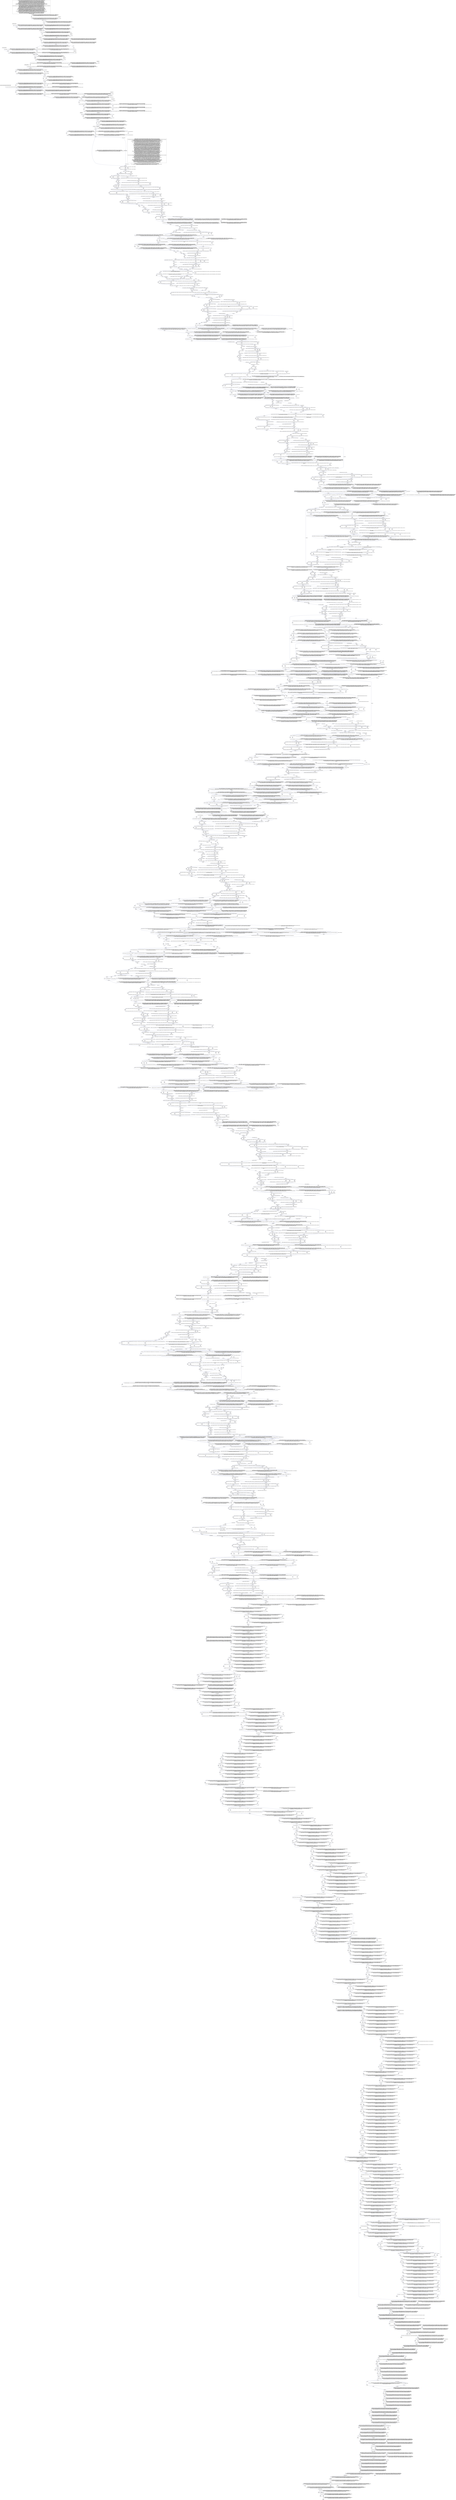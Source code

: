digraph G {
  "880GA" [shape=box, ];
  "244G" [shape=box, ];
  "44G" [shape=box, ];
  "488C" [shape=box, ];
  "391T" [shape=box, ];
  "774C" [shape=box, ];
  "954T" [shape=box, ];
  "867A" [shape=box, ];
  "674G" [shape=box, ];
  "243T" [shape=box, ];
  "662G" [shape=box, ];
  "15G" [shape=box, ];
  "S19-B*35:67" [shape=box, ];
  "201G" [shape=box, ];
  "622A" [shape=box, ];
  "645T" [shape=box, ];
  "425A" [shape=box, ];
  "329C" [shape=box, ];
  "445T" [shape=box, ];
  "441G" [shape=box, ];
  "288G" [shape=box, ];
  "380T" [shape=box, ];
  "421G" [shape=box, ];
  "605G" [shape=box, ];
  "848C" [shape=box, ];
  "369T" [shape=box, ];
  "320C" [shape=box, ];
  "989T" [shape=box, ];
  "671A" [shape=box, ];
  "955CTTCCAGAA" [shape=box, ];
  "355G" [shape=box, ];
  "629T" [shape=box, ];
  "210T" [shape=box, ];
  "792AGACAC" [shape=box, ];
  "232G" [shape=box, ];
  "553G" [shape=box, ];
  "655T" [shape=box, ];
  "720A" [shape=box, ];
  "7GT" [shape=box, ];
  "463G" [shape=box, ];
  "435G" [shape=box, ];
  "896A" [shape=box, ];
  "12GG" [shape=box, ];
  "S56-B*35:33" [shape=box, ];
  "806CAC" [shape=box, ];
  "760T" [shape=box, ];
  "206G" [shape=box, ];
  "272A" [shape=box, ];
  "269A" [shape=box, ];
  "251G" [shape=box, ];
  "523A" [shape=box, ];
  "1154CTGTG" [shape=box, ];
  "435C" [shape=box, ];
  "561T" [shape=box, ];
  "691C" [shape=box, ];
  "840A" [shape=box, ];
  "617T" [shape=box, ];
  "651A" [shape=box, ];
  "755G" [shape=box, ];
  "863C" [shape=box, ];
  "456T" [shape=box, ];
  "515C" [shape=box, ];
  "696A" [shape=box, ];
  "590T" [shape=box, ];
  "909C" [shape=box, ];
  "713T" [shape=box, ];
  "440T" [shape=box, ];
  "748CAGAA" [shape=box, ];
  "489G" [shape=box, ];
  "552C" [shape=box, ];
  "426A" [shape=box, ];
  "325A" [shape=box, ];
  "423G" [shape=box, ];
  "372C" [shape=box, ];
  "663C" [shape=box, ];
  "507A" [shape=box, ];
  "477G" [shape=box, ];
  "422C" [shape=box, ];
  "987G" [shape=box, ];
  "579G" [shape=box, ];
  "430G" [shape=box, ];
  "213T" [shape=box, ];
  "460T" [shape=box, ];
  "766T" [shape=box, ];
  "705A" [shape=box, ];
  "628T" [shape=box, ];
  "649G" [shape=box, ];
  "280T" [shape=box, ];
  "250C" [shape=box, ];
  "569T" [shape=box, ];
  "311G" [shape=box, ];
  "476G" [shape=box, ];
  "602C" [shape=box, ];
  "344G" [shape=box, ];
  "388C" [shape=box, ];
  "718A" [shape=box, ];
  "710A" [shape=box, ];
  "295C" [shape=box, ];
  "673T" [shape=box, ];
  "583C" [shape=box, ];
  "741C" [shape=box, ];
  "662A" [shape=box, ];
  "1137C" [shape=box, ];
  "757A" [shape=box, ];
  "937A" [shape=box, ];
  "280G" [shape=box, ];
  "287T" [shape=box, ];
  "916T" [shape=box, ];
  "205T" [shape=box, ];
  "560A" [shape=box, ];
  "831T" [shape=box, ];
  "680T" [shape=box, ];
  "582A" [shape=box, ];
  "559C" [shape=box, ];
  "455T" [shape=box, ];
  "851T" [shape=box, ];
  "803A" [shape=box, ];
  "364C" [shape=box, ];
  "657C" [shape=box, ];
  "342C" [shape=box, ];
  "343T" [shape=box, ];
  "1031CT" [shape=box, ];
  "1047C" [shape=box, ];
  "783C" [shape=box, ];
  "543C" [shape=box, ];
  "462T" [shape=box, ];
  "252C" [shape=box, ];
  "501A" [shape=box, ];
  "476A" [shape=box, ];
  "345C" [shape=box, ];
  "643C" [shape=box, ];
  "474G" [shape=box, ];
  "771A" [shape=box, ];
  "288A" [shape=box, ];
  "637C" [shape=box, ];
  "1AT" [shape=box, ];
  "274A" [shape=box, ];
  "1073G" [shape=box, ];
  "S42-B*27:05:10;B*37:09;B*40:02:05;B*40:39;B*44:03:03" [shape=box, ];
  "800G" [shape=box, ];
  "429G" [shape=box, ];
  "743G" [shape=box, ];
  "378C" [shape=box, ];
  "839A" [shape=box, ];
  "E1122" [shape=box, ];
  "342G" [shape=box, ];
  "476C" [shape=box, ];
  "202C" [shape=box, ];
  "972C" [shape=box, ];
  "212A" [shape=box, ];
  "363T" [shape=box, ];
  "263T" [shape=box, ];
  "833A" [shape=box, ];
  "887T" [shape=box, ];
  "444C" [shape=box, ];
  "542T" [shape=box, ];
  "380A" [shape=box, ];
  "291T" [shape=box, ];
  "276G" [shape=box, ];
  "377C" [shape=box, ];
  "360A" [shape=box, ];
  "478G" [shape=box, ];
  "825G" [shape=box, ];
  "199T" [shape=box, ];
  "510G" [shape=box, ];
  "667G" [shape=box, ];
  "777G" [shape=box, ];
  "945G" [shape=box, ];
  "834C" [shape=box, ];
  "388A" [shape=box, ];
  "399T" [shape=box, ];
  "435T" [shape=box, ];
  "977G" [shape=box, ];
  "211C" [shape=box, ];
  "531G" [shape=box, ];
  "1127T" [shape=box, ];
  "823C" [shape=box, ];
  "769C" [shape=box, ];
  "210A" [shape=box, ];
  "730C" [shape=box, ];
  "798A" [shape=box, ];
  "315T" [shape=box, ];
  "1015G" [shape=box, ];
  "882T" [shape=box, ];
  "515T" [shape=box, ];
  "552T" [shape=box, ];
  "527C" [shape=box, ];
  "347G" [shape=box, ];
  "917G" [shape=box, ];
  "456C" [shape=box, ];
  "568C" [shape=box, ];
  "862C" [shape=box, ];
  "766C" [shape=box, ];
  "633A" [shape=box, ];
  "862T" [shape=box, ];
  "264T" [shape=box, ];
  "347T" [shape=box, ];
  "593T" [shape=box, ];
  "198C" [shape=box, ];
  "676G" [shape=box, ];
  "391C" [shape=box, ];
  "343C" [shape=box, ];
  "844C" [shape=box, ];
  "567C" [shape=box, ];
  "872T" [shape=box, ];
  "594T" [shape=box, ];
  "717G" [shape=box, ];
  "805C" [shape=box, ];
  "496C" [shape=box, ];
  "909T" [shape=box, ];
  "284A" [shape=box, ];
  "498G" [shape=box, ];
  "1064G" [shape=box, ];
  "432C" [shape=box, ];
  "254C" [shape=box, ];
  "266T" [shape=box, ];
  "219C" [shape=box, ];
  "277G" [shape=box, ];
  "381T" [shape=box, ];
  "725T" [shape=box, ];
  "723A" [shape=box, ];
  "S9-B*35:60" [shape=box, ];
  "289G" [shape=box, ];
  "241A" [shape=box, ];
  "576G" [shape=box, ];
  "497C" [shape=box, ];
  "366T" [shape=box, ];
  "73G" [shape=box, ];
  "395G" [shape=box, ];
  "463C" [shape=box, ];
  "675T" [shape=box, ];
  "356G" [shape=box, ];
  "328A" [shape=box, ];
  "689A" [shape=box, ];
  "851C" [shape=box, ];
  "562G" [shape=box, ];
  "843G" [shape=box, ];
  "452C" [shape=box, ];
  "494G" [shape=box, ];
  "279C" [shape=box, ];
  "360C" [shape=box, ];
  "547T" [shape=box, ];
  "884T" [shape=box, ];
  "1030G" [shape=box, ];
  "56T" [shape=box, ];
  "642A" [shape=box, ];
  "317T" [shape=box, ];
  "250A" [shape=box, ];
  "387C" [shape=box, ];
  "846GG" [shape=box, ];
  "625C" [shape=box, ];
  "312C" [shape=box, ];
  "641T" [shape=box, ];
  "383A" [shape=box, ];
  "569G" [shape=box, ];
  "917C" [shape=box, ];
  "606A" [shape=box, ];
  "318T" [shape=box, ];
  "574A" [shape=box, ];
  "1136T" [shape=box, ];
  "544T" [shape=box, ];
  "1035C" [shape=box, ];
  "902G" [shape=box, ];
  "558G" [shape=box, ];
  "688G" [shape=box, ];
  "934G" [shape=box, ];
  "320A" [shape=box, ];
  "583G" [shape=box, ];
  "452A" [shape=box, ];
  "259G" [shape=box, ];
  "779A" [shape=box, ];
  "755A" [shape=box, ];
  "921AG" [shape=box, ];
  "817CTCTGA" [shape=box, ];
  "570T" [shape=box, ];
  "698A" [shape=box, ];
  "701C" [shape=box, ];
  "721A" [shape=box, ];
  "734A" [shape=box, ];
  "621C" [shape=box, ];
  "36A" [shape=box, ];
  "695A" [shape=box, ];
  "210C" [shape=box, ];
  "310G" [shape=box, ];
  "537A" [shape=box, ];
  "973TGT" [shape=box, ];
  "721G" [shape=box, ];
  "760G" [shape=box, ];
  "771G" [shape=box, ];
  "635A" [shape=box, ];
  "950G" [shape=box, ];
  "525A" [shape=box, ];
  "518G" [shape=box, ];
  "453C" [shape=box, ];
  "327A" [shape=box, ];
  "194T" [shape=box, ];
  "398A" [shape=box, ];
  "387T" [shape=box, ];
  "625G" [shape=box, ];
  "72C" [shape=box, ];
  "486A" [shape=box, ];
  "475A" [shape=box, ];
  "717C" [shape=box, ];
  "423C" [shape=box, ];
  "721C" [shape=box, ];
  "1043T" [shape=box, ];
  "703C" [shape=box, ];
  "837TG" [shape=box, ];
  "970A" [shape=box, ];
  "1045C" [shape=box, ];
  "555G" [shape=box, ];
  "918T" [shape=box, ];
  "629G" [shape=box, ];
  "340A" [shape=box, ];
  "645G" [shape=box, ];
  "321G" [shape=box, ];
  "461C" [shape=box, ];
  "376G" [shape=box, ];
  "830A" [shape=box, ];
  "601T" [shape=box, ];
  "292T" [shape=box, ];
  "273C" [shape=box, ];
  "194C" [shape=box, ];
  "916C" [shape=box, ];
  "4C" [shape=box, ];
  "504A" [shape=box, ];
  "840G" [shape=box, ];
  "E1093" [shape=box, ];
  "596C" [shape=box, ];
  "457C" [shape=box, ];
  "553C" [shape=box, ];
  "199C" [shape=box, ];
  "598GA" [shape=box, ];
  "590C" [shape=box, ];
  "348A" [shape=box, ];
  "323C" [shape=box, ];
  "979G" [shape=box, ];
  "46G" [shape=box, ];
  "1022CA" [shape=box, ];
  "551T" [shape=box, ];
  "E1245" [shape=box, ];
  "701A" [shape=box, ];
  "283A" [shape=box, ];
  "980GT" [shape=box, ];
  "675C" [shape=box, ];
  "275T" [shape=box, ];
  "516A" [shape=box, ];
  "730G" [shape=box, ];
  "480T" [shape=box, ];
  "1080G" [shape=box, ];
  "23CC" [shape=box, ];
  "758A" [shape=box, ];
  "676A" [shape=box, ];
  "937G" [shape=box, ];
  "834G" [shape=box, ];
  "501C" [shape=box, ];
  "1150GCT" [shape=box, ];
  "437A" [shape=box, ];
  "778T" [shape=box, ];
  "627T" [shape=box, ];
  "221T" [shape=box, ];
  "591T" [shape=box, ];
  "631C" [shape=box, ];
  "260C" [shape=box, ];
  "867G" [shape=box, ];
  "518C" [shape=box, ];
  "1137G" [shape=box, ];
  "45A" [shape=box, ];
  "359T" [shape=box, ];
  "587G" [shape=box, ];
  "389G" [shape=box, ];
  "324G" [shape=box, ];
  "603A" [shape=box, ];
  "465T" [shape=box, ];
  "330G" [shape=box, ];
  "526C" [shape=box, ];
  "321A" [shape=box, ];
  "898T" [shape=box, ];
  "320T" [shape=box, ];
  "628G" [shape=box, ];
  "644A" [shape=box, ];
  "814T" [shape=box, ];
  "627C" [shape=box, ];
  "602T" [shape=box, ];
  "710T" [shape=box, ];
  "278A" [shape=box, ];
  "644G" [shape=box, ];
  "810A" [shape=box, ];
  "1126C" [shape=box, ];
  "247A" [shape=box, ];
  "49G" [shape=box, ];
  "924C" [shape=box, ];
  "555C" [shape=box, ];
  "278T" [shape=box, ];
  "610G" [shape=box, ];
  "537C" [shape=box, ];
  "525T" [shape=box, ];
  "202T" [shape=box, ];
  "712A" [shape=box, ];
  "667T" [shape=box, ];
  "232C" [shape=box, ];
  "540G" [shape=box, ];
  "1179T" [shape=box, ];
  "1037A" [shape=box, ];
  "473G" [shape=box, ];
  "479C" [shape=box, ];
  "548A" [shape=box, ];
  "1036A" [shape=box, ];
  "708A" [shape=box, ];
  "729T" [shape=box, ];
  "951A" [shape=box, ];
  "774A" [shape=box, ];
  "968G" [shape=box, ];
  "774G" [shape=box, ];
  "393T" [shape=box, ];
  "220G" [shape=box, ];
  "708G" [shape=box, ];
  "1016C" [shape=box, ];
  "979A" [shape=box, ];
  "S4-B*41:29" [shape=box, ];
  "776G" [shape=box, ];
  "624T" [shape=box, ];
  "235C" [shape=box, ];
  "1116CT" [shape=box, ];
  "284G" [shape=box, ];
  "429C" [shape=box, ];
  "825A" [shape=box, ];
  "50TGGCCC" [shape=box, ];
  "269T" [shape=box, ];
  "565T" [shape=box, ];
  "578A" [shape=box, ];
  "385C" [shape=box, ];
  "868A" [shape=box, ];
  "391A" [shape=box, ];
  "380G" [shape=box, ];
  "1015T" [shape=box, ];
  "334G" [shape=box, ];
  "391G" [shape=box, ];
  "517A" [shape=box, ];
  "534T" [shape=box, ];
  "381A" [shape=box, ];
  "804C" [shape=box, ];
  "775C" [shape=box, ];
  "350A" [shape=box, ];
  "434A" [shape=box, ];
  "270C" [shape=box, ];
  "969C" [shape=box, ];
  "545A" [shape=box, ];
  "357A" [shape=box, ];
  "389T" [shape=box, ];
  "553T" [shape=box, ];
  "776C" [shape=box, ];
  "632T" [shape=box, ];
  "516C" [shape=box, ];
  "423T" [shape=box, ];
  "735G" [shape=box, ];
  "499T" [shape=box, ];
  "472G" [shape=box, ];
  "72T" [shape=box, ];
  "842C" [shape=box, ];
  "482G" [shape=box, ];
  "966G" [shape=box, ];
  "654T" [shape=box, ];
  "437C" [shape=box, ];
  "589A" [shape=box, ];
  "257G" [shape=box, ];
  "259A" [shape=box, ];
  "429A" [shape=box, ];
  "875T" [shape=box, ];
  "533G" [shape=box, ];
  "217C" [shape=box, ];
  "208A" [shape=box, ];
  "292G" [shape=box, ];
  "322G" [shape=box, ];
  "540C" [shape=box, ];
  "639A" [shape=box, ];
  "759A" [shape=box, ];
  "586T" [shape=box, ];
  "670T" [shape=box, ];
  "390C" [shape=box, ];
  "521C" [shape=box, ];
  "919C" [shape=box, ];
  "B0-193" [shape=box, ];
  "327G" [shape=box, ];
  "306T" [shape=box, ];
  "839C" [shape=box, ];
  "1118T" [shape=box, ];
  "295G" [shape=box, ];
  "1018G" [shape=box, ];
  "663A" [shape=box, ];
  "548C" [shape=box, ];
  "556A" [shape=box, ];
  "285C" [shape=box, ];
  "575C" [shape=box, ];
  "227C" [shape=box, ];
  "623A" [shape=box, ];
  "365A" [shape=box, ];
  "546C" [shape=box, ];
  "727C" [shape=box, ];
  "490A" [shape=box, ];
  "207A" [shape=box, ];
  "213C" [shape=box, ];
  "197T" [shape=box, ];
  "659A" [shape=box, ];
  "848T" [shape=box, ];
  "813C" [shape=box, ];
  "306G" [shape=box, ];
  "1126T" [shape=box, ];
  "452G" [shape=box, ];
  "1027G" [shape=box, ];
  "812C" [shape=box, ];
  "371C" [shape=box, ];
  "733G" [shape=box, ];
  "787A" [shape=box, ];
  "711A" [shape=box, ];
  "339T" [shape=box, ];
  "507G" [shape=box, ];
  "255T" [shape=box, ];
  "229T" [shape=box, ];
  "1048C" [shape=box, ];
  "634T" [shape=box, ];
  "540A" [shape=box, ];
  "883A" [shape=box, ];
  "744A" [shape=box, ];
  "229A" [shape=box, ];
  "33G" [shape=box, ];
  "538C" [shape=box, ];
  "486C" [shape=box, ];
  "572C" [shape=box, ];
  "665A" [shape=box, ];
  "279G" [shape=box, ];
  "779T" [shape=box, ];
  "303C" [shape=box, ];
  "1053G" [shape=box, ];
  "628A" [shape=box, ];
  "1125A" [shape=box, ];
  "275C" [shape=box, ];
  "805T" [shape=box, ];
  "578T" [shape=box, ];
  "677A" [shape=box, ];
  "620G" [shape=box, ];
  "776T" [shape=box, ];
  "235A" [shape=box, ];
  "591G" [shape=box, ];
  "754C" [shape=box, ];
  "542G" [shape=box, ];
  "545C" [shape=box, ];
  "541A" [shape=box, ];
  "705G" [shape=box, ];
  "205A" [shape=box, ];
  "815G" [shape=box, ];
  "483T" [shape=box, ];
  "615G" [shape=box, ];
  "E1150" [shape=box, ];
  "359G" [shape=box, ];
  "1122G" [shape=box, ];
  "723C" [shape=box, ];
  "200C" [shape=box, ];
  "341C" [shape=box, ];
  "753C" [shape=box, ];
  "763A" [shape=box, ];
  "333G" [shape=box, ];
  "769T" [shape=box, ];
  "1060AGCC" [shape=box, ];
  "677T" [shape=box, ];
  "652A" [shape=box, ];
  "307C" [shape=box, ];
  "546G" [shape=box, ];
  "234A" [shape=box, ];
  "S46-B*14:02:02;B*14:12" [shape=box, ];
  "777A" [shape=box, ];
  "1033G" [shape=box, ];
  "466T" [shape=box, ];
  "1178C" [shape=box, ];
  "375C" [shape=box, ];
  "339A" [shape=box, ];
  "247C" [shape=box, ];
  "492C" [shape=box, ];
  "562C" [shape=box, ];
  "463T" [shape=box, ];
  "285G" [shape=box, ];
  "627G" [shape=box, ];
  "377G" [shape=box, ];
  "923T" [shape=box, ];
  "713G" [shape=box, ];
  "S15-B*27:38;B*40:89" [shape=box, ];
  "611A" [shape=box, ];
  "S26-B*18:25;B*58:15" [shape=box, ];
  "673A" [shape=box, ];
  "891G" [shape=box, ];
  "554G" [shape=box, ];
  "337G" [shape=box, ];
  "E887" [shape=box, ];
  "317C" [shape=box, ];
  "767A" [shape=box, ];
  "687T" [shape=box, ];
  "865TG" [shape=box, ];
  "636C" [shape=box, ];
  "659T" [shape=box, ];
  "556G" [shape=box, ];
  "362C" [shape=box, ];
  "845T" [shape=box, ];
  "816C" [shape=box, ];
  "377A" [shape=box, ];
  "714G" [shape=box, ];
  "995G" [shape=box, ];
  "715C" [shape=box, ];
  "461G" [shape=box, ];
  "671T" [shape=box, ];
  "530A" [shape=box, ];
  "E1123" [shape=box, ];
  "444A" [shape=box, ];
  "209C" [shape=box, ];
  "728C" [shape=box, ];
  "521T" [shape=box, ];
  "622C" [shape=box, ];
  "519G" [shape=box, ];
  "273A" [shape=box, ];
  "1016G" [shape=box, ];
  "464A" [shape=box, ];
  "622T" [shape=box, ];
  "733T" [shape=box, ];
  "244C" [shape=box, ];
  "357G" [shape=box, ];
  "443G" [shape=box, ];
  "399C" [shape=box, ];
  "427C" [shape=box, ];
  "632G" [shape=box, ];
  "503G" [shape=box, ];
  "498T" [shape=box, ];
  "E1096" [shape=box, ];
  "601C" [shape=box, ];
  "650G" [shape=box, ];
  "505T" [shape=box, ];
  "568A" [shape=box, ];
  "308A" [shape=box, ];
  "687A" [shape=box, ];
  "502T" [shape=box, ];
  "370G" [shape=box, ];
  "759G" [shape=box, ];
  "1079T" [shape=box, ];
  "604C" [shape=box, ];
  "452T" [shape=box, ];
  "541T" [shape=box, ];
  "355A" [shape=box, ];
  "942T" [shape=box, ];
  "494A" [shape=box, ];
  "B2-781" [shape=box, ];
  "854G" [shape=box, ];
  "1044T" [shape=box, ];
  "736T" [shape=box, ];
  "464T" [shape=box, ];
  "652C" [shape=box, ];
  "885G" [shape=box, ];
  "336G" [shape=box, ];
  "1182GTGG...GGC" [shape=box, ];
  "773A" [shape=box, ];
  "734C" [shape=box, ];
  "524C" [shape=box, ];
  "933C" [shape=box, ];
  "364T" [shape=box, ];
  "390A" [shape=box, ];
  "637A" [shape=box, ];
  "760A" [shape=box, ];
  "706G" [shape=box, ];
  "323A" [shape=box, ];
  "312T" [shape=box, ];
  "780G" [shape=box, ];
  "745G" [shape=box, ];
  "1007AC" [shape=box, ];
  "753A" [shape=box, ];
  "1140A" [shape=box, ];
  "651C" [shape=box, ];
  "470CA" [shape=box, ];
  "209A" [shape=box, ];
  "836C" [shape=box, ];
  "648T" [shape=box, ];
  "524T" [shape=box, ];
  "743T" [shape=box, ];
  "1074TCCAC" [shape=box, ];
  "368T" [shape=box, ];
  "654A" [shape=box, ];
  "1135G" [shape=box, ];
  "561A" [shape=box, ];
  "706C" [shape=box, ];
  "775A" [shape=box, ];
  "736C" [shape=box, ];
  "722A" [shape=box, ];
  "789C" [shape=box, ];
  "1002A" [shape=box, ];
  "902T" [shape=box, ];
  "665C" [shape=box, ];
  "435A" [shape=box, ];
  "626G" [shape=box, ];
  "1123TC" [shape=box, ];
  "398C" [shape=box, ];
  "366C" [shape=box, ];
  "604A" [shape=box, ];
  "271T" [shape=box, ];
  "427T" [shape=box, ];
  "33A" [shape=box, ];
  "578G" [shape=box, ];
  "668A" [shape=box, ];
  "245G" [shape=box, ];
  "465G" [shape=box, ];
  "886C" [shape=box, ];
  "559G" [shape=box, ];
  "625A" [shape=box, ];
  "266A" [shape=box, ];
  "868C" [shape=box, ];
  "315A" [shape=box, ];
  "1040C" [shape=box, ];
  "467G" [shape=box, ];
  "374G" [shape=box, ];
  "240C" [shape=box, ];
  "506C" [shape=box, ];
  "690G" [shape=box, ];
  "462C" [shape=box, ];
  "257C" [shape=box, ];
  "510A" [shape=box, ];
  "726G" [shape=box, ];
  "535C" [shape=box, ];
  "535A" [shape=box, ];
  "397C" [shape=box, ];
  "561G" [shape=box, ];
  "587T" [shape=box, ];
  "393G" [shape=box, ];
  "509A" [shape=box, ];
  "509T" [shape=box, ];
  "360G" [shape=box, ];
  "442T" [shape=box, ];
  "657A" [shape=box, ];
  "1036G" [shape=box, ];
  "879C" [shape=box, ];
  "778G" [shape=box, ];
  "230T" [shape=box, ];
  "616T" [shape=box, ];
  "899G" [shape=box, ];
  "393C" [shape=box, ];
  "460A" [shape=box, ];
  "699G" [shape=box, ];
  "919T" [shape=box, ];
  "825T" [shape=box, ];
  "271C" [shape=box, ];
  "221C" [shape=box, ];
  "228C" [shape=box, ];
  "1143T" [shape=box, ];
  "940G" [shape=box, ];
  "356A" [shape=box, ];
  "351A" [shape=box, ];
  "430A" [shape=box, ];
  "233G" [shape=box, ];
  "768G" [shape=box, ];
  "1144GTGGT" [shape=box, ];
  "629C" [shape=box, ];
  "1210TGCGT" [shape=box, ];
  "611C" [shape=box, ];
  "47C" [shape=box, ];
  "223A" [shape=box, ];
  "221G" [shape=box, ];
  "362T" [shape=box, ];
  "363G" [shape=box, ];
  "878G" [shape=box, ];
  "824C" [shape=box, ];
  "460G" [shape=box, ];
  "1079C" [shape=box, ];
  "983C" [shape=box, ];
  "299T" [shape=box, ];
  "651G" [shape=box, ];
  "262C" [shape=box, ];
  "541G" [shape=box, ];
  "949C" [shape=box, ];
  "254A" [shape=box, ];
  "222T" [shape=box, ];
  "450G" [shape=box, ];
  "998CAGA" [shape=box, ];
  "1081TCCC...TGG" [shape=box, ];
  "711C" [shape=box, ];
  "567A" [shape=box, ];
  "891A" [shape=box, ];
  "709T" [shape=box, ];
  "338C" [shape=box, ];
  "274G" [shape=box, ];
  "472C" [shape=box, ];
  "597T" [shape=box, ];
  "543A" [shape=box, ];
  "224A" [shape=box, ];
  "695G" [shape=box, ];
  "16CCC" [shape=box, ];
  "S45-B*15:128" [shape=box, ];
  "335A" [shape=box, ];
  "482C" [shape=box, ];
  "624G" [shape=box, ];
  "341T" [shape=box, ];
  "867C" [shape=box, ];
  "326A" [shape=box, ];
  "239T" [shape=box, ];
  "747T" [shape=box, ];
  "654G" [shape=box, ];
  "778A" [shape=box, ];
  "608G" [shape=box, ];
  "1056A" [shape=box, ];
  "434T" [shape=box, ];
  "268G" [shape=box, ];
  "1103TGGCC" [shape=box, ];
  "1029G" [shape=box, ];
  "485C" [shape=box, ];
  "432T" [shape=box, ];
  "263C" [shape=box, ];
  "712C" [shape=box, ];
  "630C" [shape=box, ];
  "668G" [shape=box, ];
  "571G" [shape=box, ];
  "661T" [shape=box, ];
  "802G" [shape=box, ];
  "714C" [shape=box, ];
  "570G" [shape=box, ];
  "987C" [shape=box, ];
  "1051A" [shape=box, ];
  "1093GCA" [shape=box, ];
  "855G" [shape=box, ];
  "611G" [shape=box, ];
  "213G" [shape=box, ];
  "637G" [shape=box, ];
  "428T" [shape=box, ];
  "876CA" [shape=box, ];
  "875A" [shape=box, ];
  "205G" [shape=box, ];
  "397G" [shape=box, ];
  "557T" [shape=box, ];
  "1245TCTC...TTG" [shape=box, ];
  "1058A" [shape=box, ];
  "526T" [shape=box, ];
  "497T" [shape=box, ];
  "726T" [shape=box, ];
  "696G" [shape=box, ];
  "301C" [shape=box, ];
  "1080A" [shape=box, ];
  "506T" [shape=box, ];
  "399A" [shape=box, ];
  "262T" [shape=box, ];
  "848G" [shape=box, ];
  "571C" [shape=box, ];
  "395T" [shape=box, ];
  "563T" [shape=box, ];
  "573A" [shape=box, ];
  "730T" [shape=box, ];
  "715G" [shape=box, ];
  "833T" [shape=box, ];
  "592A" [shape=box, ];
  "600A" [shape=box, ];
  "985T" [shape=box, ];
  "252T" [shape=box, ];
  "283G" [shape=box, ];
  "305G" [shape=box, ];
  "743A" [shape=box, ];
  "585T" [shape=box, ];
  "252A" [shape=box, ];
  "713C" [shape=box, ];
  "311C" [shape=box, ];
  "268C" [shape=box, ];
  "464G" [shape=box, ];
  "1014A" [shape=box, ];
  "327T" [shape=box, ];
  "376T" [shape=box, ];
  "296A" [shape=box, ];
  "227T" [shape=box, ];
  "619C" [shape=box, ];
  "455A" [shape=box, ];
  "693G" [shape=box, ];
  "642G" [shape=box, ];
  "930A" [shape=box, ];
  "1153A" [shape=box, ];
  "1009G" [shape=box, ];
  "454C" [shape=box, ];
  "718G" [shape=box, ];
  "787C" [shape=box, ];
  "1006A" [shape=box, ];
  "588A" [shape=box, ];
  "483G" [shape=box, ];
  "675A" [shape=box, ];
  "516T" [shape=box, ];
  "1013C" [shape=box, ];
  "520G" [shape=box, ];
  "722G" [shape=box, ];
  "747A" [shape=box, ];
  "225C" [shape=box, ];
  "204T" [shape=box, ];
  "725G" [shape=box, ];
  "236C" [shape=box, ];
  "328T" [shape=box, ];
  "1006C" [shape=box, ];
  "198G" [shape=box, ];
  "375A" [shape=box, ];
  "1217CAGC...GTG" [shape=box, ];
  "322T" [shape=box, ];
  "899A" [shape=box, ];
  "217G" [shape=box, ];
  "602G" [shape=box, ];
  "698T" [shape=box, ];
  "1065TCTTCC" [shape=box, ];
  "584A" [shape=box, ];
  "518A" [shape=box, ];
  "686G" [shape=box, ];
  "226G" [shape=box, ];
  "387G" [shape=box, ];
  "812A" [shape=box, ];
  "508C" [shape=box, ];
  "267A" [shape=box, ];
  "533C" [shape=box, ];
  "466A" [shape=box, ];
  "636G" [shape=box, ];
  "671C" [shape=box, ];
  "878T" [shape=box, ];
  "1024T" [shape=box, ];
  "309T" [shape=box, ];
  "209T" [shape=box, ];
  "532A" [shape=box, ];
  "262G" [shape=box, ];
  "352C" [shape=box, ];
  "903AC" [shape=box, ];
  "642C" [shape=box, ];
  "784CCC" [shape=box, ];
  "E1071" [shape=box, ];
  "309G" [shape=box, ];
  "670G" [shape=box, ];
  "729C" [shape=box, ];
  "376C" [shape=box, ];
  "596T" [shape=box, ];
  "1132G" [shape=box, ];
  "675G" [shape=box, ];
  "972T" [shape=box, ];
  "45G" [shape=box, ];
  "E1210" [shape=box, ];
  "619A" [shape=box, ];
  "438A" [shape=box, ];
  "552A" [shape=box, ];
  "385A" [shape=box, ];
  "491C" [shape=box, ];
  "536C" [shape=box, ];
  "620T" [shape=box, ];
  "732C" [shape=box, ];
  "398T" [shape=box, ];
  "326T" [shape=box, ];
  "641A" [shape=box, ];
  "672C" [shape=box, ];
  "607G" [shape=box, ];
  "310T" [shape=box, ];
  "454T" [shape=box, ];
  "890T" [shape=box, ];
  "253C" [shape=box, ];
  "572A" [shape=box, ];
  "609A" [shape=box, ];
  "917A" [shape=box, ];
  "905A" [shape=box, ];
  "549C" [shape=box, ];
  "324A" [shape=box, ];
  "226A" [shape=box, ];
  "589T" [shape=box, ];
  "1010TGC" [shape=box, ];
  "450C" [shape=box, ];
  "608T" [shape=box, ];
  "196A" [shape=box, ];
  "566C" [shape=box, ];
  "738A" [shape=box, ];
  "338A" [shape=box, ];
  "384A" [shape=box, ];
  "585A" [shape=box, ];
  "1053A" [shape=box, ];
  "505G" [shape=box, ];
  "342T" [shape=box, ];
  "305A" [shape=box, ];
  "457A" [shape=box, ];
  "42GG" [shape=box, ];
  "992G" [shape=box, ];
  "479G" [shape=box, ];
  "222C" [shape=box, ];
  "691T" [shape=box, ];
  "1159G" [shape=box, ];
  "798G" [shape=box, ];
  "E1259" [shape=box, ];
  "S7-B*44:43:01" [shape=box, ];
  "336A" [shape=box, ];
  "864C" [shape=box, ];
  "724C" [shape=box, ];
  "528T" [shape=box, ];
  "S34-B*35:78" [shape=box, ];
  "468G" [shape=box, ];
  "436T" [shape=box, ];
  "49C" [shape=box, ];
  "260T" [shape=box, ];
  "655C" [shape=box, ];
  "332C" [shape=box, ];
  "900G" [shape=box, ];
  "267G" [shape=box, ];
  "678G" [shape=box, ];
  "490T" [shape=box, ];
  "1002T" [shape=box, ];
  "621T" [shape=box, ];
  "459G" [shape=box, ];
  "602A" [shape=box, ];
  "782A" [shape=box, ];
  "335G" [shape=box, ];
  "499C" [shape=box, ];
  "699C" [shape=box, ];
  "1123CA" [shape=box, ];
  "195C" [shape=box, ];
  "720G" [shape=box, ];
  "S11-B*07:57" [shape=box, ];
  "582G" [shape=box, ];
  "210G" [shape=box, ];
  "379T" [shape=box, ];
  "709A" [shape=box, ];
  "725A" [shape=box, ];
  "952AA" [shape=box, ];
  "605T" [shape=box, ];
  "578C" [shape=box, ];
  "225T" [shape=box, ];
  "300C" [shape=box, ];
  "319G" [shape=box, ];
  "1043C" [shape=box, ];
  "867T" [shape=box, ];
  "451A" [shape=box, ];
  "1097A" [shape=box, ];
  "423A" [shape=box, ];
  "339G" [shape=box, ];
  "735A" [shape=box, ];
  "437T" [shape=box, ];
  "531A" [shape=box, ];
  "678A" [shape=box, ];
  "832C" [shape=box, ];
  "1048G" [shape=box, ];
  "724T" [shape=box, ];
  "447G" [shape=box, ];
  "809G" [shape=box, ];
  "592C" [shape=box, ];
  "1052A" [shape=box, ];
  "496T" [shape=box, ];
  "421T" [shape=box, ];
  "747G" [shape=box, ];
  "1054C" [shape=box, ];
  "301A" [shape=box, ];
  "S25-B*39:03" [shape=box, ];
  "762G" [shape=box, ];
  "550T" [shape=box, ];
  "741T" [shape=box, ];
  "1042T" [shape=box, ];
  "251C" [shape=box, ];
  "1028G" [shape=box, ];
  "801T" [shape=box, ];
  "791A" [shape=box, ];
  "585G" [shape=box, ];
  "544C" [shape=box, ];
  "690T" [shape=box, ];
  "458T" [shape=box, ];
  "679T" [shape=box, ];
  "472A" [shape=box, ];
  "427G" [shape=box, ];
  "681C" [shape=box, ];
  "214G" [shape=box, ];
  "429T" [shape=box, ];
  "1180G" [shape=box, ];
  "339C" [shape=box, ];
  "433A" [shape=box, ];
  "371A" [shape=box, ];
  "616A" [shape=box, ];
  "1119GTG" [shape=box, ];
  "316A" [shape=box, ];
  "740T" [shape=box, ];
  "E782" [shape=box, ];
  "501G" [shape=box, ];
  "232T" [shape=box, ];
  "520C" [shape=box, ];
  "354A" [shape=box, ];
  "378G" [shape=box, ];
  "251T" [shape=box, ];
  "B1-487" [shape=box, ];
  "E1103" [shape=box, ];
  "835T" [shape=box, ];
  "301G" [shape=box, ];
  "515A" [shape=box, ];
  "384C" [shape=box, ];
  "453G" [shape=box, ];
  "596G" [shape=box, ];
  "392T" [shape=box, ];
  "319C" [shape=box, ];
  "495A" [shape=box, ];
  "633C" [shape=box, ];
  "533A" [shape=box, ];
  "202G" [shape=box, ];
  "892G" [shape=box, ];
  "852TG" [shape=box, ];
  "856T" [shape=box, ];
  "1141GC" [shape=box, ];
  "340C" [shape=box, ];
  "1127C" [shape=box, ];
  "284T" [shape=box, ];
  "756C" [shape=box, ];
  "868G" [shape=box, ];
  "688C" [shape=box, ];
  "250T" [shape=box, ];
  "290T" [shape=box, ];
  "590A" [shape=box, ];
  "532G" [shape=box, ];
  "738C" [shape=box, ];
  "390T" [shape=box, ];
  "648A" [shape=box, ];
  "1131A" [shape=box, ];
  "1149C" [shape=box, ];
  "528C" [shape=box, ];
  "371G" [shape=box, ];
  "468A" [shape=box, ];
  "26TCCTCCT" [shape=box, ];
  "997A" [shape=box, ];
  "526G" [shape=box, ];
  "762C" [shape=box, ];
  "340G" [shape=box, ];
  "477A" [shape=box, ];
  "56C" [shape=box, ];
  "629A" [shape=box, ];
  "509G" [shape=box, ];
  "577T" [shape=box, ];
  "660C" [shape=box, ];
  "484C" [shape=box, ];
  "630G" [shape=box, ];
  "383T" [shape=box, ];
  "1021G" [shape=box, ];
  "6G" [shape=box, ];
  "714T" [shape=box, ];
  "901G" [shape=box, ];
  "707A" [shape=box, ];
  "385G" [shape=box, ];
  "660T" [shape=box, ];
  "392A" [shape=box, ];
  "570C" [shape=box, ];
  "317A" [shape=box, ];
  "612G" [shape=box, ];
  "932G" [shape=box, ];
  "910TCAGGA" [shape=box, ];
  "279T" [shape=box, ];
  "716A" [shape=box, ];
  "1002G" [shape=box, ];
  "1125G" [shape=box, ];
  "376A" [shape=box, ];
  "253A" [shape=box, ];
  "485T" [shape=box, ];
  "208G" [shape=box, ];
  "1064A" [shape=box, ];
  "648C" [shape=box, ];
  "478A" [shape=box, ];
  "351C" [shape=box, ];
  "567T" [shape=box, ];
  "559T" [shape=box, ];
  "530G" [shape=box, ];
  "11T" [shape=box, ];
  "331A" [shape=box, ];
  "596A" [shape=box, ];
  "286G" [shape=box, ];
  "508T" [shape=box, ];
  "593G" [shape=box, ];
  "775G" [shape=box, ];
  "352T" [shape=box, ];
  "632A" [shape=box, ];
  "489A" [shape=box, ];
  "394G" [shape=box, ];
  "453A" [shape=box, ];
  "499A" [shape=box, ];
  "207C" [shape=box, ];
  "246G" [shape=box, ];
  "331C" [shape=box, ];
  "890C" [shape=box, ];
  "519A" [shape=box, ];
  "370C" [shape=box, ];
  "611T" [shape=box, ];
  "1128T" [shape=box, ];
  "300G" [shape=box, ];
  "319T" [shape=box, ];
  "509C" [shape=box, ];
  "440A" [shape=box, ];
  "57GACCG" [shape=box, ];
  "940T" [shape=box, ];
  "449G" [shape=box, ];
  "209G" [shape=box, ];
  "348T" [shape=box, ];
  "215T" [shape=box, ];
  "946AGA" [shape=box, ];
  "37CTCT" [shape=box, ];
  "S71-B*15:141" [shape=box, ];
  "278G" [shape=box, ];
  "292A" [shape=box, ];
  "577C" [shape=box, ];
  "286T" [shape=box, ];
  "723G" [shape=box, ];
  "824G" [shape=box, ];
  "586C" [shape=box, ];
  "311T" [shape=box, ];
  "493A" [shape=box, ];
  "294G" [shape=box, ];
  "542C" [shape=box, ];
  "767G" [shape=box, ];
  "717T" [shape=box, ];
  "229C" [shape=box, ];
  "328G" [shape=box, ];
  "516G" [shape=box, ];
  "616G" [shape=box, ];
  "552G" [shape=box, ];
  "S5-B*07:42;B*15:57" [shape=box, ];
  "831G" [shape=box, ];
  "600G" [shape=box, ];
  "671G" [shape=box, ];
  "198T" [shape=box, ];
  "246A" [shape=box, ];
  "297G" [shape=box, ];
  "531C" [shape=box, ];
  "1003ATA" [shape=box, ];
  "728G" [shape=box, ];
  "1042C" [shape=box, ];
  "630T" [shape=box, ];
  "527T" [shape=box, ];
  "1153G" [shape=box, ];
  "967A" [shape=box, ];
  "314T" [shape=box, ];
  "334T" [shape=box, ];
  "242G" [shape=box, ];
  "234C" [shape=box, ];
  "25G" [shape=box, ];
  "734G" [shape=box, ];
  "658A" [shape=box, ];
  "475G" [shape=box, ];
  "446T" [shape=box, ];
  "445C" [shape=box, ];
  "630A" [shape=box, ];
  "240T" [shape=box, ];
  "220A" [shape=box, ];
  "196C" [shape=box, ];
  "306C" [shape=box, ];
  "E1116" [shape=box, ];
  "589C" [shape=box, ];
  "1041C" [shape=box, ];
  "196T" [shape=box, ];
  "692A" [shape=box, ];
  "321C" [shape=box, ];
  "826TGAG" [shape=box, ];
  "728A" [shape=box, ];
  "242A" [shape=box, ];
  "41C" [shape=box, ];
  "612T" [shape=box, ];
  "338G" [shape=box, ];
  "551C" [shape=box, ];
  "425C" [shape=box, ];
  "597A" [shape=box, ];
  "224T" [shape=box, ];
  "613C" [shape=box, ];
  "1056G" [shape=box, ];
  "754T" [shape=box, ];
  "228G" [shape=box, ];
  "645C" [shape=box, ];
  "624C" [shape=box, ];
  "216C" [shape=box, ];
  "568T" [shape=box, ];
  "849T" [shape=box, ];
  "379G" [shape=box, ];
  "772A" [shape=box, ];
  "485A" [shape=box, ];
  "551G" [shape=box, ];
  "231T" [shape=box, ];
  "771C" [shape=box, ];
  "536A" [shape=box, ];
  "379A" [shape=box, ];
  "1016A" [shape=box, ];
  "579T" [shape=box, ];
  "437G" [shape=box, ];
  "320G" [shape=box, ];
  "897G" [shape=box, ];
  "290C" [shape=box, ];
  "740A" [shape=box, ];
  "556C" [shape=box, ];
  "1098G" [shape=box, ];
  "766A" [shape=box, ];
  "550C" [shape=box, ];
  "48C" [shape=box, ];
  "690C" [shape=box, ];
  "510T" [shape=box, ];
  "197C" [shape=box, ];
  "445A" [shape=box, ];
  "230C" [shape=box, ];
  "19CGAA" [shape=box, ];
  "14C" [shape=box, ];
  "769A" [shape=box, ];
  "533T" [shape=box, ];
  "626A" [shape=box, ];
  "584G" [shape=box, ];
  "359C" [shape=box, ];
  "738G" [shape=box, ];
  "554C" [shape=box, ];
  "667A" [shape=box, ];
  "575T" [shape=box, ];
  "669A" [shape=box, ];
  "481A" [shape=box, ];
  "565G" [shape=box, ];
  "879T" [shape=box, ];
  "496A" [shape=box, ];
  "711T" [shape=box, ];
  "991G" [shape=box, ];
  "527A" [shape=box, ];
  "701G" [shape=box, ];
  "582T" [shape=box, ];
  "905C" [shape=box, ];
  "253G" [shape=box, ];
  "704T" [shape=box, ];
  "556T" [shape=box, ];
  "258T" [shape=box, ];
  "258G" [shape=box, ];
  "398G" [shape=box, ];
  "534A" [shape=box, ];
  "507T" [shape=box, ];
  "575A" [shape=box, ];
  "312G" [shape=box, ];
  "539G" [shape=box, ];
  "198A" [shape=box, ];
  "518T" [shape=box, ];
  "362G" [shape=box, ];
  "758G" [shape=box, ];
  "E1108" [shape=box, ];
  "434G" [shape=box, ];
  "896G" [shape=box, ];
  "698C" [shape=box, ];
  "293G" [shape=box, ];
  "776A" [shape=box, ];
  "594C" [shape=box, ];
  "697G" [shape=box, ];
  "396G" [shape=box, ];
  "850T" [shape=box, ];
  "692G" [shape=box, ];
  "560G" [shape=box, ];
  "835A" [shape=box, ];
  "539T" [shape=box, ];
  "676T" [shape=box, ];
  "203G" [shape=box, ];
  "E1182" [shape=box, ];
  "11C" [shape=box, ];
  "372A" [shape=box, ];
  "742A" [shape=box, ];
  "638A" [shape=box, ];
  "965G" [shape=box, ];
  "358C" [shape=box, ];
  "1024C" [shape=box, ];
  "287A" [shape=box, ];
  "464C" [shape=box, ];
  "E1060" [shape=box, ];
  "433G" [shape=box, ];
  "526A" [shape=box, ];
  "396A" [shape=box, ];
  "286C" [shape=box, ];
  "490C" [shape=box, ];
  "692T" [shape=box, ];
  "574G" [shape=box, ];
  "224C" [shape=box, ];
  "225G" [shape=box, ];
  "S3-B*47:02" [shape=box, ];
  "1176C" [shape=box, ];
  "719C" [shape=box, ];
  "366G" [shape=box, ];
  "329G" [shape=box, ];
  "702T" [shape=box, ];
  "522G" [shape=box, ];
  "653A" [shape=box, ];
  "1099TTGC" [shape=box, ];
  "63GACCTGGG" [shape=box, ];
  "571T" [shape=box, ];
  "326C" [shape=box, ];
  "483C" [shape=box, ];
  "1037G" [shape=box, ];
  "848A" [shape=box, ];
  "641G" [shape=box, ];
  "364A" [shape=box, ];
  "388G" [shape=box, ];
  "647A" [shape=box, ];
  "344A" [shape=box, ];
  "644C" [shape=box, ];
  "203C" [shape=box, ];
  "468C" [shape=box, ];
  "687C" [shape=box, ];
  "321T" [shape=box, ];
  "984C" [shape=box, ];
  "812T" [shape=box, ];
  "770A" [shape=box, ];
  "1034C" [shape=box, ];
  "558A" [shape=box, ];
  "823A" [shape=box, ];
  "558T" [shape=box, ];
  "235T" [shape=box, ];
  "300T" [shape=box, ];
  "989G" [shape=box, ];
  "314C" [shape=box, ];
  "883C" [shape=box, ];
  "539A" [shape=box, ];
  "254G" [shape=box, ];
  "615C" [shape=box, ];
  "373G" [shape=box, ];
  "448T" [shape=box, ];
  "517C" [shape=box, ];
  "661G" [shape=box, ];
  "595T" [shape=box, ];
  "1135A" [shape=box, ];
  "536T" [shape=box, ];
  "845A" [shape=box, ];
  "719T" [shape=box, ];
  "1177T" [shape=box, ];
  "812G" [shape=box, ];
  "994A" [shape=box, ];
  "273T" [shape=box, ];
  "925TGTGG" [shape=box, ];
  "712T" [shape=box, ];
  "942C" [shape=box, ];
  "609C" [shape=box, ];
  "990G" [shape=box, ];
  "261G" [shape=box, ];
  "787G" [shape=box, ];
  "244A" [shape=box, ];
  "256T" [shape=box, ];
  "239A" [shape=box, ];
  "450A" [shape=box, ];
  "619G" [shape=box, ];
  "835C" [shape=box, ];
  "335C" [shape=box, ];
  "753G" [shape=box, ];
  "742G" [shape=box, ];
  "433C" [shape=box, ];
  "206C" [shape=box, ];
  "1039G" [shape=box, ];
  "422A" [shape=box, ];
  "954A" [shape=box, ];
  "326G" [shape=box, ];
  "322A" [shape=box, ];
  "1149T" [shape=box, ];
  "390G" [shape=box, ];
  "442G" [shape=box, ];
  "698G" [shape=box, ];
  "666G" [shape=box, ];
  "884C" [shape=box, ];
  "241C" [shape=box, ];
  "374A" [shape=box, ];
  "362A" [shape=box, ];
  "448A" [shape=box, ];
  "426G" [shape=box, ];
  "392G" [shape=box, ];
  "314A" [shape=box, ];
  "617C" [shape=box, ];
  "713A" [shape=box, ];
  "964A" [shape=box, ];
  "E937" [shape=box, ];
  "646T" [shape=box, ];
  "493T" [shape=box, ];
  "72G" [shape=box, ];
  "664G" [shape=box, ];
  "451G" [shape=box, ];
  "566A" [shape=box, ];
  "375G" [shape=box, ];
  "762A" [shape=box, ];
  "497A" [shape=box, ];
  "218G" [shape=box, ];
  "575G" [shape=box, ];
  "882C" [shape=box, ];
  "332A" [shape=box, ];
  "239C" [shape=box, ];
  "624A" [shape=box, ];
  "530C" [shape=box, ];
  "800A" [shape=box, ];
  "424G" [shape=box, ];
  "436G" [shape=box, ];
  "48A" [shape=box, ];
  "538T" [shape=box, ];
  "804T" [shape=box, ];
  "216T" [shape=box, ];
  "1179A" [shape=box, ];
  "3G" [shape=box, ];
  "649T" [shape=box, ];
  "737A" [shape=box, ];
  "349A" [shape=box, ];
  "635G" [shape=box, ];
  "501T" [shape=box, ];
  "854A" [shape=box, ];
  "892A" [shape=box, ];
  "301T" [shape=box, ];
  "731G" [shape=box, ];
  "332T" [shape=box, ];
  "1055T" [shape=box, ];
  "443C" [shape=box, ];
  "490G" [shape=box, ];
  "1054A" [shape=box, ];
  "360T" [shape=box, ];
  "433T" [shape=box, ];
  "539C" [shape=box, ];
  "488T" [shape=box, ];
  "732T" [shape=box, ];
  "710G" [shape=box, ];
  "256C" [shape=box, ];
  "S1-B*07:02:01-03,06,19-20,25,41,45,48;B*07:03-04;B*07:05:01:01-02;B*07:06:01-02;B*07:161N;B*07:07,09,14-15,100,124,156;B*07:18:01;
B*07:210,221,224-225,227,237,252-255,261,264;B*07:33:01;B*07:44N;B*07:36,41,46,48,50,59,61,65-66;B*07:68:02;B*07:77,86;B*08:01:01:01-03;
B*08:01:04,20,29,32;B*08:08N;B*08:148N;B*08:19N;B*08:02,20,25,108,110,113,115,122,127-128,132-134,136,139,143-146,155,160;
B*08:26:03;B*08:29,33;B*08:56:02;B*08:62,79;B*13:01:01,04-05,07-08;B*13:02:01,03,08-09,16-18;B*13:03-04,08;B*13:12:01;B*13:13:01;
B*13:15;B*13:22:02;B*13:25;B*13:26:02;B*13:40,64,70,73,80,87;B*14:01:01;B*14:02:01:01-03;B*14:02:09,14;B*14:03,05;B*14:07N;
B*14:06:01;B*14:10,33-34,46;B*15:01:01:02N;B*15:01:01:01,03-06;B*15:01:06,17,20,34,38;B*15:02:01,07-08;B*15:03:01:01-02;B*15:03:06;
B*15:04:01:01-02;B*15:04:02;B*15:05:01;B*15:07:01-03;B*15:08:01;B*15:09,103,108;B*15:10:01;B*15:112;B*15:11:01,05-06;B*15:12,123;
B*15:13:01;B*15:14-15,142,146,151;B*15:16:01:01-02;B*15:17:01:01-02;B*15:17:03;B*15:180;B*15:18:01:01-02;B*15:19,193-196;B*15:197:01;
B*15:209N;B*15:20-21,23,198-200,220,223-224;B*15:246N;B*15:242:02;B*15:24:01;B*15:25:01;B*15:26N;B*15:272N;B*15:263,271;B*15:27:01;
B*15:302N;B*15:304N;B*15:321Q;B*15:28-30,295-301,303,305-307,315,322;B*15:32:01-02;B*15:375N;B*15:377Q;B*15:380N;B*15:34-35,37,340,354,367,379,383,388;
B*15:39:01;B*15:42,46,50,52-55,58;B*15:64:02;B*15:66,68,71,73,77,83;B*18:01:01:01-04;B*18:01:21,24;B*18:17N;B*18:02-04,06,14,20,26,68-69,105,107-108,113,119,122;
B*18:94N;B*18:72:02;B*18:96;B*27:02:01;B*27:03;B*27:04:01,04;B*27:05:02,04-05,07,18,23,25,31-32;B*27:06;B*27:07:01;B*27:66N;
B*27:08-14,17-18,24-25,32,35,47,52,68-69,101,109-118,125,128,131,144,150;B*27:96:02;B*35:01:01:01-03;B*35:01:10,20-23,25,39-41,44-45;
B*35:02:01,03,08;B*35:03:01:01-02;B*35:03:13,17,19;B*35:04:01;B*35:05:01,03;B*35:06-07;B*35:08:01;B*35:09:01,03;B*35:11:01;
B*35:12:01;B*35:135,137,147;B*35:14:02;B*35:15:01;B*35:17:01;B*35:185;B*35:20:01-02;B*35:40N;B*35:28,31,34,41,228,230,241,244-246,249-250,263,270-271,273,281,285-286,291,296,298,300,313;
B*35:42:01;B*35:43:01;B*35:46,55,57,63,70,76,79,86-87,95;B*37:01:01,05,10;B*37:02;B*37:04:01;B*37:05,10,34-35,43,45-47,51-52,58;
B*38:01:01,08;B*38:02:01,05-07;B*38:09,11,14,18,28,46-47,49-50,58,60;B*39:01:01:02L;B*39:01:01:01,03-04;B*39:01:03,14,16-17,20-21;
B*39:02:01-02;B*39:04;B*39:05:01;B*39:06:01-02;B*39:07-08;B*39:09:01;B*39:104;B*39:10:01;B*39:11;B*39:13:01-02;B*39:14,17,22;
B*39:24:01;B*39:38Q;B*39:87N;B*39:31,34,49-50,58-60,64,85-86,88,92;B*40:01:01-02,11-12,17,32-37,43-45,48;B*40:02:01,11,18-19,22,24;
B*40:03-05;B*40:06:01:01-02;B*40:06:03-04,06-08;B*40:07-08;B*40:10:01:01-02;B*40:113;B*40:114:01;B*40:12,122;B*40:124:01;B*40:13;
B*40:130:02;B*40:142N;B*40:144N;B*40:155:01N;B*40:155:02N;B*40:16,138-140,143,146-147,150,152-153,171-172;B*40:186:01;B*40:263N;
B*40:265N;B*40:286N;B*40:20,23,32,40,43,51,59-60,214,229,237,249-255,258-262,264,266-272,277-278,284-285,301-305,309,314,316,321,323,332;
B*40:70:01-02;B*40:72:01;B*40:73,77,79,94,97,99;B*41:01:01;B*41:02:01,06;B*41:03:01;B*41:33,35,37,40-41,43-44;B*42:01:01;B*42:02:01:01-02;
B*42:05:02;B*42:08;B*44:02:01:02S;B*44:02:01:01,03-05;B*44:02:17,27,32,37-38,40;B*44:03:01:01-03;B*44:03:02,20-21,27-28,32-33;
B*44:04;B*44:05:01;B*44:06-09;B*44:128:02;B*44:138Q;B*44:19N;B*44:23N;B*44:13,18,21,26,130,137,150,152,173,184,203,218,220,224-225,229-230,240;
B*44:27:01-02;B*44:31,42,46,49;B*44:56N;B*44:50:02;B*44:59:01;B*44:64:02;B*45:01:01;B*45:04,19;B*46:01:01,05,10,12-17;B*46:51Q;
B*46:55N;B*46:11,23-26,39,44-50,52-54,56-58,66;B*47:01:01:01-03;B*47:04,09;B*48:01:01,03,05-06;B*48:02:01;B*48:03:01;B*48:04:01;
B*48:05,08,12-13,22-23,31,34;B*49:01:01,08;B*49:07,24,32,34,38;B*50:01:01,08;B*50:02,37-38,44;B*51:01:01:01-02;B*51:01:02,05,07,39,44-45;
B*51:02:01-02;B*51:03-05;B*51:07:01;B*51:08:01;B*51:09:01;B*51:103,130,136;B*51:13:01;B*51:42,51,148,151-153,155-157,161-166,175-176,187-189,192-193,208;
B*51:56:03;B*51:59,96;B*52:01:01:01-03;B*52:01:02,20,28;B*52:04;B*52:06:02;B*52:29;B*52:31:01;B*52:34-36,40,43,50,54;B*53:01:01;
B*53:11;B*54:01:01,05,07;B*54:17-18,31-32;B*55:01:01,03;B*55:02:01:01-02;B*55:02:07-08;B*55:05,11-12,16,18,20,24,37,41-43,48,57,61-63,65,73,76;
B*56:01:01:01-03;B*56:01:07;B*56:02:01-02;B*56:03-04,07,11,24,31,43,47;B*57:01:01,13,17,19;B*57:02:01;B*57:03:01:01-02;B*57:04:01;
B*57:79N;B*57:05-06,11,29,82-83;B*58:01:01:01-02;B*58:01:05-07,15,17-19;B*58:02:01-02;B*58:31N;B*58:04,11,20,29;B*58:45:02;
B*58:49-52,54-58,67,76;B*59:01:01:01-02;B*59:07;B*67:01:01-02;B*67:02-05;B*73:01;B*78:01:01;B*78:02:01-02;B*78:09;B*81:01-02;
B*82:01;B*82:02:01;B*83:01" [
  shape=box, ];
  "237C" [shape=box, ];
  "226C" [shape=box, ];
  "579C" [shape=box, ];
  "506G" [shape=box, ];
  "329A" [shape=box, ];
  "223G" [shape=box, ];
  "295A" [shape=box, ];
  "1057G" [shape=box, ];
  "1045A" [shape=box, ];
  "201C" [shape=box, ];
  "706A" [shape=box, ];
  "677G" [shape=box, ];
  "231C" [shape=box, ];
  "618A" [shape=box, ];
  "677C" [shape=box, ];
  "924T" [shape=box, ];
  "348G" [shape=box, ];
  "664A" [shape=box, ];
  "353A" [shape=box, ];
  "236T" [shape=box, ];
  "486T" [shape=box, ];
  "363A" [shape=box, ];
  "291A" [shape=box, ];
  "495G" [shape=box, ];
  "222G" [shape=box, ];
  "394A" [shape=box, ];
  "484G" [shape=box, ];
  "969A" [shape=box, ];
  "285T" [shape=box, ];
  "282T" [shape=box, ];
  "219T" [shape=box, ];
  "71C" [shape=box, ];
  "212G" [shape=box, ];
  "631A" [shape=box, ];
  "707C" [shape=box, ];
  "425T" [shape=box, ];
  "522A" [shape=box, ];
  "613G" [shape=box, ];
  "498A" [shape=box, ];
  "345A" [shape=box, ];
  "549T" [shape=box, ];
  "243C" [shape=box, ];
  "456G" [shape=box, ];
  "984T" [shape=box, ];
  "712G" [shape=box, ];
  "546A" [shape=box, ];
  "314G" [shape=box, ];
  "5G" [shape=box, ];
  "773C" [shape=box, ];
  "976G" [shape=box, ];
  "614C" [shape=box, ];
  "982A" [shape=box, ];
  "816T" [shape=box, ];
  "200T" [shape=box, ];
  "431C" [shape=box, ];
  "368A" [shape=box, ];
  "768C" [shape=box, ];
  "465C" [shape=box, ];
  "269C" [shape=box, ];
  "940A" [shape=box, ];
  "620A" [shape=box, ];
  "872G" [shape=box, ];
  "354G" [shape=box, ];
  "693A" [shape=box, ];
  "441C" [shape=box, ];
  "1139G" [shape=box, ];
  "634C" [shape=box, ];
  "14A" [shape=box, ];
  "543G" [shape=box, ];
  "1047A" [shape=box, ];
  "524A" [shape=box, ];
  "1133CT" [shape=box, ];
  "436A" [shape=box, ];
  "601G" [shape=box, ];
  "430T" [shape=box, ];
  "836A" [shape=box, ];
  "703G" [shape=box, ];
  "392C" [shape=box, ];
  "296G" [shape=box, ];
  "495T" [shape=box, ];
  "309A" [shape=box, ];
  "507C" [shape=box, ];
  "639T" [shape=box, ];
  "725C" [shape=box, ];
  "E1099" [shape=box, ];
  "592T" [shape=box, ];
  "41A" [shape=box, ];
  "1216C" [shape=box, ];
  "498C" [shape=box, ];
  "381G" [shape=box, ];
  "258C" [shape=box, ];
  "842T" [shape=box, ];
  "949T" [shape=box, ];
  "469A" [shape=box, ];
  "289T" [shape=box, ];
  "240A" [shape=box, ];
  "455C" [shape=box, ];
  "702C" [shape=box, ];
  "689G" [shape=box, ];
  "731A" [shape=box, ];
  "535G" [shape=box, ];
  "1049CT" [shape=box, ];
  "662T" [shape=box, ];
  "899T" [shape=box, ];
  "370T" [shape=box, ];
  "647G" [shape=box, ];
  "799T" [shape=box, ];
  "763G" [shape=box, ];
  "1042G" [shape=box, ];
  "621G" [shape=box, ];
  "691G" [shape=box, ];
  "500T" [shape=box, ];
  "239G" [shape=box, ];
  "844T" [shape=box, ];
  "309C" [shape=box, ];
  "272G" [shape=box, ];
  "930G" [shape=box, ];
  "540T" [shape=box, ];
  "672A" [shape=box, ];
  "1009A" [shape=box, ];
  "237T" [shape=box, ];
  "281G" [shape=box, ];
  "687G" [shape=box, ];
  "532T" [shape=box, ];
  "770T" [shape=box, ];
  "B3-1059" [shape=box, ];
  "680A" [shape=box, ];
  "610A" [shape=box, ];
  "238A" [shape=box, ];
  "995A" [shape=box, ];
  "238C" [shape=box, ];
  "304A" [shape=box, ];
  "E1118" [shape=box, ];
  "449A" [shape=box, ];
  "601A" [shape=box, ];
  "474C" [shape=box, ];
  "E1178" [shape=box, ];
  "576A" [shape=box, ];
  "247T" [shape=box, ];
  "214A" [shape=box, ];
  "304G" [shape=box, ];
  "266C" [shape=box, ];
  "977A" [shape=box, ];
  "605C" [shape=box, ];
  "809T" [shape=box, ];
  "951G" [shape=box, ];
  "458A" [shape=box, ];
  "935AG" [shape=box, ];
  "745A" [shape=box, ];
  "E778" [shape=box, ];
  "310A" [shape=box, ];
  "918C" [shape=box, ];
  "680C" [shape=box, ];
  "663G" [shape=box, ];
  "545T" [shape=box, ];
  "888AG" [shape=box, ];
  "302A" [shape=box, ];
  "504G" [shape=box, ];
  "218A" [shape=box, ];
  "460C" [shape=box, ];
  "511GACG" [shape=box, ];
  "778C" [shape=box, ];
  "484A" [shape=box, ];
  "871G" [shape=box, ];
  "364G" [shape=box, ];
  "640T" [shape=box, ];
  "943AG" [shape=box, ];
  "499G" [shape=box, ];
  "1038A" [shape=box, ];
  "569A" [shape=box, ];
  "517T" [shape=box, ];
  "62T" [shape=box, ];
  "654C" [shape=box, ];
  "307A" [shape=box, ];
  "504C" [shape=box, ];
  "887C" [shape=box, ];
  "659G" [shape=box, ];
  "613T" [shape=box, ];
  "700C" [shape=box, ];
  "444T" [shape=box, ];
  "609T" [shape=box, ];
  "363C" [shape=box, ];
  "864T" [shape=box, ];
  "976A" [shape=box, ];
  "262A" [shape=box, ];
  "594A" [shape=box, ];
  "204C" [shape=box, ];
  "831C" [shape=box, ];
  "1013T" [shape=box, ];
  "920A" [shape=box, ];
  "500G" [shape=box, ];
  "718T" [shape=box, ];
  "232A" [shape=box, ];
  "1017T" [shape=box, ];
  "480A" [shape=box, ];
  "724G" [shape=box, ];
  "643G" [shape=box, ];
  "739T" [shape=box, ];
  "682GCGG" [shape=box, ];
  "608C" [shape=box, ];
  "207G" [shape=box, ];
  "486G" [shape=box, ];
  "529C" [shape=box, ];
  "1058G" [shape=box, ];
  "359A" [shape=box, ];
  "815A" [shape=box, ];
  "341A" [shape=box, ];
  "717A" [shape=box, ];
  "783T" [shape=box, ];
  "439G" [shape=box, ];
  "227G" [shape=box, ];
  "482A" [shape=box, ];
  "211T" [shape=box, ];
  "681G" [shape=box, ];
  "1138A" [shape=box, ];
  "686A" [shape=box, ];
  "1139T" [shape=box, ];
  "385T" [shape=box, ];
  "777T" [shape=box, ];
  "523C" [shape=box, ];
  "E1143" [shape=box, ];
  "568G" [shape=box, ];
  "790A" [shape=box, ];
  "696C" [shape=box, ];
  "264C" [shape=box, ];
  "264G" [shape=box, ];
  "707G" [shape=box, ];
  "931G" [shape=box, ];
  "331T" [shape=box, ];
  "555A" [shape=box, ];
  "708C" [shape=box, ];
  "799C" [shape=box, ];
  "532C" [shape=box, ];
  "653G" [shape=box, ];
  "714A" [shape=box, ];
  "400GAGA...ACC" [shape=box, ];
  "639C" [shape=box, ];
  "234T" [shape=box, ];
  "E1216" [shape=box, ];
  "563C" [shape=box, ];
  "272T" [shape=box, ];
  "656C" [shape=box, ];
  "257A" [shape=box, ];
  "869G" [shape=box, ];
  "546T" [shape=box, ];
  "253T" [shape=box, ];
  "265G" [shape=box, ];
  "1129A" [shape=box, ];
  "358A" [shape=box, ];
  "280A" [shape=box, ];
  "S23-B*44:65" [shape=box, ];
  "293T" [shape=box, ];
  "619T" [shape=box, ];
  "941G" [shape=box, ];
  "574C" [shape=box, ];
  "634G" [shape=box, ];
  "718C" [shape=box, ];
  "346A" [shape=box, ];
  "458G" [shape=box, ];
  "670C" [shape=box, ];
  "742T" [shape=box, ];
  "201T" [shape=box, ];
  "492T" [shape=box, ];
  "431T" [shape=box, ];
  "488A" [shape=box, ];
  "569C" [shape=box, ];
  "667C" [shape=box, ];
  "5T" [shape=box, ];
  "387A" [shape=box, ];
  "382G" [shape=box, ];
  "641C" [shape=box, ];
  "421C" [shape=box, ];
  "767C" [shape=box, ];
  "550G" [shape=box, ];
  "269G" [shape=box, ];
  "369C" [shape=box, ];
  "727G" [shape=box, ];
  "365G" [shape=box, ];
  "703T" [shape=box, ];
  "44C" [shape=box, ];
  "1108TGGCTGTC" [shape=box, ];
  "728T" [shape=box, ];
  "297T" [shape=box, ];
  "1160TGTG...GAG" [shape=box, ];
  "873TC" [shape=box, ];
  "241G" [shape=box, ];
  "854T" [shape=box, ];
  "361C" [shape=box, ];
  "351G" [shape=box, ];
  "1073A" [shape=box, ];
  "669G" [shape=box, ];
  "719G" [shape=box, ];
  "580CA" [shape=box, ];
  "551A" [shape=box, ];
  "472T" [shape=box, ];
  "730A" [shape=box, ];
  "756A" [shape=box, ];
  "740C" [shape=box, ];
  "900A" [shape=box, ];
  "723T" [shape=box, ];
  "672G" [shape=box, ];
  "347C" [shape=box, ];
  "814C" [shape=box, ];
  "660G" [shape=box, ];
  "672T" [shape=box, ];
  "699T" [shape=box, ];
  "762T" [shape=box, ];
  "373C" [shape=box, ];
  "389C" [shape=box, ];
  "1143C" [shape=box, ];
  "1035A" [shape=box, ];
  "791C" [shape=box, ];
  "345G" [shape=box, ];
  "524G" [shape=box, ];
  "307T" [shape=box, ];
  "252G" [shape=box, ];
  "665G" [shape=box, ];
  "280C" [shape=box, ];
  "432G" [shape=box, ];
  "281A" [shape=box, ];
  "986T" [shape=box, ];
  "542A" [shape=box, ];
  "863T" [shape=box, ];
  "557C" [shape=box, ];
  "954C" [shape=box, ];
  "830G" [shape=box, ];
  "485G" [shape=box, ];
  "386G" [shape=box, ];
  "988T" [shape=box, ];
  "291C" [shape=box, ];
  "1018A" [shape=box, ];
  "317G" [shape=box, ];
  "615A" [shape=box, ];
  "638G" [shape=box, ];
  "353G" [shape=box, ];
  "592G" [shape=box, ];
  "898C" [shape=box, ];
  "255C" [shape=box, ];
  "341G" [shape=box, ];
  "753T" [shape=box, ];
  "633T" [shape=box, ];
  "993A" [shape=box, ];
  "261C" [shape=box, ];
  "373A" [shape=box, ];
  "917T" [shape=box, ];
  "462A" [shape=box, ];
  "337C" [shape=box, ];
  "15A" [shape=box, ];
  "694A" [shape=box, ];
  "538G" [shape=box, ];
  "468T" [shape=box, ];
  "646C" [shape=box, ];
  "298T" [shape=box, ];
  "673C" [shape=box, ];
  "202A" [shape=box, ];
  "811T" [shape=box, ];
  "237G" [shape=box, ];
  "383C" [shape=box, ];
  "306A" [shape=box, ];
  "739C" [shape=box, ];
  "315G" [shape=box, ];
  "206A" [shape=box, ];
  "997G" [shape=box, ];
  "479A" [shape=box, ];
  "424C" [shape=box, ];
  "200A" [shape=box, ];
  "270T" [shape=box, ];
  "467A" [shape=box, ];
  "489T" [shape=box, ];
  "303T" [shape=box, ];
  "308G" [shape=box, ];
  "779C" [shape=box, ];
  "361T" [shape=box, ];
  "1044G" [shape=box, ];
  "583A" [shape=box, ];
  "726C" [shape=box, ];
  "635C" [shape=box, ];
  "766G" [shape=box, ];
  "676C" [shape=box, ];
  "809C" [shape=box, ];
  "74GTGA...CAG" [shape=box, ];
  "813T" [shape=box, ];
  "36G" [shape=box, ];
  "261T" [shape=box, ];
  "566T" [shape=box, ];
  "622G" [shape=box, ];
  "992C" [shape=box, ];
  "397A" [shape=box, ];
  "358G" [shape=box, ];
  "47T" [shape=box, ];
  "593A" [shape=box, ];
  "340T" [shape=box, ];
  "216G" [shape=box, ];
  "636T" [shape=box, ];
  "333C" [shape=box, ];
  "216A" [shape=box, ];
  "366A" [shape=box, ];
  "257T" [shape=box, ];
  "350G" [shape=box, ];
  "595C" [shape=box, ];
  "579A" [shape=box, ];
  "694G" [shape=box, ];
  "709G" [shape=box, ];
  "623G" [shape=box, ];
  "292C" [shape=box, ];
  "779G" [shape=box, ];
  "773G" [shape=box, ];
  "634A" [shape=box, ];
  "503A" [shape=box, ];
  "547C" [shape=box, ];
  "1035T" [shape=box, ];
  "756G" [shape=box, ];
  "228A" [shape=box, ];
  "631G" [shape=box, ];
  "519T" [shape=box, ];
  "285A" [shape=box, ];
  "214T" [shape=box, ];
  "832T" [shape=box, ];
  "991A" [shape=box, ];
  "690A" [shape=box, ];
  "562A" [shape=box, ];
  "493C" [shape=box, ];
  "297A" [shape=box, ];
  "604G" [shape=box, ];
  "706T" [shape=box, ];
  "1027A" [shape=box, ];
  "352G" [shape=box, ];
  "E1043" [shape=box, ];
  "716G" [shape=box, ];
  "443A" [shape=box, ];
  "245A" [shape=box, ];
  "950A" [shape=box, ];
  "E1058" [shape=box, ];
  "733A" [shape=box, ];
  "361G" [shape=box, ];
  "1138G" [shape=box, ];
  "1118A" [shape=box, ];
  "454G" [shape=box, ];
  "395C" [shape=box, ];
  "421A" [shape=box, ];
  "327C" [shape=box, ];
  "674T" [shape=box, ];
  "307G" [shape=box, ];
  "919G" [shape=box, ];
  "727T" [shape=box, ];
  "282C" [shape=box, ];
  "850C" [shape=box, ];
  "543T" [shape=box, ];
  "849C" [shape=box, ];
  "636A" [shape=box, ];
  "271A" [shape=box, ];
  "313G" [shape=box, ];
  "573G" [shape=box, ];
  "466C" [shape=box, ];
  "559A" [shape=box, ];
  "473C" [shape=box, ];
  "647T" [shape=box, ];
  "346G" [shape=box, ];
  "1051G" [shape=box, ];
  "700T" [shape=box, ];
  "650A" [shape=box, ];
  "754A" [shape=box, ];
  "447A" [shape=box, ];
  "607T" [shape=box, ];
  "607C" [shape=box, ];
  "527G" [shape=box, ];
  "679C" [shape=box, ];
  "441A" [shape=box, ];
  "978T" [shape=box, ];
  "608A" [shape=box, ];
  "697A" [shape=box, ];
  "702A" [shape=box, ];
  "612C" [shape=box, ];
  "386A" [shape=box, ];
  "242T" [shape=box, ];
  "1176T" [shape=box, ];
  "356T" [shape=box, ];
  "945A" [shape=box, ];
  "223T" [shape=box, ];
  "206T" [shape=box, ];
  "872A" [shape=box, ];
  "614T" [shape=box, ];
  "616C" [shape=box, ];
  "337A" [shape=box, ];
  "870A" [shape=box, ];
  "505A" [shape=box, ];
  "349G" [shape=box, ];
  "194G" [shape=box, ];
  "1130T" [shape=box, ];
  "703A" [shape=box, ];
  "352A" [shape=box, ];
  "1259A" [shape=box, ];
  "211A" [shape=box, ];
  "802T" [shape=box, ];
  "743C" [shape=box, ];
  "1041A" [shape=box, ];
  "254T" [shape=box, ];
  "426C" [shape=box, ];
  "1024G" [shape=box, ];
  "574T" [shape=box, ];
  "564G" [shape=box, ];
  "323G" [shape=box, ];
  "841G" [shape=box, ];
  "650C" [shape=box, ];
  "E1260" [shape=box, ];
  "536G" [shape=box, ];
  "1097T" [shape=box, ];
  "422G" [shape=box, ];
  "1015A" [shape=box, ];
  "612A" [shape=box, ];
  "325G" [shape=box, ];
  "982G" [shape=box, ];
  "977T" [shape=box, ];
  "34CT" [shape=box, ];
  "623C" [shape=box, ];
  "227A" [shape=box, ];
  "746G" [shape=box, ];
  "811C" [shape=box, ];
  "1046A" [shape=box, ];
  "729G" [shape=box, ];
  "534G" [shape=box, ];
  "480G" [shape=box, ];
  "25C" [shape=box, ];
  "1021A" [shape=box, ];
  "1025GA" [shape=box, ];
  "679A" [shape=box, ];
  "234G" [shape=box, ];
  "566G" [shape=box, ];
  "726A" [shape=box, ];
  "S193-B*07:02:04-05,07-18,21-24,26-40,42-44,46-47,49;B*07:05:02-08;B*07:111N;B*07:135N;B*07:08,10-13,101-110,112-123,125-134;
B*07:136:01-02;B*07:137-150;B*07:151:01-02;B*07:167N;B*07:181N;B*07:182N;B*07:16-17,152-155,157-160,162-166,168-180,183-189;
B*07:18:02;B*07:201N;B*07:19-21,190-200,202-209,211-220,222-223,226,228-229;B*07:22:01-02;B*07:231N;B*07:251N;B*07:272N;B*07:23-32,230,232-236,238-250,256-260,262-263,265-270,273-281,283;
B*07:33:02-03;B*07:49N;B*07:34-35,37-40,43,45,47,51-55;B*07:56:01-02;B*07:67N;B*07:58,60,62-64;B*07:68:01,03;B*07:69-76,78-85,87-95;
B*07:96:01-02;B*07:97-99;B*08:01:02-03,05-19,21-28,30-31,33-34;B*08:03;B*08:04:01-02;B*08:05,07,09-11,100-107,109,111-112,114,116-121,123-126,129;
B*08:12:01-03;B*08:13-18,21-24,130-131,135,137-138,140-142,147,149-154,156-159,161-166;B*08:26:01-02;B*08:30N;B*08:27-28,31-32,34-52;
B*08:53:01-02;B*08:54:01-02;B*08:55;B*08:56:01;B*08:57-58;B*08:59:01-02;B*08:67N;B*08:72N;B*08:82N;B*08:86N;B*08:60-61,63-66,68-71,73-78,80-81,83-85,87-99;
B*13:01:02-03,06,09-12;B*13:02:02,04-07,10-15;B*13:07N;B*13:06,09-11;B*13:12:02;B*13:13:02;B*13:14,16-21;B*13:22:01;B*13:23;
B*13:26:01;B*13:49N;B*13:56:01N;B*13:56:02N;B*13:63N;B*13:76N;B*13:27-39,41-48,50-55,57-62,65-69,71-72,74-75,77-79,81-86,88-96;
B*14:01:02-06;B*14:02:03-08,10-13;B*14:04;B*14:06:02;B*14:08:01-02;B*14:41N;B*14:09,11,13-32,35-40,42-45,47-55;B*15:01:02-04,07-16,18-19,21-33,35-37,39;
B*15:02:02-06,09-11;B*15:03:02-05;B*15:04:03-04;B*15:05:02;B*15:06;B*15:08:02;B*15:101-102,104-107,109;B*15:10:02-04;B*15:111N;
B*15:110,113-119;B*15:11:02-04,07;B*15:120-122,124-127,129,131-139;B*15:13:02;B*15:149N;B*15:140,143-145,147-148,150,152-169;
B*15:16:02-03;B*15:170-178;B*15:179:01-02;B*15:181N;B*15:182N;B*15:17:02,04-05;B*15:183-189;B*15:190N;B*15:18:02-06;B*15:191-192;
B*15:197:02;B*15:218Q;B*15:226N;B*15:201-208,210-217,219,221-222,225,227-241;B*15:242:01;B*15:245Q;B*15:243-244,247-249;B*15:24:02;
B*15:258N;B*15:250-257,259;B*15:25:02-03;B*15:262N;B*15:260-261,264-270,273-274;B*15:275:01-02;B*15:276-279;B*15:27:02-04;
B*15:294N;B*15:31,33,36,280-293,308-314,316-320,323-339,341-353,355-362;B*15:363:01-02;B*15:364-366,368-374,376,378,381-382,384-387,389;
B*15:38:01-02;B*15:390-399;B*15:400N;B*15:39:02;B*15:401-405;B*15:40:01-02;B*15:43-45;B*15:47:01-02;B*15:48-49,51,56,60-63;
B*15:64:01;B*15:65,67,69-70,72,74-76;B*15:79N;B*15:78:01-03;B*15:94N;B*15:80-82,84-93,95-99;B*18:01:02-20,22-23;B*18:05;B*18:07:01-02;
B*18:08-11,100-104,106,109-112,114-118,120-121,123,125-129;B*18:12:01-02;B*18:23N;B*18:13,15,18-19,21-22,24,27-43,130;B*18:44:01-02;
B*18:45-67,70-71;B*18:72:01;B*18:74N;B*18:73,75-93,95,97-99;B*27:01;B*27:02:02;B*27:04:02-03,05;B*27:05:03,06,08-09,11-17,19-22,24,26-30;
B*27:07:02-05;B*27:15-16,19-21,23,26-31,33-34,36-37,39-46,48-49,100,102-108,119-124,126-127,129-130,132-143,145-149,151-156;
B*27:50:01-02;B*27:59N;B*27:64N;B*27:65N;B*27:51,53-58,60-63,67,70-89;B*27:90:01-03;B*27:94N;B*27:91-93,95;B*27:96:01;B*27:97-99;
B*35:01:02-09,11-19,24,26-38,42-43;B*35:02:02,04-07;B*35:03:02-12,14-16,18,20-21;B*35:04:02-03;B*35:05:02;B*35:08:02-09;B*35:09:02;
B*35:10,100;B*35:101:01-02;B*35:102-107;B*35:108:01-02;B*35:109-119;B*35:11:02-03;B*35:129N;B*35:120-128;B*35:12:02-03;B*35:130N;
B*35:134N;B*35:145N;B*35:13,131-133,136,138-144,146,148-149;B*35:14:01;B*35:150:01-02;B*35:151-159;B*35:15:02;B*35:165N;B*35:173N;
B*35:16,160-164,166-172,174-179;B*35:17:02;B*35:216N;B*35:18-19,21-23,180-184,186-215,217-227,229,231-240,242-243,247-248;
B*35:24:01-02;B*35:25-27,251-262,264-269,272,274-280,282-284,287-290,292-295,297,299;B*35:29:01-02;B*35:30,301-312,314-329;
B*35:32:01-02;B*35:35-39;B*35:42:02;B*35:53N;B*35:44-45,47-52,54,56,58;B*35:59:01-02;B*35:61:01-02;B*35:62;B*35:65Q;B*35:64:01-02;
B*35:66;B*35:68:01-02;B*35:69,71-72,74-75,77,80-85,88-94,96-99;B*37:03N;B*37:01:02-04,06-09,11;B*37:04:02;B*37:06:01-02;B*37:16Q;
B*37:07-08,11-15,17-18;B*37:19:01-02;B*37:30N;B*37:33N;B*37:42N;B*37:20-29,31-32,36-41,44,48-50,53-57,59-61;B*38:01:02-07,09-12;
B*38:02:02-04;B*38:34N;B*38:55Q;B*38:03-08,10,12-13,15-17,19-27,29-33,35-45,48,51-54,56-57,59,61-65;B*39:01:04-13,15,18-19,22-23;
B*39:05:02;B*39:06:03-05;B*39:09:02-03;B*39:100-103,105-109;B*39:10:02;B*39:116N;B*39:12,15-16,18,110-115,117-121;B*39:19:01-02;
B*39:20,23;B*39:25N;B*39:24:02;B*39:26-30,32-33,35-37;B*39:40:02N;B*39:39:01-02;B*39:95N;B*39:97N;B*39:41-48,51-57,61-63,65-84,89-91,93-94,96,98-99;
B*40:01:03-10,13-16,18-31,38-42,46-47;B*40:02:02-04,06-10,12-17,20-21,23,25;B*40:06:02,05,09-15;B*40:09,100-109;B*40:10:02;
B*40:110-112;B*40:114:02;B*40:118N;B*40:115-117,119;B*40:11:01-02;B*40:120-121,123;B*40:124:02;B*40:125-129;B*40:130:01;B*40:133Q;
B*40:131-132,134-137,141,145,148-149;B*40:14:01-03;B*40:15,151,154,156-159;B*40:160:01-02;B*40:18,161-170,173-185;B*40:186:02;
B*40:216N;B*40:22N;B*40:256N;B*40:19,21,24-26,187-213,215,217-228,230-236,238-248,257,273-276,279;B*40:27:01-02;B*40:291N;
B*40:337N;B*40:338N;B*40:28-31,33-34,280-283,287-290,292-300,306-308,310-313,315,317-320,322,324-331,333-336,339-344;B*40:35:01-02;
B*40:36-38,42,44-50,52-58,61-65,67-69,71;B*40:72:02;B*40:74-76,78,80-86;B*40:87:01-02;B*40:88,90-93,95-96,98;B*41:01:02-04;
B*41:02:02-05;B*41:03:02;B*41:45N;B*41:04-28,30-32,34,36,38-39,42,46-49;B*42:01:02-03;B*42:04;B*42:05:01;B*42:06-07,09-24;
B*44:02:02-16,18-26,28-31,33-36,39;B*44:03:04-19,22-26,29-31,34-37;B*44:05:02-04;B*44:108N;B*44:10-12,100-107,109-125;B*44:126:01-02;
B*44:127;B*44:128:01;B*44:149N;B*44:160Q;B*44:171N;B*44:14-17,129,131-136,139-148,151,153-159,161-170,172,174-183,185-191;
B*44:192:01-02;B*44:195N;B*44:198N;B*44:20,193-194,196-197,199-202,204;B*44:205:01-02;B*44:217N;B*44:237N;B*44:22,24-25,206-216,219,221-223,226-228,231-236,238-239,241-245,247-254,256-259;
B*44:28:01-02;B*44:29-30,32-33;B*44:34:01-02;B*44:35-36;B*44:37:01-02;B*44:38-40;B*44:41:01-02;B*44:43:02;B*44:44-45,47-48;
B*44:50:01;B*44:52N;B*44:51;B*44:53:01-02;B*44:58N;B*44:54-55,57;B*44:59:02;B*44:61N;B*44:60,62-63;B*44:64:01;B*44:66-68;B*44:69:01-02;
B*44:70-78;B*44:79:01-02;B*44:80-83;B*44:84:01-02;B*44:85-99;B*45:01:02;B*45:02-03,05-18;B*46:01:02-04,06-09,11,18-22;B*46:07N;
B*46:02-06,08-10,12;B*46:13:01-03;B*46:15N;B*46:14,16-20;B*46:21:01-02;B*46:22,27-38;B*46:41N;B*46:40:01-02;B*46:42-43,59-65,67-70;
B*47:01:02;B*47:03,05-08,10;B*48:01:02,04;B*48:02:02-03;B*48:03:02;B*48:04:02;B*48:06-07,09-11,14-21,24-30,32-33,35-41;B*49:01:02-07;
B*49:02-03;B*49:04:01-02;B*49:05-06,08-14,16-17;B*49:19N;B*49:18:01-02;B*49:20-23,25-31,33,35-37,39-46;B*50:01:02-07;B*50:04-20,31-36,39-43,45-49;
B*51:01:03-04,06,08-38,40-43,46-54;B*51:02:03-05;B*51:06:01-03;B*51:07:02;B*51:08:02;B*51:09:02-03;B*51:110N;B*51:118N;B*51:11N;
B*51:10,12,100-102,104-109,111-117,119-129,131-135,137-139;B*51:13:02;B*51:149N;B*51:14-15,140-147,150,154;B*51:158:01-02;
B*51:173Q;B*51:16-17,159-160,167-172;B*51:174:01-02;B*51:178N;B*51:184N;B*51:18-23,177,179-183,185-186,190-191,194-207,209-213;
B*51:24:01-05;B*51:27N;B*51:41N;B*51:44N;B*51:26,28-40,43,45-46,48-50,52-55;B*51:56:01-02;B*51:57-58,60;B*51:61:01-02;B*51:62;
B*51:63:01-02;B*51:64-77;B*51:78:01-02;B*51:79-91;B*51:92:01-02;B*51:98N;B*51:93-95,97,99;B*52:01:03-19,21-27;B*52:02:01-02;
B*52:03,05;B*52:06:01,03;B*52:07-09;B*52:10:01-03;B*52:11-24;B*52:25:01-02;B*52:26-28,30;B*52:31:02;B*52:49N;B*52:32-33,37-39,41-42,44-48,51-53,55-63;
B*53:01:02-11;B*53:02-07;B*53:08:01-02;B*53:09-10,12-16;B*53:17:01-02;B*53:18-45;B*54:01:02-04,06;B*54:05N;B*54:08N;B*54:02-04,06-07,09-16,19-30,33-37;
B*55:01:02,04-16;B*55:02:02-06,09-10;B*55:55N;B*55:03-04,07-10,13-15,17,19,21-23,25-36,38-40,44-47,49-54,56,58-60,64,66-72,74-75,77-78,80;
B*56:01:02-06,08;B*56:05:01-02;B*56:19N;B*56:06,08-10,12-18;B*56:20:01-02;B*56:28N;B*56:38N;B*56:21-23,25-27,29-30,32-37,39-42,44-46,48-51;
B*57:01:02-12,14-16,18,20-22;B*57:02:02;B*57:03:02;B*57:04:02;B*57:07-10,12-13;B*57:14:01-02;B*57:28N;B*57:15-27,30-66;B*57:67:01-02;
B*57:68-78,80-81,84-85;B*58:01:02-04,08-14,16,20;B*58:05-07;B*58:08:01-02;B*58:10N;B*58:09,12-14;B*58:17N;B*58:16:01-02;B*58:18-19,21-27;
B*58:28:01-02;B*58:39N;B*58:32-38,40-44;B*58:45:01;B*58:46-48,53;B*58:59:01-02;B*58:72N;B*58:60-66,68-71,73-75,77-83;B*59:02-06,08-09;
B*67:01:03;B*67:06-07;B*73:02;B*78:01:02;B*78:03-08;B*81:04N;B*81:03,05-08;B*82:02:02;B*82:03" [
  shape=box, ];
  "B4-1181" [shape=box, ];
  "769G" [shape=box, ];
  "494C" [shape=box, ];
  "241T" [shape=box, ];
  "497G" [shape=box, ];
  "652G" [shape=box, ];
  "761A" [shape=box, ];
  "564A" [shape=box, ];
  "1096T" [shape=box, ];
  "890G" [shape=box, ];
  "618G" [shape=box, ];
  "264A" [shape=box, ];
  "650T" [shape=box, ];
  "761G" [shape=box, ];
  "439A" [shape=box, ];
  "1030A" [shape=box, ];
  "965T" [shape=box, ];
  "456A" [shape=box, ];
  "971G" [shape=box, ];
  "886G" [shape=box, ];
  "996A" [shape=box, ];
  "562T" [shape=box, ];
  "457T" [shape=box, ];
  "284C" [shape=box, ];
  "9CA" [shape=box, ];
  "1028A" [shape=box, ];
  "668C" [shape=box, ];
  "S16-B*40:66" [shape=box, ];
  "451C" [shape=box, ];
  "920G" [shape=box, ];
  "448C" [shape=box, ];
  "681A" [shape=box, ];
  "248AG" [shape=box, ];
  "1131G" [shape=box, ];
  "768T" [shape=box, ];
  "453T" [shape=box, ];
  "222A" [shape=box, ];
  "875G" [shape=box, ];
  "217T" [shape=box, ];
  "529G" [shape=box, ];
  "296T" [shape=box, ];
  "716T" [shape=box, ];
  "788C" [shape=box, ];
  "E1045" [shape=box, ];
  "631T" [shape=box, ];
  "428G" [shape=box, ];
  "739A" [shape=box, ];
  "746A" [shape=box, ];
  "534C" [shape=box, ];
  "332G" [shape=box, ];
  "287C" [shape=box, ];
  "502C" [shape=box, ];
  "1133TC" [shape=box, ];
  "1037C" [shape=box, ];
  "384G" [shape=box, ];
  "878C" [shape=box, ];
  "291G" [shape=box, ];
  "495C" [shape=box, ];
  "715T" [shape=box, ];
  "442A" [shape=box, ];
  "560C" [shape=box, ];
  "394C" [shape=box, ];
  "764GA" [shape=box, ];
  "653C" [shape=box, ];
  "1019CA" [shape=box, ];
  "277T" [shape=box, ];
  "572T" [shape=box, ];
  "299G" [shape=box, ];
  "333T" [shape=box, ];
  "932A" [shape=box, ];
  "968A" [shape=box, ];
  "313A" [shape=box, ];
  "247G" [shape=box, ];
  "41G" [shape=box, ];
  "E1097" [shape=box, ];
  "967G" [shape=box, ];
  "338T" [shape=box, ];
  "673G" [shape=box, ];
  "1159A" [shape=box, ];
  "474T" [shape=box, ];
  "615T" [shape=box, ];
  "1140C" [shape=box, ];
  "964G" [shape=box, ];
  "B5-1215" [shape=box, ];
  "488G" [shape=box, ];
  "389A" [shape=box, ];
  "454A" [shape=box, ];
  "731T" [shape=box, ];
  "455G" [shape=box, ];
  "367G" [shape=box, ];
  "459C" [shape=box, ];
  "367T" [shape=box, ];
  "590G" [shape=box, ];
  "203T" [shape=box, ];
  "342A" [shape=box, ];
  "365C" [shape=box, ];
  "265A" [shape=box, ];
  "609G" [shape=box, ];
  "461A" [shape=box, ];
  "754G" [shape=box, ];
  "603G" [shape=box, ];
  "372G" [shape=box, ];
  "544A" [shape=box, ];
  "298C" [shape=box, ];
  "523T" [shape=box, ];
  "334C" [shape=box, ];
  "994G" [shape=box, ];
  "857TTCTA" [shape=box, ];
  "233A" [shape=box, ];
  "428A" [shape=box, ];
  "381C" [shape=box, ];
  "436C" [shape=box, ];
  "424A" [shape=box, ];
  "62A" [shape=box, ];
  "985C" [shape=box, ];
  "461T" [shape=box, ];
  "693C" [shape=box, ];
  "893GAT" [shape=box, ];
  "1216G" [shape=box, ];
  "483A" [shape=box, ];
  "649C" [shape=box, ];
  "938CC" [shape=box, ];
  "934C" [shape=box, ];
  "774T" [shape=box, ];
  "382A" [shape=box, ];
  "770G" [shape=box, ];
  "367C" [shape=box, ];
  "S47-B*39:40:01N" [shape=box, ];
  "1071CA" [shape=box, ];
  "496G" [shape=box, ];
  "1129G" [shape=box, ];
  "260A" [shape=box, ];
  "705C" [shape=box, ];
  "771T" [shape=box, ];
  "1033T" [shape=box, ];
  "680G" [shape=box, ];
  "463A" [shape=box, ];
  "554A" [shape=box, ];
  "506A" [shape=box, ];
  "395A" [shape=box, ];
  "508A" [shape=box, ];
  "856C" [shape=box, ];
  "238G" [shape=box, ];
  "330T" [shape=box, ];
  "870T" [shape=box, ];
  "548T" [shape=box, ];
  "923C" [shape=box, ];
  "906AAA" [shape=box, ];
  "628C" [shape=box, ];
  
  
  edge [color="#001267", ];
  "880GA" -> "882C" [label="B*07:02:01-03,05-06,09,14,19-20,25,41,45,48-49;B*07:03-04;B*07:05:01:01-02;B*07:06:01-02;B*07:161N;B*07:07,10,14-15,17,100,112-113,119-120,124,128-129,139,155-156,169,185;
B*07:18:01-02;B*07:251N;B*07:32,210,212,221,225,236-238,246,248,250,252-255,261,264,266-267;B*07:33:01;B*07:44N;B*07:49N;B*07:36,40-41,46,48,50;
B*07:56:01-02;B*07:57-59,61,65-66;B*07:68:02;B*07:75,77,86,92;B*08:01:01:01-03;B*08:01:04-05,12,14,20,29,32-34;B*08:08N;B*08:148N;
B*08:19N;B*08:02,09,17,20,101,108-109,113,115,122,127-1",
                     ];
  "880GA" -> "882T" [label="B*07:130", ];
  "244G" -> "245A" [label="B*35:209", ];
  "244G" -> "245G" [label="C. of B*35:209,244;B*40:81", ];
  "44G" -> "45A" [label="B*15:01:01:02N;B*15:01:01:01,03-06;B*15:01:06,17,20,34,38;B*15:02:01,07-08;B*15:03:01:01-02;B*15:03:06;B*15:04:01:01-02;B*15:04:02;
B*15:05:01;B*15:07:01-03;B*15:08:01;B*15:09,103,108;B*15:10:01;B*15:112;B*15:11:01,05-06;B*15:12,123;B*15:13:01;B*15:14-15,142,146,151;
B*15:16:01:01-02;B*15:17:01:01-02;B*15:17:03;B*15:18:01:01-02;B*15:19,193-196;B*15:197:01;B*15:209N;B*15:20-21,23,198-200,220,223-224;
B*15:246N;B*15:242:02;B*15:24:01;B*15:25:01;B*15:26N;B*15:272N;B*15:263,271;B*15:27:01;B*15:302N;B*1",
                  ];
  "44G" -> "45G" [label="B*07:65;B*13:01:01,04-05,07-08;B*13:02:01,03,08-09,16-18;B*13:03-04,08;B*13:12:01;B*13:13:01;B*13:15;B*13:22:02;B*13:25;B*13:26:02;
B*13:40,64,70,73,80,87;B*18:01:01:01-04;B*18:01:21,24;B*18:17N;B*18:02-04,06,14,20,25-26,68-69,105,107-108,113,119,122;B*18:94N;
B*18:72:02;B*18:96;B*27:02:01;B*27:03;B*27:04:01,04;B*27:05:02,04-05,07,10,18,23,25,31-32;B*27:06;B*27:07:01;B*27:66N;B*27:08-14,17-18,24-25,32,35,38,47,52,68-69,101,109-118,125,128,131,144,150;
B*27:96:02;B*35:01:01:01-03;B*35:01:10,20-23,25",
                  ];
  "488C" -> "489G" [label="B*39:51", ];
  "391T" -> "392A" [label="B*07:02:01-49;B*07:03-04;B*07:05:01:01-02;B*07:05:02-08;B*07:06:01-02;B*07:111N;B*07:135N;B*07:07,09,11-13,100-110,112-134;
B*07:136:01-02;B*07:14-15,137-150;B*07:151:01-02;B*07:161N;B*07:167N;B*07:181N;B*07:182N;B*07:16-17,152-160,162-166,168-179,184-189;
B*07:18:01-02;B*07:201N;B*07:19-21,190-200,202-206,208-218,220-227,229;B*07:22:01-02;B*07:231N;B*07:251N;B*07:272N;B*07:23-26,28-31,230,232-250,252-270,273-281,283;
B*07:33:01-03;B*07:44N;B*07:49N;B*07:34-37,39-43,45-48,51-55;B*07:56:01-02;B*07:6",
                    ];
  "391T" -> "392C" [label="B*07:27,50,183;B*08:04:01-02;B*08:17,110;B*08:54:01-02;B*13:01:01-12;B*13:02:01-18;B*13:07N;B*13:03-04,06,08-11;B*13:12:01-02;
B*13:13:01-02;B*13:14-21;B*13:22:01-02;B*13:23,25;B*13:26:01-02;B*13:49N;B*13:56:01N;B*13:56:02N;B*13:63N;B*13:76N;B*13:27-48,50-55,57-62,64-75,77-96;
B*15:01:01:02N;B*15:01:01:01,03-06;B*15:01:02-04,06-39;B*15:02:01-11;B*15:03:01:01-02;B*15:03:02-06;B*15:04:01:01-02;B*15:04:02-04;
B*15:05:01-02;B*15:06;B*15:07:01-03;B*15:111N;B*15:12,102-107,109-110,112-113,116-118,120-123",
                    ];
  "391T" -> "392G" [label="B*07:10,69,85,180;B*08:65;B*14:01:01-06;B*14:02:01:01-03;B*14:02:02-14;B*14:03-05;B*14:07N;B*14:06:01-02;B*14:08:01-02;B*14:41N;
B*14:09-20,22-40,43-55;B*15:09,108;B*15:10:01-04;B*15:114-115,119,124,133-134,153,161,176,186,189;B*15:18:01:01-02;B*15:18:02-06;
B*15:197:01-02;B*15:226N;B*15:21,23,198,200,221,229,238,243,252,263;B*15:275:01-02;B*15:294N;B*15:380N;B*15:37,44,51-52,66,72,80,90,93,99,290,292-293,306-307,311-314,323,329,335,337-338,351,354,376,382,388,394,404;
B*18:33;B*27:01;B*27:02:01-02",
                    ];
  "391T" -> "392T" [label="B*07:08,32,38,83,207,228;B*08:01:01:01-03;B*08:01:02-34;B*08:08N;B*08:02-03,05,07,09-11,100-109,111-122,124-129;B*08:12:01-03;
B*08:148N;B*08:19N;B*08:13-16,18,20-25,130-131,133-145,147,149-166;B*08:26:01-03;B*08:30N;B*08:27-29,31-52;B*08:53:01-02;B*08:55;
B*08:56:01-02;B*08:57-58;B*08:59:01-02;B*08:67N;B*08:72N;B*08:82N;B*08:86N;B*08:60-64,66,68-71,73-81,83-85,87-99;B*14:42;B*15:08:01-02;
B*15:29,56,180,191,236;B*18:07:01-02;B*18:29,79;B*27:23;B*35:01:01:01-03;B*35:01:02-45;B*35:02:01-08;B*35:03:0",
                    ];
  "774C" -> "775A" [label="B*35:55;B*41:32;B*55:67", ];
  "774C" -> "775C" [label="B*15:313", ];
  "774C" -> "775G" [label="C. of B*07:42,166;B*15:231,313;B*18:85;B*27:58;B*35:55;B*41:29,32;B*44:71;B*51:96;B*55:67",
                    ];
  "954T" -> "955CTTCCAGAA" [label="B*35:245", ];
  "867A" -> "868G" [label="B*35:79", ];
  "674G" -> "675G" [label="B*35:01:22", ];
  "243T" -> "244G" [label="B*07:02:24;B*35:01:11;B*55:01:16;B*58:01:19", ];
  "662G" -> "663A" [label="B*07:89;B*40:261", ];
  "662G" -> "663C" [label="B*15:332;B*51:75", ];
  "662G" -> "663G" [label="C. of B*15:190N;B*07:89,98;B*15:332;B*40:261;B*51:75",
                    ];
  "15G" -> "16CCC" [label="B*07:02:01-03,06,19-20,25,41,45,48;B*07:03-04;B*07:05:01:01-02;B*07:06:01-02;B*07:161N;B*07:07,09,14-15,100,124,156;B*07:18:01;
B*07:210,221,224-225,227,237,252-255,261,264;B*07:33:01;B*07:44N;B*07:36,41-42,46,48,50,57,59,61,65-66;B*07:68:02;B*07:77,86;
B*08:01:01:01-03;B*08:01:04,20,29,32;B*08:08N;B*08:148N;B*08:19N;B*08:02,20,25,108,110,113,115,122,127-128,132-134,136,139,143-146,155,160;
B*08:26:03;B*08:29,33;B*08:56:02;B*08:62,79;B*13:01:01,04-05,07-08;B*13:02:01,03,08-09,16-18;B*13:03-04,08;B*",
                    ];
  "S19-B*35:67" -> "19CGAA" [label="B*35:67", ];
  "201G" -> "202T" [label="B*50:10", ];
  "622A" -> "623G" [label="B*38:02:02;B*38:62", ];
  "645T" -> "646C" [label="C. of B*07:173;B*44:52N;B*15:18:06;B*46:13:02;B*49:23;B*51:01:29",
                    ];
  "645T" -> "646T" [label="B*15:18:06;B*46:13:02;B*51:01:29", ];
  "425A" -> "426A" [label="B*40:252", ];
  "329C" -> "330G" [label="B*13:01:01-12;B*13:02:01-18;B*13:07N;B*13:03-04,06,08-11;B*13:12:01-02;B*13:13:01-02;B*13:14-21;B*13:22:01-02;B*13:23,25;B*13:26:01-02;
B*13:49N;B*13:56:01N;B*13:56:02N;B*13:63N;B*13:76N;B*13:27-48,50-55,57,59-62,64-75,77-96;B*15:01:01:02N;B*15:01:01:01,03-06;
B*15:01:02-04,06-39;B*15:02:01-11;B*15:04:01:01-02;B*15:04:02-04;B*15:05:01-02;B*15:06;B*15:07:01-03;B*15:08:01-02;B*15:111N;
B*15:101-102,104-105,107,109-110,112-113,116-118;B*15:11:01,03-07;B*15:12,120-122,125-126,128-129,135-139;B*15:13:01",
                    ];
  "329C" -> "330T" [label="B*15:11:02;B*57:01:22", ];
  "445T" -> "446T" [label="B*08:01:04;B*35:03:03;B*40:01:05;B*44:02:29;B*52:01:04",
                    ];
  "441G" -> "442A" [label="C. of B*07:27,185,236,240;B*08:126,131,139;B*15:10:04;B*15:43;B*18:54,108;B*27:03;B*27:05:02-32;B*27:07:01-05;B*27:09-10,13-14,16-17,19,27-29,32,34-35,37-39,41-43,45-49,101,104,111,116-118,121-124,127-130,132-133,135-137,139-141,143-146,148,150-152,155-156;
B*27:50:01-02;B*27:59N;B*27:64N;B*27:51-56,58,60,67,70-74,76,78,80-82,84-85,87-88;B*27:90:01-03;B*27:94N;B*27:92-93;B*27:96:01-02;
B*27:97-99;B*35:52,203,310;B*37:01:01-11;B*37:03N;B*37:02;B*37:04:01-02;B*37:05;B*37:06:01-02;B*37:16Q;B*37:07-09",
                    ];
  "441G" -> "442G" [label="B*07:27,236,240;B*08:126,131,139;B*15:43;B*18:54,108;B*27:03;B*27:05:02-32;B*27:07:01-05;B*27:09-10,13-14,16-17,19,27-29,32,34-35,37-39,41-43,45-49,101,104,111,116-118,121-124,127-130,132-133,135-137,139-141,143-146,148,150-152,155-156;
B*27:50:01-02;B*27:59N;B*27:64N;B*27:51-56,58,60,67,70-74,76,78,80-82,84-85,87-88;B*27:90:01-03;B*27:94N;B*27:92-93;B*27:96:01-02;
B*27:97-99;B*35:203,310;B*37:01:01-11;B*37:03N;B*37:02;B*37:04:01-02;B*37:05;B*37:06:01-02;B*37:16Q;B*37:07-09,12-13,15,17-18;
B*37:19:",
                    ];
  "441G" -> "442T" [label="B*35:52", ];
  "441G" -> "444C" [label="B*40:256N", ];
  "288G" -> "289G" [label="B*13:94", ];
  "288G" -> "289T" [label="C. of B*13:94;B*35:03:04;B*35:08:06", ];
  "380T" -> "381G" [label="B*48:16", ];
  "421G" -> "422A" [label="B*13:85;B*35:200;B*38:54;B*39:52;B*52:23;B*54:25", ];
  "605G" -> "606A" [label="C. of B*15:169;B*51:80", ];
  "848C" -> "849C" [label="B*18:53", ];
  "369T" -> "370C" [label="B*39:45;B*44:214", ];
  "369T" -> "370G" [label="B*35:111", ];
  "369T" -> "370T" [label="C. of B*07:05:06;B*27:05:12;B*35:03:20;B*35:111;B*39:45;B*44:214;B*51:01:38;B*52:01:17;B*56:01:07",
                    ];
  "320C" -> "321A" [label="B*35:08:02,05;B*37:01:06;B*67:02", ];
  "320C" -> "321C" [label="B*07:05:02;B*27:05:21", ];
  "320C" -> "321G" [label="C. of B*07:05:02;B*07:274;B*15:98,109,163;B*27:05:21;B*35:08:02,05;B*35:103,314;B*37:01:06;B*40:156,275-276;B*44:02:13;B*51:67;
B*52:04;B*57:34;B*58:54;B*67:02",
                    ];
  "320C" -> "321T" [label="B*44:02:13", ];
  "989T" -> "990G" [label="B*40:144N", ];
  "671A" -> "672C" [label="B*39:40:02N", ];
  "955CTTCCAGAA" -> "964A" [label="B*46:01:08", ];
  "955CTTCCAGAA" -> "964G" [label="B*07:02:01-03,05-06,09,14,19-20,25,41,45,48-49;B*07:03-04;B*07:05:01:01-02;B*07:06:01-02;B*07:161N;B*07:07,10,14-15,17,100,112-113,119-120,124,128-130,139,155-156,169,185;
B*07:18:01-02;B*07:251N;B*07:32,210,212,221,225,236-238,246,248,250,252-255,261,264,266-267;B*07:33:01;B*07:44N;B*07:49N;B*07:36,40-41,46,48,50;
B*07:56:01-02;B*07:57-59,61,65-66;B*07:68:02;B*07:75,77,86,92;B*08:01:01:01-03;B*08:01:04-05,12,14,20,29,32-34;B*08:08N;B*08:148N;
B*08:19N;B*08:02,09,17,20,101,108-109,113,115,122,127-1",
                            ];
  "355G" -> "356A" [label="C. of B*07:242;B*39:75;B*40:268;B*49:39", ];
  "355G" -> "356G" [label="B*49:39", ];
  "355G" -> "356T" [label="B*39:75;B*40:268", ];
  "629T" -> "630A" [label="B*57:18", ];
  "210T" -> "211T" [label="B*15:353;B*35:321", ];
  "792AGACAC" -> "798A" [label="B*07:02:01-03,05-06,09,14,19-20,25,41,45,48-49;B*07:03-04;B*07:05:01:01-02;B*07:06:01-02;B*07:161N;B*07:07,10,14-15,17,100,112-113,119-120,124,128-130,139,155-156,169,185;
B*07:18:01-02;B*07:251N;B*07:32,210,212,221,225,236-238,246,248,250,252-255,261,264,266-267;B*07:33:01;B*07:44N;B*07:49N;B*07:36,40-41,46,48,50;
B*07:56:01-02;B*07:57-59,61,65-66;B*07:68:02;B*07:75,77,86,92;B*08:01:01:01-03;B*08:01:04-05,12,14,20,29,32-34;B*08:08N;B*08:148N;
B*08:19N;B*08:02,09,17,20,101,108-109,113,115,122,127-1",
                         ];
  "792AGACAC" -> "798G" [label="B*35:70", ];
  "232G" -> "233G" [label="B*35:77;B*46:36", ];
  "553G" -> "554G" [label="B*40:01:32", ];
  "655T" -> "657A" [label="B*39:01:12", ];
  "720A" -> "721G" [label="B*07:02:44;B*08:01:18;B*44:03:26", ];
  "7GT" -> "9CA" [label="B*07:02:01-03,06,19-20,25,41,45,48;B*07:03-04;B*07:05:01:01-02;B*07:06:01-02;B*07:161N;B*07:07,09,14-15,100,124,156;B*07:18:01;
B*07:210,221,224-225,227,237,252-255,261,264;B*07:33:01;B*07:44N;B*07:36,41-42,46,48,50,59,61,65-66;B*07:68:02;B*07:77,86;
B*08:01:01:01-03;B*08:01:04,20,29,32;B*08:08N;B*08:148N;B*08:19N;B*08:02,20,25,108,110,113,115,122,127-128,132-134,136,139,143-146,155,160;
B*08:26:03;B*08:29,33;B*08:56:02;B*08:62,79;B*13:01:01,04-05,07-08;B*13:02:01,03,08-09,16-18;B*13:03-04,08;B*13:",
                  ];
  "463G" -> "464A" [label="B*51:12", ];
  "435G" -> "436C" [label="B*08:158;B*54:23", ];
  "896A" -> "897G" [label="B*13:96;B*39:77", ];
  "12GG" -> "14A" [label="B*27:13", ];
  "12GG" -> "14C" [label="B*07:02:01-03,06,19-20,25,41,45,48;B*07:03-04;B*07:05:01:01-02;B*07:06:01-02;B*07:161N;B*07:07,09,14-15,100,124,156;B*07:18:01;
B*07:210,221,224-225,227,237,252-255,261,264;B*07:33:01;B*07:44N;B*07:36,41-42,46,48,50,57,59,61,65-66;B*07:68:02;B*07:77,86;
B*08:01:01:01-03;B*08:01:04,20,29,32;B*08:08N;B*08:148N;B*08:19N;B*08:02,20,25,108,110,113,115,122,127-128,132-134,136,139,143-146,155,160;
B*08:26:03;B*08:29,33;B*08:56:02;B*08:62,79;B*13:01:01,04-05,07-08;B*13:02:01,03,08-09,16-18;B*13:03-04,08;B*",
                   ];
  "S56-B*35:33" -> "56T" [label="B*35:33", ];
  "806CAC" -> "809C" [label="B*07:02:01-03,05-06,09,14,19-20,25,41,45,48-49;B*07:03-04;B*07:05:01:01-02;B*07:06:01-02;B*07:161N;B*07:07,10,14-15,17,100,112-113,119-120,124,128-130,139,155-156,169,185;
B*07:18:01-02;B*07:251N;B*07:32,210,212,221,225,236-238,246,248,250,252-255,261,264,266-267;B*07:33:01;B*07:44N;B*07:49N;B*07:36,40-41,46,48,50;
B*07:56:01-02;B*07:57-59,61,65-66;B*07:68:02;B*07:75,77,86,92;B*08:01:01:01-03;B*08:01:04-05,12,14,20,29,32-34;B*08:08N;B*08:148N;
B*08:19N;B*08:02,09,17,20,101,108-109,113,115,122,127-1",
                      ];
  "806CAC" -> "809G" [label="B*39:46;B*44:118;B*51:164", ];
  "806CAC" -> "809T" [label="B*18:119", ];
  "760T" -> "761A" [label="B*52:49N", ];
  "206G" -> "207G" [label="B*07:184;B*15:327,371", ];
  "272A" -> "273A" [label="B*35:130N", ];
  "272A" -> "273C" [label="C. of B*35:130N;B*18:120;B*35:170;B*39:01:23;B*40:02:24;B*44:02:21;B*57:01:13",
                    ];
  "272A" -> "273T" [label="B*39:01:23;B*40:02:24;B*44:02:21;B*57:01:13", ];
  "269A" -> "270C" [label="B*39:65", ];
  "251G" -> "252C" [label="B*07:224;B*35:168;B*39:113;B*40:154", ];
  "523A" -> "524G" [label="B*07:272N;B*35:165N", ];
  "1154CTGTG" -> "1159A" [label="B*07:02:01-03,14,19-20,25,41,45,48-49;B*07:03-04;B*07:05:01:01-02;B*07:06:01-02;B*07:161N;B*07:07,14-15,100,124,156;B*07:18:01;
B*07:210,221,225,237,252-255,261,264;B*07:33:01;B*07:44N;B*07:36,41,46,48,50,61,65-66,75,77,86;B*08:01:01:01-03;B*08:01:04,29,32;
B*08:08N;B*08:148N;B*08:19N;B*08:02,20,108,115,128,132,134,136,139,143-146,155,160;B*08:26:03;B*08:29,33;B*08:56:02;B*08:79,93;
B*13:01:01,05,07-08;B*13:02:01,03,09,16-18;B*13:03-04,08;B*13:12:01;B*13:15;B*13:22:02;B*13:25;B*13:26:02;B*13:64,70,",
                          ];
  "1154CTGTG" -> "1159G" [label="B*47:01:01:01-03", ];
  "435C" -> "436A" [label="B*18:01:02;B*27:05:11;B*35:03:18;B*50:01:05;B*52:01:18;B*55:01:08",
                    ];
  "435C" -> "436C" [label="C. of B*08:72N;B*08:158;B*15:294N;B*15:94N;B*15:01:30;B*18:94N;B*18:01:02,23;B*27:05:11;B*35:03:12,18;B*35:243,305;B*40:147;
B*44:58N;B*44:154;B*46:01:02;B*51:41N;B*50:01:05;B*52:01:18;B*54:01:04;B*54:23;B*55:01:08;B*55:76",
                    ];
  "435C" -> "436G" [label="B*35:243,305;B*40:147;B*44:154;B*55:76", ];
  "435C" -> "436T" [label="B*08:72N;B*15:294N;B*15:94N;B*44:58N;B*51:41N", ];
  "561T" -> "562C" [label="B*35:133", ];
  "691C" -> "692A" [label="B*07:66;B*51:55", ];
  "691C" -> "692G" [label="B*07:02:01-49;B*07:03;B*07:05:01:01-02;B*07:05:02-08;B*07:06:01-02;B*07:111N;B*07:135N;B*07:07-13,101-110,112-130,132-134;
B*07:136:01-02;B*07:14-15,137-145,148-150;B*07:151:01-02;B*07:161N;B*07:167N;B*07:181N;B*07:182N;B*07:16-17,152-160,162-163,165-166,168-180,183-189;
B*07:18:01-02;B*07:201N;B*07:20-21,190-200,202-208,210-222,224-225,227-229;B*07:22:01-02;B*07:231N;B*07:251N;B*07:272N;B*07:23-24,27-32,230,232-234,236-250,252-270,273-281,283;
B*07:33:01-03;B*07:44N;B*07:49N;B*07:35-42,45-47,50-54",
                    ];
  "691C" -> "692T" [label="C. of B*07:02:01-49;B*07:03-04;B*07:05:01:01-02;B*07:05:02-08;B*07:06:01-02;B*07:111N;B*07:135N;B*07:07-13,100-110,112-130,132-134;
B*07:136:01-02;B*07:14-15,137-146,148-150;B*07:151:01-02;B*07:161N;B*07:167N;B*07:181N;B*07:182N;B*07:16-17,152-160,162-163,165-166,168-180,183-189;
B*07:18:01-02;B*07:201N;B*07:19-21,190-200,202-208,210-222,224-225,227-229;B*07:22:01-02;B*07:231N;B*07:251N;B*07:272N;B*07:23-25,27-32,230,232-234,236-250,252-270,273-281,283;
B*07:33:01-03;B*07:44N;B*07:49N;B*07:35-42,45",
                    ];
  "840A" -> "841G" [label="B*40:267", ];
  "617T" -> "618A" [label="B*46:55N;B*49:19N", ];
  "617T" -> "618G" [label="C. of B*46:55N;B*49:19N;B*55:48;B*57:66", ];
  "651A" -> "652A" [label="B*40:01:07", ];
  "651A" -> "652C" [label="B*44:94", ];
  "651A" -> "652G" [label="C. of B*07:90;B*39:23,44;B*40:01:07;B*44:52N;B*44:94,115",
                    ];
  "755G" -> "756A" [label="B*41:01:04;B*44:02:35", ];
  "755G" -> "756C" [label="B*18:01:07;B*27:05:26", ];
  "755G" -> "756G" [label="C. of B*15:386;B*18:01:07;B*27:05:26;B*41:01:04;B*44:02:35;B*58:40",
                    ];
  "863C" -> "864C" [label="B*07:02:01-03,05-06,09,14,19-20,25,41,45,48-49;B*07:03-04;B*07:05:01:01-02;B*07:06:01-02;B*07:161N;B*07:07,10,14-15,17,100,112-113,119-120,124,128-130,139,155-156,169,185;
B*07:18:01-02;B*07:251N;B*07:32,210,212,221,225,236-238,246,248,250,252-255,261,264,266-267;B*07:33:01;B*07:44N;B*07:49N;B*07:36,40-41,46,48,50;
B*07:56:01-02;B*07:57-59,61,65-66;B*07:68:02;B*07:75,77,86,92;B*08:01:01:01-03;B*08:01:04-05,12,14,20,29,32-34;B*08:08N;B*08:148N;
B*08:19N;B*08:02,09,17,20,101,108-109,113,115,122,127-1",
                    ];
  "863C" -> "864T" [label="B*56:24", ];
  "456T" -> "457C" [label="B*39:01:15;B*51:01:43", ];
  "515C" -> "516A" [label="B*35:120", ];
  "696A" -> "697A" [label="B*07:45;B*08:55;B*13:89;B*15:48,69,108,136,186,235,249,265;B*35:35,236,259,276;B*37:40;B*38:01:01-12;B*38:02:01-07;B*38:34N;
B*38:55Q;B*38:03-09,11-29,31-33,35,37-49,51,53-54,56-62,64-65;B*39:01:01:02L;B*39:01:01:01,03-04;B*39:01:03-23;B*39:02:01-02;
B*39:03-04;B*39:05:01-02;B*39:06:01-05;B*39:07-08;B*39:09:01-03;B*39:100-106,108-109;B*39:10:01-02;B*39:116N;B*39:11-12,110-111,113-115,117-121;
B*39:13:01-02;B*39:14-18;B*39:19:01-02;B*39:20,22-23;B*39:25N;B*39:24:01-02;B*39:38Q;B*39:26-29,31-32,35,37",
                    ];
  "696A" -> "697G" [label="C. of B*07:45,178;B*08:55;B*13:89;B*15:48,69,108,136,186,235,249,265;B*35:11:03;B*35:35,236,259,276;B*37:40;B*38:01:01-12;
B*38:02:01-07;B*38:34N;B*38:55Q;B*38:03-09,11-29,31-33,35,37-49,51,53-54,56-62,64-65;B*39:01:01:02L;B*39:01:01:01,03-04;B*39:01:03-23;
B*39:02:01-02;B*39:03-04;B*39:05:01-02;B*39:06:01-05;B*39:07-08;B*39:09:01-03;B*39:100-106,108-109;B*39:10:01-02;B*39:116N;
B*39:11-12,110-111,113-115,117-121;B*39:13:01-02;B*39:14-18;B*39:19:01-02;B*39:20,22-23;B*39:25N;B*39:24:01-02;B*39:38Q;B",
                    ];
  "590T" -> "591T" [label="B*27:134", ];
  "909C" -> "910TCAGGA" [label="B*07:02:01-03,05-06,09,14,19-20,25,41,45,48-49;B*07:03-04;B*07:05:01:01-02;B*07:06:01-02;B*07:161N;B*07:07,10,14-15,17,100,112-113,119-120,124,128-130,139,155-156,169,185;
B*07:18:01-02;B*07:251N;B*07:32,210,212,221,225,236-238,246,248,250,252-255,261,264,266-267;B*07:33:01;B*07:44N;B*07:49N;B*07:36,40-41,46,48,50;
B*07:56:01-02;B*07:57-59,61,65-66;B*07:68:02;B*07:75,77,86,92;B*08:01:01:01-03;B*08:01:04-05,12,14,20,29,32-34;B*08:08N;B*08:148N;
B*08:19N;B*08:02,09,17,20,101,108-109,113,115,122,127-1",
                         ];
  "713T" -> "714A" [label="B*51:01:39", ];
  "713T" -> "714C" [label="B*44:05:02", ];
  "713T" -> "714G" [label="B*07:20,24,60,100,131,220,223,235;B*08:21,25,125;B*13:03-04,48,62,86;B*14:19,27;B*15:01:01:02N;B*15:01:01:01,03-06;B*15:01:02-04,06-39;
B*15:02:01-11;B*15:03:01:01-02;B*15:03:02-06;B*15:04:01:01-02;B*15:04:02-04;B*15:05:01-02;B*15:06;B*15:07:01-03;B*15:08:01-02;
B*15:09,101-109;B*15:10:01-04;B*15:111N;B*15:110,112-113,115-116,118-119;B*15:11:01-07;B*15:12,120,122-123,125-129,131-137,139;
B*15:13:01-02;B*15:149N;B*15:14-15,140-148,150-169;B*15:16:01:01-02;B*15:16:02-03;B*15:170-178;B*15:179:01-02;B*",
                    ];
  "440T" -> "441G" [label="B*07:13,15,92,253;B*08:15;B*15:57,289,318,397;B*18:06;B*35:74,186;B*39:27;B*40:73;B*46:01:01-22;B*46:07N;B*46:02-06,08-12;
B*46:13:01-03;B*46:15N;B*46:14,16-20;B*46:21:01-02;B*46:22-39;B*46:41N;B*46:40:01-02;B*46:51Q;B*46:55N;B*46:42-50,52-54,56-70;
B*51:201;B*55:03,49,69;B*67:02;B*73:01-02",
                    ];
  "748CAGAA" -> "753C" [label="B*40:155:01N;B*40:155:02N", ];
  "489G" -> "490A" [label="B*44:252", ];
  "489G" -> "490C" [label="B*38:15", ];
  "489G" -> "490G" [label="B*48:38", ];
  "489G" -> "490T" [label="C. of B*27:05:05;B*37:01:08,10;B*38:15;B*44:252;B*48:38;B*51:01:27",
                    ];
  "552C" -> "553C" [label="B*51:18", ];
  "426A" -> "427C" [label="C. of B*07:219;B*08:01:31;B*15:162,168;B*15:16:01:01-02;B*15:16:02-03;B*15:177;B*15:17:01:01-02;B*15:17:02-05;B*27:59N;B*35:129N;
B*38:34N;B*15:67,95,196,208,216,222,230,254,268,273,351,356,361-362,396,403;B*40:01:39;B*44:237N;B*44:02:05;B*46:41N;B*44:239;
B*52:01:13;B*53:01:08;B*57:01:01-22;B*57:02:01-02;B*57:03:01:01-02;B*57:03:02;B*57:04:01-02;B*57:05-13;B*57:14:01-02;B*57:28N;
B*57:15-27,29-66;B*57:67:01-02;B*57:79N;B*57:68-78,80-85;B*58:01:01:01-02;B*58:01:02-20;B*58:02:01-02;B*58:04-07;B*58:0",
                    ];
  "426A" -> "427G" [label="B*15:351;B*44:239", ];
  "426A" -> "427T" [label="B*27:59N;B*35:129N;B*38:34N", ];
  "426A" -> "429G" [label="B*44:237N", ];
  "325A" -> "326A" [label="B*07:133;B*08:155;B*15:46,53,106,143,212;B*18:48,107;B*35:19,47,63,154,217,274,317;B*37:06:01-02;B*39:69;B*40:01:01-48;B*40:02:01-25;
B*40:03-05;B*40:06:01:01-02;B*40:06:02-15;B*40:07-09,100-109;B*40:10:01:01-02;B*40:10:02;B*40:110-113;B*40:114:01-02;B*40:118N;
B*40:115-117,119;B*40:11:01-02;B*40:120-123;B*40:124:01-02;B*40:13,125-129;B*40:130:01-02;B*40:133Q;B*40:142N;B*40:144N;B*40:131-132,134-136,138-141,143,145-149;
B*40:14:01-03;B*40:155:01N;B*40:155:02N;B*40:15-16,150-154,156-159;B*40:160:01-",
                    ];
  "325A" -> "326C" [label="B*07:65,134;B*08:32,133;B*13:58;B*15:202,239,308,376;B*18:01:01:01-04;B*18:01:02-24;B*18:02-06;B*18:07:01-02;B*18:08-11,100-106,108-123,126-129;
B*18:12:01-02;B*18:17N;B*18:23N;B*18:13-15,18-22,24-36,38-43,130;B*18:44:01-02;B*18:45-47,49-65,67-71;B*18:72:01-02;B*18:74N;
B*18:94N;B*18:73,75-93,95-99;B*27:52;B*35:01:01:01-03;B*35:01:02-45;B*35:02:01-08;B*35:03:01:01-02;B*35:03:02-21;B*35:04:01-03;
B*35:05:01-03;B*35:06-07;B*35:08:01-09;B*35:09:01-03;B*35:10,100;B*35:101:01-02;B*35:102-107;B*35:108:01",
                    ];
  "325A" -> "326G" [label="B*40:208;B*50:06", ];
  "325A" -> "326T" [label="B*13:01:01-12;B*13:02:01-18;B*13:07N;B*13:03-04,06,08-11;B*13:12:01-02;B*13:13:01-02;B*13:14-21;B*13:22:01-02;B*13:23,25;B*13:26:01-02;
B*13:49N;B*13:56:01N;B*13:56:02N;B*13:63N;B*13:76N;B*13:27-48,50-55,57,59-62,64-75,77-96;B*15:01:01:02N;B*15:01:01:01,03-06;
B*15:01:02-04,06-39;B*15:02:01-11;B*15:04:01:01-02;B*15:04:02-04;B*15:05:01-02;B*15:06;B*15:07:01-03;B*15:08:01-02;B*15:111N;
B*15:101-102,104-105,107,109-110,112-113,116-118;B*15:11:01-07;B*15:12,120-122,125-126,128-129,135-139;B*15:13:01-02",
                    ];
  "423G" -> "424A" [label="B*40:226;B*46:49", ];
  "423G" -> "424G" [label="B*07:02:01-49;B*07:04;B*07:05:01:01-02;B*07:05:02-08;B*07:06:01-02;B*07:111N;B*07:135N;B*07:07,09-13,100-110,112-134;B*07:136:01-02;
B*07:14-15,137-150;B*07:151:01-02;B*07:161N;B*07:167N;B*07:181N;B*07:182N;B*07:17,152-160,162-166,168-179,183-189;B*07:18:01-02;
B*07:201N;B*07:19-21,190-200,202-206,208-218,220-227,229;B*07:22:01-02;B*07:231N;B*07:251N;B*07:272N;B*07:23-26,28-31,230,232-250,252-270,273-281,283;
B*07:33:01-03;B*07:44N;B*07:49N;B*07:34-36,39-43,45-48,51-55;B*07:56:01-02;B*07:67N;B*07:5",
                    ];
  "372C" -> "373G" [label="B*35:221;B*58:29", ];
  "663C" -> "664A" [label="B*15:332;B*51:75", ];
  "507A" -> "508A" [label="B*40:01:18;B*44:03:15", ];
  "477G" -> "478G" [label="B*35:295;B*58:81", ];
  "422C" -> "423C" [label="B*07:219;B*15:162,168;B*15:16:01:01-02;B*15:16:02-03;B*15:177;B*15:17:01:01-02;B*15:17:02-05;B*15:67,95,196,208,216,222,230,254,268,273,356,361-362,396,403;
B*57:01:01-22;B*57:02:01-02;B*57:03:01:01-02;B*57:03:02;B*57:04:01-02;B*57:05-13;B*57:14:01-02;B*57:28N;B*57:15-27,29-66;B*57:67:01-02;
B*57:79N;B*57:68-78,80-85;B*58:01:01:01-02;B*58:01:02-20;B*58:02:01-02;B*58:04-07;B*58:08:01-02;B*58:10N;B*58:09,11-15;B*58:17N;
B*58:16:01-02;B*58:18-27;B*58:28:01-02;B*58:31N;B*58:39N;B*58:29,32-38,40-44;B*58",
                    ];
  "987G" -> "988T" [label="B*15:263", ];
  "579G" -> "580CA" [label="C. of B*15:359;B*27:135;B*35:116;B*51:35,99;B*55:42;B*58:55",
                     ];
  "430G" -> "431C" [label="B*07:13,15,160;B*08:16,123,145;B*35:92;B*42:18;B*67:02",
                    ];
  "213T" -> "214A" [label="B*51:145", ];
  "213T" -> "214G" [label="B*55:25", ];
  "213T" -> "214T" [label="C. of B*15:182N;B*18:01:13;B*40:06:15;B*51:145;B*55:25",
                    ];
  "460T" -> "461G" [label="B*08:34;B*49:21", ];
  "766T" -> "767G" [label="B*07:40;B*15:174", ];
  "705A" -> "706G" [label="B*15:02:10;B*51:01:30", ];
  "628T" -> "629G" [label="B*15:24:02;B*27:05:30;B*39:01:20;B*54:01:03", ];
  "649G" -> "650C" [label="B*49:01:03", ];
  "280T" -> "281A" [label="B*08:41;B*13:30;B*27:91;B*35:192,240;B*40:293;B*41:11;B*44:219;B*51:141",
                    ];
  "250C" -> "251C" [label="C. of B*07:21,224,283;B*18:24;B*35:168,324;B*39:113;B*40:123,154;B*50:48;B*57:23",
                    ];
  "250C" -> "251G" [label="B*07:224;B*35:168;B*39:113;B*40:154", ];
  "250C" -> "251T" [label="B*07:21", ];
  "569T" -> "570C" [label="B*15:279;B*41:44", ];
  "311G" -> "312C" [label="B*18:62", ];
  "476G" -> "477A" [label="C. of B*07:212;B*13:02:11;B*35:295;B*58:81", ];
  "476G" -> "477G" [label="B*35:295;B*58:81", ];
  "602C" -> "603A" [label="B*07:250;B*08:105;B*35:264;B*37:38;B*44:186;B*50:18;B*51:107",
                    ];
  "344G" -> "345A" [label="B*08:67N", ];
  "344G" -> "345C" [label="B*48:20", ];
  "344G" -> "345G" [label="C. of B*08:67N;B*35:173N;B*54:05N;B*48:20", ];
  "388C" -> "389A" [label="B*57:36", ];
  "388C" -> "389T" [label="B*07:132", ];
  "718A" -> "719T" [label="B*14:52;B*15:193;B*35:283;B*39:53,57;B*40:171;B*44:215;B*51:95",
                    ];
  "710A" -> "711C" [label="B*82:01,03", ];
  "295C" -> "296G" [label="B*07:02:19;B*15:01:04;B*18:01:20;B*18:72:02;B*37:01:04;B*40:94;B*51:01:18;B*54:01:01,03-07;B*54:05N;B*54:08N;B*54:02-04,06-07,09-37;
B*55:02:07;B*58:01:08",
                    ];
  "673T" -> "674T" [label="B*39:26;B*44:112", ];
  "583C" -> "584G" [label="B*44:207", ];
  "741C" -> "742G" [label="B*35:272", ];
  "662A" -> "663G" [label="B*15:190N", ];
  "1137C" -> "1138A" [label="B*07:61", ];
  "1137C" -> "1138G" [label="B*07:02:01-03,14,19-20,25,41,45,48-49;B*07:03-04;B*07:05:01:01-02;B*07:06:01-02;B*07:161N;B*07:07,14-15,100,124,156;B*07:18:01;
B*07:210,221,225,237,252-255,261,264;B*07:33:01;B*07:44N;B*07:36,41,46,48,50,65-66,75,77,86;B*08:01:01:01-03;B*08:01:04,29,32;
B*08:08N;B*08:148N;B*08:19N;B*08:02,20,108,115,128,132,134,136,139,143-146,155,160;B*08:26:03;B*08:29,33;B*08:56:02;B*08:79,93;
B*13:01:01,05,07-08;B*13:02:01,03,09,16-18;B*13:03-04,08;B*13:12:01;B*13:15;B*13:22:02;B*13:25;B*13:26:02;B*13:64,70,73,",
                      ];
  "757A" -> "758A" [label="C. of B*46:26", ];
  "757A" -> "758G" [label="B*46:26", ];
  "937A" -> "938CC" [label="B*07:02:01-03,05-06,09,14,19-20,25,41,45,48-49;B*07:03-04;B*07:05:01:01-02;B*07:06:01-02;B*07:161N;B*07:07,10,14-15,17,100,112-113,119-120,124,128-130,139,155-156,169,185;
B*07:18:01-02;B*07:251N;B*07:32,210,212,221,225,236-238,246,248,250,252-255,261,264,266-267;B*07:33:01;B*07:44N;B*07:49N;B*07:36,40-41,46,48,50;
B*07:56:01-02;B*07:57-59,61,65-66;B*07:68:02;B*07:75,77,86,92;B*08:01:01:01-03;B*08:01:04-05,12,14,20,29,32-34;B*08:08N;B*08:148N;
B*08:19N;B*08:02,09,17,20,101,108-109,113,115,122,127-1",
                     ];
  "280G" -> "281A" [label="C. of B*07:109;B*08:41,138;B*13:30;B*18:01:01:01-04;B*18:01:02-24;B*18:02-06;B*18:07:01-02;B*18:08-11,100-101,103-106,108-123,125-129;
B*18:12:01-02;B*18:17N;B*18:23N;B*18:13-15,18-22,24-28,30-43,130;B*18:44:01-02;B*18:74N;B*18:94N;B*18:45-71,73,75-93,95-99;
B*27:91;B*35:143,192,240,289;B*38:40;B*40:293;B*41:11;B*44:219;B*48:28;B*51:73,141;B*55:26",
                    ];
  "280G" -> "281G" [label="B*07:109;B*18:01:01:01-04;B*18:01:02-24;B*18:02-06;B*18:07:01-02;B*18:08-11,100-101,103-106,108-123,125-129;B*18:12:01-02;
B*18:17N;B*18:23N;B*18:13-15,18-22,24-28,30-43,130;B*18:44:01-02;B*18:74N;B*18:94N;B*18:45-71,73,75-91,93,95-99;B*35:289;B*48:28",
                    ];
  "287T" -> "288G" [label="B*07:73;B*08:88,102;B*15:53,212,336,347;B*18:102,107;B*27:01;B*27:02:01-02;B*27:03;B*27:04:01-05;B*27:05:02-32;B*27:06;B*27:07:01-05;
B*27:08-21,23-49,100-156;B*27:50:01-02;B*27:59N;B*27:64N;B*27:65N;B*27:66N;B*27:51-58,60-63,67-74,76-89;B*27:90:01-03;B*27:94N;
B*27:91-93,95;B*27:96:01-02;B*27:97-99;B*35:63,137,147,182,217,278,317;B*38:22;B*40:01:01-48;B*40:02:01-25;B*40:03-05;B*40:06:01:01-02;
B*40:06:02-15;B*40:07-09,100-113;B*40:114:01-02;B*40:118N;B*40:115-117,119;B*40:11:01-02;B*40:120-123;B*4",
                    ];
  "916T" -> "917A" [label="B*48:01:06", ];
  "205T" -> "206T" [label="B*08:45;B*35:263;B*39:99;B*40:283", ];
  "560A" -> "561A" [label="B*07:05:01:01-02;B*07:05:02-08;B*07:06:01-02;B*07:182N;B*07:201N;B*07:32,34,40,53,69,78,80,90,97,105,112,115,123,137-138,140,176,206-207,209-210,213-214,222,249,258,262,264,269-270,278,283;
B*08:01:01:01-03;B*08:01:02-34;B*08:02-03;B*08:04:01-02;B*08:08N;B*08:05,09-11,100-106,108-110,112-129;B*08:12:01-03;B*08:148N;
B*08:19N;B*08:13,15-18,20-25,130-147,149-155,157-166;B*08:26:01-03;B*08:30N;B*08:27,29,31-36,38-52;B*08:53:01-02;B*08:54:01-02;
B*08:55;B*08:56:01-02;B*08:57-58;B*08:59:01-02;B*08:67N;B",
                    ];
  "831T" -> "832C" [label="B*15:247;B*27:47;B*44:02:01:02S;B*44:02:01:01,03-05;B*44:02:02,05,09,17,25,27,32,37-38,40;B*44:03:01:01-03;B*44:03:02-04,07,16,18,20-21,27-28,32-33,35;
B*44:04;B*44:05:01;B*44:06-09,101,109-110,113,115,117-118;B*44:126:02;B*44:128:02;B*44:19N;B*44:237N;B*44:23N;B*44:13,16-17,21,26,39,46,49,129-130,137,150-152,173,177,184,187,203,211,218,220,224-225,229-230,240,243;
B*44:50:02;B*44:52N;B*44:51;B*44:56N;B*44:53:01;B*44:57;B*44:61N;B*44:59:01;B*44:64:02;B*44:65-66,77,81,83;B*51:42",
                    ];
  "680T" -> "681G" [label="B*15:01:13", ];
  "582A" -> "583A" [label="B*07:02:11;B*07:05:03;B*13:62;B*15:01:02;B*15:09,243,252,277-278,361;B*27:04:03;B*27:153;B*35:01:10;B*35:04:02;B*35:251;B*40:01:06;
B*40:26,28,95;B*44:62;B*49:18:01;B*50:14;B*51:01:01:01-02;B*51:01:02-03,05-54;B*51:02:01-03,05;B*51:03-05;B*51:06:01-03;B*51:07:01-02;
B*51:08:01-02;B*51:09:01-03;B*51:110N;B*51:118N;B*51:11N;B*51:12,100-109,111-117,119-130,132-139;B*51:13:02;B*51:149N;B*51:14,140-147,150-156;
B*51:158:01-02;B*51:173Q;B*51:16-17,159-172;B*51:174:01-02;B*51:178N;B*51:184N;B*51:18-23,175",
                    ];
  "582A" -> "583C" [label="B*44:207", ];
  "582A" -> "583G" [label="C. of B*07:02:11;B*07:05:03;B*07:254;B*13:62;B*15:01:02;B*15:09,243,252,277-278,361;B*27:04:03;B*27:153;B*35:01:10;B*35:04:02;
B*35:251;B*40:01:06;B*40:26,28,95;B*44:62,207-208;B*49:18:01;B*50:14;B*51:01:01:01-02;B*51:01:02-03,05-54;B*51:02:01-03,05;
B*51:03-05;B*51:06:01-03;B*51:07:01-02;B*51:08:01-02;B*51:09:01-03;B*51:110N;B*51:118N;B*51:11N;B*51:12,100-109,111-117,119-139;
B*51:13:02;B*51:149N;B*51:14,140-147,150-156;B*51:158:01-02;B*51:173Q;B*51:16-17,159-172;B*51:174:01-02;B*51:178N;B*51:184N",
                    ];
  "559C" -> "560A" [label="B*13:01:03;B*38:01:02;B*51:01:31;B*51:02:03", ];
  "559C" -> "560C" [label="B*07:197;B*08:14;B*15:162,168,177;B*15:17:01:01-02;B*15:17:02-05;B*15:196,208,216,230,273,339,342,356,396,403;B*27:01;B*27:02:01-02;
B*27:03;B*27:04:01-05;B*27:05:02-31;B*27:08-10,12-19,23,25-26,28-32,36-40,42,44-49,100-101,103-105,108-124,126,128-129,131-135,137,139-152,155-156;
B*27:50:01-02;B*27:59N;B*27:64N;B*27:65N;B*27:66N;B*27:51-58,60-63,67-75,77-89;B*27:90:01-03;B*27:94N;B*27:92-93,95;B*27:96:01-02;
B*27:97-99;B*35:234;B*37:02;B*40:124:01-02;B*40:180;B*47:01:01:01-03;B*47:01:02;B*47:02-10;",
                    ];
  "455T" -> "456A" [label="B*37:01:02", ];
  "455T" -> "456C" [label="B*35:01:39", ];
  "455T" -> "456G" [label="C. of B*07:36,38,81,149,180,219;B*08:02-03,52,78,117,153;B*13:01:01-12;B*13:02:01-18;B*13:07N;B*13:03-04,06,08,10-11;B*13:12:01-02;
B*13:13:01-02;B*13:14-21;B*13:22:01-02;B*13:23,25;B*13:26:01-02;B*13:49N;B*13:56:01N;B*13:56:02N;B*13:63N;B*13:76N;B*13:27-38,40-48,50-55,57-62,64-66,68-75,77-96;
B*15:115;B*15:13:01-02;B*15:157,162,168;B*15:16:01:01-02;B*15:16:02-03;B*15:177;B*15:17:01:01-02;B*15:17:02-05;B*15:23,196,208,216,222,230;
B*15:24:01-02;B*15:36,67,87,89,95,254,256,268,273,339,356,361-362,39",
                    ];
  "455T" -> "456T" [label="B*39:01:15", ];
  "851T" -> "852TG" [label="B*51:01:45", ];
  "803A" -> "804C" [label="B*07:02:01-03,05-06,09,14,19-20,25,41,45,48-49;B*07:03-04;B*07:05:01:01-02;B*07:06:01-02;B*07:161N;B*07:07,10,14-15,17,100,112-113,119-120,124,128-130,139,155-156,169,185;
B*07:18:01-02;B*07:251N;B*07:32,210,212,221,225,236-238,246,248,250,252-255,261,264,266-267;B*07:33:01;B*07:44N;B*07:49N;B*07:36,40-41,46,48,50;
B*07:56:01-02;B*07:57-59,61,65-66;B*07:68:02;B*07:75,77,86,92;B*08:01:01:01-03;B*08:01:04-05,12,14,20,29,32-34;B*08:08N;B*08:148N;
B*08:19N;B*08:02,09,17,20,101,108-109,113,115,122,127-1",
                    ];
  "803A" -> "804T" [label="B*35:220;B*40:236", ];
  "364C" -> "365A" [label="B*07:119", ];
  "657C" -> "658A" [label="B*41:25", ];
  "342C" -> "343T" [label="B*15:01:25;B*35:17:02;B*44:03:32;B*51:01:22;B*52:01:06",
                    ];
  "343T" -> "344A" [label="B*35:173N", ];
  "343T" -> "344G" [label="C. of B*35:173N;B*54:05N;B*40:217", ];
  "1031CT" -> "1033G" [label="B*07:02:01-03,05-06,09,14,19-20,25,41,45,48-49;B*07:03-04;B*07:05:01:01-02;B*07:06:01-02;B*07:161N;B*07:07,10,14-15,17,100,112-113,119-120,124,128-130,139,155-156,169,185;
B*07:18:01-02;B*07:251N;B*07:32,210,212,221,225,236-238,246,248,250,252-255,261,264,266-267;B*07:33:01;B*07:49N;B*07:36,40-41,46,48,50;
B*07:56:01-02;B*07:57-59,61,65-66;B*07:68:02;B*07:75,77,86,92;B*08:01:01:01-03;B*08:01:04-05,12,14,20,29,32-34;B*08:08N;B*08:148N;
B*08:19N;B*08:02,09,17,20,101,108-109,113,115,122,127-128,132,13",
                       ];
  "1031CT" -> "1033T" [label="B*58:31N", ];
  "1047C" -> "1048C" [label="B*07:02:01-03,05-06,09,14,19-20,25,41,45,48-49;B*07:03-04;B*07:05:01:01-02;B*07:06:01-02;B*07:161N;B*07:07,10,14-15,17,100,112-113,119-120,124,128-130,139,155-156,169,185;
B*07:18:01-02;B*07:251N;B*07:32,210,212,221,225,236-238,246,248,250,252-255,261,264,266-267;B*07:33:01;B*07:49N;B*07:36,40-41,46,48,50;
B*07:56:01-02;B*07:57-59,61,65-66;B*07:68:02;B*07:75,77,86,92;B*08:01:01:01-03;B*08:01:04-05,12,14,20,29,32-34;B*08:08N;B*08:148N;
B*08:19N;B*08:02,09,17,20,101,108-109,113,115,122,127-128,132,13",
                      ];
  "1047C" -> "1048G" [label="B*15:02:06", ];
  "783C" -> "784CCC" [label="B*07:02:01-03,05-06,09,14,19-20,25,41,45,48-49;B*07:03-04;B*07:05:01:01-02;B*07:06:01-02;B*07:161N;B*07:07,10,14-15,17,100,112-113,119-120,124,128-130,139,155-156,169,185;
B*07:18:01-02;B*07:251N;B*07:32,210,212,221,225,236-238,246,248,250,252-255,261,264,266-267;B*07:33:01;B*07:44N;B*07:49N;B*07:36,40-41,46,48,50;
B*07:56:01-02;B*07:57-59,61,65-66;B*07:68:02;B*07:75,77,86,92;B*08:01:01:01-03;B*08:01:04-05,12,14,20,29,32-34;B*08:08N;B*08:148N;
B*08:19N;B*08:02,09,17,20,101,108-109,113,115,122,127-1",
                      ];
  "543C" -> "544C" [label="B*08:150;B*44:151;B*57:48", ];
  "462T" -> "463T" [label="B*08:01:16;B*52:01:19", ];
  "252C" -> "253A" [label="B*15:319;B*52:17", ];
  "252C" -> "253C" [label="C. of B*08:80;B*15:217,319;B*35:01:29;B*35:225;B*38:01:07;B*40:02:12;B*40:06:14;B*44:02:26;B*44:164;B*51:43;B*52:17;B*54:13;
B*58:80",
                    ];
  "252C" -> "253G" [label="B*15:217;B*51:43;B*54:13", ];
  "252C" -> "253T" [label="B*08:80;B*35:225;B*44:164;B*58:80", ];
  "501A" -> "502C" [label="B*35:24:02", ];
  "476A" -> "477A" [label="B*13:02:11", ];
  "345C" -> "346A" [label="B*48:20", ];
  "643C" -> "644A" [label="B*15:147;B*44:179;B*46:42;B*51:138", ];
  "474G" -> "475A" [label="B*51:100", ];
  "771A" -> "772A" [label="B*08:31", ];
  "288A" -> "289T" [label="B*35:03:04;B*35:08:06", ];
  "637C" -> "638G" [label="B*44:52N;B*18:01:22", ];
  "1AT" -> "3G" [label="B*07:02:01-03,06,19-20,25,41,45,48;B*07:03-04;B*07:05:01:01-02;B*07:06:01-02;B*07:161N;B*07:07,09,14-15,100,124,156;B*07:18:01;
B*07:210,221,224-225,227,237,252-255,261,264;B*07:33:01;B*07:44N;B*07:36,41,46,48,50,59,61,65-66;B*07:68:02;B*07:77,86;B*08:01:01:01-03;
B*08:01:04,20,29,32;B*08:08N;B*08:148N;B*08:19N;B*08:02,20,25,108,110,113,115,122,127-128,132-134,136,139,143-146,155,160;
B*08:26:03;B*08:29,33;B*08:56:02;B*08:62,79;B*13:01:01,04-05,07-08;B*13:02:01,03,08-09,16-18;B*13:03-04,08;B*13:12:",
                 ];
  "274A" -> "275T" [label="B*08:73;B*51:134", ];
  "1073G" -> "1074TCCAC" [label="B*07:02:01-03,14,19-20,25,41,45,48-49;B*07:03-04;B*07:05:01:01-02;B*07:06:01-02;B*07:161N;B*07:07,14-15,100,124,156;B*07:18:01;
B*07:210,221,225,237,252-255,261,264;B*07:33:01;B*07:44N;B*07:36,41,46,48,50;B*07:56:01;B*07:57,61,65-66,75,77,86;B*08:01:01:01-03;
B*08:01:04,29,32;B*08:08N;B*08:148N;B*08:19N;B*08:02,20,108,115,128,132,134,136,139,143-146,155,160;B*08:26:03;B*08:29,33;
B*08:56:02;B*08:79,93;B*13:01:01,05,07-08;B*13:02:01,03,09,16-18;B*13:03,08;B*13:12:01;B*13:15;B*13:22:02;B*13:25;B*13:2",
                          ];
  "S42-B*27:05:10;B*37:09;B*40:02:05;B*40:39;B*44:03:03" -> "42GG" [label="B*27:05:10;B*37:09;B*40:02:05;B*40:39;B*44:03:03",
                                                                    ];
  "800G" -> "801T" [label="B*07:02:01-03,05-06,09,14,19-20,25,41,45,48-49;B*07:03-04;B*07:05:01:01-02;B*07:06:01-02;B*07:161N;B*07:07,10,14-15,17,100,112-113,119-120,124,128-130,139,155-156,169,185;
B*07:18:01-02;B*07:251N;B*07:32,210,212,221,225,236-238,246,248,250,252-255,261,264,266-267;B*07:33:01;B*07:44N;B*07:49N;B*07:36,40-41,46,48,50;
B*07:56:01-02;B*07:57-59,61,65-66;B*07:68:02;B*07:75,77,86,92;B*08:01:01:01-03;B*08:01:04-05,12,14,20,29,32-34;B*08:08N;B*08:148N;
B*08:19N;B*08:02,09,17,20,101,108-109,113,115,122,127-1",
                    ];
  "429G" -> "430A" [label="C. of B*07:13,15,160;B*08:16,123,145;B*15:97;B*27:137;B*35:92,224,238;B*40:200;B*42:18;B*46:37;B*52:22;B*58:01:10;B*67:02",
                    ];
  "429G" -> "430G" [label="B*07:13,15,160;B*08:16,123,145;B*35:92;B*42:18;B*67:02",
                    ];
  "429G" -> "430T" [label="B*35:224", ];
  "743G" -> "744A" [label="C. of B*08:82N;B*08:115;B*15:96,331;B*27:118;B*40:270;B*56:37",
                    ];
  "378C" -> "379A" [label="B*39:06:04", ];
  "839A" -> "840A" [label="B*40:267", ];
  "839A" -> "840G" [label="B*07:02:01-03,05-06,09,14,19-20,25,41,45,48-49;B*07:03-04;B*07:05:01:01-02;B*07:06:01-02;B*07:161N;B*07:07,10,14-15,17,100,112-113,119-120,124,128-130,139,155-156,169,185;
B*07:18:01-02;B*07:251N;B*07:32,210,212,221,225,236-238,246,248,250,252-255,261,264,266-267;B*07:33:01;B*07:44N;B*07:49N;B*07:36,40-41,46,48,50;
B*07:56:01-02;B*07:57-59,61,65-66;B*07:68:02;B*07:75,77,86,92;B*08:01:01:01-03;B*08:01:04-05,12,14,20,29,32-34;B*08:08N;B*08:148N;
B*08:19N;B*08:02,09,17,20,101,108-109,113,115,122,127-1",
                    ];
  "342G" -> "343T" [label="B*07:02:01-33,35-49;B*07:03-04;B*07:05:01:01-02;B*07:05:02-08;B*07:06:01-02;B*07:111N;B*07:135N;B*07:07-13,100-110,112-133;
B*07:136:01-02;B*07:14-15,137-150;B*07:151:01-02;B*07:161N;B*07:167N;B*07:181N;B*07:182N;B*07:16-17,152-160,162-166,168-180,183-189;
B*07:18:01-02;B*07:201N;B*07:19-21,190-200,202-229;B*07:22:01-02;B*07:231N;B*07:251N;B*07:272N;B*07:23-32,230,232-250,252-270,273-281,283;
B*07:33:01-03;B*07:44N;B*07:49N;B*07:34-43,45-48,50-55;B*07:56:01-02;B*07:67N;B*07:57-64,66;B*07:68:01-03;B",
                    ];
  "476C" -> "477A" [label="B*07:212", ];
  "202C" -> "203C" [label="B*13:84", ];
  "972C" -> "973TGT" [label="B*07:02:01-03,05-06,09,14,19-20,25,41,45,48-49;B*07:03-04;B*07:05:01:01-02;B*07:06:01-02;B*07:161N;B*07:07,10,14-15,17,100,112-113,119-120,124,128-130,139,155-156,169,185;
B*07:18:01-02;B*07:251N;B*07:32,210,212,221,225,236-238,246,248,250,252-255,261,264,266-267;B*07:33:01;B*07:44N;B*07:49N;B*07:36,40-41,46,48,50;
B*07:56:01-02;B*07:57-59,61,65-66;B*07:68:02;B*07:75,77,86,92;B*08:01:01:01-03;B*08:01:04-05,12,14,20,29,32-34;B*08:08N;B*08:148N;
B*08:19N;B*08:02,09,17,20,101,108,113,115,122,127-128,1",
                      ];
  "212A" -> "213C" [label="B*18:01:13;B*40:06:15", ];
  "212A" -> "213G" [label="B*15:182N", ];
  "212A" -> "213T" [label="C. of B*15:182N;B*18:01:13;B*40:06:15;B*40:191", ];
  "363T" -> "364G" [label="B*07:02:04;B*52:01:25", ];
  "363T" -> "364T" [label="B*40:22N", ];
  "263T" -> "264A" [label="B*18:112;B*37:41", ];
  "263T" -> "264C" [label="B*40:273", ];
  "833A" -> "834C" [label="B*07:02:01-03,05-06,09,14,19-20,25,41,45,48-49;B*07:03-04;B*07:05:01:01-02;B*07:06:01-02;B*07:161N;B*07:07,10,14-15,17,100,112-113,119-120,124,128,130,139,155-156,169,185;
B*07:18:01-02;B*07:251N;B*07:32,210,212,221,225,236-238,246,248,250,252-255,261,264,266-267;B*07:33:01;B*07:44N;B*07:49N;B*07:36,40-41,46,48,50;
B*07:56:01-02;B*07:57-59,61,65-66;B*07:68:02;B*07:75,77,86,92;B*08:01:01:01-03;B*08:01:04-05,12,14,20,29,32-34;B*08:08N;B*08:148N;
B*08:19N;B*08:02,09,17,20,101,108-109,113,115,122,127-1",
                    ];
  "833A" -> "834G" [label="B*07:129", ];
  "887T" -> "888AG" [label="B*08:19N", ];
  "444C" -> "445A" [label="B*35:299", ];
  "444C" -> "445C" [label="C. of B*08:01:04;B*35:03:03;B*35:299;B*39:06:05;B*40:01:05;B*40:344;B*44:02:29;B*52:01:04;B*58:75",
                    ];
  "444C" -> "445T" [label="B*08:01:04;B*35:03:03;B*40:01:05;B*44:02:29;B*52:01:04",
                    ];
  "542T" -> "543G" [label="B*08:164;B*14:26;B*39:67;B*49:16;B*51:210", ];
  "380A" -> "381A" [label="B*15:01:19", ];
  "380A" -> "381C" [label="B*07:02:01-49;B*07:03-04;B*07:05:01:01-02;B*07:05:02-08;B*07:06:01-02;B*07:111N;B*07:135N;B*07:07-12,100-110,112-122,124-134;
B*07:136:01-02;B*07:14-15,137-150;B*07:151:01-02;B*07:161N;B*07:167N;B*07:181N;B*07:182N;B*07:16-17,152-160,162-166,168-180,183-189;
B*07:18:01-02;B*07:201N;B*07:19-21,190-200,202-218,220-229;B*07:22:01-02;B*07:231N;B*07:251N;B*07:272N;B*07:23-32,230,232-250,252-270,273-281,283;
B*07:33:01-03;B*07:44N;B*07:49N;B*07:34-43,45-48,50-53,55;B*07:56:01-02;B*07:67N;B*07:57-66;B*07:",
                    ];
  "380A" -> "381G" [label="C. of B*07:02:01-49;B*07:03-04;B*07:05:01:01-02;B*07:05:02-08;B*07:06:01-02;B*07:111N;B*07:135N;B*07:07-12,100-110,112-122,124-134;
B*07:136:01-02;B*07:14-15,137-150;B*07:151:01-02;B*07:161N;B*07:167N;B*07:181N;B*07:182N;B*07:16-17,152-160,162-166,168-180,183-189;
B*07:18:01-02;B*07:201N;B*07:19-21,190-200,202-218,220-229;B*07:22:01-02;B*07:231N;B*07:251N;B*07:272N;B*07:23-32,230,232-250,252-270,273-281,283;
B*07:33:01-03;B*07:44N;B*07:49N;B*07:34-43,45-48,50-53,55;B*07:56:01-02;B*07:67N;B*07:57-66",
                    ];
  "380A" -> "381T" [label="B*15:120", ];
  "291T" -> "292G" [label="B*13:02:08;B*15:01:29;B*42:01:03", ];
  "276G" -> "277G" [label="C. of B*51:125", ];
  "276G" -> "277T" [label="B*51:125", ];
  "377C" -> "378G" [label="B*08:144;B*18:77;B*27:148;B*39:66;B*40:29;B*44:32",
                    ];
  "360A" -> "361C" [label="B*15:04:03;B*35:01:05", ];
  "478G" -> "479A" [label="B*07:171;B*35:312", ];
  "478G" -> "479C" [label="C. of B*07:171;B*35:312;B*37:59;B*44:125;B*56:26", ];
  "478G" -> "479G" [label="B*44:125", ];
  "825G" -> "826TGAG" [label="B*45:07", ];
  "199T" -> "200A" [label="B*39:61;B*44:178;B*53:18;B*55:71;B*58:33", ];
  "510G" -> "511GACG" [label="B*15:262N", ];
  "510G" -> "515A" [label="B*27:72", ];
  "510G" -> "515C" [label="B*35:120", ];
  "510G" -> "515T" [label="C. of B*15:262N;B*27:72,88;B*35:120;B*38:44;B*58:10N;B*41:16",
                    ];
  "667G" -> "668G" [label="B*39:56", ];
  "777G" -> "E778" [label="B*45:05", ];
  "777G" -> "778A" [label="B*18:127", ];
  "777G" -> "778C" [label="C. of B*07:35;B*13:82;B*15:173;B*18:63,127;B*39:90;B*44:141;B*45:05;B*50:11",
                    ];
  "777G" -> "778T" [label="B*13:82", ];
  "945G" -> "946AGA" [label="B*07:02:01-03,05-06,09,14,19-20,25,41,45,48-49;B*07:03-04;B*07:05:01:01-02;B*07:06:01-02;B*07:161N;B*07:07,10,14-15,17,100,112-113,119-120,124,128-130,139,155-156,169,185;
B*07:18:01-02;B*07:251N;B*07:32,210,212,221,225,236-238,246,248,250,252-255,261,264,266-267;B*07:33:01;B*07:44N;B*07:49N;B*07:36,40-41,46,48,50;
B*07:56:01-02;B*07:57-59,61,65-66;B*07:68:02;B*07:75,77,86,92;B*08:01:01:01-03;B*08:01:04-05,12,14,20,29,32-34;B*08:08N;B*08:148N;
B*08:19N;B*08:02,09,17,20,101,108-109,113,115,122,127-1",
                      ];
  "834C" -> "835A" [label="B*07:02:09", ];
  "834C" -> "835C" [label="B*07:02:01-03,05-06,14,19-20,25,41,45,48-49;B*07:03-04;B*07:05:01:01-02;B*07:06:01-02;B*07:161N;B*07:07,10,14-15,17,100,112-113,119-120,124,128,130,139,155-156,169,185;
B*07:18:01-02;B*07:251N;B*07:32,210,212,221,225,236-238,246,248,250,252-255,261,264,266-267;B*07:33:01;B*07:44N;B*07:49N;B*07:36,40-41,46,48,50;
B*07:56:01-02;B*07:57-59,61,65-66;B*07:68:02;B*07:75,77,86,92;B*08:01:01:01-03;B*08:01:04-05,12,14,20,29,32-34;B*08:08N;B*08:148N;
B*08:19N;B*08:02,09,17,20,101,108-109,113,115,122,127-128,",
                    ];
  "834C" -> "835T" [label="B*27:04:04", ];
  "388A" -> "389A" [label="B*07:13,219;B*08:141;B*14:04;B*15:162,168;B*15:16:01:01-02;B*15:16:02-03;B*15:177;B*15:17:01:01-02;B*15:17:02-05;B*15:67,95,196,208,216,222,230,254,268,273,356,361-362,396,403;
B*35:186;B*46:01:01-22;B*46:07N;B*46:02-06,08-12;B*46:13:01-03;B*46:15N;B*46:14,16-20;B*46:21:01-02;B*46:22-39;B*46:41N;B*46:40:01-02;
B*46:51Q;B*46:55N;B*46:42-50,52-54,56-70;B*56:08,14;B*57:01:01-22;B*57:02:01-02;B*57:03:01:01-02;B*57:03:02;B*57:04:01-02;
B*57:05-13;B*57:14:01-02;B*57:28N;B*57:15-27,29-35,37-66;B*57:67:01-",
                    ];
  "388A" -> "389C" [label="B*08:05", ];
  "388A" -> "389G" [label="B*58:50", ];
  "388A" -> "389T" [label="C. of B*07:13,132,219;B*13:07N;B*08:05,141;B*13:19;B*14:04;B*15:162,168;B*15:16:01:01-02;B*15:16:02-03;B*15:177;B*15:17:01:01-02;
B*15:17:02-05;B*15:67,95,196,208,216,222,230,254,268,273,356,361-362,396,403;B*35:186;B*40:204;B*46:01:01-22;B*46:07N;B*46:02-06,08-12;
B*46:13:01-03;B*46:15N;B*46:14,16-20;B*46:21:01-02;B*46:22-39;B*46:41N;B*46:40:01-02;B*46:51Q;B*46:55N;B*46:42-50,52-54,56-70;
B*49:34;B*56:08,14;B*57:01:01-22;B*57:02:01-02;B*57:03:01:01-02;B*57:03:02;B*57:04:01-02;B*57:05-13;B*57:14:01",
                    ];
  "399T" -> "421A" [label="B*51:01:06", ];
  "435T" -> "436C" [label="B*15:01:30;B*18:01:23;B*35:03:12;B*46:01:02;B*54:01:04",
                    ];
  "977G" -> "978T" [label="B*07:02:01-03,05-06,09,14,19-20,25,41,45,48-49;B*07:03-04;B*07:05:01:01-02;B*07:06:01-02;B*07:161N;B*07:07,10,14-15,17,100,112-113,119-120,124,128-130,139,155-156,169,185;
B*07:18:01-02;B*07:251N;B*07:32,210,212,221,225,236-238,246,248,250,252-255,261,264,266-267;B*07:33:01;B*07:44N;B*07:49N;B*07:36,40-41,46,48,50;
B*07:56:01-02;B*07:57-59,61,65-66;B*07:68:02;B*07:75,77,86,92;B*08:01:01:01-03;B*08:01:04-05,12,14,20,29,32-34;B*08:08N;B*08:148N;
B*08:19N;B*08:02,09,17,20,101,108-109,113,115,122,127-1",
                    ];
  "211C" -> "212A" [label="B*14:04", ];
  "531G" -> "532A" [label="B*27:05:14;B*44:03:34", ];
  "531G" -> "532C" [label="B*27:05:22", ];
  "531G" -> "532G" [label="C. of B*15:02:04;B*27:05:14,22;B*27:104;B*35:01:14;B*35:126;B*44:03:34;B*46:01:18;B*51:65;B*52:01:24;B*52:43",
                    ];
  "531G" -> "532T" [label="B*15:02:04;B*35:01:14;B*46:01:18;B*52:01:24", ];
  "1127T" -> "1128T" [label="B*07:161N", ];
  "1127T" -> "1129A" [label="B*52:53", ];
  "1127T" -> "1129G" [label="B*07:02:01-03,14,19-20,25,41,45,48-49;B*07:03-04;B*07:05:01:01-02;B*07:06:01-02;B*07:07,14-15,100,124,156;B*07:18:01;B*07:210,221,225,237,252-255,261,264;
B*07:33:01;B*07:44N;B*07:36,41,46,48,50,61,65-66,75,77,86;B*08:01:01:01-03;B*08:01:04,29,32;B*08:08N;B*08:148N;B*08:19N;B*08:02,20,108,115,128,132,134,136,139,143-146,155,160;
B*08:26:03;B*08:29,33;B*08:56:02;B*08:79,93;B*13:01:01,05,07-08;B*13:02:01,03,09,16-18;B*13:03-04,08;B*13:12:01;B*13:15;B*13:22:02;
B*13:25;B*13:26:02;B*13:64,70,73,80,87;B",
                      ];
  "823C" -> "824C" [label="B*07:02:01-03,05-06,09,14,19-20,25,41,45,48-49;B*07:03-04;B*07:05:01:01-02;B*07:06:01-02;B*07:161N;B*07:07,10,14-15,17,100,112-113,119-120,124,128-130,139,155-156,169,185;
B*07:18:01-02;B*07:251N;B*07:32,210,212,221,225,236-238,246,248,250,252-255,261,264,266-267;B*07:33:01;B*07:44N;B*07:49N;B*07:36,40-41,46,48,50;
B*07:56:01-02;B*07:57-59,61,65-66;B*07:68:02;B*07:75,77,86,92;B*08:01:01:01-03;B*08:01:04-05,12,14,20,29,32-34;B*08:08N;B*08:148N;
B*08:19N;B*08:02,09,17,20,101,108-109,113,115,122,127-1",
                    ];
  "823C" -> "824G" [label="B*15:271", ];
  "769C" -> "770G" [label="B*35:303", ];
  "210A" -> "211T" [label="B*40:01:19;B*51:01:12", ];
  "730C" -> "731A" [label="B*07:258;B*15:172,328", ];
  "730C" -> "731G" [label="C. of B*07:258;B*08:135;B*15:172,328;B*27:120;B*35:89,204;B*37:32,53;B*40:54,107,242;B*44:78,120;B*51:70;B*52:55;B*55:63",
                    ];
  "730C" -> "731T" [label="B*35:204;B*40:107;B*44:78,120;B*51:70;B*52:55", ];
  "798A" -> "799C" [label="B*07:02:01-03,05,09,14,19-20,25,41,45,48-49;B*07:03-04;B*07:05:01:01-02;B*07:06:01-02;B*07:161N;B*07:07,10,14-15,17,112-113,119-120,124,128-130,139,155-156,169,185;
B*07:18:01-02;B*07:251N;B*07:32,210,212,221,225,236-238,246,248,250,252-255,261,264,266-267;B*07:33:01;B*07:44N;B*07:49N;B*07:36,40-41,46,48,50;
B*07:56:01-02;B*07:57-59,61,65-66;B*07:68:02;B*07:75,77,86,92;B*08:01:01:01-03;B*08:01:04-05,12,20,29,32-34;B*08:08N;B*08:148N;
B*08:19N;B*08:02,09,17,20,101,108-109,113,115,122,127-128,132,134",
                    ];
  "798A" -> "799T" [label="B*07:02:06;B*07:100;B*08:01:14;B*13:02:16;B*13:04;B*14:01:01;B*14:02:01:01-03;B*14:02:02,06,09,14;B*14:03;B*14:07N;B*14:06:01;
B*14:41N;B*14:10,12,33-34,46,49,53;B*15:01:01:02N;B*15:01:01:01,03-06;B*15:01:06-07,11,17-18,20-23,34,38-39;B*15:02:01,06-11;
B*15:03:01:01-02;B*15:04:01:01-02;B*15:04:02,04;B*15:05:01;B*15:06;B*15:07:01-03;B*15:08:01;B*15:09,102,104,106,108;B*15:111N;
B*15:10:01;B*15:114;B*15:11:01-02,05-07;B*15:12,120,123-124,127-129,131,134,136-139;B*15:13:01;B*15:149N;B*15:14-15,140-142",
                    ];
  "315T" -> "316A" [label="B*56:01:02", ];
  "1015G" -> "B3-1059" [label="B*07:44N", ];
  "882T" -> "883C" [label="B*07:130", ];
  "515T" -> "516A" [label="C. of B*07:77,163,193,248;B*08:49;B*13:27,79;B*15:06,109-110,195;B*15:27:01-04;B*15:299,327;B*15:32:01-02;B*15:84,344,398;
B*18:08,18,27;B*27:72,141;B*35:23,48,120,258;B*37:03N;B*37:01:01-11;B*37:04:01-02;B*37:05;B*37:06:01-02;B*37:16Q;B*37:30N;
B*37:33N;B*37:42N;B*37:08,10-11,13-15,17-18,20-29,31-32,34-41,43,45-55,57-61;B*39:09:01-03;B*39:88,112;B*40:60,100,143,243,245;
B*44:10,209;B*47:01:01:01-03;B*47:01:02;B*47:02-03,06-10;B*50:20;B*51:124,200;B*53:07;B*82:01;B*82:02:01-02",
                    ];
  "515T" -> "516C" [label="B*07:77,163,193,248;B*08:49;B*13:79;B*15:299;B*15:32:01-02;B*18:18;B*27:141;B*35:48;B*37:03N;B*37:01:01-11;B*37:04:01-02;B*37:05;
B*37:06:01-02;B*37:16Q;B*37:30N;B*37:33N;B*37:42N;B*37:08,10-11,13-15,17-18,20-29,31-32,34-41,43,45-55,57-61;B*39:09:01-03;
B*39:88,112;B*40:60,245;B*44:209;B*51:200;B*53:07",
                    ];
  "515T" -> "516G" [label="B*15:110;B*18:08;B*40:243;B*51:124", ];
  "515T" -> "516T" [label="B*13:27;B*15:06,109,195;B*15:27:01-04;B*15:84,327,344,398;B*18:27;B*35:23,258;B*40:100,143;B*44:10;B*47:01:01:01-03;B*47:01:02;
B*47:02-03,06-10;B*50:20;B*82:01;B*82:02:01-02",
                    ];
  "552T" -> "553C" [label="B*15:211", ];
  "527C" -> "528T" [label="B*07:12,78,84,162,193,229,235,278;B*08:96,107;B*13:01:01-12;B*13:02:01-18;B*13:07N;B*13:03-04,06,08-09,11;B*13:12:01-02;B*13:13:01-02;
B*13:14-20;B*13:22:01-02;B*13:23,25;B*13:26:01-02;B*13:49N;B*13:56:01N;B*13:56:02N;B*13:63N;B*13:76N;B*13:27-34,36-48,50-55,57-61,64-70,72-75,77-78,80-96;
B*14:22,37,55;B*15:137;B*15:16:01:01-02;B*15:16:02-03;B*15:20,194,222;B*15:242:02;B*15:34,42,62,67,85-86,95,254,303,362,393;
B*18:22,52,105;B*27:14,107;B*35:01:01:01-03;B*35:01:02-42,44-45;B*35:02:01-08;B*35:03:01",
                    ];
  "347G" -> "348A" [label="B*27:48", ];
  "917G" -> "918C" [label="B*15:140;B*51:166", ];
  "456C" -> "457C" [label="B*35:01:39;B*44:05:03;B*51:01:08", ];
  "568C" -> "569A" [label="B*15:288;B*35:307;B*57:53", ];
  "568C" -> "569C" [label="B*44:162", ];
  "568C" -> "569G" [label="C. of B*07:182N;B*07:02:38;B*07:78;B*13:01:01-12;B*13:02:01-18;B*13:07N;B*13:03,06,08-09,11;B*13:12:01-02;B*13:14-20;B*13:22:01-02;
B*13:49N;B*13:56:01N;B*13:56:02N;B*13:63N;B*13:76N;B*13:23,25,27-34,36-45,47-48,50,52-55,57-58,60-61,64-70,73-75,77-78,80-85,87-96;
B*14:37;B*15:18:03;B*15:42,73,86,224,279,288,303;B*35:60,291,307;B*39:01:16;B*39:17;B*40:01:47;B*40:02:16;B*40:48,71;B*41:44;
B*44:10,15,18,140,162,226;B*45:01:01-02;B*45:03-08,10-19;B*46:11,18;B*49:01:01-08;B*49:19N;B*49:02-03,06-14,16-17",
                    ];
  "568C" -> "569T" [label="B*15:279;B*41:44", ];
  "862C" -> "863C" [label="B*07:02:01-03,05-06,09,14,19-20,25,41,45,48-49;B*07:03-04;B*07:05:01:01-02;B*07:06:01-02;B*07:161N;B*07:07,10,14-15,17,100,112-113,119-120,124,128-130,139,155-156,169,185;
B*07:18:01-02;B*07:251N;B*07:32,210,212,221,225,236-238,246,248,250,252-255,261,264,266-267;B*07:33:01;B*07:44N;B*07:49N;B*07:36,40-41,46,48,50;
B*07:56:01-02;B*07:57-59,61,65-66;B*07:68:02;B*07:75,77,86,92;B*08:01:01:01-03;B*08:01:04-05,12,14,20,29,32-34;B*08:08N;B*08:148N;
B*08:19N;B*08:02,09,17,20,101,108-109,113,115,122,127-1",
                    ];
  "862C" -> "863T" [label="B*13:52", ];
  "766C" -> "767A" [label="B*46:01:22", ];
  "766C" -> "767C" [label="B*44:02:17", ];
  "766C" -> "767G" [label="C. of B*07:02:01-49;B*07:03-04;B*07:05:01:01-02;B*07:05:02-08;B*07:06:01-02;B*07:111N;B*07:135N;B*07:07-13,101-110,112-134;
B*07:136:01-02;B*07:14-15,137-150;B*07:151:01-02;B*07:161N;B*07:167N;B*07:181N;B*07:182N;B*07:16-17,152-160,162-166,168-180,183-189;
B*07:18:01-02;B*07:201N;B*07:20-21,190-200,202-229;B*07:22:01-02;B*07:231N;B*07:251N;B*07:272N;B*07:44N;B*07:49N;B*07:23-32,34-43,45-48,50-52,54-55,230,232-234,236-250,252-270,273-281,283;
B*07:56:01-02;B*07:67N;B*07:57-59,61-66;B*07:68:01-03;B*0",
                    ];
  "633A" -> "634C" [label="B*49:22;B*51:126", ];
  "633A" -> "634G" [label="B*15:33,248;B*57:54", ];
  "862T" -> "863C" [label="B*47:01:02", ];
  "264T" -> "265G" [label="B*40:02:25", ];
  "347T" -> "348A" [label="C. of B*07:13,110;B*08:101;B*14:34;B*18:01:24;B*27:48;B*37:15,52;B*38:11;B*39:105,115;B*40:127;B*44:24,143,181;B*46:48;B*48:36;
B*51:39;B*54:01:01-07;B*54:05N;B*54:08N;B*54:02-04,06-07,09-37;B*67:02;B*81:06",
                    ];
  "347T" -> "348G" [label="B*07:13,110;B*08:101;B*37:52;B*38:11;B*39:105,115;B*40:127;B*44:24,143,181;B*48:36;B*51:39;B*54:01:01-07;B*54:08N;B*54:02-04,06-07,09-37;
B*67:02;B*81:06",
                    ];
  "347T" -> "348T" [label="B*18:01:24", ];
  "593T" -> "594C" [label="B*13:42;B*35:308;B*51:38;B*58:69", ];
  "198C" -> "199C" [label="C. of B*35:03:05;B*38:01:04;B*39:61;B*44:03:11;B*44:178;B*53:01:10;B*53:18;B*55:71;B*58:33",
                    ];
  "198C" -> "199T" [label="B*39:61;B*44:178;B*53:18;B*55:71;B*58:33", ];
  "676G" -> "677G" [label="B*07:164;B*27:133", ];
  "391C" -> "392A" [label="B*46:31", ];
  "343C" -> "344G" [label="B*40:217", ];
  "844C" -> "845A" [label="B*55:62", ];
  "844C" -> "845T" [label="B*07:02:01-03,05-06,09,14,19-20,25,41,45,48-49;B*07:03-04;B*07:05:01:01-02;B*07:06:01-02;B*07:161N;B*07:07,10,14-15,17,100,112-113,119-120,124,128-130,139,155-156,169,185;
B*07:18:01-02;B*07:251N;B*07:32,210,212,221,225,236-238,246,248,250,252-255,261,264,266-267;B*07:33:01;B*07:44N;B*07:49N;B*07:36,40-41,46,48,50;
B*07:56:01-02;B*07:57-59,61,65-66;B*07:68:02;B*07:75,77,86,92;B*08:01:01:01-03;B*08:01:04-05,12,14,20,29,32-34;B*08:08N;B*08:148N;
B*08:19N;B*08:02,09,17,20,101,108-109,113,115,122,127-1",
                    ];
  "567C" -> "568A" [label="B*15:18:03", ];
  "567C" -> "568C" [label="B*07:09,11,17,162,235,237,255;B*08:28,35,37,89,107;B*13:04,10;B*13:26:01-02;B*13:72;B*15:01:01:02N;B*15:01:01:01,03-06;B*15:01:02-04,06-39;
B*15:02:01-11;B*15:03:01:01-02;B*15:03:02-06;B*15:04:01:01-02;B*15:04:02-04;B*15:05:01-02;B*15:06;B*15:07:01-03;B*15:08:01-02;
B*15:111N;B*15:101-110,112-119;B*15:11:01-07;B*15:12,120-129,131-132,134-136,138-139;B*15:13:01-02;B*15:149N;B*15:14-15,140-148,151-161,163-167,169;
B*15:16:01:01-02;B*15:16:02-03;B*15:170-176,178;B*15:179:01-02;B*15:181N;B*15:182N;B*15",
                    ];
  "567C" -> "568T" [label="B*57:01:02", ];
  "872T" -> "873TC" [label="B*15:320;B*39:86", ];
  "594T" -> "595C" [label="B*15:167;B*40:169;B*55:80", ];
  "717G" -> "718G" [label="B*35:65Q;B*46:51Q", ];
  "805C" -> "806CAC" [label="B*07:02:01-03,05-06,09,14,19-20,25,41,45,48-49;B*07:03-04;B*07:05:01:01-02;B*07:06:01-02;B*07:161N;B*07:07,10,14-15,17,100,112-113,119-120,124,128-130,139,155-156,169,185;
B*07:18:01-02;B*07:251N;B*07:32,210,212,221,225,236-238,246,248,250,252-255,261,264,266-267;B*07:33:01;B*07:44N;B*07:49N;B*07:36,40-41,46,48,50;
B*07:56:01-02;B*07:57-59,61,65-66;B*07:68:02;B*07:75,77,86,92;B*08:01:01:01-03;B*08:01:04-05,12,14,20,29,32-34;B*08:08N;B*08:148N;
B*08:19N;B*08:02,09,17,20,101,108-109,113,115,122,127-1",
                      ];
  "496C" -> "497C" [label="B*40:206", ];
  "909T" -> "910TCAGGA" [label="B*35:227", ];
  "284A" -> "285G" [label="B*08:162;B*44:93,139;B*56:47", ];
  "498G" -> "499T" [label="B*55:01:07", ];
  "1064G" -> "1065TCTTCC" [label="B*07:02:01-03,14,19-20,25,41,45,48-49;B*07:03-04;B*07:05:01:01-02;B*07:06:01-02;B*07:161N;B*07:07,14-15,124,156;B*07:18:01;
B*07:210,221,225,237,252-255,261,264;B*07:33:01;B*07:44N;B*07:36,41,46,48,50;B*07:56:01;B*07:57,61,65-66,75,77,86;B*08:01:01:01-03;
B*08:01:04,29,32;B*08:08N;B*08:148N;B*08:19N;B*08:02,20,108,115,128,132,134,136,139,143-146,155,160;B*08:26:03;B*08:29,33;
B*08:56:02;B*08:79,93;B*27:02:01;B*27:03;B*27:04:01,04;B*27:05:02,07,10,18,23,31-32;B*27:06;B*27:07:01;B*27:66N;B*27:08-13,1",
                           ];
  "432C" -> "433T" [label="B*15:01:11;B*37:01:03", ];
  "254C" -> "255C" [label="B*35:193;B*52:05", ];
  "266T" -> "267A" [label="B*40:01:44", ];
  "266T" -> "267G" [label="C. of B*15:304N;B*15:81;B*35:219;B*40:01:44;B*53:35;B*58:47",
                    ];
  "219C" -> "220A" [label="C. of B*13:01:10;B*40:01:40;B*40:251;B*44:02:40", ];
  "219C" -> "220G" [label="B*40:251", ];
  "277G" -> "278A" [label="C. of B*51:125,198", ];
  "277G" -> "278G" [label="B*51:198", ];
  "381T" -> "382A" [label="B*15:120", ];
  "725T" -> "726G" [label="B*44:234;B*48:11", ];
  "723A" -> "724T" [label="B*14:01:02;B*41:02:03", ];
  "S9-B*35:60" -> "9CA" [label="B*35:60", ];
  "289G" -> "290T" [label="B*13:94", ];
  "241A" -> "242G" [label="B*51:161;B*52:60", ];
  "576G" -> "577C" [label="B*39:81;B*40:102", ];
  "497C" -> "498C" [label="C. of B*07:02:48;B*07:12,14,137,162;B*07:18:01-02;B*07:78,84,227,235,248;B*08:09,27,60,84,129;B*13:01:01-12;B*13:02:01-18;
B*13:07N;B*13:03-04,06,08-09;B*13:12:01-02;B*13:13:01-02;B*13:14-21;B*13:22:01-02;B*13:23,25;B*13:26:01-02;B*13:49N;B*13:56:01N;
B*13:56:02N;B*13:63N;B*13:76N;B*13:27-48,50-55,57-62,64-70,72-75,77-78,80-96;B*14:10,20,37;B*15:02:01-11;B*15:04:01:01-02;
B*15:04:02-04;B*15:106,112,121,137,139;B*15:13:01-02;B*15:144,154-155;B*15:16:01:01-02;B*15:16:02-03;B*15:20-21,170,194,204,213-",
                    ];
  "497C" -> "498G" [label="B*55:01:07", ];
  "497C" -> "498T" [label="B*07:02:48;B*07:78,84;B*08:09,84;B*13:02:01-18;B*13:49N;B*13:56:01N;B*13:56:02N;B*13:03-04,08-09,14-16,18-19,27,30-35,37-38,40-42,44-48,53-55,58-59,62,65-70,72,74-75,81-82,84-85,88-89,91,93-94,96;
B*14:37;B*15:04:01:01-02;B*15:04:02-04;B*15:137,155;B*15:16:01:01-02;B*15:16:02-03;B*15:42,67,83,95,222,254,293,303,310,362;
B*27:14,81,130,153;B*35:37,60,235,265,273,276;B*39:01:07;B*39:06:01-05;B*39:33-34,50,57,62,64,83,90,102,109;B*40:06:01:01-02;
B*40:06:02-15;B*40:256N;B*40:44,53,103,109-110,127,131,",
                    ];
  "366T" -> "367T" [label="B*51:79", ];
  "73G" -> "B0-193" [label="B*07:02:01-03,06,19-20,25,41,45,48;B*07:03-04;B*07:05:01:01-02;B*07:06:01-02;B*07:161N;B*07:07,09,14-15,100,124,156;B*07:18:01;
B*07:210,221,224-225,227,237,252-255,261,264;B*07:33:01;B*07:44N;B*07:36,41-42,46,48,50,57,59,61,65-66;B*07:68:02;B*07:77,86;
B*08:01:01:01-03;B*08:01:04,20,29,32;B*08:08N;B*08:148N;B*08:19N;B*08:02,20,25,108,110,113,115,122,127-128,132-134,136,139,143-146,155,160;
B*08:26:03;B*08:29,33;B*08:56:02;B*08:62,79;B*13:01:01,04-05,07-08;B*13:02:01,03,08-09,16-18;B*13:03-04,08;B*",
                     ];
  "73G" -> "74GTGA...CAG" [label="B*15:01:01:02N", ];
  "395G" -> "396G" [label="B*51:189", ];
  "463C" -> "464A" [label="B*07:23;B*15:159,260;B*18:95;B*35:302;B*40:79,190,289;B*41:14;B*46:52",
                    ];
  "675T" -> "676T" [label="B*40:262", ];
  "356G" -> "357G" [label="B*49:39", ];
  "328A" -> "329A" [label="B*35:268;B*40:182,205", ];
  "689A" -> "690A" [label="B*50:01:03;B*51:01:47;B*52:01:26", ];
  "689A" -> "690C" [label="B*48:24;B*57:27", ];
  "689A" -> "690G" [label="C. of B*15:111N;B*14:47;B*15:168;B*40:257;B*48:24;B*50:01:03;B*50:32;B*51:01:47;B*52:01:26;B*57:27",
                    ];
  "689A" -> "690T" [label="B*14:47;B*50:32", ];
  "851C" -> "852TG" [label="B*07:02:01-03,05-06,09,14,19-20,25,41,45,48-49;B*07:03-04;B*07:05:01:01-02;B*07:06:01-02;B*07:161N;B*07:07,10,14-15,17,100,112-113,119-120,124,128-130,139,155-156,169,185;
B*07:18:01-02;B*07:251N;B*07:32,210,212,221,225,236-238,246,248,250,252-255,261,264,266-267;B*07:33:01;B*07:44N;B*07:49N;B*07:36,40-41,46,48,50;
B*07:56:01-02;B*07:57-59,61,65-66;B*07:68:02;B*07:75,77,86,92;B*08:01:01:01-03;B*08:01:04-05,12,14,20,29,32-34;B*08:08N;B*08:148N;
B*08:19N;B*08:02,09,17,20,101,108-109,113,115,122,127-1",
                     ];
  "562G" -> "563C" [label="B*18:41", ];
  "843G" -> "844C" [label="B*07:02:01-03,05-06,09,14,19-20,25,41,45,48-49;B*07:03-04;B*07:05:01:01-02;B*07:06:01-02;B*07:161N;B*07:07,10,14-15,17,100,112-113,119-120,124,128-130,139,155-156,169,185;
B*07:18:01-02;B*07:251N;B*07:32,210,212,221,225,236-238,246,248,250,252-255,261,264,266-267;B*07:33:01;B*07:44N;B*07:49N;B*07:36,40-41,46,48,50;
B*07:56:01-02;B*07:57-59,61,65-66;B*07:68:02;B*07:75,77,86,92;B*08:01:01:01-03;B*08:01:04-05,12,14,20,29,32-34;B*08:08N;B*08:148N;
B*08:19N;B*08:02,09,17,20,101,108-109,113,115,122,127-1",
                    ];
  "843G" -> "844T" [label="B*35:03:13;B*52:01:27", ];
  "452C" -> "453C" [label="B*07:27,149,236,273;B*08:02,117,126,131,136,139;B*13:01:01-12;B*13:02:01-18;B*13:07N;B*13:03-04,06,08,10-11;B*13:12:01;B*13:13:01-02;
B*13:14-21;B*13:22:01-02;B*13:23,25;B*13:26:01-02;B*13:49N;B*13:56:01N;B*13:56:02N;B*13:63N;B*13:76N;B*13:27-38,40-48,50-55,57-62,64-66,68-75,77-96;
B*15:36,43,89,115,256,339;B*18:09,54;B*27:01,03;B*27:04:01-05;B*27:05:02-32;B*27:06;B*27:07:01-05;B*27:09-11,13-17,19-21,23-25,27-29,31-32,34-39,41,43,45-49,100-101,103-118,120-125,127-133,135-152,154-156;
B*27:50:01-02;",
                    ];
  "452C" -> "453G" [label="B*13:12:02", ];
  "494G" -> "495C" [label="B*27:80;B*40:88", ];
  "279C" -> "280A" [label="B*35:143;B*38:40;B*51:73;B*55:26", ];
  "279C" -> "280C" [label="B*08:138;B*18:92", ];
  "279C" -> "280G" [label="C. of B*08:41,138;B*13:30;B*18:92;B*27:91;B*35:01:26;B*35:03:14;B*35:143,192,240,284;B*38:40;B*40:02:02;B*40:293;B*41:11;B*44:219;
B*49:01:06;B*51:73,141;B*55:26;B*58:48",
                    ];
  "279C" -> "280T" [label="B*08:41;B*13:30;B*27:91;B*35:192,240;B*40:293;B*41:11;B*44:219;B*51:141",
                    ];
  "360C" -> "361C" [label="B*15:01:28", ];
  "547T" -> "548C" [label="B*18:01:17;B*40:01:28;B*44:02:12;B*51:01:19", ];
  "884T" -> "885G" [label="B*07:02:01-03,05-06,09,14,19-20,25,41,45,48-49;B*07:03-04;B*07:05:01:01-02;B*07:06:01-02;B*07:161N;B*07:07,10,14-15,17,100,112-113,119-120,124,128-130,139,155-156,169,185;
B*07:18:01-02;B*07:251N;B*07:32,210,212,221,225,236-238,246,248,250,252-255,261,264,266-267;B*07:33:01;B*07:44N;B*07:49N;B*07:36,40-41,46,48,50;
B*07:56:01-02;B*07:57-59,61,65-66;B*07:68:02;B*07:75,77,86,92;B*08:01:01:01-03;B*08:01:04-05,12,14,20,29,32-34;B*08:08N;B*08:148N;
B*08:19N;B*08:02,09,17,20,101,108-109,113,115,122,127-1",
                    ];
  "1030G" -> "1031CT" [label="B*07:02:01-03,05-06,09,14,19-20,25,41,45,48-49;B*07:03-04;B*07:05:01:01-02;B*07:06:01-02;B*07:161N;B*07:07,10,14-15,17,100,112-113,119-120,124,128-130,139,155-156,169,185;
B*07:18:01-02;B*07:251N;B*07:32,210,212,221,225,236-238,246,248,250,252-255,261,264,266-267;B*07:33:01;B*07:49N;B*07:36,40-41,46,48,50;
B*07:56:01-02;B*07:57-59,61,65-66;B*07:68:02;B*07:75,77,86,92;B*08:01:01:01-03;B*08:01:04-05,12,14,20,29,32-34;B*08:08N;B*08:148N;
B*08:19N;B*08:02,09,17,20,101,108-109,113,115,122,127-128,132,13",
                       ];
  "56T" -> "57GACCG" [label="B*07:02:01-03,06,19-20,25,41,45,48;B*07:03-04;B*07:05:01:01-02;B*07:06:01-02;B*07:161N;B*07:07,09,14-15,100,124,156;B*07:18:01;
B*07:210,221,224-225,227,237,252-255,261,264;B*07:33:01;B*07:44N;B*07:36,41-42,46,48,50,57,59,61,65-66;B*07:68:02;B*07:77,86;
B*08:01:01:01-03;B*08:01:04,20,29,32;B*08:08N;B*08:148N;B*08:19N;B*08:02,20,25,108,110,113,115,122,127-128,132-134,136,139,143-146,155,160;
B*08:26:03;B*08:29,33;B*08:56:02;B*08:62,79;B*13:01:01,04-05,07-08;B*13:02:01,03,08-09,16-18;B*13:03-04,08;B*",
                      ];
  "642A" -> "643C" [label="B*15:147;B*44:179;B*46:42;B*51:138", ];
  "642A" -> "643G" [label="C. of B*08:147;B*14:16;B*15:147,333;B*35:171;B*44:52N;B*44:179;B*46:42;B*51:86,117,138",
                    ];
  "317T" -> "318T" [label="B*53:10", ];
  "250A" -> "251C" [label="B*35:324", ];
  "387C" -> "388A" [label="B*15:285,378", ];
  "846GG" -> "848A" [label="B*15:358", ];
  "846GG" -> "848C" [label="B*18:53", ];
  "846GG" -> "848G" [label="B*07:02:01-03,05-06,09,14,19-20,25,41,45,48-49;B*07:03-04;B*07:05:01:01-02;B*07:06:01-02;B*07:161N;B*07:07,10,14-15,17,100,112-113,119-120,124,128-130,139,155-156,169,185;
B*07:18:01-02;B*07:251N;B*07:32,210,212,221,225,236-238,246,248,250,252-255,261,264,266-267;B*07:33:01;B*07:44N;B*07:49N;B*07:36,40-41,46,48,50;
B*07:56:01-02;B*07:57-59,61,65-66;B*07:68:02;B*07:75,77,86,92;B*08:01:01:01-03;B*08:01:04-05,12,14,20,29,32-34;B*08:08N;B*08:148N;
B*08:19N;B*08:02,09,17,20,101,108-109,113,115,122,127-1",
                     ];
  "846GG" -> "848T" [label="B*58:66", ];
  "625C" -> "626G" [label="B*07:02:01-13,15-34,36-49;B*07:03-04;B*07:05:01:01-02;B*07:05:02-08;B*07:06:01;B*07:111N;B*07:135N;B*07:07-13,101-110,112-134;
B*07:136:01-02;B*07:14-15,137-150;B*07:151:01-02;B*07:161N;B*07:167N;B*07:181N;B*07:182N;B*07:16-17,152-160,162-166,168-180,183-189;
B*07:18:01-02;B*07:201N;B*07:19-21,190-200,202-213,215-229;B*07:22:01-02;B*07:231N;B*07:251N;B*07:272N;B*07:23-32,230,232-234,236,238-250,252-261,263-270,273-281,283;
B*07:33:01-03;B*07:44N;B*07:49N;B*07:34-43,45-48,50-55;B*07:56:01-02;B*07:67",
                    ];
  "312C" -> "313A" [label="B*08:155;B*13:01:01-12;B*13:02:01-18;B*13:07N;B*13:03-04,06,08-11;B*13:12:01-02;B*13:13:01-02;B*13:14-21;B*13:22:01-02;B*13:23,25;
B*13:26:01-02;B*13:49N;B*13:56:01N;B*13:56:02N;B*13:63N;B*13:76N;B*13:27-48,50-55,57,59-62,64-75,77-96;B*15:46,53,106,212,336,399;
B*18:48,107,129;B*35:46-47,63,154,207,217,257,278,317;B*38:12;B*40:01:01-48;B*40:02:01-25;B*40:03-05;B*40:06:01:01-02;B*40:06:02-15;
B*40:07-09,100-109;B*40:10:01:01-02;B*40:10:02;B*40:110-113;B*40:114:01-02;B*40:118N;B*40:115-117,119;B*40:1",
                    ];
  "312C" -> "313G" [label="C. of B*07:02:47;B*08:01:10;B*08:155;B*13:01:01-12;B*13:02:01-18;B*13:07N;B*13:03-04,06,08-11;B*13:12:01-02;B*13:13:01-02;
B*13:14-21;B*13:22:01-02;B*13:23,25;B*13:26:01-02;B*13:49N;B*13:56:01N;B*13:56:02N;B*13:63N;B*13:76N;B*13:27-48,50-55,57,59-62,64-75,77-96;
B*15:46,53,106,212,336,399;B*18:48,107,129;B*27:05:25;B*35:01:20;B*35:03:19;B*35:46-47,63,154,207,217,257,278,317;B*38:12;
B*40:01:01-48;B*40:02:01-25;B*40:03-05;B*40:06:01:01-02;B*40:06:02-15;B*40:07-09,100-109;B*40:10:01:01-02;B*40:10:02;",
                    ];
  "641T" -> "642A" [label="B*39:95N;B*44:23N", ];
  "383A" -> "384A" [label="B*57:62", ];
  "569G" -> "570C" [label="C. of B*15:279,288;B*35:307;B*39:111;B*41:44;B*44:162;B*50:16,41;B*57:53",
                    ];
  "569G" -> "570G" [label="B*50:16", ];
  "569G" -> "570T" [label="B*39:111;B*50:41", ];
  "917C" -> "918C" [label="B*40:151", ];
  "606A" -> "607C" [label="C. of B*13:13:02;B*15:01:17;B*15:78:03;B*40:334", ];
  "606A" -> "607G" [label="B*40:334", ];
  "606A" -> "607T" [label="B*13:13:02;B*15:01:17;B*15:78:03", ];
  "318T" -> "319C" [label="C. of B*35:100;B*41:42;B*44:172;B*55:70", ];
  "318T" -> "319G" [label="B*35:100;B*44:172", ];
  "318T" -> "319T" [label="B*41:42;B*55:70", ];
  "574A" -> "575G" [label="B*08:30N;B*13:56:01N;B*39:116N", ];
  "1136T" -> "1137C" [label="B*07:02:01-03,14,19-20,25,41,45,48-49;B*07:03-04;B*07:05:01:01-02;B*07:06:01-02;B*07:161N;B*07:07,14-15,100,124,156;B*07:18:01;
B*07:210,221,225,237,252-255,261,264;B*07:33:01;B*07:44N;B*07:36,41,46,48,50,61,65-66,75,77,86;B*08:01:01:01-03;B*08:01:04,29,32;
B*08:08N;B*08:148N;B*08:19N;B*08:02,20,108,115,128,132,134,136,139,143-146,155,160;B*08:26:03;B*08:29,33;B*08:56:02;B*08:79,93;
B*13:01:01,05,07-08;B*13:02:01,03,09,16-18;B*13:03-04,08;B*13:12:01;B*13:15;B*13:22:02;B*13:25;B*13:26:02;B*13:64,70,",
                      ];
  "1136T" -> "1137G" [label="B*73:01", ];
  "544T" -> "545C" [label="B*07:02:29;B*07:96:02;B*38:01:11;B*51:17", ];
  "1035C" -> "1036A" [label="B*13:04;B*35:02:05;B*50:01:06;B*52:01:08;B*54:01:05;B*57:01:01,07,11,13,17,19,21;B*57:02:01;B*57:03:01:01-02;B*57:03:02;B*57:04:01;
B*57:28N;B*57:79N;B*57:05-06,11,29,37,48,55,57,59,71,82-83;B*58:01:07;B*67:01:03",
                      ];
  "1035C" -> "1036G" [label="B*07:02:01-03,05-06,09,14,19-20,25,41,45,48-49;B*07:03-04;B*07:05:01:01-02;B*07:06:01-02;B*07:161N;B*07:07,10,14-15,17,100,112-113,119-120,124,128-130,139,155-156,169,185;
B*07:18:01-02;B*07:251N;B*07:32,210,212,221,225,236-238,246,248,250,252-255,261,264,266-267;B*07:33:01;B*07:49N;B*07:36,40-41,46,48,50;
B*07:56:01-02;B*07:57-59,61,65-66;B*07:68:02;B*07:75,77,86,92;B*08:01:01:01-03;B*08:01:04-05,12,14,20,29,32-34;B*08:08N;B*08:148N;
B*08:19N;B*08:02,09,17,20,101,108-109,113,115,122,127-128,132,13",
                      ];
  "902G" -> "903AC" [label="B*07:02:01-03,05-06,09,14,19-20,25,41,45,48-49;B*07:03-04;B*07:05:01:01-02;B*07:06:01-02;B*07:161N;B*07:07,10,14-15,17,100,112-113,119-120,124,128-130,139,155-156,169,185;
B*07:18:01-02;B*07:251N;B*07:32,210,212,221,225,236-238,246,248,250,252-255,261,264,266-267;B*07:33:01;B*07:44N;B*07:49N;B*07:36,40-41,46,48,50;
B*07:56:01-02;B*07:57-59,61,65-66;B*07:68:02;B*07:75,77,86,92;B*08:01:01:01-03;B*08:01:04-05,12,14,20,29,32-34;B*08:08N;B*08:148N;
B*08:19N;B*08:02,09,17,20,101,108-109,113,115,122,127-1",
                     ];
  "558G" -> "559T" [label="B*15:232;B*44:88,223;B*46:64", ];
  "688G" -> "689A" [label="B*55:57", ];
  "934G" -> "935AG" [label="B*13:01:08", ];
  "320A" -> "321G" [label="B*52:04", ];
  "583G" -> "584A" [label="B*15:261;B*27:145;B*40:34,319", ];
  "583G" -> "584G" [label="C. of B*07:02:11;B*07:05:03;B*13:62;B*15:01:02;B*15:09,243,252,261,277-278,361;B*27:04:03;B*27:145,153;B*35:01:10;B*35:04:02;
B*35:251;B*40:01:06;B*40:26,28,34,95,319;B*44:62,207;B*49:18:01;B*50:14;B*51:01:01:01-02;B*51:01:02-03,05-54;B*51:02:01-03,05;
B*51:03-05;B*51:06:01-03;B*51:07:01-02;B*51:08:01-02;B*51:09:01-03;B*51:110N;B*51:118N;B*51:11N;B*51:12,100-109,111-117,119-139;
B*51:13:02;B*51:149N;B*51:14,140-147,150-156;B*51:158:01-02;B*51:173Q;B*51:16-17,159-172;B*51:174:01-02;B*51:178N;B*51:18",
                    ];
  "452A" -> "453A" [label="B*15:277;B*35:222;B*40:76;B*42:22", ];
  "452A" -> "453C" [label="C. of B*07:27,36,38,81,149,180,192,219,236,273;B*08:02-03,52,78,117,126,131,136,139;B*13:01:01-12;B*13:02:01-18;B*13:07N;B*13:03-04,06,08,10-11;
B*13:12:01-02;B*13:13:01-02;B*13:14-21;B*13:22:01-02;B*13:23,25;B*13:26:01-02;B*13:49N;B*13:56:01N;B*13:56:02N;B*13:63N;B*13:76N;
B*13:27-38,40-48,50-55,57-62,64-66,68-75,77-96;B*15:115;B*15:13:01-02;B*15:157,162,168;B*15:16:01:01-02;B*15:16:02-03;B*15:177;
B*15:17:01:01-02;B*15:17:02-05;B*15:23,196,208,216,222,230;B*15:24:01-02;B*15:36,43,67,87,89,95,254,",
                    ];
  "452A" -> "453G" [label="B*41:05", ];
  "259G" -> "260T" [label="B*07:263;B*08:61;B*14:36", ];
  "779A" -> "780G" [label="B*07:02:43;B*07:33:03;B*08:01:25;B*15:17:04;B*35:01:38;B*35:03:15;B*35:08:04;B*35:15:02;B*37:04:02;B*39:09:03;B*57:01:18;B*58:01:17",
                    ];
  "755A" -> "756G" [label="B*15:386;B*58:40", ];
  "921AG" -> "923C" [label="B*07:02:01-03,05-06,09,14,19-20,25,41,45,48-49;B*07:03-04;B*07:05:01:01-02;B*07:06:01-02;B*07:161N;B*07:07,10,14-15,17,100,112-113,119-120,124,128-130,139,155-156,169,185;
B*07:18:01-02;B*07:251N;B*07:32,210,212,221,225,236-238,246,248,250,252-255,261,264,266-267;B*07:33:01;B*07:44N;B*07:49N;B*07:36,40-41,46,48,50;
B*07:56:01-02;B*07:57-59,61,65-66;B*07:68:02;B*07:75,77,86,92;B*08:01:01:01-03;B*08:01:04-05,12,14,20,29,32-34;B*08:08N;B*08:148N;
B*08:19N;B*08:02,09,17,20,101,108-109,113,115,122,127-1",
                     ];
  "921AG" -> "923T" [label="B*40:97", ];
  "817CTCTGA" -> "823A" [label="B*38:18", ];
  "817CTCTGA" -> "823C" [label="B*07:02:01-03,05-06,09,14,19-20,25,41,45,48-49;B*07:03-04;B*07:05:01:01-02;B*07:06:01-02;B*07:161N;B*07:07,10,14-15,17,100,112-113,119-120,124,128-130,139,155-156,169,185;
B*07:18:01-02;B*07:251N;B*07:32,210,212,221,225,236-238,246,248,250,252-255,261,264,266-267;B*07:33:01;B*07:44N;B*07:49N;B*07:36,40-41,46,48,50;
B*07:56:01-02;B*07:57-59,61,65-66;B*07:68:02;B*07:75,77,86,92;B*08:01:01:01-03;B*08:01:04-05,12,14,20,29,32-34;B*08:08N;B*08:148N;
B*08:19N;B*08:02,09,17,20,101,108-109,113,115,122,127-1",
                         ];
  "570T" -> "571C" [label="B*39:111;B*50:41", ];
  "698A" -> "699C" [label="B*15:362;B*18:121;B*49:37", ];
  "701C" -> "702C" [label="B*57:52", ];
  "721A" -> "722A" [label="B*18:60", ];
  "734A" -> "735A" [label="B*40:104,253", ];
  "621C" -> "622A" [label="B*38:02:02;B*38:62", ];
  "621C" -> "622C" [label="C. of B*08:08N;B*07:02:25;B*15:375N;B*14:02:04;B*27:04:05;B*27:05:27;B*27:124;B*35:12:03;B*35:53N;B*35:285;B*38:02:02;B*38:62;
B*40:02:21;B*44:03:24;B*44:238;B*53:01:06",
                    ];
  "621C" -> "622G" [label="B*07:02:25;B*27:04:05", ];
  "621C" -> "622T" [label="B*14:02:04;B*27:05:27;B*35:12:03;B*40:02:21;B*44:03:24;B*53:01:06",
                    ];
  "36A" -> "37CTCT" [label="B*08:01:20", ];
  "695A" -> "696A" [label="B*46:59", ];
  "210C" -> "211T" [label="B*41:20", ];
  "310G" -> "311C" [label="C. of B*07:39;B*18:62;B*35:102;B*40:265N;B*40:242;B*44:241;B*50:05;B*51:171",
                    ];
  "310G" -> "311G" [label="B*18:62", ];
  "310G" -> "311T" [label="B*07:39;B*50:05;B*51:171", ];
  "537A" -> "538C" [label="C. of B*07:02:12;B*07:190;B*35:01:35;B*35:02:08;B*38:01:06;B*41:34;B*44:03:33;B*57:85;B*58:01:02",
                    ];
  "537A" -> "538G" [label="B*07:190;B*57:85", ];
  "537A" -> "538T" [label="B*07:02:12;B*35:01:35;B*35:02:08;B*38:01:06;B*44:03:33;B*58:01:02",
                    ];
  "973TGT" -> "976A" [label="B*44:03:04", ];
  "973TGT" -> "976G" [label="B*07:02:01-03,05-06,09,14,19-20,25,41,45,48-49;B*07:03-04;B*07:05:01:01-02;B*07:06:01-02;B*07:161N;B*07:07,10,14-15,17,100,112-113,119-120,124,128-130,139,155-156,169,185;
B*07:18:01-02;B*07:251N;B*07:32,210,212,221,225,236-238,246,248,250,252-255,261,264,266-267;B*07:33:01;B*07:44N;B*07:49N;B*07:36,40-41,46,48,50;
B*07:56:01-02;B*07:57-59,61,65-66;B*07:68:02;B*07:75,77,86,92;B*08:01:01:01-03;B*08:01:04-05,12,14,20,29,32-34;B*08:08N;B*08:148N;
B*08:19N;B*08:02,09,17,20,101,108-109,113,115,122,127-1",
                      ];
  "721G" -> "722A" [label="C. of B*18:60;B*44:220;B*51:196", ];
  "721G" -> "722G" [label="B*44:220", ];
  "760G" -> "761A" [label="C. of B*14:32;B*15:337;B*18:83;B*27:86;B*40:140;B*52:49N;B*44:148;B*58:76",
                    ];
  "760G" -> "761G" [label="B*27:86", ];
  "771G" -> "772A" [label="B*07:02:01-49;B*07:03-04;B*07:05:01:01-02;B*07:05:02-08;B*07:06:01-02;B*07:111N;B*07:135N;B*07:07-13,101-110,112-134;B*07:136:01-02;
B*07:14-15,137-138,140-150;B*07:151:01-02;B*07:161N;B*07:167N;B*07:181N;B*07:182N;B*07:16-17,152-160,162-166,168-180,183-189;
B*07:18:01-02;B*07:201N;B*07:19-21,190-200,202-229;B*07:22:01-02;B*07:231N;B*07:251N;B*07:272N;B*07:44N;B*07:49N;B*07:23-32,34-43,45-48,50-52,54-55,230,232-234,236-250,252-270,273-281,283;
B*07:56:01-02;B*07:67N;B*07:57-59,61-66;B*07:68:01-03;B",
                    ];
  "635A" -> "636C" [label="B*15:178;B*51:127;B*55:43", ];
  "950G" -> "951G" [label="B*15:284;B*51:30;B*73:01", ];
  "525A" -> "526A" [label="B*35:179", ];
  "525A" -> "526C" [label="C. of B*13:65;B*14:02:11;B*35:05:03;B*35:179;B*40:213;B*44:02:14;B*50:01:02",
                    ];
  "525A" -> "526G" [label="B*40:213", ];
  "525A" -> "526T" [label="B*14:02:11;B*35:05:03;B*44:02:14;B*50:01:02", ];
  "518G" -> "519A" [label="B*38:42;B*44:259;B*56:48", ];
  "518G" -> "519G" [label="C. of B*07:215;B*08:112;B*15:286;B*18:87;B*38:42;B*39:84,118;B*40:254;B*44:259;B*56:48;B*67:07",
                    ];
  "518G" -> "519T" [label="B*39:118", ];
  "453C" -> "454A" [label="B*35:293;B*44:152", ];
  "453C" -> "454C" [label="C. of B*07:36,38,81,149,180,219;B*08:02-03,52,78,117;B*13:01:01-12;B*13:02:01-18;B*13:07N;B*13:03-04,06,08,10-11;B*13:12:01-02;
B*13:13:01-02;B*13:14-21;B*13:22:01-02;B*13:23,25;B*13:26:01-02;B*13:49N;B*13:56:01N;B*13:56:02N;B*13:63N;B*13:76N;B*13:27-38,40-48,50-55,57-62,64-66,68-75,77-96;
B*14:02:05;B*15:115;B*15:13:01-02;B*15:157,162,168;B*15:16:01:01-02;B*15:16:02-03;B*15:177;B*15:17:01:01-02;B*15:17:02-05;
B*15:23,196,208,216,222,230;B*15:24:01-02;B*15:36,67,87,89,95,254,256,268,273,277,339,356",
                    ];
  "453C" -> "454G" [label="B*07:36,38,81,149,180,219;B*08:02-03,52,78,117;B*13:01:01-12;B*13:02:01-18;B*13:07N;B*13:03-04,06,08,10-11;B*13:12:01;B*13:13:01-02;
B*13:14-21;B*13:22:01-02;B*13:23,25;B*13:26:01-02;B*13:49N;B*13:56:01N;B*13:56:02N;B*13:63N;B*13:76N;B*13:27-38,40-48,50-55,57-62,64-66,68-75,77-96;
B*15:115;B*15:13:01-02;B*15:157,162,168;B*15:16:01:01-02;B*15:16:02-03;B*15:177;B*15:17:01:01-02;B*15:17:02-05;B*15:23,196,208,216,222,230;
B*15:24:01-02;B*15:36,67,87,89,95,254,256,268,273,339,356,361-362,396,403;B*18:09",
                    ];
  "453C" -> "454T" [label="B*14:02:05", ];
  "327A" -> "328G" [label="B*40:06:06;B*45:01:02;B*51:01:46", ];
  "194T" -> "195C" [label="B*07:252;B*27:112;B*49:38", ];
  "398A" -> "399C" [label="B*41:23", ];
  "387T" -> "388A" [label="B*35:112", ];
  "625G" -> "626A" [label="B*18:34;B*44:116", ];
  "625G" -> "626G" [label="C. of B*07:02:01-13,15-34,36-49;B*07:03-04;B*07:05:01:01-02;B*07:05:02-08;B*07:06:01;B*07:111N;B*07:135N;B*07:07-13,101-110,112-134;
B*07:136:01-02;B*07:14-15,137-150;B*07:151:01-02;B*07:161N;B*07:167N;B*07:181N;B*07:182N;B*07:16-17,152-160,162-166,168-180,183-189;
B*07:18:01-02;B*07:201N;B*07:19-21,190-200,202-213,215-229;B*07:22:01-02;B*07:231N;B*07:251N;B*07:272N;B*07:23-32,230,232-234,236,238-250,252-261,263-270,273-281,283;
B*07:33:01-03;B*07:44N;B*07:49N;B*07:34-43,45-48,50-55;B*07:56:01-02;B",
                    ];
  "72C" -> "73G" [label="B*07:02:01-03,06,19-20,25,41,45,48;B*07:03-04;B*07:05:01:01-02;B*07:06:01-02;B*07:161N;B*07:07,09,14-15,100,124,156;B*07:18:01;
B*07:210,221,224-225,227,237,252-255,261,264;B*07:33:01;B*07:44N;B*07:36,41-42,46,48,50,57,59,61,65-66;B*07:68:02;B*07:77,86;
B*08:01:01:01-03;B*08:01:04,20,29,32;B*08:08N;B*08:148N;B*08:19N;B*08:02,20,25,108,110,113,115,122,127-128,132-134,136,139,143-146,155,160;
B*08:26:03;B*08:29,33;B*08:56:02;B*08:62,79;B*13:01:01,04-05,07-08;B*13:02:01,03,08-09,16-18;B*13:03-04,08;B*",
                  ];
  "486A" -> "B1-487" [label="B*07:93;B*08:39;B*27:155;B*35:101:02;B*35:195,211;B*38:27;B*44:185;B*51:76;B*54:34",
                      ];
  "475A" -> "476A" [label="B*13:02:11", ];
  "475A" -> "476C" [label="B*07:212", ];
  "475A" -> "476G" [label="C. of B*07:212,216;B*13:02:11;B*35:123;B*40:271", ];
  "717C" -> "718A" [label="B*14:52;B*15:193;B*35:283;B*39:53,57;B*40:171;B*44:215;B*51:95",
                    ];
  "717C" -> "718C" [label="B*35:104;B*40:315;B*49:08;B*52:33", ];
  "717C" -> "718G" [label="C. of B*14:07N;B*14:52;B*15:193;B*27:05:20;B*35:03:06;B*35:65Q;B*39:40:01N;B*39:40:02N;B*35:104,283;B*39:53,57;B*40:171,315;
B*46:07N;B*46:51Q;B*44:215;B*49:01:08;B*49:08;B*51:01:32;B*51:95,204;B*56:19N;B*52:33;B*57:01:03",
                    ];
  "717C" -> "718T" [label="B*51:204", ];
  "423C" -> "424A" [label="C. of B*07:02:01-49;B*07:04;B*07:05:01:01-02;B*07:05:02-08;B*07:06:01-02;B*07:111N;B*07:135N;B*07:07,09-13,100-110,112-134;
B*07:136:01-02;B*07:14-15,137-150;B*07:151:01-02;B*07:161N;B*07:167N;B*07:181N;B*07:182N;B*07:17,152-160,162-166,168-179,183-189;
B*07:18:01-02;B*07:201N;B*07:19-21,190-200,202-206,208-227,229;B*07:22:01-02;B*07:231N;B*07:251N;B*07:272N;B*07:23-26,28-31,230,232-250,252-270,273-281,283;
B*07:33:01-03;B*07:44N;B*07:49N;B*07:34-36,39-43,45-48,51-55;B*07:56:01-02;B*07:67N;B*07:57-",
                    ];
  "423C" -> "424C" [label="B*15:350,370", ];
  "423C" -> "424G" [label="B*07:219;B*15:162,168;B*15:16:01:01-02;B*15:16:02-03;B*15:177;B*15:17:01:01-02;B*15:17:02-05;B*15:67,95,196,208,216,222,230,254,268,273,356,361-362,396,403;
B*40:103;B*57:01:01-22;B*57:02:01-02;B*57:03:01:01-02;B*57:03:02;B*57:04:01-02;B*57:05-13;B*57:14:01-02;B*57:28N;B*57:15-27,29-66;
B*57:67:01-02;B*57:79N;B*57:68-78,80-85;B*58:01:01:01-02;B*58:01:02-20;B*58:02:01-02;B*58:04-07;B*58:08:01-02;B*58:10N;B*58:09,11-15;
B*58:17N;B*58:16:01-02;B*58:18-27;B*58:28:01-02;B*58:31N;B*58:39N;B*58:29,32-38,4",
                    ];
  "721C" -> "722A" [label="B*51:196", ];
  "1043T" -> "1044G" [label="B*73:01", ];
  "1043T" -> "1044T" [label="B*07:128", ];
  "703C" -> "704T" [label="C. of B*08:01:15;B*15:317;B*39:01:11;B*46:65;B*55:33,60",
                    ];
  "837TG" -> "839A" [label="B*07:02:01-03,05-06,09,14,19-20,25,41,45,48-49;B*07:03-04;B*07:05:01:01-02;B*07:06:01-02;B*07:161N;B*07:07,10,14-15,17,100,112-113,119-120,124,128-130,139,155-156,169,185;
B*07:18:01-02;B*07:251N;B*07:32,210,212,221,225,236-238,246,248,250,252-255,261,264,266-267;B*07:33:01;B*07:44N;B*07:49N;B*07:36,40-41,46,48,50;
B*07:56:01-02;B*07:57-59,61,65-66;B*07:68:02;B*07:75,77,86,92;B*08:01:01:01-03;B*08:01:04-05,12,14,20,29,32-34;B*08:08N;B*08:148N;
B*08:19N;B*08:02,09,17,20,101,108-109,113,115,122,127-1",
                     ];
  "837TG" -> "839C" [label="B*40:01:36", ];
  "970A" -> "971G" [label="B*07:02:01-03,05-06,09,14,19-20,25,41,45,48-49;B*07:03-04;B*07:05:01:01-02;B*07:06:01-02;B*07:161N;B*07:07,10,14-15,17,100,112-113,119-120,124,128-130,139,155-156,169,185;
B*07:18:01-02;B*07:251N;B*07:32,210,212,221,225,236-238,246,248,250,252-255,261,264,266-267;B*07:33:01;B*07:44N;B*07:49N;B*07:36,40-41,46,48,50;
B*07:56:01-02;B*07:57-59,61,65-66;B*07:68:02;B*07:75,77,86,92;B*08:01:01:01-03;B*08:01:04-05,12,14,20,29,32-34;B*08:08N;B*08:148N;
B*08:19N;B*08:02,09,17,20,101,108-109,113,115,122,127-1",
                    ];
  "1045C" -> "1046A" [label="B*07:02:01-03,05-06,09,14,19-20,25,45,48-49;B*07:03-04;B*07:05:01:01-02;B*07:06:01-02;B*07:161N;B*07:07,10,14-15,17,100,112-113,119-120,124,128-130,139,155-156,169,185;
B*07:18:01-02;B*07:251N;B*07:32,210,212,221,225,236-238,246,248,250,252-255,261,264,266-267;B*07:33:01;B*07:49N;B*07:36,40-41,46,48,50;
B*07:56:01-02;B*07:57-59,61,65-66;B*07:68:02;B*07:75,77,86,92;B*08:01:01:01-03;B*08:01:04-05,12,14,20,29,32-34;B*08:08N;B*08:148N;
B*08:19N;B*08:02,09,17,20,101,108-109,113,115,122,127-128,132,134,1",
                      ];
  "555G" -> "556A" [label="B*51:01:50", ];
  "555G" -> "556C" [label="B*07:02:46", ];
  "555G" -> "556G" [label="C. of B*07:02:46;B*08:01:23;B*35:322;B*40:06:10;B*40:341;B*41:10;B*49:36;B*51:01:50;B*51:17",
                    ];
  "555G" -> "556T" [label="B*08:01:23;B*40:06:10;B*51:17", ];
  "918T" -> "919T" [label="B*48:09", ];
  "629G" -> "630A" [label="C. of B*07:22:01-02;B*13:50;B*27:56,82;B*38:59;B*40:312;B*51:71;B*57:18;B*58:56",
                    ];
  "629G" -> "630C" [label="B*38:59;B*40:312", ];
  "629G" -> "630G" [label="B*27:56", ];
  "629G" -> "630T" [label="B*13:50;B*27:82", ];
  "340A" -> "341C" [label="B*40:327;B*57:75", ];
  "645G" -> "646C" [label="B*07:173", ];
  "321G" -> "322A" [label="C. of B*07:05:02;B*14:35;B*27:05:21;B*35:08:02,05;B*37:01:06;B*44:02:13;B*44:201;B*52:32;B*67:02",
                    ];
  "321G" -> "322G" [label="B*14:35;B*52:32", ];
  "321G" -> "322T" [label="B*44:201", ];
  "461C" -> "462C" [label="B*15:403;B*57:08", ];
  "376G" -> "377A" [label="B*58:04", ];
  "376G" -> "377G" [label="B*07:219;B*08:119;B*14:24;B*35:226;B*39:92;B*57:01:01-22;B*57:02:01-02;B*57:03:01:01-02;B*57:03:02;B*57:04:01-02;B*57:05-13;
B*57:14:01-02;B*57:28N;B*57:15-27,29-66;B*57:67:01-02;B*57:79N;B*57:68-78,80-85;B*58:01:01:01-02;B*58:01:02-20;B*58:02:01-02;
B*58:05-07;B*58:08:01-02;B*58:10N;B*58:09,11-15;B*58:17N;B*58:16:01-02;B*58:18-27;B*58:28:01-02;B*58:31N;B*58:39N;B*58:29,32-38,40-44;
B*58:45:01-02;B*58:46-58;B*58:59:01-02;B*58:72N;B*58:60-71,73-83",
                    ];
  "830A" -> "831C" [label="B*51:51", ];
  "601T" -> "602G" [label="B*07:02:07;B*15:01:03;B*27:05:15;B*48:04:02", ];
  "292T" -> "293T" [label="B*51:155", ];
  "273C" -> "274A" [label="B*08:73;B*51:134", ];
  "273C" -> "274G" [label="C. of B*35:130N;B*08:73;B*39:01:23;B*40:02:24;B*44:02:21;B*51:134;B*57:01:13",
                    ];
  "194C" -> "195C" [label="B*44:173", ];
  "916C" -> "917A" [label="B*07:02:01-03,05-06,09,14,19-20,25,41,45,48-49;B*07:03-04;B*07:05:01:01-02;B*07:06:01-02;B*07:161N;B*07:07,10,14-15,17,100,112-113,119-120,124,128-130,139,155-156,169,185;
B*07:18:01-02;B*07:251N;B*07:32,210,212,221,225,236-238,246,248,250,252-255,261,264,266-267;B*07:33:01;B*07:44N;B*07:49N;B*07:36,40-41,46,48,50;
B*07:56:01-02;B*07:57-58,61,65-66;B*07:68:02;B*07:75,77,86,92;B*08:01:01:01-03;B*08:01:04-05,12,14,20,29,32-34;B*08:08N;B*08:148N;
B*08:19N;B*08:02,09,17,20,101,108-109,113,115,122,127-1",
                    ];
  "916C" -> "917C" [label="B*40:151", ];
  "916C" -> "917G" [label="B*15:140;B*51:166", ];
  "916C" -> "917T" [label="B*07:59", ];
  "4C" -> "5G" [label="B*07:65;B*13:01:01,04-05,07-08;B*13:02:01,03,08-09,16-18;B*13:03-04,08;B*13:12:01;B*13:13:01;B*13:15;B*13:22:02;B*13:25;B*13:26:02;
B*13:40,64,70,73,80,87;B*15:01:01:02N;B*15:01:01:01,03-06;B*15:01:06,17,20,34,38;B*15:02:01,07-08;B*15:03:01:01-02;B*15:03:06;
B*15:04:01:01-02;B*15:04:02;B*15:05:01;B*15:07:01-03;B*15:08:01;B*15:09,103,108;B*15:10:01;B*15:112;B*15:11:01,05-06;B*15:12,123;
B*15:13:01;B*15:14-15,142,146,151;B*15:16:01:01-02;B*15:17:01:01-02;B*15:17:03;B*15:18:01:01-02;B*15:19,193-196;B*",
                ];
  "4C" -> "5T" [label="B*07:02:01-03,06,19-20,25,41,45,48;B*07:03-04;B*07:05:01:01-02;B*07:06:01-02;B*07:161N;B*07:07,09,14-15,100,124,156;B*07:18:01;
B*07:210,221,224-225,227,237,252-255,261,264;B*07:33:01;B*07:44N;B*07:36,41,46,48,50,59,61,66;B*07:68:02;B*07:77,86;B*08:01:01:01-03;
B*08:01:04,20,29,32;B*08:08N;B*08:148N;B*08:19N;B*08:02,20,25,108,110,113,115,122,127-128,132-134,136,139,143-146,155,160;
B*08:26:03;B*08:29,33;B*08:56:02;B*08:62,79;B*14:01:01;B*14:02:01:01-03;B*14:02:09,14;B*14:03,05;B*14:07N;B*14:06:01;B",
                ];
  "4C" -> "6G" [label="B*44:19N", ];
  "504A" -> "505A" [label="B*07:02:39", ];
  "840G" -> "841G" [label="B*07:02:01-03,05-06,09,14,19-20,25,41,45,48-49;B*07:03-04;B*07:05:01:01-02;B*07:06:01-02;B*07:161N;B*07:07,10,14-15,17,100,112-113,119-120,124,128-130,139,155-156,169,185;
B*07:18:01-02;B*07:251N;B*07:32,210,212,221,225,236-238,246,248,250,252-255,261,264,266-267;B*07:33:01;B*07:44N;B*07:49N;B*07:36,40-41,46,48,50;
B*07:56:01-02;B*07:57-59,61,65-66;B*07:68:02;B*07:75,77,86,92;B*08:01:01:01-03;B*08:01:04-05,12,14,20,29,32-34;B*08:08N;B*08:148N;
B*08:19N;B*08:02,09,17,20,101,108-109,113,115,122,127-1",
                    ];
  "596C" -> "597A" [label="B*27:84", ];
  "596C" -> "597T" [label="C. of B*07:02:40;B*08:01:07;B*08:142;B*15:02:07;B*15:17:03;B*27:07:05;B*27:84;B*40:304;B*51:168;B*55:02:10",
                    ];
  "457C" -> "458A" [label="B*07:195;B*08:29;B*40:281", ];
  "457C" -> "458G" [label="C. of B*07:27,36,38,81,149,180,195,219,236,273;B*08:02-03,29,52,78,117,126,157;B*13:01:01-12;B*13:02:01-18;B*13:07N;B*13:03-04,06,08,10-11;
B*13:12:01-02;B*13:13:01-02;B*13:14-21;B*13:22:01-02;B*13:23,25;B*13:26:01-02;B*13:49N;B*13:56:01N;B*13:56:02N;B*13:63N;B*13:76N;
B*13:27-38,40-48,50-55,57-62,64-66,68-75,77-96;B*15:115;B*15:13:01-02;B*15:157,162,168;B*15:16:01:01-02;B*15:16:02-03;B*15:177;
B*15:17:01:01-02;B*15:17:02-05;B*15:23,196,208,216,222,230;B*15:24:01-02;B*15:36,43,67,87,89,95,254,256,2",
                    ];
  "457C" -> "458T" [label="B*07:27,36,38,81,149,180,219,236,273;B*08:02-03,52,78,117,126;B*13:01:01-12;B*13:02:01-18;B*13:07N;B*13:03-04,06,08,10-11;
B*13:12:01-02;B*13:13:01-02;B*13:14-21;B*13:22:01-02;B*13:23,25;B*13:26:01-02;B*13:49N;B*13:56:01N;B*13:56:02N;B*13:63N;B*13:76N;
B*13:27-38,40-48,50-55,57-62,64-66,68-75,77-96;B*15:115;B*15:13:01-02;B*15:157,162,168;B*15:16:01:01-02;B*15:16:02-03;B*15:177;
B*15:17:01:01-02;B*15:17:02-05;B*15:23,196,208,216,222,230;B*15:24:01-02;B*15:36,43,67,87,89,95,254,256,268,273,339,356,36",
                    ];
  "553C" -> "554A" [label="B*13:34;B*15:207", ];
  "553C" -> "554C" [label="B*07:172;B*15:349;B*35:131", ];
  "553C" -> "554G" [label="C. of B*07:02:18;B*07:172;B*13:02:17;B*13:34;B*15:207,349;B*18:01:14;B*35:01:36;B*35:131;B*38:02:06;B*39:25N;B*39:01:19;B*40:01:32;
B*40:02:18;B*44:03:22;B*52:01:11;B*53:01:07",
                    ];
  "199C" -> "200A" [label="C. of B*39:61;B*44:178,229;B*48:40;B*53:18;B*55:71;B*58:33",
                    ];
  "199C" -> "200C" [label="B*48:40", ];
  "199C" -> "200T" [label="B*44:229", ];
  "598GA" -> "600A" [label="C. of B*07:141;B*15:325", ];
  "598GA" -> "600G" [label="B*07:141;B*15:325", ];
  "590C" -> "591T" [label="B*54:29", ];
  "348A" -> "349A" [label="B*07:266;B*13:29;B*40:189", ];
  "348A" -> "349G" [label="C. of B*07:13,110,266;B*08:101;B*13:29;B*18:01:24;B*37:52;B*38:11;B*39:105,115;B*40:127,189;B*44:24,143,181;B*48:36;B*51:39;
B*54:01:01-07;B*54:05N;B*54:08N;B*54:02-04,06-07,09-37;B*67:02;B*81:06",
                    ];
  "323C" -> "324A" [label="B*15:119", ];
  "979G" -> "980GT" [label="B*07:02:01-03,05-06,09,14,19-20,25,41,45,48-49;B*07:03-04;B*07:05:01:01-02;B*07:06:01-02;B*07:161N;B*07:07,10,14-15,17,100,112-113,119-120,124,128-130,139,155-156,169,185;
B*07:18:01-02;B*07:251N;B*07:32,210,212,221,225,236-238,246,248,250,252-255,261,264,266-267;B*07:33:01;B*07:44N;B*07:49N;B*07:36,40-41,46,48,50;
B*07:56:01-02;B*07:57-59,61,65-66;B*07:68:02;B*07:75,77,86,92;B*08:01:01:01-03;B*08:01:04-05,12,14,20,29,32-34;B*08:08N;B*08:148N;
B*08:19N;B*08:02,09,17,20,101,108-109,113,115,122,127-1",
                     ];
  "46G" -> "47C" [label="B*07:02:01-03,06,19-20,25,41,45,48;B*07:03-04;B*07:05:01:01-02;B*07:06:01-02;B*07:161N;B*07:07,09,14-15,100,124,156;B*07:18:01;
B*07:210,221,224-225,227,237,252-255,261,264;B*07:33:01;B*07:44N;B*07:36,41-42,46,48,50,57,59,61,65-66;B*07:68:02;B*07:77,86;
B*08:01:01:01-03;B*08:01:04,20,29,32;B*08:08N;B*08:148N;B*08:19N;B*08:02,20,25,108,110,113,115,122,127-128,132-134,136,139,143-146,155,160;
B*08:26:03;B*08:29,33;B*08:56:02;B*08:62,79;B*13:01:01,04-05,07-08;B*13:02:01,03,08-09,16-18;B*13:03-04,08;B*",
                  ];
  "46G" -> "47T" [label="B*15:123,151,220,388", ];
  "1022CA" -> "1024C" [label="B*73:01", ];
  "1022CA" -> "1024G" [label="B*15:284", ];
  "1022CA" -> "1024T" [label="B*07:02:01-03,05-06,09,14,19-20,25,41,45,48-49;B*07:03-04;B*07:05:01:01-02;B*07:06:01-02;B*07:161N;B*07:07,10,14-15,17,100,112-113,119-120,124,128-130,139,155-156,169,185;
B*07:18:01-02;B*07:251N;B*07:32,210,212,221,225,236-238,246,248,250,252-255,261,264,266-267;B*07:33:01;B*07:49N;B*07:36,40-41,46,48,50;
B*07:56:01-02;B*07:57-59,61,65-66;B*07:68:02;B*07:75,77,86,92;B*08:01:01:01-03;B*08:01:04-05,12,14,20,29,32-34;B*08:08N;B*08:148N;
B*08:19N;B*08:02,09,17,20,101,108-109,113,115,122,127-128,132,13",
                       ];
  "551T" -> "552G" [label="B*14:45;B*39:96;B*45:18;B*51:94", ];
  "701A" -> "702A" [label="B*55:55N", ];
  "701A" -> "702C" [label="C. of B*13:08;B*15:01:31;B*40:01:08;B*55:55N;B*44:142;B*57:52",
                    ];
  "701A" -> "702T" [label="B*15:01:31;B*40:01:08", ];
  "283A" -> "284A" [label="B*08:162;B*44:93,139;B*56:47", ];
  "283A" -> "284C" [label="C. of B*07:280;B*08:162;B*14:15;B*27:140;B*39:110;B*40:310;B*44:93,139,242;B*51:60;B*55:77;B*56:47",
                    ];
  "283A" -> "284G" [label="B*27:140", ];
  "283A" -> "284T" [label="B*07:280;B*14:15;B*39:110;B*40:310;B*55:77", ];
  "980GT" -> "982A" [label="B*15:25:03", ];
  "980GT" -> "982G" [label="B*07:02:01-03,05-06,09,14,19-20,25,41,45,48-49;B*07:03-04;B*07:05:01:01-02;B*07:06:01-02;B*07:161N;B*07:07,10,14-15,17,100,112-113,119-120,124,128-130,139,155-156,169,185;
B*07:18:01-02;B*07:251N;B*07:32,210,212,221,225,236-238,246,248,250,252-255,261,264,266-267;B*07:33:01;B*07:44N;B*07:49N;B*07:36,40-41,46,48,50;
B*07:56:01-02;B*07:57-59,61,65-66;B*07:68:02;B*07:75,77,86,92;B*08:01:01:01-03;B*08:01:04-05,12,14,20,29,32-34;B*08:08N;B*08:148N;
B*08:19N;B*08:02,09,17,20,101,108-109,113,115,122,127-1",
                     ];
  "675C" -> "676A" [label="B*15:75,312", ];
  "675C" -> "676G" [label="B*07:164", ];
  "275T" -> "276G" [label="C. of B*27:93;B*51:111", ];
  "516A" -> "517A" [label="B*15:26N;B*40:337N;B*44:56N", ];
  "516A" -> "517C" [label="C. of B*07:12,137,162-163;B*07:18:01;B*07:77-78,84,193,197,225,227,235,239,248;B*08:01:32;B*08:09,107;B*08:12:03;B*08:49,84;
B*13:01:01-12;B*13:02:01-18;B*13:07N;B*13:03-04,06,08-09;B*13:12:01-02;B*13:13:01-02;B*13:14-20;B*13:22:01-02;B*13:23,25;B*13:26:01-02;
B*13:49N;B*13:56:01N;B*13:56:02N;B*13:63N;B*13:76N;B*13:27-34,36-48,50-55,57-62,64-70,72-75,77-96;B*14:01:01-06;B*14:02:01:01-03;
B*14:02:02-14;B*14:03-04;B*14:07N;B*14:06:02;B*14:08:01;B*14:41N;B*14:09,11-12,14-40,42-52,54-55;B*15:01:14;B*15",
                    ];
  "516A" -> "517T" [label="B*07:12,137,162;B*07:18:01;B*07:78,84,197,225,227,235,239;B*08:01:32;B*08:09,107;B*08:12:03;B*08:84;B*13:01:01-12;B*13:02:01-18;
B*13:07N;B*13:03-04,06,08-09;B*13:12:01-02;B*13:13:01-02;B*13:14-20;B*13:22:01-02;B*13:23,25;B*13:26:01-02;B*13:49N;B*13:56:01N;
B*13:56:02N;B*13:63N;B*13:76N;B*13:28-34,36-48,50-55,57-62,64-70,72-75,77-78,80-96;B*14:01:01-06;B*14:02:01:01-03;B*14:02:02-14;
B*14:03-04;B*14:07N;B*14:06:02;B*14:08:01;B*14:41N;B*14:09,11-12,14-40,42-52,54-55;B*15:01:14;B*15:02:01-04,06-11;B*",
                    ];
  "730G" -> "731G" [label="B*37:53", ];
  "480T" -> "481A" [label="B*37:03N", ];
  "1080G" -> "1081TCCC...TGG" [label="B*07:02:01-03,14,19-20,25,41,45,48-49;B*07:03-04;B*07:06:01-02;B*07:161N;B*07:07,14-15,124,156;B*07:18:01;B*07:210,221,237,252-255,261;
B*07:33:01;B*07:44N;B*07:36,41,46,48,50;B*07:56:01;B*07:57,61,65-66,75,77,86;B*08:01:01:01-03;B*08:01:04,29,32;B*08:08N;B*08:148N;
B*08:19N;B*08:02,20,108,115,128,132,134,136,139,143-146,155,160;B*08:26:03;B*08:29,33;B*08:56:02;B*08:79,93;B*13:01:01,05,07-08;
B*13:02:01,03,09,16-18;B*13:03-04,08;B*13:12:01;B*13:15;B*13:22:02;B*13:25;B*13:26:02;B*13:64,70,73,80,87;B",
                               ];
  "23CC" -> "25C" [label="B*13:01:01,04-05,07-08;B*13:02:01,03,08-09,16-18;B*13:03-04,08;B*13:12:01;B*13:13:01;B*13:15;B*13:22:02;B*13:25;B*13:26:02;
B*13:40,64,70,73,80,87;B*18:01:01:01-04;B*18:01:21,24;B*18:17N;B*18:02-04,06,14,20,26,68-69,105,107-108,113,119,122;B*18:94N;
B*18:72:02;B*18:96;B*27:02:01;B*27:03;B*27:04:01,04;B*27:05:02,04-05,07,18,23,25,31-32;B*27:06;B*27:07:01;B*27:66N;B*27:08-14,17-18,24-25,32,35,38,47,52,68-69,101,109-118,125,128,131,144,150;
B*27:96:02;B*35:42:01;B*37:01:01,05,10;B*37:02;B*37:04:01;B*3",
                   ];
  "23CC" -> "25G" [label="B*07:02:01-03,06,19-20,25,41,45,48;B*07:03-04;B*07:05:01:01-02;B*07:06:01-02;B*07:161N;B*07:07,09,14-15,100,124,156;B*07:18:01;
B*07:210,221,224-225,227,237,252-255,261,264;B*07:33:01;B*07:44N;B*07:36,41-42,46,48,50,57,59,61,65-66;B*07:68:02;B*07:77,86;
B*08:01:01:01-03;B*08:01:04,20,29,32;B*08:08N;B*08:148N;B*08:19N;B*08:02,20,25,108,110,113,115,122,127-128,132-134,136,139,143-146,155,160;
B*08:26:03;B*08:29,33;B*08:56:02;B*08:62,79;B*14:01:01;B*14:02:01:01-03;B*14:02:09,14;B*14:03,05;B*14:07N;B*1",
                   ];
  "758A" -> "759A" [label="B*35:01:32;B*55:01:05", ];
  "758A" -> "759G" [label="C. of B*35:01:32;B*46:26;B*55:01:05", ];
  "676A" -> "677A" [label="B*15:01:18;B*46:01:20;B*49:01:02", ];
  "676A" -> "677G" [label="B*07:02:01-49;B*07:03-04;B*07:05:01:01-02;B*07:05:02-08;B*07:06:01-02;B*07:111N;B*07:135N;B*07:07-13,100-110,112-134;B*07:136:01-02;
B*07:14-15,137-150;B*07:151:01-02;B*07:161N;B*07:167N;B*07:181N;B*07:182N;B*07:16-17,152-160,162-163,165-166,168-180,183-189;
B*07:18:01-02;B*07:201N;B*07:19-21,190-200,203-208,210-219,221-222,224-225,227-229;B*07:22:01-02;B*07:231N;B*07:251N;B*07:272N;
B*07:23-24,26-32,230,232-234,236-250,252-260,262-270,273-281,283;B*07:33:01-03;B*07:44N;B*07:49N;B*07:34-43,45-47,50",
                    ];
  "676A" -> "677T" [label="B*51:87", ];
  "937G" -> "938CC" [label="B*15:284;B*73:01", ];
  "834G" -> "835C" [label="B*07:129", ];
  "501C" -> "502C" [label="C. of B*07:78,84,225;B*08:09,84;B*13:02:01-18;B*13:49N;B*13:56:01N;B*13:56:02N;B*13:76N;B*13:03-04,08-09,14-16,18-19,27,30-35,37-38,40-42,44-48,53-55,58-59,62,64-70,72,74-75,81-82,84-85,88-89,91,93-94,96;
B*14:02:09;B*14:37;B*15:04:01:01-02;B*15:04:02-04;B*15:137,155;B*15:16:01:01-02;B*15:16:02-03;B*15:42,67,83,95,222,254,293,303,310,362;
B*18:01:16;B*27:05:16;B*27:14,81,130,153;B*35:235;B*35:24:02;B*35:37,60,265,273,276,288;B*39:06:01-05;B*39:33-34,50,57,62,64,83,90,102,109;
B*40:06:01:01-02;B*40:",
                    ];
  "501C" -> "502T" [label="B*13:76N;B*44:149N", ];
  "1150GCT" -> "1153A" [label="B*07:100;B*15:01:01:02N;B*15:01:01:01,03-06;B*15:01:06,17,20,34,38;B*15:02:01,07-08;B*15:03:01:01-02;B*15:04:01:01-02;B*15:04:02;
B*15:05:01;B*15:06;B*15:07:01-03;B*15:08:01;B*15:09,108;B*15:10:01;B*15:11:01,05-06;B*15:12,123;B*15:13:01;B*15:14-15,142,146,151;
B*15:16:01:01-02;B*15:17:01:01-02;B*15:17:03;B*15:18:01:01-02;B*15:19,193-196;B*15:197:01;B*15:20-21,23,198-199,220,223-224,228;
B*15:246N;B*15:242:02;B*15:24:01;B*15:25:01;B*15:26N;B*15:272N;B*15:263,271;B*15:27:01;B*15:302N;B*15:304N;B*15:3",
                        ];
  "1150GCT" -> "1153G" [label="B*07:02:01-03,14,19-20,25,41,45,48-49;B*07:03-04;B*07:05:01:01-02;B*07:06:01-02;B*07:161N;B*07:07,14-15,124,156;B*07:18:01;
B*07:210,221,225,237,252-255,261,264;B*07:33:01;B*07:44N;B*07:36,41,46,48,50,61,65-66,75,77,86;B*08:01:01:01-03;B*08:01:04,29,32;
B*08:08N;B*08:148N;B*08:19N;B*08:02,20,108,115,128,132,134,136,139,143-146,155,160;B*08:26:03;B*08:29,33;B*08:56:02;B*08:79,93;
B*13:01:01,05,07-08;B*13:02:01,03,09,16-18;B*13:03-04,08;B*13:12:01;B*13:15;B*13:22:02;B*13:25;B*13:26:02;B*13:64,70,73,8",
                        ];
  "437A" -> "438A" [label="B*07:200;B*15:148,330;B*35:249;B*40:66", ];
  "778T" -> "779G" [label="B*13:82", ];
  "627T" -> "628C" [label="B*51:174:01", ];
  "627T" -> "628G" [label="B*40:78;B*51:174:02;B*55:29;B*58:23", ];
  "221T" -> "222C" [label="B*50:34", ];
  "591T" -> "592A" [label="B*13:02:18;B*15:16:02;B*35:01:13;B*44:02:16;B*50:01:04",
                    ];
  "591T" -> "592C" [label="C. of B*13:02:18;B*15:16:02;B*35:01:13;B*38:48;B*40:01:22;B*44:02:16;B*50:01:04;B*51:01:13;B*53:32",
                    ];
  "591T" -> "592G" [label="B*38:48", ];
  "591T" -> "592T" [label="B*40:01:22;B*51:01:13", ];
  "631C" -> "632A" [label="C. of B*07:62,238;B*13:60;B*37:18;B*38:09;B*40:238;B*58:01:12",
                    ];
  "631C" -> "632G" [label="B*13:60", ];
  "631C" -> "632T" [label="B*07:238;B*40:238", ];
  "260C" -> "261C" [label="B*49:27", ];
  "867G" -> "868G" [label="B*27:04:01,04-05;B*27:66N;B*27:06,20,24-25,68-69,100,103,105,109,112-115,138,147,149;B*37:47",
                    ];
  "518C" -> "519G" [label="B*08:112;B*15:286", ];
  "1137G" -> "1138G" [label="B*73:01", ];
  "45A" -> "46G" [label="B*15:01:01:02N;B*15:01:01:01,03-06;B*15:01:06,17,20,34,38;B*15:02:01,07-08;B*15:03:01:01-02;B*15:03:06;B*15:04:01:01-02;B*15:04:02;
B*15:05:01;B*15:07:01-03;B*15:08:01;B*15:09,103,108;B*15:10:01;B*15:112;B*15:11:01,05-06;B*15:12,123,128;B*15:13:01;B*15:14-15,142,146,151;
B*15:16:01:01-02;B*15:17:01:01-02;B*15:17:03;B*15:18:01:01-02;B*15:19,193-196;B*15:197:01;B*15:209N;B*15:20-21,23,198-200,220,223-224;
B*15:246N;B*15:242:02;B*15:24:01;B*15:25:01;B*15:26N;B*15:272N;B*15:263,271;B*15:27:01;B*15:302N",
                  ];
  "359T" -> "360G" [label="B*13:87", ];
  "587G" -> "588A" [label="B*40:332", ];
  "389G" -> "390C" [label="B*58:50", ];
  "324G" -> "325A" [label="C. of B*07:02:01-49;B*07:03-04;B*07:05:01:01-02;B*07:05:02-08;B*07:06:01-02;B*07:111N;B*07:135N;B*07:07-13,100-110,112-132;
B*07:136:01-02;B*07:14-15,137-150;B*07:151:01-02;B*07:161N;B*07:167N;B*07:181N;B*07:182N;B*07:16-17,152-160,162-166,168-180,183-189;
B*07:18:01-02;B*07:201N;B*07:19-21,190-200,202-229;B*07:22:01-02;B*07:231N;B*07:251N;B*07:272N;B*07:23-32,230,232-250,252-270,273-281,283;
B*07:33:01-03;B*07:44N;B*07:49N;B*07:34-43,45-48,50-55;B*07:56:01-02;B*07:67N;B*07:57-64,66;B*07:68:01-03;B",
                    ];
  "324G" -> "325G" [label="B*39:01:06;B*54:01:07", ];
  "603A" -> "604A" [label="B*07:02:31;B*13:02:14;B*35:02:07", ];
  "603A" -> "604C" [label="B*35:144", ];
  "603A" -> "604G" [label="C. of B*07:02:31;B*07:121;B*13:02:14;B*35:02:07;B*35:144",
                    ];
  "465T" -> "466T" [label="B*40:01:35;B*40:02:15", ];
  "330G" -> "331A" [label="B*51:26", ];
  "330G" -> "331C" [label="C. of B*15:11:02;B*15:280;B*35:128;B*51:26,113;B*57:01:22",
                    ];
  "330G" -> "331T" [label="B*15:280;B*35:128;B*51:113", ];
  "526C" -> "527A" [label="B*07:138,158;B*08:58;B*15:274;B*27:100;B*39:94;B*40:288;B*73:01-02",
                    ];
  "526C" -> "527C" [label="B*07:12,78,84,162,193,229,235,278;B*08:96,107;B*13:01:01-12;B*13:02:01-18;B*13:07N;B*13:03-04,06,08-09,11;B*13:12:01-02;B*13:13:01-02;
B*13:14-20;B*13:22:01-02;B*13:23,25;B*13:26:01-02;B*13:49N;B*13:56:01N;B*13:56:02N;B*13:63N;B*13:76N;B*13:27-34,36-48,50-55,57-61,64-70,72-75,77-78,80-96;
B*14:22,37,55;B*15:137;B*15:16:01:01-02;B*15:16:02-03;B*15:20,194,222;B*15:242:02;B*15:34,42,62,67,85-86,95,254,303,362,393;
B*18:22,52,105;B*27:14,107;B*35:01:01:01-03;B*35:01:02-42,44-45;B*35:02:01-08;B*35:03:01",
                    ];
  "526C" -> "527G" [label="C. of B*07:12,78,84,138,158,162,193,229,235,278;B*08:58,96,107;B*13:01:01-12;B*13:02:01-18;B*13:07N;B*13:03-04,06,08-09,11;
B*13:12:01-02;B*13:13:01-02;B*13:14-20;B*13:22:01-02;B*13:23,25;B*13:26:01-02;B*13:49N;B*13:56:01N;B*13:56:02N;B*13:63N;B*13:76N;
B*13:27-34,36-48,50-55,57-61,64-70,72-75,77-78,80-96;B*14:02:11;B*14:22,37,55;B*15:137;B*15:16:01:01-02;B*15:16:02-03;B*15:20,194,222;
B*15:242:01-02;B*15:34,42,62,67,85-86,95,254,274,303,362,393;B*18:22,52,105;B*27:14,100,107;B*35:01:01:01-03;B*35:",
                    ];
  "526C" -> "527T" [label="B*15:242:01;B*35:01:43;B*40:70:02;B*51:158:01", ];
  "321A" -> "322A" [label="B*35:08:02,05;B*37:01:06;B*67:02", ];
  "898T" -> "899G" [label="B*13:01:07;B*15:01:07;B*40:01:25;B*51:01:44", ];
  "320T" -> "321G" [label="B*15:98,109,163;B*35:103;B*40:276", ];
  "628G" -> "629A" [label="B*07:22:01-02", ];
  "628G" -> "629C" [label="B*51:71;B*58:56", ];
  "628G" -> "629G" [label="C. of B*07:02:20;B*07:22:01-02;B*14:01:03;B*14:02:02;B*15:01:08;B*15:24:02;B*27:02:02;B*27:05:30;B*35:03:09;B*39:01:20;B*40:01:30;
B*44:03:23;B*51:174:01;B*51:71;B*54:01:03;B*57:18;B*58:56",
                    ];
  "628G" -> "629T" [label="B*57:18", ];
  "644A" -> "645C" [label="B*49:23", ];
  "644A" -> "645G" [label="B*07:173", ];
  "644A" -> "645T" [label="C. of B*07:159,173;B*15:366;B*44:52N;B*40:108;B*49:23;B*51:132",
                    ];
  "814T" -> "815A" [label="B*57:01:11", ];
  "627C" -> "628A" [label="B*07:02:20;B*14:01:03;B*15:01:08;B*27:02:02;B*35:03:09;B*44:03:23",
                    ];
  "627C" -> "628C" [label="B*14:02:02;B*40:01:30", ];
  "627C" -> "628G" [label="C. of B*07:02:20;B*14:01:03;B*14:02:02;B*14:09;B*15:01:08;B*15:24:02;B*27:02:02;B*27:05:30;B*35:03:09;B*39:01:20;B*40:01:30;
B*40:78;B*44:03:23;B*51:137;B*51:174:01-02;B*54:01:03;B*55:29;B*58:23",
                    ];
  "627C" -> "628T" [label="B*15:24:02;B*27:05:30;B*39:01:20;B*54:01:03", ];
  "602T" -> "603A" [label="B*27:64N;B*40:118N;B*40:291N", ];
  "710T" -> "711C" [label="B*45:15", ];
  "278A" -> "279C" [label="C. of B*35:01:26;B*35:03:14;B*35:284;B*40:02:02;B*49:01:06;B*51:125,198;B*58:48",
                    ];
  "278A" -> "279G" [label="B*35:284;B*58:48", ];
  "278A" -> "279T" [label="B*35:01:26;B*35:03:14;B*40:02:02;B*49:01:06", ];
  "644G" -> "645T" [label="B*15:366;B*51:132", ];
  "810A" -> "811C" [label="B*07:02:01-03,05-06,09,14,19-20,25,41,45,48-49;B*07:03-04;B*07:05:01:01-02;B*07:06:01-02;B*07:161N;B*07:07,10,14-15,17,100,112-113,119-120,124,128-130,139,155-156,169,185;
B*07:18:01-02;B*07:251N;B*07:32,210,212,221,225,236-238,246,248,250,252-255,261,264,266-267;B*07:33:01;B*07:44N;B*07:49N;B*07:36,40-41,46,48,50;
B*07:56:01-02;B*07:57-59,61,65-66;B*07:68:02;B*07:75,77,86,92;B*08:01:01:01-03;B*08:01:04-05,12,14,20,29,32-34;B*08:08N;B*08:148N;
B*08:19N;B*08:02,09,17,20,101,108-109,113,115,122,127-1",
                    ];
  "810A" -> "811T" [label="B*35:01:28", ];
  "1126C" -> "1127C" [label="B*73:01", ];
  "1126C" -> "1127T" [label="B*40:303", ];
  "247A" -> "248AG" [label="B*46:46", ];
  "49G" -> "50TGGCCC" [label="B*07:65;B*13:01:01,04-05,07-08;B*13:02:01,03,08-09,16-18;B*13:03-04,08;B*13:12:01;B*13:13:01;B*13:15;B*13:22:02;B*13:25;B*13:26:02;
B*13:40,64,70,73,80,87;B*18:01:01:01-04;B*18:01:21,24;B*18:17N;B*18:02-04,06,14,20,25-26,68-69,105,107-108,113,119,122;B*18:94N;
B*18:72:02;B*18:96;B*27:02:01;B*27:03;B*27:04:01,04;B*27:05:02,04-05,07,10,18,23,25,31-32;B*27:06;B*27:07:01;B*27:66N;B*27:08-14,17-18,24-25,32,35,38,47,52,68-69,101,109-118,125,128,131,144,150;
B*27:96:02;B*35:01:01:01-03;B*35:01:10,20-23,25",
                       ];
  "924C" -> "925TGTGG" [label="B*40:179", ];
  "555C" -> "556G" [label="B*40:341", ];
  "278T" -> "279C" [label="B*51:125", ];
  "610G" -> "611A" [label="C. of B*07:02:01-49;B*07:03-04;B*07:05:01:01-02;B*07:05:02-08;B*07:06:01-02;B*07:111N;B*07:135N;B*07:07-13,101-110,112-134;
B*07:136:01-02;B*07:14-15,137-150;B*07:151:01-02;B*07:161N;B*07:167N;B*07:181N;B*07:182N;B*07:16-17,152-160,162-166,168-180,183-189;
B*07:18:01-02;B*07:201N;B*07:19-21,190-200,202-213,215-229;B*07:22:01-02;B*07:231N;B*07:251N;B*07:272N;B*07:23-32,230,232-234,236,238-250,252-261,263-270,273-281,283;
B*07:33:01-03;B*07:44N;B*07:49N;B*07:34-43,45-48,50-55;B*07:56:01-02;B*07:67N;B",
                    ];
  "610G" -> "611C" [label="B*07:02:01-49;B*07:03-04;B*07:05:01:01-02;B*07:05:02-08;B*07:06:01-02;B*07:111N;B*07:135N;B*07:07-13,101-110,112-134;B*07:136:01-02;
B*07:14-15,137-150;B*07:151:01-02;B*07:161N;B*07:167N;B*07:181N;B*07:182N;B*07:16-17,152-160,162-166,168-180,183-189;B*07:18:01-02;
B*07:201N;B*07:19-21,190-200,202-213,215-229;B*07:22:01-02;B*07:231N;B*07:251N;B*07:272N;B*07:23-32,230,232-234,236,238-250,252-261,263-270,273-276,278-281,283;
B*07:33:01-03;B*07:44N;B*07:49N;B*07:34-43,45-48,50-55;B*07:56:01-02;B*07:67N",
                    ];
  "610G" -> "611G" [label="B*40:300;B*46:54", ];
  "610G" -> "611T" [label="B*07:277;B*41:13", ];
  "537C" -> "538C" [label="B*41:34", ];
  "525T" -> "526C" [label="B*13:65", ];
  "202T" -> "203C" [label="C. of B*07:88,213;B*13:84;B*15:16:01:01-02;B*15:16:02-03;B*15:67,95,222,254,362;B*27:97;B*44:165;B*51:33;B*58:53",
                    ];
  "202T" -> "203G" [label="B*27:97", ];
  "202T" -> "203T" [label="B*15:16:01:01-02;B*15:16:02-03;B*15:67,95,222,254,362;B*44:165;B*51:33;B*58:53",
                    ];
  "712A" -> "713A" [label="B*38:22", ];
  "712A" -> "713C" [label="B*07:19,31,34,43;B*08:01:01:01-03;B*08:01:02-34;B*08:02-03;B*08:04:01-02;B*08:08N;B*08:05,07,09-10,100-124,126-129;B*08:12:01-03;
B*08:148N;B*08:19N;B*08:13-18,20,22-24,130-147,149-155,157-164,166;B*08:26:01-03;B*08:30N;B*08:27-29,31-39,41-52;B*08:53:01-02;
B*08:54:01-02;B*08:55;B*08:56:01-02;B*08:57-58;B*08:59:01-02;B*08:67N;B*08:72N;B*08:82N;B*08:86N;B*08:60-66,68-71,73-78,80-81,83-85,87-99;
B*13:06,46,53;B*14:01:01-06;B*14:02:01:01-03;B*14:02:02-14;B*14:03-05;B*14:07N;B*14:06:01-02;B*14:08:01-02",
                    ];
  "712A" -> "713T" [label="B*08:125;B*18:86;B*38:08;B*39:102", ];
  "667T" -> "668G" [label="B*07:221;B*49:35", ];
  "232C" -> "233A" [label="B*07:76;B*14:17", ];
  "232C" -> "233G" [label="C. of B*07:76;B*13:02:12;B*13:66;B*14:17;B*35:77,155;B*39:41;B*46:36;B*55:01:14",
                    ];
  "540G" -> "541A" [label="B*40:01:21", ];
  "540G" -> "541G" [label="C. of B*07:05:08;B*07:230;B*15:01:23;B*40:01:21;B*40:02:13;B*40:181;B*52:41;B*57:33",
                    ];
  "540G" -> "541T" [label="B*07:05:08;B*15:01:23;B*40:02:13", ];
  "1179T" -> "1180G" [label="B*81:01", ];
  "1037A" -> "1038A" [label="B*07:02:01-03,05-06,09,14,19-20,25,41,45,48-49;B*07:03-04;B*07:05:01:01-02;B*07:06:01-02;B*07:161N;B*07:07,10,14-15,17,100,112-113,119-120,124,128-130,139,155-156,169,185;
B*07:18:01-02;B*07:251N;B*07:32,210,212,221,225,236-238,246,248,250,252-255,261,264,266-267;B*07:33:01;B*07:49N;B*07:36,40-41,46,48,50;
B*07:56:01-02;B*07:57-59,61,65-66;B*07:68:02;B*07:75,77,86,92;B*08:01:01:01-03;B*08:01:04-05,12,14,20,29,32-34;B*08:08N;B*08:148N;
B*08:19N;B*08:02,09,17,20,101,108-109,113,115,122,127-128,132,13",
                      ];
  "473G" -> "474C" [label="B*51:205", ];
  "479C" -> "480A" [label="B*07:265;B*15:240;B*38:64", ];
  "479C" -> "480G" [label="C. of B*07:171,265;B*15:240;B*37:03N;B*35:312;B*38:64;B*44:125",
                    ];
  "479C" -> "480T" [label="B*37:03N", ];
  "548A" -> "549T" [label="B*15:372;B*44:87", ];
  "1036A" -> "1037A" [label="B*13:04;B*35:02:05;B*50:01:06;B*52:01:08;B*54:01:05;B*57:01:01,07,11,13,17,19,21;B*57:02:01;B*57:03:01:01-02;B*57:03:02;B*57:04:01;
B*57:28N;B*57:79N;B*57:05-06,11,29,37,48,55,57,59,71,82-83;B*58:01:07;B*67:01:03",
                      ];
  "708A" -> "709G" [label="B*27:05:07", ];
  "729T" -> "730C" [label="B*08:01:27;B*18:01:15;B*35:01:07;B*39:05:02", ];
  "951A" -> "952AA" [label="B*40:301", ];
  "774A" -> "775G" [label="B*07:42", ];
  "968G" -> "969A" [label="B*40:176", ];
  "968G" -> "969C" [label="B*07:02:01-03,05-06,09,14,19-20,25,41,45,48-49;B*07:03-04;B*07:05:01:01-02;B*07:06:01-02;B*07:161N;B*07:07,10,14-15,17,100,112-113,119-120,124,128-130,139,155-156,169,185;
B*07:18:01-02;B*07:251N;B*07:32,210,212,221,225,236-238,246,248,250,252-255,261,264,266-267;B*07:33:01;B*07:44N;B*07:49N;B*07:36,40-41,46,48,50;
B*07:56:01-02;B*07:57-59,61,65-66;B*07:68:02;B*07:75,77,86,92;B*08:01:01:01-03;B*08:01:04-05,12,14,20,29,32-34;B*08:08N;B*08:148N;
B*08:19N;B*08:02,09,17,20,101,108-109,113,115,122,127-1",
                    ];
  "774G" -> "775G" [label="B*07:166;B*41:29;B*51:96", ];
  "393T" -> "394A" [label="B*07:02:28", ];
  "220G" -> "221C" [label="B*40:251", ];
  "708G" -> "709A" [label="B*39:80;B*40:112;B*52:38;B*73:02", ];
  "708G" -> "709G" [label="C. of B*15:341;B*27:05:07;B*39:80;B*40:112;B*51:88;B*52:38;B*73:02",
                    ];
  "708G" -> "709T" [label="B*15:341", ];
  "1016C" -> "1017T" [label="B*46:34", ];
  "979A" -> "980GT" [label="B*15:01:22;B*46:01:09", ];
  "S4-B*41:29" -> "4C" [label="B*41:29", ];
  "776G" -> "777G" [label="B*44:03:09", ];
  "624T" -> "625G" [label="B*13:57;B*35:287", ];
  "235C" -> "236C" [label="C. of B*07:275;B*15:301;B*35:158;B*38:39;B*44:155",
                    ];
  "235C" -> "236T" [label="B*44:155", ];
  "1116CT" -> "E1118" [label="B*07:56:01;B*15:127;B*39:33;B*40:39", ];
  "1116CT" -> "1118A" [label="B*07:02:01-03,14,19-20,25,41,45,48-49;B*07:03-04;B*07:05:01:01-02;B*07:06:01-02;B*07:161N;B*07:07,14-15,100,124,156;B*07:18:01;
B*07:210,221,225,237,252-255,261,264;B*07:33:01;B*07:44N;B*07:36,41,46,48,50,61,65-66,75,77,86;B*08:01:01:01-03;B*08:01:04,29,32;
B*08:08N;B*08:148N;B*08:19N;B*08:02,20,108,115,128,132,134,136,139,143-146,155,160;B*08:26:03;B*08:29,33;B*08:56:02;B*08:79,93;
B*13:01:01,05,07-08;B*13:02:01,03,09,16-18;B*13:03-04,08;B*13:12:01;B*13:15;B*13:22:02;B*13:25;B*13:26:02;B*13:64,70,",
                       ];
  "1116CT" -> "1118T" [label="B*73:01", ];
  "284G" -> "285G" [label="B*27:140", ];
  "429C" -> "430A" [label="B*15:97;B*40:200;B*46:37", ];
  "825A" -> "826TGAG" [label="B*07:02:01-03,05-06,09,14,19-20,25,41,45,48-49;B*07:03-04;B*07:05:01:01-02;B*07:06:01-02;B*07:161N;B*07:07,10,14-15,17,100,112-113,119-120,124,128-130,139,155-156,169,185;
B*07:18:01-02;B*07:251N;B*07:32,210,212,221,225,236-238,246,248,250,252-255,261,264,266-267;B*07:33:01;B*07:44N;B*07:49N;B*07:36,40-41,46,48,50;
B*07:56:01-02;B*07:57-59,61,65-66;B*07:68:02;B*07:75,77,86,92;B*08:01:01:01-03;B*08:01:04-05,12,14,20,29,32-34;B*08:08N;B*08:148N;
B*08:19N;B*08:02,09,17,20,101,108-109,113,115,122,127-1",
                       ];
  "50TGGCCC" -> "56C" [label="B*15:103", ];
  "50TGGCCC" -> "56T" [label="B*07:02:01-03,06,19-20,25,41,45,48;B*07:03-04;B*07:05:01:01-02;B*07:06:01-02;B*07:161N;B*07:07,09,14-15,100,124,156;B*07:18:01;
B*07:210,221,224-225,227,237,252-255,261,264;B*07:33:01;B*07:44N;B*07:36,41-42,46,48,50,57,59,61,65-66;B*07:68:02;B*07:77,86;
B*08:01:01:01-03;B*08:01:04,20,29,32;B*08:08N;B*08:148N;B*08:19N;B*08:02,20,25,108,110,113,115,122,127-128,132-134,136,139,143-146,155,160;
B*08:26:03;B*08:29,33;B*08:56:02;B*08:62,79;B*13:01:01,04-05,07-08;B*13:02:01,03,08-09,16-18;B*13:03-04,08;B*",
                       ];
  "269T" -> "270C" [label="B*37:36", ];
  "565T" -> "566T" [label="B*40:126", ];
  "578A" -> "579G" [label="B*07:208;B*13:80;B*18:116;B*35:326;B*44:38;B*54:36",
                    ];
  "385C" -> "386A" [label="C. of B*07:181N;B*08:148N;B*13:07N;B*15:149N;B*07:219;B*15:162,168;B*15:16:01:01-02;B*15:16:02-03;B*15:177;B*15:17:01:01-02;
B*15:17:02-05;B*15:246N;B*15:67,95,196,208,216,222,230,254,268,273,356,361-362,396,403;B*27:109;B*35:191;B*38:56;B*40:146,227;
B*41:31;B*44:113;B*51:118N;B*49:32;B*51:44N;B*51:160;B*57:01:01-22;B*57:02:01-02;B*57:03:01:01-02;B*57:03:02;B*57:04:01-02;
B*57:05-13;B*57:14:01-02;B*57:28N;B*57:15-27,29-66;B*57:67:01-02;B*57:79N;B*57:68-78,80-85;B*58:01:01:01-02;B*58:01:02-20;
B*58:",
                    ];
  "385C" -> "386G" [label="B*07:219;B*15:162,168;B*15:16:01:01-02;B*15:16:02-03;B*15:177;B*15:17:01:01-02;B*15:17:02-05;B*15:67,95,196,208,216,222,230,254,268,273,356,361-362,396,403;
B*27:109;B*40:146;B*41:31;B*51:160;B*57:01:01-22;B*57:02:01-02;B*57:03:01:01-02;B*57:03:02;B*57:04:01-02;B*57:05-13;B*57:14:01-02;
B*57:28N;B*57:15-27,29-66;B*57:67:01-02;B*57:79N;B*57:68-78,80-85;B*58:01:01:01-02;B*58:01:02-20;B*58:02:01-02;B*58:04-07;
B*58:08:01-02;B*58:10N;B*58:09,11-15;B*58:17N;B*58:16:01-02;B*58:18-27;B*58:28:01-02;B*58:31",
                    ];
  "868A" -> "869G" [label="B*40:02:19;B*50:01:08", ];
  "391A" -> "392T" [label="B*07:219;B*15:162,168;B*15:16:01:01-02;B*15:16:02-03;B*15:177;B*15:17:01:01-02;B*15:17:02-05;B*15:67,95,196,208,216,222,230,254,268,273,356,361-362,396,403;
B*57:01:01-22;B*57:02:01-02;B*57:03:01:01-02;B*57:03:02;B*57:04:01-02;B*57:05-13;B*57:14:01-02;B*57:28N;B*57:16-27,29-66;B*57:67:01-02;
B*57:79N;B*57:68-78,80-85;B*58:01:01:01-02;B*58:01:02-20;B*58:02:01-02;B*58:04-07;B*58:08:01-02;B*58:10N;B*58:09,11-15;B*58:17N;
B*58:16:01-02;B*58:18-27;B*58:28:01-02;B*58:31N;B*58:39N;B*58:29,32-38,40-44;B*58",
                    ];
  "380G" -> "381G" [label="B*15:392", ];
  "1015T" -> "1016A" [label="B*40:247", ];
  "1015T" -> "1016C" [label="B*46:34", ];
  "1015T" -> "1016G" [label="B*07:02:01-03,05-06,09,14,19-20,25,41,45,48-49;B*07:03-04;B*07:05:01:01-02;B*07:06:01-02;B*07:161N;B*07:07,10,14-15,17,100,112-113,119-120,124,128-130,139,155-156,169,185;
B*07:18:01-02;B*07:251N;B*07:32,210,212,221,225,236-238,246,248,250,252-255,261,264,266-267;B*07:33:01;B*07:49N;B*07:36,40-41,46,48,50;
B*07:56:01-02;B*07:57-59,61,65-66;B*07:68:02;B*07:75,77,86,92;B*08:01:01:01-03;B*08:01:04-05,12,14,20,29,32-34;B*08:08N;B*08:148N;
B*08:19N;B*08:02,09,17,20,101,108-109,113,115,122,127-128,132,13",
                      ];
  "334G" -> "335G" [label="B*15:398;B*35:149;B*37:54", ];
  "391G" -> "392T" [label="B*35:212;B*57:15", ];
  "517A" -> "518G" [label="B*15:26N;B*40:337N;B*44:56N", ];
  "534T" -> "535G" [label="B*39:108,120;B*41:39;B*55:75", ];
  "381A" -> "382A" [label="B*15:01:19", ];
  "804C" -> "805C" [label="B*07:02:01-03,05-06,09,14,19-20,25,41,45,48-49;B*07:03-04;B*07:05:01:01-02;B*07:06:01-02;B*07:161N;B*07:07,10,14-15,17,100,112-113,119-120,124,128-130,139,155-156,169,185;
B*07:18:01-02;B*07:251N;B*07:32,210,212,221,225,236-238,246,248,250,252-255,261,264,266-267;B*07:33:01;B*07:44N;B*07:49N;B*07:36,40-41,46,48,50;
B*07:56:01-02;B*07:57-59,61,65-66;B*07:68:02;B*07:75,77,86,92;B*08:01:01:01-03;B*08:01:04-05,12,14,20,29,32-34;B*08:08N;B*08:148N;
B*08:19N;B*08:02,09,17,20,101,108-109,113,115,122,127-1",
                    ];
  "804C" -> "805T" [label="B*40:06:08", ];
  "775C" -> "776C" [label="B*15:313", ];
  "350A" -> "351A" [label="B*13:02:10;B*27:05:08;B*38:01:05", ];
  "350A" -> "351C" [label="B*07:146;B*15:391", ];
  "350A" -> "351G" [label="C. of B*07:146;B*13:02:10;B*15:391;B*27:05:08;B*38:01:05;B*54:05N;B*53:25",
                    ];
  "434A" -> "435A" [label="B*18:94N", ];
  "434A" -> "435C" [label="C. of B*07:105;B*08:158;B*15:01:30;B*18:94N;B*18:01:23;B*35:03:12;B*35:153;B*46:01:02;B*46:02;B*54:01:04;B*54:23",
                    ];
  "434A" -> "435G" [label="B*08:158;B*54:23", ];
  "434A" -> "435T" [label="B*15:01:30;B*18:01:23;B*35:03:12;B*46:01:02;B*54:01:04",
                    ];
  "270C" -> "271A" [label="B*15:216", ];
  "270C" -> "271C" [label="B*08:90;B*15:175;B*40:331;B*51:154", ];
  "270C" -> "271T" [label="C. of B*08:90;B*15:175,216;B*18:01:11;B*40:01:16;B*40:331;B*51:154",
                    ];
  "969C" -> "970A" [label="B*07:02:01-03,05-06,09,14,19-20,25,41,45,48-49;B*07:03-04;B*07:05:01:01-02;B*07:06:01-02;B*07:161N;B*07:07,10,14-15,17,100,112-113,119-120,124,128-130,139,155-156,169,185;
B*07:18:01-02;B*07:251N;B*07:32,210,212,221,225,236-238,246,248,250,252-255,261,264,266-267;B*07:33:01;B*07:44N;B*07:49N;B*07:36,40-41,46,48,50;
B*07:56:01-02;B*07:57-59,61,65-66;B*07:68:02;B*07:75,77,86,92;B*08:01:01:01-03;B*08:01:04-05,12,14,20,29,32-34;B*08:08N;B*08:148N;
B*08:19N;B*08:02,09,17,20,101,108-109,113,115,122,127-1",
                    ];
  "969C" -> "971G" [label="B*35:40N", ];
  "545A" -> "546T" [label="B*51:207", ];
  "357A" -> "358G" [label="B*27:07:03;B*51:01:54", ];
  "389T" -> "390A" [label="B*37:01:09", ];
  "389T" -> "390C" [label="C. of B*07:13,219;B*08:05,141;B*14:04;B*15:162,168;B*15:16:01:01-02;B*15:16:02-03;B*15:177;B*15:17:01:01-02;B*15:17:02-05;
B*15:67,95,196,208,216,222,230,254,268,273,356,361-362,396,403;B*35:186;B*37:01:09;B*44:02:22;B*44:03:36;B*46:01:01-22;B*46:07N;
B*46:02-06,08-12;B*46:13:01-03;B*46:15N;B*46:14,16-20;B*46:21:01-02;B*46:22-39;B*46:41N;B*46:40:01-02;B*46:51Q;B*46:55N;B*46:42-50,52-54,56-70;
B*56:08,14;B*57:01:01-22;B*57:02:01-02;B*57:03:01:01-02;B*57:03:02;B*57:04:01-02;B*57:05-13;B*57:14:01-02;B",
                    ];
  "389T" -> "390T" [label="B*44:02:22;B*44:03:36", ];
  "553T" -> "554G" [label="B*07:02:18;B*13:02:17;B*18:01:14;B*35:01:36;B*38:02:06;B*39:01:19;B*40:02:18;B*44:03:22;B*52:01:11;B*53:01:07",
                    ];
  "776C" -> "777A" [label="B*15:173;B*18:63;B*39:90;B*44:141;B*50:11", ];
  "776C" -> "777G" [label="C. of B*07:02:42;B*07:35;B*15:173;B*18:63;B*27:05:28;B*39:90;B*44:02:36;B*44:03:09;B*44:141;B*50:11",
                    ];
  "776C" -> "777T" [label="B*07:35", ];
  "632T" -> "633C" [label="B*07:238;B*40:238", ];
  "516C" -> "517C" [label="B*39:09:02", ];
  "516C" -> "517T" [label="B*07:77,163,193,248;B*08:49;B*13:79;B*15:299;B*15:32:01-02;B*18:18;B*27:141;B*35:48;B*37:03N;B*37:01:01-11;B*37:04:01-02;B*37:05;
B*37:06:01-02;B*37:16Q;B*37:30N;B*37:33N;B*37:42N;B*37:08,10-11,13-15,17-18,20-29,31-32,34-41,43,45-55,57-61;B*39:09:01,03;
B*39:88,112;B*40:60,245;B*44:209;B*51:200;B*53:07",
                    ];
  "423T" -> "424A" [label="B*35:01:09;B*40:27:02", ];
  "735G" -> "736T" [label="B*07:02:02;B*35:01:31;B*37:01:11", ];
  "499T" -> "500G" [label="B*07:78,84;B*08:09,84;B*13:02:01-18;B*13:49N;B*13:56:01N;B*13:56:02N;B*13:03-04,08-09,14-16,18-19,27,30-35,37-38,40-42,44-48,53-55,58-59,62,64-70,72,74-75,81-82,84-85,88-89,91,93-94,96;
B*14:37;B*15:04:01:01-02;B*15:04:02-04;B*15:137,155;B*15:16:01:01-02;B*15:16:02-03;B*15:42,67,83,95,222,254,293,303,310,362;
B*27:14,81,130,153;B*35:37,60,235,265,273,276;B*39:06:01-05;B*39:33-34,50,57,62,64,83,90,102,109;B*40:06:01:01-02;B*40:06:02-15;
B*40:256N;B*40:44,53,103,109-110,127,131,148,159,161-162,165,16",
                    ];
  "499T" -> "500T" [label="B*07:95;B*38:23;B*39:73;B*40:233;B*51:213", ];
  "472G" -> "473C" [label="B*13:70", ];
  "72T" -> "73G" [label="B*18:01:01:01-04;B*18:01:21,24;B*18:17N;B*18:02-04,06,14,20,26,68-69,105,108,113,119,122;B*18:94N;B*18:72:02;B*18:96;B*27:02:01;
B*27:03;B*27:04:01,04;B*27:05:02,05,07,10,18,23,25,31-32;B*27:06;B*27:07:01;B*27:66N;B*27:08-14,17-18,24-25,32,35,38,47,52,68-69,101,109-118,125,128,131,144,150;
B*27:96:02;B*35:01:23;B*35:42:01;B*37:01:01,05,10;B*37:02;B*37:04:01;B*37:05,09-10,34-35,43,45-47,51-52,58;B*40:02:01,05,11,18-19,22,24;
B*40:03-05;B*40:06:01:01-02;B*40:06:03-04,06-08;B*40:142N;B*40:144N;B*40:08",
                  ];
  "842C" -> "843G" [label="B*15:270", ];
  "482G" -> "483A" [label="B*14:51;B*18:51;B*53:34;B*58:21", ];
  "482G" -> "483C" [label="B*44:183", ];
  "482G" -> "483G" [label="C. of B*08:93;B*14:51;B*18:51;B*35:03:10;B*35:304;B*44:183;B*53:34;B*57:01:21;B*57:02:02;B*58:21,62",
                    ];
  "482G" -> "483T" [label="B*35:304", ];
  "966G" -> "967A" [label="B*35:134N", ];
  "966G" -> "967G" [label="B*07:02:01-03,05-06,09,14,19-20,25,41,45,48-49;B*07:03-04;B*07:05:01:01-02;B*07:06:01-02;B*07:161N;B*07:07,10,14-15,17,100,112-113,119-120,124,128-130,139,155-156,169,185;
B*07:18:01-02;B*07:251N;B*07:32,210,212,221,225,236-238,246,248,250,252-255,261,264,266-267;B*07:33:01;B*07:44N;B*07:49N;B*07:36,40-41,46,48,50;
B*07:56:01-02;B*07:57-59,61,65-66;B*07:68:02;B*07:75,77,86,92;B*08:01:01:01-03;B*08:01:04-05,12,14,20,29,32-34;B*08:08N;B*08:148N;
B*08:19N;B*08:02,09,17,20,101,108-109,113,115,122,127-1",
                    ];
  "654T" -> "655C" [label="B*08:83;B*13:01:01-12;B*13:02:01-18;B*13:07N;B*13:06,08-11;B*13:12:01-02;B*13:13:01-02;B*13:14-21,23,25;B*13:26:01-02;B*13:49N;
B*13:56:01N;B*13:56:02N;B*13:63N;B*13:76N;B*13:27-44,47,50-55,57-61,64-75,77-85,87-96;B*18:74N;B*14:43,50;B*18:78;B*27:98;
B*38:38;B*40:91;B*41:37;B*44:202;B*51:93,122;B*55:50",
                    ];
  "437C" -> "438A" [label="B*07:217;B*15:164;B*40:230;B*58:15", ];
  "589A" -> "590A" [label="B*13:49N", ];
  "257G" -> "258C" [label="B*58:79", ];
  "259A" -> "260A" [label="B*40:215;B*57:84", ];
  "259A" -> "260C" [label="B*49:27", ];
  "259A" -> "260T" [label="C. of B*07:263;B*08:61;B*15:304N;B*14:36;B*40:215;B*49:27;B*57:84",
                    ];
  "429A" -> "430A" [label="B*58:01:10", ];
  "875T" -> "876CA" [label="B*13:38", ];
  "533G" -> "534C" [label="B*37:20", ];
  "217C" -> "218A" [label="B*07:143;B*08:62;B*13:23,55;B*15:71,175,204,210,212,225,344,381;B*18:01:01:01-04;B*18:01:02-24;B*18:02-03,05-06;B*18:07:01-02;
B*18:08-11,100-106,108-123,126-129;B*18:12:01-02;B*18:17N;B*18:23N;B*18:13-15,18-22,24,26-42,130;B*18:44:01-02;B*18:45-71;
B*18:72:01-02;B*18:74N;B*18:94N;B*18:73,75-93,95-99;B*27:01;B*27:02:01-02;B*27:03;B*27:04:01-05;B*27:05:02-32;B*27:06;B*27:07:01-05;
B*27:08-21,23-36,38-49,100-156;B*27:50:01-02;B*27:59N;B*27:64N;B*27:65N;B*27:66N;B*27:51-58,60-63,67-89;B*27:90:01-03;B*",
                    ];
  "208A" -> "209A" [label="B*15:393;B*39:76;B*46:60;B*51:129;B*54:18", ];
  "208A" -> "209C" [label="B*07:71;B*18:70;B*40:57", ];
  "208A" -> "209G" [label="C. of B*07:71;B*08:159;B*15:382,393;B*18:70;B*27:113;B*39:76;B*40:57;B*46:60;B*51:129;B*54:18",
                    ];
  "208A" -> "209T" [label="B*08:159", ];
  "292G" -> "293G" [label="B*15:177", ];
  "292G" -> "293T" [label="C. of B*07:233;B*15:177;B*35:177;B*39:64,85;B*41:35;B*51:155;B*52:40",
                    ];
  "322G" -> "323G" [label="B*14:35;B*52:32", ];
  "540C" -> "541G" [label="B*40:181", ];
  "639A" -> "640T" [label="B*58:82", ];
  "759A" -> "760G" [label="B*35:01:32;B*55:01:05", ];
  "586T" -> "587G" [label="B*40:332", ];
  "586T" -> "587T" [label="C. of B*13:01:09;B*40:332;B*46:01:14", ];
  "670T" -> "671C" [label="B*57:65", ];
  "390C" -> "391A" [label="B*07:219;B*15:162,168;B*15:16:01:01-02;B*15:16:02-03;B*15:177;B*15:17:01:01-02;B*15:17:02-05;B*15:67,95,196,208,216,222,230,254,268,273,356,361-362,396,403;
B*57:01:01-22;B*57:02:01-02;B*57:03:01:01-02;B*57:03:02;B*57:04:01-02;B*57:05-13;B*57:14:01-02;B*57:28N;B*57:16-27,29-66;B*57:67:01-02;
B*57:79N;B*57:68-78,80-85;B*58:01:01:01-02;B*58:01:02-20;B*58:02:01-02;B*58:04-07;B*58:08:01-02;B*58:10N;B*58:09,11-15;B*58:17N;
B*58:16:01-02;B*58:18-27;B*58:28:01-02;B*58:31N;B*58:39N;B*58:29,32-38,40-44;B*58",
                    ];
  "390C" -> "391G" [label="B*35:212;B*57:15", ];
  "390C" -> "391T" [label="C. of B*07:13,219;B*15:162,168;B*15:16:01:01-02;B*15:16:02-03;B*15:177;B*15:17:01:01-02;B*15:17:02-05;B*15:67,95,196,208,216,222,230,254,268,273,356,361-362,396,403;
B*35:186,212;B*37:01:09;B*44:02:22;B*44:03:36;B*46:01:01-22;B*46:07N;B*46:02-06,08-12;B*46:13:01-03;B*46:15N;B*46:14,16-20;
B*46:21:01-02;B*46:22-39;B*46:41N;B*46:40:01-02;B*46:51Q;B*46:55N;B*46:42-50,52-54,56-70;B*56:08,14;B*57:01:01-22;B*57:02:01-02;
B*57:03:01:01-02;B*57:03:02;B*57:04:01-02;B*57:05-13;B*57:14:01-02;B*57:28N;B*57:15-",
                    ];
  "521C" -> "522G" [label="B*38:55Q", ];
  "919C" -> "920A" [label="B*57:55", ];
  "919C" -> "920G" [label="B*07:02:06;B*07:100;B*13:02:09;B*13:04;B*14:01:01;B*14:02:01:01-03;B*14:02:02,06,09,14;B*14:03;B*14:07N;B*14:06:01;B*14:41N;
B*14:10,12,33-34,46,49,53;B*15:01:01:02N;B*15:01:01:01,03-06;B*15:01:06-07,11,17-18,21-23,34,38-39;B*15:02:01,06-11;B*15:03:01:01-02;
B*15:04:01:01-02;B*15:04:02,04;B*15:05:01;B*15:06;B*15:07:01-03;B*15:08:01;B*15:09,102,104,106,108;B*15:111N;B*15:10:01;B*15:114;
B*15:11:01-02,06-07;B*15:12,120,123-124,127-129,131,134,136-139;B*15:13:01;B*15:149N;B*15:14-15,140-142,146,148,15",
                    ];
  "B0-193" -> "194C" [label="B*44:173", ];
  "B0-193" -> "194G" [label="C. of B*07:252;B*27:112;B*44:173;B*49:38", ];
  "B0-193" -> "194T" [label="B*07:252;B*27:112;B*49:38", ];
  "327G" -> "328A" [label="B*35:268;B*40:182,205", ];
  "327G" -> "328G" [label="C. of B*07:63;B*35:01:16,24;B*35:268;B*40:06:06;B*44:61N;B*40:182,205;B*44:81;B*45:01:02;B*51:01:46;B*52:01:16;B*53:01:02;
B*58:39N;B*58:01:14",
                    ];
  "327G" -> "328T" [label="B*44:61N;B*58:39N", ];
  "306T" -> "307G" [label="B*55:01:10", ];
  "839C" -> "840G" [label="B*40:01:36", ];
  "1118T" -> "1119GTG" [label="B*73:01", ];
  "295G" -> "296G" [label="B*35:189", ];
  "1018G" -> "1019CA" [label="B*15:284;B*46:01:10;B*57:03:02;B*73:01", ];
  "663A" -> "664A" [label="B*07:89;B*40:261", ];
  "548C" -> "549C" [label="B*52:57", ];
  "548C" -> "549T" [label="C. of B*07:168;B*15:400N;B*15:369,372;B*39:109;B*41:49;B*44:87;B*52:57",
                    ];
  "556A" -> "557C" [label="B*51:01:50", ];
  "285C" -> "286C" [label="C. of B*07:02:03;B*07:05:04;B*07:56:01;B*07:73;B*08:01:01:01-03;B*08:01:02-10,12-34;B*08:02-03;B*08:04:01-02;B*08:08N;B*08:05,07,09-11,100-129;
B*08:12:01-03;B*08:148N;B*08:19N;B*08:13-18,20-25,130-132,134-147,149-166;B*08:26:01,03;B*08:30N;B*08:27-29,31-52;B*08:53:01-02;
B*08:54:01-02;B*08:55;B*08:56:02;B*08:57-58;B*08:59:01-02;B*08:67N;B*08:72N;B*08:82N;B*08:86N;B*08:60-66,68-71,73-81,83-85,87-99;
B*14:01:01-03,05-06;B*14:02:01:01-03;B*14:02:02-12,14;B*14:03-05;B*14:07N;B*14:06:01-02;B*14:08:01-0",
                    ];
  "285C" -> "286G" [label="B*35:319", ];
  "285C" -> "286T" [label="B*51:184N", ];
  "575C" -> "576A" [label="B*55:44", ];
  "227C" -> "228G" [label="B*08:128;B*44:86;B*52:56;B*53:27", ];
  "623A" -> "624C" [label="B*18:65;B*51:69;B*52:30", ];
  "365A" -> "366A" [label="B*07:02:32;B*08:01:24;B*14:01:01-06;B*14:02:01:01-03;B*14:02:02,04-05,07-14;B*14:03-05;B*14:07N;B*14:06:01-02;B*14:08:01-02;
B*14:41N;B*14:09-20,22-40,43-55;B*15:189;B*27:07:04;B*35:03:17;B*35:26;B*38:01:01-07,09-12;B*38:02:01-02,04-07;B*38:34N;B*38:55Q;
B*38:03,05,08-24,26-33,35-54,56-65;B*39:01:01:02L;B*39:01:01:01,03-04;B*39:01:03-08,10-23;B*39:02:01;B*39:03-04;B*39:05:01-02;
B*39:06:01-02,04-05;B*39:07-08;B*39:09:01-03;B*39:116N;B*39:11-12,14-15,18,100,102-104,106-109,111-115,117-121;B*39:19:02",
                    ];
  "365A" -> "366C" [label="B*40:297", ];
  "365A" -> "366G" [label="C. of B*07:02:32;B*08:01:24;B*08:46;B*14:01:01-06;B*14:02:01:01-03;B*14:02:02,04-05,07-14;B*14:03-05;B*14:07N;B*14:06:01-02;
B*14:08:01-02;B*14:41N;B*14:09-20,22-40,43-55;B*15:189,390;B*27:07:04;B*35:03:17;B*35:26;B*38:01:01-07,09-12;B*38:02:01-02,04-07;
B*38:34N;B*38:55Q;B*38:03,05,07-24,26-33,35-54,56-65;B*39:01:01:02L;B*39:01:01:01,03-04;B*39:01:03-08,10-23;B*39:02:01;B*39:03-04;
B*39:05:01-02;B*39:06:01-02,04-05;B*39:07-08;B*39:09:01-03;B*39:116N;B*39:11-12,14-15,18,100,102-104,106-109,111-115,",
                    ];
  "365A" -> "366T" [label="B*51:79", ];
  "546C" -> "547C" [label="B*39:98;B*50:40", ];
  "727C" -> "728A" [label="B*52:48", ];
  "727C" -> "728C" [label="B*35:132,246", ];
  "727C" -> "728G" [label="B*35:181", ];
  "727C" -> "728T" [label="C. of B*08:152;B*35:132,181,246;B*44:101;B*51:212;B*52:48",
                    ];
  "490A" -> "491C" [label="B*44:252", ];
  "207A" -> "208A" [label="B*58:60", ];
  "213C" -> "214T" [label="B*18:01:13;B*40:06:15", ];
  "197T" -> "198C" [label="B*51:187;B*53:20", ];
  "659A" -> "660T" [label="B*18:01:19;B*56:02:02", ];
  "848T" -> "849C" [label="B*58:66", ];
  "813C" -> "814C" [label="B*07:02:01-03,05-06,09,14,19-20,25,41,45,48-49;B*07:03-04;B*07:05:01:01-02;B*07:06:01-02;B*07:161N;B*07:07,10,14-15,17,100,112-113,119-120,124,128-130,139,155-156,169,185;
B*07:18:01-02;B*07:251N;B*07:32,210,212,221,225,236-238,246,248,250,252-255,261,264,266-267;B*07:33:01;B*07:44N;B*07:49N;B*07:36,40-41,46,48,50;
B*07:56:01-02;B*07:57,59,61,65-66;B*07:68:02;B*07:75,77,86,92;B*08:01:01:01-03;B*08:01:04-05,12,14,20,29,32-34;B*08:08N;B*08:148N;
B*08:19N;B*08:02,09,17,20,101,108-109,113,115,122,127-1",
                    ];
  "813C" -> "814T" [label="B*57:01:11", ];
  "306G" -> "307G" [label="B*44:63", ];
  "1126T" -> "1127T" [label="B*07:02:01-03,14,19-20,25,41,45,48-49;B*07:03-04;B*07:05:01:01-02;B*07:06:01-02;B*07:161N;B*07:07,14-15,100,124,156;B*07:18:01;
B*07:210,221,225,237,252-255,261,264;B*07:33:01;B*07:44N;B*07:36,41,46,48,50,61,65-66,75,77,86;B*08:01:01:01-03;B*08:01:04,29,32;
B*08:08N;B*08:148N;B*08:19N;B*08:02,20,108,115,128,132,134,136,139,143-146,155,160;B*08:26:03;B*08:29,33;B*08:56:02;B*08:79,93;
B*13:01:01,05,07-08;B*13:02:01,03,09,16-18;B*13:03-04,08;B*13:12:01;B*13:15;B*13:22:02;B*13:25;B*13:26:02;B*13:64,70,",
                      ];
  "452G" -> "453C" [label="B*07:192", ];
  "1027G" -> "1028A" [label="B*40:221", ];
  "1027G" -> "1028G" [label="B*07:02:01-03,05-06,09,14,19-20,25,41,45,48-49;B*07:03-04;B*07:05:01:01-02;B*07:06:01-02;B*07:161N;B*07:07,10,14-15,17,100,112-113,119-120,124,128-130,139,155-156,169,185;
B*07:18:01-02;B*07:251N;B*07:32,210,212,221,225,236-238,246,248,250,252-255,261,264,266-267;B*07:33:01;B*07:49N;B*07:36,40-41,46,48,50;
B*07:56:01-02;B*07:57-59,61,65-66;B*07:68:02;B*07:75,77,86,92;B*08:01:01:01-03;B*08:01:04-05,12,14,20,29,32-34;B*08:08N;B*08:148N;
B*08:19N;B*08:02,09,17,20,101,108-109,113,115,122,127-128,132,13",
                      ];
  "812C" -> "813C" [label="B*07:02:01-03,05-06,09,14,19-20,25,41,45,48-49;B*07:03-04;B*07:05:01:01-02;B*07:06:01-02;B*07:161N;B*07:07,10,14-15,17,100,112-113,119-120,124,128-130,139,155-156,169,185;
B*07:18:01-02;B*07:251N;B*07:32,210,212,221,225,236-238,246,248,250,252-255,261,264,266-267;B*07:33:01;B*07:44N;B*07:49N;B*07:36,40-41,46,48,50;
B*07:56:01-02;B*07:57,59,61,65-66;B*07:68:02;B*07:75,77,86,92;B*08:01:01:01-03;B*08:01:04-05,12,14,20,29,32-34;B*08:08N;B*08:148N;
B*08:19N;B*08:02,09,17,20,101,108-109,113,115,122,127-1",
                    ];
  "812C" -> "813T" [label="B*07:58", ];
  "371C" -> "372G" [label="B*08:24;B*40:84", ];
  "733G" -> "734G" [label="B*41:17;B*42:23", ];
  "787A" -> "788C" [label="B*35:298;B*46:39", ];
  "711A" -> "712A" [label="B*37:01:05;B*37:26", ];
  "711A" -> "712C" [label="B*15:02:11", ];
  "339T" -> "340C" [label="B*41:02:02", ];
  "507G" -> "508A" [label="C. of B*07:02:01-49;B*07:03-04;B*07:05:01:01-02;B*07:05:02-08;B*07:06:01-02;B*07:111N;B*07:135N;B*07:08-11,13,100-110,112-134;
B*07:136:01-02;B*07:15,138-150;B*07:151:01-02;B*07:161N;B*07:167N;B*07:181N;B*07:182N;B*07:201N;B*07:16-17,19-21,152-160,164-166,168-180,183-192,194-200,202-213,215-224,226,228-229;
B*07:22:01-02;B*07:231N;B*07:251N;B*07:272N;B*07:23-32,230,232-234,236-238,240-247,249-250,252-254,256-270,273-281,283;B*07:33:01-03;
B*07:44N;B*07:49N;B*07:34-43,45-48,50-55;B*07:56:01-02;B*07:",
                    ];
  "507G" -> "508T" [label="B*51:190", ];
  "255T" -> "256T" [label="B*08:01:26", ];
  "229T" -> "230C" [label="C. of B*40:234;B*46:44;B*52:50;B*54:19", ];
  "229T" -> "230T" [label="B*54:19", ];
  "1048C" -> "1049CT" [label="B*07:02:01-03,05-06,09,14,19-20,25,41,45,48-49;B*07:03-04;B*07:05:01:01-02;B*07:06:01-02;B*07:161N;B*07:07,10,14-15,17,100,112-113,119-120,124,128-130,139,155-156,169,185;
B*07:18:01-02;B*07:251N;B*07:32,210,212,221,225,236-238,246,248,250,252-255,261,264,266-267;B*07:33:01;B*07:49N;B*07:36,40-41,46,48,50;
B*07:56:01-02;B*07:57-59,61,65-66;B*07:68:02;B*07:75,77,86,92;B*08:01:01:01-03;B*08:01:04-05,12,14,20,29,32-34;B*08:08N;B*08:148N;
B*08:19N;B*08:02,09,17,20,101,108-109,113,115,122,127-128,132,13",
                       ];
  "634T" -> "635G" [label="B*08:01:28;B*14:02:07;B*40:06:11;B*44:02:04;B*57:01:14",
                    ];
  "540A" -> "541G" [label="B*57:33", ];
  "883A" -> "884T" [label="B*55:02:09", ];
  "744A" -> "745A" [label="B*40:01:23;B*57:01:06;B*58:01:11", ];
  "744A" -> "745G" [label="C. of B*40:01:23;B*57:01:06;B*58:01:11", ];
  "229A" -> "230C" [label="B*40:234;B*52:50", ];
  "33G" -> "34CT" [label="B*07:02:01-03,06,19-20,25,41,45,48;B*07:03-04;B*07:05:01:01-02;B*07:06:01-02;B*07:161N;B*07:07,09,14-15,100,124,156;B*07:18:01;
B*07:210,221,224-225,227,237,252-255,261,264;B*07:33:01;B*07:44N;B*07:36,41-42,46,48,50,57,59,61,65-66;B*07:68:02;B*07:77,86;
B*08:01:01:01-03;B*08:01:04,20,29,32;B*08:08N;B*08:148N;B*08:19N;B*08:02,20,25,108,110,113,115,122,127-128,132-134,136,139,143-146,155,160;
B*08:26:03;B*08:29,33;B*08:56:02;B*08:62,79;B*13:01:01,04-05,07-08;B*13:02:01,03,08-09,16-18;B*13:03-04,08;B*",
                   ];
  "538C" -> "539A" [label="B*35:325;B*51:162", ];
  "538C" -> "539C" [label="B*27:54,123", ];
  "538C" -> "539G" [label="C. of B*07:02:12;B*07:190;B*08:166;B*18:59;B*27:54,123;B*35:01:35;B*35:02:08;B*35:325;B*38:01:06;B*44:03:33;B*51:162;B*57:85;
B*58:01:02",
                    ];
  "538C" -> "539T" [label="B*08:166;B*18:59", ];
  "486C" -> "B1-487" [label="B*35:101:01;B*52:42;B*55:65", ];
  "572C" -> "573A" [label="B*50:42;B*51:133;B*55:39", ];
  "665A" -> "666G" [label="B*14:02:10;B*52:01:23;B*58:01:13", ];
  "279G" -> "280G" [label="B*35:284;B*58:48", ];
  "779T" -> "780G" [label="B*07:02:01-32,34-42,44-49;B*07:03-04;B*07:05:01:01-02;B*07:05:02-08;B*07:06:01-02;B*07:111N;B*07:135N;B*07:07-13,101-110,112-134;
B*07:136:01-02;B*07:14-15,137-138,140-150;B*07:151:01-02;B*07:161N;B*07:167N;B*07:181N;B*07:182N;B*07:16-17,152-160,162-166,168-180,183-189;
B*07:18:01-02;B*07:201N;B*07:20-21,190-200,202-229;B*07:22:01-02;B*07:231N;B*07:251N;B*07:272N;B*07:23-32,230,232-234,236-250,252-270,273-281,283;
B*07:33:02;B*07:44N;B*07:49N;B*07:34-43,45-48,50-52,54-55;B*07:56:01-02;B*07:67N;B*07",
                    ];
  "303C" -> "304A" [label="C. of B*08:01:03;B*44:128:01-02;B*51:01:49;B*58:01:09",
                    ];
  "303C" -> "304G" [label="B*44:128:01-02", ];
  "1053G" -> "1054A" [label="B*07:02:01-03,05-06,09,14,19-20,25,41,45,48-49;B*07:03-04;B*07:05:01:01-02;B*07:06:01-02;B*07:161N;B*07:07,10,14-15,17,100,112-113,119-120,124,128-130,139,155-156,169,185;
B*07:18:01-02;B*07:251N;B*07:32,210,212,221,225,236-238,246,248,250,252-255,261,264,266-267;B*07:33:01;B*07:49N;B*07:36,40-41,46,48,50;
B*07:56:01-02;B*07:57-59,61,65-66;B*07:68:02;B*07:75,77,86,92;B*08:01:01:01-03;B*08:01:04-05,12,14,20,29,32-34;B*08:08N;B*08:148N;
B*08:19N;B*08:02,09,17,20,101,108-109,113,115,122,127-128,132,13",
                      ];
  "1053G" -> "1054C" [label="B*52:36", ];
  "628A" -> "629G" [label="B*07:02:20;B*14:01:03;B*15:01:08;B*27:02:02;B*35:03:09;B*44:03:23",
                    ];
  "1125A" -> "1126C" [label="B*73:01", ];
  "275C" -> "276G" [label="B*27:93;B*51:111", ];
  "805T" -> "806CAC" [label="B*40:06:08", ];
  "578T" -> "579G" [label="B*08:127;B*13:95", ];
  "677A" -> "678G" [label="B*15:01:18;B*46:01:20;B*49:01:02", ];
  "620G" -> "621C" [label="B*27:99", ];
  "776T" -> "777G" [label="B*44:02:36", ];
  "235A" -> "236C" [label="B*35:158;B*38:39", ];
  "591G" -> "592C" [label="B*53:32", ];
  "754C" -> "755G" [label="B*07:245;B*15:363:02;B*18:91;B*27:121;B*35:247;B*44:126:01;B*44:159;B*49:46;B*58:45:02",
                    ];
  "542G" -> "543G" [label="B*39:89", ];
  "545C" -> "546A" [label="B*07:249", ];
  "545C" -> "546C" [label="B*39:98;B*50:40", ];
  "545C" -> "546G" [label="B*07:74;B*08:77;B*48:27", ];
  "545C" -> "546T" [label="C. of B*07:74,154,225,249;B*08:77,108;B*13:86;B*18:111;B*35:129N;B*35:02:01-08;B*35:81,83,95,146,154,157,162,172,182-184,211,220,258,270,273,285,309,311,323;
B*39:98;B*40:305;B*45:12;B*48:27;B*50:36,40;B*51:207;B*53:19,36,44;B*58:65",
                    ];
  "541A" -> "542C" [label="B*40:01:21", ];
  "705G" -> "706A" [label="B*15:374;B*44:175;B*51:180", ];
  "705G" -> "706C" [label="B*59:05", ];
  "705G" -> "706G" [label="C. of B*07:135N;B*15:02:10;B*18:74N;B*15:374;B*44:175;B*51:01:20,30;B*54:08N;B*51:180;B*59:05",
                    ];
  "705G" -> "706T" [label="B*07:135N;B*18:74N;B*54:08N", ];
  "205A" -> "206A" [label="B*52:13", ];
  "205A" -> "206C" [label="B*40:194", ];
  "205A" -> "206G" [label="B*07:184;B*15:327,371", ];
  "205A" -> "206T" [label="C. of B*07:184;B*08:45;B*13:81;B*15:327,371;B*18:64;B*35:183,263;B*39:99;B*40:138,194,283;B*44:177,228;B*51:209;B*52:13",
                    ];
  "815G" -> "816C" [label="B*58:51", ];
  "815G" -> "816T" [label="B*15:20,228,305;B*35:01:01:01-03;B*35:01:03,10,20-25,28,33,39-41,44-45;B*35:02:01,03,05-06,08;B*35:03:01:01-02;B*35:03:02,07-08,13,19;
B*35:04:01,03;B*35:05:01,03;B*35:06-07;B*35:08:01;B*35:09:01,03;B*35:10;B*35:11:01-03;B*35:124;B*35:12:01;B*35:134N;B*35:145N;
B*35:132-133,137,147-148;B*35:14:02;B*35:151,155;B*35:15:01;B*35:16,161,168;B*35:17:01;B*35:186,202,206;B*35:20:01-02;B*35:40N;
B*35:21,30,34,37,41,212,220,227-228,230,233,241,244-246,249-250,254,263,269-271,273,281,283-286,291-293,298,300,3",
                    ];
  "483T" -> "484C" [label="B*35:304", ];
  "615G" -> "616C" [label="B*48:32;B*57:47", ];
  "359G" -> "360A" [label="B*15:04:03;B*35:01:05", ];
  "359G" -> "360C" [label="B*15:01:28", ];
  "359G" -> "360G" [label="C. of B*07:176;B*13:87;B*15:01:28;B*15:04:03;B*15:277-278;B*35:01:05;B*35:122;B*40:145,339;B*51:01:34;B*56:29;B*58:25;B*78:01:02",
                    ];
  "359G" -> "360T" [label="B*51:01:34;B*78:01:02", ];
  "1122G" -> "E1123" [label="B*15:128", ];
  "1122G" -> "1123CA" [label="B*07:02:01-03,14,19-20,25,41,45,48-49;B*07:03-04;B*07:05:01:01-02;B*07:06:01-02;B*07:161N;B*07:07,14-15,100,124,156;B*07:18:01;
B*07:210,221,225,237,252-255,261,264;B*07:33:01;B*07:44N;B*07:36,41,46,48,50,61,65-66,75,77,86;B*08:01:01:01-03;B*08:01:04,29,32;
B*08:08N;B*08:148N;B*08:19N;B*08:02,20,108,115,128,132,134,136,139,143-146,155,160;B*08:26:03;B*08:29,33;B*08:56:02;B*08:79,93;
B*13:01:01,05,07-08;B*13:02:01,03,09,16-18;B*13:03-04,08;B*13:12:01;B*13:15;B*13:22:02;B*13:25;B*13:26:02;B*13:64,70,",
                       ];
  "1122G" -> "1123TC" [label="B*73:01", ];
  "723C" -> "724G" [label="B*07:64;B*15:304N;B*15:12,19,270,298", ];
  "200C" -> "201C" [label="B*48:40", ];
  "341C" -> "342A" [label="C. of B*07:02:01-33,35-49;B*07:03-04;B*07:05:01:01-02;B*07:05:02-08;B*07:06:01-02;B*07:111N;B*07:135N;B*07:07-13,100-110,112-133;
B*07:136:01-02;B*07:14-15,137-150;B*07:151:01-02;B*07:161N;B*07:167N;B*07:181N;B*07:182N;B*07:16-17,152-160,162-166,168-180,183-189;
B*07:18:01-02;B*07:201N;B*07:19-21,190-200,202-229;B*07:22:01-02;B*07:231N;B*07:251N;B*07:272N;B*07:23-32,230,232-250,252-270,273-281,283;
B*07:33:01-03;B*07:44N;B*07:49N;B*07:34-43,45-48,50-55;B*07:56:01-02;B*07:67N;B*07:57-64,66;B*07:68:0",
                    ];
  "341C" -> "342C" [label="B*15:01:25;B*35:17:02;B*44:03:32;B*51:01:22;B*52:01:06",
                    ];
  "341C" -> "342G" [label="B*07:02:01-33,35-49;B*07:03-04;B*07:05:01:01-02;B*07:05:02-08;B*07:06:01-02;B*07:111N;B*07:135N;B*07:07-13,100-110,112-133;
B*07:136:01-02;B*07:14-15,137-150;B*07:151:01-02;B*07:161N;B*07:167N;B*07:181N;B*07:182N;B*07:16-17,152-160,162-166,168-180,183-189;
B*07:18:01-02;B*07:201N;B*07:19-21,190-200,202-229;B*07:22:01-02;B*07:231N;B*07:251N;B*07:272N;B*07:23-32,230,232-250,252-270,273-281,283;
B*07:33:01-03;B*07:44N;B*07:49N;B*07:34-43,45-48,50-55;B*07:56:01-02;B*07:67N;B*07:57-64,66;B*07:68:01-03;B",
                    ];
  "341C" -> "342T" [label="B*48:01:02", ];
  "753C" -> "754A" [label="B*15:363:01;B*15:394;B*44:126:02;B*51:188;B*58:45:01",
                    ];
  "753C" -> "754C" [label="B*07:245;B*15:363:02;B*18:91;B*27:121;B*35:247;B*44:126:01;B*44:159;B*49:46;B*58:45:02",
                    ];
  "753C" -> "754G" [label="C. of B*07:245;B*08:01:22;B*08:121;B*15:01:10;B*15:338;B*15:363:01-02;B*15:96,365,394;B*18:90-91;B*27:121,152;B*35:247;B*40:165;
B*44:03:29;B*44:126:01-02;B*44:159;B*44:27:02;B*49:01:07;B*49:46;B*50:08;B*51:188;B*54:28;B*55:02:03;B*56:37;B*58:45:01-02",
                    ];
  "753C" -> "754T" [label="B*18:90", ];
  "763A" -> "764GA" [label="B*39:97N", ];
  "763A" -> "766A" [label="B*07:02:01-49;B*07:03-04;B*07:05:01:01-02;B*07:05:02-08;B*07:06:01-02;B*07:111N;B*07:135N;B*07:07-13,101-110,112-134;B*07:136:01-02;
B*07:14-15,137-150;B*07:151:01-02;B*07:161N;B*07:167N;B*07:181N;B*07:182N;B*07:16-17,152-160,162-166,168-180,183-189;B*07:18:01-02;
B*07:201N;B*07:20-21,190-200,202-229;B*07:22:01-02;B*07:231N;B*07:251N;B*07:272N;B*07:44N;B*07:49N;B*07:23-32,34-39,41-43,45-48,50-52,54-55,230,232-234,236-250,252-270,273-281,283;
B*07:56:01-02;B*07:67N;B*07:57-59,61-66;B*07:68:01-03;B*0",
                    ];
  "763A" -> "766C" [label="C. of B*07:02:01-49;B*07:03-04;B*07:05:01:01-02;B*07:05:02-08;B*07:06:01-02;B*07:111N;B*07:135N;B*07:07-13,101-110,112-134;
B*07:136:01-02;B*07:14-15,137-150;B*07:151:01-02;B*07:161N;B*07:167N;B*07:181N;B*07:182N;B*07:16-17,152-160,162-166,168-180,183-189;
B*07:18:01-02;B*07:201N;B*07:20-21,190-200,202-229;B*07:22:01-02;B*07:231N;B*07:251N;B*07:272N;B*07:44N;B*07:49N;B*07:23-32,34-43,45-48,50-52,54-55,230,232-234,236-250,252-270,273-281,283;
B*07:56:01-02;B*07:67N;B*07:57-59,61-66;B*07:68:01-03;B*0",
                    ];
  "763A" -> "766G" [label="B*52:45", ];
  "763A" -> "766T" [label="B*07:40;B*15:174", ];
  "333G" -> "334C" [label="C. of B*07:02:08;B*07:65,134;B*08:01:08;B*08:32,133;B*13:01:01-12;B*13:02:01-18;B*13:07N;B*13:03-04,06,08-11;B*13:12:01-02;
B*13:13:01-02;B*13:14-21;B*13:22:01-02;B*13:23,25;B*13:26:01-02;B*13:49N;B*13:56:01N;B*13:56:02N;B*13:63N;B*13:76N;B*13:27-48,50-55,57-62,64-75,77-96;
B*14:02:06;B*15:01:01:02N;B*15:01:01:01,03-06;B*15:01:02-04,06-39;B*15:02:01,03-11;B*15:04:01:01-02;B*15:04:02-04;B*15:05:01-02;
B*15:06;B*15:07:01-03;B*15:08:01-02;B*15:111N;B*15:101-102,104-105,107,109-110,112-113,116-118;B*15",
                    ];
  "333G" -> "334T" [label="B*27:87;B*40:218", ];
  "769T" -> "770A" [label="B*15:350;B*35:08:09", ];
  "769T" -> "770G" [label="C. of B*08:42;B*15:206,350;B*35:03:16;B*35:08:09;B*35:303;B*49:14",
                    ];
  "769T" -> "770T" [label="B*35:03:16", ];
  "1060AGCC" -> "1064A" [label="B*07:100;B*13:01:01,05,07-08;B*13:02:01,03,09,16-18;B*13:03-04,08;B*13:12:01;B*13:15;B*13:22:02;B*13:25;B*13:26:02;B*13:64,70,73,80,87;
B*14:01:01;B*14:02:01:01-03;B*14:02:02,14;B*14:03;B*14:07N;B*14:06:01;B*14:10,12,33-34,46;B*15:01:01:02N;B*15:01:01:01,03-06;
B*15:01:06,17,20,34,38;B*15:02:01,07-08;B*15:03:01:01-02;B*15:04:01:01-02;B*15:04:02;B*15:05:01;B*15:06;B*15:07:01-03;B*15:08:01;
B*15:09,108;B*15:10:01;B*15:11:01,05-06;B*15:12,123,127-128;B*15:13:01;B*15:14-15,142,146,151;B*15:16:01:01-02;",
                         ];
  "1060AGCC" -> "1064G" [label="B*07:02:01-03,14,19-20,25,41,45,48-49;B*07:03-04;B*07:05:01:01-02;B*07:06:01-02;B*07:161N;B*07:07,14-15,124,156;B*07:18:01;
B*07:210,221,225,237,252-255,261,264;B*07:33:01;B*07:44N;B*07:36,41,46,48,50;B*07:56:01;B*07:57,61,65-66,75,77,86;B*08:01:01:01-03;
B*08:01:04,29,32;B*08:08N;B*08:148N;B*08:19N;B*08:02,20,108,115,128,132,134,136,139,143-146,155,160;B*08:26:03;B*08:29,33;
B*08:56:02;B*08:79,93;B*27:02:01;B*27:03;B*27:04:01,04;B*27:05:02,07,10,18,23,31-32;B*27:06;B*27:07:01;B*27:66N;B*27:08-13,1",
                         ];
  "677T" -> "678G" [label="B*51:87", ];
  "652A" -> "653C" [label="B*40:01:07", ];
  "307C" -> "308A" [label="B*35:228", ];
  "546G" -> "547C" [label="B*07:74;B*08:77;B*48:27", ];
  "234A" -> "235C" [label="B*08:01:06", ];
  "S46-B*14:02:02;B*14:12" -> "46G" [label="B*14:02:02;B*14:12", ];
  "777A" -> "778C" [label="B*15:173;B*18:63;B*39:90;B*50:11", ];
  "777A" -> "778G" [label="B*44:141", ];
  "1033G" -> "1034C" [label="B*07:02:01-03,05-06,09,14,19-20,25,41,45,48-49;B*07:03-04;B*07:05:01:01-02;B*07:06:01-02;B*07:161N;B*07:07,10,14-15,17,100,112-113,119-120,124,128-130,139,155-156,169,185;
B*07:18:01-02;B*07:251N;B*07:32,210,212,221,225,236-238,246,248,250,252-255,261,264,266-267;B*07:33:01;B*07:49N;B*07:36,40-41,46,48,50;
B*07:56:01-02;B*07:57-59,61,65-66;B*07:68:02;B*07:75,77,86,92;B*08:01:01:01-03;B*08:01:04-05,12,14,20,29,32-34;B*08:08N;B*08:148N;
B*08:19N;B*08:02,09,17,20,101,108-109,113,115,122,127-128,132,13",
                      ];
  "466T" -> "467A" [label="C. of B*15:377Q;B*18:114;B*27:122;B*35:106;B*37:24;B*38:60;B*40:152;B*55:51",
                    ];
  "466T" -> "467G" [label="B*27:122;B*37:24;B*38:60;B*40:152", ];
  "1178C" -> "1179A" [label="B*07:02:01,03,14,19-20,25,41,45,48-49;B*07:03-04;B*07:05:01:01-02;B*07:06:01-02;B*07:161N;B*07:07,14-15,100,124,156;B*07:18:01;
B*07:210,221,225,237,252-255,261,264;B*07:33:01;B*07:44N;B*07:36,41,46,48,50,61,65-66,75,77,86;B*08:01:01:01-03;B*08:01:04,29,32;
B*08:08N;B*08:148N;B*08:19N;B*08:02,20,108,115,128,132,134,136,139,143-146,155,160;B*08:26:03;B*08:29,33;B*08:56:02;B*08:79,93;
B*13:01:01,05,07-08;B*13:02:01,03,09,16-18;B*13:03-04,08;B*13:12:01;B*13:15;B*13:22:02;B*13:25;B*13:26:02;B*13:64,70,",
                      ];
  "1178C" -> "1179T" [label="B*81:01", ];
  "375C" -> "376A" [label="B*40:06:12;B*44:03:35", ];
  "375C" -> "376C" [label="C. of B*07:94,219;B*13:07N;B*08:106,119;B*14:24;B*35:226;B*38:51;B*39:92;B*40:06:12;B*40:115;B*44:03:35;B*44:13,67;B*44:69:01-02;
B*51:170;B*57:01:01-22;B*57:02:01-02;B*57:03:01:01-02;B*57:03:02;B*57:04:01-02;B*57:05-13;B*57:14:01-02;B*57:28N;B*57:15-27,29-66;
B*57:67:01-02;B*57:79N;B*57:68-78,80-85;B*58:01:01:01-02;B*58:01:02-20;B*58:02:01-02;B*58:04-07;B*58:08:01-02;B*58:10N;B*58:09,11-15;
B*58:17N;B*58:16:01-02;B*58:18-27;B*58:28:01-02;B*58:31N;B*58:39N;B*58:29,32-38,40-44;B*58:45:01-02;B*58:46-",
                    ];
  "375C" -> "376G" [label="B*07:219;B*08:119;B*14:24;B*35:226;B*39:92;B*57:01:01-22;B*57:02:01-02;B*57:03:01:01-02;B*57:03:02;B*57:04:01-02;B*57:05-13;
B*57:14:01-02;B*57:28N;B*57:15-27,29-66;B*57:67:01-02;B*57:79N;B*57:68-78,80,82-85;B*58:01:01:01-02;B*58:01:02-20;B*58:02:01-02;
B*58:04-07;B*58:08:01-02;B*58:10N;B*58:09,11-15;B*58:17N;B*58:16:01-02;B*58:18-27;B*58:28:01-02;B*58:31N;B*58:39N;B*58:29,33-38,40-44;
B*58:45:01-02;B*58:46-58;B*58:59:01-02;B*58:72N;B*58:60-71,73-83",
                    ];
  "375C" -> "376T" [label="B*07:94;B*08:106;B*38:51;B*40:115;B*44:69:01-02;B*67:04",
                    ];
  "339A" -> "340C" [label="B*13:01:06;B*13:02:04;B*27:05:10;B*39:01:17;B*46:01:11;B*57:01:04",
                    ];
  "247C" -> "248AG" [label="B*15:187", ];
  "492C" -> "493C" [label="B*44:02:33", ];
  "562C" -> "563C" [label="C. of B*07:225,260;B*18:41;B*44:217N;B*40:01:38;B*51:01:15;B*51:14",
                    ];
  "562C" -> "563T" [label="B*44:217N", ];
  "463T" -> "464A" [label="C. of B*07:23;B*08:92;B*13:28;B*15:158-159,260;B*18:84,95;B*27:156;B*35:293,302,315;B*40:79,168,175,190,289;B*41:14;B*46:52;
B*51:12,202;B*58:42,70",
                    ];
  "463T" -> "464C" [label="B*40:168", ];
  "463T" -> "464G" [label="B*08:92;B*13:28;B*18:84;B*27:156;B*40:175;B*51:202;B*58:70",
                    ];
  "463T" -> "464T" [label="B*15:158;B*35:293;B*58:42", ];
  "285G" -> "286C" [label="B*07:02:03;B*07:05:04;B*07:56:01;B*07:73;B*08:01:01:01-03;B*08:01:02-10,12-34;B*08:02-03;B*08:04:01-02;B*08:08N;B*08:05,07,09-11,100-129;
B*08:12:01-03;B*08:148N;B*08:19N;B*08:13-18,20-25,130-132,134-147,149-166;B*08:26:01,03;B*08:30N;B*08:27-29,31-52;B*08:53:01-02;
B*08:54:01-02;B*08:55;B*08:56:02;B*08:57-58;B*08:59:01-02;B*08:67N;B*08:72N;B*08:82N;B*08:86N;B*08:60-66,68-71,73-81,83-85,87-99;
B*14:01:01-03,05-06;B*14:02:01:01-03;B*14:02:02-12,14;B*14:03-05;B*14:07N;B*14:06:01-02;B*14:08:01-02;B*14",
                    ];
  "285G" -> "286G" [label="B*44:235", ];
  "285G" -> "286T" [label="B*56:38N", ];
  "627G" -> "628G" [label="B*14:09;B*51:137", ];
  "377G" -> "378C" [label="B*39:06:04", ];
  "377G" -> "378G" [label="C. of B*07:243;B*13:07N;B*08:98,144;B*15:95;B*18:77;B*27:148;B*35:202;B*39:06:04;B*39:66;B*40:29;B*44:32;B*58:04",
                    ];
  "923T" -> "924T" [label="B*40:97", ];
  "713G" -> "714G" [label="B*13:12:01-02", ];
  "S15-B*27:38;B*40:89" -> "15G" [label="B*27:38;B*40:89", ];
  "611A" -> "612G" [label="C. of B*07:02:01-49;B*07:03-04;B*07:05:01:01-02;B*07:05:02-08;B*07:06:01-02;B*07:111N;B*07:135N;B*07:07-13,101-110,112-134;
B*07:136:01-02;B*07:14-15,137-150;B*07:151:01-02;B*07:161N;B*07:167N;B*07:181N;B*07:182N;B*07:16-17,152-160,162-166,168-180,183-189;
B*07:18:01-02;B*07:201N;B*07:19-21,190-200,202-213,215-229;B*07:22:01-02;B*07:231N;B*07:251N;B*07:272N;B*07:23-32,230,232-234,236,238-250,252-261,263-270,273-281,283;
B*07:33:01-03;B*07:44N;B*07:49N;B*07:34-43,45-48,50-55;B*07:56:01-02;B*07:67N;B",
                    ];
  "S26-B*18:25;B*58:15" -> "26TCCTCCT" [label="B*18:25;B*58:15", ];
  "673A" -> "674T" [label="B*18:118;B*35:140;B*40:266", ];
  "891G" -> "892A" [label="B*15:11:06", ];
  "891G" -> "892G" [label="B*07:02:01-03,05-06,09,14,19-20,25,41,45,48-49;B*07:03-04;B*07:05:01:01-02;B*07:06:01-02;B*07:161N;B*07:07,10,14-15,17,100,112-113,119-120,124,128-130,139,155-156,185;
B*07:18:01-02;B*07:251N;B*07:32,210,212,221,225,236-238,246,248,250,252-255,261,264,266-267;B*07:33:01;B*07:44N;B*07:49N;B*07:36,40-41,46,48,50;
B*07:56:01-02;B*07:57-59,61,65-66;B*07:68:02;B*07:75,77,86,92;B*08:01:01:01-03;B*08:01:04-05,12,14,20,29,32-34;B*08:08N;B*08:148N;
B*08:19N;B*08:02,09,17,20,101,108-109,113,115,122,127-128,1",
                    ];
  "554G" -> "555A" [label="B*35:322;B*41:10;B*49:36", ];
  "554G" -> "555C" [label="B*40:341", ];
  "554G" -> "555G" [label="C. of B*07:172;B*13:34;B*15:207,349;B*35:131,322;B*40:341;B*41:10;B*49:36",
                    ];
  "337G" -> "338A" [label="B*07:267;B*18:45;B*35:275,281;B*44:72,204", ];
  "337G" -> "338C" [label="C. of B*07:46,267;B*15:157;B*18:45;B*27:114;B*35:239,275,281;B*40:212;B*44:72,204;B*50:46;B*54:05N;B*51:83",
                    ];
  "337G" -> "338G" [label="B*27:114;B*51:83", ];
  "337G" -> "338T" [label="B*07:46;B*15:157;B*35:239", ];
  "317C" -> "318T" [label="B*18:73;B*52:34", ];
  "767A" -> "768C" [label="B*46:01:22", ];
  "687T" -> "688C" [label="B*52:44", ];
  "865TG" -> "867A" [label="B*35:79", ];
  "865TG" -> "867C" [label="B*07:02:01-03,05-06,09,14,19-20,25,41,45,48-49;B*07:03-04;B*07:05:01:01-02;B*07:06:01-02;B*07:161N;B*07:07,10,14-15,17,100,112-113,119,124,128-130,139,155-156,169,185;
B*07:18:01-02;B*07:251N;B*07:32,210,212,221,225,236-238,246,248,250,252-255,261,264,266-267;B*07:33:01;B*07:44N;B*07:49N;B*07:36,40-41,46,48,50;
B*07:56:01-02;B*07:57-59,61,65-66;B*07:68:02;B*07:75,77,86,92;B*08:01:01:01-03;B*08:01:04-05,12,14,20,29,32-34;B*08:08N;B*08:148N;
B*08:19N;B*08:02,09,17,20,101,108-109,113,115,122,127-128,1",
                     ];
  "865TG" -> "867G" [label="B*27:04:01,04-05;B*27:66N;B*27:06,20,24-25,68-69,100,103,105,109,112-115,138,147,149;B*37:47",
                     ];
  "865TG" -> "867T" [label="B*07:120;B*15:214;B*18:81;B*35:250;B*40:150;B*51:165;B*57:29",
                     ];
  "636C" -> "637A" [label="B*15:18:04;B*15:40:02;B*27:05:03;B*27:50:01;B*27:90:03;B*39:01:13;B*40:02:23;B*42:01:02",
                    ];
  "636C" -> "637C" [label="B*44:52N;B*18:01:22", ];
  "636C" -> "637G" [label="C. of B*07:87;B*13:91;B*15:114,153;B*15:18:04;B*15:355;B*15:40:02;B*18:01:22;B*27:05:03;B*27:149;B*27:50:01;B*27:55;B*27:90:03;
B*39:01:13;B*39:119;B*40:02:23;B*40:65;B*44:52N;B*42:01:02;B*46:69;B*51:49,109",
                    ];
  "659T" -> "660T" [label="B*15:208", ];
  "556G" -> "557C" [label="C. of B*07:02:46;B*07:14,17,28,115,197,225,260;B*07:96:01-02;B*08:01:23;B*08:14,28,49,74,87,111;B*13:10,46,51,79;B*14:01:01-06;
B*14:02:01:01-03;B*14:02:02-14;B*14:03-05;B*14:07N;B*14:06:01-02;B*14:08:01-02;B*14:41N;B*14:09-12,14-22,24-40,42-52,54-55;
B*15:02:01-11;B*15:06,106,112,121,128,137,139;B*15:13:01-02;B*15:144,156,162,168,170,177;B*15:17:01:01-02;B*15:17:02-05;B*15:21,196,204,208,213-214,216,230,233,240,250;
B*15:25:01-03;B*15:302N;B*15:31,36,44,55,77,88-89,265,271,273,283,289,291,297,301,",
                    ];
  "556G" -> "557T" [label="B*07:14,17,28,115,197,225,260;B*07:96:01-02;B*08:14,28,49,74,87,111;B*13:10,46,51,79;B*14:01:01-06;B*14:02:01:01-03;B*14:02:02-14;
B*14:03-05;B*14:07N;B*14:06:01-02;B*14:08:01-02;B*14:41N;B*14:09-12,14-22,24-40,42-52,54-55;B*15:02:01-11;B*15:06,106,112,121,128,137,139;
B*15:13:01-02;B*15:144,156,162,168,170,177;B*15:17:01:01-02;B*15:17:02-05;B*15:21,196,204,208,213-214,216,230,233,240,250;
B*15:25:01-03;B*15:302N;B*15:31,36,44,55,77,88-89,265,271,273,283,289,291,297,301,308,319,325,328,330,339,341-",
                    ];
  "362C" -> "363A" [label="B*07:228;B*39:01:04;B*41:02:06", ];
  "362C" -> "363C" [label="B*13:02:07", ];
  "362C" -> "363G" [label="C. of B*07:02:04;B*07:127,228;B*13:02:07;B*15:122,282,316;B*18:71;B*38:35;B*40:22N;B*39:01:04;B*40:302;B*41:02:06;B*44:191;
B*51:28;B*52:01:25;B*53:45",
                    ];
  "362C" -> "363T" [label="B*40:22N;B*07:02:04;B*52:01:25", ];
  "845T" -> "846GG" [label="B*07:02:01-03,05-06,09,14,19-20,25,41,45,48-49;B*07:03-04;B*07:05:01:01-02;B*07:06:01-02;B*07:161N;B*07:07,10,14-15,17,100,112-113,119-120,124,128-130,139,155-156,169,185;
B*07:18:01-02;B*07:251N;B*07:32,210,212,221,225,236-238,246,248,250,252-255,261,264,266-267;B*07:33:01;B*07:44N;B*07:49N;B*07:36,40-41,46,48,50;
B*07:56:01-02;B*07:57-59,61,65-66;B*07:68:02;B*07:75,77,86,92;B*08:01:01:01-03;B*08:01:04-05,12,14,20,29,32-34;B*08:08N;B*08:148N;
B*08:19N;B*08:02,09,17,20,101,108-109,113,115,122,127-1",
                     ];
  "816C" -> "817CTCTGA" [label="B*58:51", ];
  "377A" -> "378G" [label="B*07:243;B*08:98;B*15:95;B*35:202;B*58:04", ];
  "714G" -> "715C" [label="B*40:133Q", ];
  "714G" -> "715G" [label="B*18:106", ];
  "714G" -> "715T" [label="C. of B*18:01:18;B*40:133Q;B*18:106;B*44:05:02;B*51:01:39",
                    ];
  "995G" -> "996A" [label="B*07:02:01-03,05-06,09,14,19-20,25,41,45,48-49;B*07:03-04;B*07:05:01:01-02;B*07:06:01-02;B*07:161N;B*07:07,10,14-15,17,100,112-113,119-120,124,128-130,139,155-156,169,185;
B*07:18:01-02;B*07:251N;B*07:32,210,212,221,225,236-238,246,248,250,252-255,261,264,266-267;B*07:33:01;B*07:44N;B*07:49N;B*07:36,40-41,46,48,50;
B*07:56:01-02;B*07:57-59,61,65-66;B*07:68:02;B*07:75,77,86,92;B*08:01:01:01-03;B*08:01:04-05,12,14,20,29,32-34;B*08:08N;B*08:148N;
B*08:19N;B*08:02,09,17,20,101,108-109,113,115,122,127-1",
                    ];
  "715C" -> "716G" [label="B*40:133Q", ];
  "461G" -> "462A" [label="B*57:01:08", ];
  "461G" -> "462C" [label="C. of B*07:211;B*08:01:16;B*15:403;B*27:116;B*35:36,160;B*37:58;B*38:61;B*40:207,246;B*44:127;B*52:01:19;B*57:01:08;B*57:08",
                    ];
  "461G" -> "462T" [label="B*08:01:16;B*52:01:19", ];
  "671T" -> "672C" [label="B*15:17:05;B*57:01:12", ];
  "530A" -> "531G" [label="B*07:276;B*27:96:01", ];
  "444A" -> "445C" [label="B*40:344;B*58:75", ];
  "209C" -> "210G" [label="B*07:71;B*18:70;B*40:57", ];
  "728C" -> "729C" [label="B*35:132,246", ];
  "521T" -> "522A" [label="B*51:173Q", ];
  "521T" -> "522G" [label="C. of B*38:55Q;B*51:173Q", ];
  "622C" -> "623A" [label="B*18:65;B*51:69;B*52:30", ];
  "622C" -> "623C" [label="B*14:31;B*40:255", ];
  "622C" -> "623G" [label="C. of B*07:02:25;B*14:02:04;B*15:375N;B*14:31;B*18:65;B*27:04:05;B*27:05:27;B*35:53N;B*35:12:03;B*38:02:02;B*38:62;B*40:02:21;
B*40:255;B*44:03:24;B*51:69;B*52:30;B*53:01:06",
                    ];
  "519G" -> "520C" [label="C. of B*07:02:17;B*08:01:17;B*38:42;B*39:118;B*44:259;B*56:48",
                    ];
  "519G" -> "520G" [label="B*07:02:17;B*08:01:17", ];
  "273A" -> "274G" [label="B*35:130N", ];
  "1016G" -> "1017T" [label="B*07:02:01-03,05-06,09,14,19-20,25,41,45,48-49;B*07:03-04;B*07:05:01:01-02;B*07:06:01-02;B*07:161N;B*07:07,10,14-15,17,100,112-113,119-120,124,128-130,139,155-156,169,185;
B*07:18:01-02;B*07:251N;B*07:32,210,212,221,225,236-238,246,248,250,252-255,261,264,266-267;B*07:33:01;B*07:49N;B*07:36,40-41,46,48,50;
B*07:56:01-02;B*07:57-59,61,65-66;B*07:68:02;B*07:75,77,86,92;B*08:01:01:01-03;B*08:01:04-05,12,14,20,29,32-34;B*08:08N;B*08:148N;
B*08:19N;B*08:02,09,17,20,101,108-109,113,115,122,127-128,132,13",
                      ];
  "464A" -> "465C" [label="C. of B*07:231N;B*08:92;B*13:28;B*15:158;B*18:84;B*27:156;B*35:293;B*40:01:35;B*40:02:15;B*40:168,175;B*51:202;B*58:42,70",
                    ];
  "464A" -> "465G" [label="B*07:231N", ];
  "464A" -> "465T" [label="B*40:01:35;B*40:02:15", ];
  "622T" -> "623G" [label="B*14:02:04;B*27:05:27;B*35:12:03;B*40:02:21;B*44:03:24;B*53:01:06",
                    ];
  "733T" -> "734G" [label="B*40:263N", ];
  "244C" -> "245G" [label="B*40:81", ];
  "357G" -> "358A" [label="B*15:82,260;B*40:186:01", ];
  "357G" -> "358C" [label="B*40:186:02", ];
  "357G" -> "358G" [label="C. of B*15:82,260;B*27:07:03;B*40:186:01-02;B*51:01:54",
                    ];
  "443G" -> "444A" [label="B*40:344", ];
  "443G" -> "444C" [label="C. of B*07:11,27,36,38,57,75,149,180,219,236,240,253;B*08:02-03,17,47,78,126,131,139;B*13:01:01-12;B*13:02:01-18;B*13:07N;
B*13:03-04,06,08,10-11;B*13:12:01-02;B*13:13:01-02;B*13:14-21;B*13:22:01-02;B*13:23;B*13:26:01-02;B*13:49N;B*13:56:01N;B*13:56:02N;
B*13:63N;B*13:76N;B*13:27-48,50-55,57-62,64-75,77-96;B*15:135;B*15:13:01-02;B*15:157,162,168;B*15:16:01:01-02;B*15:16:02-03;
B*15:177;B*15:17:01:01-02;B*15:17:02-05;B*15:23,196,208,216,222,230;B*15:24:01-02;B*15:36,43,57,67,89,95,254,256,268,273,33",
                    ];
  "443G" -> "444T" [label="B*39:06:05", ];
  "399C" -> "400GAGA...ACC" [label="B*41:45N", ];
  "399C" -> "421A" [label="C. of B*07:02:01-49;B*07:04;B*07:05:01:01-02;B*07:05:02-08;B*07:06:01-02;B*07:111N;B*07:135N;B*07:07,09-13,100-110,112-134;
B*07:136:01-02;B*07:14-15,137-150;B*07:151:01-02;B*07:161N;B*07:167N;B*07:181N;B*07:182N;B*07:17,152-160,162-166,168-179,183-189;
B*07:18:01-02;B*07:201N;B*07:19-21,190-200,202-206,208-227,229;B*07:22:01-02;B*07:231N;B*07:251N;B*07:272N;B*07:23-26,28-31,230,232-250,252-270,273-281,283;
B*07:33:01-03;B*07:44N;B*07:49N;B*07:34-36,39-43,45-48,51-55;B*07:56:01-02;B*07:67N;B*07:57-",
                    ];
  "399C" -> "421C" [label="B*07:02:01-49;B*07:04;B*07:05:01:01-02;B*07:05:02-08;B*07:06:01-02;B*07:111N;B*07:135N;B*07:07,09-13,100-110,112-134;B*07:136:01-02;
B*07:14-15,137-150;B*07:151:01-02;B*07:161N;B*07:167N;B*07:181N;B*07:182N;B*07:17,152-160,162-166,168-179,183-189;B*07:18:01-02;
B*07:201N;B*07:19-21,190-200,202-206,208-218,220-227,229;B*07:22:01-02;B*07:231N;B*07:251N;B*07:272N;B*07:23-26,28-31,230,232-250,252-270,273-281,283;
B*07:33:01-03;B*07:44N;B*07:49N;B*07:34-36,39-43,45-48,51-55;B*07:56:01-02;B*07:67N;B*07:5",
                    ];
  "399C" -> "421G" [label="B*13:85;B*35:200;B*38:54;B*39:52;B*52:23;B*54:25", ];
  "399C" -> "421T" [label="B*07:219;B*15:162,168;B*15:16:01:01-02;B*15:16:02-03;B*15:177;B*15:17:01:01-02;B*15:17:02-05;B*15:67,95,196,208,216,222,230,254,268,273,356,361-362,396,403;
B*57:01:01-22;B*57:02:01-02;B*57:03:01:01-02;B*57:03:02;B*57:04:01-02;B*57:05-13;B*57:14:01-02;B*57:28N;B*57:15-27,29-66;B*57:67:01-02;
B*57:79N;B*57:68-78,80-85;B*58:01:01:01-02;B*58:01:02-20;B*58:02:01-02;B*58:04-07;B*58:08:01-02;B*58:10N;B*58:09,11-15;B*58:17N;
B*58:16:01-02;B*58:18-27;B*58:28:01-02;B*58:31N;B*58:39N;B*58:29,32-38,40-44;B*58",
                    ];
  "427C" -> "428A" [label="C. of B*07:47;B*15:49,351;B*27:59N;B*35:129N;B*38:34N;B*27:39;B*44:237N;B*46:41N;B*44:137,239",
                    ];
  "427C" -> "428G" [label="B*07:47;B*15:49", ];
  "427C" -> "428T" [label="B*27:39;B*44:137", ];
  "632G" -> "633C" [label="B*13:60", ];
  "503G" -> "504G" [label="B*07:198;B*35:286;B*44:70", ];
  "498T" -> "499A" [label="B*44:02:34", ];
  "498T" -> "499C" [label="B*07:02:48;B*39:01:07", ];
  "498T" -> "499G" [label="B*50:12", ];
  "498T" -> "499T" [label="B*07:78,84;B*08:09,84;B*13:02:01-18;B*13:49N;B*13:56:01N;B*13:56:02N;B*13:03-04,08-09,14-16,18-19,27,30-35,37-38,40-42,44-48,53-55,58-59,62,64-70,72,74-75,81-82,84-85,88-89,91,93-94,96;
B*14:37;B*15:04:01:01-02;B*15:04:02-04;B*15:137,155;B*15:16:01:01-02;B*15:16:02-03;B*15:42,67,83,95,222,254,293,303,310,362;
B*27:14,81,130,153;B*35:37,60,235,265,273,276;B*39:06:01-05;B*39:33-34,50,57,62,64,83,90,102,109;B*40:06:01:01-02;B*40:06:02-15;
B*40:256N;B*40:44,53,103,109-110,127,131,148,159,161-162,165,16",
                    ];
  "601C" -> "602A" [label="B*07:241;B*27:117;B*37:49;B*49:06;B*58:13", ];
  "601C" -> "602C" [label="B*07:250;B*08:105;B*35:264;B*37:38;B*44:186;B*50:18;B*51:107",
                    ];
  "601C" -> "602G" [label="C. of B*07:02:07;B*07:136:01-02;B*07:241,250;B*08:105;B*14:25;B*15:01:03;B*18:05;B*27:05:15;B*27:64N;B*27:117;B*35:223,264;
B*40:118N;B*40:291N;B*37:38,49;B*40:320,323;B*44:136,186;B*44:59:01-02;B*48:04:02;B*49:06;B*50:18;B*51:107,136;B*58:13",
                    ];
  "601C" -> "602T" [label="B*27:64N;B*40:118N;B*40:291N", ];
  "650G" -> "651A" [label="B*51:163", ];
  "505T" -> "506G" [label="B*07:239;B*14:01:01-06;B*14:02:01:01-03;B*14:02:02-14;B*14:07N;B*14:41N;B*14:03-04,09,11-12,14-36,38-40,42-52,54;B*18:44:01-02;
B*39:79;B*40:243;B*57:11;B*58:02:01-02;B*58:06-07,25,38,43,46,60",
                    ];
  "568A" -> "569G" [label="B*07:182N;B*07:78;B*13:01:01-12;B*13:02:01-18;B*13:07N;B*13:03,06,08-09,11;B*13:12:01-02;B*13:14-20;B*13:22:01-02;B*13:49N;
B*13:56:01N;B*13:56:02N;B*13:63N;B*13:76N;B*13:23,25,27-34,36-45,47-48,50,52-55,57-58,60-61,64-70,73-75,77-78,80-85,87-96;
B*14:37;B*15:18:03;B*15:42,73,86,224,303;B*35:60,291;B*39:17;B*40:48,71;B*44:10,15,18,140,226;B*45:01:01-02;B*45:03-08,10-19;
B*46:11,18;B*49:01:01-08;B*49:19N;B*49:02-03,06-14,16-17,20-46;B*50:01:01-08;B*50:02,04-08,10-13,15-19,31-32,34-49;B*51:15,62,106,",
                    ];
  "308A" -> "309A" [label="B*13:92;B*15:205", ];
  "308A" -> "309C" [label="C. of B*07:104;B*13:02:02;B*13:92;B*40:265N;B*15:205;B*44:216",
                    ];
  "308A" -> "309G" [label="B*44:216", ];
  "308A" -> "309T" [label="B*13:02:02", ];
  "308A" -> "317G" [label="B*40:265N", ];
  "687A" -> "688C" [label="B*57:01:17", ];
  "502T" -> "503A" [label="B*13:76N;B*44:149N", ];
  "370G" -> "371G" [label="B*35:111", ];
  "759G" -> "760A" [label="B*14:32;B*15:337;B*18:83;B*40:140;B*44:148;B*58:76",
                    ];
  "759G" -> "760G" [label="C. of B*14:32;B*15:337;B*18:83;B*35:01:32;B*40:140;B*52:49N;B*44:148;B*55:01:05;B*58:76",
                    ];
  "759G" -> "760T" [label="B*52:49N", ];
  "1079T" -> "1080G" [label="B*13:01:05;B*44:02:27", ];
  "604C" -> "605G" [label="B*35:144", ];
  "452T" -> "453C" [label="B*07:36,38,81,180,219;B*08:03,52,78;B*15:13:01-02;B*15:157,162,168;B*15:16:01:01-02;B*15:16:02-03;B*15:177;B*15:17:01:01-02;
B*15:17:02-05;B*15:23,196,208,216,222,230;B*15:24:01-02;B*15:67,87,95,254,268,273,356,361-362,396,403;B*18:67;B*27:02:01-02;
B*27:65N;B*27:30,53,57,62,75,77,83,95,102,119,126,134;B*37:34;B*38:01:01-12;B*38:34N;B*38:55Q;B*38:05-07,09-14,16,19-22,24-28,30-33,36-42,51-54,56-61,63,65;
B*39:104;B*40:13,19,109,117,292,340;B*41:46;B*44:06,18,25;B*44:50:01-02;B*44:95;B*48:18;B*49:01:",
                    ];
  "452T" -> "453T" [label="B*51:01:40", ];
  "541T" -> "542C" [label="B*07:05:08;B*15:01:23;B*40:02:13", ];
  "355A" -> "356A" [label="B*07:242", ];
  "942T" -> "943AG" [label="B*15:102", ];
  "494A" -> "495A" [label="B*27:73", ];
  "494A" -> "495C" [label="C. of B*07:02:37;B*08:104;B*27:73,80;B*39:01:21;B*40:01:29;B*40:88;B*44:99,193",
                    ];
  "494A" -> "495G" [label="B*44:99", ];
  "494A" -> "495T" [label="B*07:02:37;B*39:01:21;B*40:01:29", ];
  "B2-781" -> "E782" [label="C. of B*07:02:01-03,05-06,09,14,19-20,25,41,45,48-49;B*07:03-04;B*07:05:01:01-02;B*07:06:01-02;B*07:161N;B*07:07,10,14-15,17,100,112-113,119-120,124,128-130,139,155-156,169,185;
B*07:18:01-02;B*07:251N;B*07:32,210,212,221,225,236-238,246,248,250,252-255,261,264,266-267;B*07:33:01;B*07:44N;B*07:49N;B*07:36,40-41,46,48,50;
B*07:56:01-02;B*07:57-59,61,65-66;B*07:68:02;B*07:75,77,86,92;B*08:01:01:01-03;B*08:01:04-05,12,14,20,29,32-34;B*08:08N;B*08:148N;
B*08:19N;B*08:02,09,17,20,101,108-109,113,115,122",
                      ];
  "B2-781" -> "782A" [label="B*07:02:01-03,05-06,09,14,19-20,25,41,45,48-49;B*07:03-04;B*07:05:01:01-02;B*07:06:01-02;B*07:161N;B*07:07,10,14-15,17,100,112-113,119-120,124,128-130,139,155-156,169,185;
B*07:18:01-02;B*07:251N;B*07:32,210,212,221,225,236-238,246,248,250,252-255,261,264,266-267;B*07:33:01;B*07:44N;B*07:49N;B*07:36,40-41,46,48,50;
B*07:56:01-02;B*07:57-59,61,65-66;B*07:68:02;B*07:75,77,86,92;B*08:01:01:01-03;B*08:01:04-05,12,14,20,29,32-34;B*08:08N;B*08:148N;
B*08:19N;B*08:02,09,17,20,101,108-109,113,115,122,127-1",
                      ];
  "854G" -> "855G" [label="B*07:02:01-03,05-06,09,14,19-20,25,41,45,48-49;B*07:03-04;B*07:05:01:01-02;B*07:06:01-02;B*07:161N;B*07:07,10,14-15,17,100,112-113,119-120,124,128-130,139,155-156,169,185;
B*07:18:01-02;B*07:251N;B*07:32,210,212,221,225,236-238,246,248,250,252-255,261,264,266-267;B*07:33:01;B*07:44N;B*07:49N;B*07:36,40-41,46,48,50;
B*07:56:01-02;B*07:57-59,61,65-66;B*07:68:02;B*07:75,77,86,92;B*08:01:01:01-03;B*08:01:04-05,12,14,20,29,32-34;B*08:08N;B*08:148N;
B*08:19N;B*08:02,09,17,20,101,108-109,113,115,122,127-1",
                    ];
  "1044T" -> "E1045" [label="B*48:01:02", ];
  "1044T" -> "1045A" [label="B*07:02:41", ];
  "1044T" -> "1045C" [label="B*07:02:01-03,05-06,09,14,19-20,25,45,48-49;B*07:03-04;B*07:05:01:01-02;B*07:06:01-02;B*07:161N;B*07:07,10,14-15,17,100,112-113,119-120,124,128-130,139,155-156,169,185;
B*07:18:01-02;B*07:251N;B*07:32,210,212,221,225,236-238,246,248,250,252-255,261,264,266-267;B*07:33:01;B*07:49N;B*07:36,40-41,46,48,50;
B*07:56:01-02;B*07:57-59,61,65-66;B*07:68:02;B*07:75,77,86,92;B*08:01:01:01-03;B*08:01:04-05,12,14,20,29,32-34;B*08:08N;B*08:148N;
B*08:19N;B*08:02,09,17,20,101,108-109,113,115,122,127-128,132,134,1",
                      ];
  "736T" -> "737A" [label="B*13:63N", ];
  "736T" -> "738A" [label="C. of B*07:144,218,220;B*08:118;B*13:63N;B*13:15,62;B*14:01:01-06;B*14:02:01:01-03;B*14:02:02-14;B*14:03-05;B*14:07N;B*14:06:01-02;
B*14:08:01-02;B*14:41N;B*14:09-40,42-45,47-55;B*15:37,185,298,323,335,364,368;B*15:38:01-02;B*18:01:01:01-04;B*18:01:02-24;
B*18:02-06;B*18:07:01-02;B*18:08-09,100,102-109,111-123,125-129;B*18:12:01-02;B*18:17N;B*18:23N;B*18:13-15,18-20,22,24-34,36-43,130;
B*18:44:01-02;B*18:45-55,57,59-71;B*18:72:01-02;B*18:74N;B*18:94N;B*18:73,75-93,95-99;B*27:28,62,153;B*35:21,109,1",
                    ];
  "736T" -> "738C" [label="B*07:144", ];
  "736T" -> "738G" [label="B*15:298", ];
  "464T" -> "465C" [label="B*15:158;B*35:293;B*58:42", ];
  "652C" -> "653C" [label="B*44:94", ];
  "885G" -> "886C" [label="B*15:104", ];
  "885G" -> "886G" [label="B*07:02:01-03,05-06,09,14,19-20,25,41,45,48-49;B*07:03-04;B*07:05:01:01-02;B*07:06:01-02;B*07:161N;B*07:07,10,14-15,17,100,112-113,119-120,124,128-130,139,155-156,169,185;
B*07:18:01-02;B*07:251N;B*07:32,210,212,221,225,236-238,246,248,250,252-255,261,264,266-267;B*07:33:01;B*07:44N;B*07:49N;B*07:36,40-41,46,48,50;
B*07:56:01-02;B*07:57-59,61,65-66;B*07:68:02;B*07:75,77,86,92;B*08:01:01:01-03;B*08:01:04-05,12,14,20,29,32-34;B*08:08N;B*08:148N;
B*08:19N;B*08:02,09,17,20,101,108-109,113,115,122,127-1",
                    ];
  "885G" -> "887C" [label="B*15:302N", ];
  "336G" -> "337A" [label="B*50:46", ];
  "336G" -> "337C" [label="B*40:212", ];
  "336G" -> "337G" [label="C. of B*08:01:29;B*40:01:31;B*40:02:22;B*40:212;B*50:46;B*54:05N;B*51:01:41",
                    ];
  "1182GTGG...GGC" -> "E1210" [label="B*46:25-26", ];
  "1182GTGG...GGC" -> "1210TGCGT" [label="B*07:02:01,03,45,48;B*07:03-04;B*07:05:01:01-02;B*07:06:01-02;B*07:07,14-15,156;B*07:18:01;B*07:237,252-255,261,264;B*07:33:01;
B*07:44N;B*07:36,41,48,50,77,86;B*08:01:01:01-03;B*08:01:29,32;B*08:08N;B*08:148N;B*08:19N;B*08:02,20,108,128,132,134,136,139,143-146,155,160;
B*08:26:03;B*08:29,33;B*08:56:02;B*08:79;B*13:01:01;B*13:02:01,03,09,17-18;B*13:03-04,08;B*13:12:01;B*13:15;B*13:22:02;B*13:25,70,80,87;
B*14:01:01;B*14:02:01:01-03;B*14:02:14;B*14:03;B*14:07N;B*14:06:01;B*14:10,33,46;B*15:01:01:02N",
                                   ];
  "773A" -> "774C" [label="B*35:01:45", ];
  "734C" -> "735A" [label="B*38:31;B*44:114", ];
  "524C" -> "525A" [label="B*56:49", ];
  "933C" -> "934C" [label="B*07:02:01-03,05-06,09,14,19-20,25,41,45,48-49;B*07:03-04;B*07:05:01:01-02;B*07:06:01-02;B*07:161N;B*07:07,10,14-15,17,100,112-113,119-120,124,128-130,139,155-156,169,185;
B*07:18:01-02;B*07:251N;B*07:32,210,212,221,225,236-238,246,248,250,252-255,261,264,266-267;B*07:33:01;B*07:44N;B*07:49N;B*07:36,40-41,46,48,50;
B*07:56:01-02;B*07:57-59,61,65-66;B*07:68:02;B*07:75,77,86,92;B*08:01:01:01-03;B*08:01:04-05,12,14,20,29,32-34;B*08:08N;B*08:148N;
B*08:19N;B*08:02,09,17,20,101,108-109,113,115,122,127-1",
                    ];
  "933C" -> "934G" [label="B*13:01:08", ];
  "364T" -> "365A" [label="B*40:22N;B*51:178N;B*81:04N", ];
  "390A" -> "391T" [label="B*37:01:09", ];
  "637A" -> "638G" [label="B*15:18:04;B*15:40:02;B*27:05:03;B*27:50:01;B*27:90:03;B*39:01:13;B*40:02:23;B*42:01:02",
                    ];
  "760A" -> "761A" [label="B*14:32;B*15:337;B*18:83;B*40:140;B*44:148;B*58:76",
                    ];
  "706G" -> "707A" [label="C. of B*07:135N;B*18:74N;B*15:127,374;B*44:175;B*54:08N;B*51:180;B*57:61;B*59:05",
                    ];
  "706G" -> "707C" [label="B*15:127", ];
  "706G" -> "707G" [label="B*57:61", ];
  "323A" -> "324G" [label="B*15:170,356;B*35:210", ];
  "312T" -> "313G" [label="B*08:01:10;B*27:05:25;B*35:03:19", ];
  "780G" -> "B2-781" [label="C. of B*45:05", ];
  "745G" -> "746A" [label="C. of B*40:01:23;B*44:104;B*49:44;B*57:01:06;B*58:01:11",
                    ];
  "745G" -> "746G" [label="B*44:104;B*49:44", ];
  "1007AC" -> "1009A" [label="B*07:02:01-03,05-06,09,14,19-20,25,41,45,48-49;B*07:03-04;B*07:05:01:01-02;B*07:06:01-02;B*07:161N;B*07:07,10,14-15,17,100,112-113,119-120,124,128-130,139,155-156,169,185;
B*07:18:01-02;B*07:251N;B*07:32,210,212,221,225,236-238,246,248,250,252-255,261,264,266-267;B*07:33:01;B*07:44N;B*07:49N;B*07:36,40-41,46,48,50;
B*07:56:01-02;B*07:57-59,61,65-66;B*07:68:02;B*07:75,77,86,92;B*08:01:01:01-03;B*08:01:04-05,12,14,20,29,32-34;B*08:08N;B*08:148N;
B*08:19N;B*08:02,09,17,20,101,108-109,113,115,122,127-1",
                       ];
  "1007AC" -> "1009G" [label="B*15:284;B*27:07:02;B*73:01", ];
  "753A" -> "754G" [label="B*08:121;B*15:365;B*50:08;B*54:28", ];
  "1140A" -> "1141GC" [label="B*07:02:01-03,14,19-20,25,41,45,48-49;B*07:03-04;B*07:05:01:01-02;B*07:06:01-02;B*07:161N;B*07:07,14-15,100,124,156;B*07:18:01;
B*07:210,221,225,237,252-255,261,264;B*07:33:01;B*07:44N;B*07:36,41,46,48,50,61,65-66,75,77,86;B*08:01:01:01-03;B*08:01:04,29,32;
B*08:08N;B*08:148N;B*08:19N;B*08:02,20,108,115,128,132,134,136,139,143-146,155,160;B*08:26:03;B*08:29,33;B*08:56:02;B*08:79,93;
B*13:01:01,05,07-08;B*13:02:01,03,09,16-18;B*13:03-04,08;B*13:12:01;B*13:15;B*13:22:02;B*13:25;B*13:26:02;B*13:64,70,",
                       ];
  "651C" -> "652G" [label="B*44:115", ];
  "470CA" -> "472A" [label="B*15:79N", ];
  "209A" -> "210G" [label="B*15:393;B*39:76;B*46:60;B*51:129;B*54:18", ];
  "836C" -> "837TG" [label="B*07:02:01-03,05-06,09,14,19-20,25,41,45,48-49;B*07:03-04;B*07:05:01:01-02;B*07:06:01-02;B*07:161N;B*07:07,10,14-15,17,100,112-113,119-120,124,128-130,139,155-156,169,185;
B*07:18:01-02;B*07:251N;B*07:32,210,212,221,225,236-238,246,248,250,252-255,261,264,266-267;B*07:33:01;B*07:44N;B*07:49N;B*07:36,40-41,46,48,50;
B*07:56:01-02;B*07:57-59,61,65-66;B*07:68:02;B*07:75,77,86,92;B*08:01:01:01-03;B*08:01:04-05,12,14,20,29,32-34;B*08:08N;B*08:148N;
B*08:19N;B*08:02,09,17,20,101,108-109,113,115,122,127-1",
                     ];
  "648T" -> "649C" [label="B*15:346;B*40:85;B*51:195;B*57:06", ];
  "524T" -> "525A" [label="B*07:142;B*35:196", ];
  "743T" -> "744A" [label="B*08:82N", ];
  "1074TCCAC" -> "1079C" [label="B*07:02:01-03,14,19-20,25,41,45,48-49;B*07:03-04;B*07:05:01:01-02;B*07:06:01-02;B*07:161N;B*07:07,14-15,100,124,156;B*07:18:01;
B*07:210,221,225,237,252-255,261,264;B*07:33:01;B*07:44N;B*07:36,41,46,48,50;B*07:56:01;B*07:57,61,65-66,75,77,86;B*08:01:01:01-03;
B*08:01:04,29,32;B*08:08N;B*08:148N;B*08:19N;B*08:02,20,108,115,128,132,134,136,139,143-146,155,160;B*08:26:03;B*08:29,33;
B*08:56:02;B*08:79,93;B*13:01:01,07-08;B*13:02:01,03,09,16-18;B*13:03-04,08;B*13:12:01;B*13:15;B*13:22:02;B*13:25;B*13:2",
                          ];
  "1074TCCAC" -> "1079T" [label="B*13:01:05;B*44:02:27", ];
  "368T" -> "369T" [label="B*27:17;B*51:102;B*58:63", ];
  "654A" -> "655C" [label="B*15:67,343;B*35:110;B*58:77", ];
  "1135G" -> "1136T" [label="B*73:01", ];
  "561A" -> "562A" [label="B*07:225,260;B*51:14", ];
  "561A" -> "562C" [label="C. of B*07:225,260;B*15:219;B*18:41;B*35:133;B*40:01:38;B*51:01:15;B*51:14",
                    ];
  "561A" -> "562G" [label="B*18:41", ];
  "561A" -> "562T" [label="B*40:01:38;B*51:01:15", ];
  "706C" -> "707A" [label="B*59:05", ];
  "775A" -> "776C" [label="B*35:55;B*41:32;B*55:67", ];
  "736C" -> "738A" [label="B*07:218,220;B*08:118;B*13:15,62;B*14:01:01-06;B*14:02:01:01-03;B*14:02:02-14;B*14:03-05;B*14:07N;B*14:06:01-02;B*14:08:01-02;
B*14:41N;B*14:09-40,42-45,47-55;B*15:37,185,323,335,364,368;B*15:38:01-02;B*18:01:01:01-04;B*18:01:02-24;B*18:02-06;B*18:07:01-02;
B*18:08-09,100,102-109,111-123,125-129;B*18:12:01-02;B*18:17N;B*18:23N;B*18:13-15,18-20,22,24-34,36-43,130;B*18:44:01-02;B*18:45-55,57,59-71;
B*18:72:01-02;B*18:74N;B*18:94N;B*18:73,75-93,95-99;B*27:28,62,153;B*35:21,109,157,188,190,233;B*35:24:",
                    ];
  "722A" -> "723A" [label="B*14:01:02;B*41:02:03", ];
  "722A" -> "723C" [label="B*07:64;B*15:304N;B*15:12,19,270,298", ];
  "722A" -> "723G" [label="C. of B*07:64;B*14:01:02;B*15:304N;B*15:12,19,270,298;B*40:15;B*41:02:03;B*44:220",
                    ];
  "722A" -> "723T" [label="B*40:15", ];
  "789C" -> "790A" [label="B*51:11N", ];
  "1002A" -> "1003ATA" [label="B*37:46", ];
  "902T" -> "903AC" [label="B*58:57", ];
  "665C" -> "666G" [label="B*07:103", ];
  "435A" -> "436C" [label="B*18:94N", ];
  "626G" -> "627C" [label="C. of B*15:375N;B*14:09;B*18:34;B*40:78;B*44:116;B*51:137;B*51:174:01-02;B*55:29;B*58:23",
                    ];
  "626G" -> "627G" [label="B*14:09;B*51:137", ];
  "626G" -> "627T" [label="B*40:78;B*51:174:01-02;B*55:29;B*58:23", ];
  "1123TC" -> "1125A" [label="B*73:01", ];
  "398C" -> "399A" [label="B*08:01:05", ];
  "398C" -> "399C" [label="C. of B*07:13,116,259;B*08:01:05;B*08:85;B*15:74;B*35:186;B*41:23;B*46:01:01-22;B*46:07N;B*46:02-06,08-12;B*46:13:01-03;B*46:15N;
B*46:14,16-20;B*46:21:01-02;B*46:22-39;B*46:41N;B*46:40:01-02;B*46:51Q;B*46:55N;B*46:42-50,52-54,56-70;B*51:01:06;B*51:128;
B*56:08,14;B*67:02",
                    ];
  "398C" -> "399T" [label="B*51:01:06", ];
  "366C" -> "367T" [label="B*40:297", ];
  "604A" -> "605G" [label="B*07:02:31;B*13:02:14;B*35:02:07", ];
  "271T" -> "272A" [label="C. of B*08:90;B*15:175,216;B*18:120;B*35:170;B*40:331;B*51:154",
                    ];
  "271T" -> "272G" [label="B*18:120", ];
  "271T" -> "272T" [label="B*35:170", ];
  "427T" -> "428A" [label="B*27:59N;B*35:129N;B*38:34N", ];
  "33A" -> "34CT" [label="B*40:01:45", ];
  "578G" -> "579A" [label="B*15:359;B*35:116;B*51:35;B*55:42", ];
  "578G" -> "579C" [label="B*58:55", ];
  "578G" -> "579G" [label="C. of B*07:208;B*08:91,127;B*13:80,95;B*15:359;B*18:116;B*27:135;B*35:116,326;B*44:38;B*51:35,99;B*54:36;B*55:42,53;B*58:24,55",
                    ];
  "578G" -> "579T" [label="B*27:135;B*51:99", ];
  "668A" -> "669G" [label="B*52:01:20", ];
  "245G" -> "246A" [label="B*07:02:05;B*08:01:19;B*37:22;B*39:01:22;B*39:12;B*41:03:01;B*44:03:13;B*48:01:04;B*52:01:22;B*55:02:02",
                    ];
  "245G" -> "246G" [label="C. of B*07:02:05;B*08:01:19;B*35:209;B*37:22;B*39:01:22;B*39:12;B*41:03:01;B*44:03:13;B*48:01:04;B*52:01:22;B*55:02:02",
                    ];
  "465G" -> "466T" [label="B*07:231N", ];
  "886C" -> "887C" [label="B*15:104", ];
  "559G" -> "560A" [label="B*40:307", ];
  "625A" -> "626G" [label="B*13:01:02;B*39:01:10;B*52:01:12;B*53:01:09", ];
  "266A" -> "267G" [label="B*35:219", ];
  "868C" -> "869G" [label="B*15:01:06", ];
  "315A" -> "316A" [label="B*40:01:41;B*40:02:05;B*44:03:16,30;B*46:01:12;B*51:01:14",
                    ];
  "1040C" -> "1041A" [label="B*57:37", ];
  "1040C" -> "1041C" [label="B*07:02:01-03,05-06,09,14,19-20,25,41,45,48-49;B*07:03-04;B*07:05:01:01-02;B*07:06:01-02;B*07:161N;B*07:07,10,14-15,17,100,112-113,119-120,124,128-130,139,155-156,169,185;
B*07:18:01-02;B*07:251N;B*07:32,210,212,221,225,236-238,246,248,250,252-255,261,264,266-267;B*07:33:01;B*07:49N;B*07:36,40-41,46,48,50;
B*07:56:01-02;B*07:57-59,61,65-66;B*07:68:02;B*07:75,77,86,92;B*08:01:01:01-03;B*08:01:04-05,12,14,20,29,32-34;B*08:08N;B*08:148N;
B*08:19N;B*08:02,09,17,20,101,108-109,113,115,122,127-128,132,13",
                      ];
  "467G" -> "468C" [label="B*27:122;B*37:24;B*38:60;B*40:152", ];
  "374G" -> "375C" [label="B*40:232", ];
  "240C" -> "241A" [label="B*51:161;B*52:60", ];
  "240C" -> "241C" [label="C. of B*07:112,170;B*15:373;B*27:103,111;B*35:01:44;B*40:224;B*44:02:15;B*44:218;B*51:105,161;B*52:60",
                    ];
  "240C" -> "241G" [label="B*07:112", ];
  "240C" -> "241T" [label="B*07:170;B*15:373;B*27:103,111;B*44:218;B*51:105", ];
  "506C" -> "507G" [label="B*07:78,84;B*08:09,84;B*13:02:01-18;B*13:49N;B*13:56:01N;B*13:56:02N;B*13:03-04,08-09,14-16,18-19,27,30-35,37-38,40-42,44-48,53-55,58-59,62,64-70,72,74-75,81-82,84-85,88-89,91,93-94,96;
B*15:04:01:01-02;B*15:04:02-04;B*15:35,42,83,137,141,155,290,303,310,381;B*27:14,81,130,153;B*35:37,60,235,265,273,276;B*39:06:01-05;
B*39:28,33-34,50,57,62,64,83,90,102,109;B*40:06:01:01-02;B*40:06:02-15;B*40:256N;B*40:44,53,103,109-110,127,131,148,159,161-162,165,167,177,190,230,244,268-270,275,294-295,298,306-30",
                    ];
  "690G" -> "691C" [label="C. of B*07:04,19,25,55,100,146;B*08:01:01:01-03;B*08:01:02-34;B*08:02-03;B*08:04:01-02;B*08:08N;B*08:05,07,09-11,100-129;B*08:12:01-03;
B*08:148N;B*08:19N;B*08:14-18,21-24,130-142,144-147,149-155,157-166;B*08:26:01-03;B*08:30N;B*08:27-29,31-39,41-52;B*08:53:01-02;
B*08:54:01-02;B*08:56:01-02;B*08:57-58;B*08:59:01-02;B*08:67N;B*08:72N;B*08:82N;B*08:86N;B*08:60-66,68-71,73-78,80-81,83-85,87-99;
B*13:31,41,46;B*14:47;B*15:01:01:02N;B*15:01:01:01,03-06;B*15:01:02-04,06-39;B*15:04:01:01-02;B*15:04:02-04",
                    ];
  "690G" -> "691G" [label="B*07:04,19,25,146;B*08:01:01:01-03;B*08:01:02-34;B*08:02-03;B*08:04:01-02;B*08:08N;B*08:05,07,09-11,100-129;B*08:12:01-03;
B*08:148N;B*08:19N;B*08:14-18,21-24,130-142,144-147,149-155,157-166;B*08:26:01-03;B*08:30N;B*08:27-29,31-39,41-52;B*08:53:01-02;
B*08:54:01-02;B*08:56:01-02;B*08:57-58;B*08:59:01-02;B*08:67N;B*08:72N;B*08:82N;B*08:86N;B*08:60-66,68-69,71,73-78,80-81,83-85,87-99;
B*13:46;B*15:179:01-02;B*15:218Q;B*15:51,83,199,322;B*18:56,113;B*27:47,127;B*35:38,87,115,166,169,260;B*37:03N;B*37:",
                    ];
  "690G" -> "691T" [label="B*07:55,100;B*08:70;B*13:31,41;B*15:01:01:02N;B*15:01:01:01,03-06;B*15:01:02-04,06-39;B*15:04:01:01-02;B*15:04:02-04;B*15:07:01-03;
B*15:08:01-02;B*15:111N;B*15:101-102,104-105,109-110,113,116-118;B*15:11:01-07;B*15:149N;B*15:181N;B*15:182N;B*15:190N;B*15:209N;
B*15:245Q;B*15:246N;B*15:12,14-15,19,120,122,125-126,128-129,135,137,140-148,150,152,154,157,159-160,163-167,169,171-172,174-175,178,180,183-184,187,189,191-193,201-203,205-207,211-212,215,217,225,227-228,231-234,236,239,241,244,247-249;
B*1",
                    ];
  "462C" -> "463A" [label="B*35:315", ];
  "462C" -> "463C" [label="B*07:23;B*15:159,260;B*18:95;B*35:302;B*40:79,190,289;B*41:14;B*46:52",
                    ];
  "462C" -> "463G" [label="B*51:12", ];
  "462C" -> "463T" [label="C. of B*07:23;B*08:01:16;B*15:159,260;B*18:95;B*35:302,315;B*40:79,190,289;B*41:14;B*46:52;B*51:12;B*52:01:19;B*57:01:08",
                    ];
  "257C" -> "258C" [label="B*13:68", ];
  "510A" -> "515T" [label="B*27:88;B*38:44", ];
  "726G" -> "727C" [label="C. of B*08:86N;B*08:152;B*40:269;B*44:02:08;B*44:03:17;B*44:101;B*51:212;B*57:70",
                    ];
  "726G" -> "727G" [label="B*51:212", ];
  "726G" -> "727T" [label="B*08:152;B*44:101", ];
  "535C" -> "536G" [label="B*07:02:49;B*07:12,162,193,225,229,235,278;B*08:107;B*13:02:06;B*13:26:01;B*13:72,86;B*14:33,37;B*15:16:03;B*15:20,194;B*15:242:02;
B*15:62,85,393;B*18:22,52,105;B*27:107;B*35:01:01:01-03;B*35:01:02-16,18-45;B*35:02:01-08;B*35:03:01:01-02;B*35:03:02-06,08-21;
B*35:04:01-02;B*35:05:01-03;B*35:06-07;B*35:08:01-09;B*35:09:01-03;B*35:10,100;B*35:101:01-02;B*35:103-107;B*35:108:01-02;
B*35:109-116,119;B*35:11:01-03;B*35:129N;B*35:130N;B*35:134N;B*35:145N;B*35:13,120-128,131-133,136-144,146-148;B*35:14:0",
                    ];
  "535C" -> "536T" [label="B*35:83", ];
  "535A" -> "536G" [label="B*27:05:29;B*44:03:25", ];
  "397C" -> "398G" [label="B*07:13,259;B*35:186;B*46:01:01-22;B*46:07N;B*46:02-06,08-12;B*46:13:01-03;B*46:15N;B*46:14,16-20;B*46:21:01-02;B*46:22-39;
B*46:40:01-02;B*46:51Q;B*46:55N;B*46:42-50,52-54,56-70;B*56:14;B*67:02",
                    ];
  "561G" -> "562C" [label="B*15:219", ];
  "587T" -> "588A" [label="C. of B*40:332", ];
  "393G" -> "394A" [label="B*07:219;B*15:162,168;B*15:16:01:01-02;B*15:16:02-03;B*15:177;B*15:17:01:01-02;B*15:17:02-05;B*15:67,95,196,208,216,222,230,254,268,273,356,361-362,396,403;
B*40:02:03;B*44:02:02;B*57:01:01-22;B*57:02:01-02;B*57:03:01:01-02;B*57:03:02;B*57:04:01-02;B*57:05-13;B*57:14:01-02;B*57:28N;
B*57:15-27,29-66;B*57:67:01-02;B*57:79N;B*57:68-78,80-85;B*58:01:01:01-02;B*58:01:02-20;B*58:02:01-02;B*58:04-07;B*58:08:01-02;
B*58:10N;B*58:09,11-15;B*58:17N;B*58:16:01-02;B*58:18-27;B*58:28:01-02;B*58:31N;B*58:39N;B*",
                    ];
  "509A" -> "510G" [label="B*08:154;B*35:98", ];
  "509T" -> "510A" [label="B*27:88;B*38:44", ];
  "509T" -> "510G" [label="C. of B*07:157;B*08:154;B*15:184;B*27:88;B*35:98;B*38:44;B*39:120;B*39:24:01-02;B*39:76;B*40:173,259;B*41:16;B*51:114;B*58:10N;
B*54:37",
                    ];
  "509T" -> "510T" [label="B*41:16", ];
  "509T" -> "515T" [label="B*58:10N", ];
  "360G" -> "361C" [label="C. of B*07:101;B*15:01:28;B*15:04:03;B*35:01:05;B*51:01:34;B*52:59;B*78:01:02",
                    ];
  "360G" -> "361G" [label="B*52:59", ];
  "360G" -> "361T" [label="B*07:101", ];
  "442T" -> "443G" [label="B*35:52", ];
  "657A" -> "658A" [label="C. of B*41:25", ];
  "1036G" -> "1037A" [label="B*07:02:01-03,05-06,09,14,19-20,25,41,45,48-49;B*07:03-04;B*07:05:01:01-02;B*07:06:01-02;B*07:161N;B*07:07,10,14-15,17,100,112-113,119-120,124,128-130,139,155-156,169,185;
B*07:18:01-02;B*07:251N;B*07:32,210,212,221,225,236-238,246,248,250,252-255,261,264,266-267;B*07:33:01;B*07:49N;B*07:36,40-41,46,48,50;
B*07:56:01-02;B*07:57-59,61,65-66;B*07:68:02;B*07:75,77,86,92;B*08:01:01:01-03;B*08:01:04-05,12,14,20,29,32-34;B*08:08N;B*08:148N;
B*08:19N;B*08:02,09,17,20,101,108-109,113,115,122,127-128,132,13",
                      ];
  "1036G" -> "1037C" [label="B*56:40", ];
  "1036G" -> "1037G" [label="B*15:284;B*40:56;B*59:06;B*73:01", ];
  "879C" -> "880GA" [label="B*58:71", ];
  "778G" -> "779G" [label="B*44:141", ];
  "230T" -> "231C" [label="B*54:19", ];
  "616T" -> "617T" [label="B*27:05:17;B*58:01:03", ];
  "899G" -> "900A" [label="B*07:02:01-03,05-06,09,14,19-20,25,41,45,48-49;B*07:03-04;B*07:05:01:01-02;B*07:06:01-02;B*07:161N;B*07:07,10,14-15,17,100,112-113,119-120,124,128-130,139,155-156,169,185;
B*07:18:01-02;B*07:251N;B*07:32,210,212,221,225,236-238,246,248,250,252-255,261,264,266-267;B*07:33:01;B*07:44N;B*07:49N;B*07:36,40-41,46,48,50;
B*07:56:01-02;B*07:57-59,61,65-66;B*07:68:02;B*07:75,77,86,92;B*08:01:01:01-03;B*08:01:04-05,12,14,20,29,32-34;B*08:08N;B*08:148N;
B*08:19N;B*08:02,09,17,20,101,108-109,113,115,122,127-1",
                    ];
  "899G" -> "900G" [label="B*37:45", ];
  "393C" -> "394A" [label="C. of B*07:02:28;B*07:219;B*13:75;B*14:49;B*15:162,168;B*15:16:01:01-02;B*15:16:02-03;B*15:177;B*15:17:01:01-02;B*15:17:02-05;
B*15:67,95,196,208,216,222,230,254,268,273,356,361-362,396,403;B*27:85;B*40:02:03;B*44:02:02;B*57:01:01-22;B*57:02:01-02;B*57:03:01:01-02;
B*57:03:02;B*57:04:01-02;B*57:05-13;B*57:14:01-02;B*57:28N;B*57:15-27,29-66;B*57:67:01-02;B*57:79N;B*57:68-78,80-85;B*58:01:01:01-02;
B*58:01:02-20;B*58:02:01-02;B*58:04-07;B*58:08:01-02;B*58:10N;B*58:09,11-15;B*58:17N;B*58:16:01-02;B*58",
                    ];
  "393C" -> "394C" [label="B*27:85", ];
  "393C" -> "394G" [label="B*13:75;B*14:49", ];
  "460A" -> "461G" [label="B*07:244;B*46:66;B*55:73", ];
  "699G" -> "700T" [label="B*15:02:08;B*35:01:37", ];
  "919T" -> "920G" [label="B*07:02:01-03,05,09,14,19-20,25,41,45,48-49;B*07:03-04;B*07:05:01:01-02;B*07:06:01-02;B*07:161N;B*07:07,10,14-15,17,112-113,119-120,124,128-130,139,155-156,169,185;
B*07:18:01-02;B*07:251N;B*07:32,210,212,221,225,236-238,246,248,250,252-255,261,264,266-267;B*07:33:01;B*07:44N;B*07:49N;B*07:36,40-41,46,48,50;
B*07:56:01-02;B*07:57-59,61,65-66;B*07:68:02;B*07:75,77,86,92;B*08:01:01:01-03;B*08:01:04-05,12,14,20,29,32-34;B*08:08N;B*08:148N;
B*08:19N;B*08:02,09,17,20,101,108-109,113,115,122,127-128,132,",
                    ];
  "825T" -> "826TGAG" [label="B*15:201;B*27:68", ];
  "271C" -> "272A" [label="B*08:90;B*15:175;B*40:331;B*51:154", ];
  "221C" -> "222A" [label="B*44:03:07", ];
  "221C" -> "222C" [label="C. of B*14:01:06;B*15:291;B*35:03:21;B*35:297,328;B*44:03:07,19-20,31;B*50:34;B*58:67",
                    ];
  "221C" -> "222G" [label="B*44:03:31", ];
  "221C" -> "222T" [label="B*14:01:06;B*35:03:21;B*44:03:19-20", ];
  "228C" -> "229T" [label="B*08:57", ];
  "1143T" -> "1144GTGGT" [label="B*07:02:01-03,14,19-20,25,41,48-49;B*07:03-04;B*07:05:01:01-02;B*07:06:01-02;B*07:161N;B*07:07,14-15,100,124,156;B*07:18:01;
B*07:210,221,225,237,252-255,261,264;B*07:33:01;B*07:44N;B*07:36,41,46,48,50,61,65-66,75,77,86;B*08:01:01:01-03;B*08:01:04,29,32;
B*08:08N;B*08:148N;B*08:19N;B*08:02,20,108,115,128,132,134,136,139,143-146,155,160;B*08:26:03;B*08:29,33;B*08:56:02;B*08:79,93;
B*13:01:01,05,07-08;B*13:02:01,03,09,16-18;B*13:03-04,08;B*13:12:01;B*13:15;B*13:22:02;B*13:25;B*13:26:02;B*13:64,70,73,",
                          ];
  "940G" -> "941G" [label="B*55:01:03", ];
  "356A" -> "357A" [label="B*27:07:03;B*51:01:54", ];
  "356A" -> "357G" [label="C. of B*27:07:03;B*39:75;B*40:268;B*49:39;B*51:01:54",
                    ];
  "351A" -> "352C" [label="B*13:02:10;B*27:05:08;B*38:01:05", ];
  "430A" -> "431C" [label="C. of B*07:13,15,160,203;B*08:16,123,145;B*18:130;B*35:92,224;B*40:134;B*42:18;B*67:02",
                    ];
  "430A" -> "431T" [label="B*07:203;B*18:130;B*40:134", ];
  "233G" -> "234A" [label="B*08:01:06", ];
  "233G" -> "234C" [label="B*44:02:31", ];
  "233G" -> "234G" [label="C. of B*07:76;B*08:01:06;B*14:17;B*44:02:31;B*44:05:04",
                    ];
  "233G" -> "234T" [label="B*44:05:04", ];
  "768G" -> "769T" [label="B*07:122;B*18:104;B*40:336", ];
  "1144GTGGT" -> "1149C" [label="B*07:02:01-03,14,19-20,25,41,45,48-49;B*07:03-04;B*07:05:01:01-02;B*07:06:01-02;B*07:161N;B*07:07,14-15,100,124,156;B*07:18:01;
B*07:210,221,225,237,252-255,261,264;B*07:33:01;B*07:44N;B*07:36,41,46,48,50,61,65-66,75,77,86;B*08:01:01:01-03;B*08:01:04,29,32;
B*08:08N;B*08:148N;B*08:19N;B*08:02,20,108,115,128,132,134,136,139,143-146,155,160;B*08:26:03;B*08:29,33;B*08:56:02;B*08:79,93;
B*13:01:01,05,07-08;B*13:02:01,03,09,16-18;B*13:03-04,08;B*13:12:01;B*13:15;B*13:22:02;B*13:25;B*13:26:02;B*13:64,70,",
                          ];
  "1144GTGGT" -> "1149T" [label="B*82:02:01", ];
  "629C" -> "630A" [label="B*51:71;B*58:56", ];
  "1210TGCGT" -> "B5-1215" [label="B*07:02:01,03,45,48;B*07:03-04;B*07:05:01:01-02;B*07:06:01-02;B*07:07,14-15,156;B*07:18:01;B*07:237,252-255,261,264;B*07:33:01;
B*07:44N;B*07:36,41,48,50,77,86;B*08:01:01:01-03;B*08:01:29,32;B*08:08N;B*08:148N;B*08:19N;B*08:02,20,108,128,132,134,136,139,143-146,155,160;
B*08:26:03;B*08:29,33;B*08:56:02;B*08:79;B*13:01:01;B*13:02:01,03,09,17-18;B*13:03-04,08;B*13:12:01;B*13:15;B*13:22:02;B*13:25,70,80,87;
B*14:01:01;B*14:02:01:01-03;B*14:02:14;B*14:03;B*14:07N;B*14:06:01;B*14:10,33,46;B*15:01:01:02N",
                            ];
  "611C" -> "612A" [label="B*40:196", ];
  "611C" -> "612C" [label="B*08:160", ];
  "611C" -> "612G" [label="B*07:02:01-49;B*07:03-04;B*07:05:01:01-02;B*07:05:02-08;B*07:06:01-02;B*07:111N;B*07:135N;B*07:07-13,101-110,112-134;B*07:136:01-02;
B*07:14-15,137-150;B*07:151:01-02;B*07:161N;B*07:167N;B*07:181N;B*07:182N;B*07:16-17,152-160,162-166,168-180,183-188;B*07:18:01-02;
B*07:201N;B*07:19-21,190-200,202-213,215-229;B*07:22:01-02;B*07:231N;B*07:251N;B*07:272N;B*07:23-32,230,232-234,236,238-250,252-261,263-270,273-276,278-281,283;
B*07:33:01-03;B*07:44N;B*07:49N;B*07:34-43,45-48,50-55;B*07:56:01-02;B*07:67N",
                    ];
  "611C" -> "612T" [label="B*07:189", ];
  "47C" -> "48A" [label="B*07:65;B*13:01:01,04-05,07-08;B*13:02:01,03,08-09,16-18;B*13:03-04,08;B*13:12:01;B*13:13:01;B*13:15;B*13:22:02;B*13:25;B*13:26:02;
B*13:40,64,70,73,80,87;B*18:01:01:01-04;B*18:01:21,24;B*18:17N;B*18:02-04,06,14,20,25-26,68-69,105,107-108,113,119,122;B*18:94N;
B*18:72:02;B*18:96;B*27:02:01;B*27:03;B*27:04:01,04;B*27:05:02,04-05,07,10,18,23,25,31-32;B*27:06;B*27:07:01;B*27:66N;B*27:08-14,17-18,24-25,32,35,38,47,52,68-69,101,109-118,125,128,131,144,150;
B*27:96:02;B*35:01:01:01-03;B*35:01:10,20-23,25",
                  ];
  "47C" -> "48C" [label="B*07:02:01-03,06,19-20,25,41,45,48;B*07:03-04;B*07:05:01:01-02;B*07:06:01-02;B*07:161N;B*07:07,09,14-15,100,124,156;B*07:18:01;
B*07:210,221,224-225,227,237,252-255,261,264;B*07:33:01;B*07:44N;B*07:36,41-42,46,48,50,57,59,61,66;B*07:68:02;B*07:77,86;
B*08:01:01:01-03;B*08:01:04,20,29,32;B*08:08N;B*08:148N;B*08:19N;B*08:02,20,25,108,110,113,115,122,127-128,132-134,136,139,143-146,155,160;
B*08:26:03;B*08:29,33;B*08:56:02;B*08:62,79;B*14:01:01;B*14:02:01:01-03;B*14:02:02,09,14;B*14:03,05;B*14:07N;B*1",
                  ];
  "223A" -> "224C" [label="B*08:66", ];
  "221G" -> "222C" [label="B*15:291;B*35:297,328;B*58:67", ];
  "362T" -> "363G" [label="B*07:127;B*15:122;B*18:71;B*40:302", ];
  "363G" -> "364A" [label="B*57:35;B*58:68", ];
  "363G" -> "364C" [label="B*07:119", ];
  "363G" -> "364G" [label="C. of B*07:02:04;B*07:119,228;B*13:02:07;B*40:22N;B*39:01:04;B*51:178N;B*41:02:06;B*52:01:25;B*57:35;B*81:04N;B*58:68",
                    ];
  "363G" -> "364T" [label="B*51:178N;B*81:04N", ];
  "878G" -> "879T" [label="B*40:141", ];
  "824C" -> "825A" [label="B*07:02:01-03,05-06,09,14,19-20,25,41,45,48-49;B*07:03-04;B*07:05:01:01-02;B*07:06:01-02;B*07:161N;B*07:07,10,14-15,17,100,112-113,119-120,124,128-130,139,155-156,169,185;
B*07:18:01-02;B*07:251N;B*07:32,210,212,221,225,236-238,246,248,250,252-255,261,264,266-267;B*07:33:01;B*07:44N;B*07:49N;B*07:36,40-41,46,48,50;
B*07:56:01-02;B*07:57-59,61,65-66;B*07:68:02;B*07:75,77,86,92;B*08:01:01:01-03;B*08:01:04-05,12,14,20,29,32-34;B*08:08N;B*08:148N;
B*08:19N;B*08:02,09,17,20,101,108-109,113,115,122,127-1",
                    ];
  "824C" -> "825G" [label="B*45:07", ];
  "824C" -> "825T" [label="B*15:201;B*27:68", ];
  "460G" -> "461A" [label="B*35:36;B*40:207,246", ];
  "460G" -> "461G" [label="C. of B*07:27,36,38,79,81,149,180,211,219,236,244,273;B*08:02-03,34,52,78,117,126;B*13:01:01-12;B*13:02:01-18;B*13:07N;B*13:03-04,06,08,10-11;
B*13:12:01-02;B*13:13:01-02;B*13:14-21;B*13:22:01-02;B*13:23,25;B*13:26:01-02;B*13:49N;B*13:56:01N;B*13:56:02N;B*13:63N;B*13:76N;
B*13:27-38,40-48,50-55,57-62,64-66,68-75,77-96;B*15:115;B*15:13:01-02;B*15:157,162,168;B*15:16:01:01-02;B*15:16:02-03;B*15:177;
B*15:17:01:01-02;B*15:17:02-05;B*15:23,196,208,216,222,230;B*15:24:01-02;B*15:36,43,67,87,89,95,254,25",
                    ];
  "460G" -> "461T" [label="B*07:211;B*35:160", ];
  "1079C" -> "1080A" [label="B*07:05:01:01-02;B*07:100,225,264;B*15:01:01:02N;B*15:01:01:01,03-06;B*15:01:06,17,20,34,38;B*15:02:01,07-08;B*15:03:01:01-02;
B*15:04:01:01-02;B*15:04:02;B*15:05:01;B*15:06;B*15:07:01-03;B*15:08:01;B*15:09,108;B*15:10:01;B*15:11:01,05-06;B*15:12,123,127-128;
B*15:13:01;B*15:14-15,142,146,151;B*15:16:01:01-02;B*15:17:01:01-02;B*15:17:03;B*15:18:01:01-02;B*15:19,193-196;B*15:197:01;
B*15:20-21,23,198-199,220,223-224,228;B*15:246N;B*15:242:02;B*15:24:01;B*15:25:01;B*15:26N;B*15:272N;B*15:263,271;B*15",
                      ];
  "1079C" -> "1080G" [label="B*07:02:01-03,14,19-20,25,41,45,48-49;B*07:03-04;B*07:06:01-02;B*07:161N;B*07:07,14-15,124,156;B*07:18:01;B*07:210,221,237,252-255,261;
B*07:33:01;B*07:44N;B*07:36,41,46,48,50;B*07:56:01;B*07:57,61,65-66,75,77,86;B*08:01:01:01-03;B*08:01:04,29,32;B*08:08N;B*08:148N;
B*08:19N;B*08:02,20,108,115,128,132,134,136,139,143-146,155,160;B*08:26:03;B*08:29,33;B*08:56:02;B*08:79,93;B*13:01:01,07-08;
B*13:02:01,03,09,16-18;B*13:03-04,08;B*13:12:01;B*13:15;B*13:22:02;B*13:25;B*13:26:02;B*13:64,70,73,80,87;B*14",
                      ];
  "983C" -> "984C" [label="B*07:02:01-03,05-06,09,14,19-20,25,41,45,48-49;B*07:03-04;B*07:05:01:01-02;B*07:06:01-02;B*07:161N;B*07:07,10,14-15,17,100,112-113,119-120,124,128-130,139,155-156,169,185;
B*07:18:01-02;B*07:251N;B*07:32,210,212,221,225,236-238,246,248,250,252-255,261,264,266-267;B*07:33:01;B*07:44N;B*07:49N;B*07:36,40-41,46,48,50;
B*07:56:01-02;B*07:57-59,61,65-66;B*07:68:02;B*07:75,77,86,92;B*08:01:01:01-03;B*08:01:04-05,12,14,20,29,32-34;B*08:08N;B*08:148N;
B*08:19N;B*08:02,09,17,20,101,108-109,113,115,122,127-1",
                    ];
  "983C" -> "984T" [label="B*15:304N;B*15:19;B*46:24", ];
  "299T" -> "300C" [label="C. of B*07:02:27;B*07:152;B*08:59:01;B*35:08:08;B*35:108:01;B*44:248;B*53:26",
                    ];
  "299T" -> "300G" [label="B*08:59:01;B*35:108:01;B*44:248;B*53:26", ];
  "299T" -> "300T" [label="B*07:02:27;B*35:08:08", ];
  "651G" -> "652G" [label="B*07:90;B*39:23,44", ];
  "262C" -> "263C" [label="B*44:39", ];
  "541G" -> "542A" [label="B*15:166", ];
  "541G" -> "542C" [label="C. of B*07:05:08;B*08:164;B*14:26;B*15:01:23;B*15:166;B*39:67,89;B*40:01:21;B*40:02:13;B*49:16;B*51:210",
                    ];
  "541G" -> "542G" [label="B*39:89", ];
  "541G" -> "542T" [label="B*08:164;B*14:26;B*39:67;B*49:16;B*51:210", ];
  "949C" -> "950A" [label="B*14:01:01;B*14:02:01:01-03;B*14:02:02,06,09,14;B*14:03;B*14:07N;B*14:06:01;B*14:41N;B*14:10,12,33-34,46,49,53;B*15:04:04;
B*35:01:25;B*35:35;B*38:01:01,08;B*38:02:01,03-07;B*38:55Q;B*38:05,09,11-12,14,18,28,30,46-50,58,60;B*39:01:01:02L;B*39:01:01:01,03-04;
B*39:01:03,14-17,20-21,23;B*39:02:01-02;B*39:03-04;B*39:05:01;B*39:06:01-02;B*39:07-08;B*39:09:01;B*39:103-104;B*39:10:01;
B*39:116N;B*39:11-12,119,121;B*39:13:01-02;B*39:14-15,22-23;B*39:25N;B*39:24:01;B*39:38Q;B*39:40:01N;B*39:87N;B*39:97N;B*",
                    ];
  "254A" -> "255C" [label="B*07:234;B*15:315;B*18:126;B*44:85;B*55:30", ];
  "222T" -> "223G" [label="B*35:03:21;B*44:03:19-20", ];
  "222T" -> "223T" [label="B*14:01:06", ];
  "450G" -> "451A" [label="C. of B*07:149,179;B*08:02,117;B*13:01:01-12;B*13:02:01-18;B*13:07N;B*13:03-04,06,08,10-11;B*13:12:01-02;B*13:13:01-02;B*13:14-21;
B*13:22:01-02;B*13:23,25;B*13:26:01-02;B*13:49N;B*13:56:01N;B*13:56:02N;B*13:63N;B*13:76N;B*13:27-38,40-48,50-55,57-62,64-66,68-75,77-96;
B*15:01:27;B*15:36,89,115,256,339;B*18:01:21;B*18:09;B*27:01,142;B*37:10;B*38:02:01-07;B*38:03-04,08,15,18,23,29,35,43-50,62,64;
B*40:47,96,110,157,201,335;B*44:02:01:02S;B*44:02:01:01,03-05;B*44:02:02-40;B*44:03:01:01-03;B*44:03:02-3",
                    ];
  "450G" -> "451C" [label="B*40:335", ];
  "450G" -> "451G" [label="B*07:179", ];
  "450G" -> "452T" [label="B*58:17N", ];
  "998CAGA" -> "1002A" [label="B*37:46", ];
  "998CAGA" -> "1002G" [label="B*07:02:01-03,05-06,09,14,19-20,25,41,45,48-49;B*07:03-04;B*07:05:01:01-02;B*07:06:01-02;B*07:161N;B*07:07,10,14-15,17,100,112-113,119-120,124,128-130,139,155-156,169,185;
B*07:18:01-02;B*07:251N;B*07:32,210,212,221,225,236-238,246,248,250,252-255,261,264,266-267;B*07:33:01;B*07:44N;B*07:49N;B*07:36,40-41,46,48,50;
B*07:56:01-02;B*07:57-59,61,65-66;B*07:68:02;B*07:75,77,86,92;B*08:01:01:01-03;B*08:01:04-05,12,14,20,29,32-34;B*08:08N;B*08:148N;
B*08:19N;B*08:02,09,17,20,101,108-109,113,115,122,127-1",
                        ];
  "998CAGA" -> "1002T" [label="B*39:59", ];
  "1081TCCC...TGG" -> "E1093" [label="B*44:51", ];
  "1081TCCC...TGG" -> "1093GCA" [label="B*07:02:01-03,14,19-20,25,41,45,48-49;B*07:03-04;B*07:05:01:01-02;B*07:06:01-02;B*07:161N;B*07:07,14-15,100,124,156;B*07:18:01;
B*07:210,221,225,237,252-255,261,264;B*07:33:01;B*07:44N;B*07:36,41,46,48,50;B*07:56:01;B*07:57,61,65-66,75,77,86;B*08:01:01:01-03;
B*08:01:04,29,32;B*08:08N;B*08:148N;B*08:19N;B*08:02,20,108,115,128,132,134,136,139,143-146,155,160;B*08:26:03;B*08:29,33;
B*08:56:02;B*08:79,93;B*13:01:01,05,07-08;B*13:02:01,03,09,16-18;B*13:03-04,08;B*13:12:01;B*13:15;B*13:22:02;B*13:25;B*1",
                                 ];
  "711C" -> "712A" [label="B*07:19,31,34,43;B*08:01:01:01-03;B*08:01:02-34;B*08:02-03;B*08:04:01-02;B*08:08N;B*08:05,07,09-10,100-129;B*08:12:01-03;B*08:148N;
B*08:19N;B*08:13-18,20,22-24,130-147,149-155,157-164,166;B*08:26:01-03;B*08:30N;B*08:27-29,31-39,41-52;B*08:53:01-02;B*08:54:01-02;
B*08:55;B*08:56:01-02;B*08:57-58;B*08:59:01-02;B*08:67N;B*08:72N;B*08:82N;B*08:86N;B*08:60-66,68-71,73-78,80-81,83-85,87-99;
B*13:06,46,53;B*14:01:01-06;B*14:02:01:01-03;B*14:02:02-13;B*14:03-05;B*14:07N;B*14:06:01-02;B*14:08:01-02;B*14:41",
                    ];
  "711C" -> "712C" [label="B*07:20,24,60,100,131,220,223,235,269;B*08:21,25;B*13:03-04,48,62,86;B*14:19,27;B*15:01:01:02N;B*15:01:01:01,03-06;B*15:01:02-04,06-39;
B*15:02:01-10;B*15:03:01:01-02;B*15:03:02-06;B*15:04:01:01-02;B*15:04:02-04;B*15:05:01-02;B*15:06;B*15:07:01-03;B*15:08:01-02;
B*15:09,101-109;B*15:10:01-04;B*15:111N;B*15:110,112-113,115-116,118-119;B*15:11:01-07;B*15:12,120,122-123,125-129,131-137,139;
B*15:13:01-02;B*15:149N;B*15:14-15,140-148,150-169;B*15:16:01:01-02;B*15:16:02-03;B*15:170-178;B*15:179:01-02;B*",
                    ];
  "711C" -> "712G" [label="B*07:02:01-14,16-49;B*07:03-04;B*07:05:01:01-02;B*07:05:02-08;B*07:06:01-02;B*07:111N;B*07:135N;B*07:07-13,101-110,112-130,132-134;
B*07:136:01-02;B*07:14-15,137-150;B*07:151:01-02;B*07:161N;B*07:167N;B*07:181N;B*07:182N;B*07:16-17,152-160,162-166,168-180,183-189;
B*07:18:01-02;B*07:201N;B*07:21,190-200,202-219,221-222,224-229;B*07:22:01-02;B*07:231N;B*07:251N;B*07:272N;B*07:23,25-30,32,230,232-234,236-250,252-268,270,273-281,283;
B*07:33:01-03;B*07:44N;B*07:49N;B*07:35-42,45-48,50-55;B*07:56:01-02",
                    ];
  "711C" -> "712T" [label="B*52:01:21", ];
  "567A" -> "568A" [label="B*07:182N", ];
  "567A" -> "568C" [label="B*07:02:01-37,39-49;B*07:03-04;B*07:05:01:01-02;B*07:05:02-08;B*07:06:01-02;B*07:111N;B*07:135N;B*07:07-08,10,12-13,100-110,112-114,116-134;
B*07:136:01-02;B*07:14-15,137-150;B*07:151:01-02;B*07:161N;B*07:167N;B*07:181N;B*07:16,152-160,163-166,168-180,183-189;B*07:18:01-02;
B*07:201N;B*07:19-21,190-200,202-213,215-229;B*07:22:01-02;B*07:231N;B*07:251N;B*07:272N;B*07:23-32,230,232-234,236,238-245,247-250,252-254,256-270,273-281,283;
B*07:33:01-03;B*07:44N;B*07:49N;B*07:34-43,45-48,50-55;B*07:56:01-0",
                    ];
  "567A" -> "568G" [label="B*57:28N", ];
  "567A" -> "568T" [label="B*07:02:38;B*40:01:47;B*40:02:16;B*51:01:48;B*51:06:03",
                    ];
  "891A" -> "892G" [label="B*07:169;B*44:187;B*48:34;B*53:37", ];
  "709T" -> "710G" [label="B*15:341", ];
  "338C" -> "339A" [label="B*13:01:06;B*13:02:04;B*27:05:10;B*39:01:17;B*46:01:11;B*57:01:04",
                    ];
  "338C" -> "339C" [label="B*35:01:21;B*82:03", ];
  "338C" -> "339G" [label="C. of B*07:46,267;B*13:01:06;B*13:02:04;B*15:157;B*18:45;B*27:05:10;B*27:114;B*35:01:21;B*35:239,275,281;B*39:01:17;B*41:02:02;
B*44:72,204;B*46:01:11;B*54:05N;B*51:83;B*57:01:04;B*82:03",
                    ];
  "338C" -> "339T" [label="B*41:02:02", ];
  "274G" -> "275C" [label="B*27:93;B*51:111", ];
  "274G" -> "275T" [label="C. of B*08:73;B*27:93;B*51:111,134", ];
  "472C" -> "473C" [label="B*51:159;B*52:35", ];
  "597T" -> "598GA" [label="C. of B*27:84", ];
  "543A" -> "544C" [label="B*44:119", ];
  "224A" -> "225C" [label="B*07:194", ];
  "695G" -> "696A" [label="C. of B*07:178;B*35:11:03;B*40:116;B*46:59", ];
  "695G" -> "696C" [label="B*07:178;B*40:116", ];
  "695G" -> "696G" [label="B*35:11:03", ];
  "16CCC" -> "19CGAA" [label="B*07:02:01-03,06,19-20,25,41,45,48;B*07:03-04;B*07:05:01:01-02;B*07:06:01-02;B*07:161N;B*07:07,09,14-15,100,124,156;B*07:18:01;
B*07:210,221,224-225,227,237,252-255,261,264;B*07:33:01;B*07:44N;B*07:36,41-42,46,48,50,57,59,61,65-66;B*07:68:02;B*07:77,86;
B*08:01:01:01-03;B*08:01:04,20,29,32;B*08:08N;B*08:148N;B*08:19N;B*08:02,20,25,108,110,113,115,122,127-128,132-134,136,139,143-146,155,160;
B*08:26:03;B*08:29,33;B*08:56:02;B*08:62,79;B*13:01:01,04-05,07-08;B*13:02:01,03,08-09,16-18;B*13:03-04,08;B*",
                       ];
  "S45-B*15:128" -> "45A" [label="B*15:128", ];
  "335A" -> "336G" [label="B*14:40;B*40:311;B*51:150", ];
  "482C" -> "483G" [label="B*08:93;B*58:62", ];
  "624G" -> "625C" [label="B*40:326", ];
  "624G" -> "625G" [label="B*08:99;B*49:13", ];
  "341T" -> "342A" [label="B*15:92,213;B*35:175;B*49:28", ];
  "341T" -> "342G" [label="B*38:58;B*39:93", ];
  "867C" -> "868A" [label="B*40:02:19;B*50:01:08", ];
  "867C" -> "868C" [label="B*15:01:06", ];
  "867C" -> "868G" [label="B*07:02:01-03,05-06,09,14,19-20,25,41,45,48-49;B*07:03-04;B*07:05:01:01-02;B*07:06:01-02;B*07:161N;B*07:07,10,14-15,17,100,112-113,119,124,128-130,139,155-156,169,185;
B*07:18:01-02;B*07:251N;B*07:32,210,212,221,225,236-238,246,248,250,252-255,261,264,266-267;B*07:33:01;B*07:44N;B*07:49N;B*07:36,40-41,46,48,50;
B*07:56:01-02;B*07:57-59,61,65-66;B*07:68:02;B*07:75,77,86,92;B*08:01:01:01-03;B*08:01:04-05,12,14,20,29,32-34;B*08:08N;B*08:148N;
B*08:19N;B*08:02,09,17,20,101,108-109,113,115,122,127-128,1",
                    ];
  "326A" -> "327A" [label="B*40:06:06;B*45:01:02", ];
  "326A" -> "327C" [label="B*07:63", ];
  "326A" -> "327G" [label="C. of B*07:13,63,65,134,247,270;B*08:32,133;B*13:01:01-12;B*13:02:01-18;B*13:07N;B*13:03-04,06,08-11;B*13:12:01-02;B*13:13:01-02;
B*13:14-21;B*13:22:01-02;B*13:23,25;B*13:26:01-02;B*13:49N;B*13:56:01N;B*13:56:02N;B*13:63N;B*13:76N;B*13:27-48,50-55,57-62,64-75,77-96;
B*15:01:01:02N;B*15:01:01:01,03-06;B*15:01:02-04,06-39;B*15:02:01-11;B*15:04:01:01-02;B*15:04:02-04;B*15:05:01-02;B*15:06;
B*15:07:01-03;B*15:08:01-02;B*15:111N;B*15:101-102,104-105,107,109-110,112-113,116-118;B*15:11:01-07;B*15:12,120-",
                    ];
  "326A" -> "327T" [label="B*44:81", ];
  "239T" -> "240C" [label="B*08:75;B*35:07", ];
  "747T" -> "753C" [label="B*15:296", ];
  "654G" -> "655C" [label="C. of B*07:113;B*08:64,83;B*13:01:01-12;B*13:02:01-18;B*13:07N;B*13:06,08-11;B*13:12:01-02;B*13:13:01-02;B*13:14-21,23,25;
B*13:26:01-02;B*13:49N;B*13:56:01N;B*13:56:02N;B*13:63N;B*13:76N;B*13:27-44,47,50-55,57-61,64-75,77-85,87-96;B*14:43,50;B*18:74N;
B*15:67,343,385;B*18:78;B*27:98,144;B*35:110;B*38:38;B*39:01:12;B*40:91,192;B*41:37;B*44:68,202;B*49:17;B*51:93,122,177;B*55:50;
B*58:77",
                    ];
  "654G" -> "655T" [label="B*39:01:12", ];
  "778A" -> "779G" [label="B*18:127", ];
  "608G" -> "609T" [label="B*44:74;B*46:58", ];
  "1056A" -> "1057G" [label="B*07:49N", ];
  "434T" -> "435C" [label="B*07:105", ];
  "268G" -> "269A" [label="B*39:65", ];
  "268G" -> "269C" [label="B*35:206", ];
  "268G" -> "269G" [label="C. of B*07:41;B*35:206;B*37:36;B*39:65;B*44:222", ];
  "268G" -> "269T" [label="B*37:36", ];
  "1103TGGCC" -> "E1108" [label="B*27:38;B*40:66", ];
  "1103TGGCC" -> "1108TGGCTGTC" [label="B*07:02:01-03,14,19-20,25,41,45,48-49;B*07:03-04;B*07:05:01:01-02;B*07:06:01-02;B*07:161N;B*07:07,14-15,100,124,156;B*07:18:01;
B*07:210,221,225,237,252-255,261,264;B*07:33:01;B*07:44N;B*07:36,41,46,48,50;B*07:56:01;B*07:61,65-66,75,77,86;B*08:01:01:01-03;
B*08:01:04,29,32;B*08:08N;B*08:148N;B*08:19N;B*08:02,20,108,115,128,132,134,136,139,143-146,155,160;B*08:26:03;B*08:29,33;
B*08:56:02;B*08:79,93;B*13:01:01,05,07-08;B*13:02:01,03,09,16-18;B*13:03-04,08;B*13:12:01;B*13:15;B*13:22:02;B*13:25;B*13:2",
                                 ];
  "1029G" -> "1030A" [label="B*40:01:48", ];
  "1029G" -> "1030G" [label="B*07:02:01-03,05-06,09,14,19-20,25,41,45,48-49;B*07:03-04;B*07:05:01:01-02;B*07:06:01-02;B*07:161N;B*07:07,10,14-15,17,100,112-113,119-120,124,128-130,139,155-156,169,185;
B*07:18:01-02;B*07:251N;B*07:32,210,212,221,225,236-238,246,248,250,252-255,261,264,266-267;B*07:33:01;B*07:49N;B*07:36,40-41,46,48,50;
B*07:56:01-02;B*07:57-59,61,65-66;B*07:68:02;B*07:75,77,86,92;B*08:01:01:01-03;B*08:01:04-05,12,14,20,29,32-34;B*08:08N;B*08:148N;
B*08:19N;B*08:02,09,17,20,101,108-109,113,115,122,127-128,132,13",
                      ];
  "485C" -> "486A" [label="B*07:93;B*08:39;B*27:155;B*35:101:02;B*35:195,211;B*38:27;B*44:185;B*51:76;B*54:34",
                    ];
  "485C" -> "486C" [label="B*35:101:01;B*52:42", ];
  "485C" -> "486G" [label="C. of B*07:93;B*08:01:30;B*08:39;B*27:155;B*35:101:01-02;B*35:187,195,211;B*38:27;B*40:01:27;B*44:02:30;B*44:03:10;B*44:185;
B*51:76;B*52:42;B*54:34;B*55:01:12;B*55:02:06;B*55:65",
                    ];
  "485C" -> "486T" [label="B*35:187", ];
  "432T" -> "433A" [label="B*15:267", ];
  "432T" -> "433C" [label="B*46:35;B*51:52", ];
  "432T" -> "433G" [label="B*07:02:01-49;B*07:03-04;B*07:05:01:01-02;B*07:05:02-08;B*07:06:01-02;B*07:111N;B*07:135N;B*07:07-13,100-110,112-134;B*07:136:01-02;
B*07:14-15,137-150;B*07:151:01-02;B*07:161N;B*07:167N;B*07:181N;B*07:182N;B*07:17,152-160,162-166,168-179,183-189;B*07:18:01-02;
B*07:201N;B*07:19-21,190-200,202-206,208-218,220-227,229;B*07:22:01-02;B*07:231N;B*07:251N;B*07:272N;B*07:23-26,28-32,230,232-250,252-270,273-281,283;
B*07:33:01-03;B*07:44N;B*07:49N;B*07:34-36,39-43,45-48,51-55;B*07:56:01-02;B*07:67N;B*07:5",
                    ];
  "432T" -> "433T" [label="C. of B*07:02:01-49;B*07:03-04;B*07:05:01:01-02;B*07:05:02-08;B*07:06:01-02;B*07:111N;B*07:135N;B*07:07-13,100-110,112-134;
B*07:136:01-02;B*07:14-15,137-150;B*07:151:01-02;B*07:161N;B*07:167N;B*07:181N;B*07:182N;B*07:17,152-160,162-166,168-179,183-189;
B*07:18:01-02;B*07:201N;B*07:19-21,190-200,202-206,208-218,220-227,229;B*07:22:01-02;B*07:231N;B*07:251N;B*07:272N;B*07:23-26,28-32,230,232-250,252-270,273-281,283;
B*07:33:01-03;B*07:44N;B*07:49N;B*07:34-36,39-43,45-48,51-55;B*07:56:01-02;B*07:67N;",
                    ];
  "263C" -> "264A" [label="C. of B*07:177;B*08:102,122;B*13:01:01-12;B*13:02:01-18;B*13:07N;B*13:03-04,06,08-11;B*13:12:01-02;B*13:13:01-02;B*13:14-16,18-21;
B*13:22:01-02;B*13:23,25;B*13:26:01-02;B*13:49N;B*13:56:01N;B*13:56:02N;B*13:63N;B*13:76N;B*13:27-32,34-48,50-55,57-62,64-75,77-96;
B*14:48;B*15:01:16;B*15:304N;B*15:53,183,212,336,345;B*18:80,102,107,112;B*27:01;B*27:02:01-02;B*27:03;B*27:04:01-05;B*27:05:02-32;
B*27:06;B*27:07:01-05;B*27:08-21,23-49,100-156;B*27:50:01-02;B*27:59N;B*27:64N;B*27:65N;B*27:66N;B*27:51-58,",
                    ];
  "263C" -> "264C" [label="B*07:177;B*08:102,122;B*13:01:01-12;B*13:02:01-18;B*13:07N;B*13:03-04,06,08-11;B*13:12:01-02;B*13:13:01-02;B*13:14-16,18-21;
B*13:22:01-02;B*13:23,25;B*13:26:01-02;B*13:49N;B*13:56:01N;B*13:56:02N;B*13:63N;B*13:76N;B*13:27-32,34-48,50-55,57-62,64-75,77-96;
B*14:48;B*15:53,183,212,336,345;B*18:80,102,107;B*27:01;B*27:02:01-02;B*27:03;B*27:04:01-05;B*27:05:02-32;B*27:06;B*27:07:01-05;
B*27:08-21,23-49,100-156;B*27:50:01-02;B*27:59N;B*27:64N;B*27:65N;B*27:66N;B*27:51-58,60-63,67-74,76-89;B*27:90:01-03",
                    ];
  "263C" -> "264G" [label="B*15:01:16;B*44:02:20;B*55:01:11", ];
  "263C" -> "264T" [label="B*40:02:25", ];
  "712C" -> "713A" [label="B*07:269", ];
  "712C" -> "713C" [label="B*57:43", ];
  "712C" -> "713T" [label="B*07:20,24,60,100,131,220,223,235;B*08:21,25;B*13:03-04,48,62,86;B*14:19,27;B*15:01:01:02N;B*15:01:01:01,03-06;B*15:01:02-04,06-39;
B*15:02:01-11;B*15:03:01:01-02;B*15:03:02-06;B*15:04:01:01-02;B*15:04:02-04;B*15:05:01-02;B*15:06;B*15:07:01-03;B*15:08:01-02;
B*15:09,101-109;B*15:10:01-04;B*15:111N;B*15:110,112-113,115-116,118-119;B*15:11:01-07;B*15:12,120,122-123,125-129,131-137,139;
B*15:13:01-02;B*15:149N;B*15:14-15,140-148,150-169;B*15:16:01:01-02;B*15:16:02-03;B*15:170-178;B*15:179:01-02;B*15:1",
                    ];
  "630C" -> "631C" [label="B*38:59;B*40:312", ];
  "668G" -> "669A" [label="B*13:40;B*37:17;B*40:153", ];
  "668G" -> "669G" [label="C. of B*13:40;B*37:17;B*40:153;B*44:02:18;B*52:01:20",
                    ];
  "571G" -> "572T" [label="B*44:03:06", ];
  "661T" -> "662G" [label="B*07:147;B*07:151:01-02;B*07:202,279;B*08:120;B*15:116,124;B*18:88;B*27:36,125;B*35:230;B*38:43,63;B*40:01:01-48;B*40:07,100-102,106,108;
B*40:10:01:01-02;B*40:10:02;B*40:118N;B*40:12,112-113,116-117,123;B*40:124:01-02;B*40:125-126,128;B*40:130:01-02;B*40:155:01N;
B*40:155:02N;B*40:132,134-135,137-141,146-147,149-154,156;B*40:160:01-02;B*40:163,166,168,170-172,175,178-179,182-183,185;
B*40:186:01-02;B*40:216N;B*40:22N;B*40:263N;B*40:265N;B*40:286N;B*40:338N;B*40:21,25,30-31,33-34,36,38,42-43,46-49,",
                    ];
  "802G" -> "803A" [label="B*07:02:01-03,05-06,09,14,19-20,25,41,45,48-49;B*07:03-04;B*07:05:01:01-02;B*07:06:01-02;B*07:161N;B*07:07,10,14-15,17,100,112-113,119-120,124,128-130,139,155-156,169,185;
B*07:18:01-02;B*07:251N;B*07:32,210,212,221,225,236-238,246,248,250,252-255,261,264,266-267;B*07:33:01;B*07:44N;B*07:49N;B*07:36,40-41,46,48,50;
B*07:56:01-02;B*07:57-59,61,65-66;B*07:68:02;B*07:75,77,86,92;B*08:01:01:01-03;B*08:01:04-05,12,14,20,29,32-34;B*08:08N;B*08:148N;
B*08:19N;B*08:02,09,17,20,101,108-109,113,115,122,127-1",
                    ];
  "714C" -> "715T" [label="B*44:05:02", ];
  "570G" -> "571C" [label="B*50:16", ];
  "987C" -> "988T" [label="B*07:02:01-03,05-06,09,14,19-20,25,41,45,48-49;B*07:03-04;B*07:05:01:01-02;B*07:06:01-02;B*07:161N;B*07:07,10,14-15,17,100,112-113,119-120,124,128-130,139,155-156,169,185;
B*07:18:01-02;B*07:251N;B*07:32,210,212,221,225,236-238,246,248,250,252-255,261,264,266-267;B*07:33:01;B*07:44N;B*07:49N;B*07:36,40-41,46,48,50;
B*07:56:01-02;B*07:57-59,61,65-66;B*07:68:02;B*07:75,77,86,92;B*08:01:01:01-03;B*08:01:04-05,12,14,20,29,32-34;B*08:08N;B*08:148N;
B*08:19N;B*08:02,09,17,20,101,108-109,113,115,122,127-1",
                    ];
  "1051A" -> "1052A" [label="B*13:02:05", ];
  "1093GCA" -> "E1096" [label="B*14:02:02;B*14:12;B*18:25;B*39:40:01N;B*27:05:10;B*40:02:05;B*44:03:03;B*58:15",
                        ];
  "1093GCA" -> "1096T" [label="B*07:02:01-03,14,19-20,25,41,45,48-49;B*07:03-04;B*07:05:01:01-02;B*07:06:01-02;B*07:161N;B*07:07,14-15,100,124,156;B*07:18:01;
B*07:210,221,225,237,252-255,261,264;B*07:33:01;B*07:44N;B*07:36,41,46,48,50;B*07:56:01;B*07:57,61,65-66,75,77,86;B*08:01:01:01-03;
B*08:01:04,29,32;B*08:08N;B*08:148N;B*08:19N;B*08:02,20,108,115,128,132,134,136,139,143-146,155,160;B*08:26:03;B*08:29,33;
B*08:56:02;B*08:79,93;B*13:01:01,05,07-08;B*13:02:01,03,09,16-18;B*13:03-04,08;B*13:12:01;B*13:15;B*13:22:02;B*13:25;B*1",
                        ];
  "855G" -> "856C" [label="B*07:02:06;B*07:100;B*08:01:01:01-03;B*08:01:04-05,12,14,20,29,32-34;B*08:08N;B*08:148N;B*08:19N;B*08:02,09,17,20,101,108-109,113,115,122,127-128,132,134,136,139,143-146,155,159-160,163,165;
B*08:26:03;B*08:29,32-35;B*08:56:02;B*08:62,93;B*13:01:01,04-08,11-12;B*13:02:01,03-05,08-09,13,16-18;B*13:03-04,08,11;B*13:12:01;
B*13:13:01;B*13:15;B*13:22:02;B*13:25;B*13:26:02;B*13:76N;B*13:36,38,40-42,50-52,60-61,64,67-70,73,80,82-83,87,90-91,96;B*14:01:01;
B*14:02:01:01-03;B*14:02:02,06,09,14;B*14:03;B*14",
                    ];
  "855G" -> "856T" [label="B*07:02:01-03,05,09,14,19-20,25,41,45,48-49;B*07:03-04;B*07:05:01:01-02;B*07:06:01-02;B*07:161N;B*07:07,10,14-15,17,112-113,119-120,124,128-130,139,155-156,169,185;
B*07:18:01-02;B*07:251N;B*07:32,210,212,221,225,236-238,246,248,250,252-255,261,264,266-267;B*07:33:01;B*07:44N;B*07:49N;B*07:36,40-41,46,48,50;
B*07:56:01-02;B*07:57-59,61,65-66;B*07:68:02;B*07:75,77,86,92;B*08:79;B*27:36,125;B*35:46;B*37:07;B*40:01:01-03,09,11-12,16-17,25-27,30-36,39-48;
B*40:07;B*40:10:01:01-02;B*40:113;B*40:114:01;B",
                    ];
  "611G" -> "612G" [label="B*40:300;B*46:54", ];
  "213G" -> "214T" [label="B*15:182N", ];
  "637G" -> "638A" [label="B*40:62", ];
  "637G" -> "638G" [label="C. of B*15:18:04;B*15:40:02;B*18:01:22;B*27:05:03;B*27:50:01;B*27:90:03;B*39:01:13;B*40:02:23;B*40:62;B*44:52N;B*42:01:02",
                    ];
  "428T" -> "429G" [label="B*27:39;B*44:137", ];
  "876CA" -> "878C" [label="B*07:02:01-03,05-06,09,14,19-20,25,41,45,48-49;B*07:03-04;B*07:05:01:01-02;B*07:06:01-02;B*07:161N;B*07:07,10,14-15,17,100,112-113,119-120,124,128-130,139,155-156,169,185;
B*07:18:01-02;B*07:251N;B*07:32,210,212,221,225,236-238,246,248,250,252-255,261,264,266-267;B*07:33:01;B*07:44N;B*07:49N;B*07:36,40-41,46,48,50;
B*07:56:01-02;B*07:57-59,61,65-66;B*07:68:02;B*07:75,77,86,92;B*08:01:01:01-03;B*08:01:04-05,12,14,20,29,32-34;B*08:08N;B*08:148N;
B*08:19N;B*08:02,09,17,20,101,108-109,113,115,122,127-1",
                     ];
  "876CA" -> "878G" [label="B*40:141", ];
  "876CA" -> "878T" [label="B*48:01:05", ];
  "875A" -> "876CA" [label="B*07:02:01-03,05-06,09,14,19-20,25,41,45,48-49;B*07:03-04;B*07:05:01:01-02;B*07:06:01-02;B*07:161N;B*07:07,10,14-15,17,100,112-113,119-120,124,128-130,139,155-156,169,185;
B*07:18:01-02;B*07:251N;B*07:32,210,212,221,225,236-238,246,248,250,252-255,261,264,266-267;B*07:33:01;B*07:44N;B*07:49N;B*07:36,40-41,46,48,50;
B*07:56:01-02;B*07:57-59,61,65-66;B*07:68:02;B*07:75,77,86,92;B*08:01:01:01-03;B*08:01:04-05,12,14,20,29,32-34;B*08:08N;B*08:148N;
B*08:19N;B*08:02,09,17,20,101,108-109,113,115,122,127-1",
                     ];
  "205G" -> "206T" [label="B*13:81;B*18:64;B*35:183;B*40:138;B*44:177,228;B*51:209",
                    ];
  "397G" -> "398C" [label="B*07:02:01-49;B*07:04;B*07:05:01:01-02;B*07:05:02-08;B*07:06:01-02;B*07:111N;B*07:135N;B*07:07,09-12,100-110,112-115,117-124,126-134;
B*07:136:01-02;B*07:14-15,137-150;B*07:151:01-02;B*07:161N;B*07:167N;B*07:181N;B*07:182N;B*07:17,152-160,162-166,168-179,183-189;
B*07:18:01-02;B*07:201N;B*07:19-21,190-200,202-206,208-227,229;B*07:22:01-02;B*07:231N;B*07:251N;B*07:272N;B*07:23-26,28-31,230,232-250,252-258,260-270,273-281,283;
B*07:33:01-03;B*07:44N;B*07:49N;B*07:34-37,39-43,45-48,51-55;B*07:56:01-02",
                    ];
  "397G" -> "398G" [label="B*56:08", ];
  "397G" -> "398T" [label="B*07:116", ];
  "557T" -> "558A" [label="B*07:14,17,28,115,197,225,260;B*07:96:01-02;B*08:14,28,49,74,87,111;B*13:10,46,51,79;B*14:01:01-06;B*14:02:01:01-03;B*14:02:02-14;
B*14:03-05;B*14:07N;B*14:06:01-02;B*14:08:01-02;B*14:41N;B*14:09-12,14-22,24-40,42-52,54-55;B*15:02:01-11;B*15:06,106,112,121,128,137,139;
B*15:13:01-02;B*15:144,156,162,168,170,177;B*15:17:01:01-02;B*15:17:02-05;B*15:21,196,204,208,213-214,216,230,233,240,250;
B*15:25:01-03;B*15:302N;B*15:31,36,44,55,77,88-89,265,271,273,283,289,291,297,301,308,319,325,328,330,339,341-",
                    ];
  "557T" -> "558G" [label="B*44:88,223", ];
  "1245TCTC...TTG" -> "E1259" [label="B*51:09:01", ];
  "1245TCTC...TTG" -> "1259A" [label="B*07:02:01,03,45,48;B*07:03-04;B*07:05:01:01-02;B*07:06:01-02;B*07:07,14-15,156;B*07:18:01;B*07:237,252-255,261,264;B*07:33:01;
B*07:44N;B*07:36,41,48,50,77,86;B*08:01:01:01-03;B*08:01:29,32;B*08:08N;B*08:148N;B*08:19N;B*08:02,20,108,128,132,134,136,139,143-146,155,160;
B*08:26:03;B*08:29,33;B*08:56:02;B*08:79;B*13:01:01;B*13:02:01,03,09,17-18;B*13:03-04,08;B*13:12:01;B*13:15;B*13:22:02;B*13:25,70,87;
B*14:01:01;B*14:02:01:01-03;B*14:02:14;B*14:03;B*14:07N;B*14:06:01;B*14:10,33,46;B*15:01:01:02N;B*",
                               ];
  "1058A" -> "B3-1059" [label="B*73:01", ];
  "526T" -> "527C" [label="B*35:05:03;B*50:01:02", ];
  "526T" -> "527G" [label="B*14:02:11;B*44:02:14", ];
  "497T" -> "498A" [label="B*58:01:16", ];
  "497T" -> "498C" [label="B*07:12,14,137,162;B*07:18:01-02;B*07:227,235,248;B*08:27,60,129;B*13:01:01-12;B*13:07N;B*13:06;B*13:12:01-02;B*13:13:01-02;
B*13:17,20-21;B*13:22:01-02;B*13:23,25;B*13:26:01-02;B*13:63N;B*13:76N;B*13:28-29,36,39,43,50-52,57,60-61,73,77-78,80,83,86-87,90,92,95;
B*14:10;B*15:02:01-11;B*15:106,112,121,139;B*15:13:01-02;B*15:20-21,144,154,170,194,204,213-214,223,240,250;B*15:25:01-03;
B*15:302N;B*15:36,44,62,77,80,85,88-89,265,271,283,289,291,297,301,308,319,325,328,330,341,345,357-358,366,374,378,393",
                    ];
  "497T" -> "498T" [label="B*13:64;B*44:02:34", ];
  "726T" -> "727C" [label="B*57:70", ];
  "696G" -> "697G" [label="B*35:11:03", ];
  "301C" -> "302A" [label="B*35:97", ];
  "1080A" -> "1081TCCC...TGG" [label="B*07:05:01:01-02;B*07:100,225,264;B*15:01:01:02N;B*15:01:01:01,03-06;B*15:01:06,17,20,34,38;B*15:02:01,07-08;B*15:03:01:01-02;
B*15:04:01:01-02;B*15:04:02;B*15:05:01;B*15:06;B*15:07:01-03;B*15:08:01;B*15:09,108;B*15:10:01;B*15:11:01,05-06;B*15:12,123,127-128;
B*15:13:01;B*15:14-15,142,146,151;B*15:16:01:01-02;B*15:17:01:01-02;B*15:17:03;B*15:18:01:01-02;B*15:19,193-196;B*15:197:01;
B*15:20-21,23,198-199,220,223-224,228;B*15:246N;B*15:242:02;B*15:24:01;B*15:25:01;B*15:26N;B*15:272N;B*15:263,271;B*15",
                               ];
  "506T" -> "507G" [label="B*07:225,227;B*15:118;B*18:27;B*35:208,317;B*40:30,34;B*44:153;B*49:43;B*55:11,14;B*57:01:01-22;B*57:02:01-02;B*57:03:01:01-02;
B*57:03:02;B*57:04:01-02;B*57:06-10,12-13;B*57:14:01-02;B*57:28N;B*57:15-27,29-66;B*57:67:01-02;B*57:79N;B*57:68-78,80-81,84-85;
B*58:14",
                    ];
  "399A" -> "421A" [label="B*08:01:05", ];
  "262T" -> "263C" [label="B*07:02:01-49;B*07:03-04;B*07:05:01:01-02;B*07:05:02-08;B*07:06:01-02;B*07:111N;B*07:135N;B*07:07-13,100-110,112-134;B*07:136:01-02;
B*07:14-15,137-150;B*07:151:01-02;B*07:161N;B*07:167N;B*07:181N;B*07:182N;B*07:16-17,152-160,162-166,168-176,178-180,183-189;
B*07:18:01-02;B*07:201N;B*07:19-21,190-200,202-205,207-229;B*07:22:01-02;B*07:231N;B*07:251N;B*07:272N;B*07:23-32,230,232-250,252-270,273-281,283;
B*07:33:01-03;B*07:44N;B*07:49N;B*07:67N;B*07:34-43,45-48,50-55,57-64,66;B*07:68:01-03;B*07:69-71",
                    ];
  "262T" -> "263T" [label="B*18:112;B*37:41", ];
  "848G" -> "849C" [label="B*07:02:01-03,05-06,09,14,19-20,25,41,45,48-49;B*07:03-04;B*07:05:01:01-02;B*07:06:01-02;B*07:161N;B*07:07,10,14-15,17,100,112-113,119-120,124,128-130,139,155-156,169,185;
B*07:18:01-02;B*07:251N;B*07:32,210,212,221,225,236-238,246,248,250,252-255,261,264,266-267;B*07:33:01;B*07:44N;B*07:49N;B*07:36,40-41,46,48,50;
B*07:56:01-02;B*07:57-59,61,65-66;B*07:68:02;B*07:75,77,86,92;B*08:01:01:01-03;B*08:01:04-05,12,14,20,29,32-34;B*08:08N;B*08:148N;
B*08:19N;B*08:02,09,17,20,101,108-109,113,115,122,127-1",
                    ];
  "848G" -> "849T" [label="B*44:243", ];
  "571C" -> "572A" [label="B*15:309", ];
  "571C" -> "572C" [label="B*50:42;B*51:133;B*55:39", ];
  "571C" -> "572T" [label="C. of B*15:309;B*38:02:04;B*40:06:09;B*44:03:06;B*50:42;B*51:133;B*55:39",
                    ];
  "395T" -> "396G" [label="B*37:26;B*54:07;B*55:64", ];
  "563T" -> "564A" [label="B*44:217N", ];
  "573A" -> "574A" [label="B*08:30N;B*13:56:01N;B*39:116N", ];
  "573A" -> "574C" [label="C. of B*08:30N;B*07:175;B*13:56:01N;B*13:56:02N;B*13:02:15;B*15:272N;B*15:126;B*39:116N;B*40:286N;B*44:198N;B*35:41,255;B*46:63;
B*54:31",
                    ];
  "573A" -> "574G" [label="B*13:56:02N;B*15:272N;B*40:286N;B*44:198N", ];
  "573A" -> "574T" [label="B*13:02:15", ];
  "730T" -> "731G" [label="B*08:135;B*27:120;B*35:89;B*37:32;B*55:63", ];
  "715G" -> "716G" [label="B*18:106", ];
  "833T" -> "834C" [label="B*51:169", ];
  "592A" -> "593G" [label="B*13:02:18;B*15:16:02;B*35:01:13;B*44:02:16;B*50:01:04",
                    ];
  "600A" -> "601A" [label="B*07:136:02;B*44:136;B*44:59:02;B*51:136", ];
  "600A" -> "601C" [label="C. of B*07:02:07;B*07:136:01-02;B*07:141;B*14:25;B*15:01:03;B*15:325;B*18:05;B*27:05:15;B*35:223;B*40:320,323;B*44:136;B*44:59:01-02;
B*48:04:02;B*51:136",
                    ];
  "600A" -> "601G" [label="B*07:136:01;B*14:25;B*18:05;B*35:223;B*40:320,323;B*44:59:01",
                    ];
  "600A" -> "601T" [label="B*07:02:07;B*15:01:03;B*27:05:15;B*48:04:02", ];
  "985T" -> "986T" [label="B*07:02:01-03,05-06,09,14,19-20,25,41,45,48-49;B*07:03-04;B*07:05:01:01-02;B*07:06:01-02;B*07:161N;B*07:07,10,14-15,17,100,112-113,119-120,124,128-130,139,155-156,169,185;
B*07:18:01-02;B*07:251N;B*07:32,210,212,221,225,236-238,246,248,250,252-255,261,264,266-267;B*07:33:01;B*07:44N;B*07:49N;B*07:36,40-41,46,48,50;
B*07:56:01-02;B*07:57-59,61,65-66;B*07:68:02;B*07:75,77,86,92;B*08:01:01:01-03;B*08:01:04-05,12,14,20,29,32-34;B*08:08N;B*08:148N;
B*08:19N;B*08:02,09,17,20,101,108-109,113,115,122,127-1",
                    ];
  "252T" -> "253C" [label="B*35:01:29;B*38:01:07;B*40:06:14", ];
  "283G" -> "284C" [label="B*44:242;B*51:60", ];
  "305G" -> "306A" [label="B*13:90;B*18:42;B*40:258;B*55:15", ];
  "305G" -> "306C" [label="C. of B*13:90;B*18:42;B*40:258;B*41:28;B*44:63,80;B*55:01:10;B*55:15",
                    ];
  "305G" -> "306G" [label="B*44:63", ];
  "305G" -> "306T" [label="B*55:01:10", ];
  "743A" -> "744A" [label="B*08:115;B*15:96,331;B*27:118;B*56:37", ];
  "585T" -> "586T" [label="B*15:196;B*27:79", ];
  "252A" -> "253C" [label="B*40:02:12", ];
  "713C" -> "714G" [label="B*07:19,31,34,43;B*08:01:01:01-03;B*08:01:02-34;B*08:02-03;B*08:04:01-02;B*08:08N;B*08:05,07,09-11,100-124,126-129;B*08:12:01-03;
B*08:148N;B*08:19N;B*08:13-18,20,22-24,130-147,149-155,157-164,166;B*08:26:01-03;B*08:30N;B*08:27-29,31-39,41-52;B*08:53:01-02;
B*08:54:01-02;B*08:55;B*08:56:01-02;B*08:57-58;B*08:59:01-02;B*08:67N;B*08:72N;B*08:82N;B*08:86N;B*08:60-66,68-71,73-78,80-81,83-85,87-99;
B*13:06,46,53;B*14:01:01-06;B*14:02:01:01-03;B*14:02:02-14;B*14:03-05;B*14:07N;B*14:06:01-02;B*14:08:01-02",
                    ];
  "713C" -> "714T" [label="B*18:01:18", ];
  "311C" -> "312C" [label="C. of B*07:02:47;B*07:39;B*08:01:10;B*18:62;B*27:05:25;B*35:01:20;B*40:265N;B*35:03:19;B*50:05;B*51:171",
                    ];
  "311C" -> "312G" [label="B*07:02:47;B*35:01:20", ];
  "311C" -> "312T" [label="B*08:01:10;B*27:05:25;B*35:03:19", ];
  "268C" -> "269G" [label="B*07:41;B*44:222", ];
  "464G" -> "465C" [label="B*08:92;B*13:28;B*18:84;B*27:156;B*40:175;B*51:202;B*58:70",
                    ];
  "1014A" -> "1015A" [label="B*15:380N", ];
  "1014A" -> "1015G" [label="B*07:44N", ];
  "1014A" -> "1015T" [label="B*07:02:01-03,05-06,09,14,19-20,25,41,45,48-49;B*07:03-04;B*07:05:01:01-02;B*07:06:01-02;B*07:161N;B*07:07,10,14-15,17,100,112-113,119-120,124,128-130,139,155-156,169,185;
B*07:18:01-02;B*07:251N;B*07:32,210,212,221,225,236-238,246,248,250,252-255,261,264,266-267;B*07:33:01;B*07:49N;B*07:36,40-41,46,48,50;
B*07:56:01-02;B*07:57-59,61,65-66;B*07:68:02;B*07:75,77,86,92;B*08:01:01:01-03;B*08:01:04-05,12,14,20,29,32-34;B*08:08N;B*08:148N;
B*08:19N;B*08:02,09,17,20,101,108-109,113,115,122,127-128,132,13",
                      ];
  "327T" -> "328G" [label="B*35:01:16;B*44:81;B*53:01:02", ];
  "376T" -> "377G" [label="B*07:94;B*08:106;B*38:51;B*40:115;B*44:69:01-02;B*67:04",
                    ];
  "296A" -> "297G" [label="B*14:38;B*15:326;B*18:96;B*35:139;B*40:321;B*44:157;B*55:74",
                    ];
  "227T" -> "228A" [label="B*40:195", ];
  "227T" -> "228C" [label="B*08:57", ];
  "227T" -> "228G" [label="C. of B*08:57,124,128;B*15:191,234;B*40:195;B*44:86;B*52:56;B*53:27;B*55:66",
                    ];
  "619C" -> "620A" [label="B*35:306", ];
  "455A" -> "456G" [label="B*35:248;B*41:26", ];
  "693G" -> "694A" [label="C. of B*07:02:26;B*07:04,19,25,146;B*08:01:01:01-03;B*08:01:02-34;B*08:02-03;B*08:04:01-02;B*08:08N;B*08:05,07,09-11,100-129;
B*08:12:01-03;B*08:148N;B*08:19N;B*08:14-18,21-24,130-142,144-147,149-155,157-166;B*08:26:01-03;B*08:30N;B*08:27-29,31-39,41-52;
B*08:53:01-02;B*08:54:01-02;B*08:56:01-02;B*08:57-58;B*08:59:01-02;B*08:67N;B*08:72N;B*08:82N;B*08:86N;B*08:60-66,68-69,71,73-78,80-81,83-85,87-99;
B*13:46;B*14:12;B*15:179:01-02;B*15:218Q;B*15:51,83,199,300;B*18:56,113;B*27:47,127;B*35:38,87,115,1",
                    ];
  "693G" -> "694G" [label="B*14:12", ];
  "642G" -> "643G" [label="B*14:16;B*15:333;B*35:171;B*51:86", ];
  "930A" -> "931G" [label="B*07:02:01-03,05-06,09,14,19-20,25,41,45,48-49;B*07:03-04;B*07:05:01:01-02;B*07:06:01-02;B*07:161N;B*07:07,10,14-15,17,100,112-113,119-120,124,128-130,139,155-156,169,185;
B*07:18:01-02;B*07:251N;B*07:32,210,212,221,225,236-238,246,248,250,252-255,261,264,266-267;B*07:33:01;B*07:44N;B*07:49N;B*07:36,40-41,46,48,50;
B*07:56:01-02;B*07:57-59,61,65-66;B*07:68:02;B*07:75,77,86,92;B*08:01:01:01-03;B*08:01:04-05,12,14,20,29,32-34;B*08:08N;B*08:148N;
B*08:19N;B*08:02,09,17,20,101,108-109,113,115,122,127-1",
                    ];
  "1153A" -> "1154CTGTG" [label="B*07:100;B*15:01:01:02N;B*15:01:01:01,03-06;B*15:01:06,17,20,34,38;B*15:02:01,07-08;B*15:03:01:01-02;B*15:04:01:01-02;B*15:04:02;
B*15:05:01;B*15:06;B*15:07:01-03;B*15:08:01;B*15:09,108;B*15:10:01;B*15:11:01,05-06;B*15:12,123;B*15:13:01;B*15:14-15,142,146,151;
B*15:16:01:01-02;B*15:17:01:01-02;B*15:17:03;B*15:18:01:01-02;B*15:19,193-196;B*15:197:01;B*15:20-21,23,198-199,220,223-224,228;
B*15:246N;B*15:242:02;B*15:24:01;B*15:25:01;B*15:26N;B*15:272N;B*15:263,271;B*15:27:01;B*15:302N;B*15:304N;B*15:3",
                          ];
  "1009G" -> "1010TGC" [label="B*15:284;B*27:07:02;B*73:01", ];
  "454C" -> "455A" [label="B*35:248;B*41:26", ];
  "454C" -> "455C" [label="B*08:153;B*44:11", ];
  "454C" -> "455T" [label="C. of B*07:36,38,81,149,180,219;B*08:02-03,52,78,117,153;B*13:01:01-12;B*13:02:01-18;B*13:07N;B*13:03-04,06,08,10-11;B*13:12:01-02;
B*13:13:01-02;B*13:14-21;B*13:22:01-02;B*13:23,25;B*13:26:01-02;B*13:49N;B*13:56:01N;B*13:56:02N;B*13:63N;B*13:76N;B*13:27-38,40-48,50-55,57-62,64-66,68-75,77-96;
B*14:02:05;B*15:115;B*15:13:01-02;B*15:157,162,168;B*15:16:01:01-02;B*15:16:02-03;B*15:177;B*15:17:01:01-02;B*15:17:02-05;
B*15:23,196,208,216,222,230;B*15:24:01-02;B*15:36,67,87,89,95,254,256,268,273,339,356",
                    ];
  "718G" -> "719C" [label="B*40:101;B*44:30", ];
  "718G" -> "719G" [label="B*42:12", ];
  "718G" -> "719T" [label="C. of B*14:52;B*15:193;B*35:104,283;B*39:53,57;B*40:101,171,315;B*42:12;B*44:30,215;B*49:08;B*51:95,204;B*52:33",
                    ];
  "787C" -> "788C" [label="B*07:02:01-03,05-06,09,14,19-20,25,41,45,48-49;B*07:03-04;B*07:05:01:01-02;B*07:06:01-02;B*07:161N;B*07:07,10,14-15,17,100,112-113,119-120,124,128-130,139,155,169,185;
B*07:18:01-02;B*07:251N;B*07:32,210,212,221,225,236-238,246,248,250,252-255,261,264,266-267;B*07:33:01;B*07:44N;B*07:49N;B*07:36,40-41,46,48,50;
B*07:56:01-02;B*07:57-59,61,65-66;B*07:68:02;B*07:75,77,86,92;B*08:01:01:01-03;B*08:01:04-05,12,14,20,29,32-34;B*08:08N;B*08:148N;
B*08:19N;B*08:02,09,17,20,101,108-109,113,115,122,127-128,1",
                    ];
  "1006A" -> "1007AC" [label="B*40:338N", ];
  "588A" -> "589A" [label="B*13:49N", ];
  "588A" -> "589C" [label="C. of B*13:49N;B*15:01:33", ];
  "588A" -> "589T" [label="B*15:01:33", ];
  "483G" -> "484A" [label="B*07:102;B*08:18;B*15:357;B*18:115;B*35:178,282,316;B*73:01-02",
                    ];
  "483G" -> "484C" [label="C. of B*07:82,102;B*08:18;B*14:51;B*15:357;B*18:51,115;B*35:178,282,304,316;B*44:129,183;B*53:34;B*58:21;B*73:01-02",
                    ];
  "483G" -> "484G" [label="B*07:82;B*44:129", ];
  "675A" -> "676A" [label="B*51:120", ];
  "675A" -> "676C" [label="B*15:88,200", ];
  "675A" -> "676T" [label="B*41:40;B*44:92", ];
  "516T" -> "517C" [label="B*15:27:02;B*40:143", ];
  "516T" -> "517T" [label="B*13:27;B*15:06,109,195;B*15:27:01,03-04;B*15:84,327,344,398;B*18:27;B*35:23,258;B*40:100;B*44:10;B*47:01:01:01-03;B*47:01:02;
B*47:02-03,06-10;B*50:20;B*82:01;B*82:02:01-02",
                    ];
  "1013C" -> "1014A" [label="B*07:02:01-03,05-06,09,14,19-20,25,41,45,48-49;B*07:03-04;B*07:05:01:01-02;B*07:06:01-02;B*07:161N;B*07:07,10,14-15,17,100,112-113,119-120,124,128-130,139,155-156,169,185;
B*07:18:01-02;B*07:251N;B*07:32,210,212,221,225,236-238,246,248,250,252-255,261,264,266-267;B*07:33:01;B*07:44N;B*07:49N;B*07:36,40-41,46,48,50;
B*07:56:01-02;B*07:57-59,61,65-66;B*07:68:02;B*07:75,77,86,92;B*08:01:01:01-03;B*08:01:04-05,12,14,20,29,32-34;B*08:08N;B*08:148N;
B*08:19N;B*08:02,09,17,20,101,108-109,113,115,122,127-1",
                      ];
  "520G" -> "521T" [label="B*07:02:17;B*08:01:17", ];
  "722G" -> "723G" [label="B*44:220", ];
  "747A" -> "748CAGAA" [label="B*40:155:01N;B*40:155:02N", ];
  "747A" -> "753A" [label="B*08:121;B*15:365;B*50:08;B*54:28", ];
  "747A" -> "753C" [label="C. of B*08:01:22;B*08:121;B*13:44;B*15:01:10;B*15:96,134,296,338,365;B*40:155:01N;B*40:155:02N;B*27:152;B*40:165;B*44:03:29;
B*44:27:02;B*49:01:07;B*50:08;B*54:28;B*55:02:03;B*56:37",
                    ];
  "747A" -> "753G" [label="B*15:338;B*27:152;B*40:165", ];
  "747A" -> "753T" [label="B*08:01:22;B*15:01:10;B*15:96;B*44:03:29;B*44:27:02;B*49:01:07;B*55:02:03;B*56:37",
                    ];
  "225C" -> "226A" [label="C. of B*07:02:01-49;B*07:03-04;B*07:05:01:01-02;B*07:05:02-08;B*07:06:01-02;B*07:111N;B*07:135N;B*07:07-13,100-110,112-113,115-134;
B*07:136:01-02;B*07:14-15,137-150;B*07:151:01-02;B*07:161N;B*07:167N;B*07:181N;B*07:182N;B*07:16-17,152-160,162-166,168-180,183-189;
B*07:18:01-02;B*07:201N;B*07:19-21,190-200,202-229;B*07:22:01-02;B*07:231N;B*07:251N;B*07:272N;B*07:23-28,30-32,230,232-250,252-270,273-281,283;
B*07:33:01-03;B*07:44N;B*07:49N;B*07:34-43,45-48,50-55;B*07:56:01-02;B*07:67N;B*07:57-64,66;B",
                    ];
  "225C" -> "226C" [label="B*15:254", ];
  "225C" -> "226G" [label="B*07:02:01-21,23-49;B*07:03-04;B*07:05:01:01-02;B*07:05:02-08;B*07:06:01-02;B*07:111N;B*07:135N;B*07:07-13,100-110,112-113,115-134;
B*07:136:01-02;B*07:14-15,137-150;B*07:151:01-02;B*07:161N;B*07:167N;B*07:181N;B*07:182N;B*07:16-17,152-160,162-166,168-180,183-189;
B*07:18:01-02;B*07:201N;B*07:19-21,190-200,202-229;B*07:22:01-02;B*07:231N;B*07:251N;B*07:272N;B*07:23-28,30-32,230,232-250,252-270,273-281,283;
B*07:33:01-03;B*07:44N;B*07:49N;B*07:34-43,45-48,50-55;B*07:56:01-02;B*07:67N;B*07:57-64,66;B",
                    ];
  "204T" -> "205A" [label="B*51:01:36;B*55:01:02;B*55:02:08", ];
  "725G" -> "726A" [label="B*08:86N", ];
  "725G" -> "726C" [label="B*40:269", ];
  "725G" -> "726G" [label="C. of B*08:86N;B*07:20,140,153;B*15:14,91,131,161;B*18:56;B*27:47,127;B*27:50:01-02;B*35:45,71,169,309;B*40:132,178,269;B*44:02:01:02S;
B*44:02:01:01,03-05;B*44:02:02-40;B*44:03:01:01-03;B*44:03:02-37;B*44:04;B*44:05:01-04;B*44:108N;B*44:06-12,100-107,109-125;
B*44:126:01-02;B*44:127;B*44:128:01-02;B*44:138Q;B*44:149N;B*44:160Q;B*44:171N;B*44:13-15,17-18,129-131,133-137,139-148,151-159,161-165,167-170,172-189,191;
B*44:192:01-02;B*44:195N;B*44:198N;B*44:19N;B*44:20,193-194,196-197,199-204;B*44:205:",
                    ];
  "725G" -> "726T" [label="B*57:70", ];
  "236C" -> "237C" [label="C. of B*07:67N;B*07:02:21;B*13:02:03;B*15:01:36,39;B*27:05:06;B*35:08:07;B*40:01:10;B*40:02:11;B*44:02:37;B*44:03:08;B*44:155;
B*51:01:24;B*55:01:09;B*73:01-02;B*82:02:02",
                    ];
  "236C" -> "237G" [label="B*15:01:36;B*55:01:09", ];
  "236C" -> "237T" [label="B*07:02:21;B*13:02:03;B*15:01:39;B*27:05:06;B*35:08:07;B*40:01:10;B*40:02:11;B*44:02:37;B*44:03:08;B*51:01:24;B*73:01-02;B*82:02:02",
                    ];
  "236C" -> "238G" [label="B*07:67N", ];
  "328T" -> "329A" [label="B*44:61N;B*58:39N", ];
  "1006C" -> "1007AC" [label="B*07:02:01-03,05-06,09,14,19-20,25,41,45,48-49;B*07:03-04;B*07:05:01:01-02;B*07:06:01-02;B*07:161N;B*07:07,10,14-15,17,100,112-113,119-120,124,128-130,139,155-156,169,185;
B*07:18:01-02;B*07:251N;B*07:32,210,212,221,225,236-238,246,248,250,252-255,261,264,266-267;B*07:33:01;B*07:44N;B*07:49N;B*07:36,40-41,46,48,50;
B*07:56:01-02;B*07:57-59,61,65-66;B*07:68:02;B*07:75,77,86,92;B*08:01:01:01-03;B*08:01:04-05,12,14,20,29,32-34;B*08:08N;B*08:148N;
B*08:19N;B*08:02,09,17,20,101,108-109,113,115,122,127-1",
                       ];
  "198G" -> "199C" [label="B*35:03:05", ];
  "375A" -> "376G" [label="B*58:32", ];
  "1217CAGC...GTG" -> "E1245" [label="B*40:142N", ];
  "1217CAGC...GTG" -> "1245TCTC...TTG" [label="B*07:02:01,03,45,48;B*07:03-04;B*07:05:01:01-02;B*07:06:01-02;B*07:07,14-15,156;B*07:18:01;B*07:237,252-255,261,264;B*07:33:01;
B*07:44N;B*07:36,41,48,50,77,86;B*08:01:01:01-03;B*08:01:29,32;B*08:08N;B*08:148N;B*08:19N;B*08:02,20,108,128,132,134,136,139,143-146,155,160;
B*08:26:03;B*08:29,33;B*08:56:02;B*08:79;B*13:01:01;B*13:02:01,03,09,17-18;B*13:03-04,08;B*13:12:01;B*13:15;B*13:22:02;B*13:25,70,87;
B*14:01:01;B*14:02:01:01-03;B*14:02:14;B*14:03;B*14:07N;B*14:06:01;B*14:10,33,46;B*15:01:01:02N;B*",
                                        ];
  "322T" -> "323G" [label="B*44:201", ];
  "899A" -> "900A" [label="B*15:367;B*40:299;B*51:48", ];
  "217G" -> "218A" [label="B*07:29,186;B*08:01:01:01-03;B*08:01:02-34;B*08:02-03;B*08:04:01-02;B*08:08N;B*08:05,07,09-11,100-129;B*08:12:01-03;B*08:148N;
B*08:19N;B*08:30N;B*08:13-18,20-25,27-29,31-49,51-52,130-147,149-166;B*08:53:01-02;B*08:54:01-02;B*08:55;B*08:56:01-02;B*08:57-58;
B*08:59:01-02;B*08:67N;B*08:72N;B*08:82N;B*08:86N;B*08:60-61,63-66,68-71,73-81,83-85,87-93,95-99;B*13:93;B*14:28;B*15:142,180;
B*35:218,256;B*39:12;B*40:328;B*44:49,156;B*49:25;B*51:68,176;B*57:49",
                    ];
  "602G" -> "603A" [label="C. of B*07:121,241,250;B*08:105;B*27:64N;B*27:117;B*35:264;B*40:118N;B*40:291N;B*37:38,49;B*44:186;B*49:06;B*50:18;B*51:107;
B*58:13",
                    ];
  "602G" -> "603G" [label="B*07:121", ];
  "698T" -> "699C" [label="B*07:52;B*15:90;B*38:45;B*45:05", ];
  "1065TCTTCC" -> "E1071" [label="B*47:02", ];
  "1065TCTTCC" -> "1071CA" [label="B*07:02:01-03,14,19-20,25,41,45,48-49;B*07:03-04;B*07:05:01:01-02;B*07:06:01-02;B*07:161N;B*07:07,14-15,100,124,156;B*07:18:01;
B*07:210,221,225,237,252-255,261,264;B*07:33:01;B*07:44N;B*07:36,41,46,48,50;B*07:56:01;B*07:57,61,65-66,75,77,86;B*08:01:01:01-03;
B*08:01:04,29,32;B*08:08N;B*08:148N;B*08:19N;B*08:02,20,108,115,128,132,134,136,139,143-146,155,160;B*08:26:03;B*08:29,33;
B*08:56:02;B*08:79,93;B*13:01:01,05,07-08;B*13:02:01,03,09,16-18;B*13:03-04,08;B*13:12:01;B*13:15;B*13:22:02;B*13:25;B*1",
                            ];
  "584A" -> "585A" [label="B*15:261;B*27:145;B*40:34,319", ];
  "518A" -> "519G" [label="B*07:215;B*18:87;B*40:254;B*67:07", ];
  "686G" -> "687G" [label="B*38:24", ];
  "226G" -> "227T" [label="B*07:02:01-49;B*07:03-04;B*07:05:01:01-02;B*07:05:02-08;B*07:06:01-02;B*07:111N;B*07:135N;B*07:07-13,100-110,112-113,115-134;
B*07:136:01-02;B*07:14-15,137-150;B*07:151:01-02;B*07:161N;B*07:167N;B*07:181N;B*07:182N;B*07:16-17,152-160,162-166,168-180,183-189;
B*07:18:01-02;B*07:201N;B*07:19-21,190-200,202-229;B*07:22:01-02;B*07:231N;B*07:251N;B*07:272N;B*07:23-28,30-32,230,232-250,252-270,273-281,283;
B*07:33:01-03;B*07:44N;B*07:49N;B*07:34-43,45-48,50-55;B*07:56:01-02;B*07:67N;B*07:57-64,66;B*07:68",
                    ];
  "387G" -> "388A" [label="C. of B*13:07N;B*07:132;B*13:19;B*15:285,378;B*35:112;B*40:204;B*46:01:05;B*49:34;B*51:01:17;B*57:36",
                    ];
  "387G" -> "388C" [label="B*07:132;B*57:36", ];
  "387G" -> "388G" [label="B*13:19;B*40:204;B*49:34", ];
  "812A" -> "813C" [label="B*44:66", ];
  "508C" -> "509T" [label="B*40:203", ];
  "267A" -> "268G" [label="B*40:01:44", ];
  "533C" -> "534A" [label="B*07:99", ];
  "533C" -> "534C" [label="C. of B*07:99;B*08:100,163;B*13:43;B*15:292,314,401;B*27:43;B*35:105,113,159;B*37:20;B*39:62,108,120;B*40:216N;B*40:202;B*41:39;
B*44:98;B*46:27;B*48:35;B*51:156;B*52:31:01-02;B*55:75",
                    ];
  "533C" -> "534G" [label="B*15:314;B*48:35", ];
  "533C" -> "534T" [label="B*39:108,120;B*41:39;B*55:75", ];
  "533C" -> "535G" [label="B*40:216N", ];
  "466A" -> "467A" [label="B*18:114", ];
  "636G" -> "637G" [label="B*15:114,153;B*39:119;B*51:49", ];
  "671C" -> "672A" [label="B*15:250;B*18:28;B*27:132;B*40:226", ];
  "671C" -> "672C" [label="C. of B*08:01:34;B*08:68,130;B*14:41N;B*13:32;B*15:105,145,176;B*15:17:05;B*15:250;B*18:28,31;B*27:132,147;B*35:180,237;B*39:40:02N;
B*39:117;B*40:67,226,239;B*44:102;B*45:11;B*47:06;B*51:53;B*52:28-29;B*55:54;B*57:01:12;B*57:46,64",
                    ];
  "671C" -> "672G" [label="B*08:130;B*13:32;B*15:145,176;B*18:31;B*27:147;B*35:237;B*40:67;B*47:06;B*52:28",
                    ];
  "671C" -> "672T" [label="B*08:68;B*15:105;B*35:180;B*39:117;B*40:239;B*44:102;B*45:11;B*51:53;B*52:29;B*55:54;B*57:46,64",
                    ];
  "671C" -> "673G" [label="B*14:41N", ];
  "878T" -> "879T" [label="B*48:01:05", ];
  "1024T" -> "1025GA" [label="B*07:02:01-03,05-06,09,14,19-20,25,41,45,48-49;B*07:03-04;B*07:05:01:01-02;B*07:06:01-02;B*07:161N;B*07:07,10,14-15,17,100,112-113,119-120,124,128-130,139,155-156,169,185;
B*07:18:01-02;B*07:251N;B*07:32,210,212,221,225,236-238,246,248,250,252-255,261,264,266-267;B*07:33:01;B*07:49N;B*07:36,40-41,46,48,50;
B*07:56:01-02;B*07:57-59,61,65-66;B*07:68:02;B*07:75,77,86,92;B*08:01:01:01-03;B*08:01:04-05,12,14,20,29,32-34;B*08:08N;B*08:148N;
B*08:19N;B*08:02,09,17,20,101,108-109,113,115,122,127-128,132,13",
                       ];
  "309T" -> "310G" [label="B*13:02:02", ];
  "209T" -> "210G" [label="B*08:159", ];
  "532A" -> "533C" [label="B*27:05:14;B*44:03:34", ];
  "262G" -> "263C" [label="B*07:206;B*07:56:01-02;B*07:65,72;B*08:26:01-03;B*08:56:01-02;B*13:17,33;B*14:54;B*15:01:01:02N;B*15:01:01:01,03-06;B*15:01:02-04,06-39;
B*15:02:01-11;B*15:04:01:01-02;B*15:04:02-04;B*15:05:01-02;B*15:06;B*15:07:01-03;B*15:08:01-02;B*15:111N;B*15:101-102,104-107,109-110,112-113,116-118;
B*15:11:01-07;B*15:12,120-122,125-126,128-129,135-139;B*15:13:01-02;B*15:149N;B*15:14-15,140-148,150,152,154-155,157,159-160,162-169;
B*15:16:01:01-02;B*15:16:02-03;B*15:170-172,174-175,177-178;B*15:179:01-02;B*15:1",
                    ];
  "352C" -> "353A" [label="C. of B*07:187;B*08:161;B*15:257;B*27:65N;B*18:55,82;B*40:214;B*54:05N;B*44:167",
                    ];
  "352C" -> "353G" [label="B*18:55;B*44:167", ];
  "903AC" -> "905A" [label="B*35:94", ];
  "903AC" -> "905C" [label="B*07:02:01-03,05-06,09,14,19-20,25,41,45,48-49;B*07:03-04;B*07:05:01:01-02;B*07:06:01-02;B*07:161N;B*07:07,10,14-15,17,100,112-113,119-120,124,128-130,139,155-156,169,185;
B*07:18:01-02;B*07:251N;B*07:32,210,212,221,225,236-238,246,248,250,252-255,261,264,266-267;B*07:33:01;B*07:44N;B*07:49N;B*07:36,40-41,46,48,50;
B*07:56:01-02;B*07:57-59,61,65-66;B*07:68:02;B*07:75,77,86,92;B*08:01:01:01-03;B*08:01:04-05,12,14,20,29,32-34;B*08:08N;B*08:148N;
B*08:19N;B*08:02,09,17,20,101,108-109,113,115,122,127-1",
                     ];
  "903AC" -> "917A" [label="B*15:321Q", ];
  "642C" -> "643G" [label="B*08:147;B*51:117", ];
  "784CCC" -> "787A" [label="B*35:298;B*46:39", ];
  "784CCC" -> "787C" [label="B*07:02:01-03,05-06,09,14,19-20,25,41,45,48-49;B*07:03-04;B*07:05:01:01-02;B*07:06:01-02;B*07:161N;B*07:07,10,14-15,17,100,112-113,119-120,124,128-130,139,155,169,185;
B*07:18:01-02;B*07:251N;B*07:32,210,212,221,225,236-238,246,248,250,252-255,261,264,266-267;B*07:33:01;B*07:44N;B*07:49N;B*07:36,40-41,46,48,50;
B*07:56:01-02;B*07:57-59,61,65-66;B*07:68:02;B*07:75,77,86,92;B*08:01:01:01-03;B*08:01:04-05,12,14,20,29,32-34;B*08:08N;B*08:148N;
B*08:19N;B*08:02,09,17,20,101,108-109,113,115,122,127-128,1",
                      ];
  "784CCC" -> "787G" [label="B*07:156", ];
  "309G" -> "310G" [label="B*44:216", ];
  "670G" -> "671C" [label="B*58:38", ];
  "729C" -> "730A" [label="B*40:54,242", ];
  "729C" -> "730C" [label="C. of B*08:01:27;B*08:135;B*18:01:15;B*27:120;B*35:01:07;B*35:89;B*37:32,53;B*39:05:02;B*40:06:13;B*40:54,242;B*44:02:39;B*55:63",
                    ];
  "729C" -> "730G" [label="B*37:53", ];
  "729C" -> "730T" [label="B*08:135;B*27:120;B*35:89;B*37:32;B*55:63", ];
  "376C" -> "377A" [label="B*07:243;B*08:98;B*15:95;B*35:202", ];
  "376C" -> "377C" [label="B*08:144;B*18:77;B*27:148;B*39:66;B*40:29;B*44:32",
                    ];
  "376C" -> "377G" [label="C. of B*07:94,219,243;B*13:07N;B*08:98,106,119,144;B*14:24;B*15:95;B*18:77;B*27:148;B*35:202,226;B*38:51;B*39:66,92;B*40:06:12;
B*40:29,115;B*44:03:35;B*44:32;B*44:69:01-02;B*57:01:01-22;B*57:02:01-02;B*57:03:01:01-02;B*57:03:02;B*57:04:01-02;B*57:05-13;
B*57:14:01-02;B*57:28N;B*57:15-27,29-66;B*57:67:01-02;B*57:79N;B*57:68-78,80-85;B*58:01:01:01-02;B*58:01:02-20;B*58:02:01-02;
B*58:04-07;B*58:08:01-02;B*58:10N;B*58:09,11-15;B*58:17N;B*58:16:01-02;B*58:18-27;B*58:28:01-02;B*58:31N;B*58:39N;B*58:29,",
                    ];
  "596T" -> "597T" [label="B*07:02:40;B*08:01:07;B*15:02:07;B*15:17:03;B*27:07:05;B*55:02:10",
                    ];
  "1132G" -> "1133CT" [label="B*73:01", ];
  "1132G" -> "1133TC" [label="B*07:02:01-03,14,19-20,25,41,45,48-49;B*07:03-04;B*07:05:01:01-02;B*07:06:01-02;B*07:161N;B*07:07,14-15,100,124,156;B*07:18:01;
B*07:210,221,225,237,252-255,261,264;B*07:33:01;B*07:44N;B*07:36,41,46,48,50,61,65-66,75,77,86;B*08:01:01:01-03;B*08:01:04,29,32;
B*08:08N;B*08:148N;B*08:19N;B*08:02,20,108,115,128,132,134,136,139,143-146,155,160;B*08:26:03;B*08:29,33;B*08:56:02;B*08:79,93;
B*13:01:01,05,07-08;B*13:02:01,03,09,16-18;B*13:03-04,08;B*13:12:01;B*13:15;B*13:22:02;B*13:25;B*13:26:02;B*13:64,70,",
                       ];
  "675G" -> "676A" [label="B*07:02:01-49;B*07:03-04;B*07:05:01:01-02;B*07:05:02-08;B*07:06:01-02;B*07:111N;B*07:135N;B*07:07-13,100-110,112-134;B*07:136:01-02;
B*07:14-15,137-150;B*07:151:01-02;B*07:161N;B*07:167N;B*07:181N;B*07:182N;B*07:16-17,152-160,162-163,165-166,168-180,183-189;
B*07:18:01-02;B*07:201N;B*07:19-21,190-200,203-208,210-219,221-222,224-225,227-229;B*07:22:01-02;B*07:231N;B*07:251N;B*07:272N;
B*07:23-24,26-32,230,232-234,236-250,252-260,262-270,273-281,283;B*07:33:01-03;B*07:44N;B*07:49N;B*07:34-43,45-47,50",
                    ];
  "675G" -> "676C" [label="B*07:51,220,226;B*08:143;B*15:162;B*39:60,82;B*44:247;B*47:09;B*49:45;B*51:115,181;B*57:30;B*58:05",
                    ];
  "675G" -> "676G" [label="B*27:133", ];
  "675G" -> "676T" [label="C. of B*07:02:01-49;B*07:03-04;B*07:05:01:01-02;B*07:05:02-08;B*07:06:01-02;B*07:111N;B*07:135N;B*07:07-13,100-110,112-134;
B*07:136:01-02;B*07:14-15,137-150;B*07:151:01-02;B*07:161N;B*07:167N;B*07:181N;B*07:182N;B*07:16-17,152-160,162-166,168-180,183-189;
B*07:18:01-02;B*07:201N;B*07:19-21,190-200,203-208,210-222,224-229;B*07:22:01-02;B*07:231N;B*07:251N;B*07:272N;B*07:23-24,26-32,230,232-234,236-250,252-260,262-270,273-281,283;
B*07:33:01-03;B*07:44N;B*07:49N;B*07:34-43,45-47,50-55;B*07:56:01-02;",
                    ];
  "675G" -> "690G" [label="B*15:111N", ];
  "972T" -> "973TGT" [label="B*08:109", ];
  "45G" -> "46G" [label="B*07:02:01-03,06,19-20,25,41,45,48;B*07:03-04;B*07:05:01:01-02;B*07:06:01-02;B*07:161N;B*07:07,09,14-15,100,124,156;B*07:18:01;
B*07:210,221,224-225,227,237,252-255,261,264;B*07:33:01;B*07:44N;B*07:36,41-42,46,48,50,57,59,61,65-66;B*07:68:02;B*07:77,86;
B*08:01:01:01-03;B*08:01:04,20,29,32;B*08:08N;B*08:148N;B*08:19N;B*08:02,20,25,108,110,113,115,122,127-128,132-134,136,139,143-146,155,160;
B*08:26:03;B*08:29,33;B*08:56:02;B*08:62,79;B*13:01:01,04-05,07-08;B*13:02:01,03,08-09,16-18;B*13:03-04,08;B*",
                  ];
  "619A" -> "620A" [label="B*15:209N;B*37:30N", ];
  "438A" -> "439A" [label="B*35:313", ];
  "438A" -> "439G" [label="C. of B*35:313", ];
  "552A" -> "553C" [label="B*18:103;B*27:105;B*40:187;B*44:122", ];
  "385A" -> "386A" [label="B*38:56;B*44:113", ];
  "491C" -> "492C" [label="B*44:02:33", ];
  "491C" -> "492T" [label="C. of B*44:02:33", ];
  "536C" -> "537A" [label="B*35:266;B*40:167", ];
  "620T" -> "621C" [label="B*46:23", ];
  "732C" -> "733A" [label="C. of B*40:263N;B*35:02:04;B*41:17;B*42:23;B*44:02:23;B*53:01:05;B*56:01:06",
                    ];
  "732C" -> "733G" [label="B*41:17;B*42:23", ];
  "732C" -> "733T" [label="B*40:263N", ];
  "398T" -> "399C" [label="B*07:116;B*15:74", ];
  "326T" -> "327G" [label="B*13:01:01-12;B*13:02:01-18;B*13:07N;B*13:03-04,06,08-11;B*13:12:01-02;B*13:13:01-02;B*13:14-21;B*13:22:01-02;B*13:23,25;B*13:26:01-02;
B*13:49N;B*13:56:01N;B*13:56:02N;B*13:63N;B*13:76N;B*13:27-48,50-55,57,59-62,64-75,77-96;B*15:01:01:02N;B*15:01:01:01,03-06;
B*15:01:02-04,06-39;B*15:02:01-11;B*15:04:01:01-02;B*15:04:02-04;B*15:05:01-02;B*15:06;B*15:07:01-03;B*15:08:01-02;B*15:111N;
B*15:101-102,104-105,107,109-110,112-113,116-118;B*15:11:01-07;B*15:12,120-122,125-126,128-129,135-139;B*15:13:01-02",
                    ];
  "641A" -> "642G" [label="B*51:86", ];
  "672C" -> "673A" [label="B*18:118;B*35:140;B*40:266", ];
  "672C" -> "673C" [label="B*07:155", ];
  "672C" -> "673G" [label="C. of B*07:155;B*08:68,130;B*14:41N;B*13:32;B*15:105,145,176,250;B*18:28,31,118;B*27:132,147;B*35:140,180,237;B*39:26,117;
B*40:67,226,239,266;B*44:102,112;B*45:11;B*47:06;B*51:53;B*52:28-29;B*55:54;B*57:46,64",
                    ];
  "672C" -> "673T" [label="B*39:26;B*44:112", ];
  "607G" -> "608C" [label="B*40:334", ];
  "310T" -> "311C" [label="B*35:102;B*44:241", ];
  "454T" -> "455T" [label="B*14:02:05", ];
  "890T" -> "891G" [label="B*15:307;B*51:142", ];
  "253C" -> "254A" [label="B*07:234;B*15:315;B*18:126;B*44:85;B*55:30", ];
  "253C" -> "254C" [label="B*35:193;B*52:05", ];
  "253C" -> "254G" [label="C. of B*07:234;B*08:80;B*15:217,315,319;B*18:126;B*35:148,193,225;B*44:85,164;B*51:43;B*52:05,17;B*54:13;B*55:30;B*58:80",
                    ];
  "253C" -> "254T" [label="B*35:148", ];
  "572A" -> "573A" [label="B*15:309", ];
  "609A" -> "610G" [label="B*44:121;B*81:07", ];
  "917A" -> "918C" [label="B*07:02:01-03,05-06,09,14,19-20,25,41,45,48-49;B*07:03-04;B*07:05:01:01-02;B*07:06:01-02;B*07:161N;B*07:07,10,14-15,17,100,112-113,119-120,124,128-130,139,155-156,169,185;
B*07:18:01-02;B*07:251N;B*07:32,210,212,221,225,236-238,246,248,250,252-255,261,264,266-267;B*07:33:01;B*07:44N;B*07:49N;B*07:36,40-41,46,48,50;
B*07:56:01-02;B*07:57-58,61,65-66;B*07:68:02;B*07:75,77,86,92;B*08:01:01:01-03;B*08:01:04-05,12,14,20,29,32-34;B*08:08N;B*08:148N;
B*08:19N;B*08:02,09,17,20,101,108-109,113,115,122,127-1",
                    ];
  "917A" -> "918T" [label="B*48:09", ];
  "905A" -> "906AAA" [label="B*35:94", ];
  "549C" -> "550C" [label="B*52:57", ];
  "324A" -> "325A" [label="B*44:03:37", ];
  "324A" -> "325G" [label="B*07:02:01-49;B*07:03-04;B*07:05:01:01-02;B*07:05:02-08;B*07:06:01-02;B*07:111N;B*07:135N;B*07:07-13,100-110,112-132;B*07:136:01-02;
B*07:14-15,137-150;B*07:151:01-02;B*07:161N;B*07:167N;B*07:181N;B*07:182N;B*07:16-17,152-160,162-166,168-180,183-189;B*07:18:01-02;
B*07:201N;B*07:19-21,190-200,202-229;B*07:22:01-02;B*07:231N;B*07:251N;B*07:272N;B*07:23-32,230,232-250,252-270,273-281,283;
B*07:33:01-03;B*07:44N;B*07:49N;B*07:34-43,45-48,50-55;B*07:56:01-02;B*07:67N;B*07:57-64,66;B*07:68:01-03;B*07:69",
                    ];
  "226A" -> "227A" [label="B*15:191,234;B*55:66", ];
  "226A" -> "227C" [label="B*08:128;B*44:86;B*52:56;B*53:27", ];
  "226A" -> "227G" [label="B*08:124", ];
  "226A" -> "227T" [label="C. of B*07:02:01-49;B*07:03-04;B*07:05:01:01-02;B*07:05:02-08;B*07:06:01-02;B*07:111N;B*07:135N;B*07:07-13,100-110,112-113,115-134;
B*07:136:01-02;B*07:14-15,137-150;B*07:151:01-02;B*07:161N;B*07:167N;B*07:181N;B*07:182N;B*07:16-17,152-160,162-166,168-180,183-189;
B*07:18:01-02;B*07:201N;B*07:19-21,190-200,202-229;B*07:22:01-02;B*07:231N;B*07:251N;B*07:272N;B*07:23-28,30-32,230,232-250,252-270,273-281,283;
B*07:33:01-03;B*07:44N;B*07:49N;B*07:34-43,45-48,50-55;B*07:56:01-02;B*07:67N;B*07:57-64,66;B",
                    ];
  "589T" -> "590A" [label="B*15:01:33", ];
  "1010TGC" -> "1013C" [label="B*07:02:01-03,05-06,09,14,19-20,25,41,45,48-49;B*07:03-04;B*07:05:01:01-02;B*07:06:01-02;B*07:161N;B*07:07,10,14-15,17,100,112-113,119-120,124,128-130,139,155-156,169,185;
B*07:18:01-02;B*07:251N;B*07:32,210,212,221,225,236-238,246,248,250,252-255,261,264,266-267;B*07:33:01;B*07:44N;B*07:49N;B*07:36,40-41,46,48,50;
B*07:56:01-02;B*07:57-59,61,65-66;B*07:68:02;B*07:75,77,86,92;B*08:01:01:01-03;B*08:01:04-05,12,14,20,29,32-34;B*08:08N;B*08:148N;
B*08:19N;B*08:02,09,17,20,101,108-109,113,115,122,127-1",
                        ];
  "1010TGC" -> "1013T" [label="B*45:13", ];
  "450C" -> "451A" [label="B*07:149;B*08:02,117;B*13:01:01-12;B*13:02:01-18;B*13:07N;B*13:03-04,06,08,10-11;B*13:12:01-02;B*13:13:01-02;B*13:14-21;B*13:22:01-02;
B*13:23,25;B*13:26:01-02;B*13:49N;B*13:56:01N;B*13:56:02N;B*13:63N;B*13:76N;B*13:27-38,40-48,50-55,57-62,64-66,68-75,77-96;
B*15:01:27;B*15:36,89,115,256,339;B*18:09;B*27:01,142;B*37:10;B*38:02:01-07;B*38:03-04,08,15,18,23,29,35,43-50,62,64;B*40:47,96,110,157,201;
B*44:02:01:02S;B*44:02:01:01,03-05;B*44:02:02-40;B*44:03:01:01-03;B*44:03:02-37;B*44:04;B*44:05:01-04;B",
                    ];
  "450C" -> "451G" [label="B*44:170", ];
  "608T" -> "609T" [label="B*51:01:10;B*58:01:15", ];
  "196A" -> "197C" [label="B*15:299", ];
  "566C" -> "567A" [label="B*07:225,260;B*27:09", ];
  "566C" -> "567T" [label="B*56:01:05", ];
  "738A" -> "739A" [label="B*15:258N", ];
  "738A" -> "739C" [label="C. of B*07:144;B*15:258N;B*08:01:09;B*15:298;B*35:01:18;B*40:01:43;B*40:02:17;B*49:01:05",
                    ];
  "738A" -> "739T" [label="B*08:01:09;B*35:01:18;B*40:01:43;B*40:02:17;B*49:01:05",
                    ];
  "338A" -> "339G" [label="B*07:267;B*18:45;B*35:275,281;B*44:72,204", ];
  "384A" -> "385A" [label="B*38:56;B*44:113", ];
  "384A" -> "385C" [label="C. of B*07:181N;B*08:148N;B*13:07N;B*15:149N;B*15:246N;B*15:03:05;B*35:02:06;B*35:191;B*38:56;B*39:10:02;B*40:227;B*44:113;
B*49:32;B*51:118N;B*51:44N;B*51:01:11;B*57:04:02",
                    ];
  "384A" -> "385G" [label="B*35:191;B*40:227;B*49:32", ];
  "384A" -> "385T" [label="B*07:181N;B*51:44N", ];
  "585A" -> "586C" [label="B*13:01:09;B*46:01:14", ];
  "585A" -> "586T" [label="C. of B*13:01:09;B*15:196;B*18:76;B*27:79;B*40:111;B*46:01:14",
                    ];
  "1053A" -> "1054A" [label="B*46:38", ];
  "505G" -> "506G" [label="B*15:264;B*44:96;B*53:29", ];
  "505G" -> "506T" [label="B*07:225,227;B*35:208,317;B*40:30,34;B*44:153;B*55:14;B*57:01:01-22;B*57:02:01-02;B*57:03:01:01-02;B*57:03:02;B*57:04:01-02;
B*57:06-10,12-13;B*57:14:01-02;B*57:28N;B*57:15-27,29-66;B*57:67:01-02;B*57:79N;B*57:68-78,80-81,84-85;B*58:14",
                    ];
  "342T" -> "343T" [label="B*48:01:02", ];
  "305A" -> "306C" [label="B*41:28;B*44:80", ];
  "457A" -> "458G" [label="B*08:157;B*45:16", ];
  "42GG" -> "44C" [label="B*07:02:01-03,06,19-20,25,41,45,48;B*07:03-04;B*07:05:01:01-02;B*07:06:01-02;B*07:161N;B*07:07,09,14-15,100,124,156;B*07:18:01;
B*07:210,221,224-225,227,237,252-255,261,264;B*07:33:01;B*07:44N;B*07:36,41-42,46,48,50,57,59,61,66;B*07:68:02;B*07:77,86;
B*08:01:01:01-03;B*08:01:04,20,29,32;B*08:08N;B*08:148N;B*08:19N;B*08:02,20,25,108,110,113,115,122,127-128,132-134,136,139,143-146,155,160;
B*08:26:03;B*08:29,33;B*08:56:02;B*08:62,79;B*14:01:01;B*14:02:01:01-03;B*14:02:09,14;B*14:03,05;B*14:07N;B*14:0",
                   ];
  "42GG" -> "44G" [label="B*07:65;B*13:01:01,04-05,07-08;B*13:02:01,03,08-09,16-18;B*13:03-04,08;B*13:12:01;B*13:13:01;B*13:15;B*13:22:02;B*13:25;B*13:26:02;
B*13:40,64,70,73,80,87;B*15:01:01:02N;B*15:01:01:01,03-06;B*15:01:06,17,20,34,38;B*15:02:01,07-08;B*15:03:01:01-02;B*15:03:06;
B*15:04:01:01-02;B*15:04:02;B*15:05:01;B*15:07:01-03;B*15:08:01;B*15:09,103,108;B*15:10:01;B*15:112;B*15:11:01,05-06;B*15:12,123;
B*15:13:01;B*15:14-15,142,146,151;B*15:16:01:01-02;B*15:17:01:01-02;B*15:17:03;B*15:18:01:01-02;B*15:19,193-196;B*",
                   ];
  "992G" -> "993A" [label="B*07:02:01-03,05-06,09,14,19-20,25,41,45,48-49;B*07:03-04;B*07:05:01:01-02;B*07:06:01-02;B*07:161N;B*07:07,10,14-15,17,100,112-113,119-120,124,128-130,139,155-156,169,185;
B*07:18:01-02;B*07:251N;B*07:32,210,212,221,225,236-238,246,248,250,252-255,261,264,266-267;B*07:33:01;B*07:44N;B*07:49N;B*07:36,40-41,46,48,50;
B*07:56:01-02;B*07:57-59,61,65-66;B*07:68:02;B*07:75,77,86,92;B*08:01:01:01-03;B*08:01:04-05,12,14,20,29,32-34;B*08:08N;B*08:148N;
B*08:19N;B*08:02,09,17,20,101,108-109,113,115,122,127-1",
                    ];
  "479G" -> "480G" [label="B*44:125", ];
  "222C" -> "223A" [label="B*08:66", ];
  "222C" -> "223G" [label="C. of B*07:02:01-49;B*07:03-04;B*07:05:01:01-02;B*07:05:02-08;B*07:06:01-02;B*07:111N;B*07:135N;B*07:07-13,100-110,112-134;
B*07:136:01-02;B*07:14-15,137-150;B*07:151:01-02;B*07:161N;B*07:167N;B*07:181N;B*07:182N;B*07:16-17,152-160,162-166,168-180,183-189;
B*07:18:01-02;B*07:201N;B*07:19-21,190-200,202-203,205-209,211-229;B*07:22:01-02;B*07:231N;B*07:251N;B*07:272N;B*07:23-28,30-32,230,232-250,252-270,273-281,283;
B*07:33:01-03;B*07:44N;B*07:49N;B*07:34-43,45-48,50-55;B*07:56:01-02;B*07:67N;B*07:57",
                    ];
  "222C" -> "223T" [label="B*07:02:01-49;B*07:03-04;B*07:05:01:01-02;B*07:05:02-08;B*07:06:01-02;B*07:111N;B*07:135N;B*07:07-13,100-110,112-134;B*07:136:01-02;
B*07:14-15,137-150;B*07:151:01-02;B*07:161N;B*07:167N;B*07:181N;B*07:182N;B*07:16-17,152-160,162-166,168-180,183-189;B*07:18:01-02;
B*07:201N;B*07:19-21,190-200,202-203,205-209,211-229;B*07:22:01-02;B*07:231N;B*07:251N;B*07:272N;B*07:23-28,30-32,230,232-250,252-270,273-281,283;
B*07:33:01-03;B*07:44N;B*07:49N;B*07:34-43,45-48,50-55;B*07:56:01-02;B*07:67N;B*07:57-64,66",
                    ];
  "691T" -> "692G" [label="B*07:55,100;B*08:70;B*13:31,41;B*15:01:01:02N;B*15:01:01:01,03-06;B*15:01:02-04,06-39;B*15:04:01:01-02;B*15:04:02-04;B*15:07:01-03;
B*15:08:01-02;B*15:111N;B*15:101-102,104-105,109-110,113,116-118;B*15:11:01-07;B*15:149N;B*15:181N;B*15:182N;B*15:190N;B*15:209N;
B*15:245Q;B*15:246N;B*15:12,14-15,19,120,122,125-126,128-129,135,137,140-148,150,152,154,157,159-160,163-167,169,171-172,174-175,178,180,183-184,187,189,191-193,201-203,205-207,211-212,215,217,225,227-228,231-234,236,239,241,244,247-249;
B*1",
                    ];
  "1159G" -> "1160TGTG...GAG" [label="B*47:01:01:01-03", ];
  "798G" -> "799C" [label="B*35:70", ];
  "S7-B*44:43:01" -> "7GT" [label="B*44:43:01", ];
  "336A" -> "337G" [label="B*08:01:29;B*40:01:31;B*40:02:22;B*51:01:41", ];
  "864C" -> "865TG" [label="B*07:02:01-03,05-06,09,14,19-20,25,41,45,48-49;B*07:03-04;B*07:05:01:01-02;B*07:06:01-02;B*07:161N;B*07:07,10,14-15,17,100,112-113,119-120,124,128-130,139,155-156,169,185;
B*07:18:01-02;B*07:251N;B*07:32,210,212,221,225,236-238,246,248,250,252-255,261,264,266-267;B*07:33:01;B*07:44N;B*07:49N;B*07:36,40-41,46,48,50;
B*07:56:01-02;B*07:57-59,61,65-66;B*07:68:02;B*07:75,77,86,92;B*08:01:01:01-03;B*08:01:04-05,12,14,20,29,32-34;B*08:08N;B*08:148N;
B*08:19N;B*08:02,09,17,20,101,108-109,113,115,122,127-1",
                     ];
  "724C" -> "725G" [label="B*07:121;B*50:35", ];
  "528T" -> "529C" [label="B*57:01:10", ];
  "528T" -> "529G" [label="C. of B*40:333;B*57:01:10", ];
  "S34-B*35:78" -> "34CT" [label="B*35:78", ];
  "468G" -> "469A" [label="B*51:110N", ];
  "436T" -> "437G" [label="B*08:72N;B*15:294N;B*15:94N;B*44:58N;B*51:41N", ];
  "49C" -> "50TGGCCC" [label="B*07:02:01-03,06,19-20,25,41,45,48;B*07:03-04;B*07:05:01:01-02;B*07:06:01-02;B*07:161N;B*07:07,09,14-15,100,124,156;B*07:18:01;
B*07:210,221,224-225,227,237,252-255,261,264;B*07:33:01;B*07:44N;B*07:36,41-42,46,48,50,57,59,61,66;B*07:68:02;B*07:77,86;
B*08:01:01:01-03;B*08:01:04,20,29,32;B*08:08N;B*08:148N;B*08:19N;B*08:02,20,25,108,110,113,115,122,127-128,132-134,136,139,143-146,155,160;
B*08:26:03;B*08:29,33;B*08:56:02;B*08:62,79;B*14:01:01;B*14:02:01:01-03;B*14:02:02,09,14;B*14:03,05;B*14:07N;B*1",
                       ];
  "260T" -> "261C" [label="C. of B*07:65,206;B*08:26:03;B*15:304N;B*15:244;B*15:32:02;B*18:04,125;B*27:05:18;B*35:08:05;B*35:185;B*35:42:02;B*39:54,63;
B*40:01:11;B*40:58,215;B*44:02:10;B*44:06;B*44:34:01;B*46:40:01;B*49:03,27;B*51:01:01:01-02;B*51:01:03-08,10-54;B*51:02:01,03-05;
B*51:03-04;B*51:06:01-03;B*51:07:01;B*51:08:01-02;B*51:09:01,03;B*51:110N;B*51:118N;B*51:11N;B*51:10,12,100-102,104-109,111-115,117,120-131,133-139;
B*51:13:01-02;B*51:149N;B*51:14,140-143,145-147,150-157;B*51:158:01-02;B*51:173Q;B*51:16-17,159-172",
                    ];
  "260T" -> "261G" [label="B*15:244;B*39:54;B*55:36", ];
  "260T" -> "261T" [label="B*07:65,206;B*08:26:03;B*15:32:02;B*18:04,125;B*27:05:18;B*35:08:05;B*35:185;B*35:42:02;B*39:63;B*40:01:11;B*40:58;B*44:02:10;
B*44:06;B*44:34:01;B*46:40:01;B*49:03;B*51:01:01:01-02;B*51:01:03-08,10-54;B*51:02:01,03-05;B*51:03-04;B*51:06:01-03;B*51:07:01;
B*51:08:01-02;B*51:09:01,03;B*51:110N;B*51:118N;B*51:11N;B*51:10,12,100-102,104-109,111-115,117,120-131,133-139;B*51:13:01-02;
B*51:149N;B*51:14,140-143,145-147,150-157;B*51:158:01-02;B*51:173Q;B*51:16-17,159-172;B*51:174:01-02;B*51:178N;B*51:184N",
                    ];
  "655C" -> "656C" [label="B*58:72N", ];
  "655C" -> "657A" [label="C. of B*39:01:12;B*58:72N;B*41:25", ];
  "655C" -> "657C" [label="B*41:25", ];
  "332C" -> "333C" [label="B*07:02:08;B*07:65,134;B*08:01:08;B*08:32,133;B*13:01:01-12;B*13:02:01-18;B*13:07N;B*13:03-04,06,08-11;B*13:12:01-02;B*13:13:01-02;
B*13:14-21;B*13:22:01-02;B*13:23,25;B*13:26:01-02;B*13:49N;B*13:56:01N;B*13:56:02N;B*13:63N;B*13:76N;B*13:27-48,50-55,57-62,64-75,77-96;
B*14:02:06;B*15:01:01:02N;B*15:01:01:01,03-06;B*15:01:02-04,06-25,27-39;B*15:02:01,03-11;B*15:04:01:01-02;B*15:04:02-04;B*15:05:01-02;
B*15:06;B*15:07:01-03;B*15:08:01-02;B*15:111N;B*15:101-102,104-105,107,109-110,112-113,116-118;B*15",
                    ];
  "332C" -> "333G" [label="C. of B*07:02:08;B*07:65,134,148;B*08:01:08;B*08:32,133;B*13:01:01-12;B*13:02:01-18;B*13:07N;B*13:03-04,06,08-11;B*13:12:01-02;
B*13:13:01-02;B*13:14-21;B*13:22:01-02;B*13:23,25;B*13:26:01-02;B*13:49N;B*13:56:01N;B*13:56:02N;B*13:63N;B*13:76N;B*13:27-48,50-55,57-62,64-75,77-96;
B*14:02:06;B*15:01:01:02N;B*15:01:01:01,03-06;B*15:01:02-04,06-39;B*15:02:01,03-11;B*15:04:01:01-02;B*15:04:02-04;B*15:05:01-02;
B*15:06;B*15:07:01-03;B*15:08:01-02;B*15:111N;B*15:101-102,104-105,107,109-110,112-113,116-118;",
                    ];
  "332C" -> "333T" [label="B*15:01:26", ];
  "332C" -> "334C" [label="B*37:42N", ];
  "900G" -> "901G" [label="B*37:45", ];
  "267G" -> "268C" [label="B*07:41;B*44:222", ];
  "267G" -> "268G" [label="C. of B*15:304N;B*07:41;B*40:01:44;B*44:222", ];
  "678G" -> "679A" [label="B*40:249;B*51:72", ];
  "678G" -> "679C" [label="C. of B*07:124;B*15:111N;B*08:43;B*27:126;B*40:249;B*44:174;B*51:72,91;B*56:30",
                    ];
  "678G" -> "679T" [label="B*07:124;B*08:43;B*27:126;B*44:174;B*56:30", ];
  "490T" -> "491C" [label="C. of B*38:15;B*44:252;B*48:38", ];
  "1002T" -> "1003ATA" [label="B*39:59", ];
  "621T" -> "622C" [label="B*35:285", ];
  "459G" -> "460G" [label="B*35:02:03", ];
  "602A" -> "603A" [label="B*07:241;B*27:117;B*37:49;B*49:06;B*58:13", ];
  "782A" -> "783C" [label="B*07:02:01-03,05-06,09,14,19-20,25,41,45,48-49;B*07:03-04;B*07:05:01:01-02;B*07:06:01-02;B*07:161N;B*07:07,10,14-15,17,100,112-113,119-120,124,128-130,139,155-156,169,185;
B*07:18:01-02;B*07:251N;B*07:32,210,212,221,225,236-238,246,248,250,252-255,261,264,266-267;B*07:33:01;B*07:44N;B*07:49N;B*07:36,40-41,46,48,50;
B*07:56:01-02;B*07:57-59,61,65-66;B*07:68:02;B*07:75,77,86,92;B*08:01:01:01-03;B*08:01:04-05,12,14,20,29,32-34;B*08:08N;B*08:148N;
B*08:19N;B*08:02,09,17,20,101,108-109,113,115,122,127-1",
                    ];
  "782A" -> "783T" [label="B*35:01:40", ];
  "335G" -> "336A" [label="B*08:01:29;B*40:01:31;B*40:02:22;B*51:01:41", ];
  "335G" -> "336G" [label="C. of B*07:30;B*08:01:29;B*14:40;B*40:01:31;B*40:02:22;B*40:311;B*51:01:41;B*54:05N;B*51:150",
                    ];
  "499C" -> "500T" [label="C. of B*07:12,14,137,162-163;B*07:18:01-02;B*07:78,84,95,199,225,227,235,248;B*08:09,49,60,76,84,129;B*13:01:01-12;B*13:02:01-18;
B*13:07N;B*13:03-04,06,08-09;B*13:12:01-02;B*13:13:01-02;B*13:14-21;B*13:22:01-02;B*13:23,25;B*13:26:01-02;B*13:49N;B*13:56:01N;
B*13:56:02N;B*13:63N;B*13:76N;B*13:27-48,50-55,57-62,64-70,72-75,77-96;B*14:10,37;B*15:02:01-11;B*15:04:01:01-02;B*15:04:02-04;
B*15:106,112,121,137,139;B*15:13:01-02;B*15:144,154-155,165;B*15:16:01:01-02;B*15:16:02-03;B*15:20-21,170,194,204,21",
                    ];
  "699C" -> "700C" [label="B*27:66N;B*15:273;B*38:37;B*40:90;B*44:147", ];
  "699C" -> "700T" [label="C. of B*15:02:08;B*15:273;B*27:66N;B*15:27:04;B*35:01:02,37;B*38:37;B*40:90;B*44:02:11;B*44:147",
                    ];
  "1123CA" -> "1125G" [label="B*07:02:01-03,14,19-20,25,41,45,48-49;B*07:03-04;B*07:05:01:01-02;B*07:06:01-02;B*07:161N;B*07:07,14-15,100,124,156;B*07:18:01;
B*07:210,221,225,237,252-255,261,264;B*07:33:01;B*07:44N;B*07:36,41,46,48,50,61,65-66,75,77,86;B*08:01:01:01-03;B*08:01:04,29,32;
B*08:08N;B*08:148N;B*08:19N;B*08:02,20,108,115,128,132,134,136,139,143-146,155,160;B*08:26:03;B*08:29,33;B*08:56:02;B*08:79,93;
B*13:01:01,05,07-08;B*13:02:01,03,09,16-18;B*13:03-04,08;B*13:12:01;B*13:15;B*13:22:02;B*13:25;B*13:26:02;B*13:64,70,",
                       ];
  "195C" -> "196A" [label="B*15:299", ];
  "195C" -> "196C" [label="B*38:57", ];
  "195C" -> "196T" [label="C. of B*15:299;B*38:57", ];
  "720G" -> "721A" [label="B*18:60", ];
  "720G" -> "721C" [label="B*51:196", ];
  "720G" -> "721G" [label="C. of B*07:02:44;B*08:01:18;B*18:60;B*44:03:26;B*51:196",
                    ];
  "S11-B*07:57" -> "11T" [label="B*07:57", ];
  "582G" -> "583A" [label="B*51:131", ];
  "582G" -> "583G" [label="B*07:254", ];
  "210G" -> "211A" [label="B*27:146", ];
  "210G" -> "211C" [label="B*14:04", ];
  "210G" -> "211T" [label="C. of B*14:04;B*15:353;B*27:146;B*35:321;B*40:01:19;B*41:20;B*51:01:12",
                    ];
  "379T" -> "380A" [label="B*44:171N", ];
  "709A" -> "710G" [label="B*39:80;B*40:112;B*52:38;B*73:02", ];
  "725A" -> "726G" [label="B*44:195N", ];
  "952AA" -> "954A" [label="B*46:57", ];
  "952AA" -> "954C" [label="B*07:02:01-03,05-06,09,14,19-20,25,41,45,48-49;B*07:03-04;B*07:05:01:01-02;B*07:06:01-02;B*07:161N;B*07:07,10,14-15,17,100,112-113,119-120,124,128-130,139,155-156,169,185;
B*07:18:01-02;B*07:251N;B*07:32,210,212,221,225,236-238,246,248,250,252-255,261,264,266-267;B*07:33:01;B*07:44N;B*07:49N;B*07:36,40-41,46,48,50;
B*07:56:01-02;B*07:57-59,61,65-66;B*07:68:02;B*07:75,77,86,92;B*08:01:01:01-03;B*08:01:04-05,12,14,20,29,32-34;B*08:08N;B*08:148N;
B*08:19N;B*08:02,09,17,20,101,108-109,113,115,122,127-1",
                     ];
  "952AA" -> "954T" [label="B*35:245", ];
  "605T" -> "606A" [label="B*15:169", ];
  "578C" -> "579G" [label="B*08:91;B*55:53;B*58:24", ];
  "225T" -> "226A" [label="B*51:01:28;B*82:01;B*82:02:01-02;B*82:03", ];
  "225T" -> "226G" [label="B*07:02:22;B*40:164;B*58:74", ];
  "300C" -> "301A" [label="B*07:117;B*13:88;B*15:60;B*40:250;B*55:45", ];
  "300C" -> "301C" [label="B*35:97", ];
  "300C" -> "301G" [label="C. of B*07:02:27;B*07:117;B*08:59:01;B*13:88;B*15:60;B*18:47;B*35:08:08;B*35:108:01;B*35:97;B*40:250;B*44:161,248;B*53:26;
B*55:45",
                    ];
  "300C" -> "301T" [label="B*18:47;B*44:161", ];
  "319G" -> "320C" [label="B*35:100;B*44:172", ];
  "1043C" -> "1044T" [label="B*07:02:01-03,05-06,09,14,19-20,25,41,45,48-49;B*07:03-04;B*07:05:01:01-02;B*07:06:01-02;B*07:161N;B*07:07,10,14-15,17,100,112-113,119-120,124,129-130,139,155-156,169,185;
B*07:18:01-02;B*07:251N;B*07:32,210,212,221,225,236-238,246,248,250,252-255,261,264,266-267;B*07:33:01;B*07:49N;B*07:36,40-41,46,48,50;
B*07:56:01-02;B*07:57-59,61,65-66;B*07:68:02;B*07:75,77,86,92;B*08:01:01:01-03;B*08:01:04-05,12,14,20,29,32-34;B*08:08N;B*08:148N;
B*08:19N;B*08:02,09,17,20,101,108-109,113,115,122,127-128,132,13",
                      ];
  "867T" -> "868G" [label="B*07:120;B*15:214;B*18:81;B*35:250;B*40:150;B*51:165;B*57:29",
                    ];
  "451A" -> "452A" [label="C. of B*07:27,36,38,81,149,179-180,192,219,236,273;B*08:02-03,52,78,117,126,131,136,139;B*13:01:01-12;B*13:02:01-18;B*13:07N;
B*13:03-04,06,08,10-11;B*13:12:01-02;B*13:13:01-02;B*13:14-21;B*13:22:01-02;B*13:23,25;B*13:26:01-02;B*13:49N;B*13:56:01N;
B*13:56:02N;B*13:63N;B*13:76N;B*13:27-38,40-48,50-55,57-62,64-66,68-75,77-96;B*15:115;B*15:13:01-02;B*15:157,162,168;B*15:16:01:01-02;
B*15:16:02-03;B*15:177;B*15:17:01:01-02;B*15:17:02-05;B*15:23,196,208,216,222,230;B*15:24:01-02;B*15:36,43,67,87,89,95,",
                    ];
  "451A" -> "452C" [label="B*07:27,149,236,273;B*08:02,117,126,131,136,139;B*13:01:01-12;B*13:02:01-18;B*13:07N;B*13:03-04,06,08,10-11;B*13:12:01-02;
B*13:13:01-02;B*13:14-21;B*13:22:01-02;B*13:23,25;B*13:26:01-02;B*13:49N;B*13:56:01N;B*13:56:02N;B*13:63N;B*13:76N;B*13:27-38,40-48,50-55,57-62,64-66,68-75,77-96;
B*15:36,43,89,115,256,339;B*18:09,54;B*27:01,03;B*27:04:01-05;B*27:05:02-32;B*27:06;B*27:07:01-05;B*27:09-11,13-17,19-21,23-25,27-29,31-32,34-39,41,43,45-49,100-101,103-118,120-125,127-133,135-152,154-156;
B*27:50:01-",
                    ];
  "451A" -> "452G" [label="B*07:192", ];
  "451A" -> "452T" [label="B*07:36,38,81,180,219;B*08:03,52,78;B*15:13:01-02;B*15:157,162,168;B*15:16:01:01-02;B*15:16:02-03;B*15:177;B*15:17:01:01-02;
B*15:17:02-05;B*15:23,196,208,216,222,230;B*15:24:01-02;B*15:67,87,95,254,268,273,356,361-362,396,403;B*18:67;B*27:02:01-02;
B*27:65N;B*27:30,53,57,62,75,77,83,95,102,119,126,134;B*37:34;B*38:01:01-12;B*38:34N;B*38:55Q;B*38:05-07,09-14,16,19-22,24-28,30-33,36-42,51-54,56-61,63,65;
B*39:104;B*40:13,19,109,117,292,340;B*41:46;B*44:06,18,25;B*44:50:01-02;B*44:95;B*48:18;B*49:01:",
                    ];
  "1097A" -> "1098G" [label="B*49:01:04", ];
  "423A" -> "424A" [label="B*51:121", ];
  "339G" -> "340A" [label="B*40:327;B*57:75", ];
  "339G" -> "340C" [label="C. of B*07:205;B*13:01:06;B*13:02:04;B*13:77;B*27:05:10;B*35:01:21;B*39:01:17;B*40:327;B*41:02:02;B*54:05N;B*46:01:11;B*57:01:04;
B*57:75;B*82:03",
                    ];
  "339G" -> "340G" [label="B*07:205", ];
  "339G" -> "340T" [label="B*13:77", ];
  "735A" -> "736C" [label="B*07:218,220;B*08:118;B*13:15,62;B*14:01:01-06;B*14:02:01:01-03;B*14:02:02-14;B*14:03-05;B*14:07N;B*14:06:01-02;B*14:08:01-02;
B*14:41N;B*14:09-40,42-45,47-55;B*15:37,185,323,335,364,368;B*15:38:01-02;B*18:01:01:01-04;B*18:01:02-24;B*18:02-06;B*18:07:01-02;
B*18:08-09,100,102-109,111-123,125-129;B*18:12:01-02;B*18:17N;B*18:23N;B*18:13-15,18-20,22,24-34,36-43,130;B*18:44:01-02;B*18:45-55,57,59-71;
B*18:72:01-02;B*18:74N;B*18:94N;B*18:73,75-93,95-99;B*27:28,62,153;B*35:21,109,157,188,190,233;B*35:24:",
                    ];
  "735A" -> "736T" [label="C. of B*07:02:02;B*07:218,220;B*08:118;B*13:15,62;B*14:01:01-06;B*14:02:01:01-03;B*14:02:02-14;B*14:03-05;B*14:07N;B*14:06:01-02;
B*14:08:01-02;B*14:41N;B*14:09-40,42-45,47-55;B*15:37,185,323,335,364,368;B*15:38:01-02;B*18:01:01:01-04;B*18:01:02-24;B*18:02-06;
B*18:07:01-02;B*18:08-09,100,102-109,111-123,125-129;B*18:12:01-02;B*18:17N;B*18:23N;B*18:13-15,18-20,22,24-34,36-43,130;B*18:44:01-02;
B*18:45-55,57,59-71;B*18:72:01-02;B*18:74N;B*18:94N;B*18:73,75-93,95-99;B*27:28,62,153;B*35:01:31;B*35:21,",
                    ];
  "437T" -> "438A" [label="B*38:13;B*44:180", ];
  "531A" -> "532G" [label="B*51:65;B*52:43", ];
  "678A" -> "679C" [label="B*51:91", ];
  "832C" -> "833A" [label="B*07:02:01-03,05-06,09,14,19-20,25,41,45,48-49;B*07:03-04;B*07:05:01:01-02;B*07:06:01-02;B*07:161N;B*07:07,10,14-15,17,100,112-113,119-120,124,128-130,139,155-156,169,185;
B*07:18:01-02;B*07:251N;B*07:32,210,212,221,225,236-238,246,248,250,252-255,261,264,266-267;B*07:33:01;B*07:44N;B*07:49N;B*07:36,40-41,46,48,50;
B*07:56:01-02;B*07:57-59,61,65-66;B*07:68:02;B*07:75,77,86,92;B*08:01:01:01-03;B*08:01:04-05,12,14,20,29,32-34;B*08:08N;B*08:148N;
B*08:19N;B*08:02,09,17,20,101,108-109,113,115,122,127-1",
                    ];
  "832C" -> "833T" [label="B*51:169", ];
  "1048G" -> "1049CT" [label="B*15:02:06", ];
  "724T" -> "725A" [label="B*44:195N", ];
  "724T" -> "725C" [label="B*07:20,140,153;B*15:14,91,131,161;B*18:56;B*27:47,127;B*27:50:01-02;B*35:45,71,169,309;B*40:132,178;B*44:02:01:02S;B*44:02:01:01,03-05;
B*44:02:02-40;B*44:03:01:01-03;B*44:03:02-37;B*44:04;B*44:05:01-04;B*44:108N;B*44:06-12,100-107,109-125;B*44:126:01-02;B*44:127;
B*44:128:01-02;B*44:138Q;B*44:149N;B*44:160Q;B*44:171N;B*44:13-15,17-18,129-131,133-137,139-148,151-159,161-165,167-170,172-189,191;
B*44:192:01-02;B*44:198N;B*44:19N;B*44:20,193-194,196-197,199-204;B*44:205:01-02;B*44:217N;B*44:237N;B*4",
                    ];
  "724T" -> "725G" [label="C. of B*07:20,64,121,140,153;B*15:304N;B*15:12,14,19,91,131,161,270,298;B*18:56;B*27:47,127;B*27:50:01-02;B*35:45,71,169,309;
B*40:132,178;B*44:02:01:02S;B*44:02:01:01,03-05;B*44:02:02-40;B*44:03:01:01-03;B*44:03:02-37;B*44:04;B*44:05:01-04;B*44:108N;
B*44:06-12,100-107,109-125;B*44:126:01-02;B*44:127;B*44:128:01-02;B*44:138Q;B*44:149N;B*44:160Q;B*44:171N;B*44:13-15,17-18,129-131,133-137,139-148,151-159,161-165,167-170,172-189,191;
B*44:192:01-02;B*44:195N;B*44:198N;B*44:19N;B*44:20,193-194,196-197",
                    ];
  "724T" -> "725T" [label="B*44:234;B*48:11", ];
  "447G" -> "448A" [label="B*14:01:05;B*14:02:08;B*39:24:02;B*52:01:28", ];
  "447G" -> "448C" [label="C. of B*08:36;B*14:01:05;B*14:02:08;B*15:01:21;B*39:24:02;B*40:135;B*44:227;B*52:01:28",
                    ];
  "447G" -> "448T" [label="B*08:36;B*40:135;B*44:227", ];
  "809G" -> "810A" [label="B*39:46;B*44:118;B*51:164", ];
  "592C" -> "593A" [label="B*07:150;B*40:260;B*44:33;B*52:52;B*58:43", ];
  "592C" -> "593G" [label="C. of B*07:150;B*13:02:18;B*13:42;B*15:16:02;B*35:01:13;B*35:308;B*38:48;B*40:01:22;B*40:260;B*44:02:16;B*44:33;B*50:01:04;
B*51:01:13;B*51:38;B*52:52;B*58:43,69",
                    ];
  "592C" -> "593T" [label="B*13:42;B*35:308;B*51:38;B*58:69", ];
  "1052A" -> "1053A" [label="B*46:38", ];
  "1052A" -> "1053G" [label="B*07:02:01-03,05-06,09,14,19-20,25,41,45,48-49;B*07:03-04;B*07:05:01:01-02;B*07:06:01-02;B*07:161N;B*07:07,10,14-15,17,100,112-113,119-120,124,128-130,139,155-156,169,185;
B*07:18:01-02;B*07:251N;B*07:32,210,212,221,225,236-238,246,248,250,252-255,261,264,266-267;B*07:33:01;B*07:49N;B*07:36,40-41,46,48,50;
B*07:56:01-02;B*07:57-59,61,65-66;B*07:68:02;B*07:75,77,86,92;B*08:01:01:01-03;B*08:01:04-05,12,14,20,29,32-34;B*08:08N;B*08:148N;
B*08:19N;B*08:02,09,17,20,101,108-109,113,115,122,127-128,132,13",
                      ];
  "496T" -> "497A" [label="B*44:99", ];
  "421T" -> "422C" [label="B*07:219;B*15:162,168;B*15:16:01:01-02;B*15:16:02-03;B*15:177;B*15:17:01:01-02;B*15:17:02-05;B*15:67,95,196,208,216,222,230,254,268,273,356,361-362,396,403;
B*57:01:01-22;B*57:02:01-02;B*57:03:01:01-02;B*57:03:02;B*57:04:01-02;B*57:05-13;B*57:14:01-02;B*57:28N;B*57:15-27,29-66;B*57:67:01-02;
B*57:79N;B*57:68-78,80-85;B*58:01:01:01-02;B*58:01:02-20;B*58:02:01-02;B*58:04-07;B*58:08:01-02;B*58:10N;B*58:09,11-15;B*58:17N;
B*58:16:01-02;B*58:18-27;B*58:28:01-02;B*58:31N;B*58:39N;B*58:29,32-38,40-44;B*58",
                    ];
  "747G" -> "753C" [label="B*13:44;B*15:134", ];
  "1054C" -> "1055T" [label="B*52:36", ];
  "301A" -> "302A" [label="B*07:117;B*13:88;B*15:60;B*40:250;B*55:45", ];
  "S25-B*39:03" -> "25G" [label="B*39:03", ];
  "762G" -> "763A" [label="C. of B*07:02:01-49;B*07:03-04;B*07:05:01:01-02;B*07:05:02-08;B*07:06:01-02;B*07:111N;B*07:135N;B*07:07-13,101-106,108-110,112-134;
B*07:136:01-02;B*07:14-15,137-150;B*07:151:01-02;B*07:161N;B*07:167N;B*07:181N;B*07:182N;B*07:16-17,152-160,162-166,168-180,183-189;
B*07:18:01-02;B*07:201N;B*07:20-21,190-200,202-229;B*07:22:01-02;B*07:231N;B*07:251N;B*07:272N;B*07:44N;B*07:49N;B*07:23-32,34-43,45-48,50-52,54-55,230,232-234,236-250,252-270,273-281,283;
B*07:56:01-02;B*07:67N;B*07:57-59,61-66;B*07:68:0",
                    ];
  "550T" -> "551C" [label="B*07:02:10;B*40:01:26;B*44:02:06;B*44:03:18", ];
  "741T" -> "742A" [label="B*38:01:09", ];
  "741T" -> "742G" [label="C. of B*13:02:13;B*35:272;B*38:01:09;B*44:02:28", ];
  "741T" -> "742T" [label="B*13:02:13;B*44:02:28", ];
  "1042T" -> "1043C" [label="B*48:01:03", ];
  "251C" -> "252A" [label="B*40:02:12", ];
  "251C" -> "252C" [label="C. of B*07:21,224;B*35:01:29;B*35:168;B*38:01:07;B*39:113;B*40:02:12;B*40:06:14;B*40:154;B*44:02:26",
                    ];
  "251C" -> "252G" [label="B*44:02:26", ];
  "251C" -> "252T" [label="B*35:01:29;B*38:01:07;B*40:06:14", ];
  "1028G" -> "1029G" [label="B*07:02:01-03,05-06,09,14,19-20,25,41,45,48-49;B*07:03-04;B*07:05:01:01-02;B*07:06:01-02;B*07:161N;B*07:07,10,14-15,17,100,112-113,119-120,124,128-130,139,155-156,169,185;
B*07:18:01-02;B*07:251N;B*07:32,210,212,221,225,236-238,246,248,250,252-255,261,264,266-267;B*07:33:01;B*07:49N;B*07:36,40-41,46,48,50;
B*07:56:01-02;B*07:57-59,61,65-66;B*07:68:02;B*07:75,77,86,92;B*08:01:01:01-03;B*08:01:04-05,12,14,20,29,32-34;B*08:08N;B*08:148N;
B*08:19N;B*08:02,09,17,20,101,108-109,113,115,122,127-128,132,13",
                      ];
  "801T" -> "802G" [label="B*07:02:01-03,05-06,09,14,19-20,25,41,45,48-49;B*07:03-04;B*07:05:01:01-02;B*07:06:01-02;B*07:161N;B*07:07,10,14-15,17,100,112-113,119-120,124,128-130,139,155-156,169,185;
B*07:18:01-02;B*07:251N;B*07:32,210,212,221,225,236-238,246,248,250,252-255,261,264,266-267;B*07:33:01;B*07:44N;B*07:49N;B*07:36,40-41,46,48,50;
B*07:56:01-02;B*07:57-59,61,65-66;B*07:68:02;B*07:75,77,86,92;B*08:01:01:01-03;B*08:01:04-05,12,14,20,29,32-34;B*08:08N;B*08:148N;
B*08:19N;B*08:02,09,17,20,101,108-109,113,115,122,127-1",
                    ];
  "801T" -> "802T" [label="B*13:01:12", ];
  "791A" -> "792AGACAC" [label="B*07:02:01-03,05-06,09,14,19-20,25,41,45,48-49;B*07:03-04;B*07:05:01:01-02;B*07:06:01-02;B*07:161N;B*07:07,10,14-15,17,100,112-113,119-120,124,128-130,139,155-156,169,185;
B*07:18:01-02;B*07:251N;B*07:32,210,212,221,225,236-238,246,248,250,252-255,261,264,266-267;B*07:33:01;B*07:44N;B*07:49N;B*07:36,40-41,46,48,50;
B*07:56:01-02;B*07:57-59,61,65-66;B*07:68:02;B*07:75,77,86,92;B*08:01:01:01-03;B*08:01:04-05,12,14,20,29,32-34;B*08:08N;B*08:148N;
B*08:19N;B*08:02,09,17,20,101,108-109,113,115,122,127-1",
                         ];
  "585G" -> "586T" [label="B*18:76;B*40:111", ];
  "544C" -> "545A" [label="B*51:207", ];
  "544C" -> "545C" [label="C. of B*07:02:29;B*07:154,225;B*07:96:02;B*08:108;B*13:86;B*18:111;B*27:05:13;B*35:129N;B*35:02:01-08;B*35:81,83,95,146,154,157,162,172,182-184,211,220,258,270,273,285,309,311,323;
B*38:01:11;B*40:305;B*45:12;B*50:36;B*51:17,207;B*53:19,36,44;B*55:01:15;B*58:65",
                    ];
  "544C" -> "545T" [label="B*07:154,225;B*08:108;B*13:86;B*18:111;B*35:129N;B*35:02:01-08;B*35:81,83,95,146,154,157,162,172,182-184,211,220,258,270,273,285,309,311,323;
B*40:305;B*45:12;B*50:36;B*53:19,36,44;B*58:65",
                    ];
  "690T" -> "691C" [label="B*14:47;B*50:32", ];
  "458T" -> "459C" [label="B*07:27,36,38,81,149,180,219,236,273;B*08:02-03,52,78,117,126;B*13:01:01-12;B*13:02:01-18;B*13:07N;B*13:03-04,06,08,10-11;
B*13:12:01-02;B*13:13:01-02;B*13:14-21;B*13:22:01-02;B*13:23,25;B*13:26:01-02;B*13:49N;B*13:56:01N;B*13:56:02N;B*13:63N;B*13:76N;
B*13:27-38,40-48,50-55,57-62,64-66,68-75,77-96;B*15:115;B*15:13:01-02;B*15:157,162,168;B*15:16:01:01-02;B*15:16:02-03;B*15:177;
B*15:17:01:01-02;B*15:17:02-05;B*15:23,196,208,216,222,230;B*15:24:01-02;B*15:36,43,67,87,89,95,254,256,268,273,339,356,36",
                    ];
  "679T" -> "680G" [label="B*07:124;B*08:43;B*27:126;B*44:174;B*56:30", ];
  "472A" -> "473C" [label="C. of B*13:70;B*35:327;B*51:159,205;B*52:35", ];
  "472A" -> "473G" [label="B*51:205", ];
  "427G" -> "428A" [label="B*15:351;B*44:239", ];
  "681C" -> "686A" [label="B*35:141", ];
  "214G" -> "215T" [label="B*55:25", ];
  "429T" -> "430A" [label="B*27:137;B*35:238;B*52:22", ];
  "1180G" -> "B4-1181" [label="B*07:02:01,03,14,19-20,25,41,45,48-49;B*07:03-04;B*07:05:01:01-02;B*07:06:01-02;B*07:161N;B*07:07,14-15,100,124,156;B*07:18:01;
B*07:210,221,225,237,252-255,261,264;B*07:33:01;B*07:44N;B*07:36,41,46,48,50,61,65-66,75,77,86;B*08:01:01:01-03;B*08:01:04,29,32;
B*08:08N;B*08:148N;B*08:19N;B*08:02,20,108,115,128,132,134,136,139,143-146,155,160;B*08:26:03;B*08:29,33;B*08:56:02;B*08:79,93;
B*13:01:01,05,07-08;B*13:02:01,03,09,16-18;B*13:03-04,08;B*13:12:01;B*13:15;B*13:22:02;B*13:25;B*13:26:02;B*13:64,70,",
                        ];
  "339C" -> "340C" [label="B*35:01:21;B*82:03", ];
  "433A" -> "434A" [label="B*15:267", ];
  "371A" -> "372G" [label="B*27:94N;B*37:33N", ];
  "616A" -> "617T" [label="B*56:01:04", ];
  "1119GTG" -> "1122G" [label="B*73:01", ];
  "316A" -> "317A" [label="B*18:100;B*44:111,200", ];
  "316A" -> "317C" [label="B*18:73;B*52:34", ];
  "316A" -> "317G" [label="C. of B*40:265N;B*18:73,100;B*44:111,200;B*52:34;B*53:10",
                    ];
  "316A" -> "317T" [label="B*53:10", ];
  "740T" -> "741T" [label="B*07:02:36;B*13:01:04;B*35:05:02", ];
  "501G" -> "502C" [label="B*07:78,84,225;B*08:09,84;B*13:02:01-18;B*13:49N;B*13:56:01N;B*13:56:02N;B*13:03-04,08-09,14-16,18-19,27,30-35,37-38,40-42,44-48,53-55,58-59,62,64-70,72,74-75,81-82,84-85,88-89,91,93-94,96;
B*14:37;B*15:04:01:01-02;B*15:04:02-04;B*15:137,155;B*15:16:01:01-02;B*15:16:02-03;B*15:42,67,83,95,222,254,293,303,310,362;
B*27:14,81,130,153;B*35:37,60,235,265,273,276,288;B*39:06:01-05;B*39:33-34,50,57,62,64,83,90,102,109;B*40:06:01:01-02;B*40:06:02-15;
B*40:256N;B*40:44,53,103,109-110,127,131,148,159,161-16",
                    ];
  "232T" -> "233G" [label="B*13:66;B*35:155;B*39:41", ];
  "520C" -> "521C" [label="B*38:55Q", ];
  "520C" -> "521T" [label="C. of B*07:02:17;B*38:55Q;B*08:01:17", ];
  "354A" -> "355G" [label="B*08:04:02;B*15:01:38;B*15:64:02;B*18:01:01:01-04;B*18:01:02-08,10-11,13-24;B*18:02-06;B*18:07:01;B*18:08-11,100-123,125-129;
B*18:12:01;B*18:17N;B*18:23N;B*18:13-15,18-22,24-28,30-36,38-43,130;B*18:44:01-02;B*18:45-47,49-71;B*18:72:01-02;B*18:74N;
B*18:94N;B*18:73,75-93,95-99;B*35:02:02;B*35:20:02;B*35:323;B*39:39:02;B*44:03:12",
                    ];
  "378G" -> "379A" [label="B*07:02:01-49;B*07:03-04;B*07:05:01:01-02;B*07:05:02-08;B*07:06:01-02;B*07:111N;B*07:135N;B*07:07-12,100-110,112-122,124-134;
B*07:136:01-02;B*07:14-15,137-150;B*07:151:01-02;B*07:161N;B*07:167N;B*07:181N;B*07:182N;B*07:16-17,152-160,162-166,168-180,183-189;
B*07:18:01-02;B*07:201N;B*07:19-21,190-200,202-218,220-229;B*07:22:01-02;B*07:231N;B*07:251N;B*07:272N;B*07:23-32,230,232-250,252-270,273-281,283;
B*07:33:01-03;B*07:44N;B*07:49N;B*07:34-43,45-48,50-53,55;B*07:56:01-02;B*07:67N;B*07:57-66;B*07:",
                    ];
  "378G" -> "379G" [label="C. of B*07:02:01-49;B*07:03-04;B*07:05:01:01-02;B*07:05:02-08;B*07:06:01-02;B*07:111N;B*07:135N;B*07:07-12,100-110,112-122,124-134;
B*07:136:01-02;B*07:14-15,137-150;B*07:151:01-02;B*07:161N;B*07:167N;B*07:181N;B*07:182N;B*07:16-17,152-160,162-166,168-180,183-189;
B*07:18:01-02;B*07:201N;B*07:19-21,190-200,202-218,220-229;B*07:22:01-02;B*07:231N;B*07:251N;B*07:272N;B*07:23-32,230,232-250,252-270,273-281,283;
B*07:33:01-03;B*07:44N;B*07:49N;B*07:34-43,45-48,50-53,55;B*07:56:01-02;B*07:67N;B*07:57-66",
                    ];
  "378G" -> "379T" [label="B*44:171N", ];
  "251T" -> "252C" [label="B*07:21", ];
  "B1-487" -> "488A" [label="B*35:119", ];
  "B1-487" -> "488C" [label="B*39:51", ];
  "B1-487" -> "488G" [label="C. of B*18:89;B*35:119;B*39:51;B*40:317;B*49:30",
                      ];
  "B1-487" -> "488T" [label="B*18:89;B*40:317;B*49:30", ];
  "835T" -> "836C" [label="B*27:04:04", ];
  "301G" -> "302A" [label="C. of B*07:117;B*13:88;B*15:60;B*18:47;B*35:97;B*40:250;B*44:161;B*55:45",
                    ];
  "515A" -> "516A" [label="B*27:72", ];
  "384C" -> "385C" [label="B*15:03:05;B*51:01:11", ];
  "453G" -> "454C" [label="B*41:05", ];
  "453G" -> "454G" [label="B*13:12:02", ];
  "596G" -> "597T" [label="B*40:304", ];
  "392T" -> "393C" [label="B*07:08,32,38,83,207,228;B*08:01:01:01-03;B*08:01:02-34;B*08:08N;B*08:02-03,05,07,09-11,100-109,111-122,124-129;B*08:12:01-03;
B*08:148N;B*08:19N;B*08:13-16,18,20-25,130-131,133-145,147,149-166;B*08:26:01-03;B*08:30N;B*08:27-29,31-52;B*08:53:01-02;B*08:55;
B*08:56:01-02;B*08:57-58;B*08:59:01-02;B*08:67N;B*08:72N;B*08:82N;B*08:86N;B*08:60-64,66,68-71,73-81,83-85,87-99;B*14:42;B*15:08:01-02;
B*15:29,56,180,191,236;B*18:07:01-02;B*18:29,79;B*27:23;B*35:01:01:01-03;B*35:01:02-45;B*35:02:01-08;B*35:03:0",
                    ];
  "392T" -> "393G" [label="B*07:219;B*15:162,168;B*15:16:01:01-02;B*15:16:02-03;B*15:177;B*15:17:01:01-02;B*15:17:02-05;B*15:67,95,196,208,216,222,230,254,268,273,356,361-362,396,403;
B*57:01:01-22;B*57:02:01-02;B*57:03:01:01-02;B*57:03:02;B*57:04:01-02;B*57:05-13;B*57:14:01-02;B*57:28N;B*57:15-27,29-66;B*57:67:01-02;
B*57:79N;B*57:68-78,80-85;B*58:01:01:01-02;B*58:01:02-20;B*58:02:01-02;B*58:04-07;B*58:08:01-02;B*58:10N;B*58:09,11-15;B*58:17N;
B*58:16:01-02;B*58:18-27;B*58:28:01-02;B*58:31N;B*58:39N;B*58:29,32-38,40-44;B*58",
                    ];
  "319C" -> "320A" [label="B*52:04", ];
  "319C" -> "320C" [label="C. of B*07:274;B*15:98,109,163;B*35:100,103,314;B*40:156,275-276;B*41:42;B*44:172;B*51:67;B*52:04;B*55:70;B*57:34;B*58:54",
                    ];
  "319C" -> "320G" [label="B*07:274;B*35:314;B*40:156,275;B*51:67;B*57:34;B*58:54",
                    ];
  "319C" -> "320T" [label="B*15:98,109,163;B*35:103;B*40:276", ];
  "495A" -> "496A" [label="B*27:73", ];
  "633C" -> "634A" [label="B*27:34;B*35:01:30;B*40:02:07;B*40:06:02;B*51:01:52;B*57:01:16;B*57:03:02",
                    ];
  "633C" -> "634C" [label="C. of B*07:02:01-12,14-34,36-49;B*07:03-04;B*07:05:01:01-02;B*07:05:02-08;B*07:06:01-02;B*07:111N;B*07:135N;B*07:07-13,100-110,112-134;
B*07:136:01-02;B*07:14-15,137-150;B*07:151:01;B*07:161N;B*07:167N;B*07:181N;B*07:182N;B*07:16-17,152-160,162-166,168-180,183-189;
B*07:18:01-02;B*07:201N;B*07:19-21,190-200,202-208,210-229;B*07:22:01;B*07:231N;B*07:251N;B*07:272N;B*07:23-32,230,232-234,236-250,252-261,263-270,273-281,283;
B*07:33:01-03;B*07:44N;B*07:49N;B*07:34-43,45-48,50-55;B*07:56:01-02;B*07:67N",
                    ];
  "633C" -> "634G" [label="B*07:02:01-12,14-34,36-49;B*07:03-04;B*07:05:01:01-02;B*07:05:02-08;B*07:06:01-02;B*07:111N;B*07:135N;B*07:07-13,100-110,112-134;
B*07:136:01-02;B*07:14-15,137-150;B*07:151:01;B*07:161N;B*07:167N;B*07:181N;B*07:182N;B*07:16-17,152-160,162-166,168-180,183-189;
B*07:18:01-02;B*07:201N;B*07:19-21,190-200,202-208,210-229;B*07:22:01;B*07:231N;B*07:251N;B*07:272N;B*07:23-32,230,232-234,236-250,252-255,257-261,263-270,273-281,283;
B*07:33:01-03;B*07:44N;B*07:49N;B*07:34-43,45-48,50-55;B*07:56:01-02;B*07:6",
                    ];
  "633C" -> "634T" [label="B*08:01:28;B*14:02:07;B*40:06:11;B*44:02:04;B*57:01:14",
                    ];
  "533A" -> "534C" [label="B*08:163;B*51:156", ];
  "202G" -> "203C" [label="B*07:88", ];
  "892G" -> "893GAT" [label="B*07:02:01-03,05-06,09,14,19-20,25,41,45,48-49;B*07:03-04;B*07:05:01:01-02;B*07:06:01-02;B*07:161N;B*07:07,10,14-15,17,100,112-113,119-120,124,128-130,139,155-156,169,185;
B*07:18:01-02;B*07:251N;B*07:32,210,212,221,225,236-238,246,248,250,252-255,261,264,266-267;B*07:33:01;B*07:44N;B*07:49N;B*07:36,40-41,46,48,50;
B*07:56:01-02;B*07:57-59,61,65-66;B*07:68:02;B*07:75,77,86,92;B*08:01:01:01-03;B*08:01:04-05,12,14,20,29,32-34;B*08:08N;B*08:148N;
B*08:19N;B*08:02,09,17,20,101,108-109,113,115,122,127-1",
                      ];
  "852TG" -> "854A" [label="B*40:241", ];
  "852TG" -> "854G" [label="B*07:02:01-03,05-06,09,14,19-20,25,41,45,48-49;B*07:03-04;B*07:05:01:01-02;B*07:06:01-02;B*07:161N;B*07:07,10,14-15,17,100,112-113,119-120,124,128-130,139,155-156,169,185;
B*07:18:01-02;B*07:251N;B*07:32,210,212,221,225,236-238,246,248,250,252-255,261,264,266-267;B*07:33:01;B*07:44N;B*07:49N;B*07:36,40-41,46,48,50;
B*07:56:01-02;B*07:57-59,61,65-66;B*07:68:02;B*07:75,77,86,92;B*08:01:01:01-03;B*08:01:04-05,12,14,20,29,32-34;B*08:08N;B*08:148N;
B*08:19N;B*08:02,09,17,20,101,108-109,113,115,122,127-1",
                     ];
  "852TG" -> "854T" [label="B*35:241", ];
  "856T" -> "857TTCTA" [label="B*07:02:01-03,05,09,14,19-20,25,41,45,48-49;B*07:03-04;B*07:05:01:01-02;B*07:06:01-02;B*07:161N;B*07:07,10,14-15,17,112-113,119-120,124,128-130,139,155-156,169,185;
B*07:18:01-02;B*07:251N;B*07:32,210,212,221,225,236-238,246,248,250,252-255,261,264,266-267;B*07:33:01;B*07:44N;B*07:49N;B*07:36,40-41,46,48,50;
B*07:56:01-02;B*07:57-59,61,65-66;B*07:68:02;B*07:75,77,86,92;B*08:79;B*27:36,125;B*35:46;B*37:07;B*40:01:01-03,09,11-12,16-17,25-27,30-36,39-48;
B*40:07;B*40:10:01:01-02;B*40:113;B*40:114:01;B",
                        ];
  "1141GC" -> "E1143" [label="B*27:05:23;B*40:89", ];
  "1141GC" -> "1143C" [label="B*07:02:45", ];
  "1141GC" -> "1143T" [label="B*07:02:01-03,14,19-20,25,41,48-49;B*07:03-04;B*07:05:01:01-02;B*07:06:01-02;B*07:161N;B*07:07,14-15,100,124,156;B*07:18:01;
B*07:210,221,225,237,252-255,261,264;B*07:33:01;B*07:44N;B*07:36,41,46,48,50,61,65-66,75,77,86;B*08:01:01:01-03;B*08:01:04,29,32;
B*08:08N;B*08:148N;B*08:19N;B*08:02,20,108,115,128,132,134,136,139,143-146,155,160;B*08:26:03;B*08:29,33;B*08:56:02;B*08:79,93;
B*13:01:01,05,07-08;B*13:02:01,03,09,16-18;B*13:03-04,08;B*13:12:01;B*13:15;B*13:22:02;B*13:25;B*13:26:02;B*13:64,70,73,",
                       ];
  "340C" -> "341A" [label="B*14:39;B*18:99;B*50:38", ];
  "340C" -> "341C" [label="C. of B*07:97,205;B*08:114;B*13:77;B*14:39;B*15:92,213,354;B*18:99;B*27:57;B*35:175;B*37:27;B*38:58;B*39:93,100;B*40:327;B*49:28;
B*54:05N;B*50:38;B*57:75",
                    ];
  "340C" -> "341G" [label="B*07:97;B*08:114;B*15:354;B*27:57;B*37:27;B*39:100",
                    ];
  "340C" -> "341T" [label="B*15:92,213;B*35:175;B*38:58;B*39:93;B*49:28", ];
  "1127C" -> "1129G" [label="B*73:01", ];
  "284T" -> "285C" [label="B*07:280", ];
  "284T" -> "285G" [label="B*14:15;B*39:110;B*40:310;B*55:77", ];
  "756C" -> "757A" [label="B*18:01:07;B*27:05:26", ];
  "868G" -> "869G" [label="B*07:02:01-03,05-06,09,14,19-20,25,41,45,48-49;B*07:03-04;B*07:05:01:01-02;B*07:06:01-02;B*07:161N;B*07:07,10,14-15,17,100,112-113,119-120,124,128-130,139,155-156,169,185;
B*07:18:01-02;B*07:251N;B*07:32,210,212,221,225,236-238,246,248,250,252-255,261,264,266-267;B*07:33:01;B*07:44N;B*07:49N;B*07:36,40-41,46,48,50;
B*07:56:01-02;B*07:57-59,61,65-66;B*07:68:02;B*07:75,77,86,92;B*08:01:01:01-03;B*08:01:04-05,12,14,20,29,32-34;B*08:08N;B*08:148N;
B*08:19N;B*08:02,09,17,20,101,108-109,113,115,122,127-1",
                    ];
  "688C" -> "689A" [label="C. of B*07:251N;B*15:111N;B*15:168;B*40:257;B*55:57",
                    ];
  "688C" -> "689G" [label="B*15:168;B*40:257", ];
  "250T" -> "251C" [label="B*07:283;B*18:24;B*40:123;B*50:48;B*57:23", ];
  "290T" -> "291A" [label="B*52:47", ];
  "290T" -> "291C" [label="C. of B*13:02:08;B*15:01:29;B*18:128;B*35:138,194;B*42:01:03;B*44:26;B*47:07;B*52:47",
                    ];
  "290T" -> "291G" [label="B*35:138;B*44:26;B*47:07", ];
  "290T" -> "291T" [label="B*13:02:08;B*15:01:29;B*42:01:03", ];
  "590A" -> "591G" [label="B*53:32", ];
  "590A" -> "591T" [label="C. of B*27:134;B*39:71;B*45:17;B*53:32;B*54:29", ];
  "532G" -> "533A" [label="B*08:163;B*51:156", ];
  "532G" -> "533C" [label="C. of B*08:100,163;B*13:43;B*15:02:04;B*15:292,401;B*27:05:14,22;B*27:43;B*35:01:14;B*35:105,113,159;B*37:20;B*39:62;B*40:202;
B*44:03:34;B*44:98;B*46:01:18;B*46:27;B*51:156;B*52:01:24;B*52:31:01-02",
                    ];
  "532G" -> "533G" [label="B*37:20", ];
  "532G" -> "533T" [label="B*08:100;B*13:43;B*15:292,401;B*27:43;B*35:105,113,159;B*39:62;B*40:202;B*44:98;B*46:27;B*52:31:01-02",
                    ];
  "738C" -> "739C" [label="B*07:144", ];
  "390T" -> "391T" [label="B*44:02:22;B*44:03:36", ];
  "648A" -> "649C" [label="B*44:233", ];
  "1131A" -> "1132G" [label="B*73:01", ];
  "1149C" -> "E1150" [label="B*27:36", ];
  "1149C" -> "1150GCT" [label="B*07:02:01-03,14,19-20,25,41,45,48-49;B*07:03-04;B*07:05:01:01-02;B*07:06:01-02;B*07:161N;B*07:07,14-15,100,124,156;B*07:18:01;
B*07:210,221,225,237,252-255,261,264;B*07:33:01;B*07:44N;B*07:36,41,46,48,50,61,65-66,75,77,86;B*08:01:01:01-03;B*08:01:04,29,32;
B*08:08N;B*08:148N;B*08:19N;B*08:02,20,108,115,128,132,134,136,139,143-146,155,160;B*08:26:03;B*08:29,33;B*08:56:02;B*08:79,93;
B*13:01:01,05,07-08;B*13:02:01,03,09,16-18;B*13:03-04,08;B*13:12:01;B*13:15;B*13:22:02;B*13:25;B*13:26:02;B*13:64,70,",
                        ];
  "528C" -> "529G" [label="B*40:333", ];
  "371G" -> "372A" [label="B*56:28N", ];
  "371G" -> "372C" [label="B*35:221;B*58:29", ];
  "371G" -> "372G" [label="C. of B*27:94N;B*08:24;B*37:33N;B*40:142N;B*35:221;B*56:28N;B*40:84;B*58:29",
                    ];
  "371G" -> "373G" [label="B*40:142N", ];
  "468A" -> "469A" [label="B*07:111N", ];
  "26TCCTCCT" -> "33A" [label="B*40:01:45", ];
  "26TCCTCCT" -> "33G" [label="B*07:02:01-03,06,19-20,25,41,45,48;B*07:03-04;B*07:05:01:01-02;B*07:06:01-02;B*07:161N;B*07:07,09,14-15,100,124,156;B*07:18:01;
B*07:210,221,224-225,227,237,252-255,261,264;B*07:33:01;B*07:44N;B*07:36,41-42,46,48,50,57,59,61,65-66;B*07:68:02;B*07:77,86;
B*08:01:01:01-03;B*08:01:04,20,29,32;B*08:08N;B*08:148N;B*08:19N;B*08:02,20,25,108,110,113,115,122,127-128,132-134,136,139,143-146,155,160;
B*08:26:03;B*08:29,33;B*08:56:02;B*08:62,79;B*13:01:01,04-05,07-08;B*13:02:01,03,08-09,16-18;B*13:03-04,08;B*",
                        ];
  "997A" -> "998CAGA" [label="B*46:01:21;B*73:01", ];
  "526G" -> "527G" [label="B*40:213", ];
  "762C" -> "763A" [label="B*07:02:01-22,24-49;B*07:03-04;B*07:05:01:01-02;B*07:05:02-08;B*07:06:01-02;B*07:111N;B*07:135N;B*07:07-13,101-106,108-110,112-134;
B*07:136:01-02;B*07:14-15,137-150;B*07:151:01-02;B*07:161N;B*07:167N;B*07:181N;B*07:182N;B*07:16-17,152-160,162-166,168-180,183-189;
B*07:18:01-02;B*07:201N;B*07:20-21,190-200,202-229;B*07:22:01-02;B*07:231N;B*07:251N;B*07:272N;B*07:44N;B*07:49N;B*07:23-32,34-43,45-48,50-52,54-55,230,232-234,236-250,252-270,273-281,283;
B*07:56:01-02;B*07:67N;B*07:57-59,61-66;B*07:68:0",
                    ];
  "762C" -> "763G" [label="B*08:113", ];
  "340G" -> "341C" [label="B*07:205", ];
  "477A" -> "478A" [label="B*37:59;B*56:26", ];
  "477A" -> "478G" [label="C. of B*35:295;B*37:59;B*56:26;B*58:81", ];
  "56C" -> "57GACCG" [label="B*15:103", ];
  "629A" -> "630A" [label="B*07:22:01-02", ];
  "509G" -> "510G" [label="B*07:157;B*51:114", ];
  "577T" -> "578G" [label="B*07:05:07;B*27:04:02", ];
  "660C" -> "661G" [label="B*07:106;B*08:84;B*15:276;B*50:44", ];
  "660C" -> "661T" [label="B*40:01:20", ];
  "484C" -> "485A" [label="B*08:01:30;B*44:02:30;B*55:01:12;B*55:02:06", ];
  "484C" -> "485C" [label="C. of B*07:82,102;B*08:01:30;B*08:18;B*15:357;B*18:115;B*35:178,282,316;B*40:01:27;B*44:02:30;B*44:03:10;B*44:129;B*55:01:12;
B*55:02:06;B*55:65;B*73:01-02",
                    ];
  "484C" -> "485G" [label="B*40:01:27;B*55:65", ];
  "484C" -> "485T" [label="B*44:03:10", ];
  "630G" -> "631C" [label="B*27:56", ];
  "383T" -> "384A" [label="B*15:28;B*40:69;B*48:39", ];
  "1021G" -> "1022CA" [label="B*07:02:01-03,05-06,09,14,19-20,25,41,45,48-49;B*07:03-04;B*07:05:01:01-02;B*07:06:01-02;B*07:161N;B*07:07,10,14-15,17,100,112-113,119-120,124,128-130,139,155-156,169,185;
B*07:18:01-02;B*07:251N;B*07:32,210,212,221,225,236-238,246,248,250,252-255,261,264,266-267;B*07:33:01;B*07:49N;B*07:36,40-41,46,48,50;
B*07:56:01-02;B*07:57-59,61,65-66;B*07:68:02;B*07:75,77,86,92;B*08:01:01:01-03;B*08:01:04-05,12,14,20,29,32-34;B*08:08N;B*08:148N;
B*08:19N;B*08:02,09,17,20,101,108-109,113,115,122,127-128,132,13",
                       ];
  "6G" -> "7GT" [label="B*07:02:01-03,06,19-20,25,41,45,48;B*07:03-04;B*07:05:01:01-02;B*07:06:01-02;B*07:161N;B*07:07,09,14-15,100,124,156;B*07:18:01;
B*07:210,221,224-225,227,237,252-255,261,264;B*07:33:01;B*07:44N;B*07:36,41-42,46,48,50,59,61,65-66;B*07:68:02;B*07:77,86;
B*08:01:01:01-03;B*08:01:04,20,29,32;B*08:08N;B*08:148N;B*08:19N;B*08:02,20,25,108,110,113,115,122,127-128,132-134,136,139,143-146,155,160;
B*08:26:03;B*08:29,33;B*08:56:02;B*08:62,79;B*13:01:01,04-05,07-08;B*13:02:01,03,08-09,16-18;B*13:03-04,08;B*13:",
                 ];
  "714T" -> "715T" [label="B*18:01:18", ];
  "901G" -> "902G" [label="B*07:02:01-03,05-06,09,14,19-20,25,41,45,48-49;B*07:03-04;B*07:05:01:01-02;B*07:06:01-02;B*07:161N;B*07:07,10,14-15,17,100,112-113,119-120,124,128-130,139,155-156,169,185;
B*07:18:01-02;B*07:251N;B*07:32,210,212,221,225,236-238,246,248,250,252-255,261,264,266-267;B*07:33:01;B*07:44N;B*07:49N;B*07:36,40-41,46,48,50;
B*07:56:01-02;B*07:57-59,61,65-66;B*07:68:02;B*07:75,77,86,92;B*08:01:01:01-03;B*08:01:04-05,12,14,20,29,32-34;B*08:08N;B*08:148N;
B*08:19N;B*08:02,09,17,20,101,108-109,113,115,122,127-1",
                    ];
  "901G" -> "902T" [label="B*58:57", ];
  "707A" -> "708A" [label="B*27:05:07", ];
  "707A" -> "708C" [label="B*51:88", ];
  "707A" -> "708G" [label="C. of B*15:127;B*27:05:07;B*51:88;B*57:61", ];
  "385G" -> "386A" [label="B*35:191;B*40:227;B*49:32", ];
  "660T" -> "661G" [label="C. of B*07:106,147;B*07:151:01-02;B*07:202,279;B*08:84,120;B*15:116,124,276;B*18:88;B*27:36,125;B*35:230;B*38:43,63;B*40:01:01-48;
B*40:07,100-102,106,108;B*40:10:01:01-02;B*40:10:02;B*40:118N;B*40:12,112-113,116-117,123;B*40:124:01-02;B*40:125-126,128;
B*40:130:01-02;B*40:155:01N;B*40:155:02N;B*40:132,134-135,137-141,146-147,149-154,156;B*40:160:01-02;B*40:163,166,168,170-172,175,178-179,182-183,185;
B*40:186:01-02;B*40:216N;B*40:22N;B*40:263N;B*40:265N;B*40:286N;B*40:338N;B*40:21,25,30-31,33-34,3",
                    ];
  "660T" -> "661T" [label="B*07:147;B*07:151:01-02;B*07:202,279;B*08:120;B*15:116,124;B*18:88;B*27:36,125;B*35:230;B*38:43,63;B*40:01:01-19,21-48;B*40:07,100-102,106,108;
B*40:10:01:01-02;B*40:10:02;B*40:118N;B*40:12,112-113,116-117,123;B*40:124:01-02;B*40:125-126,128;B*40:130:01-02;B*40:155:01N;
B*40:155:02N;B*40:132,134-135,137-141,146-147,149-154,156;B*40:160:01-02;B*40:163,166,168,170-172,175,178-179,182-183,185;
B*40:186:01-02;B*40:216N;B*40:22N;B*40:263N;B*40:265N;B*40:286N;B*40:338N;B*40:21,25,30-31,33-34,36,38,42-43,",
                    ];
  "392A" -> "393C" [label="B*07:02:01-27,29-49;B*07:03-04;B*07:05:01:01-02;B*07:05:02-08;B*07:06:01-02;B*07:111N;B*07:135N;B*07:07,09,11-13,100-110,112-134;
B*07:136:01-02;B*07:14-15,137-150;B*07:151:01-02;B*07:161N;B*07:167N;B*07:181N;B*07:182N;B*07:16-17,152-160,162-166,168-179,184-189;
B*07:18:01-02;B*07:201N;B*07:19-21,190-200,202-206,208-218,220-227,229;B*07:22:01-02;B*07:231N;B*07:251N;B*07:272N;B*07:23-26,28-31,230,232-250,252-270,273-281,283;
B*07:33:01-03;B*07:44N;B*07:49N;B*07:34-37,39-43,45-48,51-55;B*07:56:01-02;",
                    ];
  "392A" -> "393T" [label="B*07:02:28", ];
  "570C" -> "571C" [label="C. of B*38:02:04;B*39:111;B*40:06:09;B*44:03:06;B*50:16,41",
                    ];
  "570C" -> "571G" [label="B*44:03:06", ];
  "570C" -> "571T" [label="B*38:02:04;B*40:06:09", ];
  "317A" -> "318T" [label="B*18:100;B*44:111,200", ];
  "612G" -> "613C" [label="C. of B*07:189;B*08:160;B*40:01:09;B*40:02:14;B*40:82,196;B*46:01:06;B*57:01:05",
                    ];
  "612G" -> "613G" [label="B*40:02:14", ];
  "612G" -> "613T" [label="B*40:01:09;B*40:82;B*46:01:06;B*57:01:05", ];
  "932G" -> "933C" [label="B*15:146", ];
  "910TCAGGA" -> "916C" [label="B*07:02:01-03,05-06,09,14,19-20,25,41,45,48-49;B*07:03-04;B*07:05:01:01-02;B*07:06:01-02;B*07:161N;B*07:07,10,14-15,17,100,112-113,119-120,124,128-130,139,155-156,169,185;
B*07:18:01-02;B*07:251N;B*07:32,210,212,221,225,236-238,246,248,250,252-255,261,264,266-267;B*07:33:01;B*07:44N;B*07:49N;B*07:36,40-41,46,48,50;
B*07:56:01-02;B*07:57-59,61,65-66;B*07:68:02;B*07:75,77,86,92;B*08:01:01:01-03;B*08:01:04-05,12,14,20,29,32-34;B*08:08N;B*08:148N;
B*08:19N;B*08:02,09,17,20,101,108-109,113,115,122,127-1",
                         ];
  "910TCAGGA" -> "916T" [label="B*48:01:06", ];
  "279T" -> "280G" [label="B*35:01:26;B*35:03:14;B*40:02:02;B*49:01:06", ];
  "716A" -> "717C" [label="B*15:218Q;B*37:16Q;B*44:160Q", ];
  "1002G" -> "1003ATA" [label="B*07:02:01-03,05-06,09,14,19-20,25,41,45,48-49;B*07:03-04;B*07:05:01:01-02;B*07:06:01-02;B*07:161N;B*07:07,10,14-15,17,100,112-113,119-120,124,128-130,139,155-156,169,185;
B*07:18:01-02;B*07:251N;B*07:32,210,212,221,225,236-238,246,248,250,252-255,261,264,266-267;B*07:33:01;B*07:44N;B*07:49N;B*07:36,40-41,46,48,50;
B*07:56:01-02;B*07:57-59,61,65-66;B*07:68:02;B*07:75,77,86,92;B*08:01:01:01-03;B*08:01:04-05,12,14,20,29,32-34;B*08:08N;B*08:148N;
B*08:19N;B*08:02,09,17,20,101,108-109,113,115,122,127-1",
                        ];
  "1125G" -> "1126C" [label="B*40:303", ];
  "1125G" -> "1126T" [label="B*07:02:01-03,14,19-20,25,41,45,48-49;B*07:03-04;B*07:05:01:01-02;B*07:06:01-02;B*07:161N;B*07:07,14-15,100,124,156;B*07:18:01;
B*07:210,221,225,237,252-255,261,264;B*07:33:01;B*07:44N;B*07:36,41,46,48,50,61,65-66,75,77,86;B*08:01:01:01-03;B*08:01:04,29,32;
B*08:08N;B*08:148N;B*08:19N;B*08:02,20,108,115,128,132,134,136,139,143-146,155,160;B*08:26:03;B*08:29,33;B*08:56:02;B*08:79,93;
B*13:01:01,05,07-08;B*13:02:01,03,09,16-18;B*13:03-04,08;B*13:12:01;B*13:15;B*13:22:02;B*13:25;B*13:26:02;B*13:64,70,",
                      ];
  "376A" -> "377G" [label="B*40:06:12;B*44:03:35", ];
  "253A" -> "254G" [label="B*15:319;B*52:17", ];
  "485T" -> "486G" [label="B*44:03:10", ];
  "208G" -> "209G" [label="B*15:382;B*27:113", ];
  "1064A" -> "1065TCTTCC" [label="B*07:100;B*13:01:01,05,07-08;B*13:02:01,03,09,16-18;B*13:03-04,08;B*13:12:01;B*13:15;B*13:22:02;B*13:25;B*13:26:02;B*13:64,70,73,80,87;
B*14:01:01;B*14:02:01:01-03;B*14:02:02,14;B*14:03;B*14:07N;B*14:06:01;B*14:10,12,33-34,46;B*15:01:01:02N;B*15:01:01:01,03-06;
B*15:01:06,17,20,34,38;B*15:02:01,07-08;B*15:03:01:01-02;B*15:04:01:01-02;B*15:04:02;B*15:05:01;B*15:06;B*15:07:01-03;B*15:08:01;
B*15:09,108;B*15:10:01;B*15:11:01,05-06;B*15:12,123,127-128;B*15:13:01;B*15:14-15,142,146,151;B*15:16:01:01-02;",
                           ];
  "648C" -> "649C" [label="C. of B*08:01:12;B*08:12:02;B*15:17:02;B*15:346;B*40:85;B*44:52N;B*44:233;B*49:01:03;B*51:195;B*57:06",
                    ];
  "648C" -> "649G" [label="B*49:01:03", ];
  "648C" -> "649T" [label="B*08:01:12;B*08:12:02;B*15:17:02", ];
  "478A" -> "479C" [label="B*37:59;B*56:26", ];
  "351C" -> "352C" [label="B*07:146;B*15:391", ];
  "567T" -> "568A" [label="B*07:78;B*13:01:01-12;B*13:02:01-18;B*13:07N;B*13:03,06,08-09,11;B*13:12:01-02;B*13:14-20;B*13:22:01-02;B*13:49N;B*13:56:01N;
B*13:56:02N;B*13:63N;B*13:76N;B*13:23,25,27-34,36-45,47-48,50,52-55,57-58,60-61,64-70,73-75,77-78,80-85,87-96;B*14:37;B*15:42,73,86,224,303;
B*35:60,291;B*39:17;B*40:48,71;B*44:10,15,18,140,226;B*45:01:01-02;B*45:03-08,10-19;B*46:11,18;B*49:01:01-08;B*49:19N;B*49:02-03,06-14,16-17,20-46;
B*50:01:01-08;B*50:02,04-08,10-13,15-19,31-32,34-49;B*51:15,62,106,157;B*52:25:01-02;B*5",
                    ];
  "567T" -> "568C" [label="B*07:115,214,246;B*08:49,69;B*13:46,51,79;B*14:01:01-06;B*14:02:01:01-03;B*14:02:02-14;B*14:03-05;B*14:07N;B*14:06:01-02;B*14:08:01-02;
B*14:41N;B*14:09-12,14-22,24-32,34-36,38-40,42-52,54-55;B*15:58,133,137,229,253;B*18:122;B*27:35;B*35:03:01:01-02;B*35:03:02-21;
B*35:06,13,106,109,127-128,136;B*35:150:01-02;B*35:33,36,38,55-56,151-153,155-156,160,163,167,169,179,181,193,195,198,204-205,213,221,223,231,235-237,242-243,246,256-257,261,267,274,276,278-279,281-282,290,296,298,312,320,326,329;
B*35:65",
                    ];
  "567T" -> "568T" [label="B*39:01:16", ];
  "559T" -> "560A" [label="B*07:05:01:01-02;B*07:05:02-08;B*07:06:01-02;B*07:182N;B*07:201N;B*07:32,34,40,53,69,78,80,90,97,105,112,115,123,137-138,140,176,206-207,209-210,213-214,222,249,258,262,264,269-270,278,283;
B*08:01:01:01-03;B*08:01:02-34;B*08:02-03;B*08:04:01-02;B*08:08N;B*08:05,09-11,100-106,108-110,112-129;B*08:12:01-03;B*08:148N;
B*08:19N;B*08:13,15-18,20-25,130-147,149-155,157-166;B*08:26:01-03;B*08:30N;B*08:27,29,31-36,38-52;B*08:53:01-02;B*08:54:01-02;
B*08:55;B*08:56:01-02;B*08:57-58;B*08:59:01-02;B*08:67N;B",
                    ];
  "559T" -> "560C" [label="B*27:05:32;B*35:121", ];
  "559T" -> "560G" [label="B*07:02:01-49;B*07:111N;B*07:135N;B*07:03-04,07-13,100-104,106-110,113-114,116-122,124-134;B*07:136:01-02;B*07:14-15,139,141-150;
B*07:151:01-02;B*07:161N;B*07:167N;B*07:181N;B*07:16-17,152-160,162-166,168-175,177-180,183-189;B*07:18:01-02;B*07:19-21,190-196,198-200,202-205,208,211-212,215-221,223-229;
B*07:22:01-02;B*07:231N;B*07:251N;B*07:272N;B*07:23-31,230,232-248,250,252-257,259-261,263,265-268,273-277,279-281;B*07:33:01-03;
B*07:44N;B*07:49N;B*07:35-39,41-43,45-48,50-52,54-55;B*07:56:01-02;B*",
                    ];
  "530G" -> "531A" [label="B*51:65;B*52:43", ];
  "530G" -> "531C" [label="B*27:104;B*35:126", ];
  "530G" -> "531G" [label="C. of B*07:276;B*27:104;B*27:96:01-02;B*35:126,253;B*38:21;B*51:65;B*52:43",
                    ];
  "11T" -> "12GG" [label="B*07:02:01-03,06,19-20,25,41,45,48;B*07:03-04;B*07:05:01:01-02;B*07:06:01-02;B*07:161N;B*07:07,09,14-15,100,124,156;B*07:18:01;
B*07:210,221,224-225,227,237,252-255,261,264;B*07:33:01;B*07:44N;B*07:36,41-42,46,48,50,57,59,61,66;B*07:68:02;B*07:77,86;
B*08:01:01:01-03;B*08:01:04,20,29,32;B*08:08N;B*08:148N;B*08:19N;B*08:02,20,25,108,110,113,115,122,127-128,132-134,136,139,143-146,155,160;
B*08:26:03;B*08:29,33;B*08:56:02;B*08:62,79;B*14:01:01;B*14:02:01:01-03;B*14:02:09,14;B*14:03,05;B*14:07N;B*14:0",
                   ];
  "331A" -> "332C" [label="B*51:26", ];
  "596A" -> "597T" [label="B*08:142;B*51:168", ];
  "286G" -> "287A" [label="B*35:319", ];
  "286G" -> "287T" [label="B*44:235", ];
  "508T" -> "509T" [label="B*08:33;B*51:190", ];
  "593G" -> "594A" [label="B*44:189;B*57:17", ];
  "593G" -> "594C" [label="C. of B*07:150;B*13:42;B*15:167;B*35:308;B*40:169,260;B*44:33,189;B*51:38;B*52:52;B*55:80;B*57:17;B*58:43,69",
                    ];
  "593G" -> "594T" [label="B*15:167;B*40:169;B*55:80", ];
  "775G" -> "776A" [label="B*07:02:42;B*27:05:28", ];
  "775G" -> "776C" [label="C. of B*07:02:42;B*15:313;B*27:05:28;B*35:55;B*41:32;B*44:02:36;B*44:03:09;B*55:67",
                    ];
  "775G" -> "776G" [label="B*44:03:09", ];
  "775G" -> "776T" [label="B*44:02:36", ];
  "352T" -> "353A" [label="B*27:65N", ];
  "632A" -> "633A" [label="B*15:33,248;B*49:22;B*51:126;B*57:54", ];
  "632A" -> "633C" [label="C. of B*07:238,256;B*13:60;B*15:33,248;B*27:143;B*40:238,296;B*46:68;B*49:22;B*51:126;B*57:54",
                    ];
  "632A" -> "633T" [label="B*07:256;B*27:143;B*40:296;B*46:68", ];
  "489A" -> "490T" [label="B*37:01:08", ];
  "394G" -> "395A" [label="B*13:75;B*14:49", ];
  "453A" -> "454C" [label="B*15:277;B*35:222;B*40:76;B*42:22", ];
  "499A" -> "500T" [label="B*07:12,14,137,162-163;B*07:18:01-02;B*07:199,225,227,235,248;B*08:49,60,76,129;B*13:01:01-12;B*13:07N;B*13:06;B*13:12:01-02;
B*13:13:01-02;B*13:17,20-21;B*13:22:01-02;B*13:23,25;B*13:26:01-02;B*13:63N;B*13:76N;B*13:28-29,36,39,43,50-52,57,60-61,73,77-80,83,86-87,90,92,95;
B*14:10;B*15:02:01-11;B*15:106,112,121,139;B*15:13:01-02;B*15:20-21,144,154,165,170,194,204,213-214,223,240,250;B*15:25:01-03;
B*15:302N;B*15:36,44,62,77,80,85,88-89,265,271,283,289,291,297,301,308,319,325,328,330,341,345,357-358",
                    ];
  "207C" -> "208A" [label="B*44:231", ];
  "246G" -> "247A" [label="B*46:46", ];
  "246G" -> "247C" [label="B*15:187", ];
  "246G" -> "247G" [label="C. of B*07:02:05;B*08:01:19;B*15:187;B*37:22;B*39:01:22;B*39:12;B*41:03:01;B*44:03:13;B*46:46;B*51:98N;B*48:01:04;B*52:01:22;
B*55:02:02",
                    ];
  "246G" -> "247T" [label="B*51:98N", ];
  "331C" -> "332A" [label="B*27:51;B*44:240;B*57:56", ];
  "331C" -> "332C" [label="C. of B*07:148;B*15:280;B*27:51;B*35:128;B*40:193,223;B*44:240;B*48:33;B*54:05N;B*51:26,113;B*57:56",
                    ];
  "331C" -> "332G" [label="B*40:223;B*48:33", ];
  "331C" -> "332T" [label="B*07:148;B*40:193", ];
  "331C" -> "353A" [label="B*54:05N", ];
  "890C" -> "891A" [label="B*07:169;B*44:187;B*48:34;B*53:37", ];
  "890C" -> "891G" [label="B*07:02:01-03,05-06,09,14,19-20,25,41,45,48-49;B*07:03-04;B*07:05:01:01-02;B*07:06:01-02;B*07:161N;B*07:07,10,14-15,17,100,112-113,119-120,124,128-130,139,155-156,185;
B*07:18:01-02;B*07:251N;B*07:32,210,212,221,225,236-238,246,248,250,252-255,261,264,266-267;B*07:33:01;B*07:44N;B*07:49N;B*07:36,40-41,46,48,50;
B*07:56:01-02;B*07:57-59,61,65-66;B*07:68:02;B*07:75,77,86,92;B*08:01:01:01-03;B*08:01:04-05,12,14,20,29,32-34;B*08:08N;B*08:148N;
B*08:19N;B*08:02,09,17,20,101,108-109,113,115,122,127-128,1",
                    ];
  "519A" -> "520C" [label="B*38:42;B*44:259;B*56:48", ];
  "370C" -> "371G" [label="B*39:45;B*44:214", ];
  "611T" -> "612G" [label="B*07:277;B*41:13", ];
  "1128T" -> "1129G" [label="B*07:161N", ];
  "300G" -> "301G" [label="B*08:59:01;B*35:108:01;B*44:248;B*53:26", ];
  "319T" -> "320C" [label="B*41:42;B*55:70", ];
  "509C" -> "510G" [label="B*15:184;B*39:120;B*39:24:01-02;B*39:76;B*40:173,259;B*54:37",
                    ];
  "440A" -> "441A" [label="B*15:10:04;B*40:01:15", ];
  "440A" -> "441C" [label="B*07:185;B*40:119", ];
  "440A" -> "441G" [label="C. of B*07:13,15,92,185,253;B*08:15;B*15:10:04;B*15:57,289,318,397;B*18:06;B*35:74,186;B*39:27;B*40:01:15;B*40:73,119;B*46:01:01-22;
B*46:07N;B*46:02-06,08-12;B*46:13:01-03;B*46:15N;B*46:14,16-20;B*46:21:01-02;B*46:22-39;B*46:41N;B*46:40:01-02;B*46:51Q;B*46:55N;
B*46:42-50,52-54,56-70;B*51:201;B*55:03,49,69;B*67:02;B*73:01-02",
                    ];
  "57GACCG" -> "62A" [label="B*07:02:01-03,06,19-20,25,41,45,48;B*07:03-04;B*07:05:01:01-02;B*07:06:01-02;B*07:161N;B*07:07,09,14-15,100,124,156;B*07:18:01;
B*07:210,221,224-225,227,237,252-255,261,264;B*07:33:01;B*07:44N;B*07:36,41-42,46,48,50,57,59,61,65-66;B*07:68:02;B*07:77,86;
B*08:01:01:01-03;B*08:01:04,20,29,32;B*08:08N;B*08:148N;B*08:19N;B*08:02,20,25,108,110,113,115,122,127-128,132-134,136,139,143-146,155,160;
B*08:26:03;B*08:29,33;B*08:56:02;B*08:62,79;B*13:01:01,04-05,07-08;B*13:02:01,03,08-09,16-18;B*13:03-04,08;B*",
                      ];
  "57GACCG" -> "62T" [label="B*45:19", ];
  "940T" -> "941G" [label="B*27:05:31", ];
  "449G" -> "450A" [label="B*18:01:21;B*55:01:13", ];
  "449G" -> "450C" [label="B*07:149;B*08:02,117;B*13:01:01-12;B*13:02:01-18;B*13:07N;B*13:03-04,06,08,10-11;B*13:12:01-02;B*13:13:01-02;B*13:14-21;B*13:22:01-02;
B*13:23,25;B*13:26:01-02;B*13:49N;B*13:56:01N;B*13:56:02N;B*13:63N;B*13:76N;B*13:27-38,40-48,50-55,57-62,64-66,68-75,77-96;
B*15:01:27;B*15:36,89,115,256,339;B*18:09;B*27:01,142;B*37:10;B*38:02:01-07;B*38:03-04,08,15,18,23,29,35,43-50,62,64;B*40:47,96,110,157,201;
B*44:02:01:02S;B*44:02:01:01,03-05;B*44:02:02-40;B*44:03:01:01-03;B*44:03:02-37;B*44:04;B*44:05:01-04;B",
                    ];
  "449G" -> "450G" [label="C. of B*07:149,257;B*08:02,117;B*13:01:01-12;B*13:02:01-18;B*13:07N;B*13:03-04,06,08,10-11;B*13:12:01-02;B*13:13:01-02;B*13:14-21;
B*13:22:01-02;B*13:23,25;B*13:26:01-02;B*13:49N;B*13:56:01N;B*13:56:02N;B*13:63N;B*13:76N;B*13:27-38,40-48,50-55,57-62,64-66,68-75,77-96;
B*14:30;B*15:01:27;B*15:36,89,115,256,311,339;B*18:01:21;B*18:09;B*27:01,142;B*37:10;B*38:02:01-07;B*38:03-04,08,15,18,23,29,35,43-50,62,64;
B*40:47,96,110,157,201,306;B*44:02:01:02S;B*44:02:01:01,03-05;B*44:02:02-40;B*44:03:01:01-03;",
                    ];
  "209G" -> "210A" [label="B*40:01:19;B*51:01:12", ];
  "209G" -> "210C" [label="B*41:20", ];
  "209G" -> "210G" [label="C. of B*07:71;B*08:159;B*15:353,393;B*18:70;B*35:321;B*39:76;B*40:01:19;B*40:57;B*41:20;B*46:60;B*51:01:12;B*51:129;B*54:18",
                    ];
  "209G" -> "210T" [label="B*15:353;B*35:321", ];
  "348T" -> "349G" [label="B*18:01:24", ];
  "215T" -> "216A" [label="B*51:167", ];
  "215T" -> "216C" [label="C. of B*15:01:12;B*35:290;B*40:318;B*44:02:32;B*51:167",
                    ];
  "215T" -> "216G" [label="B*35:290;B*40:318", ];
  "215T" -> "216T" [label="B*15:01:12;B*44:02:32", ];
  "946AGA" -> "949C" [label="B*14:01:01;B*14:02:01:01-03;B*14:02:02,06,09,14;B*14:03;B*14:07N;B*14:06:01;B*14:41N;B*14:10,12,33-34,46,49,53;B*15:04:04;
B*35:01:25;B*35:35;B*38:01:01,08;B*38:02:01,03-07;B*38:55Q;B*38:05,09,11-12,14,18,28,30,46-50,58,60;B*39:01:01:02L;B*39:01:01:01,03-04;
B*39:01:03,14-17,20-21,23;B*39:02:01-02;B*39:03-04;B*39:05:01;B*39:06:01-02;B*39:07-08;B*39:09:01;B*39:103-104;B*39:10:01;
B*39:116N;B*39:11-12,119,121;B*39:13:01-02;B*39:14-15,22-23;B*39:25N;B*39:24:01;B*39:38Q;B*39:40:01N;B*39:87N;B*39:97N;B*",
                      ];
  "946AGA" -> "949T" [label="B*07:02:01-03,05-06,09,14,19-20,25,41,45,48-49;B*07:03-04;B*07:05:01:01-02;B*07:06:01-02;B*07:161N;B*07:07,10,14-15,17,100,112-113,119-120,124,128-130,139,155-156,169,185;
B*07:18:01-02;B*07:251N;B*07:32,210,212,221,225,236-238,246,248,250,252-255,261,264,266-267;B*07:33:01;B*07:44N;B*07:49N;B*07:36,40-41,46,48,50;
B*07:56:01-02;B*07:57-59,61,65-66;B*07:68:02;B*07:75,77,86,92;B*08:01:01:01-03;B*08:01:04-05,12,14,20,29,32-34;B*08:08N;B*08:148N;
B*08:19N;B*08:02,09,17,20,101,108-109,113,115,122,127-1",
                      ];
  "37CTCT" -> "41A" [label="B*18:17N", ];
  "37CTCT" -> "41C" [label="B*07:02:01-03,06,19-20,25,41,45,48;B*07:03-04;B*07:05:01:01-02;B*07:06:01-02;B*07:161N;B*07:07,09,14-15,100,124,156;B*07:18:01;
B*07:210,221,224-225,227,237,252-255,261,264;B*07:33:01;B*07:44N;B*07:36,41-42,46,48,50,57,59,61,66;B*07:68:02;B*07:77,86;
B*08:01:01:01-03;B*08:01:04,20,29,32;B*08:08N;B*08:148N;B*08:19N;B*08:02,20,25,108,110,113,115,122,127-128,132-134,136,139,143-146,155,160;
B*08:26:03;B*08:29,33;B*08:56:02;B*08:62,79;B*14:01:01;B*14:02:01:01-03;B*14:02:09,14;B*14:03,05;B*14:07N;B*14:0",
                     ];
  "37CTCT" -> "41G" [label="B*07:65;B*13:01:01,04-05,07-08;B*13:02:01,03,08-09,16-18;B*13:03-04,08;B*13:12:01;B*13:13:01;B*13:15;B*13:22:02;B*13:25;B*13:26:02;
B*13:40,64,70,73,80,87;B*18:01:01:01-04;B*18:01:21,24;B*18:02-04,06,14,20,25-26,68-69,105,107-108,113,119,122;B*18:94N;B*18:72:02;
B*18:96;B*27:02:01;B*27:03;B*27:04:01,04;B*27:05:02,04-05,07,18,23,25,31-32;B*27:06;B*27:07:01;B*27:66N;B*27:08-14,17-18,24-25,32,35,38,47,52,68-69,101,109-118,125,128,131,144,150;
B*27:96:02;B*35:01:01:01-03;B*35:01:10,20-23,25,39-41,44-45",
                     ];
  "S71-B*15:141" -> "71C" [label="B*15:141", ];
  "278G" -> "279C" [label="B*51:198", ];
  "292A" -> "293T" [label="B*35:177;B*39:64;B*41:35;B*52:40", ];
  "577C" -> "578A" [label="B*07:208;B*13:80;B*18:116;B*35:326;B*44:38;B*54:36",
                    ];
  "577C" -> "578C" [label="B*08:91;B*55:53;B*58:24", ];
  "577C" -> "578G" [label="C. of B*07:05:07;B*07:208;B*08:91,127;B*13:80,95;B*18:116;B*27:04:02;B*35:326;B*44:38;B*54:36;B*55:53;B*58:24",
                    ];
  "577C" -> "578T" [label="B*08:127;B*13:95", ];
  "286T" -> "287A" [label="B*51:184N;B*56:38N", ];
  "286T" -> "287T" [label="B*40:215", ];
  "723G" -> "724C" [label="B*07:121;B*50:35", ];
  "723G" -> "724G" [label="B*51:03", ];
  "723G" -> "724T" [label="C. of B*07:64,121;B*14:01:02;B*15:304N;B*15:12,19,270,298;B*40:15;B*41:02:03;B*50:35;B*51:03",
                    ];
  "824G" -> "825A" [label="B*15:271", ];
  "586C" -> "587T" [label="B*13:01:09;B*46:01:14", ];
  "311T" -> "312C" [label="B*07:39;B*50:05;B*51:171", ];
  "493A" -> "494A" [label="B*07:281;B*40:274", ];
  "294G" -> "295A" [label="C. of B*07:02:19;B*15:01:04;B*18:01:20;B*18:72:02;B*35:189;B*37:01:04;B*40:94;B*51:01:18;B*54:01:01,03-07;B*54:05N;B*54:08N;
B*54:02-04,06-07,09-37;B*55:02:07;B*58:01:08",
                    ];
  "294G" -> "295C" [label="B*07:02:19;B*15:01:04;B*18:01:20;B*18:72:02;B*37:01:04;B*40:94;B*51:01:18;B*54:01:01,03-07;B*54:05N;B*54:08N;B*54:02-04,06-07,09-37;
B*55:02:07;B*58:01:08",
                    ];
  "294G" -> "295G" [label="B*35:189", ];
  "542C" -> "543A" [label="B*44:119", ];
  "542C" -> "543C" [label="B*08:150;B*44:151;B*57:48", ];
  "542C" -> "543G" [label="C. of B*08:150,164;B*14:26;B*15:166;B*39:67,89;B*44:36,119,151;B*49:16;B*51:210;B*57:48,77",
                    ];
  "542C" -> "543T" [label="B*44:36;B*57:77", ];
  "767G" -> "768C" [label="C. of B*07:122,165;B*18:104;B*39:01:18;B*40:336;B*44:02:17;B*46:01:22",
                    ];
  "767G" -> "768G" [label="B*07:122;B*18:104;B*40:336", ];
  "767G" -> "768T" [label="B*39:01:18", ];
  "717T" -> "718G" [label="B*27:05:20;B*35:03:06;B*49:01:08;B*51:01:32;B*57:01:03",
                    ];
  "229C" -> "230C" [label="B*46:44", ];
  "328G" -> "329A" [label="C. of B*13:01:01-12;B*13:02:01-18;B*13:07N;B*13:03-04,06,08-11;B*13:12:01-02;B*13:13:01-02;B*13:14-21;B*13:22:01-02;B*13:23,25;
B*13:26:01-02;B*13:49N;B*13:56:01N;B*13:56:02N;B*13:63N;B*13:76N;B*13:27-48,50-55,57,59-62,64-75,77-96;B*15:01:01:02N;B*15:01:01:01,03-06;
B*15:01:02-04,06-39;B*15:02:01-11;B*15:04:01:01-02;B*15:04:02-04;B*15:05:01-02;B*15:06;B*15:07:01-03;B*15:08:01-02;B*15:111N;
B*15:101-102,104-105,107,109-110,112-113,116-118;B*15:11:01-07;B*15:12,120-122,125-126,128-129,135-139;B*15:13",
                    ];
  "328G" -> "329C" [label="B*13:01:01-12;B*13:02:01-18;B*13:07N;B*13:03-04,06,08-11;B*13:12:01-02;B*13:13:01-02;B*13:14-21;B*13:22:01-02;B*13:23,25;B*13:26:01-02;
B*13:49N;B*13:56:01N;B*13:56:02N;B*13:63N;B*13:76N;B*13:27-48,50-55,57,59-62,64-75,77-96;B*15:01:01:02N;B*15:01:01:01,03-06;
B*15:01:02-04,06-39;B*15:02:01-11;B*15:04:01:01-02;B*15:04:02-04;B*15:05:01-02;B*15:06;B*15:07:01-03;B*15:08:01-02;B*15:111N;
B*15:101-102,104-105,107,109-110,112-113,116-118;B*15:11:01-07;B*15:12,120-122,125-126,128-129,135-139;B*15:13:01-02",
                    ];
  "328G" -> "329G" [label="B*46:04", ];
  "516G" -> "517C" [label="B*15:110;B*18:08", ];
  "516G" -> "517T" [label="B*40:243;B*51:124", ];
  "616G" -> "617T" [label="B*18:01:04", ];
  "552G" -> "553C" [label="C. of B*07:02:18;B*13:02:17;B*15:211;B*18:01:14;B*18:103;B*27:105;B*35:01:36;B*38:02:06;B*39:25N;B*39:01:19;B*40:01:32;B*40:02:18;
B*40:187;B*44:03:22;B*44:122;B*51:18;B*52:01:11;B*53:01:07",
                    ];
  "552G" -> "553G" [label="B*40:01:32", ];
  "552G" -> "553T" [label="B*07:02:18;B*13:02:17;B*18:01:14;B*35:01:36;B*38:02:06;B*39:01:19;B*40:02:18;B*44:03:22;B*52:01:11;B*53:01:07",
                    ];
  "S5-B*07:42;B*15:57" -> "5G" [label="B*15:57", ];
  "S5-B*07:42;B*15:57" -> "5T" [label="B*07:42", ];
  "831G" -> "832C" [label="B*50:37", ];
  "600G" -> "601C" [label="B*07:141;B*15:325", ];
  "671G" -> "672C" [label="B*08:01:34", ];
  "198T" -> "199C" [label="B*53:01:10", ];
  "246A" -> "247G" [label="B*07:02:05;B*08:01:19;B*37:22;B*39:01:22;B*39:12;B*41:03:01;B*44:03:13;B*48:01:04;B*52:01:22;B*55:02:02",
                    ];
  "297G" -> "298C" [label="B*08:59:02;B*35:108:02;B*40:228", ];
  "297G" -> "298T" [label="C. of B*08:59:02;B*15:01:34;B*15:08:02;B*15:132;B*35:01:12;B*35:108:02;B*40:228;B*51:77",
                    ];
  "531C" -> "532G" [label="B*27:104;B*35:126", ];
  "1003ATA" -> "1006A" [label="B*40:338N", ];
  "1003ATA" -> "1006C" [label="B*07:02:01-03,05-06,09,14,19-20,25,41,45,48-49;B*07:03-04;B*07:05:01:01-02;B*07:06:01-02;B*07:161N;B*07:07,10,14-15,17,100,112-113,119-120,124,128-130,139,155-156,169,185;
B*07:18:01-02;B*07:251N;B*07:32,210,212,221,225,236-238,246,248,250,252-255,261,264,266-267;B*07:33:01;B*07:44N;B*07:49N;B*07:36,40-41,46,48,50;
B*07:56:01-02;B*07:57-59,61,65-66;B*07:68:02;B*07:75,77,86,92;B*08:01:01:01-03;B*08:01:04-05,12,14,20,29,32-34;B*08:08N;B*08:148N;
B*08:19N;B*08:02,09,17,20,101,108-109,113,115,122,127-1",
                        ];
  "728G" -> "729C" [label="B*35:181", ];
  "1042C" -> "E1043" [label="B*52:01:05", ];
  "1042C" -> "1043C" [label="B*07:02:01-03,05-06,09,14,19-20,25,41,45,48-49;B*07:03-04;B*07:05:01:01-02;B*07:06:01-02;B*07:161N;B*07:07,10,14-15,17,100,112-113,119-120,124,129-130,139,155-156,169,185;
B*07:18:01-02;B*07:251N;B*07:32,210,212,221,225,236-238,246,248,250,252-255,261,264,266-267;B*07:33:01;B*07:49N;B*07:36,40-41,46,48,50;
B*07:56:01-02;B*07:57-59,61,65-66;B*07:68:02;B*07:75,77,86,92;B*08:01:01:01-03;B*08:01:04-05,12,14,20,29,32-34;B*08:08N;B*08:148N;
B*08:19N;B*08:02,09,17,20,101,108-109,113,115,122,127-128,132,13",
                      ];
  "1042C" -> "1043T" [label="B*07:128;B*73:01", ];
  "630T" -> "631C" [label="B*13:50;B*27:82", ];
  "527T" -> "528T" [label="B*15:242:01;B*35:01:43;B*40:70:02;B*51:158:01", ];
  "1153G" -> "1154CTGTG" [label="B*07:02:01-03,14,19-20,25,41,45,48-49;B*07:03-04;B*07:05:01:01-02;B*07:06:01-02;B*07:161N;B*07:07,14-15,124,156;B*07:18:01;
B*07:210,221,225,237,252-255,261,264;B*07:33:01;B*07:44N;B*07:36,41,46,48,50,61,65-66,75,77,86;B*08:01:01:01-03;B*08:01:04,29,32;
B*08:08N;B*08:148N;B*08:19N;B*08:02,20,108,115,128,132,134,136,139,143-146,155,160;B*08:26:03;B*08:29,33;B*08:56:02;B*08:79,93;
B*13:01:01,05,07-08;B*13:02:01,03,09,16-18;B*13:03-04,08;B*13:12:01;B*13:15;B*13:22:02;B*13:25;B*13:26:02;B*13:64,70,73,8",
                          ];
  "967A" -> "968G" [label="B*35:134N", ];
  "314T" -> "315G" [label="B*35:252;B*39:114;B*44:145", ];
  "334T" -> "335G" [label="B*15:340;B*27:87;B*35:300;B*40:218;B*46:28;B*51:58;B*57:78;B*58:83",
                    ];
  "242G" -> "243C" [label="C. of B*07:02:24;B*18:117;B*35:01:11;B*44:249;B*55:01:16;B*57:44;B*58:01:19",
                    ];
  "242G" -> "243T" [label="B*07:02:24;B*35:01:11;B*55:01:16;B*58:01:19", ];
  "234C" -> "235C" [label="B*44:02:31", ];
  "25G" -> "26TCCTCCT" [label="B*07:02:01-03,06,19-20,25,41,45,48;B*07:03-04;B*07:05:01:01-02;B*07:06:01-02;B*07:161N;B*07:07,09,14-15,100,124,156;B*07:18:01;
B*07:210,221,224-225,227,237,252-255,261,264;B*07:33:01;B*07:44N;B*07:36,41-42,46,48,50,57,59,61,65-66;B*07:68:02;B*07:77,86;
B*08:01:01:01-03;B*08:01:04,20,29,32;B*08:08N;B*08:148N;B*08:19N;B*08:02,20,25,108,110,113,115,122,127-128,132-134,136,139,143-146,155,160;
B*08:26:03;B*08:29,33;B*08:56:02;B*08:62,79;B*14:01:01;B*14:02:01:01-03;B*14:02:09,14;B*14:03,05;B*14:07N;B*1",
                        ];
  "734G" -> "735A" [label="C. of B*07:02:02;B*35:01:31;B*37:01:11;B*38:31;B*40:104,253;B*44:114",
                    ];
  "734G" -> "735G" [label="B*07:02:02;B*35:01:31;B*37:01:11", ];
  "658A" -> "659A" [label="B*18:01:19;B*56:02:02", ];
  "658A" -> "659G" [label="C. of B*15:208;B*18:01:19;B*56:02:02", ];
  "658A" -> "659T" [label="B*15:208", ];
  "475G" -> "476G" [label="B*07:216;B*35:123;B*40:271", ];
  "446T" -> "447A" [label="B*15:01:21", ];
  "446T" -> "447G" [label="C. of B*15:01:21", ];
  "445C" -> "446T" [label="C. of B*08:01:04;B*35:03:03;B*35:299;B*40:01:05;B*44:02:29;B*52:01:04",
                    ];
  "630A" -> "631A" [label="B*07:62;B*37:18", ];
  "630A" -> "631C" [label="C. of B*07:62;B*13:50;B*27:56,82;B*37:18;B*38:09,59;B*40:312;B*58:01:12",
                    ];
  "630A" -> "631G" [label="B*38:09", ];
  "630A" -> "631T" [label="B*58:01:12", ];
  "240T" -> "241C" [label="B*35:01:44;B*44:02:15", ];
  "220A" -> "221C" [label="C. of B*15:291;B*35:297,328;B*40:251;B*50:34;B*58:67",
                    ];
  "220A" -> "221G" [label="B*15:291;B*35:297,328;B*58:67", ];
  "220A" -> "221T" [label="B*50:34", ];
  "196C" -> "197C" [label="B*38:57", ];
  "306C" -> "307A" [label="B*07:145;B*46:20;B*55:19", ];
  "306C" -> "307C" [label="B*35:228", ];
  "306C" -> "307G" [label="C. of B*07:145;B*13:90;B*18:42;B*35:228;B*40:258,295;B*44:63;B*46:20;B*55:01:10;B*55:15,19",
                    ];
  "306C" -> "307T" [label="B*40:295", ];
  "589C" -> "590A" [label="C. of B*13:49N;B*15:01:33;B*27:134;B*39:71;B*45:17;B*54:29",
                    ];
  "589C" -> "590C" [label="B*54:29", ];
  "589C" -> "590G" [label="B*39:71;B*45:17", ];
  "589C" -> "590T" [label="B*27:134", ];
  "1041C" -> "1042C" [label="B*07:02:01-03,05-06,09,14,19-20,25,41,45,48-49;B*07:03-04;B*07:05:01:01-02;B*07:06:01-02;B*07:161N;B*07:07,10,14-15,17,100,112-113,119-120,124,128-130,139,155-156,169,185;
B*07:18:01-02;B*07:251N;B*07:32,210,212,221,225,236-238,246,248,250,252-255,261,264,266-267;B*07:33:01;B*07:49N;B*07:36,40-41,46,48,50;
B*07:56:01-02;B*07:57-59,61,65-66;B*07:68:02;B*07:75,77,86,92;B*08:01:01:01-03;B*08:01:04-05,12,14,20,29,32-34;B*08:08N;B*08:148N;
B*08:19N;B*08:02,09,17,20,101,108-109,113,115,122,127-128,132,13",
                      ];
  "1041C" -> "1042G" [label="B*38:02:05", ];
  "1041C" -> "1042T" [label="B*48:01:03", ];
  "196T" -> "197C" [label="C. of B*15:299;B*38:57;B*51:187;B*53:20", ];
  "196T" -> "197T" [label="B*51:187;B*53:20", ];
  "692A" -> "693A" [label="B*44:35", ];
  "692A" -> "693C" [label="B*07:04,19,25,146;B*08:01:01:01-03;B*08:01:02-34;B*08:02-03;B*08:04:01-02;B*08:08N;B*08:05,07,09-11,100-129;B*08:12:01-03;
B*08:148N;B*08:19N;B*08:14-18,21-24,130-142,144-147,149-155,157-166;B*08:26:01-03;B*08:30N;B*08:27-29,31-39,41-52;B*08:53:01-02;
B*08:54:01-02;B*08:56:01-02;B*08:57-58;B*08:59:01-02;B*08:67N;B*08:72N;B*08:82N;B*08:86N;B*08:60-66,68-69,71,73-78,80-81,83-85,87-99;
B*13:46;B*15:179:01-02;B*15:218Q;B*15:51,83,199;B*18:56,113;B*27:47,127;B*35:38,87,115,169,260;B*37:03N;B*37:01:01-11",
                    ];
  "692A" -> "693G" [label="B*07:66;B*51:55", ];
  "321C" -> "322A" [label="B*07:05:02;B*27:05:21", ];
  "826TGAG" -> "830A" [label="B*51:51", ];
  "826TGAG" -> "830G" [label="B*07:02:01-03,05-06,09,14,19-20,25,41,45,48-49;B*07:03-04;B*07:05:01:01-02;B*07:06:01-02;B*07:161N;B*07:07,10,14-15,17,100,112-113,119-120,124,128-130,139,155-156,169,185;
B*07:18:01-02;B*07:251N;B*07:32,210,212,221,225,236-238,246,248,250,252-255,261,264,266-267;B*07:33:01;B*07:44N;B*07:49N;B*07:36,40-41,46,48,50;
B*07:56:01-02;B*07:57-59,61,65-66;B*07:68:02;B*07:75,77,86,92;B*08:01:01:01-03;B*08:01:04-05,12,14,20,29,32-34;B*08:08N;B*08:148N;
B*08:19N;B*08:02,09,17,20,101,108-109,113,115,122,127-1",
                       ];
  "728A" -> "729C" [label="B*52:48", ];
  "242A" -> "243C" [label="B*18:117", ];
  "41C" -> "42GG" [label="B*07:02:01-03,06,19-20,25,41,45,48;B*07:03-04;B*07:05:01:01-02;B*07:06:01-02;B*07:161N;B*07:07,09,14-15,100,124,156;B*07:18:01;
B*07:210,221,224-225,227,237,252-255,261,264;B*07:33:01;B*07:44N;B*07:36,41-42,46,48,50,57,59,61,66;B*07:68:02;B*07:77,86;
B*08:01:01:01-03;B*08:01:04,20,29,32;B*08:08N;B*08:148N;B*08:19N;B*08:02,20,25,108,110,113,115,122,127-128,132-134,136,139,143-146,155,160;
B*08:26:03;B*08:29,33;B*08:56:02;B*08:62,79;B*14:01:01;B*14:02:01:01-03;B*14:02:09,14;B*14:03,05;B*14:07N;B*14:0",
                   ];
  "612T" -> "613C" [label="B*07:189", ];
  "338G" -> "339G" [label="B*27:114;B*51:83", ];
  "551C" -> "552A" [label="B*18:103;B*27:105;B*40:187;B*44:122", ];
  "551C" -> "552C" [label="B*51:18", ];
  "551C" -> "552G" [label="C. of B*07:191;B*14:45;B*15:400N;B*15:211;B*18:103;B*39:25N;B*27:105;B*39:96;B*40:131,187;B*44:122;B*45:18;B*51:18,94,206",
                    ];
  "551C" -> "552T" [label="B*15:211", ];
  "551C" -> "554G" [label="B*39:25N", ];
  "425C" -> "426A" [label="C. of B*07:219,232;B*08:01:31;B*15:162,168;B*15:16:01:01-02;B*15:16:02-03;B*15:177;B*15:17:01:01-02;B*15:17:02-05;B*15:67,95,196,208,216,222,230,254,268,273,356,361-362,396,403;
B*40:01:39;B*40:252;B*42:24;B*46:41N;B*44:02:05;B*52:01:13;B*53:01:08;B*57:01:01-22;B*57:02:01-02;B*57:03:01:01-02;B*57:03:02;
B*57:04:01-02;B*57:05-13;B*57:14:01-02;B*57:28N;B*57:15-27,29-66;B*57:67:01-02;B*57:79N;B*57:68-78,80-85;B*58:01:01:01-02;
B*58:01:02-20;B*58:02:01-02;B*58:04-07;B*58:08:01-02;B*58:10N;B*58:09,11-15",
                    ];
  "425C" -> "426C" [label="B*40:01:39;B*53:01:08", ];
  "425C" -> "426G" [label="B*07:219;B*08:01:31;B*15:162,168;B*15:16:01:01-02;B*15:16:02-03;B*15:177;B*15:17:01:01-02;B*15:17:02-05;B*15:67,95,196,208,216,222,230,254,268,273,356,361-362,396,403;
B*44:02:05;B*52:01:13;B*57:01:01-22;B*57:02:01-02;B*57:03:01:01-02;B*57:03:02;B*57:04:01-02;B*57:05-13;B*57:14:01-02;B*57:28N;
B*57:15-27,29-66;B*57:67:01-02;B*57:79N;B*57:68-78,80-85;B*58:01:01:01-02;B*58:01:02-20;B*58:02:01-02;B*58:04-07;B*58:08:01-02;
B*58:10N;B*58:09,11-15;B*58:17N;B*58:16:01-02;B*58:18-27;B*58:28:01-02;B*58:31N;",
                    ];
  "597A" -> "598GA" [label="B*27:84", ];
  "224T" -> "225C" [label="B*27:74;B*37:31;B*39:103;B*44:199;B*52:46", ];
  "613C" -> "614T" [label="C. of B*40:01:09;B*40:02:14;B*40:82;B*46:01:06;B*57:01:05",
                    ];
  "1056G" -> "1057G" [label="B*07:02:01-03,05-06,09,14,19-20,25,41,45,48-49;B*07:03-04;B*07:05:01:01-02;B*07:06:01-02;B*07:161N;B*07:07,10,14-15,17,100,112-113,119-120,124,128-130,139,155-156,169,185;
B*07:18:01-02;B*07:251N;B*07:32,210,212,221,225,236-238,246,248,250,252-255,261,264,266-267;B*07:33:01;B*07:36,40-41,46,48,50;
B*07:56:01-02;B*07:57-59,61,65-66;B*07:68:02;B*07:75,77,86,92;B*08:01:01:01-03;B*08:01:04-05,12,14,20,29,32-34;B*08:08N;B*08:148N;
B*08:19N;B*08:02,09,17,20,101,108-109,113,115,122,127-128,132,134,136,139",
                      ];
  "754T" -> "755G" [label="B*18:90", ];
  "228G" -> "229A" [label="B*40:234;B*52:50", ];
  "228G" -> "229C" [label="B*46:44", ];
  "228G" -> "229T" [label="C. of B*08:57;B*40:195,234;B*46:44;B*52:50", ];
  "645C" -> "646C" [label="B*49:23", ];
  "624C" -> "625A" [label="B*13:01:02;B*39:01:10;B*52:01:12;B*53:01:09", ];
  "624C" -> "625C" [label="B*07:02:01-13,15-34,36-49;B*07:03-04;B*07:05:01:01-02;B*07:05:02-08;B*07:06:01;B*07:111N;B*07:135N;B*07:07-13,101-110,112-134;
B*07:136:01-02;B*07:14-15,137-150;B*07:151:01-02;B*07:161N;B*07:167N;B*07:181N;B*07:182N;B*07:16-17,152-160,162-166,168-180,183-189;
B*07:18:01-02;B*07:201N;B*07:19-21,190-200,202-213,215-229;B*07:22:01-02;B*07:231N;B*07:251N;B*07:272N;B*07:23-32,230,232-234,236,238-250,252-261,263-270,273-281,283;
B*07:33:01-03;B*07:44N;B*07:49N;B*07:34-43,45-48,50-55;B*07:56:01-02;B*07:67",
                    ];
  "624C" -> "625G" [label="C. of B*07:02:01-13,15-34,36-49;B*07:03-04;B*07:05:01:01-02;B*07:05:02-08;B*07:06:01;B*07:111N;B*07:135N;B*07:07-13,101-110,112-134;
B*07:136:01-02;B*07:14-15,137-150;B*07:151:01-02;B*07:161N;B*07:167N;B*07:181N;B*07:182N;B*07:16-17,152-160,162-166,168-180,183-189;
B*07:18:01-02;B*07:201N;B*07:19-21,190-200,202-213,215-229;B*07:22:01-02;B*07:231N;B*07:251N;B*07:272N;B*07:23-32,230,232-234,236,238-250,252-261,263-270,273-281,283;
B*07:33:01-03;B*07:44N;B*07:49N;B*07:34-43,45-48,50-55;B*07:56:01-02;B",
                    ];
  "216C" -> "217C" [label="B*07:143;B*08:62;B*13:23,55;B*15:71,175,204,210,212,225,344,381;B*18:01:01:01-04;B*18:01:02-24;B*18:02-03,05-06;B*18:07:01-02;
B*18:08-11,100-106,108-123,126-129;B*18:12:01-02;B*18:17N;B*18:23N;B*18:13-15,18-22,24,26-42,130;B*18:44:01-02;B*18:45-71;
B*18:72:01-02;B*18:74N;B*18:94N;B*18:73,75-93,95-99;B*27:01;B*27:02:01-02;B*27:03;B*27:04:01-05;B*27:05:02-32;B*27:06;B*27:07:01-05;
B*27:08-21,23-36,38-49,100-156;B*27:50:01-02;B*27:59N;B*27:64N;B*27:65N;B*27:66N;B*27:51-58,60-63,67-89;B*27:90:01-03;B*",
                    ];
  "216C" -> "217G" [label="B*07:29,186;B*08:01:01:01-03;B*08:01:02-34;B*08:02-03;B*08:04:01-02;B*08:08N;B*08:05,07,09-11,100-129;B*08:12:01-03;B*08:148N;
B*08:19N;B*08:30N;B*08:13-18,20-25,27-29,31-49,51-52,130-147,149-166;B*08:53:01-02;B*08:54:01-02;B*08:55;B*08:56:01-02;B*08:57-58;
B*08:59:01-02;B*08:67N;B*08:72N;B*08:82N;B*08:86N;B*08:60-61,63-66,68-71,73-81,83-85,87-93,95-99;B*13:93;B*14:28;B*15:142,180;
B*35:218,256;B*39:12;B*40:328;B*44:49,156;B*49:25;B*51:68,176;B*57:49",
                    ];
  "216C" -> "217T" [label="C. of B*07:29,143,186;B*08:01:01:01-03;B*08:01:02-34;B*08:02-03;B*08:04:01-02;B*08:08N;B*08:05,07,09-11,100-129;B*08:12:01-03;
B*08:148N;B*08:19N;B*08:30N;B*08:13-18,20-25,27-29,31-49,51-52,130-147,149-166;B*08:53:01-02;B*08:54:01-02;B*08:55;B*08:56:01-02;
B*08:57-58;B*08:59:01-02;B*08:67N;B*08:72N;B*08:82N;B*08:86N;B*08:60-66,68-71,73-81,83-85,87-93,95-99;B*13:23,55,93;B*14:28;
B*15:01:12;B*15:71,142,175,180,204,210,212,225,344,381;B*18:01:01:01-04;B*18:01:02-24;B*18:02-03,05-06;B*18:07:01-02;B*18",
                    ];
  "568T" -> "569G" [label="B*07:02:38;B*39:01:16;B*40:01:47;B*40:02:16;B*51:01:48;B*51:06:03;B*57:01:02",
                    ];
  "849T" -> "850C" [label="B*44:243", ];
  "379G" -> "380A" [label="C. of B*07:02:01-49;B*07:03-04;B*07:05:01:01-02;B*07:05:02-08;B*07:06:01-02;B*07:111N;B*07:135N;B*07:07-12,100-110,112-122,124-134;
B*07:136:01-02;B*07:14-15,137-150;B*07:151:01-02;B*07:161N;B*07:167N;B*07:181N;B*07:182N;B*07:16-17,152-160,162-166,168-180,183-189;
B*07:18:01-02;B*07:201N;B*07:19-21,190-200,202-218,220-229;B*07:22:01-02;B*07:231N;B*07:251N;B*07:272N;B*07:23-32,230,232-250,252-270,273-281,283;
B*07:33:01-03;B*07:44N;B*07:49N;B*07:34-43,45-48,50-53,55;B*07:56:01-02;B*07:67N;B*07:57-66",
                    ];
  "379G" -> "380G" [label="B*15:392", ];
  "379G" -> "380T" [label="B*48:16", ];
  "772A" -> "773A" [label="B*35:01:45", ];
  "772A" -> "773C" [label="B*44:244", ];
  "772A" -> "773G" [label="C. of B*35:01:45;B*51:149N;B*44:244", ];
  "485A" -> "486G" [label="B*08:01:30;B*44:02:30;B*55:01:12;B*55:02:06", ];
  "551G" -> "552G" [label="B*07:191;B*40:131", ];
  "231T" -> "232C" [label="B*15:01:15;B*35:01:27;B*40:01:34;B*57:01:15", ];
  "771C" -> "772A" [label="C. of B*07:02:01-49;B*07:03-04;B*07:05:01:01-02;B*07:05:02-08;B*07:06:01-02;B*07:111N;B*07:135N;B*07:07-13,101-110,112-134;
B*07:136:01-02;B*07:14-15,137-138,140-150;B*07:151:01-02;B*07:161N;B*07:167N;B*07:181N;B*07:182N;B*07:16-17,152-160,162-166,168-180,183-189;
B*07:18:01-02;B*07:201N;B*07:19-21,190-200,202-229;B*07:22:01-02;B*07:231N;B*07:251N;B*07:272N;B*07:44N;B*07:49N;B*07:23-32,34-43,45-48,50-52,54-55,230,232-234,236-250,252-270,273-281,283;
B*07:56:01-02;B*07:67N;B*07:57-59,61-66;B*07:68:0",
                    ];
  "771C" -> "773G" [label="B*51:149N", ];
  "536A" -> "537A" [label="B*08:63;B*13:74", ];
  "379A" -> "380A" [label="B*07:02:01-49;B*07:03-04;B*07:05:01:01-02;B*07:05:02-08;B*07:06:01-02;B*07:111N;B*07:135N;B*07:07-12,100-110,112-122,124-134;
B*07:136:01-02;B*07:14-15,137-150;B*07:151:01-02;B*07:161N;B*07:167N;B*07:181N;B*07:182N;B*07:16-17,152-160,162-166,168-180,183-189;
B*07:18:01-02;B*07:201N;B*07:19-21,190-200,202-218,220-229;B*07:22:01-02;B*07:231N;B*07:251N;B*07:272N;B*07:23-32,230,232-250,252-270,273-281,283;
B*07:33:01-03;B*07:44N;B*07:49N;B*07:34-43,45-48,50-53,55;B*07:56:01-02;B*07:67N;B*07:57-66;B*07:",
                    ];
  "1016A" -> "1017T" [label="B*40:247", ];
  "579T" -> "580CA" [label="B*27:135;B*51:99", ];
  "437G" -> "438A" [label="C. of B*07:200,217;B*15:148,164,330;B*35:249;B*38:13;B*40:66,230;B*44:180;B*58:15",
                    ];
  "320G" -> "321G" [label="B*07:274;B*35:314;B*40:156,275;B*51:67;B*57:34;B*58:54",
                    ];
  "897G" -> "898C" [label="B*07:02:01-03,05-06,09,14,19-20,25,41,45,48-49;B*07:03-04;B*07:05:01:01-02;B*07:06:01-02;B*07:161N;B*07:07,10,14-15,17,100,112-113,119-120,124,128-130,139,155-156,169,185;
B*07:18:01-02;B*07:251N;B*07:32,210,212,221,225,236-238,246,248,250,252-255,261,264,266-267;B*07:33:01;B*07:44N;B*07:49N;B*07:36,40-41,46,48,50;
B*07:56:01-02;B*07:57-59,61,65-66;B*07:68:02;B*07:75,77,86,92;B*08:01:01:01-03;B*08:01:04-05,12,14,20,29,32-34;B*08:08N;B*08:148N;
B*08:19N;B*08:02,09,17,20,101,108-109,113,115,122,127-1",
                    ];
  "897G" -> "898T" [label="B*13:01:07;B*15:01:07;B*40:01:25;B*51:01:44", ];
  "290C" -> "291C" [label="B*18:128;B*35:194", ];
  "740A" -> "741T" [label="B*51:175", ];
  "556C" -> "557C" [label="B*07:02:46", ];
  "1098G" -> "E1099" [label="B*40:97", ];
  "1098G" -> "1099TTGC" [label="B*07:02:01-03,14,19-20,25,41,45,48-49;B*07:03-04;B*07:05:01:01-02;B*07:06:01-02;B*07:161N;B*07:07,14-15,100,124,156;B*07:18:01;
B*07:210,221,225,237,252-255,261,264;B*07:33:01;B*07:44N;B*07:36,41,46,48,50;B*07:56:01;B*07:57,61,65-66,75,77,86;B*08:01:01:01-03;
B*08:01:04,29,32;B*08:08N;B*08:148N;B*08:19N;B*08:02,20,108,115,128,132,134,136,139,143-146,155,160;B*08:26:03;B*08:29,33;
B*08:56:02;B*08:79,93;B*13:01:01,05,07-08;B*13:02:01,03,09,16-18;B*13:03-04,08;B*13:12:01;B*13:15;B*13:22:02;B*13:25;B*1",
                         ];
  "766A" -> "767C" [label="B*07:165", ];
  "766A" -> "767G" [label="B*07:02:01-49;B*07:03-04;B*07:05:01:01-02;B*07:05:02-08;B*07:06:01-02;B*07:111N;B*07:135N;B*07:07-13,101-110,112-134;B*07:136:01-02;
B*07:14-15,137-150;B*07:151:01-02;B*07:161N;B*07:167N;B*07:181N;B*07:182N;B*07:16-17,152-160,162-164,166,168-180,183-189;B*07:18:01-02;
B*07:201N;B*07:20-21,190-200,202-229;B*07:22:01-02;B*07:231N;B*07:251N;B*07:272N;B*07:44N;B*07:49N;B*07:23-32,34-39,41-43,45-48,50-52,54-55,230,232-234,236-250,252-270,273-281,283;
B*07:56:01-02;B*07:67N;B*07:57-59,61-66;B*07:68:01-03",
                    ];
  "550C" -> "551A" [label="B*51:206", ];
  "550C" -> "551C" [label="C. of B*07:02:10;B*07:191;B*15:400N;B*14:45;B*39:96;B*40:01:26;B*40:02:10;B*40:131;B*44:02:06;B*44:03:18,21;B*45:18;B*51:94,206;
B*53:01:04",
                    ];
  "550C" -> "551G" [label="B*07:191;B*40:131", ];
  "550C" -> "551T" [label="B*14:45;B*39:96;B*45:18;B*51:94", ];
  "48C" -> "49C" [label="B*07:02:01-03,06,19-20,25,41,45,48;B*07:03-04;B*07:05:01:01-02;B*07:06:01-02;B*07:161N;B*07:07,09,14-15,100,124,156;B*07:18:01;
B*07:210,221,224-225,227,237,252-255,261,264;B*07:33:01;B*07:44N;B*07:36,41-42,46,48,50,57,59,61,66;B*07:68:02;B*07:77,86;
B*08:01:01:01-03;B*08:01:04,20,29,32;B*08:08N;B*08:148N;B*08:19N;B*08:02,20,25,108,110,113,115,122,127-128,132-134,136,139,143-146,155,160;
B*08:26:03;B*08:29,33;B*08:56:02;B*08:62,79;B*14:01:01;B*14:02:01:01-03;B*14:02:02,09,14;B*14:03,05;B*14:07N;B*1",
                  ];
  "690C" -> "691C" [label="B*48:24;B*57:27", ];
  "510T" -> "515T" [label="B*41:16", ];
  "197C" -> "198A" [label="B*38:01:04;B*44:03:11", ];
  "197C" -> "198C" [label="C. of B*35:03:05;B*38:01:04;B*44:03:11;B*51:187;B*53:01:10;B*53:20",
                    ];
  "197C" -> "198G" [label="B*35:03:05", ];
  "197C" -> "198T" [label="B*53:01:10", ];
  "445A" -> "446T" [label="B*35:299", ];
  "230C" -> "231C" [label="C. of B*15:01:15;B*35:01:27;B*40:01:34;B*54:19;B*57:01:15",
                    ];
  "230C" -> "231T" [label="B*15:01:15;B*35:01:27;B*40:01:34;B*57:01:15", ];
  "19CGAA" -> "23CC" [label="B*07:02:01-03,06,19-20,25,41,45,48;B*07:03-04;B*07:05:01:01-02;B*07:06:01-02;B*07:161N;B*07:07,09,14-15,100,124,156;B*07:18:01;
B*07:210,221,224-225,227,237,252-255,261,264;B*07:33:01;B*07:44N;B*07:36,41-42,46,48,50,57,59,61,65-66;B*07:68:02;B*07:77,86;
B*08:01:01:01-03;B*08:01:04,20,29,32;B*08:08N;B*08:148N;B*08:19N;B*08:02,20,25,108,110,113,115,122,127-128,132-134,136,139,143-146,155,160;
B*08:26:03;B*08:29,33;B*08:56:02;B*08:62,79;B*13:01:01,04-05,07-08;B*13:02:01,03,08-09,16-18;B*13:03-04,08;B*",
                      ];
  "14C" -> "15A" [label="B*40:01:01-02,11-12,17,32-37,43-45,48;B*40:06:04;B*40:07;B*40:10:01:01-02;B*40:113;B*40:114:01;B*40:124:01;B*40:130:02;B*40:155:01N;
B*40:155:02N;B*40:16,138-140,146-147,150,152-153,171-172;B*40:186:01;B*40:263N;B*40:265N;B*40:286N;B*40:23,32,43,51,59-60,237,249-253,258-262,264,272,277-278,285,301,316,321,323,332;
B*40:72:01;B*40:73,77,79;B*41:01:01;B*41:02:01,06;B*41:03:01;B*41:29,33,35,37,40-41,43-44;B*44:18;B*45:01:01;B*45:04,19;B*49:01:01,08;
B*49:07,24,32,34,38;B*50:01:01,08;B*50:02,37-38,44;B",
                  ];
  "14C" -> "15G" [label="B*07:02:01-03,06,19-20,25,41,45,48;B*07:03-04;B*07:05:01:01-02;B*07:06:01-02;B*07:161N;B*07:07,09,14-15,100,124,156;B*07:18:01;
B*07:210,221,224-225,227,237,252-255,261,264;B*07:33:01;B*07:44N;B*07:36,41-42,46,48,50,57,59,61,65-66;B*07:68:02;B*07:77,86;
B*08:01:01:01-03;B*08:01:04,20,29,32;B*08:08N;B*08:148N;B*08:19N;B*08:02,20,25,108,110,113,115,122,127-128,132-134,136,139,143-146,155,160;
B*08:26:03;B*08:29,33;B*08:56:02;B*08:62,79;B*13:01:01,04-05,07-08;B*13:02:01,03,08-09,16-18;B*13:03-04,08;B*",
                  ];
  "769A" -> "770G" [label="B*08:42;B*49:14", ];
  "533T" -> "534C" [label="B*08:100;B*13:43;B*15:292,401;B*27:43;B*35:105,113,159;B*39:62;B*40:202;B*44:98;B*46:27;B*52:31:01-02",
                    ];
  "626A" -> "627C" [label="B*18:34;B*44:116", ];
  "584G" -> "585A" [label="C. of B*15:196,261;B*18:76;B*27:79,145;B*40:34,111,319",
                    ];
  "584G" -> "585G" [label="B*18:76;B*40:111", ];
  "584G" -> "585T" [label="B*15:196;B*27:79", ];
  "359C" -> "360G" [label="B*58:25", ];
  "738G" -> "739C" [label="B*15:298", ];
  "554C" -> "555G" [label="B*07:172;B*15:349;B*35:131", ];
  "667A" -> "668G" [label="B*13:40;B*18:46;B*40:290;B*57:42", ];
  "575T" -> "576A" [label="B*13:47;B*40:277", ];
  "669A" -> "670C" [label="B*13:40;B*37:17;B*40:153", ];
  "481A" -> "482A" [label="B*35:03:10;B*57:01:21;B*57:02:02", ];
  "481A" -> "482C" [label="B*08:93;B*58:62", ];
  "481A" -> "482G" [label="C. of B*08:93;B*35:03:10;B*57:01:21;B*57:02:02;B*58:62",
                    ];
  "565G" -> "566A" [label="B*40:27:01-02", ];
  "565G" -> "566C" [label="B*07:225,260;B*27:09;B*56:01:05", ];
  "565G" -> "566G" [label="B*07:28,118,197;B*08:14,87;B*15:162,168,177;B*15:17:01:01-02;B*15:17:02-05;B*15:77,196,208,216,230,233,269,273,339,342,356,396,403;
B*27:01;B*27:02:01-02;B*27:03;B*27:04:01-05;B*27:05:02-32;B*27:08,10,12-19,23,25-26,28-32,36-40,42,44-45,47-49,100-101,103-105,108-124,126-129,131-135,137,139-152,155-156;
B*27:50:01-02;B*27:59N;B*27:64N;B*27:65N;B*27:66N;B*27:51-58,60-63,67-75,77,79-89;B*27:90:01-03;B*27:94N;B*27:92-93,95;B*27:96:01-02;
B*27:97-99;B*35:234;B*37:02;B*40:124:01-02;B*40:180,240;B*44:02:0",
                    ];
  "565G" -> "566T" [label="C. of B*07:28,118,197,225,260;B*08:14,87;B*15:162,168,177;B*15:17:01:01-02;B*15:17:02-05;B*15:77,196,208,216,230,233,269,273,339,342,356,396,403;
B*27:01;B*27:02:01-02;B*27:03;B*27:04:01-05;B*27:05:02-32;B*27:08-10,12-19,23,25-26,28-32,36-40,42,44-45,47-49,100-101,103-105,108-124,126-129,131-135,137,139-152,155-156;
B*27:50:01-02;B*27:59N;B*27:64N;B*27:65N;B*27:66N;B*27:51-58,60-63,67-75,77,79-89;B*27:90:01-03;B*27:94N;B*27:92-93,95;B*27:96:01-02;
B*27:97-99;B*35:234;B*37:02;B*40:124:01-02;B*40:126",
                    ];
  "879T" -> "880GA" [label="B*07:02:01-03,05-06,09,14,19-20,25,41,45,48-49;B*07:03-04;B*07:05:01:01-02;B*07:06:01-02;B*07:161N;B*07:07,10,14-15,17,100,112-113,119-120,124,128-130,139,155-156,169,185;
B*07:18:01-02;B*07:251N;B*07:32,210,212,221,225,236-238,246,248,250,252-255,261,264,266-267;B*07:33:01;B*07:44N;B*07:49N;B*07:36,40-41,46,48,50;
B*07:56:01-02;B*07:57-59,61,65-66;B*07:68:02;B*07:75,77,86,92;B*08:01:01:01-03;B*08:01:04-05,12,14,20,29,32-34;B*08:08N;B*08:148N;
B*08:19N;B*08:02,09,17,20,101,108-109,113,115,122,127-1",
                     ];
  "496A" -> "497A" [label="B*14:20;B*40:284;B*57:40", ];
  "496A" -> "497C" [label="C. of B*07:12,14,137,162;B*07:18:01-02;B*07:227,235,248;B*08:27,60,129;B*13:01:01-12;B*13:07N;B*13:06;B*13:12:01-02;B*13:13:01-02;
B*13:17,20-21;B*13:22:01-02;B*13:23,25;B*13:26:01-02;B*13:63N;B*13:76N;B*13:28-29,36,39,43,50-52,57,60-61,64,73,77-78,80,83,86-87,90,92,95;
B*14:10,20;B*15:02:01-11;B*15:106,112,121,139;B*15:13:01-02;B*15:20-21,144,154,170,194,204,213-214,223,240,250;B*15:25:01-03;
B*15:302N;B*15:36,44,62,77,80,85,88-89,265,271,283,289,291,297,301,308,319,325,328,330,341,345,357-358,366",
                    ];
  "496A" -> "497G" [label="B*18:39", ];
  "496A" -> "497T" [label="B*07:12,14,137,162;B*07:18:01-02;B*07:227,235,248;B*08:27,60,129;B*13:01:01-12;B*13:07N;B*13:06;B*13:12:01-02;B*13:13:01-02;
B*13:17,20-21;B*13:22:01-02;B*13:23,25;B*13:26:01-02;B*13:63N;B*13:76N;B*13:28-29,36,39,43,50-52,57,60-61,64,73,77-78,80,83,86-87,90,92,95;
B*14:10;B*15:02:01-11;B*15:106,112,121,139;B*15:13:01-02;B*15:20-21,144,154,170,194,204,213-214,223,240,250;B*15:25:01-03;
B*15:302N;B*15:36,44,62,77,80,85,88-89,265,271,283,289,291,297,301,308,319,325,328,330,341,345,357-358,366,374,378,",
                    ];
  "496A" -> "500T" [label="B*44:138Q", ];
  "711T" -> "712A" [label="B*14:02:14", ];
  "711T" -> "712C" [label="B*44:03:28", ];
  "711T" -> "712G" [label="B*07:02:15", ];
  "991G" -> "992G" [label="B*35:01:03", ];
  "527A" -> "528T" [label="B*07:138,158;B*08:58;B*15:274;B*27:100;B*39:94;B*40:288;B*73:01-02",
                    ];
  "701G" -> "702C" [label="B*13:08;B*44:142", ];
  "582T" -> "583G" [label="B*44:208", ];
  "905C" -> "906AAA" [label="B*07:02:01-03,05-06,09,14,19-20,25,41,45,48-49;B*07:03-04;B*07:05:01:01-02;B*07:06:01-02;B*07:161N;B*07:07,10,14-15,17,100,112-113,119-120,124,128-130,139,155-156,169,185;
B*07:18:01-02;B*07:251N;B*07:32,210,212,221,225,236-238,246,248,250,252-255,261,264,266-267;B*07:33:01;B*07:44N;B*07:49N;B*07:36,40-41,46,48,50;
B*07:56:01-02;B*07:57-59,61,65-66;B*07:68:02;B*07:75,77,86,92;B*08:01:01:01-03;B*08:01:04-05,12,14,20,29,32-34;B*08:08N;B*08:148N;
B*08:19N;B*08:02,09,17,20,101,108-109,113,115,122,127-1",
                      ];
  "253G" -> "254G" [label="B*15:217;B*51:43;B*54:13", ];
  "704T" -> "705A" [label="B*15:02:10;B*51:01:30", ];
  "704T" -> "705C" [label="B*51:01:20", ];
  "704T" -> "705G" [label="C. of B*15:02:10;B*51:01:20,30", ];
  "556T" -> "557C" [label="B*08:01:23;B*40:06:10", ];
  "556T" -> "557T" [label="B*51:17", ];
  "258T" -> "259A" [label="B*48:02:02", ];
  "258G" -> "259A" [label="B*51:89", ];
  "398G" -> "399C" [label="B*07:13,259;B*08:85;B*35:186;B*46:01:01-22;B*46:07N;B*46:02-06,08-12;B*46:13:01-03;B*46:15N;B*46:14,16-20;B*46:21:01-02;B*46:22-39;
B*46:40:01-02;B*46:51Q;B*46:55N;B*46:42-50,52-54,56-70;B*51:128;B*56:08,14;B*67:02",
                    ];
  "534A" -> "535G" [label="B*07:99", ];
  "507T" -> "508A" [label="B*07:197;B*15:129;B*15:197:01;B*15:215,342,395;B*18:02;B*27:01;B*27:02:01-02;B*27:03;B*27:04:01-05;B*27:05:02-32;B*27:06,08-10,12-13,15-18,20,23,25-29,31,35-42,44-49,100-124,126,128-129,131-137,139-152,154-156;
B*27:50:01-02;B*27:59N;B*27:64N;B*27:65N;B*27:66N;B*27:51-58,60-63,67-69,71-80,82-89;B*27:90:01-03;B*27:94N;B*27:91-93,95;
B*27:96:01-02;B*27:97-99;B*35:117;B*37:02;B*38:22;B*47:04-05;B*48:21,26",
                    ];
  "575A" -> "576A" [label="B*07:126;B*15:404;B*38:53;B*52:58;B*55:61", ];
  "312G" -> "313G" [label="B*07:02:47;B*35:01:20", ];
  "539G" -> "540A" [label="B*57:33", ];
  "539G" -> "540C" [label="B*40:181", ];
  "539G" -> "540G" [label="C. of B*07:230;B*08:166;B*18:59;B*27:54,123;B*35:325;B*40:181;B*51:162;B*52:41;B*57:33",
                    ];
  "539G" -> "540T" [label="B*07:230;B*52:41", ];
  "198A" -> "199C" [label="B*38:01:04;B*44:03:11", ];
  "518T" -> "519G" [label="B*39:84", ];
  "362G" -> "363G" [label="B*15:316;B*38:35;B*44:191;B*51:28;B*53:45", ];
  "758G" -> "759G" [label="B*46:26", ];
  "434G" -> "435C" [label="B*35:153;B*46:02", ];
  "896G" -> "897G" [label="B*07:02:01-03,05-06,09,14,19-20,25,41,45,48-49;B*07:03-04;B*07:05:01:01-02;B*07:06:01-02;B*07:161N;B*07:07,10,14-15,17,100,112-113,119-120,124,128-130,139,155-156,169,185;
B*07:18:01-02;B*07:251N;B*07:32,210,212,221,225,236-238,246,248,250,252-255,261,264,266-267;B*07:33:01;B*07:44N;B*07:49N;B*07:36,40-41,46,48,50;
B*07:56:01-02;B*07:57-59,61,65-66;B*07:68:02;B*07:75,77,86,92;B*08:01:01:01-03;B*08:01:04-05,12,14,20,29,32-34;B*08:08N;B*08:148N;
B*08:19N;B*08:02,09,17,20,101,108-109,113,115,122,127-1",
                    ];
  "698C" -> "699C" [label="C. of B*07:52;B*15:02:08;B*15:27:04;B*15:90,362;B*27:66N;B*18:121;B*35:01:02,37;B*38:45;B*44:02:11;B*44:73;B*45:05;B*49:37",
                    ];
  "698C" -> "699G" [label="B*15:02:08;B*35:01:37", ];
  "698C" -> "699T" [label="B*15:27:04;B*35:01:02;B*44:02:11", ];
  "293G" -> "294G" [label="B*15:177", ];
  "776A" -> "777G" [label="B*07:02:42;B*27:05:28", ];
  "594C" -> "595C" [label="C. of B*15:167;B*38:01:10;B*40:02:06;B*40:169;B*44:189;B*55:80;B*57:17",
                    ];
  "594C" -> "595T" [label="B*38:01:10;B*40:02:06", ];
  "697G" -> "698A" [label="B*15:362;B*18:121;B*49:37", ];
  "697G" -> "698C" [label="C. of B*07:45,52;B*08:55;B*13:89;B*15:48,69,90,108,136,186,235,249,265,362;B*27:66N;B*18:121;B*35:35,236,259,276;B*37:40;B*38:01:01-12;
B*38:02:01-07;B*38:34N;B*38:55Q;B*38:03-09,11-29,31-33,35,37-49,51,53-54,56-62,64-65;B*39:01:01:02L;B*39:01:01:01,03-04;B*39:01:03-23;
B*39:02:01-02;B*39:03-04;B*39:05:01-02;B*39:06:01-05;B*39:07-08;B*39:09:01-03;B*39:100-106,108-109;B*39:10:01-02;B*39:116N;
B*39:11-12,110-111,113-115,117-121;B*39:13:01-02;B*39:14-18;B*39:19:01-02;B*39:20,22-23;B*39:25N;B*39:24:01-",
                    ];
  "697G" -> "698G" [label="B*44:73", ];
  "697G" -> "698T" [label="B*07:52;B*15:90;B*45:05", ];
  "697G" -> "699C" [label="B*27:66N", ];
  "396G" -> "397A" [label="C. of B*07:02:01-49;B*07:04;B*07:05:01:01-02;B*07:05:02-08;B*07:06:01-02;B*07:111N;B*07:135N;B*07:07,09-13,100-110,112-124,126-134;
B*07:136:01-02;B*07:14-15,137-150;B*07:151:01-02;B*07:161N;B*07:167N;B*07:181N;B*07:182N;B*07:17,152-160,162-166,168-179,183-189;
B*07:18:01-02;B*07:201N;B*07:19-21,190-200,202-206,208-227,229;B*07:22:01-02;B*07:231N;B*07:251N;B*07:272N;B*07:23-26,28-31,230,232-250,252-270,273-281,283;
B*07:33:01-03;B*07:44N;B*07:49N;B*07:34-37,39-43,45-48,51-55;B*07:56:01-02;B*07:67N;",
                    ];
  "396G" -> "397C" [label="B*07:13,259;B*35:186;B*46:01:01-22;B*46:07N;B*46:02-06,08-12;B*46:13:01-03;B*46:15N;B*46:14,16-20;B*46:21:01-02;B*46:22-39;
B*46:40:01-02;B*46:51Q;B*46:55N;B*46:42-50,52-54,56-70;B*56:14;B*67:02",
                    ];
  "396G" -> "397G" [label="B*07:02:01-49;B*07:04;B*07:05:01:01-02;B*07:05:02-08;B*07:06:01-02;B*07:111N;B*07:135N;B*07:07,09-12,100-110,112-124,126-134;
B*07:136:01-02;B*07:14-15,137-150;B*07:151:01-02;B*07:161N;B*07:167N;B*07:181N;B*07:182N;B*07:17,152-160,162-166,168-179,183-189;
B*07:18:01-02;B*07:201N;B*07:19-21,190-200,202-206,208-227,229;B*07:22:01-02;B*07:231N;B*07:251N;B*07:272N;B*07:23-26,28-31,230,232-250,252-258,260-270,273-281,283;
B*07:33:01-03;B*07:44N;B*07:49N;B*07:34-37,39-43,45-48,51-55;B*07:56:01-02;B*07:67",
                    ];
  "850T" -> "851C" [label="B*15:07:02", ];
  "692G" -> "693C" [label="B*07:02:26;B*15:300", ];
  "692G" -> "693G" [label="B*07:02:01-25,27-49;B*07:03;B*07:05:01:01-02;B*07:05:02-08;B*07:06:01-02;B*07:111N;B*07:135N;B*07:07-13,100-110,112-130,132-134;
B*07:136:01-02;B*07:14-15,137-145,148-150;B*07:151:01-02;B*07:161N;B*07:167N;B*07:181N;B*07:182N;B*07:16-17,152-160,162-163,165-166,168-180,183-189;
B*07:18:01-02;B*07:201N;B*07:20-21,190-200,202-208,210-222,224-225,227-229;B*07:22:01-02;B*07:231N;B*07:251N;B*07:272N;B*07:23-24,27-32,230,232-234,236-250,252-270,273-281,283;
B*07:33:01-03;B*07:44N;B*07:49N;B*07:35-42,45-47",
                    ];
  "560G" -> "561A" [label="B*07:02:01-49;B*07:111N;B*07:135N;B*07:03-04,07-13,100-104,106-110,113-114,116-122,124-134;B*07:136:01-02;B*07:14-15,139,141-150;
B*07:151:01-02;B*07:161N;B*07:167N;B*07:181N;B*07:16-17,152-160,162-166,168-175,177-180,183-189;B*07:18:01-02;B*07:19-21,190-196,198-200,202-205,208,211-212,215-221,223-229;
B*07:22:01-02;B*07:231N;B*07:251N;B*07:272N;B*07:23-31,230,232-248,250,252-257,259-261,263,265-268,273-277,279-281;B*07:33:01-03;
B*07:44N;B*07:49N;B*07:35-39,41-43,45-48,50-52,54-55;B*07:56:01-02;B*",
                    ];
  "560G" -> "561G" [label="B*15:219", ];
  "560G" -> "561T" [label="B*35:133", ];
  "835A" -> "836C" [label="B*07:02:09", ];
  "539T" -> "540G" [label="B*08:166;B*18:59", ];
  "676T" -> "677C" [label="B*44:02:03", ];
  "676T" -> "677G" [label="C. of B*07:02:01-49;B*07:03-04;B*07:05:01:01-02;B*07:05:02-08;B*07:06:01-02;B*07:111N;B*07:135N;B*07:07-13,100-110,112-134;
B*07:136:01-02;B*07:14-15,137-150;B*07:151:01-02;B*07:161N;B*07:167N;B*07:181N;B*07:182N;B*07:16-17,152-160,162-166,168-180,183-189;
B*07:18:01-02;B*07:201N;B*07:19-21,190-200,203-208,210-222,224-229;B*07:22:01-02;B*07:231N;B*07:251N;B*07:272N;B*07:23-24,26-32,230,232-234,236-250,252-260,262-270,273-281,283;
B*07:33:01-03;B*07:44N;B*07:49N;B*07:34-43,45-47,50-55;B*07:56:01-02;",
                    ];
  "203G" -> "204C" [label="B*27:97", ];
  "11C" -> "12GG" [label="B*07:65;B*13:01:01,04-05,07-08;B*13:02:01,03,08-09,16-18;B*13:03-04,08;B*13:12:01;B*13:13:01;B*13:15;B*13:22:02;B*13:25;B*13:26:02;
B*13:40,64,70,73,80,87;B*15:01:01:02N;B*15:01:01:01,03-06;B*15:01:06,17,20,34,38;B*15:02:01,07-08;B*15:03:01:01-02;B*15:03:06;
B*15:04:01:01-02;B*15:04:02;B*15:05:01;B*15:07:01-03;B*15:08:01;B*15:09,103,108;B*15:10:01;B*15:112;B*15:11:01,05-06;B*15:12,123;
B*15:13:01;B*15:14-15,142,146,151;B*15:16:01:01-02;B*15:17:01:01-02;B*15:17:03;B*15:18:01:01-02;B*15:19,193-196;B*",
                   ];
  "372A" -> "373G" [label="B*56:28N", ];
  "742A" -> "743G" [label="B*38:01:09", ];
  "638A" -> "639C" [label="B*40:62", ];
  "965G" -> "966G" [label="B*54:32", ];
  "358C" -> "359G" [label="B*40:186:02", ];
  "1024C" -> "1025GA" [label="B*73:01", ];
  "287A" -> "288A" [label="B*35:03:04;B*35:08:06", ];
  "287A" -> "288G" [label="C. of B*07:73;B*08:88,102;B*13:78;B*15:53,212,336,347;B*18:102,107;B*27:01;B*27:02:01-02;B*27:03;B*27:04:01-05;B*27:05:02-32;
B*27:06;B*27:07:01-05;B*27:08-21,23-49,100-156;B*27:50:01-02;B*27:59N;B*27:64N;B*27:65N;B*27:66N;B*27:51-58,60-63,67-74,76-89;
B*27:90:01-03;B*27:94N;B*27:91-93,95;B*27:96:01-02;B*27:97-99;B*35:03:04;B*35:08:06;B*35:63,137,147,182,217,278,317;B*38:22;
B*40:01:01-48;B*40:02:01-25;B*40:03-05;B*40:06:01:01-02;B*40:06:02-15;B*40:07-09,100-113;B*40:114:01-02;B*40:118N;B*40:115-11",
                    ];
  "464C" -> "465C" [label="B*40:168", ];
  "433G" -> "434A" [label="B*07:02:01-49;B*07:03-04;B*07:05:01:01-02;B*07:05:02-08;B*07:06:01-02;B*07:111N;B*07:135N;B*07:07-13,100-104,106-110,112-134;
B*07:136:01-02;B*07:14-15,137-150;B*07:151:01-02;B*07:161N;B*07:167N;B*07:181N;B*07:182N;B*07:17,152-160,162-166,168-179,183-189;
B*07:18:01-02;B*07:201N;B*07:19-21,190-200,202-206,208-218,220-227,229;B*07:22:01-02;B*07:231N;B*07:251N;B*07:272N;B*07:23-26,28-32,230,232-250,252-270,273-281,283;
B*07:33:01-03;B*07:44N;B*07:49N;B*07:34-36,39-43,45-48,51-55;B*07:56:01-02;B*07:67",
                    ];
  "433G" -> "434G" [label="B*46:02", ];
  "433G" -> "434T" [label="B*07:105", ];
  "526A" -> "527C" [label="B*35:179", ];
  "396A" -> "397G" [label="B*27:05:09", ];
  "286C" -> "287A" [label="C. of B*07:73;B*08:88,102;B*13:78;B*15:53,212,336,347;B*18:102,107;B*27:01;B*27:02:01-02;B*27:03;B*27:04:01-05;B*27:05:02-32;
B*27:06;B*27:07:01-05;B*27:08-21,23-49,100-156;B*27:50:01-02;B*27:59N;B*27:64N;B*27:65N;B*27:66N;B*27:51-58,60-63,67-74,76-89;
B*27:90:01-03;B*27:94N;B*27:91-93,95;B*27:96:01-02;B*27:97-99;B*35:63,137,147,182,217,278,317,319;B*38:22;B*40:01:01-48;B*40:02:01-25;
B*40:03-05;B*40:06:01:01-02;B*40:06:02-15;B*40:07-09,100-113;B*40:114:01-02;B*40:118N;B*40:115-117,119;B*40:11:01-0",
                    ];
  "286C" -> "287C" [label="B*13:78;B*51:183", ];
  "286C" -> "287T" [label="B*07:73;B*08:88,102;B*15:53,212,336,347;B*18:102,107;B*27:01;B*27:02:01-02;B*27:03;B*27:04:01-05;B*27:05:02-32;B*27:06;B*27:07:01-05;
B*27:08-21,23-49,100-156;B*27:50:01-02;B*27:59N;B*27:64N;B*27:65N;B*27:66N;B*27:51-58,60-63,67-74,76-89;B*27:90:01-03;B*27:94N;
B*27:91-93,95;B*27:96:01-02;B*27:97-99;B*35:63,137,147,182,217,278,317;B*38:22;B*40:01:01-48;B*40:02:01-25;B*40:03-05;B*40:06:01:01-02;
B*40:06:02-15;B*40:07-09,100-113;B*40:114:01-02;B*40:118N;B*40:115-117,119;B*40:11:01-02;B*40:120-123;B*4",
                    ];
  "490C" -> "491C" [label="B*38:15", ];
  "692T" -> "693A" [label="B*58:02:02", ];
  "692T" -> "693G" [label="C. of B*07:02:01-49;B*07:03-04;B*07:05:01:01-02;B*07:05:02-08;B*07:06:01-02;B*07:111N;B*07:135N;B*07:07-13,100-110,112-130,132-134;
B*07:136:01-02;B*07:14-15,137-146,148-150;B*07:151:01-02;B*07:161N;B*07:167N;B*07:181N;B*07:182N;B*07:16-17,152-160,162-163,165-166,168-180,183-189;
B*07:18:01-02;B*07:201N;B*07:19-21,190-200,202-208,210-222,224-225,227-229;B*07:22:01-02;B*07:231N;B*07:251N;B*07:272N;B*07:23-25,27-32,230,232-234,236-250,252-270,273-281,283;
B*07:33:01-03;B*07:44N;B*07:49N;B*07:35-42,45",
                    ];
  "574G" -> "575G" [label="B*13:56:02N;B*15:272N;B*40:286N;B*44:198N", ];
  "224C" -> "225C" [label="C. of B*07:02:22;B*07:194;B*27:74;B*37:31;B*39:103;B*40:01:13;B*40:164;B*44:199;B*51:01:28;B*52:46;B*58:74;B*82:01;B*82:02:01-02;
B*82:03",
                    ];
  "224C" -> "225G" [label="B*40:01:13", ];
  "224C" -> "225T" [label="B*07:02:22;B*40:164;B*51:01:28;B*58:74;B*82:01;B*82:02:01-02;B*82:03",
                    ];
  "225G" -> "226A" [label="B*40:01:13", ];
  "S3-B*47:02" -> "3G" [label="B*47:02", ];
  "1176C" -> "1177T" [label="B*07:100;B*08:01:01:01-03;B*08:01:04,29,32;B*08:08N;B*08:148N;B*08:19N;B*08:02,20,108,115,128,132,134,136,139,143-146,155,160;
B*08:26:03;B*08:29,33;B*08:56:02;B*08:93;B*13:01:01,05,07-08;B*13:02:01,03,09,16-18;B*13:03-04,08;B*13:12:01;B*13:15;B*13:22:02;
B*13:25;B*13:26:02;B*13:64,70,73,80,87;B*15:01:01:02N;B*15:01:01:01,03-06;B*15:01:06,17,20,34,38;B*15:02:01,07-08;B*15:03:01:01-02;
B*15:04:01:01-02;B*15:04:02;B*15:05:01;B*15:06;B*15:07:01-03;B*15:08:01;B*15:09,108;B*15:10:01;B*15:11:01,05-06;B*1",
                      ];
  "719C" -> "720G" [label="B*40:101;B*44:30", ];
  "366G" -> "367C" [label="B*07:264;B*08:137;B*15:160;B*27:03,111,139,151", ];
  "366G" -> "367G" [label="B*13:87", ];
  "366G" -> "367T" [label="C. of B*07:02:32;B*07:264;B*08:01:24;B*08:137;B*13:87;B*14:01:01-06;B*14:02:01:01-03;B*14:02:02,04-05,07-14;B*14:03-05;B*14:07N;
B*14:06:01-02;B*14:08:01-02;B*14:41N;B*14:09-20,22-40,43-55;B*15:160,189;B*27:03;B*27:07:04;B*27:111,139,151;B*35:03:17;B*35:26;
B*38:01:01-07,09-12;B*38:02:01-02,04-07;B*38:34N;B*38:55Q;B*38:03,05,07-24,26-33,35-54,56-65;B*39:01:01:02L;B*39:01:01:01,03-04;
B*39:01:03-08,10-23;B*39:02:01;B*39:03-04;B*39:05:01-02;B*39:06:01-02,04-05;B*39:07-08;B*39:09:01-03;B*39:116N;B*39:",
                    ];
  "329G" -> "330G" [label="B*46:04", ];
  "702T" -> "703C" [label="B*15:01:31;B*40:01:08", ];
  "522G" -> "523A" [label="B*07:272N;B*35:165N", ];
  "522G" -> "523C" [label="C. of B*07:272N;B*35:165N;B*39:01:08;B*44:02:24;B*44:03:05;B*51:173Q;B*51:01:26;B*54:01:06;B*55:01:06",
                    ];
  "522G" -> "523T" [label="B*39:01:08;B*44:02:24;B*44:03:05;B*51:01:26;B*54:01:06;B*55:01:06",
                    ];
  "653A" -> "654G" [label="B*07:188;B*15:192,281;B*18:32;B*35:91;B*49:12;B*51:130",
                    ];
  "1099TTGC" -> "E1103" [label="B*07:57", ];
  "1099TTGC" -> "1103TGGCC" [label="B*07:02:01-03,14,19-20,25,41,45,48-49;B*07:03-04;B*07:05:01:01-02;B*07:06:01-02;B*07:161N;B*07:07,14-15,100,124,156;B*07:18:01;
B*07:210,221,225,237,252-255,261,264;B*07:33:01;B*07:44N;B*07:36,41,46,48,50;B*07:56:01;B*07:61,65-66,75,77,86;B*08:01:01:01-03;
B*08:01:04,29,32;B*08:08N;B*08:148N;B*08:19N;B*08:02,20,108,115,128,132,134,136,139,143-146,155,160;B*08:26:03;B*08:29,33;
B*08:56:02;B*08:79,93;B*13:01:01,05,07-08;B*13:02:01,03,09,16-18;B*13:03-04,08;B*13:12:01;B*13:15;B*13:22:02;B*13:25;B*13:2",
                             ];
  "63GACCTGGG" -> "71C" [label="B*07:02:01-03,06,19-20,25,41,45,48;B*07:03-04;B*07:05:01:01-02;B*07:06:01-02;B*07:161N;B*07:07,09,14-15,100,124,156;B*07:18:01;
B*07:210,221,224-225,227,237,252-255,261,264;B*07:33:01;B*07:44N;B*07:36,41-42,46,48,50,57,59,61,65-66;B*07:68:02;B*07:77,86;
B*08:01:01:01-03;B*08:01:04,20,29,32;B*08:08N;B*08:148N;B*08:19N;B*08:02,20,25,108,110,113,115,122,127-128,132-134,136,139,143-146,155,160;
B*08:26:03;B*08:29,33;B*08:56:02;B*08:62,79;B*13:01:01,04-05,07-08;B*13:02:01,03,08-09,16-18;B*13:03-04,08;B*",
                         ];
  "571T" -> "572T" [label="B*38:02:04;B*40:06:09", ];
  "326C" -> "327A" [label="B*51:01:46", ];
  "326C" -> "327C" [label="B*35:01:24;B*52:01:16;B*58:01:14", ];
  "326C" -> "327G" [label="B*07:65,134;B*08:32,133;B*13:58;B*15:202,239,308,376;B*18:01:01:01-04;B*18:01:02-24;B*18:02-06;B*18:07:01-02;B*18:08-11,100-106,108-123,126-129;
B*18:12:01-02;B*18:17N;B*18:23N;B*18:13-15,18-22,24-36,38-43,130;B*18:44:01-02;B*18:45-47,49-65,67-71;B*18:72:01-02;B*18:74N;
B*18:94N;B*18:73,75-93,95-99;B*27:52;B*35:01:01:01-03;B*35:01:02-15,17-23,25-45;B*35:02:01-08;B*35:03:01:01-02;B*35:03:02-21;
B*35:04:01-03;B*35:05:01-03;B*35:06-07;B*35:08:01-09;B*35:09:01-03;B*35:10,100;B*35:101:01-02;B*35:102-107",
                    ];
  "326C" -> "327T" [label="B*35:01:16;B*53:01:02", ];
  "483C" -> "484C" [label="B*44:183", ];
  "1037G" -> "1038A" [label="B*15:284;B*40:56;B*59:06;B*73:01", ];
  "848A" -> "849C" [label="B*15:358", ];
  "641G" -> "642A" [label="B*40:122", ];
  "364A" -> "365A" [label="B*57:35;B*58:68", ];
  "388G" -> "389T" [label="B*13:19;B*40:204;B*49:34", ];
  "647A" -> "648A" [label="B*44:233", ];
  "647A" -> "648C" [label="C. of B*07:174,202,222,279;B*15:116,124,346,352;B*18:75;B*27:24,36,125;B*35:230;B*38:63;B*40:01:01-48;B*40:07,100-102,106,108;
B*40:10:01:01-02;B*40:10:02;B*40:112-113;B*40:114:01-02;B*40:118N;B*40:12,116-117,123;B*40:124:01-02;B*40:125-126,128;B*40:130:01-02;
B*40:155:01N;B*40:155:02N;B*40:132,134-135,137-141,146-147,149-154,156;B*40:160:01-02;B*40:163,166,168,170-172,175,178-179,182-183,185;
B*40:186:01-02;B*40:216N;B*40:22N;B*40:263N;B*40:265N;B*40:286N;B*40:338N;B*40:21,23,25,30-31,33-34,36,38,",
                    ];
  "647A" -> "648T" [label="B*15:346;B*40:85;B*51:195;B*57:06", ];
  "344A" -> "345G" [label="B*35:173N", ];
  "644C" -> "645T" [label="B*07:159;B*40:108", ];
  "203C" -> "204C" [label="C. of B*15:16:01:01-02;B*15:16:02-03;B*15:67,95,222,254,362;B*27:97;B*44:165;B*51:01:36;B*51:33;B*55:01:02;B*55:02:08;B*58:53",
                    ];
  "203C" -> "204T" [label="B*51:01:36;B*55:01:02;B*55:02:08", ];
  "468C" -> "469A" [label="C. of B*07:02:16;B*07:111N;B*07:05:05;B*15:377Q;B*15:01:24;B*51:110N;B*35:01:06",
                    ];
  "687C" -> "688C" [label="B*57:72", ];
  "321T" -> "322A" [label="B*44:02:13", ];
  "984C" -> "985C" [label="B*44:03:03", ];
  "984C" -> "985T" [label="B*07:02:01-03,05-06,09,14,19-20,25,41,45,48-49;B*07:03-04;B*07:05:01:01-02;B*07:06:01-02;B*07:161N;B*07:07,10,14-15,17,100,112-113,119-120,124,128-130,139,155-156,169,185;
B*07:18:01-02;B*07:251N;B*07:32,210,212,221,225,236-238,246,248,250,252-255,261,264,266-267;B*07:33:01;B*07:44N;B*07:49N;B*07:36,40-41,46,48,50;
B*07:56:01-02;B*07:57-59,61,65-66;B*07:68:02;B*07:75,77,86,92;B*08:01:01:01-03;B*08:01:04-05,12,14,20,29,32-34;B*08:08N;B*08:148N;
B*08:19N;B*08:02,09,17,20,101,108-109,113,115,122,127-1",
                    ];
  "812T" -> "813C" [label="B*13:61", ];
  "770A" -> "771C" [label="B*15:350;B*35:08:09", ];
  "1034C" -> "1035A" [label="B*73:01", ];
  "1034C" -> "1035C" [label="B*07:02:01-03,05-06,09,14,19-20,25,41,45,48-49;B*07:03-04;B*07:05:01:01-02;B*07:06:01-02;B*07:161N;B*07:07,10,14-15,17,100,112-113,119-120,124,128-130,139,155-156,169,185;
B*07:18:01-02;B*07:251N;B*07:32,210,212,221,225,236-238,246,248,250,252-255,261,264,266-267;B*07:33:01;B*07:49N;B*07:36,40-41,46,48,50;
B*07:56:01-02;B*07:57-59,61,65-66;B*07:68:02;B*07:75,77,86,92;B*08:01:01:01-03;B*08:01:04-05,12,14,20,29,32-34;B*08:08N;B*08:148N;
B*08:19N;B*08:02,09,17,20,101,108-109,113,115,122,127-128,132,13",
                      ];
  "1034C" -> "1035T" [label="B*15:227;B*27:69;B*37:23;B*40:123,213;B*51:32;B*58:52",
                      ];
  "1034C" -> "1058G" [label="B*58:31N", ];
  "558A" -> "559A" [label="B*51:146", ];
  "558A" -> "559C" [label="B*07:197;B*08:14;B*13:01:03;B*15:162,168,177;B*15:17:01:01-02;B*15:17:02-05;B*15:196,208,216,230,273,339,342,356,396,403;B*27:01;
B*27:02:01-02;B*27:03;B*27:04:01-05;B*27:05:02-31;B*27:08-10,12-19,23,25-26,28-32,36-40,42,44-49,100-101,103-105,108-124,126,128-129,131-135,137,139-152,155-156;
B*27:50:01-02;B*27:59N;B*27:64N;B*27:65N;B*27:66N;B*27:51-58,60-63,67-75,77-89;B*27:90:01-03;B*27:94N;B*27:92-93,95;B*27:96:01-02;
B*27:97-99;B*35:234;B*37:02;B*38:01:02;B*40:124:01-02;B*40:180;B*47:01:01:01-03;",
                    ];
  "558A" -> "559G" [label="B*40:307", ];
  "558A" -> "559T" [label="C. of B*07:197;B*08:14;B*13:01:03;B*15:162,168,177;B*15:17:01:01-02;B*15:17:02-05;B*15:196,208,216,230,232,273,339,342,356,387,396,403;
B*27:01;B*27:02:01-02;B*27:03;B*27:04:01-05;B*27:05:02-31;B*27:08-10,12-19,23,25-26,28-32,36-40,42,44-49,100-101,103-105,108-124,126,128-129,131-135,137,139-152,155-156;
B*27:50:01-02;B*27:59N;B*27:64N;B*27:65N;B*27:66N;B*27:51-58,60-63,67-75,77-89;B*27:90:01-03;B*27:94N;B*27:92-93,95;B*27:96:01-02;
B*27:97-99;B*35:234;B*37:02;B*38:01:02;B*40:124:01-02;B*40:180,307",
                    ];
  "823A" -> "824C" [label="B*38:18", ];
  "558T" -> "559T" [label="B*15:387", ];
  "235T" -> "236C" [label="B*07:275;B*15:301", ];
  "300T" -> "301G" [label="B*07:02:27;B*35:08:08", ];
  "989G" -> "990G" [label="B*07:02:01-03,05-06,09,14,19-20,25,41,45,48-49;B*07:03-04;B*07:05:01:01-02;B*07:06:01-02;B*07:161N;B*07:07,10,14-15,17,100,112-113,119-120,124,128-130,139,155-156,169,185;
B*07:18:01-02;B*07:251N;B*07:32,210,212,221,225,236-238,246,248,250,252-255,261,264,266-267;B*07:33:01;B*07:44N;B*07:49N;B*07:36,40-41,46,48,50;
B*07:56:01-02;B*07:57-59,61,65-66;B*07:68:02;B*07:75,77,86,92;B*08:01:01:01-03;B*08:01:04-05,12,14,20,29,32-34;B*08:08N;B*08:148N;
B*08:19N;B*08:02,09,17,20,101,108-109,113,115,122,127-1",
                    ];
  "314C" -> "315A" [label="B*40:01:41;B*40:02:05;B*44:03:16,30;B*46:01:12;B*51:01:14",
                    ];
  "314C" -> "315G" [label="C. of B*08:51;B*18:93;B*35:252;B*39:114;B*40:01:41;B*40:02:05;B*40:265N;B*40:177,294;B*44:03:16,30;B*44:145;B*46:01:12;B*51:01:14;
B*56:01:02",
                    ];
  "314C" -> "315T" [label="B*56:01:02", ];
  "883C" -> "884C" [label="B*15:302N", ];
  "883C" -> "884T" [label="B*07:02:01-03,05-06,09,14,19-20,25,41,45,48-49;B*07:03-04;B*07:05:01:01-02;B*07:06:01-02;B*07:161N;B*07:07,10,14-15,17,100,112-113,119-120,124,128-130,139,155-156,169,185;
B*07:18:01-02;B*07:251N;B*07:32,210,212,221,225,236-238,246,248,250,252-255,261,264,266-267;B*07:33:01;B*07:44N;B*07:49N;B*07:36,40-41,46,48,50;
B*07:56:01-02;B*07:57-59,61,65-66;B*07:68:02;B*07:75,77,86,92;B*08:01:01:01-03;B*08:01:04-05,12,14,20,29,32-34;B*08:08N;B*08:148N;
B*08:19N;B*08:02,09,17,20,101,108-109,113,115,122,127-1",
                    ];
  "539A" -> "540G" [label="B*35:325;B*51:162", ];
  "254G" -> "255C" [label="C. of B*07:234;B*08:01:26;B*15:315;B*18:126;B*35:148,193;B*44:85;B*52:05;B*55:30",
                    ];
  "254G" -> "255T" [label="B*08:01:26", ];
  "615C" -> "616A" [label="B*56:01:04", ];
  "615C" -> "616C" [label="C. of B*08:140;B*18:01:04;B*27:05:17;B*40:211;B*48:32;B*56:01:04;B*57:47;B*58:01:03",
                    ];
  "615C" -> "616G" [label="B*18:01:04", ];
  "615C" -> "616T" [label="B*27:05:17;B*58:01:03", ];
  "373G" -> "374A" [label="C. of B*13:07N;B*08:81;B*35:176;B*40:232", ];
  "373G" -> "374G" [label="B*40:232", ];
  "373G" -> "389T" [label="B*13:07N", ];
  "448T" -> "449G" [label="B*08:36;B*40:135;B*44:227", ];
  "517C" -> "518A" [label="B*07:215;B*18:87;B*40:254;B*67:07", ];
  "517C" -> "518C" [label="B*08:112;B*15:286", ];
  "517C" -> "518G" [label="C. of B*07:12,137,162-163;B*07:18:01;B*07:77-78,84,193,197,215,225,227,235,239,248;B*08:01:32;B*08:09,107,112;B*08:12:03;B*08:49,84;
B*13:01:01-12;B*13:02:01-18;B*13:07N;B*13:03-04,06,08-09;B*13:12:01-02;B*13:13:01-02;B*13:14-20;B*13:22:01-02;B*13:23,25;B*13:26:01-02;
B*13:49N;B*13:56:01N;B*13:56:02N;B*13:63N;B*13:76N;B*13:27-34,36-48,50-55,57-62,64-70,72-75,77-96;B*14:01:01-06;B*14:02:01:01-03;
B*14:02:02-14;B*14:03-04;B*14:07N;B*14:06:02;B*14:08:01;B*14:41N;B*14:09,11-12,14-40,42-52,54-55;B*15:01",
                    ];
  "517C" -> "518T" [label="B*39:84", ];
  "661G" -> "662A" [label="B*15:190N", ];
  "661G" -> "662G" [label="C. of B*07:147;B*07:151:01-02;B*07:98,202,279;B*08:120;B*15:190N;B*15:116,124;B*18:88;B*27:36,125;B*35:230;B*38:43,63;B*40:01:01-48;
B*40:07,100-102,106,108;B*40:10:01:01-02;B*40:10:02;B*40:118N;B*40:12,112-113,116-117,123;B*40:124:01-02;B*40:125-126,128;
B*40:130:01-02;B*40:155:01N;B*40:155:02N;B*40:132,134-135,137-141,146-147,149-154,156;B*40:160:01-02;B*40:163,166,168,170-172,175,178-179,182-183,185;
B*40:186:01-02;B*40:216N;B*40:22N;B*40:263N;B*40:265N;B*40:286N;B*40:338N;B*40:21,25,30-31,33-34",
                    ];
  "661G" -> "662T" [label="B*07:98", ];
  "595T" -> "596C" [label="B*38:01:10;B*40:02:06", ];
  "1135A" -> "1136T" [label="B*07:02:01-03,14,19-20,25,41,45,48-49;B*07:03-04;B*07:05:01:01-02;B*07:06:01-02;B*07:161N;B*07:07,14-15,100,124,156;B*07:18:01;
B*07:210,221,225,237,252-255,261,264;B*07:33:01;B*07:44N;B*07:36,41,46,48,50,61,65-66,75,77,86;B*08:01:01:01-03;B*08:01:04,29,32;
B*08:08N;B*08:148N;B*08:19N;B*08:02,20,108,115,128,132,134,136,139,143-146,155,160;B*08:26:03;B*08:29,33;B*08:56:02;B*08:79,93;
B*13:01:01,05,07-08;B*13:02:01,03,09,16-18;B*13:03-04,08;B*13:12:01;B*13:15;B*13:22:02;B*13:25;B*13:26:02;B*13:64,70,",
                      ];
  "536T" -> "537A" [label="B*35:83", ];
  "845A" -> "846GG" [label="B*55:62", ];
  "719T" -> "720A" [label="B*07:02:44;B*08:01:18;B*44:03:26", ];
  "719T" -> "720G" [label="C. of B*07:02:44;B*08:01:18;B*40:101;B*42:12;B*44:03:26;B*44:30",
                    ];
  "1177T" -> "E1178" [label="B*07:02:02", ];
  "1177T" -> "1178C" [label="B*07:02:01,03,14,19-20,25,41,45,48-49;B*07:03-04;B*07:05:01:01-02;B*07:06:01-02;B*07:161N;B*07:07,14-15,100,124,156;B*07:18:01;
B*07:210,221,225,237,252-255,261,264;B*07:33:01;B*07:44N;B*07:36,41,46,48,50,61,65-66,75,77,86;B*08:01:01:01-03;B*08:01:04,29,32;
B*08:08N;B*08:148N;B*08:19N;B*08:02,20,108,115,128,132,134,136,139,143-146,155,160;B*08:26:03;B*08:29,33;B*08:56:02;B*08:79,93;
B*13:01:01,05,07-08;B*13:02:01,03,09,16-18;B*13:03-04,08;B*13:12:01;B*13:15;B*13:22:02;B*13:25;B*13:26:02;B*13:64,70,",
                      ];
  "812G" -> "813C" [label="B*40:272", ];
  "994A" -> "995A" [label="B*40:329", ];
  "994A" -> "995G" [label="B*07:02:01-03,05-06,09,14,19-20,25,41,45,48-49;B*07:03-04;B*07:05:01:01-02;B*07:06:01-02;B*07:161N;B*07:07,10,14-15,17,100,112-113,119-120,124,128-130,139,155-156,169,185;
B*07:18:01-02;B*07:251N;B*07:32,210,212,221,225,236-238,246,248,250,252-255,261,264,266-267;B*07:33:01;B*07:44N;B*07:49N;B*07:36,40-41,46,48,50;
B*07:56:01-02;B*07:57-59,61,65-66;B*07:68:02;B*07:75,77,86,92;B*08:01:01:01-03;B*08:01:04-05,12,14,20,29,32-34;B*08:08N;B*08:148N;
B*08:19N;B*08:02,09,17,20,101,108-109,113,115,122,127-1",
                    ];
  "273T" -> "274G" [label="B*39:01:23;B*40:02:24;B*44:02:21;B*57:01:13", ];
  "925TGTGG" -> "930A" [label="B*07:02:01-03,05-06,09,14,19-20,25,41,45,48-49;B*07:03-04;B*07:05:01:01-02;B*07:06:01-02;B*07:161N;B*07:07,10,14-15,17,100,112-113,119-120,124,128-130,139,155-156,169,185;
B*07:18:01-02;B*07:251N;B*07:32,210,212,221,225,236-238,246,248,250,252-255,261,264,266-267;B*07:33:01;B*07:44N;B*07:49N;B*07:36,40-41,46,48,50;
B*07:56:01-02;B*07:57-59,61,65-66;B*07:68:02;B*07:75,77,86,92;B*08:01:01:01-03;B*08:01:04-05,12,14,20,29,32-34;B*08:08N;B*08:148N;
B*08:19N;B*08:02,09,17,20,101,108-109,113,115,122,127-1",
                        ];
  "925TGTGG" -> "930G" [label="B*15:123", ];
  "712T" -> "713T" [label="B*52:01:21", ];
  "942C" -> "943AG" [label="B*07:02:01-03,05-06,09,14,19-20,25,41,45,48-49;B*07:03-04;B*07:05:01:01-02;B*07:06:01-02;B*07:161N;B*07:07,10,14-15,17,100,112-113,119-120,124,128-130,139,155-156,169,185;
B*07:18:01-02;B*07:251N;B*07:32,210,212,221,225,236-238,246,248,250,252-255,261,264,266-267;B*07:33:01;B*07:44N;B*07:49N;B*07:36,40-41,46,48,50;
B*07:56:01-02;B*07:57-59,61,65-66;B*07:68:02;B*07:75,77,86,92;B*08:01:01:01-03;B*08:01:04-05,12,14,20,29,32-34;B*08:08N;B*08:148N;
B*08:19N;B*08:02,09,17,20,101,108-109,113,115,122,127-1",
                     ];
  "609C" -> "610G" [label="B*08:22", ];
  "990G" -> "991A" [label="B*07:02:01-03,05-06,09,14,19-20,25,41,45,48-49;B*07:03-04;B*07:05:01:01-02;B*07:06:01-02;B*07:161N;B*07:07,10,14-15,17,100,112-113,119-120,124,128-130,139,155-156,169,185;
B*07:18:01-02;B*07:251N;B*07:32,210,212,221,225,236-238,246,248,250,252-255,261,264,266-267;B*07:33:01;B*07:44N;B*07:49N;B*07:36,40-41,46,48,50;
B*07:56:01-02;B*07:57-59,61,65-66;B*07:68:02;B*07:75,77,86,92;B*08:01:01:01-03;B*08:01:04-05,12,14,20,29,32-34;B*08:08N;B*08:148N;
B*08:19N;B*08:02,09,17,20,101,108-109,113,115,122,127-1",
                    ];
  "990G" -> "991G" [label="B*35:01:03", ];
  "261G" -> "262G" [label="B*15:244;B*55:36", ];
  "261G" -> "262T" [label="B*39:54", ];
  "787G" -> "788C" [label="B*07:156", ];
  "244A" -> "245G" [label="B*35:244", ];
  "256T" -> "257A" [label="B*35:301;B*44:168", ];
  "256T" -> "257C" [label="B*13:68", ];
  "256T" -> "257G" [label="B*58:79", ];
  "256T" -> "257T" [label="C. of B*15:304N;B*13:68;B*15:306;B*35:107,301;B*44:168;B*58:79",
                    ];
  "256T" -> "268G" [label="B*15:304N", ];
  "239A" -> "240A" [label="B*40:224", ];
  "239A" -> "240C" [label="B*07:108", ];
  "450A" -> "451A" [label="B*18:01:21;B*55:01:13", ];
  "619G" -> "620A" [label="C. of B*15:209N;B*15:375N;B*18:123;B*27:99;B*37:30N;B*35:306;B*46:23",
                    ];
  "619G" -> "620G" [label="B*27:99", ];
  "619G" -> "620T" [label="B*46:23", ];
  "619G" -> "627C" [label="B*15:375N", ];
  "835C" -> "836A" [label="B*15:198;B*35:161", ];
  "835C" -> "836C" [label="B*07:02:01-03,05-06,14,19-20,25,41,45,48-49;B*07:03-04;B*07:05:01:01-02;B*07:06:01-02;B*07:161N;B*07:07,10,14-15,17,100,112-113,119-120,124,128-130,139,155-156,169,185;
B*07:18:01-02;B*07:251N;B*07:32,210,212,221,225,236-238,246,248,250,252-255,261,264,266-267;B*07:33:01;B*07:44N;B*07:49N;B*07:36,40-41,46,48,50;
B*07:56:01-02;B*07:57-59,61,65-66;B*07:68:02;B*07:75,77,86,92;B*08:01:01:01-03;B*08:01:04-05,12,14,20,29,32-34;B*08:08N;B*08:148N;
B*08:19N;B*08:02,09,17,20,101,108-109,113,115,122,127-128,",
                    ];
  "335C" -> "336G" [label="B*07:30", ];
  "753G" -> "754G" [label="B*15:338;B*27:152;B*40:165", ];
  "742G" -> "743A" [label="B*08:115;B*15:96,331;B*27:118;B*56:37", ];
  "742G" -> "743C" [label="B*40:270", ];
  "742G" -> "743G" [label="C. of B*08:82N;B*08:115;B*13:02:13;B*15:96,331;B*27:118;B*38:01:09;B*40:270;B*44:02:28;B*56:37",
                    ];
  "742G" -> "743T" [label="B*08:82N", ];
  "433C" -> "434A" [label="B*46:35;B*51:52", ];
  "206C" -> "207G" [label="B*40:194", ];
  "1039G" -> "1040C" [label="B*07:02:01-03,05-06,09,14,19-20,25,41,45,48-49;B*07:03-04;B*07:05:01:01-02;B*07:06:01-02;B*07:161N;B*07:07,10,14-15,17,100,112-113,119-120,124,128-130,139,155-156,169,185;
B*07:18:01-02;B*07:251N;B*07:32,210,212,221,225,236-238,246,248,250,252-255,261,264,266-267;B*07:33:01;B*07:49N;B*07:36,40-41,46,48,50;
B*07:56:01-02;B*07:57-59,61,65-66;B*07:68:02;B*07:75,77,86,92;B*08:01:01:01-03;B*08:01:04-05,12,14,20,29,32-34;B*08:08N;B*08:148N;
B*08:19N;B*08:02,09,17,20,101,108-109,113,115,122,127-128,132,13",
                      ];
  "422A" -> "423A" [label="B*51:121", ];
  "422A" -> "423C" [label="C. of B*07:02:01-49;B*07:04;B*07:05:01:01-02;B*07:05:02-08;B*07:06:01-02;B*07:111N;B*07:135N;B*07:07,09-13,100-110,112-134;
B*07:136:01-02;B*07:14-15,137-150;B*07:151:01-02;B*07:161N;B*07:167N;B*07:181N;B*07:182N;B*07:17,152-160,162-166,168-179,183-189;
B*07:18:01-02;B*07:201N;B*07:19-21,190-200,202-206,208-227,229;B*07:22:01-02;B*07:231N;B*07:251N;B*07:272N;B*07:23-26,28-31,230,232-250,252-270,273-281,283;
B*07:33:01-03;B*07:44N;B*07:49N;B*07:34-36,39-43,45-48,51-55;B*07:56:01-02;B*07:67N;B*07:57-",
                    ];
  "422A" -> "423G" [label="B*07:02:01-49;B*07:04;B*07:05:01:01-02;B*07:05:02-08;B*07:06:01-02;B*07:111N;B*07:135N;B*07:07,09-13,100-110,112-134;B*07:136:01-02;
B*07:14-15,137-150;B*07:151:01-02;B*07:161N;B*07:167N;B*07:181N;B*07:182N;B*07:17,152-160,162-166,168-179,183-189;B*07:18:01-02;
B*07:201N;B*07:19-21,190-200,202-206,208-218,220-227,229;B*07:22:01-02;B*07:231N;B*07:251N;B*07:272N;B*07:23-26,28-31,230,232-250,252-270,273-281,283;
B*07:33:01-03;B*07:44N;B*07:49N;B*07:34-36,39-43,45-48,51-55;B*07:56:01-02;B*07:67N;B*07:5",
                    ];
  "422A" -> "423T" [label="B*35:01:09;B*40:27:02", ];
  "954A" -> "955CTTCCAGAA" [label="B*46:57", ];
  "326G" -> "327G" [label="B*07:13,247,270;B*39:121;B*40:208;B*50:06;B*54:01:01-07;B*54:05N;B*54:08N;B*54:02-04,06-07,09-37;B*55:07;B*59:06;B*67:02",
                    ];
  "322A" -> "323A" [label="B*15:170,356;B*35:210", ];
  "322A" -> "323C" [label="B*15:119", ];
  "322A" -> "323G" [label="C. of B*14:35;B*15:119,170,356;B*35:210;B*44:201;B*52:32",
                    ];
  "1149T" -> "1150GCT" [label="B*82:02:01", ];
  "390G" -> "391C" [label="B*46:31", ];
  "390G" -> "391T" [label="B*07:13;B*35:186;B*46:01:01-22;B*46:07N;B*46:02-06,08-12;B*46:13:01-03;B*46:15N;B*46:14,16-20;B*46:21:01-02;B*46:22-30,32-39;
B*46:41N;B*46:40:01-02;B*46:51Q;B*46:55N;B*46:42-50,52-54,56-70;B*56:08,14;B*67:02",
                    ];
  "442G" -> "443A" [label="B*07:27,236,240;B*08:126,131,139;B*15:43;B*18:54,108;B*27:03;B*27:05:02-32;B*27:07:01-05;B*27:09-10,13-14,16-17,19,27-29,32,34-35,37-39,41-43,45-49,101,104,111,116-118,121-124,127-130,132-133,135-137,139-141,143-146,148,150-152,155-156;
B*27:50:01-02;B*27:59N;B*27:64N;B*27:51-56,58,60,67,70-74,76,78,80-82,84-85,87-88;B*27:90:01-03;B*27:94N;B*27:92-93;B*27:96:01-02;
B*27:97-99;B*35:203;B*37:01:01-11;B*37:03N;B*37:02;B*37:04:01-02;B*37:05;B*37:06:01-02;B*37:16Q;B*37:07-09,12-13,15,17-18;
B*37:19:01-0",
                    ];
  "442G" -> "443G" [label="B*35:310;B*73:01-02", ];
  "698G" -> "699C" [label="B*44:73", ];
  "666G" -> "667A" [label="B*13:40;B*18:46;B*40:290;B*57:42", ];
  "666G" -> "667C" [label="C. of B*07:221;B*13:40;B*18:46;B*39:56;B*40:290;B*49:35;B*57:42",
                    ];
  "666G" -> "667G" [label="B*39:56", ];
  "666G" -> "667T" [label="B*07:221;B*49:35", ];
  "884C" -> "885G" [label="B*15:302N", ];
  "241C" -> "242A" [label="B*18:117", ];
  "241C" -> "242G" [label="C. of B*07:112,170;B*15:373;B*18:117;B*27:103,111;B*44:218,249;B*51:105,161;B*52:60;B*57:44",
                    ];
  "241C" -> "242T" [label="B*44:249;B*57:44", ];
  "374A" -> "375A" [label="B*58:32", ];
  "374A" -> "375C" [label="C. of B*13:07N;B*40:232;B*44:13,67;B*51:170;B*57:81;B*58:32",
                    ];
  "374A" -> "375G" [label="B*44:13,67;B*51:170;B*57:81", ];
  "362A" -> "363G" [label="B*15:282", ];
  "448A" -> "449G" [label="B*14:01:05;B*14:02:08;B*39:24:02;B*52:01:28", ];
  "426G" -> "427C" [label="B*07:219;B*08:01:31;B*15:162,168;B*15:16:01:01-02;B*15:16:02-03;B*15:177;B*15:17:01:01-02;B*15:17:02-05;B*15:67,95,196,208,216,222,230,254,268,273,356,361-362,396,403;
B*44:02:05;B*52:01:13;B*57:01:01-22;B*57:02:01-02;B*57:03:01:01-02;B*57:03:02;B*57:04:01-02;B*57:05-13;B*57:14:01-02;B*57:28N;
B*57:15-27,29-66;B*57:67:01-02;B*57:79N;B*57:68-78,80-85;B*58:01:01:01-02;B*58:01:02-20;B*58:02:01-02;B*58:04-07;B*58:08:01-02;
B*58:10N;B*58:09,11-15;B*58:17N;B*58:16:01-02;B*58:18-27;B*58:28:01-02;B*58:31N;",
                    ];
  "392G" -> "393C" [label="B*07:10,69,85,180;B*08:65;B*14:01:01-06;B*14:02:01:01-03;B*14:02:02-14;B*14:03-05;B*14:07N;B*14:06:01-02;B*14:08:01-02;B*14:41N;
B*14:09-20,22-40,43-55;B*15:09,108;B*15:10:01-04;B*15:114-115,119,124,133-134,153,161,176,186,189;B*15:18:01:01-02;B*15:18:02-06;
B*15:197:01-02;B*15:226N;B*15:21,23,198,200,221,229,238,243,252,263;B*15:275:01-02;B*15:294N;B*15:380N;B*15:37,44,51-52,66,72,80,90,93,99,290,292-293,306-307,311-314,323,329,335,337-338,351,354,376,382,388,394,404;
B*18:33;B*27:01;B*27:02:01-02",
                    ];
  "314A" -> "315G" [label="B*18:93;B*40:294", ];
  "617C" -> "618G" [label="B*55:48;B*57:66", ];
  "713A" -> "714G" [label="B*07:02:01-49;B*07:03-04;B*07:05:01:01-02;B*07:05:02-08;B*07:06:01-02;B*07:111N;B*07:135N;B*07:07-13,101-110,112-130,132-134;
B*07:136:01-02;B*07:14-15,137-150;B*07:151:01-02;B*07:161N;B*07:167N;B*07:181N;B*07:182N;B*07:16-17,152-160,162-166,168-180,183-189;
B*07:18:01-02;B*07:201N;B*07:21,190-200,202-219,221-222,224-229;B*07:22:01-02;B*07:231N;B*07:251N;B*07:272N;B*07:23,25-30,32,230,232-234,236-250,252-270,273-281,283;
B*07:33:01-03;B*07:44N;B*07:49N;B*07:35-42,45-48,50-55;B*07:56:01-02;B*07:67N;",
                    ];
  "964A" -> "965T" [label="B*46:01:08", ];
  "646T" -> "647A" [label="B*15:18:06;B*46:13:02;B*51:01:29", ];
  "493T" -> "494A" [label="B*51:186;B*53:41;B*57:74", ];
  "72G" -> "73G" [label="B*40:155:01N;B*40:01:01", ];
  "664G" -> "665G" [label="B*13:37;B*15:266;B*38:49", ];
  "451G" -> "452A" [label="B*07:179", ];
  "451G" -> "452C" [label="B*44:170", ];
  "566A" -> "567A" [label="B*40:27:01-02", ];
  "375G" -> "376C" [label="B*44:13,67;B*51:170", ];
  "375G" -> "376G" [label="B*57:81", ];
  "762A" -> "763A" [label="B*56:01:08", ];
  "497A" -> "498C" [label="B*14:20;B*40:284;B*44:99;B*57:40", ];
  "218G" -> "219C" [label="B*07:70;B*39:72", ];
  "575G" -> "576A" [label="C. of B*07:126;B*13:47;B*15:404;B*38:53;B*39:81;B*40:102,277;B*52:58;B*55:44,61",
                    ];
  "575G" -> "576G" [label="B*39:81;B*40:102", ];
  "882C" -> "883A" [label="B*55:02:09", ];
  "882C" -> "883C" [label="B*07:02:01-03,05-06,09,14,19-20,25,41,45,48-49;B*07:03-04;B*07:05:01:01-02;B*07:06:01-02;B*07:161N;B*07:07,10,14-15,17,100,112-113,119-120,124,128-129,139,155-156,169,185;
B*07:18:01-02;B*07:251N;B*07:32,210,212,221,225,236-238,246,248,250,252-255,261,264,266-267;B*07:33:01;B*07:44N;B*07:49N;B*07:36,40-41,46,48,50;
B*07:56:01-02;B*07:57-59,61,65-66;B*07:68:02;B*07:75,77,86,92;B*08:01:01:01-03;B*08:01:04-05,12,14,20,29,32-34;B*08:08N;B*08:148N;
B*08:19N;B*08:02,09,17,20,101,108-109,113,115,122,127-1",
                    ];
  "332A" -> "333C" [label="B*57:56", ];
  "332A" -> "333G" [label="B*27:51;B*44:240", ];
  "239C" -> "240C" [label="B*08:44", ];
  "624A" -> "625G" [label="B*49:33", ];
  "530C" -> "531G" [label="B*27:96:02;B*35:253;B*38:21", ];
  "800A" -> "801T" [label="B*40:278", ];
  "424G" -> "425C" [label="B*07:02:01-49;B*07:04;B*07:05:01:01-02;B*07:05:02-08;B*07:06:01-02;B*07:111N;B*07:135N;B*07:07,09-13,100-110,112-134;B*07:136:01-02;
B*07:14-15,137-150;B*07:151:01-02;B*07:161N;B*07:167N;B*07:181N;B*07:182N;B*07:17,152-160,162-166,168-179,183-189;B*07:18:01-02;
B*07:201N;B*07:19-21,190-200,202-206,208-227,229;B*07:22:01-02;B*07:231N;B*07:251N;B*07:272N;B*07:23-26,28-31,230,233-250,252-270,273-281,283;
B*07:33:01-03;B*07:44N;B*07:49N;B*07:34-36,39-43,45-48,51-55;B*07:56:01-02;B*07:67N;B*07:57-66;B*0",
                    ];
  "424G" -> "425T" [label="B*07:232;B*42:24", ];
  "436G" -> "437G" [label="B*35:243,305;B*40:147;B*44:154;B*55:76", ];
  "48A" -> "49G" [label="B*07:65;B*13:01:01,04-05,07-08;B*13:02:01,03,08-09,16-18;B*13:03-04,08;B*13:12:01;B*13:13:01;B*13:15;B*13:22:02;B*13:25;B*13:26:02;
B*13:40,64,70,73,80,87;B*18:01:01:01-04;B*18:01:21,24;B*18:17N;B*18:02-04,06,14,20,25-26,68-69,105,107-108,113,119,122;B*18:94N;
B*18:72:02;B*18:96;B*27:02:01;B*27:03;B*27:04:01,04;B*27:05:02,04-05,07,10,18,23,25,31-32;B*27:06;B*27:07:01;B*27:66N;B*27:08-14,17-18,24-25,32,35,38,47,52,68-69,101,109-118,125,128,131,144,150;
B*27:96:02;B*35:01:01:01-03;B*35:01:10,20-23,25",
                  ];
  "538T" -> "539G" [label="B*07:02:12;B*35:01:35;B*35:02:08;B*38:01:06;B*44:03:33;B*58:01:02",
                    ];
  "804T" -> "805C" [label="B*35:220;B*40:236", ];
  "216T" -> "217T" [label="B*15:01:12;B*44:02:32", ];
  "1179A" -> "1180G" [label="B*07:02:01,03,14,19-20,25,41,45,48-49;B*07:03-04;B*07:05:01:01-02;B*07:06:01-02;B*07:161N;B*07:07,14-15,100,124,156;B*07:18:01;
B*07:210,221,225,237,252-255,261,264;B*07:33:01;B*07:44N;B*07:36,41,46,48,50,61,65-66,75,77,86;B*08:01:01:01-03;B*08:01:04,29,32;
B*08:08N;B*08:148N;B*08:19N;B*08:02,20,108,115,128,132,134,136,139,143-146,155,160;B*08:26:03;B*08:29,33;B*08:56:02;B*08:79,93;
B*13:01:01,05,07-08;B*13:02:01,03,09,16-18;B*13:03-04,08;B*13:12:01;B*13:15;B*13:22:02;B*13:25;B*13:26:02;B*13:64,70,",
                      ];
  "3G" -> "4C" [label="B*07:02:01-03,06,19-20,25,41,45,48;B*07:03-04;B*07:05:01:01-02;B*07:06:01-02;B*07:161N;B*07:07,09,14-15,100,124,156;B*07:18:01;
B*07:210,221,224-225,227,237,252-255,261,264;B*07:33:01;B*07:44N;B*07:36,41,46,48,50,59,61,65-66;B*07:68:02;B*07:77,86;B*08:01:01:01-03;
B*08:01:04,20,29,32;B*08:08N;B*08:148N;B*08:19N;B*08:02,20,25,108,110,113,115,122,127-128,132-134,136,139,143-146,155,160;
B*08:26:03;B*08:29,33;B*08:56:02;B*08:62,79;B*13:01:01,04-05,07-08;B*13:02:01,03,08-09,16-18;B*13:03-04,08;B*13:12:",
                ];
  "649T" -> "650C" [label="B*08:01:12;B*08:12:02;B*15:17:02", ];
  "737A" -> "738A" [label="B*13:63N", ];
  "349A" -> "350A" [label="B*07:266;B*13:29;B*40:189", ];
  "635G" -> "636A" [label="B*15:355;B*46:69", ];
  "635G" -> "636C" [label="C. of B*07:87;B*13:91;B*15:114,153,178,355;B*27:55,149;B*39:119;B*40:65;B*46:69;B*51:49,109,123,127;B*55:43,59",
                    ];
  "635G" -> "636G" [label="B*15:114,153;B*39:119;B*51:49", ];
  "635G" -> "636T" [label="B*07:87;B*13:91;B*27:55,149;B*40:65;B*51:109", ];
  "501T" -> "502C" [label="B*14:02:09;B*18:01:16;B*27:05:16", ];
  "854A" -> "855G" [label="B*40:241", ];
  "892A" -> "893GAT" [label="B*15:11:06", ];
  "301T" -> "302A" [label="B*18:47;B*44:161", ];
  "731G" -> "732C" [label="C. of B*07:258;B*15:172,328;B*35:02:04;B*35:204;B*40:107;B*44:02:23;B*44:78,120;B*51:70;B*52:55;B*53:01:05;B*56:01:06",
                    ];
  "731G" -> "732T" [label="B*35:02:04;B*44:02:23;B*53:01:05;B*56:01:06", ];
  "332T" -> "333G" [label="B*07:148;B*40:193", ];
  "1055T" -> "1056A" [label="B*07:49N", ];
  "1055T" -> "1056G" [label="B*07:02:01-03,05-06,09,14,19-20,25,41,45,48-49;B*07:03-04;B*07:05:01:01-02;B*07:06:01-02;B*07:161N;B*07:07,10,14-15,17,100,112-113,119-120,124,128-130,139,155-156,169,185;
B*07:18:01-02;B*07:251N;B*07:32,210,212,221,225,236-238,246,248,250,252-255,261,264,266-267;B*07:33:01;B*07:36,40-41,46,48,50;
B*07:56:01-02;B*07:57-59,61,65-66;B*07:68:02;B*07:75,77,86,92;B*08:01:01:01-03;B*08:01:04-05,12,14,20,29,32-34;B*08:08N;B*08:148N;
B*08:19N;B*08:02,09,17,20,101,108-109,113,115,122,127-128,132,134,136,139",
                      ];
  "443C" -> "444C" [label="B*57:38", ];
  "490G" -> "491C" [label="B*48:38", ];
  "1054A" -> "1055T" [label="B*07:02:01-03,05-06,09,14,19-20,25,41,45,48-49;B*07:03-04;B*07:05:01:01-02;B*07:06:01-02;B*07:161N;B*07:07,10,14-15,17,100,112-113,119-120,124,128-130,139,155-156,169,185;
B*07:18:01-02;B*07:251N;B*07:32,210,212,221,225,236-238,246,248,250,252-255,261,264,266-267;B*07:33:01;B*07:49N;B*07:36,40-41,46,48,50;
B*07:56:01-02;B*07:57-59,61,65-66;B*07:68:02;B*07:75,77,86,92;B*08:01:01:01-03;B*08:01:04-05,12,14,20,29,32-34;B*08:08N;B*08:148N;
B*08:19N;B*08:02,09,17,20,101,108-109,113,115,122,127-128,132,13",
                      ];
  "360T" -> "361C" [label="B*51:01:34;B*78:01:02", ];
  "433T" -> "434A" [label="C. of B*07:02:01-49;B*07:03-04;B*07:05:01:01-02;B*07:05:02-08;B*07:06:01-02;B*07:111N;B*07:135N;B*07:07-13,100-110,112-134;
B*07:136:01-02;B*07:14-15,137-150;B*07:151:01-02;B*07:161N;B*07:167N;B*07:181N;B*07:182N;B*07:17,152-160,162-166,168-179,183-189;
B*07:18:01-02;B*07:201N;B*07:19-21,190-200,202-206,208-218,220-227,229;B*07:22:01-02;B*07:231N;B*07:251N;B*07:272N;B*07:23-26,28-32,230,232-250,252-270,273-281,283;
B*07:33:01-03;B*07:44N;B*07:49N;B*07:34-36,39-43,45-48,51-55;B*07:56:01-02;B*07:67N;",
                    ];
  "433T" -> "434G" [label="B*35:153", ];
  "539C" -> "540G" [label="B*27:54,123", ];
  "488T" -> "489G" [label="B*18:89;B*40:317;B*49:30", ];
  "732T" -> "733A" [label="B*35:02:04;B*44:02:23;B*53:01:05;B*56:01:06", ];
  "710G" -> "711A" [label="B*15:02:11;B*37:01:05;B*37:26", ];
  "710G" -> "711C" [label="C. of B*07:02:15;B*14:02:14;B*15:02:11;B*37:01:05;B*37:26;B*44:03:28;B*45:15;B*82:01,03",
                    ];
  "710G" -> "711T" [label="B*07:02:15;B*14:02:14;B*44:03:28", ];
  "256C" -> "257T" [label="B*15:306;B*35:107", ];
  "S1-B*07:02:01-03,06,19-20,25,41,45,48;B*07:03-04;B*07:05:01:01-02;B*07:06:01-02;B*07:161N;B*07:07,09,14-15,100,124,156;B*07:18:01;
B*07:210,221,224-225,227,237,252-255,261,264;B*07:33:01;B*07:44N;B*07:36,41,46,48,50,59,61,65-66;B*07:68:02;B*07:77,86;B*08:01:01:01-03;
B*08:01:04,20,29,32;B*08:08N;B*08:148N;B*08:19N;B*08:02,20,25,108,110,113,115,122,127-128,132-134,136,139,143-146,155,160;
B*08:26:03;B*08:29,33;B*08:56:02;B*08:62,79;B*13:01:01,04-05,07-08;B*13:02:01,03,08-09,16-18;B*13:03-04,08;B*13:12:01;B*13:13:01;
B*13:15;B*13:22:02;B*13:25;B*13:26:02;B*13:40,64,70,73,80,87;B*14:01:01;B*14:02:01:01-03;B*14:02:09,14;B*14:03,05;B*14:07N;
B*14:06:01;B*14:10,33-34,46;B*15:01:01:02N;B*15:01:01:01,03-06;B*15:01:06,17,20,34,38;B*15:02:01,07-08;B*15:03:01:01-02;B*15:03:06;
B*15:04:01:01-02;B*15:04:02;B*15:05:01;B*15:07:01-03;B*15:08:01;B*15:09,103,108;B*15:10:01;B*15:112;B*15:11:01,05-06;B*15:12,123;
B*15:13:01;B*15:14-15,142,146,151;B*15:16:01:01-02;B*15:17:01:01-02;B*15:17:03;B*15:180;B*15:18:01:01-02;B*15:19,193-196;B*15:197:01;
B*15:209N;B*15:20-21,23,198-200,220,223-224;B*15:246N;B*15:242:02;B*15:24:01;B*15:25:01;B*15:26N;B*15:272N;B*15:263,271;B*15:27:01;
B*15:302N;B*15:304N;B*15:321Q;B*15:28-30,295-301,303,305-307,315,322;B*15:32:01-02;B*15:375N;B*15:377Q;B*15:380N;B*15:34-35,37,340,354,367,379,383,388;
B*15:39:01;B*15:42,46,50,52-55,58;B*15:64:02;B*15:66,68,71,73,77,83;B*18:01:01:01-04;B*18:01:21,24;B*18:17N;B*18:02-04,06,14,20,26,68-69,105,107-108,113,119,122;
B*18:94N;B*18:72:02;B*18:96;B*27:02:01;B*27:03;B*27:04:01,04;B*27:05:02,04-05,07,18,23,25,31-32;B*27:06;B*27:07:01;B*27:66N;
B*27:08-14,17-18,24-25,32,35,47,52,68-69,101,109-118,125,128,131,144,150;B*27:96:02;B*35:01:01:01-03;B*35:01:10,20-23,25,39-41,44-45;
B*35:02:01,03,08;B*35:03:01:01-02;B*35:03:13,17,19;B*35:04:01;B*35:05:01,03;B*35:06-07;B*35:08:01;B*35:09:01,03;B*35:11:01;
B*35:12:01;B*35:135,137,147;B*35:14:02;B*35:15:01;B*35:17:01;B*35:185;B*35:20:01-02;B*35:40N;B*35:28,31,34,41,228,230,241,244-246,249-250,263,270-271,273,281,285-286,291,296,298,300,313;
B*35:42:01;B*35:43:01;B*35:46,55,57,63,70,76,79,86-87,95;B*37:01:01,05,10;B*37:02;B*37:04:01;B*37:05,10,34-35,43,45-47,51-52,58;
B*38:01:01,08;B*38:02:01,05-07;B*38:09,11,14,18,28,46-47,49-50,58,60;B*39:01:01:02L;B*39:01:01:01,03-04;B*39:01:03,14,16-17,20-21;
B*39:02:01-02;B*39:04;B*39:05:01;B*39:06:01-02;B*39:07-08;B*39:09:01;B*39:104;B*39:10:01;B*39:11;B*39:13:01-02;B*39:14,17,22;
B*39:24:01;B*39:38Q;B*39:87N;B*39:31,34,49-50,58-60,64,85-86,88,92;B*40:01:01-02,11-12,17,32-37,43-45,48;B*40:02:01,11,18-19,22,24;
B*40:03-05;B*40:06:01:01-02;B*40:06:03-04,06-08;B*40:07-08;B*40:10:01:01-02;B*40:113;B*40:114:01;B*40:12,122;B*40:124:01;B*40:13;
B*40:130:02;B*40:142N;B*40:144N;B*40:155:01N;B*40:155:02N;B*40:16,138-140,143,146-147,150,152-153,171-172;B*40:186:01;B*40:263N;
B*40:265N;B*40:286N;B*40:20,23,32,40,43,51,59-60,214,229,237,249-255,258-262,264,266-272,277-278,284-285,301-305,309,314,316,321,323,332;
B*40:70:01-02;B*40:72:01;B*40:73,77,79,94,97,99;B*41:01:01;B*41:02:01,06;B*41:03:01;B*41:33,35,37,40-41,43-44;B*42:01:01;B*42:02:01:01-02;
B*42:05:02;B*42:08;B*44:02:01:02S;B*44:02:01:01,03-05;B*44:02:17,27,32,37-38,40;B*44:03:01:01-03;B*44:03:02,20-21,27-28,32-33;
B*44:04;B*44:05:01;B*44:06-09;B*44:128:02;B*44:138Q;B*44:19N;B*44:23N;B*44:13,18,21,26,130,137,150,152,173,184,203,218,220,224-225,229-230,240;
B*44:27:01-02;B*44:31,42,46,49;B*44:56N;B*44:50:02;B*44:59:01;B*44:64:02;B*45:01:01;B*45:04,19;B*46:01:01,05,10,12-17;B*46:51Q;
B*46:55N;B*46:11,23-26,39,44-50,52-54,56-58,66;B*47:01:01:01-03;B*47:04,09;B*48:01:01,03,05-06;B*48:02:01;B*48:03:01;B*48:04:01;
B*48:05,08,12-13,22-23,31,34;B*49:01:01,08;B*49:07,24,32,34,38;B*50:01:01,08;B*50:02,37-38,44;B*51:01:01:01-02;B*51:01:02,05,07,39,44-45;
B*51:02:01-02;B*51:03-05;B*51:07:01;B*51:08:01;B*51:09:01;B*51:103,130,136;B*51:13:01;B*51:42,51,148,151-153,155-157,161-166,175-176,187-189,192-193,208;
B*51:56:03;B*51:59,96;B*52:01:01:01-03;B*52:01:02,20,28;B*52:04;B*52:06:02;B*52:29;B*52:31:01;B*52:34-36,40,43,50,54;B*53:01:01;
B*53:11;B*54:01:01,05,07;B*54:17-18,31-32;B*55:01:01,03;B*55:02:01:01-02;B*55:02:07-08;B*55:05,11-12,16,18,20,24,37,41-43,48,57,61-63,65,73,76;
B*56:01:01:01-03;B*56:01:07;B*56:02:01-02;B*56:03-04,07,11,24,31,43,47;B*57:01:01,13,17,19;B*57:02:01;B*57:03:01:01-02;B*57:04:01;
B*57:79N;B*57:05-06,11,29,82-83;B*58:01:01:01-02;B*58:01:05-07,15,17-19;B*58:02:01-02;B*58:31N;B*58:04,11,20,29;B*58:45:02;
B*58:49-52,54-58,67,76;B*59:01:01:01-02;B*59:07;B*67:01:01-02;B*67:02-05;B*73:01;B*78:01:01;B*78:02:01-02;B*78:09;B*81:01-02;
B*82:01;B*82:02:01;B*83:01" -> "1AT" [
  label="B*07:02:01-03,06,19-20,25,41,45,48;B*07:03-04;B*07:05:01:01-02;B*07:06:01-02;B*07:161N;B*07:07,09,14-15,100,124,156;B*07:18:01;
B*07:210,221,224-225,227,237,252-255,261,264;B*07:33:01;B*07:44N;B*07:36,41,46,48,50,59,61,65-66;B*07:68:02;B*07:77,86;B*08:01:01:01-03;
B*08:01:04,20,29,32;B*08:08N;B*08:148N;B*08:19N;B*08:02,20,25,108,110,113,115,122,127-128,132-134,136,139,143-146,155,160;
B*08:26:03;B*08:29,33;B*08:56:02;B*08:62,79;B*13:01:01,04-05,07-08;B*13:02:01,03,08-09,16-18;B*13:03-04,08;B*13:12:",
  ];
  "237C" -> "238A" [label="B*15:171", ];
  "237C" -> "238C" [label="B*08:149;B*58:49", ];
  "237C" -> "238G" [label="C. of B*07:67N;B*07:02:21;B*08:149;B*13:02:03;B*15:01:36,39;B*15:171;B*27:05:06;B*35:08:07;B*40:01:10;B*40:02:11;B*44:02:37;
B*44:03:08;B*51:01:24;B*55:01:09;B*58:49;B*73:01-02;B*82:02:02",
                    ];
  "226C" -> "227T" [label="B*15:254", ];
  "579C" -> "580CA" [label="B*58:55", ];
  "506G" -> "507A" [label="B*40:01:18;B*44:03:15", ];
  "506G" -> "507C" [label="B*07:02:01-49;B*07:03-04;B*07:05:01:01-02;B*07:05:02-08;B*07:06:01-02;B*07:111N;B*07:135N;B*07:08-11,13,100-110,112-134;B*07:136:01-02;
B*07:15,138-150;B*07:151:01-02;B*07:161N;B*07:167N;B*07:181N;B*07:182N;B*07:201N;B*07:16-17,19-21,152-160,164-166,168-180,183-192,194-195,198-200,202-213,215-224,226,228-229;
B*07:22:01-02;B*07:231N;B*07:251N;B*07:272N;B*07:23-32,230,232-234,236-238,240-247,249-250,252-254,256-270,273-281,283;B*07:33:01-03;
B*07:44N;B*07:49N;B*07:34-43,45-48,50-55;B*07:56:01-02;B*0",
                    ];
  "506G" -> "507G" [label="C. of B*07:02:01-49;B*07:03-04;B*07:05:01:01-02;B*07:05:02-08;B*07:06:01-02;B*07:111N;B*07:135N;B*07:08-11,13,100-110,112-134;
B*07:136:01-02;B*07:15,138-150;B*07:151:01-02;B*07:161N;B*07:167N;B*07:181N;B*07:182N;B*07:201N;B*07:16-17,19-21,152-160,164-166,168-180,183-192,194-200,202-213,215-229;
B*07:22:01-02;B*07:231N;B*07:251N;B*07:272N;B*07:23-32,230,232-234,236-238,240-247,249-250,252-254,256-270,273-281,283;B*07:33:01-03;
B*07:44N;B*07:49N;B*07:34-43,45-48,50-55;B*07:56:01-02;B*07:67N;B*07:57-",
                    ];
  "506G" -> "507T" [label="B*15:197:01;B*15:215;B*35:117", ];
  "329A" -> "330G" [label="C. of B*13:01:01-12;B*13:02:01-18;B*13:07N;B*13:03-04,06,08-11;B*13:12:01-02;B*13:13:01-02;B*13:14-21;B*13:22:01-02;B*13:23,25;
B*13:26:01-02;B*13:49N;B*13:56:01N;B*13:56:02N;B*13:63N;B*13:76N;B*13:27-48,50-55,57,59-62,64-75,77-96;B*15:01:01:02N;B*15:01:01:01,03-06;
B*15:01:02-04,06-39;B*15:02:01-11;B*15:04:01:01-02;B*15:04:02-04;B*15:05:01-02;B*15:06;B*15:07:01-03;B*15:08:01-02;B*15:111N;
B*15:101-102,104-105,107,109-110,112-113,116-118;B*15:11:01-07;B*15:12,120-122,125-126,128-129,135-139;B*15:13",
                    ];
  "223G" -> "224C" [label="C. of B*07:02:01-49;B*07:03-04;B*07:05:01:01-02;B*07:05:02-08;B*07:06:01-02;B*07:111N;B*07:135N;B*07:07-13,100-110,112-134;
B*07:136:01-02;B*07:14-15,137-150;B*07:151:01-02;B*07:161N;B*07:167N;B*07:181N;B*07:182N;B*07:16-17,152-160,162-166,168-180,183-189;
B*07:18:01-02;B*07:201N;B*07:19-21,190-200,202-203,205-209,211-229;B*07:22:01-02;B*07:231N;B*07:251N;B*07:272N;B*07:23-28,30-32,230,232-250,252-270,273-281,283;
B*07:33:01-03;B*07:44N;B*07:49N;B*07:34-43,45-48,50-55;B*07:56:01-02;B*07:67N;B*07:57",
                    ];
  "223G" -> "224T" [label="B*44:199;B*52:46", ];
  "295A" -> "296A" [label="B*14:38;B*15:326;B*18:96;B*35:139;B*40:321;B*44:157;B*55:74",
                    ];
  "295A" -> "296G" [label="C. of B*07:02:19;B*14:29,38;B*15:01:04;B*15:326;B*18:01:20;B*18:72:02;B*18:96;B*35:139,189;B*37:01:04;B*40:94,321;B*44:157;
B*51:01:18;B*54:01:01,03-07;B*54:05N;B*54:08N;B*54:02-04,06-07,09-37;B*55:02:07;B*55:74;B*58:01:08",
                    ];
  "295A" -> "296T" [label="B*14:29", ];
  "1057G" -> "E1058" [label="B*27:59N;B*07:112-113;B*51:48,65", ];
  "1057G" -> "1058A" [label="B*73:01", ];
  "1057G" -> "1058G" [label="B*07:02:01-03,05-06,09,14,19-20,25,41,45,48-49;B*07:03-04;B*07:05:01:01-02;B*07:06:01-02;B*07:161N;B*07:07,10,14-15,17,100,119-120,124,128-130,139,155-156,169,185;
B*07:18:01-02;B*07:251N;B*07:32,210,212,221,225,236-238,246,248,250,252-255,261,264,266-267;B*07:33:01;B*07:49N;B*07:36,40-41,46,48,50;
B*07:56:01-02;B*07:57-59,61,65-66;B*07:68:02;B*07:75,77,86,92;B*08:01:01:01-03;B*08:01:04-05,12,14,20,29,32-34;B*08:08N;B*08:148N;
B*08:19N;B*08:02,09,17,20,101,108-109,113,115,122,127-128,132,134,136,13",
                      ];
  "1045A" -> "1046A" [label="B*07:02:41", ];
  "201C" -> "202A" [label="B*07:213", ];
  "201C" -> "202C" [label="B*13:84", ];
  "201C" -> "202G" [label="B*07:88", ];
  "201C" -> "202T" [label="C. of B*07:88,213;B*13:84;B*15:01:32;B*18:01:05;B*40:01:33;B*40:06:07;B*41:01:03;B*50:10",
                    ];
  "706A" -> "707A" [label="B*15:374;B*44:175;B*51:180", ];
  "677G" -> "678A" [label="B*51:91", ];
  "677G" -> "678G" [label="C. of B*15:111N;B*15:01:18;B*44:02:03;B*46:01:20;B*49:01:02;B*51:87,91",
                    ];
  "231C" -> "232A" [label="B*13:02:12;B*55:01:14", ];
  "231C" -> "232C" [label="C. of B*13:02:12;B*13:66;B*15:01:15;B*35:01:27;B*35:77,155;B*39:41;B*40:01:34;B*46:36;B*55:01:14;B*57:01:15",
                    ];
  "231C" -> "232G" [label="B*35:77;B*46:36", ];
  "231C" -> "232T" [label="B*13:66;B*35:155;B*39:41", ];
  "618A" -> "619G" [label="B*46:55N;B*49:19N", ];
  "677C" -> "678G" [label="B*44:02:03", ];
  "924T" -> "925TGTGG" [label="B*07:02:01-03,05-06,09,14,19-20,25,41,45,48-49;B*07:03-04;B*07:05:01:01-02;B*07:06:01-02;B*07:161N;B*07:07,10,14-15,17,100,112-113,119-120,124,128-130,139,155-156,169,185;
B*07:18:01-02;B*07:251N;B*07:32,210,212,221,225,236-238,246,248,250,252-255,261,264,266-267;B*07:33:01;B*07:44N;B*07:49N;B*07:36,40-41,46,48,50;
B*07:56:01-02;B*07:57-59,61,65-66;B*07:68:02;B*07:75,77,86,92;B*08:01:01:01-03;B*08:01:04-05,12,14,20,29,32-34;B*08:08N;B*08:148N;
B*08:19N;B*08:02,09,17,20,101,108-109,113,115,122,127-1",
                        ];
  "348G" -> "349G" [label="B*07:13,110;B*08:101;B*37:52;B*38:11;B*39:105,115;B*40:127;B*44:24,143,181;B*48:36;B*51:39;B*54:01:01-07;B*54:08N;B*54:02-04,06-07,09-37;
B*67:02;B*81:06",
                    ];
  "664A" -> "665A" [label="B*14:02:10;B*52:01:23;B*58:01:13", ];
  "664A" -> "665C" [label="B*07:103", ];
  "664A" -> "665G" [label="C. of B*07:103;B*13:37;B*14:02:10;B*15:266;B*38:49;B*52:01:23;B*58:01:13",
                    ];
  "353A" -> "354A" [label="B*08:04:02;B*15:01:38;B*15:64:02;B*18:01:01:01-04;B*18:01:02-08,10-11,13-24;B*18:02-06;B*18:07:01;B*18:08-11,100-123,125-129;
B*18:12:01;B*18:17N;B*18:23N;B*18:13-15,18-22,24-28,30-36,38-43,130;B*18:44:01-02;B*18:45-47,49-54,56-71;B*18:72:01-02;B*18:74N;
B*18:94N;B*18:73,75-93,95-99;B*35:02:02;B*35:20:02;B*35:323;B*39:39:02;B*44:03:12",
                    ];
  "353A" -> "354G" [label="C. of B*08:04:02;B*15:01:38;B*15:64:02;B*18:01:01:01-04;B*18:01:02-08,10-11,13-24;B*18:02-06;B*18:07:01;B*18:08-11,100-123,125-129;
B*18:12:01;B*18:17N;B*18:23N;B*18:13-15,18-22,24-28,30-36,38-43,130;B*18:44:01-02;B*18:45-47,49-71;B*18:72:01-02;B*18:74N;
B*18:94N;B*18:73,75-93,95-99;B*35:02:02;B*35:20:02;B*35:323;B*39:39:02;B*44:03:12;B*44:167",
                    ];
  "236T" -> "237C" [label="B*44:155", ];
  "486T" -> "B1-487" [label="B*35:187", ];
  "363A" -> "364G" [label="B*07:228;B*39:01:04;B*41:02:06", ];
  "291A" -> "292G" [label="B*52:47", ];
  "495G" -> "496T" [label="B*44:99", ];
  "222G" -> "223G" [label="B*44:03:31", ];
  "394A" -> "395A" [label="C. of B*13:75;B*14:49;B*27:85;B*35:255;B*46:41N;B*37:26;B*51:189;B*54:07;B*55:64",
                    ];
  "394A" -> "395C" [label="B*35:255", ];
  "394A" -> "395G" [label="B*51:189", ];
  "394A" -> "395T" [label="B*37:26;B*54:07;B*55:64", ];
  "394A" -> "429G" [label="B*46:41N", ];
  "484G" -> "485C" [label="B*07:82;B*44:129", ];
  "969A" -> "970A" [label="B*40:176", ];
  "285T" -> "286T" [label="B*40:215", ];
  "282T" -> "283A" [label="B*15:01:09;B*40:170;B*41:02:04;B*51:01:42;B*53:01:11",
                    ];
  "219T" -> "220A" [label="B*13:01:10;B*40:01:40;B*44:02:40", ];
  "71C" -> "72C" [label="B*07:02:01-03,06,19-20,25,41,45,48;B*07:03-04;B*07:05:01:01-02;B*07:06:01-02;B*07:161N;B*07:07,09,14-15,100,124,156;B*07:18:01;
B*07:210,221,224-225,227,237,252-255,261,264;B*07:33:01;B*07:44N;B*07:36,41-42,46,48,50,57,59,61,65-66;B*07:68:02;B*07:77,86;
B*08:01:01:01-03;B*08:01:04,20,29,32;B*08:08N;B*08:148N;B*08:19N;B*08:02,20,25,108,110,113,115,122,127-128,132-134,136,139,143-146,155,160;
B*08:26:03;B*08:29,33;B*08:56:02;B*08:62,79;B*13:01:01,04-05,07-08;B*13:02:01,03,08-09,16-18;B*13:03-04,08;B*",
                  ];
  "71C" -> "72G" [label="B*40:155:01N;B*40:01:01", ];
  "71C" -> "72T" [label="B*18:01:01:01-04;B*18:01:21,24;B*18:17N;B*18:02-04,06,14,20,26,68-69,105,108,113,119,122;B*18:94N;B*18:72:02;B*18:96;B*27:02:01;
B*27:03;B*27:04:01,04;B*27:05:02,05,07,10,18,23,25,31-32;B*27:06;B*27:07:01;B*27:66N;B*27:08-14,17-18,24-25,32,35,38,47,52,68-69,101,109-118,125,128,131,144,150;
B*27:96:02;B*35:01:23;B*35:42:01;B*37:01:01,05,10;B*37:02;B*37:04:01;B*37:05,09-10,34-35,43,45-47,51-52,58;B*40:02:01,05,11,18-19,22,24;
B*40:03-05;B*40:06:01:01-02;B*40:06:03-04,06-08;B*40:142N;B*40:144N;B*40:08",
                  ];
  "212G" -> "213T" [label="B*40:191", ];
  "631A" -> "632A" [label="B*07:62;B*37:18", ];
  "707C" -> "708G" [label="B*15:127", ];
  "425T" -> "426A" [label="B*07:232;B*42:24", ];
  "522A" -> "523C" [label="B*51:173Q", ];
  "613G" -> "614T" [label="B*40:02:14", ];
  "498A" -> "499A" [label="B*58:01:16", ];
  "345A" -> "346A" [label="B*08:67N", ];
  "549T" -> "550C" [label="C. of B*15:400N;B*07:02:10;B*40:01:26;B*40:02:10;B*44:02:06;B*44:03:18,21;B*52:57;B*53:01:04",
                    ];
  "549T" -> "550G" [label="B*40:02:10;B*44:03:21;B*53:01:04", ];
  "549T" -> "550T" [label="B*07:02:10;B*40:01:26;B*44:02:06;B*44:03:18", ];
  "243C" -> "244A" [label="B*35:244", ];
  "243C" -> "244C" [label="B*40:81", ];
  "243C" -> "244G" [label="C. of B*07:02:24;B*35:01:11;B*35:244;B*40:81;B*55:01:16;B*58:01:19",
                    ];
  "456G" -> "457A" [label="B*08:157;B*45:16", ];
  "456G" -> "457C" [label="C. of B*08:157;B*27:49;B*35:01:39;B*37:01:02;B*38:02:07;B*39:01:15;B*44:02:19;B*44:05:03;B*45:16;B*51:01:08,43",
                    ];
  "456G" -> "457T" [label="B*27:49", ];
  "984T" -> "985T" [label="B*15:304N;B*15:19;B*46:24", ];
  "712G" -> "713A" [label="B*07:02:01-49;B*07:03-04;B*07:05:01:01-02;B*07:05:02-08;B*07:06:01-02;B*07:111N;B*07:135N;B*07:07-13,101-110,112-130,132-134;
B*07:136:01-02;B*07:14-15,137-150;B*07:151:01-02;B*07:161N;B*07:167N;B*07:181N;B*07:182N;B*07:16-17,152-160,162-166,168-180,183-189;
B*07:18:01-02;B*07:201N;B*07:21,190-200,202-219,221-222,224-229;B*07:22:01-02;B*07:231N;B*07:251N;B*07:272N;B*07:23,25-30,32,230,232-234,236-250,252-268,270,273-281,283;
B*07:33:01-03;B*07:44N;B*07:49N;B*07:35-42,45-48,50-55;B*07:56:01-02;B*07:",
                    ];
  "712G" -> "713C" [label="B*08:11;B*14:44", ];
  "712G" -> "713G" [label="B*13:12:01-02", ];
  "712G" -> "713T" [label="B*51:144", ];
  "546A" -> "547C" [label="B*07:249", ];
  "314G" -> "315G" [label="B*08:51;B*40:177", ];
  "5G" -> "6G" [label="B*07:65;B*13:01:01,04-05,07-08;B*13:02:01,03,08-09,16-18;B*13:03-04,08;B*13:12:01;B*13:13:01;B*13:15;B*13:22:02;B*13:25;B*13:26:02;
B*13:40,64,70,73,80,87;B*15:01:01:02N;B*15:01:01:01,03-06;B*15:01:06,17,20,34,38;B*15:02:01,07-08;B*15:03:01:01-02;B*15:03:06;
B*15:04:01:01-02;B*15:04:02;B*15:05:01;B*15:07:01-03;B*15:08:01;B*15:09,103,108;B*15:10:01;B*15:112;B*15:11:01,05-06;B*15:12,123;
B*15:13:01;B*15:14-15,142,146,151;B*15:16:01:01-02;B*15:17:01:01-02;B*15:17:03;B*15:18:01:01-02;B*15:19,193-196;B*",
                ];
  "773C" -> "774C" [label="B*44:244", ];
  "976G" -> "977A" [label="B*40:55", ];
  "976G" -> "977G" [label="B*07:02:01-03,05-06,09,14,19-20,25,41,45,48-49;B*07:03-04;B*07:05:01:01-02;B*07:06:01-02;B*07:161N;B*07:07,10,14-15,17,100,112-113,119-120,124,128-130,139,155-156,169,185;
B*07:18:01-02;B*07:251N;B*07:32,210,212,221,225,236-238,246,248,250,252-255,261,264,266-267;B*07:33:01;B*07:44N;B*07:49N;B*07:36,40-41,46,48,50;
B*07:56:01-02;B*07:57-59,61,65-66;B*07:68:02;B*07:75,77,86,92;B*08:01:01:01-03;B*08:01:04-05,12,14,20,29,32-34;B*08:08N;B*08:148N;
B*08:19N;B*08:02,09,17,20,101,108-109,113,115,122,127-1",
                    ];
  "976G" -> "977T" [label="B*40:264", ];
  "614C" -> "615C" [label="B*40:82", ];
  "982A" -> "983C" [label="B*15:25:03", ];
  "816T" -> "817CTCTGA" [label="B*07:02:01-03,05-06,09,14,19-20,25,41,45,48-49;B*07:03-04;B*07:05:01:01-02;B*07:06:01-02;B*07:161N;B*07:07,10,14-15,17,100,112-113,119-120,124,128-130,139,155-156,169,185;
B*07:18:01-02;B*07:251N;B*07:32,210,212,221,225,236-238,246,248,250,252-255,261,264,266-267;B*07:33:01;B*07:44N;B*07:49N;B*07:36,40-41,46,48,50;
B*07:56:01-02;B*07:57-59,61,65-66;B*07:68:02;B*07:75,77,86,92;B*08:01:01:01-03;B*08:01:04-05,12,14,20,29,32-34;B*08:08N;B*08:148N;
B*08:19N;B*08:02,09,17,20,101,108-109,113,115,122,127-1",
                         ];
  "200T" -> "201C" [label="B*44:229", ];
  "431C" -> "432C" [label="B*15:01:11;B*37:01:03", ];
  "431C" -> "432G" [label="B*41:02:05;B*44:02:38", ];
  "431C" -> "432T" [label="C. of B*07:203;B*15:01:11;B*18:130;B*37:01:03;B*40:134;B*41:02:05;B*44:02:38",
                    ];
  "368A" -> "369C" [label="B*07:05:06;B*27:05:12;B*35:03:20;B*51:01:38;B*52:01:17;B*56:01:07",
                    ];
  "368A" -> "369T" [label="C. of B*07:05:06;B*27:05:12;B*27:17;B*35:03:20;B*51:01:38;B*51:102;B*52:01:17;B*56:01:07;B*58:63",
                    ];
  "768C" -> "769A" [label="B*08:42;B*49:14", ];
  "768C" -> "769C" [label="B*35:303", ];
  "768C" -> "769G" [label="B*15:206", ];
  "768C" -> "769T" [label="C. of B*07:122;B*08:42;B*15:206;B*18:104;B*35:303;B*39:01:18;B*40:336;B*49:14",
                    ];
  "465C" -> "466A" [label="B*18:114", ];
  "465C" -> "466C" [label="B*35:106;B*55:51", ];
  "465C" -> "466T" [label="C. of B*07:231N;B*15:377Q;B*18:114;B*35:106;B*40:01:35;B*40:02:15;B*55:51",
                    ];
  "465C" -> "469A" [label="B*15:377Q", ];
  "269C" -> "270C" [label="B*35:206", ];
  "940A" -> "941G" [label="B*07:02:01-03,05-06,09,14,19-20,25,41,45,48-49;B*07:03-04;B*07:05:01:01-02;B*07:06:01-02;B*07:161N;B*07:07,10,14-15,17,100,112-113,119-120,124,128-130,139,155-156,169,185;
B*07:18:01-02;B*07:251N;B*07:32,210,212,221,225,236-238,246,248,250,252-255,261,264,266-267;B*07:33:01;B*07:44N;B*07:49N;B*07:36,40-41,46,48,50;
B*07:56:01-02;B*07:57-59,61,65-66;B*07:68:02;B*07:75,77,86,92;B*08:01:01:01-03;B*08:01:04-05,12,14,20,29,32-34;B*08:08N;B*08:148N;
B*08:19N;B*08:02,09,17,20,101,108-109,113,115,122,127-1",
                    ];
  "620A" -> "621C" [label="C. of B*08:08N;B*15:375N;B*27:99,124;B*35:53N;B*35:285;B*44:238;B*46:23",
                    ];
  "620A" -> "621G" [label="B*27:124;B*44:238", ];
  "620A" -> "621T" [label="B*35:285", ];
  "620A" -> "622C" [label="B*08:08N", ];
  "620A" -> "625G" [label="B*35:53N", ];
  "872G" -> "873TC" [label="B*54:17", ];
  "354G" -> "355A" [label="B*07:242", ];
  "354G" -> "355G" [label="C. of B*07:242;B*08:04:02;B*15:01:38;B*15:64:02;B*18:01:01:01-04;B*18:01:02-08,10-11,13-24;B*18:02-06;B*18:07:01;B*18:08-11,100-123,125-129;
B*18:12:01;B*18:17N;B*18:23N;B*18:13-15,18-22,24-28,30-36,38-43,130;B*18:44:01-02;B*18:45-47,49-71;B*18:72:01-02;B*18:74N;
B*18:94N;B*18:73,75-93,95-99;B*35:02:02;B*35:20:02;B*35:323;B*39:39:02;B*44:03:12",
                    ];
  "693A" -> "694A" [label="B*44:35;B*58:02:02", ];
  "441C" -> "442A" [label="B*07:185;B*40:119", ];
  "1139G" -> "1140A" [label="B*07:02:01-03,14,19-20,25,41,45,48-49;B*07:03-04;B*07:05:01:01-02;B*07:06:01-02;B*07:161N;B*07:07,14-15,100,124,156;B*07:18:01;
B*07:210,221,225,237,252-255,261,264;B*07:33:01;B*07:44N;B*07:36,41,46,48,50,61,65-66,75,77,86;B*08:01:01:01-03;B*08:01:04,29,32;
B*08:08N;B*08:148N;B*08:19N;B*08:02,20,108,115,128,132,134,136,139,143-146,155,160;B*08:26:03;B*08:29,33;B*08:56:02;B*08:79,93;
B*13:01:01,05,07-08;B*13:02:01,03,09,16-18;B*13:03-04,08;B*13:12:01;B*13:15;B*13:22:02;B*13:25;B*13:26:02;B*13:64,70,",
                      ];
  "634C" -> "635A" [label="B*51:127;B*55:43", ];
  "634C" -> "635C" [label="B*51:123;B*55:59", ];
  "634C" -> "635G" [label="C. of B*07:02:01-12,14-34,36-49;B*07:03-04;B*07:05:01:01-02;B*07:05:02-08;B*07:06:01-02;B*07:111N;B*07:135N;B*07:07-13,100-110,112-134;
B*07:136:01-02;B*07:14-15,137-150;B*07:151:01;B*07:161N;B*07:167N;B*07:181N;B*07:182N;B*07:16-17,152-160,162-166,168-180,183-189;
B*07:18:01-02;B*07:201N;B*07:19-21,190-200,202-208,210-229;B*07:22:01;B*07:231N;B*07:251N;B*07:272N;B*07:23-32,230,232-234,236-250,252-261,263-270,273-281,283;
B*07:33:01-03;B*07:44N;B*07:49N;B*07:34-43,45-48,50-55;B*07:56:01-02;B*07:67N",
                    ];
  "14A" -> "15G" [label="B*27:13", ];
  "543G" -> "544A" [label="B*27:05:13;B*55:01:15", ];
  "543G" -> "544C" [label="C. of B*07:02:29;B*07:96:02;B*08:150;B*27:05:13;B*38:01:11;B*44:36,119,151;B*51:17;B*55:01:15;B*57:48,77",
                    ];
  "543G" -> "544T" [label="B*07:02:29;B*07:96:02;B*38:01:11;B*51:17", ];
  "1047A" -> "1048C" [label="B*37:43", ];
  "524A" -> "525A" [label="B*08:48;B*15:203;B*18:109;B*38:62", ];
  "1133CT" -> "1135G" [label="B*73:01", ];
  "436A" -> "437G" [label="B*18:01:02;B*27:05:11;B*35:03:18;B*50:01:05;B*52:01:18;B*55:01:08",
                    ];
  "601G" -> "602G" [label="B*07:136:01;B*14:25;B*18:05;B*35:223;B*40:320,323;B*44:59:01",
                    ];
  "430T" -> "431C" [label="B*35:224", ];
  "836A" -> "837TG" [label="B*15:198;B*35:161", ];
  "703G" -> "704T" [label="B*55:60", ];
  "392C" -> "393C" [label="B*07:27,50,183;B*08:04:01-02;B*08:17,110;B*08:54:01-02;B*13:01:01-12;B*13:02:01-18;B*13:07N;B*13:03-04,06,08-11;B*13:12:01-02;
B*13:13:01-02;B*13:14-21;B*13:22:01-02;B*13:23,25;B*13:26:01-02;B*13:49N;B*13:56:01N;B*13:56:02N;B*13:63N;B*13:76N;B*13:27-48,50-55,57-62,64-75,77-96;
B*15:01:01:02N;B*15:01:01:01,03-06;B*15:01:02-04,06-39;B*15:02:01-11;B*15:03:01:01-02;B*15:03:02-06;B*15:04:01:01-02;B*15:04:02-04;
B*15:05:01-02;B*15:06;B*15:07:01-03;B*15:111N;B*15:12,102-107,109-110,112-113,116-118,120-123",
                    ];
  "392C" -> "393G" [label="B*40:02:03;B*44:02:02", ];
  "296G" -> "297A" [label="B*15:01:34;B*15:08:02;B*35:01:12", ];
  "296G" -> "297G" [label="C. of B*14:29,38;B*15:01:34;B*15:08:02;B*15:132,326;B*18:96;B*35:01:12;B*35:139;B*40:321;B*44:157;B*51:77;B*55:74",
                    ];
  "296G" -> "297T" [label="B*15:132;B*51:77", ];
  "495T" -> "496A" [label="B*07:02:37;B*39:01:21;B*40:01:29", ];
  "309A" -> "310G" [label="B*13:92;B*15:205", ];
  "507C" -> "508A" [label="B*07:02:01-49;B*07:03-04;B*07:05:01:01-02;B*07:05:02-08;B*07:06:01-02;B*07:111N;B*07:135N;B*07:08-11,13,100-110,112-134;B*07:136:01-02;
B*07:15,138-150;B*07:151:01-02;B*07:161N;B*07:167N;B*07:181N;B*07:182N;B*07:201N;B*07:16-17,19-21,152-160,164-166,168-180,183-192,194-196,198-200,202-213,215-224,226,228-229;
B*07:22:01-02;B*07:231N;B*07:251N;B*07:272N;B*07:23-32,230,232-234,236-238,240-247,249-250,252-254,256-270,273-281,283;B*07:33:01-03;
B*07:44N;B*07:49N;B*07:34-43,45-48,50-55;B*07:56:01-02;B*0",
                    ];
  "507C" -> "508C" [label="B*40:203", ];
  "507C" -> "508T" [label="B*08:33", ];
  "639T" -> "640T" [label="B*44:253", ];
  "725C" -> "726A" [label="B*44:02:08;B*44:03:17", ];
  "725C" -> "726G" [label="B*07:20,140,153;B*15:14,91,131,161;B*18:56;B*27:47,127;B*27:50:01-02;B*35:45,71,169,309;B*40:132,178;B*44:02:01:02S;B*44:02:01:01,03-05;
B*44:02:02-07,09-40;B*44:03:01:01-03;B*44:03:02-16,18-37;B*44:04;B*44:05:01-04;B*44:108N;B*44:06-12,100-107,109-125;B*44:126:01-02;
B*44:127;B*44:128:01-02;B*44:138Q;B*44:149N;B*44:160Q;B*44:171N;B*44:13-15,17-18,129-131,133-137,139-148,151-159,161-165,167-170,172-189,191;
B*44:192:01-02;B*44:198N;B*44:19N;B*44:20,193-194,196-197,199-204;B*44:205:01-02;B*44:217N;B",
                    ];
  "592T" -> "593G" [label="B*40:01:22;B*51:01:13", ];
  "41A" -> "42GG" [label="B*18:17N", ];
  "1216C" -> "1217CAGC...GTG" [label="B*14:01:01;B*14:02:01:01-03;B*14:02:14;B*14:03;B*14:07N;B*14:06:01;B*14:10,33,46;B*15:01:01:02N;B*15:01:01:01,03-06;B*15:01:17,38;
B*15:02:01;B*15:03:01:01-02;B*15:04:01:01-02;B*15:04:02;B*15:05:01;B*15:06;B*15:07:01;B*15:08:01;B*15:09,108;B*15:10:01;B*15:11:01;
B*15:12,123;B*15:13:01;B*15:14-15,142,146,151;B*15:16:01:01-02;B*15:17:01:01-02;B*15:17:03;B*15:18:01:01-02;B*15:19-21,23,194-195,220,223;
B*15:242:02;B*15:24:01;B*15:26N;B*15:272N;B*15:25:01;B*15:27:01;B*15:30,315;B*15:32:01;B*15:375N;B*15",
                               ];
  "498C" -> "499A" [label="B*07:12,14,137,162-163;B*07:18:01-02;B*07:199,225,227,235,248;B*08:49,60,76,129;B*13:01:01-12;B*13:07N;B*13:06;B*13:12:01-02;
B*13:13:01-02;B*13:17,20-21;B*13:22:01-02;B*13:23,25;B*13:26:01-02;B*13:63N;B*13:76N;B*13:28-29,36,39,43,50-52,57,60-61,73,77-80,83,86-87,90,92,95;
B*14:10;B*15:02:01-11;B*15:106,112,121,139;B*15:13:01-02;B*15:20-21,144,154,165,170,194,204,213-214,223,240,250;B*15:25:01-03;
B*15:302N;B*15:36,44,62,77,80,85,88-89,265,271,283,289,291,297,301,308,319,325,328,330,341,345,357-358",
                    ];
  "498C" -> "499C" [label="C. of B*07:02:48;B*07:12,14,137,162-163;B*07:18:01-02;B*07:78,84,95,199,225,227,235,248;B*08:09,49,60,76,84,129;B*13:01:01-12;
B*13:02:01-18;B*13:07N;B*13:03-04,06,08-09;B*13:12:01-02;B*13:13:01-02;B*13:14-21;B*13:22:01-02;B*13:23,25;B*13:26:01-02;B*13:49N;
B*13:56:01N;B*13:56:02N;B*13:63N;B*13:76N;B*13:27-48,50-55,57-62,64-70,72-75,77-96;B*14:10,37;B*15:02:01-11;B*15:04:01:01-02;
B*15:04:02-04;B*15:106,112,121,137,139;B*15:13:01-02;B*15:144,154-155,165;B*15:16:01:01-02;B*15:16:02-03;B*15:20-21,170",
                    ];
  "498C" -> "499T" [label="B*07:95;B*38:23;B*39:73;B*40:233", ];
  "381G" -> "382A" [label="C. of B*07:02:01-49;B*07:03-04;B*07:05:01:01-02;B*07:05:02-08;B*07:06:01-02;B*07:111N;B*07:135N;B*07:07-12,100-110,112-122,124-134;
B*07:136:01-02;B*07:14-15,137-150;B*07:151:01-02;B*07:161N;B*07:167N;B*07:181N;B*07:182N;B*07:16-17,152-160,162-166,168-180,183-189;
B*07:18:01-02;B*07:201N;B*07:19-21,190-200,202-218,220-229;B*07:22:01-02;B*07:231N;B*07:251N;B*07:272N;B*07:23-32,230,232-250,252-270,273-281,283;
B*07:33:01-03;B*07:44N;B*07:49N;B*07:34-43,45-48,50-53,55;B*07:56:01-02;B*07:67N;B*07:57-66",
                    ];
  "381G" -> "382G" [label="B*40:244;B*52:18", ];
  "258C" -> "259A" [label="C. of B*07:263;B*08:61;B*15:304N;B*14:36;B*48:02:02;B*51:89",
                    ];
  "258C" -> "259G" [label="B*07:263;B*08:61;B*14:36", ];
  "842T" -> "843G" [label="B*07:02:01-03,05-06,09,14,19-20,25,41,45,48-49;B*07:03-04;B*07:05:01:01-02;B*07:06:01-02;B*07:161N;B*07:07,10,14-15,17,100,112-113,119-120,124,128-130,139,155-156,169,185;
B*07:18:01-02;B*07:251N;B*07:32,210,212,221,225,236-238,246,248,250,252-255,261,264,266-267;B*07:33:01;B*07:44N;B*07:49N;B*07:36,40-41,46,48,50;
B*07:56:01-02;B*07:57-59,61,65-66;B*07:68:02;B*07:75,77,86,92;B*08:01:01:01-03;B*08:01:04-05,12,14,20,29,32-34;B*08:08N;B*08:148N;
B*08:19N;B*08:02,09,17,20,101,108-109,113,115,122,127-1",
                    ];
  "949T" -> "950A" [label="B*07:02:01-03,05-06,09,14,19-20,25,41,45,48-49;B*07:03-04;B*07:05:01:01-02;B*07:06:01-02;B*07:161N;B*07:07,10,14-15,17,100,112-113,119-120,124,128-130,139,155-156,169,185;
B*07:18:01-02;B*07:251N;B*07:32,210,212,221,225,236-238,246,248,250,252-255,261,264,266-267;B*07:33:01;B*07:44N;B*07:49N;B*07:36,40-41,46,48,50;
B*07:56:01-02;B*07:57-59,61,65-66;B*07:68:02;B*07:75,77,86,92;B*08:01:01:01-03;B*08:01:04-05,12,14,20,29,32-34;B*08:08N;B*08:148N;
B*08:19N;B*08:02,09,17,20,101,108-109,113,115,122,127-1",
                    ];
  "949T" -> "950G" [label="B*15:284;B*51:30;B*73:01", ];
  "469A" -> "470CA" [label="B*15:79N", ];
  "469A" -> "472A" [label="C. of B*15:79N;B*13:70;B*35:327;B*51:159;B*52:35", ];
  "469A" -> "472C" [label="B*51:159;B*52:35", ];
  "469A" -> "472G" [label="B*13:70", ];
  "469A" -> "472T" [label="B*35:327", ];
  "289T" -> "290C" [label="B*18:128;B*35:194", ];
  "289T" -> "290T" [label="C. of B*13:94;B*18:128;B*35:194", ];
  "240A" -> "241C" [label="B*40:224", ];
  "455C" -> "456A" [label="B*38:02:07;B*44:02:19", ];
  "455C" -> "456C" [label="B*44:05:03;B*51:01:08", ];
  "455C" -> "456G" [label="B*07:36,38,81,149,180,219;B*08:02-03,52,78,117,153;B*13:01:01-12;B*13:02:01-18;B*13:07N;B*13:03-04,06,08,10-11;B*13:12:01-02;
B*13:13:01-02;B*13:14-21;B*13:22:01-02;B*13:23,25;B*13:26:01-02;B*13:49N;B*13:56:01N;B*13:56:02N;B*13:63N;B*13:76N;B*13:27-38,40-48,50-55,57-62,64-66,68-75,77-96;
B*15:115;B*15:13:01-02;B*15:157,162,168;B*15:16:01:01-02;B*15:16:02-03;B*15:177;B*15:17:01:01-02;B*15:17:02-05;B*15:23,196,208,216,222,230;
B*15:24:01-02;B*15:36,67,87,89,95,254,256,268,273,339,356,361-362,396,403;",
                    ];
  "455C" -> "456T" [label="B*51:01:43", ];
  "702C" -> "703A" [label="B*15:317;B*46:65;B*55:33", ];
  "702C" -> "703C" [label="C. of B*08:01:15;B*15:01:31;B*15:317;B*39:01:11;B*40:01:08;B*46:65;B*55:55N;B*55:33,60",
                    ];
  "702C" -> "703G" [label="B*55:60", ];
  "702C" -> "703T" [label="B*08:01:15;B*39:01:11", ];
  "689G" -> "690G" [label="B*15:168;B*40:257", ];
  "731A" -> "732C" [label="B*07:258;B*15:172,328", ];
  "535G" -> "536A" [label="B*08:63;B*13:74", ];
  "535G" -> "536C" [label="B*35:266;B*40:167", ];
  "535G" -> "536G" [label="C. of B*07:02:49;B*07:12,162,193,225,229,235,278;B*08:63,107;B*13:02:06;B*13:26:01;B*13:72,74,86;B*14:33,37;B*15:16:03;B*15:20,194;
B*15:242:02;B*15:62,85,393;B*18:22,52,105;B*27:05:29;B*27:107;B*35:01:01:01-03;B*35:01:02-16,18-45;B*35:02:01-08;B*35:03:01:01-02;
B*35:03:02-06,08-21;B*35:04:01-02;B*35:05:01-03;B*35:06-07;B*35:08:01-09;B*35:09:01-03;B*35:10,100;B*35:101:01-02;B*35:103-107;
B*35:108:01-02;B*35:109-116,119;B*35:11:01-03;B*35:129N;B*35:130N;B*35:134N;B*35:145N;B*35:13,120-128,131-133,13",
                    ];
  "1049CT" -> "1051A" [label="B*13:02:05", ];
  "1049CT" -> "1051G" [label="B*07:02:01-03,05-06,09,14,19-20,25,41,45,48-49;B*07:03-04;B*07:05:01:01-02;B*07:06:01-02;B*07:161N;B*07:07,10,14-15,17,100,112-113,119-120,124,128-130,139,155-156,169,185;
B*07:18:01-02;B*07:251N;B*07:32,210,212,221,225,236-238,246,248,250,252-255,261,264,266-267;B*07:33:01;B*07:49N;B*07:36,40-41,46,48,50;
B*07:56:01-02;B*07:57-59,61,65-66;B*07:68:02;B*07:75,77,86,92;B*08:01:01:01-03;B*08:01:04-05,12,14,20,29,32-34;B*08:08N;B*08:148N;
B*08:19N;B*08:02,09,17,20,101,108-109,113,115,122,127-128,132,13",
                       ];
  "662T" -> "663G" [label="B*07:98", ];
  "899T" -> "900A" [label="B*46:15N", ];
  "370T" -> "371A" [label="B*27:94N;B*37:33N", ];
  "370T" -> "371C" [label="B*08:24;B*40:84", ];
  "370T" -> "371G" [label="C. of B*27:94N;B*08:24;B*37:33N;B*35:111;B*39:45;B*40:84;B*44:214",
                    ];
  "647G" -> "648C" [label="B*18:75;B*54:27", ];
  "799T" -> "800G" [label="B*07:02:06;B*07:100;B*08:01:14;B*13:02:16;B*13:04;B*14:01:01;B*14:02:01:01-03;B*14:02:02,06,09,14;B*14:03;B*14:07N;B*14:06:01;
B*14:41N;B*14:10,12,33-34,46,49,53;B*15:01:01:02N;B*15:01:01:01,03-06;B*15:01:06-07,11,17-18,20-23,34,38-39;B*15:02:01,06-11;
B*15:03:01:01-02;B*15:04:01:01-02;B*15:04:02,04;B*15:05:01;B*15:06;B*15:07:01-03;B*15:08:01;B*15:09,102,104,106,108;B*15:111N;
B*15:10:01;B*15:114;B*15:11:01-02,05-07;B*15:12,120,123-124,127-129,131,134,136-139;B*15:13:01;B*15:149N;B*15:14-15,140-142",
                    ];
  "763G" -> "766C" [label="B*08:113", ];
  "1042G" -> "1043C" [label="B*38:02:05", ];
  "621G" -> "622C" [label="B*27:124;B*44:238", ];
  "691G" -> "692A" [label="B*07:04,19,25,146;B*08:01:01:01-03;B*08:01:02-34;B*08:02-03;B*08:04:01-02;B*08:08N;B*08:05,07,09-11,100-129;B*08:12:01-03;
B*08:148N;B*08:19N;B*08:14-18,21-24,130-142,144-147,149-155,157-166;B*08:26:01-03;B*08:30N;B*08:27-29,31-39,41-52;B*08:53:01-02;
B*08:54:01-02;B*08:56:01-02;B*08:57-58;B*08:59:01-02;B*08:67N;B*08:72N;B*08:82N;B*08:86N;B*08:60-66,68-69,71,73-78,80-81,83-85,87-99;
B*13:46;B*15:179:01-02;B*15:218Q;B*15:51,83,199;B*18:56,113;B*27:47,127;B*35:38,87,115,169,260;B*37:03N;B*37:01:01-11",
                    ];
  "691G" -> "692G" [label="B*15:322", ];
  "691G" -> "692T" [label="B*35:166;B*52:61", ];
  "500T" -> "501A" [label="B*35:24:02", ];
  "500T" -> "501C" [label="C. of B*07:78,84,225;B*08:09,84;B*13:02:01-18;B*13:49N;B*13:56:01N;B*13:56:02N;B*13:03-04,08-09,14-16,18-19,27,30-35,37-38,40-42,44-48,53-55,58-59,62,64-70,72,74-75,81-82,84-85,88-89,91,93-94,96;
B*14:02:09;B*14:37;B*15:04:01:01-02;B*15:04:02-04;B*15:137,155;B*15:16:01:01-02;B*15:16:02-03;B*15:42,67,83,95,222,254,293,303,310,362;
B*18:01:16;B*27:05:16;B*27:14,81,130,153;B*35:235;B*35:24:02;B*35:37,60,265,273,276,288;B*39:06:01-05;B*39:33-34,50,57,62,64,83,90,102,109;
B*40:06:01:01-02;B*40:06:02-15;",
                    ];
  "500T" -> "501G" [label="B*07:225;B*35:288;B*51:213", ];
  "500T" -> "501T" [label="B*14:02:09;B*18:01:16;B*27:05:16", ];
  "239G" -> "240C" [label="C. of B*07:108;B*08:44,75;B*35:01:44;B*35:07;B*40:224;B*44:02:15",
                    ];
  "239G" -> "240T" [label="B*35:01:44;B*44:02:15", ];
  "844T" -> "845T" [label="B*35:03:13;B*52:01:27", ];
  "309C" -> "310A" [label="B*40:242", ];
  "309C" -> "310G" [label="C. of B*13:02:02;B*13:92;B*15:205;B*35:102;B*40:265N;B*40:242;B*44:216,241",
                    ];
  "309C" -> "310T" [label="B*35:102;B*44:241", ];
  "272G" -> "273C" [label="B*18:120", ];
  "930G" -> "931G" [label="B*15:123", ];
  "540T" -> "541G" [label="B*07:230;B*52:41", ];
  "672A" -> "673G" [label="B*15:250;B*18:28;B*27:132;B*40:226", ];
  "1009A" -> "1010TGC" [label="B*07:02:01-03,05-06,09,14,19-20,25,41,45,48-49;B*07:03-04;B*07:05:01:01-02;B*07:06:01-02;B*07:161N;B*07:07,10,14-15,17,100,112-113,119-120,124,128-130,139,155-156,169,185;
B*07:18:01-02;B*07:251N;B*07:32,210,212,221,225,236-238,246,248,250,252-255,261,264,266-267;B*07:33:01;B*07:44N;B*07:49N;B*07:36,40-41,46,48,50;
B*07:56:01-02;B*07:57-59,61,65-66;B*07:68:02;B*07:75,77,86,92;B*08:01:01:01-03;B*08:01:04-05,12,14,20,29,32-34;B*08:08N;B*08:148N;
B*08:19N;B*08:02,09,17,20,101,108-109,113,115,122,127-1",
                        ];
  "237T" -> "238G" [label="B*07:02:21;B*13:02:03;B*15:01:39;B*27:05:06;B*35:08:07;B*40:01:10;B*40:02:11;B*44:02:37;B*44:03:08;B*51:01:24;B*73:01-02;B*82:02:02",
                    ];
  "281G" -> "282C" [label="B*07:109;B*18:01:01:01-04;B*18:01:02-24;B*18:02-06;B*18:07:01-02;B*18:08-11,100-101,103-106,108-123,125-129;B*18:12:01-02;
B*18:17N;B*18:23N;B*18:13-15,18-22,24-28,30-43,130;B*18:44:01-02;B*18:74N;B*18:94N;B*18:45-71,73,75-93,95-99;B*35:289;B*48:28",
                    ];
  "687G" -> "688C" [label="C. of B*07:251N;B*15:111N;B*52:44;B*55:57;B*57:01:17;B*57:72",
                    ];
  "687G" -> "688G" [label="B*55:57", ];
  "687G" -> "689A" [label="B*07:251N", ];
  "532T" -> "533C" [label="B*15:02:04;B*35:01:14;B*46:01:18;B*52:01:24", ];
  "770T" -> "771C" [label="B*35:03:16", ];
  "B3-1059" -> "E1060" [label="B*07:02:05-06,09;B*07:10,17,119-120,128-130,139,155,169,185;B*07:18:02;B*07:251N;B*07:49N;B*07:32,40,212,236,238,246,248,250,266-267;
B*07:56:02;B*07:58-59;B*07:68:02;B*07:92;B*08:01:05,12,14,20,33-34;B*08:09,17,32,34-35,62,101,109,113,122,127,159,165;B*13:01:04,06,11-12;
B*13:02:04-05,08,13;B*13:11;B*13:13:01;B*13:76N;B*13:36,38,40-42,50-52,60-61,67-69,82-83,90-91,96;B*14:41N;B*14:02:06,09;B*14:49,53;
B*15:01:07,11,18,21-23,39;B*15:02:06,09-11;B*15:04:04;B*15:111N;B*15:102,104,106,114;B*15:11:02,0",
                        ];
  "B3-1059" -> "1060AGCC" [label="B*07:02:01-03,14,19-20,25,41,45,48-49;B*07:03-04;B*07:05:01:01-02;B*07:06:01-02;B*07:161N;B*07:07,14-15,100,124,156;B*07:18:01;
B*07:210,221,225,237,252-255,261,264;B*07:33:01;B*07:44N;B*07:36,41,46,48,50;B*07:56:01;B*07:57,61,65-66,75,77,86;B*08:01:01:01-03;
B*08:01:04,29,32;B*08:08N;B*08:148N;B*08:19N;B*08:02,20,108,115,128,132,134,136,139,143-146,155,160;B*08:26:03;B*08:29,33;
B*08:56:02;B*08:79,93;B*13:01:01,05,07-08;B*13:02:01,03,09,16-18;B*13:03-04,08;B*13:12:01;B*13:15;B*13:22:02;B*13:25;B*1",
                           ];
  "680A" -> "681G" [label="B*07:02:30;B*15:01:37;B*27:05:19;B*46:01:04", ];
  "610A" -> "611A" [label="B*14:02:12;B*58:01:18", ];
  "238A" -> "239G" [label="B*15:171", ];
  "995A" -> "996A" [label="B*40:329", ];
  "238C" -> "239G" [label="B*08:149;B*58:49", ];
  "304A" -> "305A" [label="B*41:28;B*44:80", ];
  "304A" -> "305G" [label="C. of B*41:28;B*44:128:01-02;B*44:80", ];
  "449A" -> "450G" [label="B*07:257;B*14:30;B*15:311;B*40:306", ];
  "601A" -> "602G" [label="B*07:136:02;B*44:136;B*44:59:02;B*51:136", ];
  "474C" -> "475A" [label="C. of B*15:226N;B*07:216;B*35:216N;B*39:87N;B*35:123;B*40:271;B*51:100",
                    ];
  "474C" -> "475G" [label="B*07:216;B*35:123;B*40:271", ];
  "576A" -> "577C" [label="C. of B*07:05:07;B*27:04:02;B*39:81;B*40:102", ];
  "576A" -> "577T" [label="B*07:05:07;B*27:04:02", ];
  "247T" -> "248AG" [label="B*51:98N", ];
  "214A" -> "215T" [label="B*51:145", ];
  "304G" -> "305G" [label="B*44:128:01-02", ];
  "266C" -> "267G" [label="B*15:81;B*53:35;B*58:47", ];
  "977A" -> "978T" [label="B*40:55", ];
  "605C" -> "606A" [label="B*51:80", ];
  "809T" -> "810A" [label="B*18:119", ];
  "951G" -> "952AA" [label="B*07:02:01-03,05-06,09,14,19-20,25,41,45,48-49;B*07:03-04;B*07:05:01:01-02;B*07:06:01-02;B*07:161N;B*07:07,10,14-15,17,100,112-113,119-120,124,128-130,139,155-156,169,185;
B*07:18:01-02;B*07:251N;B*07:32,210,212,221,225,236-238,246,248,250,252-255,261,264,266-267;B*07:33:01;B*07:44N;B*07:49N;B*07:36,40-41,46,48,50;
B*07:56:01-02;B*07:57-59,61,65-66;B*07:68:02;B*07:75,77,86,92;B*08:01:01:01-03;B*08:01:04-05,12,14,20,29,32-34;B*08:08N;B*08:148N;
B*08:19N;B*08:02,09,17,20,101,108-109,113,115,122,127-1",
                     ];
  "458A" -> "459C" [label="B*07:195;B*08:29;B*40:281", ];
  "935AG" -> "E937" [label="B*51:10", ];
  "935AG" -> "937A" [label="B*07:02:01-03,05-06,09,14,19-20,25,41,45,48-49;B*07:03-04;B*07:05:01:01-02;B*07:06:01-02;B*07:161N;B*07:07,10,14-15,17,100,112-113,119-120,124,128-130,139,155-156,169,185;
B*07:18:01-02;B*07:251N;B*07:32,210,212,221,225,236-238,246,248,250,252-255,261,264,266-267;B*07:33:01;B*07:44N;B*07:49N;B*07:36,40-41,46,48,50;
B*07:56:01-02;B*07:57-59,61,65-66;B*07:68:02;B*07:75,77,86,92;B*08:01:01:01-03;B*08:01:04-05,12,14,20,29,32-34;B*08:08N;B*08:148N;
B*08:19N;B*08:02,09,17,20,101,108-109,113,115,122,127-1",
                     ];
  "935AG" -> "937G" [label="B*15:284;B*73:01", ];
  "745A" -> "746A" [label="B*40:01:23;B*57:01:06;B*58:01:11", ];
  "310A" -> "311C" [label="B*40:242", ];
  "918C" -> "919C" [label="B*07:02:06;B*07:100;B*13:02:09;B*13:04;B*14:01:01;B*14:02:01:01-03;B*14:02:02,06,09,14;B*14:03;B*14:07N;B*14:06:01;B*14:41N;
B*14:10,12,33-34,46,49,53;B*15:01:01:02N;B*15:01:01:01,03-06;B*15:01:06-07,11,17-18,21-23,34,38-39;B*15:02:01,06-11;B*15:03:01:01-02;
B*15:04:01:01-02;B*15:04:02,04;B*15:05:01;B*15:06;B*15:07:01-03;B*15:08:01;B*15:09,102,104,106,108;B*15:111N;B*15:10:01;B*15:114;
B*15:11:01-02,06-07;B*15:12,120,123-124,127-129,131,134,136-139;B*15:13:01;B*15:149N;B*15:14-15,140-142,146,148,15",
                    ];
  "918C" -> "919G" [label="B*15:11:05;B*46:01:15", ];
  "918C" -> "919T" [label="B*07:02:01-03,05,09,14,19-20,25,41,45,48-49;B*07:03-04;B*07:05:01:01-02;B*07:06:01-02;B*07:161N;B*07:07,10,14-15,17,112-113,119-120,124,128-130,139,155-156,169,185;
B*07:18:01-02;B*07:251N;B*07:32,210,212,221,225,236-238,246,248,250,252-255,261,264,266-267;B*07:33:01;B*07:44N;B*07:49N;B*07:36,40-41,46,48,50;
B*07:56:01-02;B*07:57-59,61,65-66;B*07:68:02;B*07:75,77,86,92;B*08:01:01:01-03;B*08:01:04-05,12,14,20,29,32-34;B*08:08N;B*08:148N;
B*08:19N;B*08:02,09,17,20,101,108-109,113,115,122,127-128,132,",
                    ];
  "680C" -> "681G" [label="B*40:01:12", ];
  "663G" -> "664A" [label="C. of B*07:89;B*13:37;B*15:266,332;B*38:49;B*40:261;B*51:75",
                    ];
  "663G" -> "664G" [label="B*13:37;B*15:266;B*38:49", ];
  "545T" -> "546T" [label="B*07:154,225;B*08:108;B*13:86;B*18:111;B*35:129N;B*35:02:01-08;B*35:81,83,95,146,154,157,162,172,182-184,211,220,258,270,273,285,309,311,323;
B*40:305;B*45:12;B*50:36;B*53:19,36,44;B*58:65",
                    ];
  "888AG" -> "890C" [label="B*07:02:01-03,05-06,09,14,19-20,25,41,45,48-49;B*07:03-04;B*07:05:01:01-02;B*07:06:01-02;B*07:161N;B*07:07,10,14-15,17,100,112-113,119-120,124,128-130,139,155-156,169,185;
B*07:18:01-02;B*07:251N;B*07:32,210,212,221,225,236-238,246,248,250,252-255,261,264,266-267;B*07:33:01;B*07:44N;B*07:49N;B*07:36,40-41,46,48,50;
B*07:56:01-02;B*07:57-59,61,65-66;B*07:68:02;B*07:75,77,86,92;B*08:01:01:01-03;B*08:01:04-05,12,14,20,29,32-34;B*08:08N;B*08:148N;
B*08:19N;B*08:02,09,17,20,101,108-109,113,115,122,127-1",
                     ];
  "888AG" -> "890G" [label="B*35:147", ];
  "888AG" -> "890T" [label="B*15:307;B*51:142", ];
  "302A" -> "303C" [label="C. of B*08:01:03;B*51:01:49;B*58:01:09", ];
  "302A" -> "303T" [label="B*08:01:03;B*51:01:49;B*58:01:09", ];
  "504G" -> "505A" [label="C. of B*07:02:39;B*07:225,227,239;B*14:01:01-06;B*14:02:01:01-03;B*14:02:02-14;B*14:07N;B*14:41N;B*14:03-04,09,11-12,14-36,38-40,42-52,54;
B*15:112,264;B*18:44:01-02;B*35:208,317;B*39:16,79;B*40:30,34,243;B*44:96,153;B*53:29;B*55:14;B*57:01:01-22;B*57:02:01-02;
B*57:03:01:01-02;B*57:03:02;B*57:04:01-02;B*57:06-13;B*57:14:01-02;B*57:28N;B*57:15-27,29-66;B*57:67:01-02;B*57:79N;B*57:68-78,80-81,84-85;
B*58:02:01-02;B*58:06-07,14,25,38,43,46,60",
                    ];
  "504G" -> "505G" [label="B*07:225,227;B*15:264;B*35:208,317;B*40:30,34;B*44:96,153;B*53:29;B*55:14;B*57:01:01-22;B*57:02:01-02;B*57:03:01:01-02;B*57:03:02;
B*57:04:01-02;B*57:06-10,12-13;B*57:14:01-02;B*57:28N;B*57:15-27,29-66;B*57:67:01-02;B*57:79N;B*57:68-78,80-81,84-85;B*58:14",
                    ];
  "504G" -> "505T" [label="B*07:239;B*14:01:01-06;B*14:02:01:01-03;B*14:02:02-14;B*14:07N;B*14:41N;B*14:03-04,09,11-12,14-36,38-40,42-52,54;B*18:44:01-02;
B*39:79;B*40:243;B*57:11;B*58:02:01-02;B*58:06-07,25,38,43,46,60",
                    ];
  "218A" -> "219C" [label="C. of B*07:70;B*13:01:10;B*39:72;B*40:01:40;B*44:02:40",
                    ];
  "218A" -> "219T" [label="B*13:01:10;B*40:01:40;B*44:02:40", ];
  "460C" -> "461A" [label="B*27:116;B*37:58;B*38:61;B*44:127", ];
  "460C" -> "461C" [label="B*15:403;B*57:08", ];
  "460C" -> "461G" [label="B*07:27,36,38,79,81,149,180,219,236,273;B*08:02-03,52,78,117,126;B*13:01:01-12;B*13:02:01-18;B*13:07N;B*13:03-04,06,08,10-11;
B*13:12:01-02;B*13:13:01-02;B*13:14-21;B*13:22:01-02;B*13:23,25;B*13:26:01-02;B*13:49N;B*13:56:01N;B*13:56:02N;B*13:63N;B*13:76N;
B*13:27-38,40-48,50-55,57-62,64-66,68-75,77-96;B*15:115;B*15:13:01-02;B*15:157,162,168;B*15:16:01:01-02;B*15:16:02-03;B*15:177;
B*15:17:01:01-02;B*15:17:02-05;B*15:23,196,208,216,222,230;B*15:24:01-02;B*15:36,43,67,87,89,95,254,256,268,273,339,356",
                    ];
  "511GACG" -> "515T" [label="B*15:262N", ];
  "778C" -> "779A" [label="B*07:02:43;B*07:33:03;B*08:01:25;B*15:17:04;B*35:01:38;B*35:03:15;B*35:08:04;B*35:15:02;B*37:04:02;B*39:09:03;B*57:01:18;B*58:01:17",
                    ];
  "778C" -> "779C" [label="B*18:01:08;B*35:03:08", ];
  "778C" -> "779G" [label="C. of B*07:02:01-32,34-49;B*07:03-04;B*07:05:01:01-02;B*07:05:02-08;B*07:06:01-02;B*07:111N;B*07:135N;B*07:07-13,101-110,112-134;
B*07:136:01-02;B*07:14-15,137-138,140-150;B*07:151:01-02;B*07:161N;B*07:167N;B*07:181N;B*07:182N;B*07:16-17,152-160,162-166,168-180,183-189;
B*07:18:01-02;B*07:201N;B*07:20-21,190-200,202-229;B*07:22:01-02;B*07:231N;B*07:251N;B*07:272N;B*07:23-32,230,232-234,236-250,252-270,273-281,283;
B*07:33:02-03;B*07:44N;B*07:49N;B*07:34-43,45-48,50-52,54-55;B*07:56:01-02;B*07:67N;B",
                    ];
  "778C" -> "779T" [label="B*07:02:01-32,34-42,44-49;B*07:03-04;B*07:05:01:01-02;B*07:05:02-08;B*07:06:01-02;B*07:111N;B*07:135N;B*07:07-13,101-110,112-134;
B*07:136:01-02;B*07:14-15,137-138,140-150;B*07:151:01-02;B*07:161N;B*07:167N;B*07:181N;B*07:182N;B*07:16-17,152-160,162-166,168-180,183-189;
B*07:18:01-02;B*07:201N;B*07:20-21,190-200,202-229;B*07:22:01-02;B*07:231N;B*07:251N;B*07:272N;B*07:23-32,230,232-234,236-250,252-270,273-281,283;
B*07:33:02;B*07:44N;B*07:49N;B*07:34-43,45-48,50-52,54-55;B*07:56:01-02;B*07:67N;B*07",
                    ];
  "484A" -> "485C" [label="B*07:102;B*08:18;B*15:357;B*18:115;B*35:178,282,316;B*73:01-02",
                    ];
  "871G" -> "872A" [label="B*07:02:01-03,05-06,09,14,19-20,25,41,45,48-49;B*07:03-04;B*07:05:01:01-02;B*07:06:01-02;B*07:161N;B*07:07,10,14-15,17,100,112-113,119-120,124,128-130,139,155-156,169,185;
B*07:18:01-02;B*07:251N;B*07:32,210,212,221,225,236-238,246,248,250,252-255,261,264,266-267;B*07:33:01;B*07:44N;B*07:49N;B*07:36,40-41,46,48,50;
B*07:56:01-02;B*07:57-59,61,65-66;B*07:68:02;B*07:75,77,86,92;B*08:01:01:01-03;B*08:01:04-05,12,14,20,29,32-34;B*08:08N;B*08:148N;
B*08:19N;B*08:02,09,17,20,101,108-109,113,115,122,127-1",
                    ];
  "871G" -> "872G" [label="B*54:17", ];
  "871G" -> "872T" [label="B*15:320;B*39:86", ];
  "364G" -> "365A" [label="C. of B*07:119;B*08:46;B*15:390;B*40:22N;B*51:178N;B*38:07;B*51:191;B*55:05;B*57:35;B*81:04N;B*58:68",
                    ];
  "364G" -> "365C" [label="B*15:390;B*55:05", ];
  "364G" -> "365G" [label="B*08:46;B*38:07;B*51:191", ];
  "640T" -> "641A" [label="B*51:86", ];
  "640T" -> "641C" [label="C. of B*39:95N;B*44:23N;B*44:52N;B*40:122;B*51:86",
                    ];
  "640T" -> "641G" [label="B*40:122", ];
  "640T" -> "641T" [label="B*39:95N;B*44:23N", ];
  "943AG" -> "945A" [label="B*58:58", ];
  "943AG" -> "945G" [label="B*07:02:01-03,05-06,09,14,19-20,25,41,45,48-49;B*07:03-04;B*07:05:01:01-02;B*07:06:01-02;B*07:161N;B*07:07,10,14-15,17,100,112-113,119-120,124,128-130,139,155-156,169,185;
B*07:18:01-02;B*07:251N;B*07:32,210,212,221,225,236-238,246,248,250,252-255,261,264,266-267;B*07:33:01;B*07:44N;B*07:49N;B*07:36,40-41,46,48,50;
B*07:56:01-02;B*07:57-59,61,65-66;B*07:68:02;B*07:75,77,86,92;B*08:01:01:01-03;B*08:01:04-05,12,14,20,29,32-34;B*08:08N;B*08:148N;
B*08:19N;B*08:02,09,17,20,101,108-109,113,115,122,127-1",
                     ];
  "499G" -> "500G" [label="B*50:12", ];
  "1038A" -> "1039G" [label="B*07:02:01-03,05-06,09,14,19-20,25,41,45,48-49;B*07:03-04;B*07:05:01:01-02;B*07:06:01-02;B*07:161N;B*07:07,10,14-15,17,100,112-113,119-120,124,128-130,139,155-156,169,185;
B*07:18:01-02;B*07:251N;B*07:32,210,212,221,225,236-238,246,248,250,252-255,261,264,266-267;B*07:33:01;B*07:49N;B*07:36,40-41,46,48,50;
B*07:56:01-02;B*07:57-59,61,65-66;B*07:68:02;B*07:75,77,86,92;B*08:01:01:01-03;B*08:01:04-05,12,14,20,29,32-34;B*08:08N;B*08:148N;
B*08:19N;B*08:02,09,17,20,101,108-109,113,115,122,127-128,132,13",
                      ];
  "1038A" -> "1040C" [label="B*57:79N", ];
  "569A" -> "570C" [label="B*15:288;B*35:307;B*57:53", ];
  "517T" -> "518G" [label="B*07:12,137,162-163;B*07:18:01;B*07:77-78,84,193,197,225,227,235,239,248;B*08:01:32;B*08:09,107;B*08:12:03;B*08:49,84;B*13:01:01-12;
B*13:02:01-18;B*13:07N;B*13:03-04,06,08-09;B*13:12:01-02;B*13:13:01-02;B*13:14-20;B*13:22:01-02;B*13:23,25;B*13:26:01-02;B*13:49N;
B*13:56:01N;B*13:56:02N;B*13:63N;B*13:76N;B*13:27-34,36-48,50-55,57-62,64-70,72-75,77-96;B*14:01:01-06;B*14:02:01:01-03;B*14:02:02-14;
B*14:03-04;B*14:07N;B*14:06:02;B*14:08:01;B*14:41N;B*14:09,11-12,14-40,42-52,54-55;B*15:01:14;B*15:02:01",
                    ];
  "62T" -> "63GACCTGGG" [label="B*45:19", ];
  "654C" -> "655C" [label="B*07:113;B*08:64;B*15:385;B*27:144;B*40:192;B*44:68;B*49:17;B*51:177",
                    ];
  "307A" -> "308A" [label="B*07:145;B*46:20;B*55:19", ];
  "504C" -> "505A" [label="B*15:112;B*39:16", ];
  "887C" -> "888AG" [label="B*07:02:01-03,05-06,09,14,19-20,25,41,45,48-49;B*07:03-04;B*07:05:01:01-02;B*07:06:01-02;B*07:161N;B*07:07,10,14-15,17,100,112-113,119-120,124,128-130,139,155-156,169,185;
B*07:18:01-02;B*07:251N;B*07:32,210,212,221,225,236-238,246,248,250,252-255,261,264,266-267;B*07:33:01;B*07:44N;B*07:49N;B*07:36,40-41,46,48,50;
B*07:56:01-02;B*07:57-59,61,65-66;B*07:68:02;B*07:75,77,86,92;B*08:01:01:01-03;B*08:01:04-05,12,14,20,29,32-34;B*08:08N;B*08:148N;
B*08:02,09,17,20,101,108-109,113,115,122,127-128,132,13",
                     ];
  "659G" -> "660C" [label="B*07:106;B*08:84;B*15:276;B*40:01:20;B*50:44", ];
  "659G" -> "660G" [label="B*40:285", ];
  "659G" -> "660T" [label="C. of B*07:106;B*08:84;B*15:208,276;B*18:01:19;B*40:01:20;B*40:285;B*50:44;B*56:02:02",
                    ];
  "613T" -> "614C" [label="B*40:82", ];
  "613T" -> "614T" [label="B*40:01:09;B*46:01:06;B*57:01:05", ];
  "700C" -> "701A" [label="B*27:66N;B*15:273;B*38:37;B*40:90;B*44:147", ];
  "444T" -> "445C" [label="B*39:06:05", ];
  "609T" -> "610A" [label="B*14:02:12;B*58:01:18", ];
  "609T" -> "610G" [label="C. of B*08:22;B*14:02:12;B*15:295;B*44:121;B*58:01:18;B*81:07",
                    ];
  "363C" -> "364G" [label="B*13:02:07", ];
  "864T" -> "865TG" [label="B*56:24", ];
  "976A" -> "977G" [label="B*44:03:04", ];
  "262A" -> "263C" [label="B*07:177;B*08:102,122;B*13:01:01-12;B*13:02:01-18;B*13:07N;B*13:03-04,06,08-11;B*13:12:01-02;B*13:13:01-02;B*13:14-16,18-21;
B*13:22:01-02;B*13:23,25;B*13:26:01-02;B*13:49N;B*13:56:01N;B*13:56:02N;B*13:63N;B*13:76N;B*13:27-32,34-48,50-55,57-62,64-75,77-96;
B*14:48;B*15:53,183,212,336,345;B*18:80,102,107;B*27:01;B*27:02:01-02;B*27:03;B*27:04:01-05;B*27:05:02-32;B*27:06;B*27:07:01-05;
B*27:08-21,23-49,100-156;B*27:50:01-02;B*27:59N;B*27:64N;B*27:65N;B*27:66N;B*27:51-58,60-63,67-74,76-89;B*27:90:01-03",
                    ];
  "262A" -> "263T" [label="B*40:273", ];
  "594A" -> "595C" [label="B*44:189;B*57:17", ];
  "204C" -> "205A" [label="C. of B*08:45;B*13:81;B*18:64;B*35:183,263;B*39:99;B*40:138,283;B*44:177,228;B*51:01:36;B*51:209;B*55:01:02;B*55:02:08",
                    ];
  "204C" -> "205G" [label="B*13:81;B*18:64;B*35:183;B*40:138;B*44:177,228;B*51:209",
                    ];
  "204C" -> "205T" [label="B*08:45;B*35:263;B*39:99;B*40:283", ];
  "831C" -> "832C" [label="B*07:02:01-03,05-06,09,14,19-20,25,41,45,48-49;B*07:03-04;B*07:05:01:01-02;B*07:06:01-02;B*07:161N;B*07:07,10,14-15,17,100,112-113,119-120,124,128-130,139,155-156,169,185;
B*07:18:01-02;B*07:251N;B*07:32,210,212,221,225,236-238,246,248,250,252-255,261,264,266-267;B*07:33:01;B*07:44N;B*07:49N;B*07:36,40-41,46,48,50;
B*07:56:01-02;B*07:57-59,61,65-66;B*07:68:02;B*07:75,77,86,92;B*08:01:01:01-03;B*08:01:04-05,12,14,20,29,32-34;B*08:08N;B*08:148N;
B*08:19N;B*08:02,09,17,20,101,108-109,113,115,122,127-1",
                    ];
  "831C" -> "832T" [label="B*15:11:07", ];
  "1013T" -> "1014A" [label="B*45:13", ];
  "920A" -> "921AG" [label="B*57:55", ];
  "500G" -> "501G" [label="B*07:78,84;B*08:09,84;B*13:02:01-18;B*13:49N;B*13:56:01N;B*13:56:02N;B*13:03-04,08-09,14-16,18-19,27,30-35,37-38,40-42,44-48,53-55,58-59,62,64-70,72,74-75,81-82,84-85,88-89,91,93-94,96;
B*14:37;B*15:04:01:01-02;B*15:04:02-04;B*15:137,155;B*15:16:01:01-02;B*15:16:02-03;B*15:42,67,83,95,222,254,293,303,310,362;
B*27:14,81,130,153;B*35:37,60,235,265,273,276;B*39:06:01-05;B*39:33-34,50,57,62,64,83,90,102,109;B*40:06:01:01-02;B*40:06:02-15;
B*40:256N;B*40:44,53,103,109-110,127,131,148,159,161-162,165,16",
                    ];
  "718T" -> "719T" [label="B*51:204", ];
  "232A" -> "233G" [label="B*13:02:12;B*55:01:14", ];
  "1017T" -> "1018A" [label="B*07:02:01-03,05-06,09,14,19-20,25,41,45,48-49;B*07:03-04;B*07:05:01:01-02;B*07:06:01-02;B*07:161N;B*07:07,10,14-15,17,100,112-113,119-120,124,128-130,139,155-156,169,185;
B*07:18:01-02;B*07:251N;B*07:32,210,212,221,225,236-238,246,248,250,252-255,261,264,266-267;B*07:33:01;B*07:49N;B*07:36,40-41,46,48,50;
B*07:56:01-02;B*07:57-59,61,65-66;B*07:68:02;B*07:75,77,86,92;B*08:01:01:01-03;B*08:01:04-05,12,14,20,29,32-34;B*08:08N;B*08:148N;
B*08:19N;B*08:02,09,17,20,101,108-109,113,115,122,127-128,132,13",
                      ];
  "1017T" -> "1018G" [label="B*15:284;B*46:01:10;B*57:03:02;B*73:01", ];
  "480A" -> "481A" [label="B*07:265;B*15:240;B*38:64", ];
  "724G" -> "725G" [label="B*07:64;B*15:304N;B*15:12,19,270,298;B*51:03", ];
  "643G" -> "644A" [label="C. of B*07:159;B*15:147,366;B*40:108;B*44:52N;B*44:179;B*46:42;B*51:132,138",
                    ];
  "643G" -> "644C" [label="B*07:159;B*40:108", ];
  "643G" -> "644G" [label="B*15:366;B*51:132", ];
  "739T" -> "740C" [label="B*08:01:09;B*35:01:18;B*40:01:43;B*40:02:17;B*49:01:05",
                    ];
  "682GCGG" -> "686A" [label="B*35:145N", ];
  "608C" -> "609A" [label="B*44:121;B*81:07", ];
  "608C" -> "609C" [label="B*08:22", ];
  "608C" -> "609G" [label="B*15:295", ];
  "608C" -> "609T" [label="C. of B*08:22;B*15:295;B*44:74,121;B*46:58;B*50:19;B*51:01:10;B*58:01:15;B*81:07",
                    ];
  "207G" -> "208A" [label="C. of B*15:382;B*27:113;B*44:231;B*58:60", ];
  "207G" -> "208G" [label="B*15:382;B*27:113", ];
  "486G" -> "B1-487" [label="C. of B*07:93;B*08:39;B*27:155;B*35:101:01-02;B*35:187,195,211;B*38:27;B*44:185;B*51:76;B*52:42;B*54:34;B*55:65",
                      ];
  "529C" -> "530G" [label="B*57:01:10", ];
  "1058G" -> "B3-1059" [label="B*07:02:01-03,05-06,09,14,19-20,25,41,45,48-49;B*07:03-04;B*07:05:01:01-02;B*07:06:01-02;B*07:161N;B*07:07,10,14-15,17,100,119-120,124,128-130,139,155-156,169,185;
B*07:18:01-02;B*07:251N;B*07:32,210,212,221,225,236-238,246,248,250,252-255,261,264,266-267;B*07:33:01;B*07:49N;B*07:36,40-41,46,48,50;
B*07:56:01-02;B*07:57-59,61,65-66;B*07:68:02;B*07:75,77,86,92;B*08:01:01:01-03;B*08:01:04-05,12,14,20,29,32-34;B*08:08N;B*08:148N;
B*08:19N;B*08:02,09,17,20,101,108-109,113,115,122,127-128,132,134,136,13",
                        ];
  "359A" -> "360G" [label="B*07:176;B*15:277-278;B*35:122;B*40:145,339;B*56:29",
                    ];
  "815A" -> "816T" [label="B*07:02:01-03,05-06,09,14,19-20,25,41,45,48-49;B*07:03-04;B*07:05:01:01-02;B*07:06:01-02;B*07:161N;B*07:07,10,14-15,17,100,112-113,119-120,124,128-130,139,155-156,169,185;
B*07:18:01-02;B*07:251N;B*07:32,210,212,221,225,236-238,246,248,250,252-255,261,264,266-267;B*07:33:01;B*07:44N;B*07:49N;B*07:36,40-41,46,48,50;
B*07:56:01-02;B*07:57-59,61,65-66;B*07:68:02;B*07:75,77,86,92;B*08:01:01:01-03;B*08:01:04-05,12,14,20,29,32-34;B*08:08N;B*08:148N;
B*08:19N;B*08:02,09,17,20,101,108-109,113,115,122,127-1",
                    ];
  "341A" -> "342A" [label="B*50:38", ];
  "341A" -> "342G" [label="B*14:39;B*18:99", ];
  "717A" -> "718G" [label="B*14:07N;B*39:40:01N;B*39:40:02N;B*46:07N;B*56:19N",
                    ];
  "783T" -> "784CCC" [label="B*35:01:40", ];
  "439G" -> "440A" [label="C. of B*07:13,15,92,253;B*08:15;B*15:57,289,318,397;B*18:06;B*35:74,186,313;B*39:27;B*40:73;B*46:01:01-22;B*46:07N;B*46:02-06,08-12;
B*46:13:01-03;B*46:15N;B*46:14,16-20;B*46:21:01-02;B*46:22-39;B*46:41N;B*46:40:01-02;B*46:51Q;B*46:55N;B*46:42-50,52-54,56-70;
B*51:201;B*55:03,49,69;B*67:02;B*73:01-02",
                    ];
  "439G" -> "440T" [label="B*07:13,15,92,253;B*08:15;B*15:57,289,318,397;B*18:06;B*35:74,186;B*39:27;B*40:73;B*46:01:01-22;B*46:07N;B*46:02-06,08-12;
B*46:13:01-03;B*46:15N;B*46:14,16-20;B*46:21:01-02;B*46:22-39;B*46:41N;B*46:40:01-02;B*46:51Q;B*46:55N;B*46:42-50,52-54,56-70;
B*51:201;B*55:03,49,69;B*67:02;B*73:01-02",
                    ];
  "227G" -> "228G" [label="B*08:124", ];
  "482A" -> "483G" [label="B*35:03:10;B*57:01:21;B*57:02:02", ];
  "211T" -> "212A" [label="C. of B*14:04;B*27:146;B*40:191", ];
  "211T" -> "212G" [label="B*40:191", ];
  "681G" -> "682GCGG" [label="B*35:145N", ];
  "681G" -> "686A" [label="C. of B*15:111N;B*35:145N;B*35:141;B*38:24;B*51:211",
                    ];
  "681G" -> "686G" [label="B*38:24", ];
  "1138A" -> "1139G" [label="B*07:61", ];
  "686A" -> "687A" [label="B*57:01:17", ];
  "686A" -> "687C" [label="B*57:72", ];
  "686A" -> "687G" [label="C. of B*15:111N;B*38:24;B*52:44;B*57:01:17;B*57:72",
                    ];
  "686A" -> "687T" [label="B*52:44", ];
  "1139T" -> "1140C" [label="B*73:01", ];
  "385T" -> "386A" [label="B*07:181N;B*51:44N", ];
  "777T" -> "778C" [label="B*07:35", ];
  "523C" -> "524A" [label="B*08:48;B*15:203;B*18:109;B*38:62", ];
  "523C" -> "524C" [label="B*56:49", ];
  "523C" -> "524G" [label="C. of B*07:272N;B*07:142;B*08:48;B*15:203;B*35:165N;B*18:109;B*35:196;B*38:62;B*39:01:08;B*44:02:24;B*44:03:05;B*51:01:26;
B*54:01:06;B*55:01:06;B*56:49",
                    ];
  "523C" -> "524T" [label="B*07:142;B*35:196", ];
  "568G" -> "569G" [label="B*57:28N", ];
  "790A" -> "791A" [label="B*07:02:01-03,05-06,09,14,19-20,25,41,45,48-49;B*07:03-04;B*07:05:01:01-02;B*07:06:01-02;B*07:161N;B*07:07,10,14-15,17,100,112-113,119-120,124,128-130,139,155-156,169,185;
B*07:18:01-02;B*07:251N;B*07:32,210,212,221,225,236-238,246,248,250,252-255,261,264,266-267;B*07:33:01;B*07:44N;B*07:49N;B*07:36,40-41,46,48,50;
B*07:56:01-02;B*07:57-59,61,65-66;B*07:68:02;B*07:75,77,86,92;B*08:01:01:01-03;B*08:01:04-05,12,14,20,29,32-34;B*08:08N;B*08:148N;
B*08:19N;B*08:02,09,17,20,101,108-109,113,115,122,127-1",
                    ];
  "790A" -> "791C" [label="B*13:69", ];
  "696C" -> "697G" [label="B*07:178;B*40:116", ];
  "264C" -> "265G" [label="B*07:177;B*08:102,122;B*13:01:01-12;B*13:02:01-18;B*13:07N;B*13:03-04,06,08-11;B*13:12:01-02;B*13:13:01-02;B*13:14-16,18-21;
B*13:22:01-02;B*13:23,25;B*13:26:01-02;B*13:49N;B*13:56:01N;B*13:56:02N;B*13:63N;B*13:76N;B*13:27-32,34-48,50-55,57-62,64-75,77-96;
B*14:48;B*15:53,183,212,336,345;B*18:80,102,107;B*27:01;B*27:02:01-02;B*27:03;B*27:04:01-05;B*27:05:02-32;B*27:06;B*27:07:01-05;
B*27:08-21,23-49,100-156;B*27:50:01-02;B*27:59N;B*27:64N;B*27:65N;B*27:66N;B*27:51-58,60-63,67-74,76-89;B*27:90:01-03",
                    ];
  "264G" -> "265G" [label="B*15:01:16;B*44:02:20;B*55:01:11", ];
  "707G" -> "708G" [label="B*57:61", ];
  "931G" -> "932A" [label="B*07:02:01-03,05-06,09,14,19-20,25,41,45,48-49;B*07:03-04;B*07:05:01:01-02;B*07:06:01-02;B*07:161N;B*07:07,10,14-15,17,100,112-113,119-120,124,128-130,139,155-156,169,185;
B*07:18:01-02;B*07:251N;B*07:32,210,212,221,225,236-238,246,248,250,252-255,261,264,266-267;B*07:33:01;B*07:44N;B*07:49N;B*07:36,40-41,46,48,50;
B*07:56:01-02;B*07:57-59,61,65-66;B*07:68:02;B*07:75,77,86,92;B*08:01:01:01-03;B*08:01:04-05,12,14,20,29,32-34;B*08:08N;B*08:148N;
B*08:19N;B*08:02,09,17,20,101,108-109,113,115,122,127-1",
                    ];
  "931G" -> "932G" [label="B*15:146", ];
  "331T" -> "332C" [label="B*15:280;B*35:128;B*51:113", ];
  "555A" -> "556G" [label="B*35:322;B*41:10;B*49:36", ];
  "708C" -> "709G" [label="B*51:88", ];
  "799C" -> "800A" [label="B*40:278", ];
  "799C" -> "800G" [label="B*07:02:01-03,05,09,14,19-20,25,41,45,48-49;B*07:03-04;B*07:05:01:01-02;B*07:06:01-02;B*07:161N;B*07:07,10,14-15,17,112-113,119-120,124,128-130,139,155-156,169,185;
B*07:18:01-02;B*07:251N;B*07:32,210,212,221,225,236-238,246,248,250,252-255,261,264,266-267;B*07:33:01;B*07:44N;B*07:49N;B*07:36,40-41,46,48,50;
B*07:56:01-02;B*07:57-59,61,65-66;B*07:68:02;B*07:75,77,86,92;B*08:01:01:01-03;B*08:01:04-05,12,20,29,32-34;B*08:08N;B*08:148N;
B*08:19N;B*08:02,09,17,20,101,108-109,113,115,122,127-128,132,134",
                    ];
  "532C" -> "533C" [label="B*27:05:22", ];
  "653G" -> "654G" [label="B*27:60;B*51:84;B*57:50", ];
  "714A" -> "715T" [label="B*51:01:39", ];
  "400GAGA...ACC" -> "421A" [label="B*41:45N", ];
  "639C" -> "640T" [label="C. of B*44:52N;B*44:253;B*58:82", ];
  "639C" -> "654G" [label="B*44:52N", ];
  "234T" -> "235C" [label="B*44:05:04", ];
  "563C" -> "564A" [label="C. of B*15:334;B*27:151;B*35:214;B*37:25;B*44:217N;B*44:133;B*45:03;B*46:70;B*51:182;B*52:62",
                    ];
  "563C" -> "564G" [label="B*15:334;B*27:151;B*35:214;B*37:25;B*44:133;B*45:03;B*46:70;B*51:182;B*52:62",
                    ];
  "272T" -> "273C" [label="B*35:170", ];
  "656C" -> "657A" [label="B*58:72N", ];
  "257A" -> "258C" [label="B*35:301;B*44:168", ];
  "869G" -> "870A" [label="B*07:02:01-03,05-06,09,14,19-20,25,41,45,48-49;B*07:03-04;B*07:05:01:01-02;B*07:06:01-02;B*07:161N;B*07:07,10,14-15,17,100,112-113,119-120,124,128-130,139,155-156,169,185;
B*07:18:01-02;B*07:251N;B*07:32,210,212,221,225,236-238,246,248,250,252-255,261,264,266-267;B*07:33:01;B*07:44N;B*07:49N;B*07:36,40-41,46,48,50;
B*07:56:01-02;B*07:57-59,61,65-66;B*07:68:02;B*07:75,77,86,92;B*08:01:01:01-03;B*08:01:04-05,12,14,20,29,32-34;B*08:08N;B*08:148N;
B*08:19N;B*08:02,09,17,20,101,108-109,113,115,122,127-1",
                    ];
  "869G" -> "870T" [label="B*46:56", ];
  "546T" -> "547C" [label="C. of B*07:74,249;B*08:77;B*18:01:17;B*39:98;B*40:01:28;B*44:02:12;B*48:27;B*50:40;B*51:01:19",
                    ];
  "546T" -> "547T" [label="B*18:01:17;B*40:01:28;B*44:02:12;B*51:01:19", ];
  "253T" -> "254G" [label="B*08:80;B*35:225;B*44:164;B*58:80", ];
  "265G" -> "266A" [label="B*35:219", ];
  "265G" -> "266C" [label="B*15:81;B*53:35;B*58:47", ];
  "265G" -> "266T" [label="C. of B*07:268;B*08:95;B*15:304N;B*15:81,113;B*35:219;B*51:66;B*53:35;B*58:47",
                    ];
  "1129A" -> "1130T" [label="B*52:53", ];
  "358A" -> "359G" [label="B*15:82,260;B*40:186:01", ];
  "280A" -> "281A" [label="B*35:143;B*38:40;B*51:73;B*55:26", ];
  "S23-B*44:65" -> "23CC" [label="B*44:65", ];
  "293T" -> "294G" [label="C. of B*15:177", ];
  "619T" -> "620A" [label="B*18:123", ];
  "941G" -> "942C" [label="B*07:02:01-03,05-06,09,14,19-20,25,41,45,48-49;B*07:03-04;B*07:05:01:01-02;B*07:06:01-02;B*07:161N;B*07:07,10,14-15,17,100,112-113,119-120,124,128-130,139,155-156,169,185;
B*07:18:01-02;B*07:251N;B*07:32,210,212,221,225,236-238,246,248,250,252-255,261,264,266-267;B*07:33:01;B*07:44N;B*07:49N;B*07:36,40-41,46,48,50;
B*07:56:01-02;B*07:57-59,61,65-66;B*07:68:02;B*07:75,77,86,92;B*08:01:01:01-03;B*08:01:04-05,12,14,20,29,32-34;B*08:08N;B*08:148N;
B*08:19N;B*08:02,09,17,20,101,108-109,113,115,122,127-1",
                    ];
  "941G" -> "942T" [label="B*15:102", ];
  "574C" -> "575A" [label="B*07:126;B*15:404;B*38:53;B*52:58;B*55:61", ];
  "574C" -> "575C" [label="B*55:44", ];
  "574C" -> "575G" [label="C. of B*08:30N;B*07:126;B*13:02:15;B*13:56:01N;B*13:56:02N;B*15:272N;B*13:47;B*15:404;B*39:116N;B*38:53;B*40:286N;B*44:198N;
B*40:277;B*52:58;B*55:44,61",
                    ];
  "574C" -> "575T" [label="B*13:47;B*40:277", ];
  "634G" -> "635A" [label="B*15:178", ];
  "634G" -> "635G" [label="B*07:02:01-12,14-34,36-49;B*07:03-04;B*07:05:01:01-02;B*07:05:02-08;B*07:06:01-02;B*07:111N;B*07:135N;B*07:07-13,100-110,112-134;
B*07:136:01-02;B*07:14-15,137-150;B*07:151:01;B*07:161N;B*07:167N;B*07:181N;B*07:182N;B*07:16-17,152-160,162-166,168-180,183-189;
B*07:18:01-02;B*07:201N;B*07:19-21,190-200,202-208,210-229;B*07:22:01;B*07:231N;B*07:251N;B*07:272N;B*07:23-32,230,232-234,236-250,252-261,263-270,273-281,283;
B*07:33:01-03;B*07:44N;B*07:49N;B*07:34-43,45-48,50-55;B*07:56:01-02;B*07:67N;B*07:",
                    ];
  "718C" -> "719T" [label="B*35:104;B*40:315;B*49:08;B*52:33", ];
  "346A" -> "347C" [label="B*14:34;B*37:15;B*46:48", ];
  "346A" -> "347G" [label="B*27:48", ];
  "346A" -> "347T" [label="C. of B*07:13,110;B*08:97,101;B*14:34;B*27:48;B*35:152;B*37:15,52;B*38:11;B*44:24,181;B*46:48;B*48:36;B*51:39;B*54:01:01-07;
B*54:05N;B*54:08N;B*54:02-04,06-07,09-37;B*67:02;B*81:06",
                    ];
  "458G" -> "459C" [label="C. of B*07:27,36,38,81,149,180,195,219,236,273;B*08:02-03,29,52,78,117,126;B*13:01:01-12;B*13:02:01-18;B*13:07N;B*13:03-04,06,08,10-11;
B*13:12:01-02;B*13:13:01-02;B*13:14-21;B*13:22:01-02;B*13:23,25;B*13:26:01-02;B*13:49N;B*13:56:01N;B*13:56:02N;B*13:63N;B*13:76N;
B*13:27-38,40-48,50-55,57-62,64-66,68-75,77-96;B*15:115;B*15:13:01-02;B*15:157,162,168;B*15:16:01:01-02;B*15:16:02-03;B*15:177;
B*15:17:01:01-02;B*15:17:02-05;B*15:23,196,208,216,222,230;B*15:24:01-02;B*15:36,43,67,87,89,95,254,256,268,2",
                    ];
  "458G" -> "459G" [label="B*35:02:03", ];
  "670C" -> "671A" [label="B*39:40:02N", ];
  "670C" -> "671C" [label="C. of B*08:01:34;B*39:40:02N;B*15:17:05;B*57:01:12;B*57:65;B*58:38",
                    ];
  "670C" -> "671G" [label="B*08:01:34", ];
  "670C" -> "671T" [label="B*15:17:05;B*57:01:12", ];
  "742T" -> "743G" [label="B*13:02:13;B*44:02:28", ];
  "201T" -> "202T" [label="B*15:01:32;B*18:01:05;B*40:01:33;B*40:06:07;B*41:01:03",
                    ];
  "492T" -> "493A" [label="B*07:281;B*40:274", ];
  "492T" -> "493C" [label="C. of B*07:281;B*40:274;B*44:02:33;B*51:186;B*53:41;B*57:74",
                    ];
  "492T" -> "493T" [label="B*51:186;B*53:41;B*57:74", ];
  "431T" -> "432T" [label="B*07:203;B*18:130;B*40:134", ];
  "488A" -> "489G" [label="B*35:119", ];
  "569C" -> "570C" [label="B*44:162", ];
  "667C" -> "668A" [label="B*52:01:20", ];
  "667C" -> "668C" [label="B*44:02:18", ];
  "667C" -> "668G" [label="C. of B*07:221;B*13:40;B*18:46;B*39:56;B*40:290;B*44:02:18;B*49:35;B*52:01:20;B*57:42",
                    ];
  "5T" -> "6G" [label="B*07:02:01-03,06,19-20,25,41,45,48;B*07:03-04;B*07:05:01:01-02;B*07:06:01-02;B*07:161N;B*07:07,09,14-15,100,124,156;B*07:18:01;
B*07:210,221,224-225,227,237,252-255,261,264;B*07:33:01;B*07:44N;B*07:36,41-42,46,48,50,59,61,66;B*07:68:02;B*07:77,86;B*08:01:01:01-03;
B*08:01:04,20,29,32;B*08:08N;B*08:148N;B*08:19N;B*08:02,20,25,108,110,113,115,122,127-128,132-134,136,139,143-146,155,160;
B*08:26:03;B*08:29,33;B*08:56:02;B*08:62,79;B*14:01:01;B*14:02:01:01-03;B*14:02:09,14;B*14:03,05;B*14:07N;B*14:06:0",
                ];
  "387A" -> "388A" [label="B*46:01:05;B*51:01:17", ];
  "382G" -> "383C" [label="B*40:244;B*52:18", ];
  "641C" -> "642A" [label="C. of B*08:147;B*14:16;B*15:333;B*39:95N;B*35:171;B*44:23N;B*44:52N;B*40:122;B*51:86,117",
                    ];
  "641C" -> "642C" [label="B*08:147;B*51:117", ];
  "641C" -> "642G" [label="B*14:16;B*15:333;B*35:171", ];
  "421C" -> "422A" [label="B*07:02:01-49;B*07:04;B*07:05:01:01-02;B*07:05:02-08;B*07:06:01-02;B*07:111N;B*07:135N;B*07:07,09-13,100-110,112-134;B*07:136:01-02;
B*07:14-15,137-150;B*07:151:01-02;B*07:161N;B*07:167N;B*07:181N;B*07:182N;B*07:17,152-160,162-166,168-179,183-189;B*07:18:01-02;
B*07:201N;B*07:19-21,190-200,202-206,208-218,220-227,229;B*07:22:01-02;B*07:231N;B*07:251N;B*07:272N;B*07:23-26,28-31,230,232-250,252-270,273-281,283;
B*07:33:01-03;B*07:44N;B*07:49N;B*07:34-36,39-43,45-48,51-55;B*07:56:01-02;B*07:67N;B*07:5",
                    ];
  "421C" -> "422G" [label="B*46:22", ];
  "767C" -> "768C" [label="B*07:165;B*44:02:17", ];
  "550G" -> "551C" [label="B*40:02:10;B*44:03:21;B*53:01:04", ];
  "269G" -> "270C" [label="C. of B*18:01:11;B*35:206;B*37:36;B*39:65;B*40:01:16",
                    ];
  "269G" -> "270T" [label="B*18:01:11;B*40:01:16", ];
  "369C" -> "370T" [label="B*07:05:06;B*27:05:12;B*35:03:20;B*51:01:38;B*52:01:17;B*56:01:07",
                    ];
  "727G" -> "728T" [label="B*51:212", ];
  "365G" -> "366A" [label="B*38:07", ];
  "365G" -> "366G" [label="B*08:46;B*51:191", ];
  "703T" -> "704T" [label="B*08:01:15;B*39:01:11", ];
  "44C" -> "45G" [label="B*07:02:01-03,06,19-20,25,41,45,48;B*07:03-04;B*07:05:01:01-02;B*07:06:01-02;B*07:161N;B*07:07,09,14-15,100,124,156;B*07:18:01;
B*07:210,221,224-225,227,237,252-255,261,264;B*07:33:01;B*07:44N;B*07:36,41-42,46,48,50,57,59,61,66;B*07:68:02;B*07:77,86;
B*08:01:01:01-03;B*08:01:04,20,29,32;B*08:08N;B*08:148N;B*08:19N;B*08:02,20,25,108,110,113,115,122,127-128,132-134,136,139,143-146,155,160;
B*08:26:03;B*08:29,33;B*08:56:02;B*08:62,79;B*14:01:01;B*14:02:01:01-03;B*14:02:09,14;B*14:03,05;B*14:07N;B*14:0",
                  ];
  "1108TGGCTGTC" -> "E1116" [label="B*44:65", ];
  "1108TGGCTGTC" -> "1116CT" [label="B*07:02:01-03,14,19-20,25,41,45,48-49;B*07:03-04;B*07:05:01:01-02;B*07:06:01-02;B*07:161N;B*07:07,14-15,100,124,156;B*07:18:01;
B*07:210,221,225,237,252-255,261,264;B*07:33:01;B*07:44N;B*07:36,41,46,48,50;B*07:56:01;B*07:61,65-66,75,77,86;B*08:01:01:01-03;
B*08:01:04,29,32;B*08:08N;B*08:148N;B*08:19N;B*08:02,20,108,115,128,132,134,136,139,143-146,155,160;B*08:26:03;B*08:29,33;
B*08:56:02;B*08:79,93;B*13:01:01,05,07-08;B*13:02:01,03,09,16-18;B*13:03-04,08;B*13:12:01;B*13:15;B*13:22:02;B*13:25;B*13:2",
                              ];
  "728T" -> "729C" [label="C. of B*08:01:27;B*18:01:15;B*35:01:07;B*35:132,181,246;B*39:05:02;B*40:06:13;B*44:02:39;B*52:48",
                    ];
  "728T" -> "729G" [label="B*40:06:13;B*44:02:39", ];
  "728T" -> "729T" [label="B*08:01:27;B*18:01:15;B*35:01:07;B*39:05:02", ];
  "297T" -> "298T" [label="B*15:132;B*51:77", ];
  "1160TGTG...GAG" -> "1176C" [label="B*07:100;B*08:01:01:01-03;B*08:01:04,29,32;B*08:08N;B*08:148N;B*08:19N;B*08:02,20,108,115,128,132,134,136,139,143-146,155,160;
B*08:26:03;B*08:29,33;B*08:56:02;B*08:93;B*13:01:01,05,07-08;B*13:02:01,03,09,16-18;B*13:03-04,08;B*13:12:01;B*13:15;B*13:22:02;
B*13:25;B*13:26:02;B*13:64,70,73,80,87;B*15:01:01:02N;B*15:01:01:01,03-06;B*15:01:06,17,20,34,38;B*15:02:01,07-08;B*15:03:01:01-02;
B*15:04:01:01-02;B*15:04:02;B*15:05:01;B*15:06;B*15:07:01-03;B*15:08:01;B*15:09,108;B*15:10:01;B*15:11:01,05-06;B*1",
                               ];
  "1160TGTG...GAG" -> "1176T" [label="B*07:02:01-03,14,19-20,25,41,45,48-49;B*07:03-04;B*07:05:01:01-02;B*07:06:01-02;B*07:161N;B*07:07,14-15,124,156;B*07:18:01;
B*07:210,221,225,237,252-255,261,264;B*07:33:01;B*07:44N;B*07:36,41,46,48,50,61,65-66,75,77,86;B*08:79;B*14:01:01;B*14:02:01:01-03;
B*14:02:14;B*14:03;B*14:07N;B*14:06:01;B*14:10,33-34,46;B*27:125;B*38:01:01,08;B*38:02:01,05-07;B*38:09,11,14,18,28,46-47,49-50,60;
B*39:01:01:02L;B*39:01:01:01,03-04;B*39:01:17,21;B*39:02:02;B*39:03-04;B*39:05:01;B*39:06:01-02;B*39:07-08;B*39:09:",
                               ];
  "873TC" -> "875A" [label="B*07:02:01-03,05-06,09,14,19-20,25,41,45,48-49;B*07:03-04;B*07:05:01:01-02;B*07:06:01-02;B*07:161N;B*07:07,10,14-15,17,100,112-113,119-120,124,128-130,139,155-156,169,185;
B*07:18:01-02;B*07:251N;B*07:32,210,212,221,225,236-238,246,248,250,252-255,261,264,266-267;B*07:33:01;B*07:44N;B*07:49N;B*07:36,40-41,46,48,50;
B*07:56:01-02;B*07:57-59,61,65-66;B*07:68:02;B*07:75,77,86,92;B*08:01:01:01-03;B*08:01:04-05,12,14,20,29,32-34;B*08:08N;B*08:148N;
B*08:19N;B*08:02,09,17,20,101,108-109,113,115,122,127-1",
                     ];
  "873TC" -> "875G" [label="B*59:07", ];
  "873TC" -> "875T" [label="B*13:38", ];
  "241G" -> "242G" [label="B*07:112", ];
  "854T" -> "855G" [label="B*35:241", ];
  "361C" -> "362A" [label="B*15:282", ];
  "361C" -> "362C" [label="C. of B*07:101,127;B*15:122,282,316;B*18:71;B*38:35;B*40:302;B*44:191;B*51:28;B*52:59;B*53:45",
                    ];
  "361C" -> "362G" [label="B*15:316;B*38:35;B*44:191;B*51:28;B*53:45", ];
  "361C" -> "362T" [label="B*07:127;B*15:122;B*18:71;B*40:302", ];
  "351G" -> "352A" [label="B*07:187;B*08:161;B*18:82", ];
  "351G" -> "352C" [label="C. of B*07:146,187;B*08:161;B*13:02:10;B*15:257,391;B*18:82;B*27:65N;B*27:05:08;B*38:01:05;B*54:05N;B*40:214",
                    ];
  "351G" -> "352G" [label="B*15:257;B*40:214", ];
  "351G" -> "352T" [label="B*27:65N", ];
  "1073A" -> "1074TCCAC" [label="B*13:04;B*57:01:01,13,17;B*57:02:01;B*57:03:01:01-02;B*57:04:01;B*57:79N;B*57:05-06,11,29,82-83",
                          ];
  "669G" -> "670C" [label="C. of B*13:40;B*37:17;B*40:153;B*57:65;B*58:38", ];
  "669G" -> "670G" [label="B*58:38", ];
  "669G" -> "670T" [label="B*57:65", ];
  "719G" -> "720G" [label="B*42:12", ];
  "580CA" -> "582A" [label="C. of B*07:254;B*44:208;B*51:131", ];
  "580CA" -> "582G" [label="B*07:254;B*51:131", ];
  "580CA" -> "582T" [label="B*44:208", ];
  "551A" -> "552G" [label="B*51:206", ];
  "472T" -> "473C" [label="B*35:327", ];
  "730A" -> "731G" [label="B*40:54,242", ];
  "756A" -> "757A" [label="B*41:01:04;B*44:02:35", ];
  "740C" -> "741C" [label="B*35:272", ];
  "740C" -> "741T" [label="C. of B*07:02:36;B*13:01:04;B*35:05:02;B*35:272;B*51:175",
                    ];
  "900A" -> "901G" [label="B*07:02:01-03,05-06,09,14,19-20,25,41,45,48-49;B*07:03-04;B*07:05:01:01-02;B*07:06:01-02;B*07:161N;B*07:07,10,14-15,17,100,112-113,119-120,124,128-130,139,155-156,169,185;
B*07:18:01-02;B*07:251N;B*07:32,210,212,221,225,236-238,246,248,250,252-255,261,264,266-267;B*07:33:01;B*07:44N;B*07:49N;B*07:36,40-41,46,48,50;
B*07:56:01-02;B*07:57-59,61,65-66;B*07:68:02;B*07:75,77,86,92;B*08:01:01:01-03;B*08:01:04-05,12,14,20,29,32-34;B*08:08N;B*08:148N;
B*08:19N;B*08:02,09,17,20,101,108-109,113,115,122,127-1",
                    ];
  "723T" -> "724T" [label="B*40:15", ];
  "672G" -> "673G" [label="B*08:130;B*13:32;B*15:145,176;B*18:31;B*27:147;B*35:237;B*40:67;B*47:06;B*52:28",
                    ];
  "347C" -> "348A" [label="B*14:34;B*37:15;B*46:48", ];
  "814C" -> "815A" [label="B*07:02:01-03,05-06,09,14,19-20,25,41,45,48-49;B*07:03-04;B*07:05:01:01-02;B*07:06:01-02;B*07:161N;B*07:07,10,14-15,17,100,112-113,119-120,124,128-130,139,155-156,169,185;
B*07:18:01-02;B*07:251N;B*07:32,210,212,221,225,236-238,246,248,250,252-255,261,264,266-267;B*07:33:01;B*07:44N;B*07:49N;B*07:36,40-41,46,48,50;
B*07:56:01-02;B*07:57-59,61,65-66;B*07:68:02;B*07:75,77,86,92;B*08:01:01:01-03;B*08:01:04-05,12,14,20,29,32-34;B*08:08N;B*08:148N;
B*08:19N;B*08:02,09,17,20,101,108-109,113,115,122,127-1",
                    ];
  "814C" -> "815G" [label="B*15:20,228,305;B*35:01:01:01-03;B*35:01:03,10,20-25,28,33,39-41,44-45;B*35:02:01,03,05-06,08;B*35:03:01:01-02;B*35:03:02,07-08,13,19;
B*35:04:01,03;B*35:05:01,03;B*35:06-07;B*35:08:01;B*35:09:01,03;B*35:10;B*35:11:01-03;B*35:124;B*35:12:01;B*35:134N;B*35:145N;
B*35:132-133,137,147-148;B*35:14:02;B*35:151,155;B*35:15:01;B*35:16,161,168;B*35:17:01;B*35:186,202,206;B*35:20:01-02;B*35:40N;
B*35:21,30,34,37,41,212,220,227-228,230,233,241,244-246,249-250,254,263,269-271,273,281,283-286,291-293,298,300,3",
                    ];
  "660G" -> "661T" [label="B*40:285", ];
  "672T" -> "673G" [label="B*08:68;B*15:105;B*35:180;B*39:117;B*40:239;B*44:102;B*45:11;B*51:53;B*52:29;B*55:54;B*57:46,64",
                    ];
  "699T" -> "700T" [label="B*15:27:04;B*35:01:02;B*44:02:11", ];
  "762T" -> "763A" [label="B*07:02:23;B*15:338", ];
  "373C" -> "374A" [label="B*08:81", ];
  "389C" -> "390C" [label="B*08:05", ];
  "1143C" -> "1144GTGGT" [label="B*07:02:45", ];
  "1035A" -> "1036G" [label="B*73:01", ];
  "791C" -> "792AGACAC" [label="B*13:69", ];
  "345G" -> "346A" [label="C. of B*07:13,110;B*08:67N;B*08:97,101;B*35:152;B*37:52;B*38:11;B*44:24,181;B*48:20,36;B*51:39;B*54:01:01-07;B*54:05N;B*54:08N;
B*54:02-04,06-07,09-37;B*67:02;B*81:06",
                    ];
  "345G" -> "346G" [label="B*07:13,110;B*08:97,101;B*35:152;B*37:52;B*38:11;B*44:24,181;B*48:36;B*51:39;B*54:01:01-07;B*54:08N;B*54:02-04,06-07,09-37;
B*67:02;B*81:06",
                    ];
  "524G" -> "525A" [label="C. of B*07:142;B*08:48;B*13:65;B*15:203;B*18:109;B*35:196;B*38:62;B*56:49",
                    ];
  "524G" -> "525T" [label="B*13:65", ];
  "307T" -> "308A" [label="B*40:295", ];
  "252G" -> "253C" [label="B*44:02:26", ];
  "665G" -> "666G" [label="C. of B*07:103;B*14:02:10;B*52:01:23;B*58:01:13", ];
  "280C" -> "281A" [label="B*08:138", ];
  "280C" -> "281G" [label="B*18:92", ];
  "432G" -> "433T" [label="B*41:02:05;B*44:02:38", ];
  "281A" -> "282C" [label="C. of B*07:109;B*15:01:09;B*18:01:01:01-04;B*18:01:02-24;B*18:02-06;B*18:07:01-02;B*18:08-11,100-101,103-106,108-123,125-129;
B*18:12:01-02;B*18:17N;B*18:23N;B*18:13-15,18-22,24-28,30-43,130;B*18:44:01-02;B*18:74N;B*18:94N;B*18:45-71,73,75-93,95-99;
B*35:289;B*40:170;B*41:02:04;B*48:28;B*51:01:42;B*53:01:11",
                    ];
  "281A" -> "282T" [label="B*15:01:09;B*40:170;B*41:02:04;B*51:01:42;B*53:01:11",
                    ];
  "986T" -> "987C" [label="B*07:02:01-03,05-06,09,14,19-20,25,41,45,48-49;B*07:03-04;B*07:05:01:01-02;B*07:06:01-02;B*07:161N;B*07:07,10,14-15,17,100,112-113,119-120,124,128-130,139,155-156,169,185;
B*07:18:01-02;B*07:251N;B*07:32,210,212,221,225,236-238,246,248,250,252-255,261,264,266-267;B*07:33:01;B*07:44N;B*07:49N;B*07:36,40-41,46,48,50;
B*07:56:01-02;B*07:57-59,61,65-66;B*07:68:02;B*07:75,77,86,92;B*08:01:01:01-03;B*08:01:04-05,12,14,20,29,32-34;B*08:08N;B*08:148N;
B*08:19N;B*08:02,09,17,20,101,108-109,113,115,122,127-1",
                    ];
  "986T" -> "987G" [label="B*15:263", ];
  "542A" -> "543G" [label="B*15:166", ];
  "863T" -> "864C" [label="B*13:52", ];
  "557C" -> "558A" [label="C. of B*07:14,17,28,115,197,225,260;B*07:96:01-02;B*08:14,28,49,74,87,111;B*13:10,46,51,79;B*14:01:01-06;B*14:02:01:01-03;
B*14:02:02-14;B*14:03-05;B*14:07N;B*14:06:01-02;B*14:08:01-02;B*14:41N;B*14:09-12,14-22,24-40,42-52,54-55;B*15:02:01-11;B*15:06,106,112,121,128,137,139;
B*15:13:01-02;B*15:144,156,162,168,170,177;B*15:17:01:01-02;B*15:17:02-05;B*15:21,196,204,208,213-214,216,230,232-233,240,250;
B*15:25:01-03;B*15:302N;B*15:31,36,44,55,77,88-89,265,271,273,283,289,291,297,301,308,319,325,328,33",
                    ];
  "557C" -> "558G" [label="B*15:232;B*46:64", ];
  "557C" -> "558T" [label="B*15:387", ];
  "954C" -> "955CTTCCAGAA" [label="B*07:02:01-03,05-06,09,14,19-20,25,41,45,48-49;B*07:03-04;B*07:05:01:01-02;B*07:06:01-02;B*07:161N;B*07:07,10,14-15,17,100,112-113,119-120,124,128-130,139,155-156,169,185;
B*07:18:01-02;B*07:251N;B*07:32,210,212,221,225,236-238,246,248,250,252-255,261,264,266-267;B*07:33:01;B*07:44N;B*07:49N;B*07:36,40-41,46,48,50;
B*07:56:01-02;B*07:57-59,61,65-66;B*07:68:02;B*07:75,77,86,92;B*08:01:01:01-03;B*08:01:04-05,12,14,20,29,32-34;B*08:08N;B*08:148N;
B*08:19N;B*08:02,09,17,20,101,108-109,113,115,122,127-1",
                            ];
  "830G" -> "831C" [label="B*07:02:01-03,05-06,09,14,19-20,25,41,45,48-49;B*07:03-04;B*07:05:01:01-02;B*07:06:01-02;B*07:161N;B*07:07,10,14-15,17,100,112-113,119-120,124,128-130,139,155-156,169,185;
B*07:18:01-02;B*07:251N;B*07:32,210,212,221,225,236-238,246,248,250,252-255,261,264,266-267;B*07:33:01;B*07:44N;B*07:49N;B*07:36,40-41,46,48,50;
B*07:56:01-02;B*07:57-59,61,65-66;B*07:68:02;B*07:75,77,86,92;B*08:01:01:01-03;B*08:01:04-05,12,14,20,29,32-34;B*08:08N;B*08:148N;
B*08:19N;B*08:02,09,17,20,101,108-109,113,115,122,127-1",
                    ];
  "830G" -> "831G" [label="B*50:37", ];
  "830G" -> "831T" [label="B*15:247;B*27:47;B*44:02:01:02S;B*44:02:01:01,03-05;B*44:02:02,05,09,17,25,27,32,37-38,40;B*44:03:01:01-03;B*44:03:02-04,07,16,18,20-21,27-28,32-33,35;
B*44:04;B*44:05:01;B*44:06-09,101,109-110,113,115,117-118;B*44:126:02;B*44:128:02;B*44:19N;B*44:237N;B*44:23N;B*44:13,16-17,21,26,39,46,49,129-130,137,150-152,173,177,184,187,203,211,218,220,224-225,229-230,240,243;
B*44:50:02;B*44:52N;B*44:51;B*44:56N;B*44:53:01;B*44:57;B*44:61N;B*44:59:01;B*44:64:02;B*44:65-66,77,81,83;B*51:42",
                    ];
  "485G" -> "486C" [label="B*55:65", ];
  "485G" -> "486G" [label="B*40:01:27", ];
  "386G" -> "387G" [label="B*07:219;B*15:162,168;B*15:16:01:01-02;B*15:16:02-03;B*15:177;B*15:17:01:01-02;B*15:17:02-05;B*15:67,95,196,208,216,222,230,254,268,273,356,361-362,396,403;
B*27:109;B*40:146;B*41:31;B*51:160;B*57:01:01-22;B*57:02:01-02;B*57:03:01:01-02;B*57:03:02;B*57:04:01-02;B*57:05-13;B*57:14:01-02;
B*57:28N;B*57:15-27,29-66;B*57:67:01-02;B*57:79N;B*57:68-78,80-85;B*58:01:01:01-02;B*58:01:02-20;B*58:02:01-02;B*58:04-07;
B*58:08:01-02;B*58:10N;B*58:09,11-15;B*58:17N;B*58:16:01-02;B*58:18-27;B*58:28:01-02;B*58:31",
                    ];
  "988T" -> "989G" [label="B*07:02:01-03,05-06,09,14,19-20,25,41,45,48-49;B*07:03-04;B*07:05:01:01-02;B*07:06:01-02;B*07:161N;B*07:07,10,14-15,17,100,112-113,119-120,124,128-130,139,155-156,169,185;
B*07:18:01-02;B*07:251N;B*07:32,210,212,221,225,236-238,246,248,250,252-255,261,264,266-267;B*07:33:01;B*07:44N;B*07:49N;B*07:36,40-41,46,48,50;
B*07:56:01-02;B*07:57-59,61,65-66;B*07:68:02;B*07:75,77,86,92;B*08:01:01:01-03;B*08:01:04-05,12,14,20,29,32-34;B*08:08N;B*08:148N;
B*08:19N;B*08:02,09,17,20,101,108-109,113,115,122,127-1",
                    ];
  "988T" -> "989T" [label="B*40:144N", ];
  "291C" -> "292A" [label="B*35:177;B*39:64;B*41:35;B*52:40", ];
  "291C" -> "292C" [label="B*07:233;B*39:85", ];
  "291C" -> "292G" [label="C. of B*07:233;B*13:02:08;B*15:01:29;B*35:138,177;B*39:64,85;B*41:35;B*42:01:03;B*44:26;B*47:07;B*51:155;B*52:40,47",
                    ];
  "291C" -> "292T" [label="B*51:155", ];
  "1018A" -> "1019CA" [label="B*07:02:01-03,05-06,09,14,19-20,25,41,45,48-49;B*07:03-04;B*07:05:01:01-02;B*07:06:01-02;B*07:161N;B*07:07,10,14-15,17,100,112-113,119-120,124,128-130,139,155-156,169,185;
B*07:18:01-02;B*07:251N;B*07:32,210,212,221,225,236-238,246,248,250,252-255,261,264,266-267;B*07:33:01;B*07:49N;B*07:36,40-41,46,48,50;
B*07:56:01-02;B*07:57-59,61,65-66;B*07:68:02;B*07:75,77,86,92;B*08:01:01:01-03;B*08:01:04-05,12,14,20,29,32-34;B*08:08N;B*08:148N;
B*08:19N;B*08:02,09,17,20,101,108-109,113,115,122,127-128,132,13",
                       ];
  "317G" -> "318T" [label="C. of B*18:73,100;B*44:111,200;B*52:34;B*53:10", ];
  "615A" -> "616C" [label="B*08:140", ];
  "638G" -> "639A" [label="B*58:82", ];
  "638G" -> "639C" [label="C. of B*40:62;B*44:253;B*58:82", ];
  "638G" -> "639T" [label="B*44:253", ];
  "353G" -> "354A" [label="B*18:55", ];
  "353G" -> "354G" [label="B*44:167", ];
  "592G" -> "593G" [label="B*38:48", ];
  "898C" -> "899A" [label="B*15:367;B*40:299;B*51:48", ];
  "898C" -> "899G" [label="B*07:02:01-03,05-06,09,14,19-20,25,41,45,48-49;B*07:03-04;B*07:05:01:01-02;B*07:06:01-02;B*07:161N;B*07:07,10,14-15,17,100,112-113,119-120,124,128-130,139,155-156,169,185;
B*07:18:01-02;B*07:251N;B*07:32,210,212,221,225,236-238,246,248,250,252-255,261,264,266-267;B*07:33:01;B*07:44N;B*07:49N;B*07:36,40-41,46,48,50;
B*07:56:01-02;B*07:57-59,61,65-66;B*07:68:02;B*07:75,77,86,92;B*08:01:01:01-03;B*08:01:04-05,12,14,20,29,32-34;B*08:08N;B*08:148N;
B*08:19N;B*08:02,09,17,20,101,108-109,113,115,122,127-1",
                    ];
  "898C" -> "899T" [label="B*46:15N", ];
  "255C" -> "256C" [label="B*15:306;B*35:107", ];
  "255C" -> "256T" [label="C. of B*08:01:26;B*15:306;B*35:107", ];
  "341G" -> "342G" [label="B*07:97;B*08:114;B*15:354;B*27:57;B*37:27;B*39:100",
                    ];
  "753T" -> "754G" [label="B*08:01:22;B*15:01:10;B*15:96;B*44:03:29;B*44:27:02;B*49:01:07;B*55:02:03;B*56:37",
                    ];
  "633T" -> "634G" [label="B*07:256;B*27:143;B*40:296;B*46:68", ];
  "993A" -> "994A" [label="B*07:02:01-03,05-06,09,14,19-20,25,41,45,48-49;B*07:03-04;B*07:05:01:01-02;B*07:06:01-02;B*07:161N;B*07:07,10,14-15,17,100,112-113,119-120,124,128-130,139,155-156,169,185;
B*07:18:01-02;B*07:251N;B*07:32,210,212,221,225,236-238,246,248,250,252-255,261,264,266-267;B*07:33:01;B*07:44N;B*07:49N;B*07:36,40-41,46,48,50;
B*07:56:01-02;B*07:57-59,61,65-66;B*07:68:02;B*07:75,77,86,92;B*08:01:01:01-03;B*08:01:04-05,12,14,20,29,32-34;B*08:08N;B*08:148N;
B*08:19N;B*08:02,09,17,20,101,108-109,113,115,122,127-1",
                    ];
  "993A" -> "994G" [label="B*58:01:06", ];
  "261C" -> "262A" [label="B*07:177;B*08:102,122;B*13:01:01-12;B*13:02:01-18;B*13:07N;B*13:03-04,06,08-11;B*13:12:01-02;B*13:13:01-02;B*13:14-16,18-21;
B*13:22:01-02;B*13:23,25;B*13:26:01-02;B*13:49N;B*13:56:01N;B*13:56:02N;B*13:63N;B*13:76N;B*13:27-32,34-48,50-55,57-62,64-75,77-96;
B*14:48;B*15:53,183,212,336,345;B*18:80,102,107;B*27:01;B*27:02:01-02;B*27:03;B*27:04:01-05;B*27:05:02-17,19-32;B*27:06;B*27:07:01-05;
B*27:08-21,23-49,100-156;B*27:50:01-02;B*27:59N;B*27:64N;B*27:65N;B*27:66N;B*27:51-58,60-63,67-74,76-89;B*27:90",
                    ];
  "261C" -> "262C" [label="B*44:39", ];
  "261C" -> "262G" [label="B*07:56:01-02;B*07:72;B*08:26:01-02;B*08:56:01-02;B*13:17,33;B*14:54;B*15:01:01:02N;B*15:01:01:01,03-06;B*15:01:02-04,06-39;
B*15:02:01-11;B*15:04:01:01-02;B*15:04:02-04;B*15:05:01-02;B*15:06;B*15:07:01-03;B*15:08:01-02;B*15:111N;B*15:101-102,104-107,109-110,112-113,116-118;
B*15:11:01-07;B*15:12,120-122,125-126,128-129,135-139;B*15:13:01-02;B*15:149N;B*15:14-15,140-148,150,152,154-155,157,159-160,162-169;
B*15:16:01:01-02;B*15:16:02-03;B*15:170-172,174-175,177-178;B*15:179:01-02;B*15:17:01:01-02;B",
                    ];
  "261C" -> "262T" [label="B*07:02:01-49;B*07:03-04;B*07:05:01:01-02;B*07:05:02-08;B*07:06:01-02;B*07:111N;B*07:135N;B*07:07-13,100-110,112-134;B*07:136:01-02;
B*07:14-15,137-150;B*07:151:01-02;B*07:161N;B*07:167N;B*07:181N;B*07:182N;B*07:16-17,152-160,162-166,168-176,178-180,183-189;
B*07:18:01-02;B*07:201N;B*07:19-21,190-200,202-205,207-229;B*07:22:01-02;B*07:231N;B*07:251N;B*07:272N;B*07:23-32,230,232-250,252-270,273-281,283;
B*07:33:01-03;B*07:44N;B*07:49N;B*07:67N;B*07:34-43,45-48,50-55,57-64,66;B*07:68:01-03;B*07:69-71",
                    ];
  "373A" -> "374A" [label="B*35:176", ];
  "917T" -> "918C" [label="B*07:59", ];
  "462A" -> "463T" [label="B*57:01:08", ];
  "337C" -> "338C" [label="B*40:212", ];
  "15A" -> "16CCC" [label="B*40:01:01-02,11-12,17,32-37,43-45,48;B*40:06:04;B*40:07;B*40:10:01:01-02;B*40:113;B*40:114:01;B*40:124:01;B*40:130:02;B*40:155:01N;
B*40:155:02N;B*40:16,138-140,146-147,150,152-153,171-172;B*40:186:01;B*40:263N;B*40:265N;B*40:286N;B*40:23,32,43,51,59-60,237,249-253,258-262,264,272,277-278,285,301,316,321,323,332;
B*40:72:01;B*40:73,77,79;B*41:01:01;B*41:02:01,06;B*41:03:01;B*41:29,33,35,37,40-41,43-44;B*44:18;B*45:01:01;B*45:04,19;B*49:01:01,08;
B*49:07,24,32,34,38;B*50:01:01,08;B*50:02,37-38,44;B",
                    ];
  "694A" -> "695A" [label="B*46:59", ];
  "694A" -> "695G" [label="C. of B*14:12;B*46:59", ];
  "538G" -> "539G" [label="B*07:190;B*57:85", ];
  "468T" -> "469A" [label="B*07:02:16;B*07:05:05;B*15:01:24;B*35:01:06", ];
  "646C" -> "647A" [label="C. of B*07:174,202,222,279;B*15:116,124;B*15:18:06;B*15:352;B*18:75;B*27:24,36,125;B*35:230;B*38:63;B*40:01:01-48;B*40:07,100-102,106,108;
B*40:10:01:01-02;B*40:10:02;B*40:112-113;B*40:114:01-02;B*40:118N;B*40:12,116-117,123;B*40:124:01-02;B*40:125-126,128;B*40:130:01-02;
B*40:155:01N;B*40:155:02N;B*40:132,134-135,137-141,146-147,149-154,156;B*40:160:01-02;B*40:163,166,168,170-172,175,178-179,182-183,185;
B*40:186:01-02;B*40:216N;B*40:22N;B*40:263N;B*40:265N;B*40:286N;B*40:338N;B*40:21,23,25,30-31,",
                    ];
  "646C" -> "647G" [label="B*18:75;B*54:27", ];
  "646C" -> "647T" [label="B*07:174,202,222,279;B*15:116,124,352;B*27:24,36,125;B*35:230;B*38:63;B*40:01:01-48;B*40:07,100-102,106,108;B*40:10:01:01-02;
B*40:10:02;B*40:112-113;B*40:114:01-02;B*40:118N;B*40:12,116-117,123;B*40:124:01-02;B*40:125-126,128;B*40:130:01-02;B*40:155:01N;
B*40:155:02N;B*40:132,134-135,137-141,146-147,149-154,156;B*40:160:01-02;B*40:163,166,168,170-172,175,178-179,182-183,185;
B*40:186:01-02;B*40:216N;B*40:22N;B*40:263N;B*40:265N;B*40:286N;B*40:338N;B*40:21,23,25,30-31,33-34,36,38,42-43,45-49,51-52,",
                    ];
  "298T" -> "299G" [label="B*07:152", ];
  "298T" -> "299T" [label="C. of B*07:152;B*08:59:02;B*35:108:02;B*40:228", ];
  "673C" -> "674T" [label="B*07:155", ];
  "202A" -> "203C" [label="B*07:213", ];
  "811T" -> "812C" [label="B*35:01:28", ];
  "237G" -> "238G" [label="B*15:01:36;B*55:01:09", ];
  "383C" -> "384A" [label="C. of B*08:148N;B*13:07N;B*15:149N;B*15:246N;B*15:03:05;B*15:28;B*35:02:06;B*39:10:02;B*40:69;B*48:39;B*51:118N;B*51:01:11;
B*57:04:02;B*57:62",
                    ];
  "383C" -> "384C" [label="B*15:03:05;B*51:01:11", ];
  "383C" -> "384G" [label="B*35:02:06;B*39:10:02;B*57:04:02", ];
  "383C" -> "386A" [label="B*15:149N;B*15:246N;B*51:118N", ];
  "306A" -> "307G" [label="B*13:90;B*18:42;B*40:258;B*55:15", ];
  "739C" -> "740A" [label="B*51:175", ];
  "739C" -> "740C" [label="C. of B*07:02:36;B*08:01:09;B*15:258N;B*13:01:04;B*35:01:18;B*35:05:02;B*40:01:43;B*40:02:17;B*49:01:05;B*51:175",
                    ];
  "739C" -> "740T" [label="B*07:02:36;B*13:01:04;B*35:05:02", ];
  "315G" -> "316A" [label="C. of B*40:01:41;B*40:265N;B*40:02:05;B*44:03:16,30;B*46:01:12;B*51:01:14;B*56:01:02",
                    ];
  "206A" -> "207G" [label="B*52:13", ];
  "997G" -> "998CAGA" [label="B*07:02:01-03,05-06,09,14,19-20,25,41,45,48-49;B*07:03-04;B*07:05:01:01-02;B*07:06:01-02;B*07:161N;B*07:07,10,14-15,17,100,112-113,119-120,124,128-130,139,155-156,169,185;
B*07:18:01-02;B*07:251N;B*07:32,210,212,221,225,236-238,246,248,250,252-255,261,264,266-267;B*07:33:01;B*07:44N;B*07:49N;B*07:36,40-41,46,48,50;
B*07:56:01-02;B*07:57-59,61,65-66;B*07:68:02;B*07:75,77,86,92;B*08:01:01:01-03;B*08:01:04-05,12,14,20,29,32-34;B*08:08N;B*08:148N;
B*08:19N;B*08:02,09,17,20,101,108-109,113,115,122,127-1",
                       ];
  "479A" -> "480G" [label="B*07:171;B*35:312", ];
  "424C" -> "425C" [label="B*15:350,370", ];
  "200A" -> "201C" [label="C. of B*15:01:32;B*18:01:05;B*40:01:33;B*40:06:07;B*41:01:03;B*44:229;B*48:40;B*50:10",
                    ];
  "200A" -> "201G" [label="B*50:10", ];
  "200A" -> "201T" [label="B*15:01:32;B*18:01:05;B*40:01:33;B*40:06:07;B*41:01:03",
                    ];
  "270T" -> "271T" [label="B*18:01:11;B*40:01:16", ];
  "467A" -> "468A" [label="B*07:111N", ];
  "467A" -> "468C" [label="C. of B*07:02:16;B*07:111N;B*07:05:05;B*15:377Q;B*15:01:24;B*27:122;B*35:01:06;B*37:24;B*38:60;B*51:110N;B*40:152",
                    ];
  "467A" -> "468G" [label="B*51:110N", ];
  "467A" -> "468T" [label="B*07:02:16;B*07:05:05;B*15:01:24;B*35:01:06", ];
  "489T" -> "490T" [label="B*27:05:05;B*37:01:10;B*51:01:27", ];
  "303T" -> "304A" [label="B*08:01:03;B*51:01:49;B*58:01:09", ];
  "308G" -> "309C" [label="B*07:104", ];
  "779C" -> "780G" [label="B*18:01:08;B*35:03:08", ];
  "361T" -> "362C" [label="B*07:101", ];
  "1044G" -> "1045C" [label="B*73:01", ];
  "583A" -> "584G" [label="B*07:02:11;B*07:05:03;B*13:62;B*15:01:02;B*15:09,243,252,277-278,361;B*27:04:03;B*27:153;B*35:01:10;B*35:04:02;B*35:251;B*40:01:06;
B*40:26,28,95;B*44:62;B*49:18:01;B*50:14;B*51:01:01:01-02;B*51:01:02-03,05-54;B*51:02:01-03,05;B*51:03-05;B*51:06:01-03;B*51:07:01-02;
B*51:08:01-02;B*51:09:01-03;B*51:110N;B*51:118N;B*51:11N;B*51:12,100-109,111-117,119-139;B*51:13:02;B*51:149N;B*51:14,140-147,150-156;
B*51:158:01-02;B*51:173Q;B*51:16-17,159-172;B*51:174:01-02;B*51:178N;B*51:184N;B*51:18-23,175-177,179",
                    ];
  "726C" -> "727C" [label="B*40:269", ];
  "635C" -> "636C" [label="B*51:123;B*55:59", ];
  "766G" -> "767G" [label="B*52:45", ];
  "676C" -> "677G" [label="B*07:51,220,226;B*08:143;B*15:88,162,200;B*39:60,82;B*44:247;B*47:09;B*49:45;B*51:115,181;B*57:30;B*58:05",
                    ];
  "809C" -> "810A" [label="B*07:02:01-03,05-06,09,14,19-20,25,41,45,48-49;B*07:03-04;B*07:05:01:01-02;B*07:06:01-02;B*07:161N;B*07:07,10,14-15,17,100,112-113,119-120,124,128-130,139,155-156,169,185;
B*07:18:01-02;B*07:251N;B*07:32,210,212,221,225,236-238,246,248,250,252-255,261,264,266-267;B*07:33:01;B*07:44N;B*07:49N;B*07:36,40-41,46,48,50;
B*07:56:01-02;B*07:57-59,61,65-66;B*07:68:02;B*07:75,77,86,92;B*08:01:01:01-03;B*08:01:04-05,12,14,20,29,32-34;B*08:08N;B*08:148N;
B*08:19N;B*08:02,09,17,20,101,108-109,113,115,122,127-1",
                    ];
  "74GTGA...CAG" -> "B0-193" [label="B*15:01:01:02N", ];
  "813T" -> "814C" [label="B*07:58", ];
  "36G" -> "37CTCT" [label="B*07:02:01-03,06,19-20,25,41,45,48;B*07:03-04;B*07:05:01:01-02;B*07:06:01-02;B*07:161N;B*07:07,09,14-15,100,124,156;B*07:18:01;
B*07:210,221,224-225,227,237,252-255,261,264;B*07:33:01;B*07:44N;B*07:36,41-42,46,48,50,57,59,61,65-66;B*07:68:02;B*07:77,86;
B*08:01:01:01-03;B*08:01:04,29,32;B*08:08N;B*08:148N;B*08:19N;B*08:02,20,25,108,110,113,115,122,127-128,132-134,136,139,143-146,155,160;
B*08:26:03;B*08:29,33;B*08:56:02;B*08:62,79;B*13:01:01,04-05,07-08;B*13:02:01,03,08-09,16-18;B*13:03-04,08;B*13:",
                     ];
  "261T" -> "262A" [label="B*27:05:18;B*40:01:11;B*40:215;B*44:02:10", ];
  "261T" -> "262G" [label="B*07:65,206;B*08:26:03;B*15:32:02;B*18:04,125;B*35:08:05;B*35:185;B*35:42:02;B*39:63;B*40:58;B*44:06;B*44:34:01;B*46:40:01;
B*49:03;B*51:01:01:01-02;B*51:01:03-08,10-54;B*51:02:01,03-05;B*51:03-04;B*51:06:01-03;B*51:07:01;B*51:08:01-02;B*51:09:01,03;
B*51:110N;B*51:118N;B*51:11N;B*51:10,12,100-102,104-109,111-115,117,120-131,133-139;B*51:13:01-02;B*51:149N;B*51:14,140-143,145-147,150-157;
B*51:158:01-02;B*51:173Q;B*51:16-17,159-172;B*51:174:01-02;B*51:178N;B*51:184N;B*51:18-23,175,177,181-183,185-2",
                    ];
  "566T" -> "567A" [label="B*07:02:01-49;B*07:03-04;B*07:05:01:01-02;B*07:05:02-08;B*07:06:01-02;B*07:111N;B*07:135N;B*07:07-08,10,12-13,100-110,112-114,116-117,119-134;
B*07:136:01-02;B*07:14-15,137-150;B*07:151:01-02;B*07:161N;B*07:167N;B*07:181N;B*07:182N;B*07:16,152-160,163-166,168-180,183-189;
B*07:18:01-02;B*07:201N;B*07:19-21,190-196,198-200,202-213,215-224,226-229;B*07:22:01-02;B*07:231N;B*07:251N;B*07:272N;B*07:23-27,29-32,230,232-234,236,238-245,247-250,252-254,256-259,261-270,273-281,283;
B*07:33:01-03;B*07:44N;B*",
                    ];
  "566T" -> "567C" [label="B*07:09,11,17,162,235,237,255;B*08:28,35,37,89,107;B*13:04,10;B*13:26:01-02;B*13:72;B*15:01:01:02N;B*15:01:01:01,03-06;B*15:01:02-04,06-39;
B*15:02:01-11;B*15:03:01:01-02;B*15:03:02-06;B*15:04:01:01-02;B*15:04:02-04;B*15:05:01-02;B*15:06;B*15:07:01-03;B*15:08:01-02;
B*15:111N;B*15:101-110,112-119;B*15:11:01-07;B*15:12,120-129,131-132,134-136,138-139;B*15:13:01-02;B*15:149N;B*15:14-15,140-148,151-161,163-167,169;
B*15:16:01:01-02;B*15:16:02-03;B*15:170-176,178;B*15:179:01-02;B*15:181N;B*15:182N;B*15",
                    ];
  "566T" -> "567T" [label="B*07:78,115,214,246;B*08:49,69;B*13:01:01-12;B*13:02:01-18;B*13:07N;B*13:03,06,08-09,11;B*13:12:01-02;B*13:14-20;B*13:22:01-02;
B*13:49N;B*13:56:01N;B*13:56:02N;B*13:63N;B*13:76N;B*13:23,25,27-34,36-48,50-55,57-58,60-61,64-70,73-75,77-85,87-96;B*14:01:01-06;
B*14:02:01:01-03;B*14:02:02-14;B*14:03-05;B*14:07N;B*14:06:01-02;B*14:08:01-02;B*14:41N;B*14:09-12,14-22,24-32,34-40,42-52,54-55;
B*15:42,58,73,86,133,137,224,229,253,303;B*18:122;B*27:35;B*35:03:01:01-02;B*35:03:02-21;B*35:06,13,106,109,127-12",
                    ];
  "622G" -> "623G" [label="B*07:02:25;B*27:04:05", ];
  "992C" -> "993A" [label="B*73:01", ];
  "397A" -> "398A" [label="B*41:23", ];
  "397A" -> "398C" [label="C. of B*07:02:01-49;B*07:04;B*07:05:01:01-02;B*07:05:02-08;B*07:06:01-02;B*07:111N;B*07:135N;B*07:07,09-13,100-110,112-124,126-134;
B*07:136:01-02;B*07:14-15,137-150;B*07:151:01-02;B*07:161N;B*07:167N;B*07:181N;B*07:182N;B*07:17,152-160,162-166,168-179,183-189;
B*07:18:01-02;B*07:201N;B*07:19-21,190-200,202-206,208-227,229;B*07:22:01-02;B*07:231N;B*07:251N;B*07:272N;B*07:23-26,28-31,230,232-250,252-270,273-281,283;
B*07:33:01-03;B*07:44N;B*07:49N;B*07:34-37,39-43,45-48,51-55;B*07:56:01-02;B*07:67N;",
                    ];
  "397A" -> "398G" [label="B*08:85;B*51:128", ];
  "397A" -> "398T" [label="B*15:74", ];
  "358G" -> "359A" [label="B*07:176;B*15:277-278;B*35:122;B*40:145,339;B*56:29",
                    ];
  "358G" -> "359C" [label="B*58:25", ];
  "358G" -> "359G" [label="C. of B*07:176;B*13:87;B*15:82,260,277-278;B*35:122;B*40:145;B*40:186:01-02;B*40:339;B*56:29;B*58:25",
                    ];
  "358G" -> "359T" [label="B*13:87", ];
  "47T" -> "48C" [label="B*15:123,151,220,388", ];
  "593A" -> "594C" [label="B*07:150;B*40:260;B*44:33;B*52:52;B*58:43", ];
  "340T" -> "341C" [label="B*13:77", ];
  "216G" -> "217C" [label="B*40:318", ];
  "216G" -> "217T" [label="B*35:290", ];
  "636T" -> "637G" [label="B*07:87;B*13:91;B*27:55,149;B*40:65;B*51:109", ];
  "333C" -> "334C" [label="B*07:02:08;B*07:65,134;B*08:01:08;B*08:32,133;B*13:01:01-12;B*13:02:01-18;B*13:07N;B*13:03-04,06,08-11;B*13:12:01-02;B*13:13:01-02;
B*13:14-21;B*13:22:01-02;B*13:23,25;B*13:26:01-02;B*13:49N;B*13:56:01N;B*13:56:02N;B*13:63N;B*13:76N;B*13:27-48,50-55,57-62,64-75,77-96;
B*14:02:06;B*15:01:01:02N;B*15:01:01:01,03-06;B*15:01:02-04,06-25,27-39;B*15:02:01,03-11;B*15:04:01:01-02;B*15:04:02-04;B*15:05:01-02;
B*15:06;B*15:07:01-03;B*15:08:01-02;B*15:111N;B*15:101-102,104-105,107,109-110,112-113,116-118;B*15",
                    ];
  "333C" -> "334G" [label="B*15:398;B*35:149;B*37:54", ];
  "333C" -> "334T" [label="B*15:340;B*35:300;B*46:28;B*51:58;B*57:78;B*58:83",
                    ];
  "216A" -> "217T" [label="B*51:167", ];
  "366A" -> "367T" [label="B*07:02:32;B*08:01:24;B*14:01:01-06;B*14:02:01:01-03;B*14:02:02,04-05,07-14;B*14:03-05;B*14:07N;B*14:06:01-02;B*14:08:01-02;
B*14:41N;B*14:09-20,22-40,43-55;B*15:189;B*27:07:04;B*35:03:17;B*35:26;B*38:01:01-07,09-12;B*38:02:01-02,04-07;B*38:34N;B*38:55Q;
B*38:03,05,07-24,26-33,35-54,56-65;B*39:01:01:02L;B*39:01:01:01,03-04;B*39:01:03-08,10-23;B*39:02:01;B*39:03-04;B*39:05:01-02;
B*39:06:01-02,04-05;B*39:07-08;B*39:09:01-03;B*39:116N;B*39:11-12,14-15,18,100,102-104,106-109,111-115,117-121;B*39:19:02",
                    ];
  "257T" -> "258C" [label="C. of B*15:304N;B*13:68;B*35:301;B*44:168;B*48:02:02;B*51:89;B*58:79",
                    ];
  "257T" -> "258G" [label="B*51:89", ];
  "257T" -> "258T" [label="B*48:02:02", ];
  "350G" -> "351G" [label="B*53:25", ];
  "595C" -> "596A" [label="B*08:142;B*51:168", ];
  "595C" -> "596C" [label="C. of B*07:02:40;B*08:01:07;B*08:142;B*15:02:07;B*15:17:03;B*27:07:05;B*38:01:10;B*40:02:06;B*40:304;B*51:168;B*55:02:10",
                    ];
  "595C" -> "596G" [label="B*40:304", ];
  "595C" -> "596T" [label="B*07:02:40;B*08:01:07;B*15:02:07;B*15:17:03;B*27:07:05;B*55:02:10",
                    ];
  "579A" -> "580CA" [label="B*15:359;B*35:116;B*51:35;B*55:42", ];
  "694G" -> "695G" [label="B*14:12", ];
  "709G" -> "710A" [label="B*82:01,03", ];
  "709G" -> "710G" [label="C. of B*15:341;B*39:80;B*40:112;B*45:15;B*52:38;B*73:02;B*82:01,03",
                    ];
  "709G" -> "710T" [label="B*45:15", ];
  "623G" -> "624A" [label="B*49:33", ];
  "623G" -> "624C" [label="C. of B*08:99;B*13:57;B*15:375N;B*14:31;B*18:65;B*35:53N;B*35:287;B*40:255,326;B*49:13,33;B*51:69;B*52:30",
                    ];
  "623G" -> "624G" [label="B*08:99;B*40:326;B*49:13", ];
  "623G" -> "624T" [label="B*13:57;B*35:287", ];
  "292C" -> "293T" [label="B*07:233;B*39:85", ];
  "779G" -> "780G" [label="C. of B*07:02:01-32,34-49;B*07:03-04;B*07:05:01:01-02;B*07:05:02-08;B*07:06:01-02;B*07:111N;B*07:135N;B*07:07-13,101-110,112-134;
B*07:136:01-02;B*07:14-15,137-138,140-150;B*07:151:01-02;B*07:161N;B*07:167N;B*07:181N;B*07:182N;B*07:16-17,152-160,162-166,168-180,183-189;
B*07:18:01-02;B*07:201N;B*07:20-21,190-200,202-229;B*07:22:01-02;B*07:231N;B*07:251N;B*07:272N;B*07:23-32,230,232-234,236-250,252-270,273-281,283;
B*07:33:02-03;B*07:44N;B*07:49N;B*07:34-43,45-48,50-52,54-55;B*07:56:01-02;B*07:67N;B",
                    ];
  "773G" -> "774A" [label="B*07:42", ];
  "773G" -> "774C" [label="C. of B*07:42,166;B*15:231;B*18:85;B*27:58;B*35:01:45;B*41:29;B*44:71,244;B*51:96",
                    ];
  "773G" -> "774G" [label="B*07:166;B*41:29;B*51:96", ];
  "773G" -> "774T" [label="B*15:231;B*18:85;B*27:58;B*44:71", ];
  "634A" -> "635G" [label="B*27:34;B*35:01:30;B*40:02:07;B*40:06:02;B*51:01:52;B*57:01:16;B*57:03:02",
                    ];
  "503A" -> "504A" [label="B*07:02:39", ];
  "503A" -> "504C" [label="B*15:112;B*39:16", ];
  "503A" -> "504G" [label="C. of B*07:02:39;B*07:198;B*15:112;B*35:286;B*39:16;B*44:70",
                    ];
  "547C" -> "548A" [label="B*15:372;B*44:87", ];
  "547C" -> "548C" [label="C. of B*07:168;B*15:400N;B*15:369,372;B*18:01:17;B*39:109;B*40:01:28;B*41:49;B*44:02:12;B*44:87;B*51:01:19",
                    ];
  "547C" -> "548T" [label="B*07:168;B*15:369;B*39:109;B*41:49", ];
  "547C" -> "552G" [label="B*15:400N", ];
  "1035T" -> "1036G" [label="B*15:227;B*27:69;B*37:23;B*40:123,213;B*51:32;B*58:52",
                      ];
  "756G" -> "757A" [label="C. of B*18:01:07;B*27:05:26;B*41:01:04;B*44:02:35",
                    ];
  "228A" -> "229T" [label="B*40:195", ];
  "631G" -> "632A" [label="B*38:09", ];
  "519T" -> "520C" [label="B*39:118", ];
  "285A" -> "286C" [label="B*27:05:23;B*37:01:07", ];
  "214T" -> "215T" [label="C. of B*51:145;B*55:25", ];
  "832T" -> "833A" [label="B*15:11:07", ];
  "991A" -> "992C" [label="B*73:01", ];
  "991A" -> "992G" [label="B*07:02:01-03,05-06,09,14,19-20,25,41,45,48-49;B*07:03-04;B*07:05:01:01-02;B*07:06:01-02;B*07:161N;B*07:07,10,14-15,17,100,112-113,119-120,124,128-130,139,155-156,169,185;
B*07:18:01-02;B*07:251N;B*07:32,210,212,221,225,236-238,246,248,250,252-255,261,264,266-267;B*07:33:01;B*07:44N;B*07:49N;B*07:36,40-41,46,48,50;
B*07:56:01-02;B*07:57-59,61,65-66;B*07:68:02;B*07:75,77,86,92;B*08:01:01:01-03;B*08:01:04-05,12,14,20,29,32-34;B*08:08N;B*08:148N;
B*08:19N;B*08:02,09,17,20,101,108-109,113,115,122,127-1",
                    ];
  "690A" -> "691C" [label="B*50:01:03;B*51:01:47;B*52:01:26", ];
  "562A" -> "563C" [label="B*07:225,260;B*51:14", ];
  "493C" -> "494A" [label="C. of B*07:281;B*08:104;B*27:80;B*40:88,274;B*44:193;B*51:186;B*53:41;B*57:74",
                    ];
  "493C" -> "494C" [label="B*08:104;B*44:193", ];
  "493C" -> "494G" [label="B*27:80;B*40:88", ];
  "297A" -> "298T" [label="B*15:01:34;B*15:08:02;B*35:01:12", ];
  "604G" -> "605C" [label="B*51:80", ];
  "604G" -> "605G" [label="C. of B*07:02:31;B*13:02:14;B*15:169;B*35:02:07;B*35:144;B*51:80",
                    ];
  "604G" -> "605T" [label="B*15:169", ];
  "706T" -> "707A" [label="B*07:135N;B*18:74N;B*54:08N", ];
  "1027A" -> "1028G" [label="B*51:01:07", ];
  "352G" -> "353A" [label="B*15:257;B*40:214", ];
  "716G" -> "717A" [label="B*14:07N;B*39:40:01N;B*39:40:02N;B*46:07N;B*56:19N",
                    ];
  "716G" -> "717C" [label="C. of B*14:07N;B*15:218Q;B*15:245Q;B*27:05:20;B*35:65Q;B*37:16Q;B*39:38Q;B*39:40:01N;B*39:40:02N;B*44:160Q;B*46:07N;B*46:51Q;
B*35:03:06;B*49:01:08;B*56:19N;B*51:01:32;B*57:01:03",
                    ];
  "716G" -> "717G" [label="B*35:65Q;B*46:51Q", ];
  "716G" -> "717T" [label="B*27:05:20;B*35:03:06;B*49:01:08;B*51:01:32;B*57:01:03",
                    ];
  "443A" -> "444A" [label="B*58:75", ];
  "443A" -> "444C" [label="B*07:11,27,36,38,57,75,149,180,219,236,240,253;B*08:02-03,17,47,78,126,131,139;B*13:01:01-12;B*13:02:01-18;B*13:07N;B*13:03-04,06,08,10-11;
B*13:12:01-02;B*13:13:01-02;B*13:14-21;B*13:22:01-02;B*13:23;B*13:26:01-02;B*13:49N;B*13:56:01N;B*13:56:02N;B*13:63N;B*13:76N;
B*13:27-48,50-55,57-62,64-75,77-96;B*15:135;B*15:13:01-02;B*15:157,162,168;B*15:16:01:01-02;B*15:16:02-03;B*15:177;B*15:17:01:01-02;
B*15:17:02-05;B*15:23,196,208,216,222,230;B*15:24:01-02;B*15:36,43,57,67,89,95,254,256,268,273,339,356,",
                    ];
  "245A" -> "246G" [label="B*35:209", ];
  "950A" -> "951A" [label="B*40:301", ];
  "950A" -> "951G" [label="B*07:02:01-03,05-06,09,14,19-20,25,41,45,48-49;B*07:03-04;B*07:05:01:01-02;B*07:06:01-02;B*07:161N;B*07:07,10,14-15,17,100,112-113,119-120,124,128-130,139,155-156,169,185;
B*07:18:01-02;B*07:251N;B*07:32,210,212,221,225,236-238,246,248,250,252-255,261,264,266-267;B*07:33:01;B*07:44N;B*07:49N;B*07:36,40-41,46,48,50;
B*07:56:01-02;B*07:57-59,61,65-66;B*07:68:02;B*07:75,77,86,92;B*08:01:01:01-03;B*08:01:04-05,12,14,20,29,32-34;B*08:08N;B*08:148N;
B*08:19N;B*08:02,09,17,20,101,108-109,113,115,122,127-1",
                    ];
  "733A" -> "734A" [label="B*40:104,253", ];
  "733A" -> "734C" [label="B*38:31;B*44:114", ];
  "733A" -> "734G" [label="C. of B*38:31;B*40:263N;B*40:104,253;B*41:17;B*42:23;B*44:114",
                    ];
  "361G" -> "362C" [label="B*52:59", ];
  "1138G" -> "1139G" [label="B*07:02:01-03,14,19-20,25,41,45,48-49;B*07:03-04;B*07:05:01:01-02;B*07:06:01-02;B*07:161N;B*07:07,14-15,100,124,156;B*07:18:01;
B*07:210,221,225,237,252-255,261,264;B*07:33:01;B*07:44N;B*07:36,41,46,48,50,65-66,75,77,86;B*08:01:01:01-03;B*08:01:04,29,32;
B*08:08N;B*08:148N;B*08:19N;B*08:02,20,108,115,128,132,134,136,139,143-146,155,160;B*08:26:03;B*08:29,33;B*08:56:02;B*08:79,93;
B*13:01:01,05,07-08;B*13:02:01,03,09,16-18;B*13:03-04,08;B*13:12:01;B*13:15;B*13:22:02;B*13:25;B*13:26:02;B*13:64,70,73,",
                      ];
  "1138G" -> "1139T" [label="B*73:01", ];
  "1118A" -> "E1122" [label="B*44:02:05", ];
  "1118A" -> "1122G" [label="B*07:02:01-03,14,19-20,25,41,45,48-49;B*07:03-04;B*07:05:01:01-02;B*07:06:01-02;B*07:161N;B*07:07,14-15,100,124,156;B*07:18:01;
B*07:210,221,225,237,252-255,261,264;B*07:33:01;B*07:44N;B*07:36,41,46,48,50,61,65-66,75,77,86;B*08:01:01:01-03;B*08:01:04,29,32;
B*08:08N;B*08:148N;B*08:19N;B*08:02,20,108,115,128,132,134,136,139,143-146,155,160;B*08:26:03;B*08:29,33;B*08:56:02;B*08:79,93;
B*13:01:01,05,07-08;B*13:02:01,03,09,16-18;B*13:03-04,08;B*13:12:01;B*13:15;B*13:22:02;B*13:25;B*13:26:02;B*13:64,70,",
                      ];
  "454G" -> "455C" [label="B*07:36,38,81,149,180,219;B*08:02-03,52,78,117;B*13:01:01-12;B*13:02:01-18;B*13:07N;B*13:03-04,06,08,10-11;B*13:12:01-02;B*13:13:01-02;
B*13:14-21;B*13:22:01-02;B*13:23,25;B*13:26:01-02;B*13:49N;B*13:56:01N;B*13:56:02N;B*13:63N;B*13:76N;B*13:27-38,40-48,50-55,57-62,64-66,68-75,77-96;
B*15:115;B*15:13:01-02;B*15:157,162,168;B*15:16:01:01-02;B*15:16:02-03;B*15:177;B*15:17:01:01-02;B*15:17:02-05;B*15:23,196,208,216,222,230;
B*15:24:01-02;B*15:36,67,87,89,95,254,256,268,273,339,356,361-362,396,403;B*18",
                    ];
  "454G" -> "455G" [label="B*44:196;B*51:50", ];
  "395C" -> "396G" [label="B*35:255", ];
  "421A" -> "422A" [label="C. of B*07:02:01-49;B*07:04;B*07:05:01:01-02;B*07:05:02-08;B*07:06:01-02;B*07:111N;B*07:135N;B*07:07,09-13,100-110,112-134;
B*07:136:01-02;B*07:14-15,137-150;B*07:151:01-02;B*07:161N;B*07:167N;B*07:181N;B*07:182N;B*07:17,152-160,162-166,168-179,183-189;
B*07:18:01-02;B*07:201N;B*07:19-21,190-200,202-206,208-227,229;B*07:22:01-02;B*07:231N;B*07:251N;B*07:272N;B*07:23-26,28-31,230,232-250,252-270,273-281,283;
B*07:33:01-03;B*07:44N;B*07:49N;B*07:34-36,39-43,45-48,51-55;B*07:56:01-02;B*07:67N;B*07:57-",
                    ];
  "327C" -> "328G" [label="B*07:63;B*35:01:24;B*52:01:16;B*58:01:14", ];
  "674T" -> "675A" [label="B*15:88,200;B*41:40;B*44:92;B*51:120", ];
  "674T" -> "675C" [label="B*07:164;B*15:75,312", ];
  "674T" -> "675G" [label="C. of B*07:164;B*15:75,88,200,312;B*35:01:22;B*40:262;B*41:40;B*44:92;B*51:120",
                    ];
  "674T" -> "675T" [label="B*40:262", ];
  "307G" -> "308A" [label="C. of B*07:104,145;B*35:228;B*40:295;B*46:20;B*55:19",
                    ];
  "307G" -> "308G" [label="B*07:104", ];
  "919G" -> "920G" [label="B*15:11:05;B*46:01:15", ];
  "727T" -> "728T" [label="B*08:152;B*44:101", ];
  "282C" -> "283A" [label="C. of B*15:01:09;B*40:170;B*41:02:04;B*44:242;B*51:01:42;B*51:60;B*53:01:11",
                    ];
  "282C" -> "283G" [label="B*44:242;B*51:60", ];
  "850C" -> "851C" [label="B*07:02:01-03,05-06,09,14,19-20,25,41,45,48-49;B*07:03-04;B*07:05:01:01-02;B*07:06:01-02;B*07:161N;B*07:07,10,14-15,17,100,112-113,119-120,124,128-130,139,155-156,169,185;
B*07:18:01-02;B*07:251N;B*07:32,210,212,221,225,236-238,246,248,250,252-255,261,264,266-267;B*07:33:01;B*07:44N;B*07:49N;B*07:36,40-41,46,48,50;
B*07:56:01-02;B*07:57-59,61,65-66;B*07:68:02;B*07:75,77,86,92;B*08:01:01:01-03;B*08:01:04-05,12,14,20,29,32-34;B*08:08N;B*08:148N;
B*08:19N;B*08:02,09,17,20,101,108-109,113,115,122,127-1",
                    ];
  "850C" -> "851T" [label="B*51:01:45", ];
  "543T" -> "544C" [label="B*44:36;B*57:77", ];
  "849C" -> "850C" [label="B*07:02:01-03,05-06,09,14,19-20,25,41,45,48-49;B*07:03-04;B*07:05:01:01-02;B*07:06:01-02;B*07:161N;B*07:07,10,14-15,17,100,112-113,119-120,124,128-130,139,155-156,169,185;
B*07:18:01-02;B*07:251N;B*07:32,210,212,221,225,236-238,246,248,250,252-255,261,264,266-267;B*07:33:01;B*07:44N;B*07:49N;B*07:36,40-41,46,48,50;
B*07:56:01-02;B*07:57-59,61,65-66;B*07:68:02;B*07:75,77,86,92;B*08:01:01:01-03;B*08:01:04-05,12,14,20,29,32-34;B*08:08N;B*08:148N;
B*08:19N;B*08:02,09,17,20,101,108-109,113,115,122,127-1",
                    ];
  "849C" -> "850T" [label="B*15:07:02", ];
  "636A" -> "637G" [label="B*15:355;B*46:69", ];
  "271A" -> "272A" [label="B*15:216", ];
  "313G" -> "314A" [label="B*18:93", ];
  "313G" -> "314C" [label="C. of B*08:51,155;B*13:01:01-12;B*13:02:01-18;B*13:07N;B*13:03-04,06,08-11;B*13:12:01-02;B*13:13:01-02;B*13:14-21;B*13:22:01-02;
B*13:23,25;B*13:26:01-02;B*13:49N;B*13:56:01N;B*13:56:02N;B*13:63N;B*13:76N;B*13:27-48,50-55,57,59-62,64-75,77-96;B*15:46,53,106,212,336,399;
B*18:48,93,107,129;B*35:46-47,63,154,207,217,252,257,278,317;B*38:12;B*39:114;B*40:01:01-48;B*40:02:01-25;B*40:03-05;B*40:06:01:01-02;
B*40:06:02-15;B*40:07-09,100-109;B*40:10:01:01-02;B*40:10:02;B*40:110-113;B*40:114:01-02;B*40:118",
                    ];
  "313G" -> "314G" [label="B*08:51", ];
  "313G" -> "314T" [label="B*35:252;B*39:114", ];
  "573G" -> "574C" [label="B*07:175;B*15:126;B*35:41,255;B*46:63;B*54:31", ];
  "466C" -> "467A" [label="B*35:106;B*55:51", ];
  "559A" -> "560A" [label="B*51:146", ];
  "473C" -> "474C" [label="C. of B*15:226N;B*35:216N;B*39:87N;B*51:100,205", ];
  "473C" -> "474G" [label="B*51:100", ];
  "473C" -> "474T" [label="B*15:226N;B*35:216N;B*39:87N", ];
  "647T" -> "648C" [label="B*07:174,202,222,279;B*15:116,124,352;B*27:24,36,125;B*35:230;B*38:63;B*40:01:01-48;B*40:07,100-102,106,108;B*40:10:01:01-02;
B*40:10:02;B*40:112-113;B*40:114:01-02;B*40:118N;B*40:12,116-117,123;B*40:124:01-02;B*40:125-126,128;B*40:130:01-02;B*40:155:01N;
B*40:155:02N;B*40:132,134-135,137-141,146-147,149-154,156;B*40:160:01-02;B*40:163,166,168,170-172,175,178-179,182-183,185;
B*40:186:01-02;B*40:216N;B*40:22N;B*40:263N;B*40:265N;B*40:286N;B*40:338N;B*40:21,23,25,30-31,33-34,36,38,42-43,45-49,51-52,",
                    ];
  "346G" -> "347T" [label="B*07:13,110;B*08:97,101;B*35:152;B*37:52;B*38:11;B*44:24,181;B*48:36;B*51:39;B*54:01:01-07;B*54:08N;B*54:02-04,06-07,09-37;
B*67:02;B*81:06",
                    ];
  "1051G" -> "1052A" [label="B*07:02:01-03,05-06,09,14,19-20,25,41,45,48-49;B*07:03-04;B*07:05:01:01-02;B*07:06:01-02;B*07:161N;B*07:07,10,14-15,17,100,112-113,119-120,124,128-130,139,155-156,169,185;
B*07:18:01-02;B*07:251N;B*07:32,210,212,221,225,236-238,246,248,250,252-255,261,264,266-267;B*07:33:01;B*07:49N;B*07:36,40-41,46,48,50;
B*07:56:01-02;B*07:57-59,61,65-66;B*07:68:02;B*07:75,77,86,92;B*08:01:01:01-03;B*08:01:04-05,12,14,20,29,32-34;B*08:08N;B*08:148N;
B*08:19N;B*08:02,09,17,20,101,108-109,113,115,122,127-128,132,13",
                      ];
  "700T" -> "701A" [label="C. of B*13:08;B*27:66N;B*15:273;B*38:37;B*40:90;B*44:142,147;B*57:52",
                    ];
  "700T" -> "701C" [label="B*57:52", ];
  "700T" -> "701G" [label="B*13:08;B*44:142", ];
  "650A" -> "651A" [label="B*18:38;B*40:197;B*57:68", ];
  "754A" -> "755G" [label="B*15:363:01;B*15:394;B*44:126:02;B*51:188;B*58:45:01",
                    ];
  "447A" -> "448C" [label="B*15:01:21", ];
  "607T" -> "608C" [label="B*13:13:02;B*15:01:17;B*15:78:03", ];
  "607C" -> "608A" [label="B*50:19", ];
  "607C" -> "608C" [label="C. of B*13:13:02;B*15:01:17;B*15:78:03;B*40:334;B*44:74;B*46:58;B*50:19;B*51:01:10;B*58:01:15",
                    ];
  "607C" -> "608G" [label="B*44:74;B*46:58", ];
  "607C" -> "608T" [label="B*51:01:10;B*58:01:15", ];
  "527G" -> "528C" [label="B*40:333", ];
  "527G" -> "528T" [label="C. of B*07:12,78,84,138,158,162,193,229,235,278;B*08:58,96,107;B*13:01:01-12;B*13:02:01-18;B*13:07N;B*13:03-04,06,08-09,11;
B*13:12:01-02;B*13:13:01-02;B*13:14-20;B*13:22:01-02;B*13:23,25;B*13:26:01-02;B*13:49N;B*13:56:01N;B*13:56:02N;B*13:63N;B*13:76N;
B*13:27-34,36-48,50-55,57-61,64-70,72-75,77-78,80-96;B*14:22,37,55;B*15:137;B*15:16:01:01-02;B*15:16:02-03;B*15:20,194,222;
B*15:242:01-02;B*15:34,42,62,67,85-86,95,254,274,303,362,393;B*18:22,52,105;B*27:14,100,107;B*35:01:01:01-03;B*35:01:02-45;
B*",
                    ];
  "679C" -> "680A" [label="B*07:02:30;B*15:01:37;B*27:05:19;B*46:01:04", ];
  "679C" -> "680C" [label="B*40:01:12", ];
  "679C" -> "680G" [label="C. of B*07:02:30;B*07:124;B*08:43;B*15:111N;B*15:01:13,37;B*27:05:19;B*27:126;B*40:01:12;B*40:249;B*44:174;B*46:01:04;B*51:72;
B*56:30",
                    ];
  "679C" -> "680T" [label="B*15:01:13", ];
  "441A" -> "442A" [label="B*15:10:04;B*40:01:15", ];
  "978T" -> "979A" [label="B*15:01:22;B*46:01:09", ];
  "978T" -> "979G" [label="B*07:02:01-03,05-06,09,14,19-20,25,41,45,48-49;B*07:03-04;B*07:05:01:01-02;B*07:06:01-02;B*07:161N;B*07:07,10,14-15,17,100,112-113,119-120,124,128-130,139,155-156,169,185;
B*07:18:01-02;B*07:251N;B*07:32,210,212,221,225,236-238,246,248,250,252-255,261,264,266-267;B*07:33:01;B*07:44N;B*07:49N;B*07:36,40-41,46,48,50;
B*07:56:01-02;B*07:57-59,61,65-66;B*07:68:02;B*07:75,77,86,92;B*08:01:01:01-03;B*08:01:04-05,12,14,20,29,32-34;B*08:08N;B*08:148N;
B*08:19N;B*08:02,09,17,20,101,108-109,113,115,122,127-1",
                    ];
  "608A" -> "609T" [label="B*50:19", ];
  "697A" -> "698C" [label="B*07:45;B*08:55;B*13:89;B*15:48,69,108,136,186,235,249,265;B*35:35,236,259,276;B*37:40;B*38:01:01-12;B*38:02:01-07;B*38:34N;
B*38:55Q;B*38:03-09,11-29,31-33,35,37-44,46-49,51,53-54,56-62,64-65;B*39:01:01:02L;B*39:01:01:01,03-04;B*39:01:03-23;B*39:02:01-02;
B*39:03-04;B*39:05:01-02;B*39:06:01-05;B*39:07-08;B*39:09:01-03;B*39:100-106,108-109;B*39:10:01-02;B*39:116N;B*39:11-12,110-111,113-115,117-121;
B*39:13:01-02;B*39:14-18;B*39:19:01-02;B*39:20,22-23;B*39:25N;B*39:24:01-02;B*39:38Q;B*39:26-29,31-32",
                    ];
  "697A" -> "698T" [label="B*38:45", ];
  "702A" -> "703C" [label="B*55:55N", ];
  "612C" -> "613C" [label="B*08:160", ];
  "386A" -> "387A" [label="B*46:01:05;B*51:01:17", ];
  "386A" -> "387C" [label="B*15:285,378", ];
  "386A" -> "387G" [label="C. of B*08:148N;B*13:07N;B*07:219;B*15:162,168;B*15:16:01:01-02;B*15:16:02-03;B*15:177;B*15:17:01:01-02;B*15:17:02-05;B*15:67,95,196,208,216,222,230,254,268,273,285,356,361-362,378,396,403;
B*27:109;B*35:112;B*40:146;B*41:31;B*46:01:05;B*51:01:17;B*51:160;B*57:01:01-22;B*57:02:01-02;B*57:03:01:01-02;B*57:03:02;
B*57:04:01-02;B*57:05-13;B*57:14:01-02;B*57:28N;B*57:15-27,29-66;B*57:67:01-02;B*57:79N;B*57:68-78,80-85;B*58:01:01:01-02;
B*58:01:02-20;B*58:02:01-02;B*58:04-07;B*58:08:01-02;B*58:10N;B*58:",
                    ];
  "386A" -> "387T" [label="B*35:112", ];
  "242T" -> "243C" [label="B*44:249;B*57:44", ];
  "1176T" -> "1177T" [label="B*07:02:01-03,14,19-20,25,41,45,48-49;B*07:03-04;B*07:05:01:01-02;B*07:06:01-02;B*07:161N;B*07:07,14-15,124,156;B*07:18:01;
B*07:210,221,225,237,252-255,261,264;B*07:33:01;B*07:44N;B*07:36,41,46,48,50,61,65-66,75,77,86;B*08:79;B*14:01:01;B*14:02:01:01-03;
B*14:02:14;B*14:03;B*14:07N;B*14:06:01;B*14:10,33-34,46;B*27:125;B*38:01:01,08;B*38:02:01,05-07;B*38:09,11,14,18,28,46-47,49-50,60;
B*39:01:01:02L;B*39:01:01:01,03-04;B*39:01:17,21;B*39:02:02;B*39:03-04;B*39:05:01;B*39:06:01-02;B*39:07-08;B*39:09:",
                      ];
  "356T" -> "357G" [label="B*39:75;B*40:268", ];
  "945A" -> "946AGA" [label="B*58:58", ];
  "223T" -> "224A" [label="B*07:194", ];
  "223T" -> "224C" [label="B*07:02:01-49;B*07:03-04;B*07:05:01:01-02;B*07:05:02-08;B*07:06:01-02;B*07:111N;B*07:135N;B*07:07-13,100-110,112-134;B*07:136:01-02;
B*07:14-15,137-150;B*07:151:01-02;B*07:161N;B*07:167N;B*07:181N;B*07:182N;B*07:16-17,152-160,162-166,168-180,183-189;B*07:18:01-02;
B*07:201N;B*07:19-21,190-193,195-200,202-203,205-209,211-229;B*07:22:01-02;B*07:231N;B*07:251N;B*07:272N;B*07:23-28,30-32,230,232-250,252-270,273-281,283;
B*07:33:01-03;B*07:44N;B*07:49N;B*07:34-43,45-48,50-55;B*07:56:01-02;B*07:67N;B*07:",
                    ];
  "223T" -> "224T" [label="B*27:74;B*37:31;B*39:103", ];
  "206T" -> "207A" [label="B*58:60", ];
  "206T" -> "207C" [label="B*44:231", ];
  "206T" -> "207G" [label="C. of B*07:184;B*15:327,371;B*40:194;B*44:231;B*52:13;B*58:60",
                    ];
  "872A" -> "873TC" [label="B*07:02:01-03,05-06,09,14,19-20,25,41,45,48-49;B*07:03-04;B*07:05:01:01-02;B*07:06:01-02;B*07:161N;B*07:07,10,14-15,17,100,112-113,119-120,124,128-130,139,155-156,169,185;
B*07:18:01-02;B*07:251N;B*07:32,210,212,221,225,236-238,246,248,250,252-255,261,264,266-267;B*07:33:01;B*07:44N;B*07:49N;B*07:36,40-41,46,48,50;
B*07:56:01-02;B*07:57-59,61,65-66;B*07:68:02;B*07:75,77,86,92;B*08:01:01:01-03;B*08:01:04-05,12,14,20,29,32-34;B*08:08N;B*08:148N;
B*08:19N;B*08:02,09,17,20,101,108-109,113,115,122,127-1",
                     ];
  "614T" -> "615A" [label="B*08:140", ];
  "614T" -> "615C" [label="C. of B*08:140;B*40:82,211;B*48:32;B*57:47", ];
  "614T" -> "615G" [label="B*48:32;B*57:47", ];
  "614T" -> "615T" [label="B*40:211", ];
  "616C" -> "617C" [label="B*55:48;B*57:66", ];
  "616C" -> "617T" [label="C. of B*18:01:04;B*27:05:17;B*55:48;B*56:01:04;B*57:66;B*58:01:03",
                    ];
  "337A" -> "338C" [label="B*50:46", ];
  "870A" -> "871G" [label="B*07:02:01-03,05-06,09,14,19-20,25,41,45,48-49;B*07:03-04;B*07:05:01:01-02;B*07:06:01-02;B*07:161N;B*07:07,10,14-15,17,100,112-113,119-120,124,128-130,139,155-156,169,185;
B*07:18:01-02;B*07:251N;B*07:32,210,212,221,225,236-238,246,248,250,252-255,261,264,266-267;B*07:33:01;B*07:44N;B*07:49N;B*07:36,40-41,46,48,50;
B*07:56:01-02;B*07:57-59,61,65-66;B*07:68:02;B*07:75,77,86,92;B*08:01:01:01-03;B*08:01:04-05,12,14,20,29,32-34;B*08:08N;B*08:148N;
B*08:19N;B*08:02,09,17,20,101,108-109,113,115,122,127-1",
                    ];
  "505A" -> "506A" [label="B*07:196-197;B*15:129,342,395;B*18:02;B*27:01;B*27:02:01-02;B*27:03;B*27:04:01-05;B*27:05:02-32;B*27:06,08-10,12-13,15-18,20,23,25-29,31,35-42,44-49,100-124,126,128-129,131-137,139-152,154-156;
B*27:50:01-02;B*27:59N;B*27:64N;B*27:65N;B*27:66N;B*27:51-58,60-63,67-69,71-80,82-89;B*27:90:01-03;B*27:94N;B*27:91-93,95;
B*27:96:01-02;B*27:97-99;B*37:02;B*38:22;B*40:225;B*47:04-05;B*48:21,26;B*51:152",
                    ];
  "505A" -> "506C" [label="B*07:78,84;B*08:09,84;B*13:02:01-18;B*13:49N;B*13:56:01N;B*13:56:02N;B*13:03-04,08-09,14-16,18-19,27,30-35,37-38,40-42,44-48,53-55,58-59,62,64-70,72,74-75,81-82,84-85,88-89,91,93-94,96;
B*15:04:01:01-02;B*15:04:02-04;B*15:35,42,83,137,141,155,290,303,310,381;B*27:14,81,130,153;B*35:37,60,235,265,273,276;B*39:06:01-05;
B*39:28,33-34,50,57,62,64,83,90,102,109;B*40:06:01:01-02;B*40:06:02-15;B*40:256N;B*40:44,53,103,109-110,127,131,148,159,161-162,165,167,177,190,230,244,268-270,275,294-295,298,306-30",
                    ];
  "505A" -> "506G" [label="C. of B*07:78,84,196-197,225,227,239;B*08:09,84;B*13:02:01-18;B*13:49N;B*13:56:01N;B*13:56:02N;B*13:03-04,08-09,14-16,18-19,27,30-35,37-38,40-42,44-48,53-55,58-59,62,64-70,72,74-75,81-82,84-85,88-89,91,93-94,96;
B*14:01:01-06;B*14:02:01:01-03;B*14:02:02-14;B*14:07N;B*14:41N;B*14:03-04,09,11-12,14-36,38-40,42-52,54;B*15:04:01:01-02;B*15:04:02-04;
B*15:35,42,83,118,129,137,141,155,264,290,303,310,342,381,395;B*18:02,27;B*18:44:01-02;B*27:01;B*27:02:01-02;B*27:03;B*27:04:01-05;
B*27:05:02-32;B*27:06,0",
                    ];
  "505A" -> "506T" [label="B*15:118;B*18:27;B*49:43;B*55:11", ];
  "349G" -> "350A" [label="C. of B*07:266;B*13:29;B*40:189;B*54:05N;B*53:25", ];
  "349G" -> "350G" [label="B*53:25", ];
  "194G" -> "195C" [label="C. of B*07:252;B*27:112;B*44:173;B*49:38", ];
  "1130T" -> "1131A" [label="B*73:01", ];
  "1130T" -> "1131G" [label="B*07:02:01-03,14,19-20,25,41,45,48-49;B*07:03-04;B*07:05:01:01-02;B*07:06:01-02;B*07:161N;B*07:07,14-15,100,124,156;B*07:18:01;
B*07:210,221,225,237,252-255,261,264;B*07:33:01;B*07:44N;B*07:36,41,46,48,50,61,65-66,75,77,86;B*08:01:01:01-03;B*08:01:04,29,32;
B*08:08N;B*08:148N;B*08:19N;B*08:02,20,108,115,128,132,134,136,139,143-146,155,160;B*08:26:03;B*08:29,33;B*08:56:02;B*08:79,93;
B*13:01:01,05,07-08;B*13:02:01,03,09,16-18;B*13:03-04,08;B*13:12:01;B*13:15;B*13:22:02;B*13:25;B*13:26:02;B*13:64,70,",
                      ];
  "703A" -> "704T" [label="B*15:317;B*46:65;B*55:33", ];
  "352A" -> "353A" [label="B*07:187;B*08:161;B*18:82", ];
  "1259A" -> "E1260" [label="B*07:02:01,03,45,48;B*07:03-04;B*07:05:01:01-02;B*07:06:01-02;B*07:07,14-15,156;B*07:18:01;B*07:237,252-255,261,264;B*07:33:01;
B*07:44N;B*07:36,41,48,50,77,86;B*08:01:01:01-03;B*08:01:29,32;B*08:08N;B*08:148N;B*08:19N;B*08:02,20,108,128,132,134,136,139,143-146,155,160;
B*08:26:03;B*08:29,33;B*08:56:02;B*08:79;B*13:01:01;B*13:02:01,03,09,17-18;B*13:03-04,08;B*13:12:01;B*13:15;B*13:22:02;B*13:25,70,87;
B*14:01:01;B*14:02:01:01-03;B*14:02:14;B*14:03;B*14:07N;B*14:06:01;B*14:10,33,46;B*15:01:01:02N;B*",
                      ];
  "211A" -> "212A" [label="B*27:146", ];
  "802T" -> "803A" [label="B*13:01:12", ];
  "743C" -> "744A" [label="B*40:270", ];
  "1041A" -> "1042C" [label="B*57:37", ];
  "254T" -> "255C" [label="B*35:148", ];
  "426C" -> "427C" [label="B*40:01:39;B*53:01:08", ];
  "1024G" -> "1025GA" [label="B*15:284", ];
  "574T" -> "575G" [label="B*13:02:15", ];
  "564G" -> "565G" [label="B*15:334;B*27:151;B*35:214;B*37:25;B*44:133;B*45:03;B*46:70;B*51:182;B*52:62",
                    ];
  "323G" -> "324A" [label="B*07:02:01-49;B*07:03-04;B*07:05:01:01-02;B*07:05:02-08;B*07:06:01-02;B*07:111N;B*07:135N;B*07:07-13,100-110,112-132;B*07:136:01-02;
B*07:14-15,137-150;B*07:151:01-02;B*07:161N;B*07:167N;B*07:181N;B*07:182N;B*07:16-17,152-160,162-166,168-180,183-189;B*07:18:01-02;
B*07:201N;B*07:19-21,190-200,202-229;B*07:22:01-02;B*07:231N;B*07:251N;B*07:272N;B*07:23-32,230,232-250,252-270,273-281,283;
B*07:33:01-03;B*07:44N;B*07:49N;B*07:34-43,45-48,50-55;B*07:56:01-02;B*07:67N;B*07:57-64,66;B*07:68:01-03;B*07:69",
                    ];
  "323G" -> "324G" [label="C. of B*07:02:01-49;B*07:03-04;B*07:05:01:01-02;B*07:05:02-08;B*07:06:01-02;B*07:111N;B*07:135N;B*07:07-13,100-110,112-132;
B*07:136:01-02;B*07:14-15,137-150;B*07:151:01-02;B*07:161N;B*07:167N;B*07:181N;B*07:182N;B*07:16-17,152-160,162-166,168-180,183-189;
B*07:18:01-02;B*07:201N;B*07:19-21,190-200,202-229;B*07:22:01-02;B*07:231N;B*07:251N;B*07:272N;B*07:23-32,230,232-250,252-270,273-281,283;
B*07:33:01-03;B*07:44N;B*07:49N;B*07:34-43,45-48,50-55;B*07:56:01-02;B*07:67N;B*07:57-64,66;B*07:68:01-03;B",
                    ];
  "841G" -> "842C" [label="B*15:270", ];
  "841G" -> "842T" [label="B*07:02:01-03,05-06,09,14,19-20,25,41,45,48-49;B*07:03-04;B*07:05:01:01-02;B*07:06:01-02;B*07:161N;B*07:07,10,14-15,17,100,112-113,119-120,124,128-130,139,155-156,169,185;
B*07:18:01-02;B*07:251N;B*07:32,210,212,221,225,236-238,246,248,250,252-255,261,264,266-267;B*07:33:01;B*07:44N;B*07:49N;B*07:36,40-41,46,48,50;
B*07:56:01-02;B*07:57-59,61,65-66;B*07:68:02;B*07:75,77,86,92;B*08:01:01:01-03;B*08:01:04-05,12,14,20,29,32-34;B*08:08N;B*08:148N;
B*08:19N;B*08:02,09,17,20,101,108-109,113,115,122,127-1",
                    ];
  "650C" -> "651A" [label="C. of B*07:167N;B*07:201N;B*15:181N;B*07:90;B*18:38;B*39:23,44;B*40:197;B*44:52N;B*44:115;B*51:27N;B*51:163;B*57:68",
                    ];
  "650C" -> "651C" [label="B*44:115", ];
  "650C" -> "651G" [label="B*07:90;B*39:23,44", ];
  "536G" -> "537A" [label="C. of B*08:63;B*13:74;B*35:83,266;B*40:167;B*41:34",
                    ];
  "536G" -> "537C" [label="B*41:34", ];
  "1097T" -> "1098G" [label="B*07:02:01-03,14,19-20,25,41,45,48-49;B*07:03-04;B*07:05:01:01-02;B*07:06:01-02;B*07:161N;B*07:07,14-15,100,124,156;B*07:18:01;
B*07:210,221,225,237,252-255,261,264;B*07:33:01;B*07:44N;B*07:36,41,46,48,50;B*07:56:01;B*07:57,61,65-66,75,77,86;B*08:01:01:01-03;
B*08:01:04,29,32;B*08:08N;B*08:148N;B*08:19N;B*08:02,20,108,115,128,132,134,136,139,143-146,155,160;B*08:26:03;B*08:29,33;
B*08:56:02;B*08:79,93;B*13:01:01,05,07-08;B*13:02:01,03,09,16-18;B*13:03-04,08;B*13:12:01;B*13:15;B*13:22:02;B*13:25;B*1",
                      ];
  "422G" -> "423G" [label="B*46:22", ];
  "1015A" -> "1017T" [label="B*15:380N", ];
  "612A" -> "613C" [label="B*40:196", ];
  "325G" -> "326A" [label="B*07:02:01-49;B*07:03-04;B*07:05:01:01-02;B*07:05:02-08;B*07:06:01-02;B*07:111N;B*07:135N;B*07:07-12,100-110,112-132;B*07:136:01-02;
B*07:14-15,137-150;B*07:151:01-02;B*07:161N;B*07:167N;B*07:181N;B*07:182N;B*07:16-17,152-160,162-166,168-180,183-189;B*07:18:01-02;
B*07:201N;B*07:19-21,190-200,202-229;B*07:22:01-02;B*07:231N;B*07:251N;B*07:272N;B*07:23-32,230,232-246,248-250,252-269,273-281,283;
B*07:33:01-03;B*07:44N;B*07:49N;B*07:34-43,45-48,50-55;B*07:56:01-02;B*07:67N;B*07:57-64,66;B*07:68:01-03",
                    ];
  "325G" -> "326G" [label="B*07:13,247,270;B*39:121;B*54:01:01-07;B*54:05N;B*54:08N;B*54:02-04,06-07,09-37;B*55:07;B*59:06;B*67:02",
                    ];
  "982G" -> "983C" [label="B*07:02:01-03,05-06,09,14,19-20,25,41,45,48-49;B*07:03-04;B*07:05:01:01-02;B*07:06:01-02;B*07:161N;B*07:07,10,14-15,17,100,112-113,119-120,124,128-130,139,155-156,169,185;
B*07:18:01-02;B*07:251N;B*07:32,210,212,221,225,236-238,246,248,250,252-255,261,264,266-267;B*07:33:01;B*07:44N;B*07:49N;B*07:36,40-41,46,48,50;
B*07:56:01-02;B*07:57-59,61,65-66;B*07:68:02;B*07:75,77,86,92;B*08:01:01:01-03;B*08:01:04-05,12,14,20,29,32-34;B*08:08N;B*08:148N;
B*08:19N;B*08:02,09,17,20,101,108-109,113,115,122,127-1",
                    ];
  "977T" -> "978T" [label="B*40:264", ];
  "34CT" -> "36A" [label="B*08:01:20", ];
  "34CT" -> "36G" [label="B*07:02:01-03,06,19-20,25,41,45,48;B*07:03-04;B*07:05:01:01-02;B*07:06:01-02;B*07:161N;B*07:07,09,14-15,100,124,156;B*07:18:01;
B*07:210,221,224-225,227,237,252-255,261,264;B*07:33:01;B*07:44N;B*07:36,41-42,46,48,50,57,59,61,65-66;B*07:68:02;B*07:77,86;
B*08:01:01:01-03;B*08:01:04,29,32;B*08:08N;B*08:148N;B*08:19N;B*08:02,20,25,108,110,113,115,122,127-128,132-134,136,139,143-146,155,160;
B*08:26:03;B*08:29,33;B*08:56:02;B*08:62,79;B*13:01:01,04-05,07-08;B*13:02:01,03,08-09,16-18;B*13:03-04,08;B*13:",
                   ];
  "623C" -> "624C" [label="B*14:31;B*40:255", ];
  "227A" -> "228G" [label="B*15:191,234;B*55:66", ];
  "746G" -> "747A" [label="B*44:104;B*49:44", ];
  "811C" -> "812A" [label="B*44:66", ];
  "811C" -> "812C" [label="B*07:02:01-03,05-06,09,14,19-20,25,41,45,48-49;B*07:03-04;B*07:05:01:01-02;B*07:06:01-02;B*07:161N;B*07:07,10,14-15,17,100,112-113,119-120,124,128-130,139,155-156,169,185;
B*07:18:01-02;B*07:251N;B*07:32,210,212,221,225,236-238,246,248,250,252-255,261,264,266-267;B*07:33:01;B*07:44N;B*07:49N;B*07:36,40-41,46,48,50;
B*07:56:01-02;B*07:57-59,61,65-66;B*07:68:02;B*07:75,77,86,92;B*08:01:01:01-03;B*08:01:04-05,12,14,20,29,32-34;B*08:08N;B*08:148N;
B*08:19N;B*08:02,09,17,20,101,108-109,113,115,122,127-1",
                    ];
  "811C" -> "812G" [label="B*40:272", ];
  "811C" -> "812T" [label="B*13:61", ];
  "1046A" -> "1047A" [label="B*37:43", ];
  "1046A" -> "1047C" [label="B*07:02:01-03,05-06,09,14,19-20,25,41,45,48-49;B*07:03-04;B*07:05:01:01-02;B*07:06:01-02;B*07:161N;B*07:07,10,14-15,17,100,112-113,119-120,124,128-130,139,155-156,169,185;
B*07:18:01-02;B*07:251N;B*07:32,210,212,221,225,236-238,246,248,250,252-255,261,264,266-267;B*07:33:01;B*07:49N;B*07:36,40-41,46,48,50;
B*07:56:01-02;B*07:57-59,61,65-66;B*07:68:02;B*07:75,77,86,92;B*08:01:01:01-03;B*08:01:04-05,12,14,20,29,32-34;B*08:08N;B*08:148N;
B*08:19N;B*08:02,09,17,20,101,108-109,113,115,122,127-128,132,13",
                      ];
  "729G" -> "730C" [label="B*40:06:13;B*44:02:39", ];
  "534G" -> "535G" [label="B*15:314;B*48:35", ];
  "480G" -> "481A" [label="C. of B*07:265;B*37:03N;B*15:240;B*38:64", ];
  "25C" -> "26TCCTCCT" [label="B*13:01:01,04-05,07-08;B*13:02:01,03,08-09,16-18;B*13:03-04,08;B*13:12:01;B*13:13:01;B*13:15;B*13:22:02;B*13:25;B*13:26:02;
B*13:40,64,70,73,80,87;B*18:01:01:01-04;B*18:01:21,24;B*18:17N;B*18:02-04,06,14,20,26,68-69,105,107-108,113,119,122;B*18:94N;
B*18:72:02;B*18:96;B*27:02:01;B*27:03;B*27:04:01,04;B*27:05:02,04-05,07,18,23,25,31-32;B*27:06;B*27:07:01;B*27:66N;B*27:08-14,17-18,24-25,32,35,38,47,52,68-69,101,109-118,125,128,131,144,150;
B*27:96:02;B*35:42:01;B*37:01:01,05,10;B*37:02;B*37:04:01;B*3",
                        ];
  "1021A" -> "1022CA" [label="B*51:01:23;B*58:01:04", ];
  "1025GA" -> "1027A" [label="B*51:01:07", ];
  "1025GA" -> "1027G" [label="B*07:02:01-03,05-06,09,14,19-20,25,41,45,48-49;B*07:03-04;B*07:05:01:01-02;B*07:06:01-02;B*07:161N;B*07:07,10,14-15,17,100,112-113,119-120,124,128-130,139,155-156,169,185;
B*07:18:01-02;B*07:251N;B*07:32,210,212,221,225,236-238,246,248,250,252-255,261,264,266-267;B*07:33:01;B*07:49N;B*07:36,40-41,46,48,50;
B*07:56:01-02;B*07:57-59,61,65-66;B*07:68:02;B*07:75,77,86,92;B*08:01:01:01-03;B*08:01:04-05,12,14,20,29,32-34;B*08:08N;B*08:148N;
B*08:19N;B*08:02,09,17,20,101,108-109,113,115,122,127-128,132,13",
                       ];
  "679A" -> "680G" [label="B*40:249;B*51:72", ];
  "234G" -> "235A" [label="B*35:158;B*38:39", ];
  "234G" -> "235C" [label="C. of B*07:275;B*08:01:06;B*15:301;B*35:158;B*38:39;B*44:02:31;B*44:05:04",
                    ];
  "234G" -> "235T" [label="B*07:275;B*15:301", ];
  "566G" -> "567A" [label="B*07:28,118,197;B*08:14,87;B*15:162,168,177;B*15:17:01:01-02;B*15:17:02-05;B*15:77,196,208,216,230,233,269,273,339,342,356,396,403;
B*27:01;B*27:02:01-02;B*27:03;B*27:04:01-05;B*27:05:02-32;B*27:08,10,12-19,23,25-26,28-32,36-40,42,44-45,47-49,100-101,103-105,108-124,126-129,131-135,137,139-152,155-156;
B*27:50:01-02;B*27:59N;B*27:64N;B*27:65N;B*27:66N;B*27:51-58,60-63,67-75,77,79-89;B*27:90:01-03;B*27:94N;B*27:92-93,95;B*27:96:01-02;
B*27:97-99;B*35:234;B*37:02;B*40:124:01-02;B*40:180,240;B*44:02:0",
                    ];
  "726A" -> "727C" [label="B*08:86N;B*44:02:08;B*44:03:17", ];
  "S193-B*07:02:04-05,07-18,21-24,26-40,42-44,46-47,49;B*07:05:02-08;B*07:111N;B*07:135N;B*07:08,10-13,101-110,112-123,125-134;
B*07:136:01-02;B*07:137-150;B*07:151:01-02;B*07:167N;B*07:181N;B*07:182N;B*07:16-17,152-155,157-160,162-166,168-180,183-189;
B*07:18:02;B*07:201N;B*07:19-21,190-200,202-209,211-220,222-223,226,228-229;B*07:22:01-02;B*07:231N;B*07:251N;B*07:272N;B*07:23-32,230,232-236,238-250,256-260,262-263,265-270,273-281,283;
B*07:33:02-03;B*07:49N;B*07:34-35,37-40,43,45,47,51-55;B*07:56:01-02;B*07:67N;B*07:58,60,62-64;B*07:68:01,03;B*07:69-76,78-85,87-95;
B*07:96:01-02;B*07:97-99;B*08:01:02-03,05-19,21-28,30-31,33-34;B*08:03;B*08:04:01-02;B*08:05,07,09-11,100-107,109,111-112,114,116-121,123-126,129;
B*08:12:01-03;B*08:13-18,21-24,130-131,135,137-138,140-142,147,149-154,156-159,161-166;B*08:26:01-02;B*08:30N;B*08:27-28,31-32,34-52;
B*08:53:01-02;B*08:54:01-02;B*08:55;B*08:56:01;B*08:57-58;B*08:59:01-02;B*08:67N;B*08:72N;B*08:82N;B*08:86N;B*08:60-61,63-66,68-71,73-78,80-81,83-85,87-99;
B*13:01:02-03,06,09-12;B*13:02:02,04-07,10-15;B*13:07N;B*13:06,09-11;B*13:12:02;B*13:13:02;B*13:14,16-21;B*13:22:01;B*13:23;
B*13:26:01;B*13:49N;B*13:56:01N;B*13:56:02N;B*13:63N;B*13:76N;B*13:27-39,41-48,50-55,57-62,65-69,71-72,74-75,77-79,81-86,88-96;
B*14:01:02-06;B*14:02:03-08,10-13;B*14:04;B*14:06:02;B*14:08:01-02;B*14:41N;B*14:09,11,13-32,35-40,42-45,47-55;B*15:01:02-04,07-16,18-19,21-33,35-37,39;
B*15:02:02-06,09-11;B*15:03:02-05;B*15:04:03-04;B*15:05:02;B*15:06;B*15:08:02;B*15:101-102,104-107,109;B*15:10:02-04;B*15:111N;
B*15:110,113-119;B*15:11:02-04,07;B*15:120-122,124-127,129,131-139;B*15:13:02;B*15:149N;B*15:140,143-145,147-148,150,152-169;
B*15:16:02-03;B*15:170-178;B*15:179:01-02;B*15:181N;B*15:182N;B*15:17:02,04-05;B*15:183-189;B*15:190N;B*15:18:02-06;B*15:191-192;
B*15:197:02;B*15:218Q;B*15:226N;B*15:201-208,210-217,219,221-222,225,227-241;B*15:242:01;B*15:245Q;B*15:243-244,247-249;B*15:24:02;
B*15:258N;B*15:250-257,259;B*15:25:02-03;B*15:262N;B*15:260-261,264-270,273-274;B*15:275:01-02;B*15:276-279;B*15:27:02-04;
B*15:294N;B*15:31,33,36,280-293,308-314,316-320,323-339,341-353,355-362;B*15:363:01-02;B*15:364-366,368-374,376,378,381-382,384-387,389;
B*15:38:01-02;B*15:390-399;B*15:400N;B*15:39:02;B*15:401-405;B*15:40:01-02;B*15:43-45;B*15:47:01-02;B*15:48-49,51,56,60-63;
B*15:64:01;B*15:65,67,69-70,72,74-76;B*15:79N;B*15:78:01-03;B*15:94N;B*15:80-82,84-93,95-99;B*18:01:02-20,22-23;B*18:05;B*18:07:01-02;
B*18:08-11,100-104,106,109-112,114-118,120-121,123,125-129;B*18:12:01-02;B*18:23N;B*18:13,15,18-19,21-22,24,27-43,130;B*18:44:01-02;
B*18:45-67,70-71;B*18:72:01;B*18:74N;B*18:73,75-93,95,97-99;B*27:01;B*27:02:02;B*27:04:02-03,05;B*27:05:03,06,08-09,11-17,19-22,24,26-30;
B*27:07:02-05;B*27:15-16,19-21,23,26-31,33-34,36-37,39-46,48-49,100,102-108,119-124,126-127,129-130,132-143,145-149,151-156;
B*27:50:01-02;B*27:59N;B*27:64N;B*27:65N;B*27:51,53-58,60-63,67,70-89;B*27:90:01-03;B*27:94N;B*27:91-93,95;B*27:96:01;B*27:97-99;
B*35:01:02-09,11-19,24,26-38,42-43;B*35:02:02,04-07;B*35:03:02-12,14-16,18,20-21;B*35:04:02-03;B*35:05:02;B*35:08:02-09;B*35:09:02;
B*35:10,100;B*35:101:01-02;B*35:102-107;B*35:108:01-02;B*35:109-119;B*35:11:02-03;B*35:129N;B*35:120-128;B*35:12:02-03;B*35:130N;
B*35:134N;B*35:145N;B*35:13,131-133,136,138-144,146,148-149;B*35:14:01;B*35:150:01-02;B*35:151-159;B*35:15:02;B*35:165N;B*35:173N;
B*35:16,160-164,166-172,174-179;B*35:17:02;B*35:216N;B*35:18-19,21-23,180-184,186-215,217-227,229,231-240,242-243,247-248;
B*35:24:01-02;B*35:25-27,251-262,264-269,272,274-280,282-284,287-290,292-295,297,299;B*35:29:01-02;B*35:30,301-312,314-329;
B*35:32:01-02;B*35:35-39;B*35:42:02;B*35:53N;B*35:44-45,47-52,54,56,58;B*35:59:01-02;B*35:61:01-02;B*35:62;B*35:65Q;B*35:64:01-02;
B*35:66;B*35:68:01-02;B*35:69,71-72,74-75,77,80-85,88-94,96-99;B*37:03N;B*37:01:02-04,06-09,11;B*37:04:02;B*37:06:01-02;B*37:16Q;
B*37:07-08,11-15,17-18;B*37:19:01-02;B*37:30N;B*37:33N;B*37:42N;B*37:20-29,31-32,36-41,44,48-50,53-57,59-61;B*38:01:02-07,09-12;
B*38:02:02-04;B*38:34N;B*38:55Q;B*38:03-08,10,12-13,15-17,19-27,29-33,35-45,48,51-54,56-57,59,61-65;B*39:01:04-13,15,18-19,22-23;
B*39:05:02;B*39:06:03-05;B*39:09:02-03;B*39:100-103,105-109;B*39:10:02;B*39:116N;B*39:12,15-16,18,110-115,117-121;B*39:19:01-02;
B*39:20,23;B*39:25N;B*39:24:02;B*39:26-30,32-33,35-37;B*39:40:02N;B*39:39:01-02;B*39:95N;B*39:97N;B*39:41-48,51-57,61-63,65-84,89-91,93-94,96,98-99;
B*40:01:03-10,13-16,18-31,38-42,46-47;B*40:02:02-04,06-10,12-17,20-21,23,25;B*40:06:02,05,09-15;B*40:09,100-109;B*40:10:02;
B*40:110-112;B*40:114:02;B*40:118N;B*40:115-117,119;B*40:11:01-02;B*40:120-121,123;B*40:124:02;B*40:125-129;B*40:130:01;B*40:133Q;
B*40:131-132,134-137,141,145,148-149;B*40:14:01-03;B*40:15,151,154,156-159;B*40:160:01-02;B*40:18,161-170,173-185;B*40:186:02;
B*40:216N;B*40:22N;B*40:256N;B*40:19,21,24-26,187-213,215,217-228,230-236,238-248,257,273-276,279;B*40:27:01-02;B*40:291N;
B*40:337N;B*40:338N;B*40:28-31,33-34,280-283,287-290,292-300,306-308,310-313,315,317-320,322,324-331,333-336,339-344;B*40:35:01-02;
B*40:36-38,42,44-50,52-58,61-65,67-69,71;B*40:72:02;B*40:74-76,78,80-86;B*40:87:01-02;B*40:88,90-93,95-96,98;B*41:01:02-04;
B*41:02:02-05;B*41:03:02;B*41:45N;B*41:04-28,30-32,34,36,38-39,42,46-49;B*42:01:02-03;B*42:04;B*42:05:01;B*42:06-07,09-24;
B*44:02:02-16,18-26,28-31,33-36,39;B*44:03:04-19,22-26,29-31,34-37;B*44:05:02-04;B*44:108N;B*44:10-12,100-107,109-125;B*44:126:01-02;
B*44:127;B*44:128:01;B*44:149N;B*44:160Q;B*44:171N;B*44:14-17,129,131-136,139-148,151,153-159,161-170,172,174-183,185-191;
B*44:192:01-02;B*44:195N;B*44:198N;B*44:20,193-194,196-197,199-202,204;B*44:205:01-02;B*44:217N;B*44:237N;B*44:22,24-25,206-216,219,221-223,226-228,231-236,238-239,241-245,247-254,256-259;
B*44:28:01-02;B*44:29-30,32-33;B*44:34:01-02;B*44:35-36;B*44:37:01-02;B*44:38-40;B*44:41:01-02;B*44:43:02;B*44:44-45,47-48;
B*44:50:01;B*44:52N;B*44:51;B*44:53:01-02;B*44:58N;B*44:54-55,57;B*44:59:02;B*44:61N;B*44:60,62-63;B*44:64:01;B*44:66-68;B*44:69:01-02;
B*44:70-78;B*44:79:01-02;B*44:80-83;B*44:84:01-02;B*44:85-99;B*45:01:02;B*45:02-03,05-18;B*46:01:02-04,06-09,11,18-22;B*46:07N;
B*46:02-06,08-10,12;B*46:13:01-03;B*46:15N;B*46:14,16-20;B*46:21:01-02;B*46:22,27-38;B*46:41N;B*46:40:01-02;B*46:42-43,59-65,67-70;
B*47:01:02;B*47:03,05-08,10;B*48:01:02,04;B*48:02:02-03;B*48:03:02;B*48:04:02;B*48:06-07,09-11,14-21,24-30,32-33,35-41;B*49:01:02-07;
B*49:02-03;B*49:04:01-02;B*49:05-06,08-14,16-17;B*49:19N;B*49:18:01-02;B*49:20-23,25-31,33,35-37,39-46;B*50:01:02-07;B*50:04-20,31-36,39-43,45-49;
B*51:01:03-04,06,08-38,40-43,46-54;B*51:02:03-05;B*51:06:01-03;B*51:07:02;B*51:08:02;B*51:09:02-03;B*51:110N;B*51:118N;B*51:11N;
B*51:10,12,100-102,104-109,111-117,119-129,131-135,137-139;B*51:13:02;B*51:149N;B*51:14-15,140-147,150,154;B*51:158:01-02;
B*51:173Q;B*51:16-17,159-160,167-172;B*51:174:01-02;B*51:178N;B*51:184N;B*51:18-23,177,179-183,185-186,190-191,194-207,209-213;
B*51:24:01-05;B*51:27N;B*51:41N;B*51:44N;B*51:26,28-40,43,45-46,48-50,52-55;B*51:56:01-02;B*51:57-58,60;B*51:61:01-02;B*51:62;
B*51:63:01-02;B*51:64-77;B*51:78:01-02;B*51:79-91;B*51:92:01-02;B*51:98N;B*51:93-95,97,99;B*52:01:03-19,21-27;B*52:02:01-02;
B*52:03,05;B*52:06:01,03;B*52:07-09;B*52:10:01-03;B*52:11-24;B*52:25:01-02;B*52:26-28,30;B*52:31:02;B*52:49N;B*52:32-33,37-39,41-42,44-48,51-53,55-63;
B*53:01:02-11;B*53:02-07;B*53:08:01-02;B*53:09-10,12-16;B*53:17:01-02;B*53:18-45;B*54:01:02-04,06;B*54:05N;B*54:08N;B*54:02-04,06-07,09-16,19-30,33-37;
B*55:01:02,04-16;B*55:02:02-06,09-10;B*55:55N;B*55:03-04,07-10,13-15,17,19,21-23,25-36,38-40,44-47,49-54,56,58-60,64,66-72,74-75,77-78,80;
B*56:01:02-06,08;B*56:05:01-02;B*56:19N;B*56:06,08-10,12-18;B*56:20:01-02;B*56:28N;B*56:38N;B*56:21-23,25-27,29-30,32-37,39-42,44-46,48-51;
B*57:01:02-12,14-16,18,20-22;B*57:02:02;B*57:03:02;B*57:04:02;B*57:07-10,12-13;B*57:14:01-02;B*57:28N;B*57:15-27,30-66;B*57:67:01-02;
B*57:68-78,80-81,84-85;B*58:01:02-04,08-14,16,20;B*58:05-07;B*58:08:01-02;B*58:10N;B*58:09,12-14;B*58:17N;B*58:16:01-02;B*58:18-19,21-27;
B*58:28:01-02;B*58:39N;B*58:32-38,40-44;B*58:45:01;B*58:46-48,53;B*58:59:01-02;B*58:72N;B*58:60-66,68-71,73-75,77-83;B*59:02-06,08-09;
B*67:01:03;B*67:06-07;B*73:02;B*78:01:02;B*78:03-08;B*81:04N;B*81:03,05-08;B*82:02:02;B*82:03" -> "B0-193" [
  label="C. of B*07:02:01-03,06,19-20,25,41,45,48;B*07:03-04;B*07:05:01:01-02;B*07:06:01-02;B*07:161N;B*07:07,09,14-15,100,124,156;
B*07:18:01;B*07:210,221,224-225,227,237,252-255,261,264;B*07:33:01;B*07:44N;B*07:36,41-42,46,48,50,57,59,61,65-66;B*07:68:02;
B*07:77,86;B*08:01:01:01-03;B*08:01:04,20,29,32;B*08:08N;B*08:148N;B*08:19N;B*08:02,20,25,108,110,113,115,122,127-128,132-134,136,139,143-146,155,160;
B*08:26:03;B*08:29,33;B*08:56:02;B*08:62,79;B*13:01:01,04-05,07-08;B*13:02:01,03,08-09,16-18;B*13:03-04",
  ];
  "B4-1181" -> "E1182" [label="B*07:02:14,19-20,25,41,49;B*07:161N;B*07:46,61,65-66,75,100,124,210,221,225;B*08:01:04;B*08:93,115;B*13:01:05,07-08;B*13:02:16;
B*13:26:02;B*13:64,73;B*14:34;B*15:01:06,34;B*15:02:07-08;B*15:07:02-03;B*15:11:05-06;B*15:193,196;B*15:197:01;B*15:246N;B*15:302N;
B*15:304N;B*15:321Q;B*15:198-199,224,228,263,271,295-301,303,305-307,322,324;B*15:32:02;B*15:50,367;B*18:27,96;B*27:04:04;
B*27:05:07;B*27:66N;B*27:35,69,109-117,125;B*27:96:02;B*35:01:25,39-41;B*35:03:13;B*35:11:02;B*35:145N;B*35:37,78,85,137",
                        ];
  "B4-1181" -> "1182GTGG...GGC" [label="B*07:02:01,03,45,48;B*07:03-04;B*07:05:01:01-02;B*07:06:01-02;B*07:07,14-15,156;B*07:18:01;B*07:237,252-255,261,264;B*07:33:01;
B*07:44N;B*07:36,41,48,50,77,86;B*08:01:01:01-03;B*08:01:29,32;B*08:08N;B*08:148N;B*08:19N;B*08:02,20,108,128,132,134,136,139,143-146,155,160;
B*08:26:03;B*08:29,33;B*08:56:02;B*08:79;B*13:01:01;B*13:02:01,03,09,17-18;B*13:03-04,08;B*13:12:01;B*13:15;B*13:22:02;B*13:25,70,80,87;
B*14:01:01;B*14:02:01:01-03;B*14:02:14;B*14:03;B*14:07N;B*14:06:01;B*14:10,33,46;B*15:01:01:02N",
                                 ];
  "769G" -> "770G" [label="B*15:206", ];
  "494C" -> "495C" [label="B*08:104;B*44:193", ];
  "241T" -> "242G" [label="B*07:170;B*15:373;B*27:103,111;B*44:218;B*51:105", ];
  "497G" -> "498C" [label="B*18:39", ];
  "652G" -> "653A" [label="B*07:188;B*15:192,281;B*18:32;B*35:91;B*49:12;B*51:130",
                    ];
  "652G" -> "653C" [label="C. of B*07:188;B*15:192,281;B*18:32;B*27:60;B*35:91;B*44:52N;B*40:01:07;B*44:94;B*49:12;B*51:84,130;B*57:50",
                    ];
  "652G" -> "653G" [label="B*27:60;B*51:84;B*57:50", ];
  "761A" -> "762A" [label="B*56:01:08", ];
  "761A" -> "762C" [label="B*07:02:01-22,24-49;B*07:03-04;B*07:05:01:01-02;B*07:05:02-08;B*07:06:01-02;B*07:111N;B*07:135N;B*07:07-13,101-106,108-110,112-134;
B*07:136:01-02;B*07:14-15,137-150;B*07:151:01-02;B*07:161N;B*07:167N;B*07:181N;B*07:182N;B*07:16-17,152-160,162-166,168-180,183-189;
B*07:18:01-02;B*07:201N;B*07:20-21,190-200,202-229;B*07:22:01-02;B*07:231N;B*07:251N;B*07:272N;B*07:44N;B*07:49N;B*07:23-32,34-43,45-48,50-52,54-55,230,232-234,236-250,252-270,273-281,283;
B*07:56:01-02;B*07:67N;B*07:57-59,61-66;B*07:68:0",
                    ];
  "761A" -> "762G" [label="C. of B*07:02:01-49;B*07:03-04;B*07:05:01:01-02;B*07:05:02-08;B*07:06:01-02;B*07:111N;B*07:135N;B*07:07-13,101-106,108-110,112-134;
B*07:136:01-02;B*07:14-15,137-150;B*07:151:01-02;B*07:161N;B*07:167N;B*07:181N;B*07:182N;B*07:16-17,152-160,162-166,168-180,183-189;
B*07:18:01-02;B*07:201N;B*07:20-21,190-200,202-229;B*07:22:01-02;B*07:231N;B*07:251N;B*07:272N;B*07:44N;B*07:49N;B*07:23-32,34-43,45-48,50-52,54-55,230,232-234,236-250,252-270,273-281,283;
B*07:56:01-02;B*07:67N;B*07:57-59,61-66;B*07:68:0",
                    ];
  "761A" -> "762T" [label="B*07:02:23;B*15:338", ];
  "564A" -> "565G" [label="C. of B*15:334;B*27:151;B*35:214;B*37:25;B*40:126;B*44:133;B*45:03;B*46:70;B*51:182;B*52:62",
                    ];
  "564A" -> "565T" [label="B*40:126", ];
  "1096T" -> "E1097" [label="B*51:43;B*81:02", ];
  "1096T" -> "1097A" [label="B*49:01:04", ];
  "1096T" -> "1097T" [label="B*07:02:01-03,14,19-20,25,41,45,48-49;B*07:03-04;B*07:05:01:01-02;B*07:06:01-02;B*07:161N;B*07:07,14-15,100,124,156;B*07:18:01;
B*07:210,221,225,237,252-255,261,264;B*07:33:01;B*07:44N;B*07:36,41,46,48,50;B*07:56:01;B*07:57,61,65-66,75,77,86;B*08:01:01:01-03;
B*08:01:04,29,32;B*08:08N;B*08:148N;B*08:19N;B*08:02,20,108,115,128,132,134,136,139,143-146,155,160;B*08:26:03;B*08:29,33;
B*08:56:02;B*08:79,93;B*13:01:01,05,07-08;B*13:02:01,03,09,16-18;B*13:03-04,08;B*13:12:01;B*13:15;B*13:22:02;B*13:25;B*1",
                      ];
  "890G" -> "891G" [label="B*35:147", ];
  "618G" -> "619A" [label="B*15:209N;B*37:30N", ];
  "618G" -> "619C" [label="B*35:306", ];
  "618G" -> "619G" [label="C. of B*15:209N;B*18:123;B*37:30N;B*46:55N;B*49:19N;B*35:306",
                    ];
  "618G" -> "619T" [label="B*18:123", ];
  "264A" -> "265A" [label="B*07:268;B*08:95;B*15:113;B*51:66", ];
  "264A" -> "265G" [label="C. of B*07:177,268;B*08:95,102,122;B*13:01:01-12;B*13:02:01-18;B*13:07N;B*13:03-04,06,08-11;B*13:12:01-02;B*13:13:01-02;B*13:14-16,18-21;
B*13:22:01-02;B*13:23,25;B*13:26:01-02;B*13:49N;B*13:56:01N;B*13:56:02N;B*13:63N;B*13:76N;B*13:27-32,34-48,50-55,57-62,64-75,77-96;
B*14:48;B*15:01:16;B*15:304N;B*15:53,113,183,212,336,345;B*18:80,102,107;B*27:01;B*27:02:01-02;B*27:03;B*27:04:01-05;B*27:05:02-32;
B*27:06;B*27:07:01-05;B*27:08-21,23-49,100-156;B*27:50:01-02;B*27:59N;B*27:64N;B*27:65N;B*27:66N;B*27",
                    ];
  "650T" -> "651A" [label="B*07:167N;B*07:201N;B*15:181N;B*51:27N", ];
  "761G" -> "762G" [label="B*27:86", ];
  "439A" -> "440A" [label="B*35:313", ];
  "1030A" -> "1031CT" [label="B*40:01:48", ];
  "965T" -> "966G" [label="B*07:02:01-03,05-06,09,14,19-20,25,41,45,48-49;B*07:03-04;B*07:05:01:01-02;B*07:06:01-02;B*07:161N;B*07:07,10,14-15,17,100,112-113,119-120,124,128-130,139,155-156,169,185;
B*07:18:01-02;B*07:251N;B*07:32,210,212,221,225,236-238,246,248,250,252-255,261,264,266-267;B*07:33:01;B*07:44N;B*07:49N;B*07:36,40-41,46,48,50;
B*07:56:01-02;B*07:57-59,61,65-66;B*07:68:02;B*07:75,77,86,92;B*08:01:01:01-03;B*08:01:04-05,12,14,20,29,32-34;B*08:08N;B*08:148N;
B*08:19N;B*08:02,09,17,20,101,108-109,113,115,122,127-1",
                    ];
  "456A" -> "457C" [label="B*37:01:02;B*38:02:07;B*44:02:19", ];
  "971G" -> "972C" [label="B*07:02:01-03,05-06,09,14,19-20,25,41,45,48-49;B*07:03-04;B*07:05:01:01-02;B*07:06:01-02;B*07:161N;B*07:07,10,14-15,17,100,112-113,119-120,124,128-130,139,155-156,169,185;
B*07:18:01-02;B*07:251N;B*07:32,210,212,221,225,236-238,246,248,250,252-255,261,264,266-267;B*07:33:01;B*07:44N;B*07:49N;B*07:36,40-41,46,48,50;
B*07:56:01-02;B*07:57-59,61,65-66;B*07:68:02;B*07:75,77,86,92;B*08:01:01:01-03;B*08:01:04-05,12,14,20,29,32-34;B*08:08N;B*08:148N;
B*08:19N;B*08:02,09,17,20,101,108,113,115,122,127-128,1",
                    ];
  "971G" -> "972T" [label="B*08:109", ];
  "886G" -> "E887" [label="B*08:163", ];
  "886G" -> "887C" [label="B*07:02:01-03,05-06,09,14,19-20,25,41,45,48-49;B*07:03-04;B*07:05:01:01-02;B*07:06:01-02;B*07:161N;B*07:07,10,14-15,17,100,112-113,119-120,124,128-130,139,155-156,169,185;
B*07:18:01-02;B*07:251N;B*07:32,210,212,221,225,236-238,246,248,250,252-255,261,264,266-267;B*07:33:01;B*07:44N;B*07:49N;B*07:36,40-41,46,48,50;
B*07:56:01-02;B*07:57-59,61,65-66;B*07:68:02;B*07:75,77,86,92;B*08:01:01:01-03;B*08:01:04-05,12,14,20,29,32-34;B*08:08N;B*08:148N;
B*08:02,09,17,20,101,108-109,113,115,122,127-128,132,13",
                    ];
  "886G" -> "887T" [label="B*08:19N", ];
  "996A" -> "997A" [label="B*46:01:21;B*73:01", ];
  "996A" -> "997G" [label="B*07:02:01-03,05-06,09,14,19-20,25,41,45,48-49;B*07:03-04;B*07:05:01:01-02;B*07:06:01-02;B*07:161N;B*07:07,10,14-15,17,100,112-113,119-120,124,128-130,139,155-156,169,185;
B*07:18:01-02;B*07:251N;B*07:32,210,212,221,225,236-238,246,248,250,252-255,261,264,266-267;B*07:33:01;B*07:44N;B*07:49N;B*07:36,40-41,46,48,50;
B*07:56:01-02;B*07:57-59,61,65-66;B*07:68:02;B*07:75,77,86,92;B*08:01:01:01-03;B*08:01:04-05,12,14,20,29,32-34;B*08:08N;B*08:148N;
B*08:19N;B*08:02,09,17,20,101,108-109,113,115,122,127-1",
                    ];
  "562T" -> "563C" [label="B*40:01:38;B*51:01:15", ];
  "457T" -> "458T" [label="B*27:49", ];
  "284C" -> "285A" [label="B*27:05:23;B*37:01:07", ];
  "284C" -> "285C" [label="C. of B*07:02:03;B*07:05:04;B*07:280;B*07:56:01;B*07:73;B*08:01:01:01-03;B*08:01:02-10,12-34;B*08:02-03;B*08:04:01-02;B*08:08N;
B*08:05,07,09-11,100-129;B*08:12:01-03;B*08:148N;B*08:19N;B*08:13-18,20-25,130-132,134-147,149-166;B*08:26:01,03;B*08:30N;
B*08:27-29,31-52;B*08:53:01-02;B*08:54:01-02;B*08:55;B*08:56:02;B*08:57-58;B*08:59:01-02;B*08:67N;B*08:72N;B*08:82N;B*08:86N;
B*08:60-66,68-71,73-81,83-85,87-99;B*14:01:01-03,05-06;B*14:02:01:01-03;B*14:02:02-12,14;B*14:03-05;B*14:07N;B*14:06:01-02;
B*1",
                    ];
  "284C" -> "285G" [label="B*07:02:03;B*07:05:04;B*07:56:01;B*07:73;B*08:01:01:01-03;B*08:01:02-10,12-34;B*08:02-03;B*08:04:01-02;B*08:08N;B*08:05,07,09-11,100-129;
B*08:12:01-03;B*08:148N;B*08:19N;B*08:13-18,20-25,130-132,134-147,149-161,163-166;B*08:26:01,03;B*08:30N;B*08:27-29,31-52;
B*08:53:01-02;B*08:54:01-02;B*08:55;B*08:56:02;B*08:57-58;B*08:59:01-02;B*08:67N;B*08:72N;B*08:82N;B*08:86N;B*08:60-66,68-71,73-81,83-85,87-99;
B*14:01:01-03,05-06;B*14:02:01:01-03;B*14:02:02-12,14;B*14:03-05;B*14:07N;B*14:06:01-02;B*14:08:01",
                    ];
  "284C" -> "285T" [label="B*40:215", ];
  "9CA" -> "11C" [label="B*07:65;B*13:01:01,04-05,07-08;B*13:02:01,03,08-09,16-18;B*13:03-04,08;B*13:12:01;B*13:13:01;B*13:15;B*13:22:02;B*13:25;B*13:26:02;
B*13:40,64,70,73,80,87;B*15:01:01:02N;B*15:01:01:01,03-06;B*15:01:06,17,20,34,38;B*15:02:01,07-08;B*15:03:01:01-02;B*15:03:06;
B*15:04:01:01-02;B*15:04:02;B*15:05:01;B*15:07:01-03;B*15:08:01;B*15:09,103,108;B*15:10:01;B*15:112;B*15:11:01,05-06;B*15:12,123;
B*15:13:01;B*15:14-15,142,146,151;B*15:16:01:01-02;B*15:17:01:01-02;B*15:17:03;B*15:18:01:01-02;B*15:19,193-196;B*",
                  ];
  "9CA" -> "11T" [label="B*07:02:01-03,06,19-20,25,41,45,48;B*07:03-04;B*07:05:01:01-02;B*07:06:01-02;B*07:161N;B*07:07,09,14-15,100,124,156;B*07:18:01;
B*07:210,221,224-225,227,237,252-255,261,264;B*07:33:01;B*07:44N;B*07:36,41-42,46,48,50,59,61,66;B*07:68:02;B*07:77,86;B*08:01:01:01-03;
B*08:01:04,20,29,32;B*08:08N;B*08:148N;B*08:19N;B*08:02,20,25,108,110,113,115,122,127-128,132-134,136,139,143-146,155,160;
B*08:26:03;B*08:29,33;B*08:56:02;B*08:62,79;B*14:01:01;B*14:02:01:01-03;B*14:02:09,14;B*14:03,05;B*14:07N;B*14:06:0",
                  ];
  "1028A" -> "1029G" [label="B*40:221", ];
  "668C" -> "669G" [label="B*44:02:18", ];
  "S16-B*40:66" -> "16CCC" [label="B*40:66", ];
  "451C" -> "452A" [label="B*40:335", ];
  "920G" -> "921AG" [label="B*07:02:01-03,05-06,09,14,19-20,25,41,45,48-49;B*07:03-04;B*07:05:01:01-02;B*07:06:01-02;B*07:161N;B*07:07,10,14-15,17,100,112-113,119-120,124,128-130,139,155-156,169,185;
B*07:18:01-02;B*07:251N;B*07:32,210,212,221,225,236-238,246,248,250,252-255,261,264,266-267;B*07:33:01;B*07:44N;B*07:49N;B*07:36,40-41,46,48,50;
B*07:56:01-02;B*07:57-59,61,65-66;B*07:68:02;B*07:75,77,86,92;B*08:01:01:01-03;B*08:01:04-05,12,14,20,29,32-34;B*08:08N;B*08:148N;
B*08:19N;B*08:02,09,17,20,101,108-109,113,115,122,127-1",
                     ];
  "448C" -> "449A" [label="B*07:257;B*14:30;B*15:311;B*40:306", ];
  "448C" -> "449G" [label="C. of B*07:257;B*08:36;B*14:01:05;B*14:02:08;B*14:30;B*15:311;B*39:24:02;B*40:135,306;B*44:227;B*52:01:28",
                    ];
  "681A" -> "686A" [label="B*51:211", ];
  "248AG" -> "250A" [label="B*35:324", ];
  "248AG" -> "250C" [label="C. of B*07:283;B*18:24;B*35:324;B*40:123;B*50:48;B*57:23",
                     ];
  "248AG" -> "250T" [label="B*07:283;B*18:24;B*40:123;B*50:48;B*57:23", ];
  "1131G" -> "1132G" [label="B*07:02:01-03,14,19-20,25,41,45,48-49;B*07:03-04;B*07:05:01:01-02;B*07:06:01-02;B*07:161N;B*07:07,14-15,100,124,156;B*07:18:01;
B*07:210,221,225,237,252-255,261,264;B*07:33:01;B*07:44N;B*07:36,41,46,48,50,61,65-66,75,77,86;B*08:01:01:01-03;B*08:01:04,29,32;
B*08:08N;B*08:148N;B*08:19N;B*08:02,20,108,115,128,132,134,136,139,143-146,155,160;B*08:26:03;B*08:29,33;B*08:56:02;B*08:79,93;
B*13:01:01,05,07-08;B*13:02:01,03,09,16-18;B*13:03-04,08;B*13:12:01;B*13:15;B*13:22:02;B*13:25;B*13:26:02;B*13:64,70,",
                      ];
  "768T" -> "769T" [label="B*39:01:18", ];
  "453T" -> "454G" [label="B*51:01:40", ];
  "222A" -> "223G" [label="B*44:03:07", ];
  "875G" -> "876CA" [label="B*59:07", ];
  "217T" -> "218A" [label="C. of B*07:29,70,143,186;B*08:01:01:01-03;B*08:01:02-34;B*08:02-03;B*08:04:01-02;B*08:08N;B*08:05,07,09-11,100-129;B*08:12:01-03;
B*08:148N;B*08:19N;B*08:30N;B*08:13-18,20-25,27-29,31-49,51-52,130-147,149-166;B*08:53:01-02;B*08:54:01-02;B*08:55;B*08:56:01-02;
B*08:57-58;B*08:59:01-02;B*08:67N;B*08:72N;B*08:82N;B*08:86N;B*08:60-66,68-71,73-81,83-85,87-93,95-99;B*13:23,55,93;B*14:28;
B*15:71,142,175,180,204,210,212,225,344,381;B*18:01:01:01-04;B*18:01:02-24;B*18:02-03,05-06;B*18:07:01-02;B*18:08-11,1",
                    ];
  "217T" -> "218G" [label="B*07:70;B*39:72", ];
  "529G" -> "530A" [label="B*07:276;B*27:96:01", ];
  "529G" -> "530C" [label="B*27:96:02;B*35:253;B*38:21", ];
  "529G" -> "530G" [label="C. of B*07:276;B*27:96:01-02;B*35:253;B*38:21;B*57:01:10",
                    ];
  "296T" -> "297G" [label="B*14:29", ];
  "716T" -> "717C" [label="B*15:245Q;B*39:38Q", ];
  "788C" -> "789C" [label="B*51:11N", ];
  "788C" -> "790A" [label="B*07:02:01-03,05-06,09,14,19-20,25,41,45,48-49;B*07:03-04;B*07:05:01:01-02;B*07:06:01-02;B*07:161N;B*07:07,10,14-15,17,100,112-113,119-120,124,128-130,139,155-156,169,185;
B*07:18:01-02;B*07:251N;B*07:32,210,212,221,225,236-238,246,248,250,252-255,261,264,266-267;B*07:33:01;B*07:44N;B*07:49N;B*07:36,40-41,46,48,50;
B*07:56:01-02;B*07:57-59,61,65-66;B*07:68:02;B*07:75,77,86,92;B*08:01:01:01-03;B*08:01:04-05,12,14,20,29,32-34;B*08:08N;B*08:148N;
B*08:19N;B*08:02,09,17,20,101,108-109,113,115,122,127-1",
                    ];
  "631T" -> "632A" [label="B*58:01:12", ];
  "428G" -> "429G" [label="B*07:47;B*15:49", ];
  "739A" -> "740C" [label="B*15:258N", ];
  "746A" -> "747A" [label="C. of B*13:44;B*15:134,296;B*44:104;B*49:44", ];
  "746A" -> "747G" [label="B*13:44;B*15:134", ];
  "746A" -> "747T" [label="B*15:296", ];
  "534C" -> "535A" [label="B*27:05:29;B*44:03:25", ];
  "534C" -> "535C" [label="B*07:02:49;B*07:12,162,193,225,229,235,278;B*08:107;B*13:02:06;B*13:26:01;B*13:72,86;B*14:33,37;B*15:16:03;B*15:20,194;B*15:242:02;
B*15:62,85,393;B*18:22,52,105;B*27:107;B*35:01:01:01-03;B*35:01:02-16,18-45;B*35:02:01-08;B*35:03:01:01-02;B*35:03:02-06,08-21;
B*35:04:01-02;B*35:05:01-03;B*35:06-07;B*35:08:01-09;B*35:09:01-03;B*35:10,100;B*35:101:01-02;B*35:103-107;B*35:108:01-02;
B*35:109-116,119;B*35:11:01-03;B*35:129N;B*35:130N;B*35:134N;B*35:145N;B*35:13,120-128,131-133,136-144,146-148;B*35:14:0",
                    ];
  "534C" -> "535G" [label="C. of B*07:02:49;B*07:12,99,162,193,225,229,235,278;B*08:107;B*13:02:06;B*13:26:01;B*13:72,86;B*14:33,37;B*15:16:03;B*15:20,194;
B*15:242:02;B*15:62,85,314,393;B*18:22,52,105;B*27:05:29;B*27:107;B*35:01:01:01-03;B*35:01:02-16,18-45;B*35:02:01-08;B*35:03:01:01-02;
B*35:03:02-06,08-21;B*35:04:01-02;B*35:05:01-03;B*35:06-07;B*35:08:01-09;B*35:09:01-03;B*35:10,100;B*35:101:01-02;B*35:103-107;
B*35:108:01-02;B*35:109-116,119;B*35:11:01-03;B*35:129N;B*35:130N;B*35:134N;B*35:145N;B*35:13,120-128,131-133,1",
                    ];
  "332G" -> "333G" [label="B*40:223;B*48:33", ];
  "287C" -> "288G" [label="B*13:78;B*51:183", ];
  "502C" -> "503A" [label="C. of B*13:76N;B*07:198;B*44:149N;B*35:286;B*44:70",
                    ];
  "502C" -> "503G" [label="B*07:198;B*35:286;B*44:70", ];
  "1133TC" -> "1135A" [label="B*07:02:01-03,14,19-20,25,41,45,48-49;B*07:03-04;B*07:05:01:01-02;B*07:06:01-02;B*07:161N;B*07:07,14-15,100,124,156;B*07:18:01;
B*07:210,221,225,237,252-255,261,264;B*07:33:01;B*07:44N;B*07:36,41,46,48,50,61,65-66,75,77,86;B*08:01:01:01-03;B*08:01:04,29,32;
B*08:08N;B*08:148N;B*08:19N;B*08:02,20,108,115,128,132,134,136,139,143-146,155,160;B*08:26:03;B*08:29,33;B*08:56:02;B*08:79,93;
B*13:01:01,05,07-08;B*13:02:01,03,09,16-18;B*13:03-04,08;B*13:12:01;B*13:15;B*13:22:02;B*13:25;B*13:26:02;B*13:64,70,",
                       ];
  "1037C" -> "1038A" [label="B*56:40", ];
  "384G" -> "385C" [label="B*35:02:06;B*39:10:02;B*57:04:02", ];
  "878C" -> "879C" [label="B*58:71", ];
  "878C" -> "879T" [label="B*07:02:01-03,05-06,09,14,19-20,25,41,45,48-49;B*07:03-04;B*07:05:01:01-02;B*07:06:01-02;B*07:161N;B*07:07,10,14-15,17,100,112-113,119-120,124,128-130,139,155-156,169,185;
B*07:18:01-02;B*07:251N;B*07:32,210,212,221,225,236-238,246,248,250,252-255,261,264,266-267;B*07:33:01;B*07:44N;B*07:49N;B*07:36,40-41,46,48,50;
B*07:56:01-02;B*07:57-59,61,65-66;B*07:68:02;B*07:75,77,86,92;B*08:01:01:01-03;B*08:01:04-05,12,14,20,29,32-34;B*08:08N;B*08:148N;
B*08:19N;B*08:02,09,17,20,101,108-109,113,115,122,127-1",
                    ];
  "291G" -> "292G" [label="B*35:138;B*44:26;B*47:07", ];
  "495C" -> "496A" [label="C. of B*07:02:37;B*27:73;B*35:127;B*39:01:21;B*40:01:29;B*40:139,206;B*44:99;B*57:21",
                    ];
  "495C" -> "496C" [label="B*40:206", ];
  "495C" -> "496G" [label="B*35:127;B*40:139;B*57:21", ];
  "715T" -> "716A" [label="B*15:218Q;B*37:16Q;B*44:160Q", ];
  "715T" -> "716G" [label="C. of B*15:218Q;B*15:245Q;B*37:16Q;B*39:38Q;B*40:133Q;B*44:160Q;B*18:106",
                    ];
  "715T" -> "716T" [label="B*15:245Q;B*39:38Q", ];
  "442A" -> "443A" [label="B*07:11,36,38,57,75,149,180,219,253;B*08:02-03,17,47,78;B*13:01:01-12;B*13:02:01-18;B*13:07N;B*13:03-04,06,08,10-11;B*13:12:01-02;
B*13:13:01-02;B*13:14-21;B*13:22:01-02;B*13:23;B*13:26:01-02;B*13:49N;B*13:56:01N;B*13:56:02N;B*13:63N;B*13:76N;B*13:27-48,50-55,57-62,64-75,77-96;
B*15:135;B*15:13:01-02;B*15:157,162,168;B*15:16:01:01-02;B*15:16:02-03;B*15:177;B*15:17:01:01-02;B*15:17:02-05;B*15:23,196,208,216,222,230;
B*15:24:01-02;B*15:36,57,67,89,95,254,256,268,273,339,356,361-362,396,403;B*18:09,49",
                    ];
  "442A" -> "443C" [label="B*57:38", ];
  "442A" -> "443G" [label="C. of B*07:11,27,36,38,57,75,149,180,219,236,240,253;B*08:02-03,17,47,78,126,131,139;B*13:01:01-12;B*13:02:01-18;B*13:07N;
B*13:03-04,06,08,10-11;B*13:12:01-02;B*13:13:01-02;B*13:14-21;B*13:22:01-02;B*13:23;B*13:26:01-02;B*13:49N;B*13:56:01N;B*13:56:02N;
B*13:63N;B*13:76N;B*13:27-48,50-55,57-62,64-75,77-96;B*15:135;B*15:13:01-02;B*15:157,162,168;B*15:16:01:01-02;B*15:16:02-03;
B*15:177;B*15:17:01:01-02;B*15:17:02-05;B*15:23,196,208,216,222,230;B*15:24:01-02;B*15:36,43,57,67,89,95,254,256,268,273,33",
                    ];
  "560C" -> "561A" [label="B*07:197;B*08:14;B*15:162,168,177;B*15:17:01:01-02;B*15:17:02-05;B*15:196,208,216,230,273,339,342,356,396,403;B*27:01;B*27:02:01-02;
B*27:03;B*27:04:01-05;B*27:05:02-32;B*27:08-10,12-19,23,25-26,28-32,36-40,42,44-49,100-101,103-105,108-124,126,128-129,131-135,137,139-152,155-156;
B*27:50:01-02;B*27:59N;B*27:64N;B*27:65N;B*27:66N;B*27:51-58,60-63,67-75,77-89;B*27:90:01-03;B*27:94N;B*27:92-93,95;B*27:96:01-02;
B*27:97-99;B*35:121,234;B*37:02;B*40:124:01-02;B*40:180;B*47:01:01:01-03;B*47:01:02;B*47:02",
                    ];
  "394C" -> "395A" [label="B*27:85", ];
  "764GA" -> "766C" [label="B*39:97N", ];
  "653C" -> "654A" [label="B*15:67,343;B*35:110;B*58:77", ];
  "653C" -> "654C" [label="B*07:113;B*08:64;B*15:385;B*27:144;B*40:192;B*44:68;B*49:17;B*51:177",
                    ];
  "653C" -> "654G" [label="C. of B*07:113,188;B*08:64,83;B*13:01:01-12;B*13:02:01-18;B*13:07N;B*13:06,08-11;B*13:12:01-02;B*13:13:01-02;B*13:14-21,23,25;
B*13:26:01-02;B*13:49N;B*13:56:01N;B*13:56:02N;B*13:63N;B*13:76N;B*13:27-44,47,50-55,57-61,64-75,77-85,87-96;B*14:43,50;B*15:67,192,281,343,385;
B*18:74N;B*18:32,78;B*27:60,98,144;B*35:91,110;B*38:38;B*40:91,192;B*41:37;B*44:52N;B*44:68,202;B*49:12,17;B*51:84,93,122,130,177;
B*55:50;B*57:50;B*58:77",
                    ];
  "653C" -> "654T" [label="B*08:83;B*13:01:01-12;B*13:02:01-18;B*13:07N;B*13:06,08-11;B*13:12:01-02;B*13:13:01-02;B*13:14-21,23,25;B*13:26:01-02;B*13:49N;
B*13:56:01N;B*13:56:02N;B*13:63N;B*13:76N;B*13:27-44,47,50-55,57-61,64-75,77-85,87-96;B*18:74N;B*14:43,50;B*18:78;B*27:98;
B*38:38;B*40:91;B*41:37;B*44:202;B*51:93,122;B*55:50",
                    ];
  "1019CA" -> "1021A" [label="B*51:01:23;B*58:01:04", ];
  "1019CA" -> "1021G" [label="B*07:02:01-03,05-06,09,14,19-20,25,41,45,48-49;B*07:03-04;B*07:05:01:01-02;B*07:06:01-02;B*07:161N;B*07:07,10,14-15,17,100,112-113,119-120,124,128-130,139,155-156,169,185;
B*07:18:01-02;B*07:251N;B*07:32,210,212,221,225,236-238,246,248,250,252-255,261,264,266-267;B*07:33:01;B*07:49N;B*07:36,40-41,46,48,50;
B*07:56:01-02;B*07:57-59,61,65-66;B*07:68:02;B*07:75,77,86,92;B*08:01:01:01-03;B*08:01:04-05,12,14,20,29,32-34;B*08:08N;B*08:148N;
B*08:19N;B*08:02,09,17,20,101,108-109,113,115,122,127-128,132,13",
                       ];
  "277T" -> "278T" [label="B*51:125", ];
  "572T" -> "573A" [label="C. of B*07:175;B*15:126,309;B*35:41,255;B*46:63;B*50:42;B*51:133;B*54:31;B*55:39",
                    ];
  "572T" -> "573G" [label="B*07:175;B*15:126;B*35:41,255;B*46:63;B*54:31", ];
  "299G" -> "300C" [label="B*07:152", ];
  "333T" -> "334C" [label="B*15:01:26", ];
  "932A" -> "933C" [label="B*07:02:01-03,05-06,09,14,19-20,25,41,45,48-49;B*07:03-04;B*07:05:01:01-02;B*07:06:01-02;B*07:161N;B*07:07,10,14-15,17,100,112-113,119-120,124,128-130,139,155-156,169,185;
B*07:18:01-02;B*07:251N;B*07:32,210,212,221,225,236-238,246,248,250,252-255,261,264,266-267;B*07:33:01;B*07:44N;B*07:49N;B*07:36,40-41,46,48,50;
B*07:56:01-02;B*07:57-59,61,65-66;B*07:68:02;B*07:75,77,86,92;B*08:01:01:01-03;B*08:01:04-05,12,14,20,29,32-34;B*08:08N;B*08:148N;
B*08:19N;B*08:02,09,17,20,101,108-109,113,115,122,127-1",
                    ];
  "968A" -> "969C" [label="B*48:01:01-03,05-06;B*48:03:01;B*48:04:01;B*48:09-10,12,23,31,34,40;B*81:01-02",
                    ];
  "313A" -> "314A" [label="B*40:294", ];
  "313A" -> "314C" [label="B*08:155;B*13:01:01-12;B*13:02:01-18;B*13:07N;B*13:03-04,06,08-11;B*13:12:01-02;B*13:13:01-02;B*13:14-21;B*13:22:01-02;B*13:23,25;
B*13:26:01-02;B*13:49N;B*13:56:01N;B*13:56:02N;B*13:63N;B*13:76N;B*13:27-48,50-55,57,59-62,64-75,77-96;B*15:46,53,106,212,336,399;
B*18:48,107,129;B*35:46-47,63,154,207,217,257,278,317;B*38:12;B*40:01:01-48;B*40:02:01-25;B*40:03-05;B*40:06:01:01-02;B*40:06:02-15;
B*40:07-09,100-109;B*40:10:01:01-02;B*40:10:02;B*40:110-113;B*40:114:01-02;B*40:118N;B*40:115-117,119;B*40:1",
                    ];
  "313A" -> "314G" [label="B*40:177", ];
  "313A" -> "314T" [label="B*44:145", ];
  "247G" -> "248AG" [label="C. of B*15:187;B*51:98N;B*46:46", ];
  "41G" -> "42GG" [label="B*07:65;B*13:01:01,04-05,07-08;B*13:02:01,03,08-09,16-18;B*13:03-04,08;B*13:12:01;B*13:13:01;B*13:15;B*13:22:02;B*13:25;B*13:26:02;
B*13:40,64,70,73,80,87;B*18:01:01:01-04;B*18:01:21,24;B*18:02-04,06,14,20,25-26,68-69,105,107-108,113,119,122;B*18:94N;B*18:72:02;
B*18:96;B*27:02:01;B*27:03;B*27:04:01,04;B*27:05:02,04-05,07,18,23,25,31-32;B*27:06;B*27:07:01;B*27:66N;B*27:08-14,17-18,24-25,32,35,38,47,52,68-69,101,109-118,125,128,131,144,150;
B*27:96:02;B*35:01:01:01-03;B*35:01:10,20-23,25,39-41,44-45",
                   ];
  "967G" -> "968A" [label="B*48:01:01-03,05-06;B*48:03:01;B*48:04:01;B*48:09-10,12,23,31,34,40;B*81:01-02",
                    ];
  "967G" -> "968G" [label="B*07:02:01-03,05-06,09,14,19-20,25,41,45,48-49;B*07:03-04;B*07:05:01:01-02;B*07:06:01-02;B*07:161N;B*07:07,10,14-15,17,100,112-113,119-120,124,128-130,139,155-156,169,185;
B*07:18:01-02;B*07:251N;B*07:32,210,212,221,225,236-238,246,248,250,252-255,261,264,266-267;B*07:33:01;B*07:44N;B*07:49N;B*07:36,40-41,46,48,50;
B*07:56:01-02;B*07:57-59,61,65-66;B*07:68:02;B*07:75,77,86,92;B*08:01:01:01-03;B*08:01:04-05,12,14,20,29,32-34;B*08:08N;B*08:148N;
B*08:19N;B*08:02,09,17,20,101,108-109,113,115,122,127-1",
                    ];
  "338T" -> "339G" [label="B*07:46;B*15:157;B*35:239", ];
  "673G" -> "674G" [label="B*35:01:22", ];
  "673G" -> "674T" [label="C. of B*07:155;B*18:118;B*35:01:22;B*35:140;B*39:26;B*40:266;B*44:112",
                    ];
  "1159A" -> "1160TGTG...GAG" [label="B*07:02:01-03,14,19-20,25,41,45,48-49;B*07:03-04;B*07:05:01:01-02;B*07:06:01-02;B*07:161N;B*07:07,14-15,100,124,156;B*07:18:01;
B*07:210,221,225,237,252-255,261,264;B*07:33:01;B*07:44N;B*07:36,41,46,48,50,61,65-66,75,77,86;B*08:01:01:01-03;B*08:01:04,29,32;
B*08:08N;B*08:148N;B*08:19N;B*08:02,20,108,115,128,132,134,136,139,143-146,155,160;B*08:26:03;B*08:29,33;B*08:56:02;B*08:79,93;
B*13:01:01,05,07-08;B*13:02:01,03,09,16-18;B*13:03-04,08;B*13:12:01;B*13:15;B*13:22:02;B*13:25;B*13:26:02;B*13:64,70,",
                               ];
  "474T" -> "475A" [label="B*15:226N;B*35:216N;B*39:87N", ];
  "615T" -> "616C" [label="B*40:211", ];
  "1140C" -> "1141GC" [label="B*73:01", ];
  "964G" -> "965G" [label="B*54:32", ];
  "964G" -> "965T" [label="B*07:02:01-03,05-06,09,14,19-20,25,41,45,48-49;B*07:03-04;B*07:05:01:01-02;B*07:06:01-02;B*07:161N;B*07:07,10,14-15,17,100,112-113,119-120,124,128-130,139,155-156,169,185;
B*07:18:01-02;B*07:251N;B*07:32,210,212,221,225,236-238,246,248,250,252-255,261,264,266-267;B*07:33:01;B*07:44N;B*07:49N;B*07:36,40-41,46,48,50;
B*07:56:01-02;B*07:57-59,61,65-66;B*07:68:02;B*07:75,77,86,92;B*08:01:01:01-03;B*08:01:04-05,12,14,20,29,32-34;B*08:08N;B*08:148N;
B*08:19N;B*08:02,09,17,20,101,108-109,113,115,122,127-1",
                    ];
  "B5-1215" -> "E1216" [label="B*13:80;B*15:01:20;B*35:63;B*39:49;B*40:146;B*55:41-43",
                        ];
  "B5-1215" -> "1216C" [label="B*14:01:01;B*14:02:01:01-03;B*14:02:14;B*14:03;B*14:07N;B*14:06:01;B*14:10,33,46;B*15:01:01:02N;B*15:01:01:01,03-06;B*15:01:17,38;
B*15:02:01;B*15:03:01:01-02;B*15:04:01:01-02;B*15:04:02;B*15:05:01;B*15:06;B*15:07:01;B*15:08:01;B*15:09,108;B*15:10:01;B*15:11:01;
B*15:12,123;B*15:13:01;B*15:14-15,142,146,151;B*15:16:01:01-02;B*15:17:01:01-02;B*15:17:03;B*15:18:01:01-02;B*15:19-21,23,194-195,220,223;
B*15:242:02;B*15:24:01;B*15:26N;B*15:272N;B*15:25:01;B*15:27:01;B*15:30,315;B*15:32:01;B*15:375N;B*15",
                        ];
  "B5-1215" -> "1216G" [label="B*07:02:01,03,45,48;B*07:03-04;B*07:05:01:01-02;B*07:06:01-02;B*07:07,14-15,156;B*07:18:01;B*07:237,252-255,261,264;B*07:33:01;
B*07:44N;B*07:36,41,48,50,77,86;B*08:01:01:01-03;B*08:01:29,32;B*08:08N;B*08:148N;B*08:19N;B*08:02,20,108,128,132,134,136,139,143-146,155,160;
B*08:26:03;B*08:29,33;B*08:56:02;B*08:79;B*13:01:01;B*13:02:01,03,09,17-18;B*13:03-04,08;B*13:12:01;B*13:15;B*13:22:02;B*13:25,70,87;
B*27:02:01;B*27:03;B*27:04:01;B*27:05:02,18,31-32;B*27:06;B*27:07:01;B*27:08-13,17,24-25,32,47,52,",
                        ];
  "488G" -> "489A" [label="B*37:01:08", ];
  "488G" -> "489G" [label="C. of B*18:89;B*27:05:05;B*35:119;B*37:01:08,10;B*39:51;B*40:317;B*49:30;B*51:01:27",
                    ];
  "488G" -> "489T" [label="B*27:05:05;B*37:01:10;B*51:01:27", ];
  "389A" -> "390C" [label="B*07:219;B*08:141;B*14:04;B*15:162,168;B*15:16:01:01-02;B*15:16:02-03;B*15:177;B*15:17:01:01-02;B*15:17:02-05;B*15:67,95,196,208,216,222,230,254,268,273,356,361-362,396,403;
B*57:01:01-22;B*57:02:01-02;B*57:03:01:01-02;B*57:03:02;B*57:04:01-02;B*57:05-13;B*57:14:01-02;B*57:28N;B*57:15-27,29-66;B*57:67:01-02;
B*57:79N;B*57:68-78,80-85;B*58:01:01:01-02;B*58:01:02-20;B*58:02:01-02;B*58:04-07;B*58:08:01-02;B*58:10N;B*58:09,11-15;B*58:17N;
B*58:16:01-02;B*58:18-27;B*58:28:01-02;B*58:31N;B*58:39N;B*58:29",
                    ];
  "389A" -> "390G" [label="B*07:13;B*35:186;B*46:01:01-22;B*46:07N;B*46:02-06,08-12;B*46:13:01-03;B*46:15N;B*46:14,16-20;B*46:21:01-02;B*46:22-39;B*46:41N;
B*46:40:01-02;B*46:51Q;B*46:55N;B*46:42-50,52-54,56-70;B*56:08,14;B*67:02",
                    ];
  "454A" -> "455C" [label="B*44:152", ];
  "454A" -> "455T" [label="B*35:293", ];
  "731T" -> "732C" [label="B*35:204;B*40:107;B*44:78,120;B*51:70;B*52:55", ];
  "455G" -> "456G" [label="B*44:196;B*51:50", ];
  "367G" -> "368A" [label="B*13:87", ];
  "459C" -> "460A" [label="B*07:244;B*46:66;B*55:73", ];
  "459C" -> "460C" [label="B*07:27,36,38,79,81,149,180,219,236,273;B*08:02-03,52,78,117,126;B*13:01:01-12;B*13:02:01-18;B*13:07N;B*13:03-04,06,08,10-11;
B*13:12:01-02;B*13:13:01-02;B*13:14-21;B*13:22:01-02;B*13:23,25;B*13:26:01-02;B*13:49N;B*13:56:01N;B*13:56:02N;B*13:63N;B*13:76N;
B*13:27-38,40-48,50-55,57-62,64-66,68-75,77-96;B*15:115;B*15:13:01-02;B*15:157,162,168;B*15:16:01:01-02;B*15:16:02-03;B*15:177;
B*15:17:01:01-02;B*15:17:02-05;B*15:23,196,208,216,222,230;B*15:24:01-02;B*15:36,43,67,87,89,95,254,256,268,273,339,356",
                    ];
  "459C" -> "460G" [label="C. of B*07:27,36,38,79,81,149,180,219,236,244,273;B*08:02-03,34,52,78,117,126;B*13:01:01-12;B*13:02:01-18;B*13:07N;B*13:03-04,06,08,10-11;
B*13:12:01-02;B*13:13:01-02;B*13:14-21;B*13:22:01-02;B*13:23,25;B*13:26:01-02;B*13:49N;B*13:56:01N;B*13:56:02N;B*13:63N;B*13:76N;
B*13:27-38,40-48,50-55,57-62,64-66,68-75,77-96;B*15:115;B*15:13:01-02;B*15:157,162,168;B*15:16:01:01-02;B*15:16:02-03;B*15:177;
B*15:17:01:01-02;B*15:17:02-05;B*15:23,196,208,216,222,230;B*15:24:01-02;B*15:36,43,67,87,89,95,254,256,26",
                    ];
  "459C" -> "460T" [label="B*08:34;B*49:21", ];
  "367T" -> "368A" [label="C. of B*07:264;B*08:137;B*13:87;B*15:160;B*27:03,17,111,139,151;B*51:102;B*58:63",
                    ];
  "367T" -> "368T" [label="B*27:17;B*51:102;B*58:63", ];
  "590G" -> "591T" [label="B*39:71;B*45:17", ];
  "203T" -> "204C" [label="B*15:16:01:01-02;B*15:16:02-03;B*15:67,95,222,254,362;B*44:165;B*51:33;B*58:53",
                    ];
  "342A" -> "343C" [label="B*40:217", ];
  "342A" -> "343T" [label="C. of B*07:02:01-33,35-49;B*07:03-04;B*07:05:01:01-02;B*07:05:02-08;B*07:06:01-02;B*07:111N;B*07:135N;B*07:07-13,100-110,112-133;
B*07:136:01-02;B*07:14-15,137-150;B*07:151:01-02;B*07:161N;B*07:167N;B*07:181N;B*07:182N;B*07:16-17,152-160,162-166,168-180,183-189;
B*07:18:01-02;B*07:201N;B*07:19-21,190-200,202-229;B*07:22:01-02;B*07:231N;B*07:251N;B*07:272N;B*07:23-32,230,232-250,252-270,273-281,283;
B*07:33:01-03;B*07:44N;B*07:49N;B*07:34-43,45-48,50-55;B*07:56:01-02;B*07:67N;B*07:57-64,66;B*07:68:0",
                    ];
  "365C" -> "366G" [label="B*15:390;B*55:05", ];
  "265A" -> "266T" [label="B*07:268;B*08:95;B*15:113;B*51:66", ];
  "609G" -> "610G" [label="B*15:295", ];
  "461A" -> "462C" [label="B*27:116;B*35:36;B*37:58;B*38:61;B*40:207,246;B*44:127",
                    ];
  "754G" -> "755A" [label="B*15:386;B*58:40", ];
  "754G" -> "755G" [label="C. of B*07:245;B*15:363:01-02;B*15:386,394;B*18:90-91;B*27:121;B*35:247;B*44:126:01-02;B*44:159;B*49:46;B*51:188;B*58:40;B*58:45:01-02",
                    ];
  "603G" -> "604G" [label="B*07:121", ];
  "372G" -> "373A" [label="B*35:176", ];
  "372G" -> "373C" [label="B*08:81", ];
  "372G" -> "373G" [label="C. of B*08:81;B*40:142N;B*56:28N;B*35:176,221;B*58:29",
                    ];
  "544A" -> "545C" [label="B*27:05:13;B*55:01:15", ];
  "298C" -> "299T" [label="B*08:59:02;B*35:108:02;B*40:228", ];
  "523T" -> "524G" [label="B*39:01:08;B*44:02:24;B*44:03:05;B*51:01:26;B*54:01:06;B*55:01:06",
                    ];
  "334C" -> "335A" [label="B*14:40;B*40:311;B*51:150", ];
  "334C" -> "335C" [label="B*07:30", ];
  "334C" -> "335G" [label="C. of B*07:30;B*14:40;B*15:340,398;B*27:87;B*35:149,300;B*37:54;B*40:218,311;B*46:28;B*54:05N;B*51:58,150;B*57:78;B*58:83",
                    ];
  "994G" -> "995G" [label="B*58:01:06", ];
  "857TTCTA" -> "862C" [label="B*07:02:01-03,05-06,09,14,19-20,25,41,45,48-49;B*07:03-04;B*07:05:01:01-02;B*07:06:01-02;B*07:161N;B*07:07,10,14-15,17,100,112-113,119-120,124,128-130,139,155-156,169,185;
B*07:18:01-02;B*07:251N;B*07:32,210,212,221,225,236-238,246,248,250,252-255,261,264,266-267;B*07:33:01;B*07:44N;B*07:49N;B*07:36,40-41,46,48,50;
B*07:56:01-02;B*07:57-59,61,65-66;B*07:68:02;B*07:75,77,86,92;B*08:01:01:01-03;B*08:01:04-05,12,14,20,29,32-34;B*08:08N;B*08:148N;
B*08:19N;B*08:02,09,17,20,101,108-109,113,115,122,127-1",
                        ];
  "857TTCTA" -> "862T" [label="B*47:01:02", ];
  "233A" -> "234G" [label="B*07:76;B*14:17", ];
  "428A" -> "429A" [label="B*58:01:10", ];
  "428A" -> "429C" [label="B*15:97;B*40:200;B*46:37", ];
  "428A" -> "429G" [label="C. of B*07:47;B*15:49,97;B*27:39,137;B*35:238;B*40:200;B*44:237N;B*44:137;B*46:41N;B*46:37;B*52:22;B*58:01:10",
                    ];
  "428A" -> "429T" [label="B*27:137;B*35:238;B*52:22", ];
  "381C" -> "382A" [label="B*07:02:01-49;B*07:03-04;B*07:05:01:01-02;B*07:05:02-08;B*07:06:01-02;B*07:111N;B*07:135N;B*07:07-12,100-110,112-122,124-134;
B*07:136:01-02;B*07:14-15,137-150;B*07:151:01-02;B*07:161N;B*07:167N;B*07:181N;B*07:182N;B*07:16-17,152-160,162-166,168-180,183-189;
B*07:18:01-02;B*07:201N;B*07:19-21,190-200,202-218,220-229;B*07:22:01-02;B*07:231N;B*07:251N;B*07:272N;B*07:23-32,230,232-250,252-270,273-281,283;
B*07:33:01-03;B*07:44N;B*07:49N;B*07:34-43,45-48,50-53,55;B*07:56:01-02;B*07:67N;B*07:57-66;B*07:",
                    ];
  "436C" -> "437A" [label="B*07:200;B*15:148,330;B*35:249;B*40:66", ];
  "436C" -> "437C" [label="B*07:217;B*15:164;B*40:230;B*58:15", ];
  "436C" -> "437G" [label="C. of B*08:72N;B*07:200,217;B*15:294N;B*15:94N;B*15:148,164,330;B*18:01:02;B*27:05:11;B*35:03:18;B*35:243,249,305;B*38:13;
B*40:66,147,230;B*44:58N;B*44:154,180;B*51:41N;B*50:01:05;B*52:01:18;B*55:01:08;B*55:76;B*58:15",
                    ];
  "436C" -> "437T" [label="B*38:13;B*44:180", ];
  "424A" -> "425A" [label="B*40:252", ];
  "424A" -> "425C" [label="C. of B*07:02:01-49;B*07:04;B*07:05:01:01-02;B*07:05:02-08;B*07:06:01-02;B*07:111N;B*07:135N;B*07:07,09-13,100-110,112-134;
B*07:136:01-02;B*07:14-15,137-150;B*07:151:01-02;B*07:161N;B*07:167N;B*07:181N;B*07:182N;B*07:17,152-160,162-166,168-179,183-189;
B*07:18:01-02;B*07:201N;B*07:19-21,190-200,202-206,208-227,229;B*07:22:01-02;B*07:231N;B*07:251N;B*07:272N;B*07:23-26,28-31,230,232-250,252-270,273-281,283;
B*07:33:01-03;B*07:44N;B*07:49N;B*07:34-36,39-43,45-48,51-55;B*07:56:01-02;B*07:67N;B*07:57-",
                    ];
  "62A" -> "63GACCTGGG" [label="B*07:02:01-03,06,19-20,25,41,45,48;B*07:03-04;B*07:05:01:01-02;B*07:06:01-02;B*07:161N;B*07:07,09,14-15,100,124,156;B*07:18:01;
B*07:210,221,224-225,227,237,252-255,261,264;B*07:33:01;B*07:44N;B*07:36,41-42,46,48,50,57,59,61,65-66;B*07:68:02;B*07:77,86;
B*08:01:01:01-03;B*08:01:04,20,29,32;B*08:08N;B*08:148N;B*08:19N;B*08:02,20,25,108,110,113,115,122,127-128,132-134,136,139,143-146,155,160;
B*08:26:03;B*08:29,33;B*08:56:02;B*08:62,79;B*13:01:01,04-05,07-08;B*13:02:01,03,08-09,16-18;B*13:03-04,08;B*",
                         ];
  "985C" -> "986T" [label="B*44:03:03", ];
  "461T" -> "462C" [label="B*07:211;B*35:160", ];
  "693C" -> "694A" [label="B*07:02:26;B*07:04,19,25,146;B*08:01:01:01-03;B*08:01:02-34;B*08:02-03;B*08:04:01-02;B*08:08N;B*08:05,07,09-11,100-129;B*08:12:01-03;
B*08:148N;B*08:19N;B*08:14-18,21-24,130-142,144-147,149-155,157-166;B*08:26:01-03;B*08:30N;B*08:27-29,31-39,41-52;B*08:53:01-02;
B*08:54:01-02;B*08:56:01-02;B*08:57-58;B*08:59:01-02;B*08:67N;B*08:72N;B*08:82N;B*08:86N;B*08:60-66,68-69,71,73-78,80-81,83-85,87-99;
B*13:46;B*15:179:01-02;B*15:218Q;B*15:51,83,199,300;B*18:56,113;B*27:47,127;B*35:38,87,115,169,260;B*37:03",
                    ];
  "893GAT" -> "896A" [label="B*13:96;B*39:77", ];
  "893GAT" -> "896G" [label="B*07:02:01-03,05-06,09,14,19-20,25,41,45,48-49;B*07:03-04;B*07:05:01:01-02;B*07:06:01-02;B*07:161N;B*07:07,10,14-15,17,100,112-113,119-120,124,128-130,139,155-156,169,185;
B*07:18:01-02;B*07:251N;B*07:32,210,212,221,225,236-238,246,248,250,252-255,261,264,266-267;B*07:33:01;B*07:44N;B*07:49N;B*07:36,40-41,46,48,50;
B*07:56:01-02;B*07:57-59,61,65-66;B*07:68:02;B*07:75,77,86,92;B*08:01:01:01-03;B*08:01:04-05,12,14,20,29,32-34;B*08:08N;B*08:148N;
B*08:19N;B*08:02,09,17,20,101,108-109,113,115,122,127-1",
                      ];
  "1216G" -> "1217CAGC...GTG" [label="B*07:02:01,03,45,48;B*07:03-04;B*07:05:01:01-02;B*07:06:01-02;B*07:07,14-15,156;B*07:18:01;B*07:237,252-255,261,264;B*07:33:01;
B*07:44N;B*07:36,41,48,50,77,86;B*08:01:01:01-03;B*08:01:29,32;B*08:08N;B*08:148N;B*08:19N;B*08:02,20,108,128,132,134,136,139,143-146,155,160;
B*08:26:03;B*08:29,33;B*08:56:02;B*08:79;B*13:01:01;B*13:02:01,03,09,17-18;B*13:03-04,08;B*13:12:01;B*13:15;B*13:22:02;B*13:25,70,87;
B*27:02:01;B*27:03;B*27:04:01;B*27:05:02,18,31-32;B*27:06;B*27:07:01;B*27:08-13,17,24-25,32,47,52,",
                               ];
  "483A" -> "484C" [label="B*14:51;B*18:51;B*53:34;B*58:21", ];
  "649C" -> "650A" [label="B*18:38;B*40:197;B*57:68", ];
  "649C" -> "650C" [label="C. of B*07:167N;B*07:201N;B*08:01:12;B*08:12:02;B*15:181N;B*15:17:02;B*18:38;B*44:52N;B*40:197;B*49:01:03;B*51:27N;B*51:163;
B*57:68",
                    ];
  "649C" -> "650G" [label="B*51:163", ];
  "649C" -> "650T" [label="B*07:167N;B*07:201N;B*15:181N;B*51:27N", ];
  "938CC" -> "940A" [label="B*07:02:01-03,05-06,09,14,19-20,25,41,45,48-49;B*07:03-04;B*07:05:01:01-02;B*07:06:01-02;B*07:161N;B*07:07,10,14-15,17,100,112-113,119-120,124,128-130,139,155-156,169,185;
B*07:18:01-02;B*07:251N;B*07:32,210,212,221,225,236-238,246,248,250,252-255,261,264,266-267;B*07:33:01;B*07:44N;B*07:49N;B*07:36,40-41,46,48,50;
B*07:56:01-02;B*07:57-59,61,65-66;B*07:68:02;B*07:75,77,86,92;B*08:01:01:01-03;B*08:01:04-05,12,14,20,29,32-34;B*08:08N;B*08:148N;
B*08:19N;B*08:02,09,17,20,101,108-109,113,115,122,127-1",
                     ];
  "938CC" -> "940G" [label="B*55:01:03", ];
  "938CC" -> "940T" [label="B*27:05:31", ];
  "934C" -> "935AG" [label="B*07:02:01-03,05-06,09,14,19-20,25,41,45,48-49;B*07:03-04;B*07:05:01:01-02;B*07:06:01-02;B*07:161N;B*07:07,10,14-15,17,100,112-113,119-120,124,128-130,139,155-156,169,185;
B*07:18:01-02;B*07:251N;B*07:32,210,212,221,225,236-238,246,248,250,252-255,261,264,266-267;B*07:33:01;B*07:44N;B*07:49N;B*07:36,40-41,46,48,50;
B*07:56:01-02;B*07:57-59,61,65-66;B*07:68:02;B*07:75,77,86,92;B*08:01:01:01-03;B*08:01:04-05,12,14,20,29,32-34;B*08:08N;B*08:148N;
B*08:19N;B*08:02,09,17,20,101,108-109,113,115,122,127-1",
                     ];
  "774T" -> "775G" [label="B*15:231;B*18:85;B*27:58;B*44:71", ];
  "382A" -> "383A" [label="B*57:62", ];
  "382A" -> "383C" [label="C. of B*08:148N;B*13:07N;B*15:28;B*40:69,244;B*48:39;B*52:18;B*57:62",
                    ];
  "382A" -> "383T" [label="B*15:28;B*40:69;B*48:39", ];
  "382A" -> "387G" [label="B*08:148N", ];
  "770G" -> "771A" [label="B*08:31", ];
  "770G" -> "771C" [label="C. of B*07:02:01-49;B*07:03-04;B*07:05:01:01-02;B*07:05:02-08;B*07:06:01-02;B*07:111N;B*07:135N;B*07:07-13,101-110,112-134;
B*07:136:01-02;B*07:14-15,137-138,140-150;B*07:151:01-02;B*07:161N;B*07:167N;B*07:181N;B*07:182N;B*07:16-17,152-160,162-166,168-180,183-189;
B*07:18:01-02;B*07:201N;B*07:19-21,190-200,202-229;B*07:22:01-02;B*07:231N;B*07:251N;B*07:272N;B*07:44N;B*07:49N;B*07:23-32,34-43,45-48,50-52,54-55,230,232-234,236-250,252-270,273-281,283;
B*07:56:01-02;B*07:67N;B*07:57-59,61-66;B*07:68:0",
                    ];
  "770G" -> "771G" [label="B*07:02:01-49;B*07:03-04;B*07:05:01:01-02;B*07:05:02-08;B*07:06:01-02;B*07:111N;B*07:135N;B*07:07-13,101-110,112-134;B*07:136:01-02;
B*07:14-15,137-138,140-150;B*07:151:01-02;B*07:161N;B*07:167N;B*07:181N;B*07:182N;B*07:16-17,152-160,162-166,168-180,183-189;
B*07:18:01-02;B*07:201N;B*07:19-21,190-200,202-229;B*07:22:01-02;B*07:231N;B*07:251N;B*07:272N;B*07:44N;B*07:49N;B*07:23-32,34-43,45-48,50-52,54-55,230,232-234,236-250,252-270,273-281,283;
B*07:56:01-02;B*07:67N;B*07:57-59,61-66;B*07:68:01-03;B",
                    ];
  "770G" -> "771T" [label="B*18:23N;B*44:108N", ];
  "367C" -> "368A" [label="B*07:264;B*08:137;B*15:160;B*27:03,111,139,151", ];
  "S47-B*39:40:01N" -> "47C" [label="B*39:40:01N", ];
  "1071CA" -> "1073A" [label="B*13:04;B*57:01:01,13,17;B*57:02:01;B*57:03:01:01-02;B*57:04:01;B*57:79N;B*57:05-06,11,29,82-83",
                       ];
  "1071CA" -> "1073G" [label="B*07:02:01-03,14,19-20,25,41,45,48-49;B*07:03-04;B*07:05:01:01-02;B*07:06:01-02;B*07:161N;B*07:07,14-15,100,124,156;B*07:18:01;
B*07:210,221,225,237,252-255,261,264;B*07:33:01;B*07:44N;B*07:36,41,46,48,50;B*07:56:01;B*07:57,61,65-66,75,77,86;B*08:01:01:01-03;
B*08:01:04,29,32;B*08:08N;B*08:148N;B*08:19N;B*08:02,20,108,115,128,132,134,136,139,143-146,155,160;B*08:26:03;B*08:29,33;
B*08:56:02;B*08:79,93;B*13:01:01,05,07-08;B*13:02:01,03,09,16-18;B*13:03,08;B*13:12:01;B*13:15;B*13:22:02;B*13:25;B*13:2",
                       ];
  "496G" -> "497C" [label="B*40:139", ];
  "496G" -> "497T" [label="B*35:127;B*57:21", ];
  "1129G" -> "1130T" [label="B*07:02:01-03,14,19-20,25,41,45,48-49;B*07:03-04;B*07:05:01:01-02;B*07:06:01-02;B*07:161N;B*07:07,14-15,100,124,156;B*07:18:01;
B*07:210,221,225,237,252-255,261,264;B*07:33:01;B*07:44N;B*07:36,41,46,48,50,61,65-66,75,77,86;B*08:01:01:01-03;B*08:01:04,29,32;
B*08:08N;B*08:148N;B*08:19N;B*08:02,20,108,115,128,132,134,136,139,143-146,155,160;B*08:26:03;B*08:29,33;B*08:56:02;B*08:79,93;
B*13:01:01,05,07-08;B*13:02:01,03,09,16-18;B*13:03-04,08;B*13:12:01;B*13:15;B*13:22:02;B*13:25;B*13:26:02;B*13:64,70,",
                      ];
  "260A" -> "261C" [label="B*57:84", ];
  "260A" -> "261T" [label="B*40:215", ];
  "705C" -> "706G" [label="B*51:01:20", ];
  "771T" -> "772A" [label="B*18:23N;B*44:108N", ];
  "1033T" -> "1034C" [label="B*58:31N", ];
  "680G" -> "681A" [label="B*51:211", ];
  "680G" -> "681C" [label="B*35:141", ];
  "680G" -> "681G" [label="C. of B*07:02:30;B*15:111N;B*15:01:13,37;B*27:05:19;B*35:141;B*40:01:12;B*46:01:04;B*51:211",
                    ];
  "463A" -> "464A" [label="B*35:315", ];
  "554A" -> "555G" [label="B*13:34;B*15:207", ];
  "506A" -> "507C" [label="B*07:196;B*40:225", ];
  "506A" -> "507G" [label="B*51:152", ];
  "506A" -> "507T" [label="B*07:197;B*15:129,342,395;B*18:02;B*27:01;B*27:02:01-02;B*27:03;B*27:04:01-05;B*27:05:02-32;B*27:06,08-10,12-13,15-18,20,23,25-29,31,35-42,44-49,100-124,126,128-129,131-137,139-152,154-156;
B*27:50:01-02;B*27:59N;B*27:64N;B*27:65N;B*27:66N;B*27:51-58,60-63,67-69,71-80,82-89;B*27:90:01-03;B*27:94N;B*27:91-93,95;
B*27:96:01-02;B*27:97-99;B*37:02;B*38:22;B*47:04-05;B*48:21,26",
                    ];
  "395A" -> "396A" [label="B*27:05:09", ];
  "395A" -> "396G" [label="C. of B*27:05:09;B*35:255;B*46:41N;B*37:26;B*51:189;B*54:07;B*55:64",
                    ];
  "508A" -> "509A" [label="B*08:154;B*35:98", ];
  "508A" -> "509C" [label="B*15:184;B*39:120;B*39:24:01-02;B*39:76;B*40:173,259;B*54:37",
                    ];
  "508A" -> "509G" [label="B*07:157;B*51:114", ];
  "508A" -> "509T" [label="C. of B*07:157;B*08:33,154;B*15:184;B*35:98;B*39:120;B*39:24:01-02;B*39:76;B*40:173,203,259;B*51:114,190;B*54:37",
                    ];
  "856C" -> "857TTCTA" [label="B*07:02:06;B*07:100;B*08:01:01:01-03;B*08:01:04-05,12,14,20,29,32-34;B*08:08N;B*08:148N;B*08:19N;B*08:02,09,17,20,101,108-109,113,115,122,127-128,132,134,136,139,143-146,155,159-160,163,165;
B*08:26:03;B*08:29,32-35;B*08:56:02;B*08:62,93;B*13:01:01,04-08,11-12;B*13:02:01,03-05,08-09,13,16-18;B*13:03-04,08,11;B*13:12:01;
B*13:13:01;B*13:15;B*13:22:02;B*13:25;B*13:26:02;B*13:76N;B*13:36,38,40-42,50-52,60-61,64,67-70,73,80,82-83,87,90-91,96;B*14:01:01;
B*14:02:01:01-03;B*14:02:02,06,09,14;B*14:03;B*14",
                        ];
  "238G" -> "239A" [label="B*07:108;B*40:224", ];
  "238G" -> "239C" [label="B*08:44", ];
  "238G" -> "239G" [label="C. of B*07:108;B*08:44,75,149;B*15:171;B*35:07;B*40:224;B*58:49",
                    ];
  "238G" -> "239T" [label="B*08:75;B*35:07", ];
  "330T" -> "331C" [label="B*15:11:02;B*57:01:22", ];
  "870T" -> "871G" [label="B*46:56", ];
  "548T" -> "549T" [label="B*07:168;B*15:369;B*39:109;B*41:49", ];
  "923C" -> "924C" [label="B*40:179", ];
  "923C" -> "924T" [label="B*07:02:01-03,05-06,09,14,19-20,25,41,45,48-49;B*07:03-04;B*07:05:01:01-02;B*07:06:01-02;B*07:161N;B*07:07,10,14-15,17,100,112-113,119-120,124,128-130,139,155-156,169,185;
B*07:18:01-02;B*07:251N;B*07:32,210,212,221,225,236-238,246,248,250,252-255,261,264,266-267;B*07:33:01;B*07:44N;B*07:49N;B*07:36,40-41,46,48,50;
B*07:56:01-02;B*07:57-59,61,65-66;B*07:68:02;B*07:75,77,86,92;B*08:01:01:01-03;B*08:01:04-05,12,14,20,29,32-34;B*08:08N;B*08:148N;
B*08:19N;B*08:02,09,17,20,101,108-109,113,115,122,127-1",
                    ];
  "906AAA" -> "909C" [label="B*07:02:01-03,05-06,09,14,19-20,25,41,45,48-49;B*07:03-04;B*07:05:01:01-02;B*07:06:01-02;B*07:161N;B*07:07,10,14-15,17,100,112-113,119-120,124,128-130,139,155-156,169,185;
B*07:18:01-02;B*07:251N;B*07:32,210,212,221,225,236-238,246,248,250,252-255,261,264,266-267;B*07:33:01;B*07:44N;B*07:49N;B*07:36,40-41,46,48,50;
B*07:56:01-02;B*07:57-59,61,65-66;B*07:68:02;B*07:75,77,86,92;B*08:01:01:01-03;B*08:01:04-05,12,14,20,29,32-34;B*08:08N;B*08:148N;
B*08:19N;B*08:02,09,17,20,101,108-109,113,115,122,127-1",
                      ];
  "906AAA" -> "909T" [label="B*35:227", ];
  "628C" -> "629G" [label="B*14:02:02;B*40:01:30;B*51:174:01", ];
  
  }